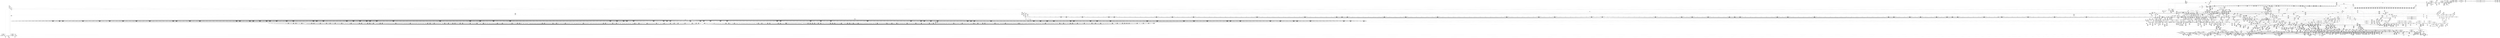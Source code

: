 digraph {
	CE0x4e6b7b0 [shape=record,shape=Mrecord,label="{CE0x4e6b7b0|0:_i16,_4:_i32,_8:_i16,_40:_%struct.super_block*,_:_SCMRE_607,608_}"]
	CE0x4e6eee0 [shape=record,shape=Mrecord,label="{CE0x4e6eee0|0:_i16,_4:_i32,_8:_i16,_40:_%struct.super_block*,_:_SCMRE_704,712_|*MultipleSource*|security/apparmor/lsm.c,435|security/apparmor/include/apparmor.h,117|Function::mediated_filesystem&Arg::inode::|*LoadInst*|include/linux/fs.h,1916}"]
	CE0x4e6d0b0 [shape=record,shape=Mrecord,label="{CE0x4e6d0b0|0:_i16,_4:_i32,_8:_i16,_40:_%struct.super_block*,_:_SCMRE_623,624_}"]
	CE0x4e166b0 [shape=record,shape=Mrecord,label="{CE0x4e166b0|i32_-1|*Constant*|*SummSource*}"]
	CE0x4df9000 [shape=record,shape=Mrecord,label="{CE0x4df9000|aa_cred_profile:do.body6|*SummSink*}"]
	CE0x4ecebe0 [shape=record,shape=Mrecord,label="{CE0x4ecebe0|aa_cred_profile:tmp11|security/apparmor/include/context.h,100}"]
	CE0x4d4aa20 [shape=record,shape=Mrecord,label="{CE0x4d4aa20|common_mmap:tmp21|security/apparmor/lsm.c,483|*SummSink*}"]
	CE0x4db8540 [shape=record,shape=Mrecord,label="{CE0x4db8540|80:_i64,_:_CRE_580,581_}"]
	CE0x4e9fb00 [shape=record,shape=Mrecord,label="{CE0x4e9fb00|80:_i64,_:_CRE_1641,1642_}"]
	CE0x4ea6670 [shape=record,shape=Mrecord,label="{CE0x4ea6670|80:_i64,_:_CRE_1920,1928_|*MultipleSource*|security/apparmor/include/apparmor.h,117|*LoadInst*|security/apparmor/include/apparmor.h,117}"]
	CE0x4e8cbd0 [shape=record,shape=Mrecord,label="{CE0x4e8cbd0|80:_i64,_:_CRE_264,268_|*MultipleSource*|security/apparmor/include/apparmor.h,117|*LoadInst*|security/apparmor/include/apparmor.h,117}"]
	CE0x4e9a180 [shape=record,shape=Mrecord,label="{CE0x4e9a180|80:_i64,_:_CRE_1335,1336_}"]
	CE0x4dee670 [shape=record,shape=Mrecord,label="{CE0x4dee670|__aa_current_profile:tmp3|*SummSink*}"]
	CE0x4ea6120 [shape=record,shape=Mrecord,label="{CE0x4ea6120|80:_i64,_:_CRE_1888,1896_|*MultipleSource*|security/apparmor/include/apparmor.h,117|*LoadInst*|security/apparmor/include/apparmor.h,117}"]
	CE0x4d54470 [shape=record,shape=Mrecord,label="{CE0x4d54470|16:_%struct.vfsmount*,_24:_%struct.dentry*,_32:_%struct.inode*,_408:_%struct.cred*,_456:_i8*,_:_CRE_125,126_}"]
	CE0x4df07e0 [shape=record,shape=Mrecord,label="{CE0x4df07e0|file_inode:tmp}"]
	CE0x4d3a210 [shape=record,shape=Mrecord,label="{CE0x4d3a210|80:_i64,_160:_%struct.file*,_:_CRE_109,110_}"]
	CE0x4e87710 [shape=record,shape=Mrecord,label="{CE0x4e87710|80:_i64,_:_CRE_446,447_}"]
	CE0x4e7be30 [shape=record,shape=Mrecord,label="{CE0x4e7be30|80:_i64,_:_CRE_393,394_}"]
	CE0x4e8b0b0 [shape=record,shape=Mrecord,label="{CE0x4e8b0b0|80:_i64,_:_CRE_136,140_|*MultipleSource*|security/apparmor/include/apparmor.h,117|*LoadInst*|security/apparmor/include/apparmor.h,117}"]
	CE0x4d734a0 [shape=record,shape=Mrecord,label="{CE0x4d734a0|16:_%struct.vfsmount*,_24:_%struct.dentry*,_32:_%struct.inode*,_408:_%struct.cred*,_456:_i8*,_:_CRE_195,196_}"]
	CE0x4e63710 [shape=record,shape=Mrecord,label="{CE0x4e63710|0:_i16,_4:_i32,_8:_i16,_40:_%struct.super_block*,_:_SCMRE_480,481_}"]
	CE0x4daa560 [shape=record,shape=Mrecord,label="{CE0x4daa560|common_file_perm:f_cred|security/apparmor/lsm.c,429|*SummSink*}"]
	CE0x4d4a8a0 [shape=record,shape=Mrecord,label="{CE0x4d4a8a0|common_mmap:tmp21|security/apparmor/lsm.c,483|*SummSource*}"]
	CE0x4e9ac20 [shape=record,shape=Mrecord,label="{CE0x4e9ac20|80:_i64,_:_CRE_1345,1346_}"]
	CE0x4e73ac0 [shape=record,shape=Mrecord,label="{CE0x4e73ac0|0:_i16,_4:_i32,_8:_i16,_40:_%struct.super_block*,_:_SCMRE_881,882_}"]
	CE0x4da7780 [shape=record,shape=Mrecord,label="{CE0x4da7780|%struct.aa_profile*_null|*Constant*|*SummSink*}"]
	CE0x4d364b0 [shape=record,shape=Mrecord,label="{CE0x4d364b0|common_mmap:tmp}"]
	CE0x4dc02d0 [shape=record,shape=Mrecord,label="{CE0x4dc02d0|_ret_%struct.inode*_%tmp4,_!dbg_!15470|include/linux/fs.h,1916|*SummSource*}"]
	CE0x4ecf3f0 [shape=record,shape=Mrecord,label="{CE0x4ecf3f0|i64*_getelementptr_inbounds_(_2_x_i64_,_2_x_i64_*___llvm_gcov_ctr12,_i64_0,_i64_0)|*Constant*}"]
	CE0x4df9aa0 [shape=record,shape=Mrecord,label="{CE0x4df9aa0|common_file_perm:tmp60|security/apparmor/lsm.c,452|*SummSource*}"]
	CE0x4dd10b0 [shape=record,shape=Mrecord,label="{CE0x4dd10b0|i32_0|*Constant*}"]
	CE0x4db4630 [shape=record,shape=Mrecord,label="{CE0x4db4630|common_file_perm:tobool10|security/apparmor/lsm.c,434|*SummSource*}"]
	CE0x4daa8e0 [shape=record,shape=Mrecord,label="{CE0x4daa8e0|aa_cred_profile:do.cond|*SummSource*}"]
	CE0x4eafd00 [shape=record,shape=Mrecord,label="{CE0x4eafd00|__aa_current_profile:land.lhs.true2}"]
	CE0x4eace80 [shape=record,shape=Mrecord,label="{CE0x4eace80|_call_void_mcount()_#2|*SummSink*}"]
	CE0x4e9caf0 [shape=record,shape=Mrecord,label="{CE0x4e9caf0|80:_i64,_:_CRE_1374,1375_}"]
	CE0x4e177d0 [shape=record,shape=Mrecord,label="{CE0x4e177d0|i64_24|*Constant*}"]
	CE0x4dd9fc0 [shape=record,shape=Mrecord,label="{CE0x4dd9fc0|44:_i32,_48:_i16,_128:_i8*,_:_SCMRE_104,112_|*MultipleSource*|*LoadInst*|security/apparmor/lsm.c,429|Function::aa_cred_profile&Arg::cred::|security/apparmor/include/context.h,99}"]
	CE0x4df4ef0 [shape=record,shape=Mrecord,label="{CE0x4df4ef0|0:_i16,_4:_i32,_8:_i16,_40:_%struct.super_block*,_:_SCMRE_162,163_}"]
	CE0x4dbf910 [shape=record,shape=Mrecord,label="{CE0x4dbf910|i64*_getelementptr_inbounds_(_11_x_i64_,_11_x_i64_*___llvm_gcov_ctr58,_i64_0,_i64_10)|*Constant*}"]
	CE0x4e5dc00 [shape=record,shape=Mrecord,label="{CE0x4e5dc00|0:_i16,_4:_i32,_8:_i16,_40:_%struct.super_block*,_:_SCMRE_294,295_}"]
	CE0x4d5b4c0 [shape=record,shape=Mrecord,label="{CE0x4d5b4c0|common_mmap:tobool|security/apparmor/lsm.c,474}"]
	CE0x4e94490 [shape=record,shape=Mrecord,label="{CE0x4e94490|80:_i64,_:_CRE_1229,1230_}"]
	CE0x4eacac0 [shape=record,shape=Mrecord,label="{CE0x4eacac0|get_current:tmp1}"]
	CE0x4e5b040 [shape=record,shape=Mrecord,label="{CE0x4e5b040|0:_i16,_4:_i32,_8:_i16,_40:_%struct.super_block*,_:_SCMRE_266,267_}"]
	CE0x4e1e880 [shape=record,shape=Mrecord,label="{CE0x4e1e880|aa_file_perm:request|Function::aa_file_perm&Arg::request::}"]
	CE0x4e95ae0 [shape=record,shape=Mrecord,label="{CE0x4e95ae0|80:_i64,_:_CRE_1250,1251_}"]
	CE0x4e186a0 [shape=record,shape=Mrecord,label="{CE0x4e186a0|common_file_perm:tmp51|security/apparmor/lsm.c,447}"]
	CE0x4e9c9e0 [shape=record,shape=Mrecord,label="{CE0x4e9c9e0|80:_i64,_:_CRE_1373,1374_}"]
	CE0x4ebb110 [shape=record,shape=Mrecord,label="{CE0x4ebb110|_call_void_mcount()_#2}"]
	CE0x4eb7210 [shape=record,shape=Mrecord,label="{CE0x4eb7210|__aa_current_profile:tmp12|security/apparmor/include/context.h,138|*SummSource*}"]
	CE0x4debb40 [shape=record,shape=Mrecord,label="{CE0x4debb40|0:_%struct.aa_profile*,_:_CMRE_0,8_|*MultipleSource*|security/apparmor/include/context.h,99|*LoadInst*|security/apparmor/include/context.h,99|security/apparmor/include/context.h,100}"]
	CE0x4d4c6f0 [shape=record,shape=Mrecord,label="{CE0x4d4c6f0|common_mmap:tmp24|security/apparmor/lsm.c,483|*SummSource*}"]
	CE0x4e5c170 [shape=record,shape=Mrecord,label="{CE0x4e5c170|0:_i16,_4:_i32,_8:_i16,_40:_%struct.super_block*,_:_SCMRE_277,278_}"]
	CE0x4d4af90 [shape=record,shape=Mrecord,label="{CE0x4d4af90|common_file_perm:tmp31|security/apparmor/lsm.c,434|*SummSource*}"]
	CE0x4d59c30 [shape=record,shape=Mrecord,label="{CE0x4d59c30|16:_%struct.vfsmount*,_24:_%struct.dentry*,_32:_%struct.inode*,_408:_%struct.cred*,_456:_i8*,_:_CRE_64,65_}"]
	CE0x4e7e2d0 [shape=record,shape=Mrecord,label="{CE0x4e7e2d0|80:_i64,_:_CRE_427,428_}"]
	CE0x4dcebc0 [shape=record,shape=Mrecord,label="{CE0x4dcebc0|common_file_perm:tmp12|security/apparmor/lsm.c,432|*SummSource*}"]
	CE0x4e9c380 [shape=record,shape=Mrecord,label="{CE0x4e9c380|80:_i64,_:_CRE_1367,1368_}"]
	CE0x4d50810 [shape=record,shape=Mrecord,label="{CE0x4d50810|i64_0|*Constant*|*SummSource*}"]
	CE0x4d57210 [shape=record,shape=Mrecord,label="{CE0x4d57210|_ret_i32_%call,_!dbg_!15476|security/apparmor/lsm.c,500}"]
	CE0x4e872d0 [shape=record,shape=Mrecord,label="{CE0x4e872d0|80:_i64,_:_CRE_442,443_}"]
	CE0x4dd3650 [shape=record,shape=Mrecord,label="{CE0x4dd3650|0:_i16,_4:_i32,_8:_i16,_40:_%struct.super_block*,_:_SCMRE_151,152_}"]
	CE0x4df7640 [shape=record,shape=Mrecord,label="{CE0x4df7640|aa_cred_profile:if.end}"]
	CE0x4d4ee80 [shape=record,shape=Mrecord,label="{CE0x4d4ee80|common_mmap:tmp5|security/apparmor/lsm.c,474|*SummSource*}"]
	CE0x4e42250 [shape=record,shape=Mrecord,label="{CE0x4e42250|i64*_getelementptr_inbounds_(_16_x_i64_,_16_x_i64_*___llvm_gcov_ctr46,_i64_0,_i64_12)|*Constant*}"]
	CE0x4e78750 [shape=record,shape=Mrecord,label="{CE0x4e78750|0:_i16,_4:_i32,_8:_i16,_40:_%struct.super_block*,_:_SCMRE_930,931_}"]
	CE0x4de17d0 [shape=record,shape=Mrecord,label="{CE0x4de17d0|mediated_filesystem:tmp3}"]
	CE0x4e00350 [shape=record,shape=Mrecord,label="{CE0x4e00350|_call_void_asm_sideeffect_1:_09ud2_0A.pushsection___bug_table,_22a_22_0A2:_09.long_1b_-_2b,_$_0:c_-_2b_0A_09.word_$_1:c_,_0_0A_09.org_2b+$_2:c_0A.popsection_,_i,i,i,_dirflag_,_fpsr_,_flags_(i8*_getelementptr_inbounds_(_36_x_i8_,_36_x_i8_*_.str12,_i32_0,_i32_0),_i32_100,_i64_12)_#2,_!dbg_!15490,_!srcloc_!15493|security/apparmor/include/context.h,100|*SummSink*}"]
	CE0x4e761d0 [shape=record,shape=Mrecord,label="{CE0x4e761d0|0:_i16,_4:_i32,_8:_i16,_40:_%struct.super_block*,_:_SCMRE_906,907_}"]
	CE0x4e91290 [shape=record,shape=Mrecord,label="{CE0x4e91290|80:_i64,_:_CRE_631,632_}"]
	CE0x4e11af0 [shape=record,shape=Mrecord,label="{CE0x4e11af0|common_file_perm:tmp42|security/apparmor/lsm.c,447|*SummSource*}"]
	CE0x4d56ba0 [shape=record,shape=Mrecord,label="{CE0x4d56ba0|_ret_i32_%retval.0,_!dbg_!15500|security/apparmor/lsm.c,489}"]
	CE0x4d66db0 [shape=record,shape=Mrecord,label="{CE0x4d66db0|i64*_getelementptr_inbounds_(_28_x_i64_,_28_x_i64_*___llvm_gcov_ctr87,_i64_0,_i64_16)|*Constant*|*SummSource*}"]
	CE0x4e79ef0 [shape=record,shape=Mrecord,label="{CE0x4e79ef0|0:_i16,_4:_i32,_8:_i16,_40:_%struct.super_block*,_:_SCMRE_977,978_}"]
	CE0x4e6ec80 [shape=record,shape=Mrecord,label="{CE0x4e6ec80|0:_i16,_4:_i32,_8:_i16,_40:_%struct.super_block*,_:_SCMRE_696,704_|*MultipleSource*|security/apparmor/lsm.c,435|security/apparmor/include/apparmor.h,117|Function::mediated_filesystem&Arg::inode::|*LoadInst*|include/linux/fs.h,1916}"]
	CE0x4e0cd00 [shape=record,shape=Mrecord,label="{CE0x4e0cd00|_ret_%struct.aa_profile*_%tmp34,_!dbg_!15510|security/apparmor/include/context.h,101}"]
	CE0x4daff80 [shape=record,shape=Mrecord,label="{CE0x4daff80|aa_cred_profile:cred|Function::aa_cred_profile&Arg::cred::|*SummSink*}"]
	CE0x4d83f80 [shape=record,shape=Mrecord,label="{CE0x4d83f80|common_mmap:tobool1|security/apparmor/lsm.c,474|*SummSink*}"]
	CE0x4e7e3e0 [shape=record,shape=Mrecord,label="{CE0x4e7e3e0|80:_i64,_:_CRE_428,429_}"]
	CE0x4e7a550 [shape=record,shape=Mrecord,label="{CE0x4e7a550|0:_i16,_4:_i32,_8:_i16,_40:_%struct.super_block*,_:_SCMRE_981,982_}"]
	CE0x4d3ea10 [shape=record,shape=Mrecord,label="{CE0x4d3ea10|i64_15|*Constant*|*SummSink*}"]
	CE0x4daebb0 [shape=record,shape=Mrecord,label="{CE0x4daebb0|common_file_perm:tmp19|security/apparmor/lsm.c,432|*SummSink*}"]
	CE0x4d6e5e0 [shape=record,shape=Mrecord,label="{CE0x4d6e5e0|16:_%struct.vfsmount*,_24:_%struct.dentry*,_32:_%struct.inode*,_408:_%struct.cred*,_456:_i8*,_:_CRE_150,151_}"]
	CE0x4ea6e30 [shape=record,shape=Mrecord,label="{CE0x4ea6e30|80:_i64,_:_CRE_2120,2248_|*MultipleSource*|security/apparmor/include/apparmor.h,117|*LoadInst*|security/apparmor/include/apparmor.h,117}"]
	CE0x4e737a0 [shape=record,shape=Mrecord,label="{CE0x4e737a0|0:_i16,_4:_i32,_8:_i16,_40:_%struct.super_block*,_:_SCMRE_879,880_}"]
	CE0x4efe210 [shape=record,shape=Mrecord,label="{CE0x4efe210|file_inode17:f_inode|include/linux/fs.h,1916|*SummSource*}"]
	CE0x4e02b70 [shape=record,shape=Mrecord,label="{CE0x4e02b70|aa_cred_profile:tmp2|*SummSource*}"]
	CE0x4d52c50 [shape=record,shape=Mrecord,label="{CE0x4d52c50|i64_8|*Constant*|*SummSink*}"]
	CE0x4d6ae60 [shape=record,shape=Mrecord,label="{CE0x4d6ae60|common_file_perm:tmp15|security/apparmor/lsm.c,432|*SummSink*}"]
	CE0x4d52b20 [shape=record,shape=Mrecord,label="{CE0x4d52b20|i64_8|*Constant*|*SummSource*}"]
	CE0x4dd9330 [shape=record,shape=Mrecord,label="{CE0x4dd9330|i64*_getelementptr_inbounds_(_2_x_i64_,_2_x_i64_*___llvm_gcov_ctr12,_i64_0,_i64_0)|*Constant*|*SummSink*}"]
	CE0x4e6e0d0 [shape=record,shape=Mrecord,label="{CE0x4e6e0d0|0:_i16,_4:_i32,_8:_i16,_40:_%struct.super_block*,_:_SCMRE_672,680_|*MultipleSource*|security/apparmor/lsm.c,435|security/apparmor/include/apparmor.h,117|Function::mediated_filesystem&Arg::inode::|*LoadInst*|include/linux/fs.h,1916}"]
	CE0x4ddc410 [shape=record,shape=Mrecord,label="{CE0x4ddc410|common_file_perm:conv|security/apparmor/lsm.c,432|*SummSource*}"]
	CE0x4e95040 [shape=record,shape=Mrecord,label="{CE0x4e95040|80:_i64,_:_CRE_1240,1241_}"]
	CE0x4db7dd0 [shape=record,shape=Mrecord,label="{CE0x4db7dd0|80:_i64,_:_CRE_573,574_}"]
	CE0x4d3ad50 [shape=record,shape=Mrecord,label="{CE0x4d3ad50|80:_i64,_160:_%struct.file*,_:_CRE_118,119_}"]
	CE0x4daa2d0 [shape=record,shape=Mrecord,label="{CE0x4daa2d0|aa_cred_profile:if.then}"]
	CE0x4e9bc10 [shape=record,shape=Mrecord,label="{CE0x4e9bc10|80:_i64,_:_CRE_1360,1361_}"]
	CE0x4d86be0 [shape=record,shape=Mrecord,label="{CE0x4d86be0|common_mmap:and|security/apparmor/lsm.c,477}"]
	CE0x4db8870 [shape=record,shape=Mrecord,label="{CE0x4db8870|80:_i64,_:_CRE_583,584_}"]
	CE0x4d57740 [shape=record,shape=Mrecord,label="{CE0x4d57740|common_mmap:if.then|*SummSink*}"]
	CE0x4d68de0 [shape=record,shape=Mrecord,label="{CE0x4d68de0|common_mmap:and7|security/apparmor/lsm.c,483|*SummSource*}"]
	CE0x4e882c0 [shape=record,shape=Mrecord,label="{CE0x4e882c0|80:_i64,_:_CRE_457,458_}"]
	CE0x4d51410 [shape=record,shape=Mrecord,label="{CE0x4d51410|apparmor_file_mprotect:tobool|security/apparmor/lsm.c,501}"]
	CE0x4dad800 [shape=record,shape=Mrecord,label="{CE0x4dad800|common_file_perm:land.lhs.true|*SummSink*}"]
	CE0x4d69090 [shape=record,shape=Mrecord,label="{CE0x4d69090|common_mmap:tobool8|security/apparmor/lsm.c,483}"]
	CE0x4dfa250 [shape=record,shape=Mrecord,label="{CE0x4dfa250|i64_6|*Constant*}"]
	CE0x4eaef10 [shape=record,shape=Mrecord,label="{CE0x4eaef10|__aa_current_profile:tmp}"]
	CE0x4e9cd10 [shape=record,shape=Mrecord,label="{CE0x4e9cd10|80:_i64,_:_CRE_1376,1384_|*MultipleSource*|security/apparmor/include/apparmor.h,117|*LoadInst*|security/apparmor/include/apparmor.h,117}"]
	CE0x4d34060 [shape=record,shape=Mrecord,label="{CE0x4d34060|apparmor_file_mprotect:tmp|*SummSource*}"]
	CE0x4e14e20 [shape=record,shape=Mrecord,label="{CE0x4e14e20|common_file_perm:tmp49|security/apparmor/lsm.c,448|*SummSource*}"]
	CE0x4eb0320 [shape=record,shape=Mrecord,label="{CE0x4eb0320|GLOBAL:current_task|Global_var:current_task|*SummSource*}"]
	CE0x4d608a0 [shape=record,shape=Mrecord,label="{CE0x4d608a0|i64_6|*Constant*|*SummSink*}"]
	CE0x4e86a50 [shape=record,shape=Mrecord,label="{CE0x4e86a50|80:_i64,_:_CRE_434,435_}"]
	CE0x4ea28b0 [shape=record,shape=Mrecord,label="{CE0x4ea28b0|80:_i64,_:_CRE_1684,1685_}"]
	CE0x4e16d50 [shape=record,shape=Mrecord,label="{CE0x4e16d50|common_file_perm:neg|security/apparmor/lsm.c,448|*SummSource*}"]
	CE0x4db6cb0 [shape=record,shape=Mrecord,label="{CE0x4db6cb0|80:_i64,_:_CRE_552,556_|*MultipleSource*|security/apparmor/include/apparmor.h,117|*LoadInst*|security/apparmor/include/apparmor.h,117}"]
	CE0x4da4150 [shape=record,shape=Mrecord,label="{CE0x4da4150|aa_cred_profile:do.end8|*SummSource*}"]
	CE0x4dfe840 [shape=record,shape=Mrecord,label="{CE0x4dfe840|aa_cred_profile:tmp19|security/apparmor/include/context.h,100|*SummSource*}"]
	CE0x4d58330 [shape=record,shape=Mrecord,label="{CE0x4d58330|GLOBAL:__llvm_gcov_ctr96|Global_var:__llvm_gcov_ctr96|*SummSink*}"]
	CE0x4e638a0 [shape=record,shape=Mrecord,label="{CE0x4e638a0|0:_i16,_4:_i32,_8:_i16,_40:_%struct.super_block*,_:_SCMRE_481,482_}"]
	CE0x4db8980 [shape=record,shape=Mrecord,label="{CE0x4db8980|80:_i64,_:_CRE_584,585_}"]
	CE0x4d57880 [shape=record,shape=Mrecord,label="{CE0x4d57880|common_mmap:land.lhs.true}"]
	CE0x4dd1520 [shape=record,shape=Mrecord,label="{CE0x4dd1520|i32_1|*Constant*}"]
	CE0x4e690a0 [shape=record,shape=Mrecord,label="{CE0x4e690a0|0:_i16,_4:_i32,_8:_i16,_40:_%struct.super_block*,_:_SCMRE_582,583_}"]
	CE0x4d77bb0 [shape=record,shape=Mrecord,label="{CE0x4d77bb0|16:_%struct.vfsmount*,_24:_%struct.dentry*,_32:_%struct.inode*,_408:_%struct.cred*,_456:_i8*,_:_CRE_320,324_|*MultipleSource*|*LoadInst*|security/apparmor/lsm.c,500|Function::common_mmap&Arg::file::|security/apparmor/lsm.c,474}"]
	CE0x4efcdf0 [shape=record,shape=Mrecord,label="{CE0x4efcdf0|i64*_getelementptr_inbounds_(_16_x_i64_,_16_x_i64_*___llvm_gcov_ctr46,_i64_0,_i64_10)|*Constant*}"]
	CE0x4ddaa20 [shape=record,shape=Mrecord,label="{CE0x4ddaa20|i32_14|*Constant*}"]
	CE0x4df69f0 [shape=record,shape=Mrecord,label="{CE0x4df69f0|common_file_perm:call11|security/apparmor/lsm.c,435|*SummSource*}"]
	CE0x4e5c300 [shape=record,shape=Mrecord,label="{CE0x4e5c300|0:_i16,_4:_i32,_8:_i16,_40:_%struct.super_block*,_:_SCMRE_278,279_}"]
	CE0x4e5f820 [shape=record,shape=Mrecord,label="{CE0x4e5f820|0:_i16,_4:_i32,_8:_i16,_40:_%struct.super_block*,_:_SCMRE_312,320_|*MultipleSource*|security/apparmor/lsm.c,435|security/apparmor/include/apparmor.h,117|Function::mediated_filesystem&Arg::inode::|*LoadInst*|include/linux/fs.h,1916}"]
	CE0x4e64980 [shape=record,shape=Mrecord,label="{CE0x4e64980|0:_i16,_4:_i32,_8:_i16,_40:_%struct.super_block*,_:_SCMRE_504,508_|*MultipleSource*|security/apparmor/lsm.c,435|security/apparmor/include/apparmor.h,117|Function::mediated_filesystem&Arg::inode::|*LoadInst*|include/linux/fs.h,1916}"]
	CE0x4ebb4b0 [shape=record,shape=Mrecord,label="{CE0x4ebb4b0|aa_file_perm:uid|security/apparmor/file.c,451|*SummSource*}"]
	CE0x4db45c0 [shape=record,shape=Mrecord,label="{CE0x4db45c0|i64_13|*Constant*|*SummSource*}"]
	CE0x4ebe4b0 [shape=record,shape=Mrecord,label="{CE0x4ebe4b0|__aa_current_profile:tobool1|security/apparmor/include/context.h,138|*SummSource*}"]
	CE0x4d281f0 [shape=record,shape=Mrecord,label="{CE0x4d281f0|apparmor_file_mprotect:bb}"]
	CE0x4dc3080 [shape=record,shape=Mrecord,label="{CE0x4dc3080|common_file_perm:op|Function::common_file_perm&Arg::op::|*SummSink*}"]
	CE0x4ed6770 [shape=record,shape=Mrecord,label="{CE0x4ed6770|aa_path_perm:flags|Function::aa_path_perm&Arg::flags::|*SummSource*}"]
	CE0x4da5150 [shape=record,shape=Mrecord,label="{CE0x4da5150|i64*_getelementptr_inbounds_(_16_x_i64_,_16_x_i64_*___llvm_gcov_ctr46,_i64_0,_i64_4)|*Constant*|*SummSource*}"]
	CE0x4e72990 [shape=record,shape=Mrecord,label="{CE0x4e72990|0:_i16,_4:_i32,_8:_i16,_40:_%struct.super_block*,_:_SCMRE_870,871_}"]
	CE0x4e48320 [shape=record,shape=Mrecord,label="{CE0x4e48320|aa_cred_profile:tmp34|security/apparmor/include/context.h,101|*SummSink*}"]
	CE0x4eb9470 [shape=record,shape=Mrecord,label="{CE0x4eb9470|__aa_current_profile:tmp14|security/apparmor/include/context.h,138|*SummSink*}"]
	CE0x4dbb930 [shape=record,shape=Mrecord,label="{CE0x4dbb930|common_mmap:tmp31|security/apparmor/lsm.c,485}"]
	CE0x4d39600 [shape=record,shape=Mrecord,label="{CE0x4d39600|i64*_getelementptr_inbounds_(_2_x_i64_,_2_x_i64_*___llvm_gcov_ctr97,_i64_0,_i64_0)|*Constant*}"]
	CE0x4d5f5b0 [shape=record,shape=Mrecord,label="{CE0x4d5f5b0|16:_%struct.vfsmount*,_24:_%struct.dentry*,_32:_%struct.inode*,_408:_%struct.cred*,_456:_i8*,_:_CRE_109,110_}"]
	CE0x4eac130 [shape=record,shape=Mrecord,label="{CE0x4eac130|aa_cred_profile:tmp19|security/apparmor/include/context.h,100}"]
	CE0x4db6ac0 [shape=record,shape=Mrecord,label="{CE0x4db6ac0|80:_i64,_:_CRE_544,552_|*MultipleSource*|security/apparmor/include/apparmor.h,117|*LoadInst*|security/apparmor/include/apparmor.h,117}"]
	CE0x4ddec30 [shape=record,shape=Mrecord,label="{CE0x4ddec30|common_file_perm:lnot2|security/apparmor/lsm.c,432|*SummSource*}"]
	CE0x4df9f30 [shape=record,shape=Mrecord,label="{CE0x4df9f30|i64_5|*Constant*|*SummSink*}"]
	CE0x4da5970 [shape=record,shape=Mrecord,label="{CE0x4da5970|aa_cred_profile:tmp8|security/apparmor/include/context.h,100}"]
	CE0x4e86e90 [shape=record,shape=Mrecord,label="{CE0x4e86e90|80:_i64,_:_CRE_438,439_}"]
	CE0x4e6ca70 [shape=record,shape=Mrecord,label="{CE0x4e6ca70|0:_i16,_4:_i32,_8:_i16,_40:_%struct.super_block*,_:_SCMRE_619,620_}"]
	CE0x4da7f50 [shape=record,shape=Mrecord,label="{CE0x4da7f50|common_file_perm:tmp7|security/apparmor/lsm.c,432|*SummSink*}"]
	CE0x4eba180 [shape=record,shape=Mrecord,label="{CE0x4eba180|__aa_current_profile:tmp2|*SummSink*}"]
	CE0x4db2cd0 [shape=record,shape=Mrecord,label="{CE0x4db2cd0|0:_i16,_4:_i32,_8:_i16,_40:_%struct.super_block*,_:_SCMRE_203,204_}"]
	CE0x4e86d80 [shape=record,shape=Mrecord,label="{CE0x4e86d80|80:_i64,_:_CRE_437,438_}"]
	CE0x4db9420 [shape=record,shape=Mrecord,label="{CE0x4db9420|80:_i64,_:_CRE_594,595_}"]
	CE0x4de6060 [shape=record,shape=Mrecord,label="{CE0x4de6060|aa_file_perm:tmp|*SummSink*}"]
	CE0x4dcc550 [shape=record,shape=Mrecord,label="{CE0x4dcc550|common_file_perm:if.then26|*SummSource*}"]
	CE0x4d33a80 [shape=record,shape=Mrecord,label="{CE0x4d33a80|80:_i64,_160:_%struct.file*,_:_CRE_80,88_|*MultipleSource*|Function::apparmor_file_mprotect&Arg::vma::|security/apparmor/lsm.c,500}"]
	CE0x4e7c730 [shape=record,shape=Mrecord,label="{CE0x4e7c730|80:_i64,_:_CRE_401,402_}"]
	CE0x4eb3800 [shape=record,shape=Mrecord,label="{CE0x4eb3800|i8_1|*Constant*|*SummSource*}"]
	CE0x4ec72a0 [shape=record,shape=Mrecord,label="{CE0x4ec72a0|i64*_getelementptr_inbounds_(_2_x_i64_,_2_x_i64_*___llvm_gcov_ctr112,_i64_0,_i64_0)|*Constant*|*SummSink*}"]
	CE0x4dd13b0 [shape=record,shape=Mrecord,label="{CE0x4dd13b0|common_file_perm:tmp24|security/apparmor/lsm.c,432|*SummSink*}"]
	CE0x4e796a0 [shape=record,shape=Mrecord,label="{CE0x4e796a0|0:_i16,_4:_i32,_8:_i16,_40:_%struct.super_block*,_:_SCMRE_960,968_|*MultipleSource*|security/apparmor/lsm.c,435|security/apparmor/include/apparmor.h,117|Function::mediated_filesystem&Arg::inode::|*LoadInst*|include/linux/fs.h,1916}"]
	CE0x4d3ac10 [shape=record,shape=Mrecord,label="{CE0x4d3ac10|80:_i64,_160:_%struct.file*,_:_CRE_117,118_}"]
	CE0x4dba090 [shape=record,shape=Mrecord,label="{CE0x4dba090|common_file_perm:tmp34|security/apparmor/lsm.c,436}"]
	CE0x4df0850 [shape=record,shape=Mrecord,label="{CE0x4df0850|COLLAPSED:_GCMRE___llvm_gcov_ctr88_internal_global_2_x_i64_zeroinitializer:_elem_0:default:}"]
	CE0x4deb4b0 [shape=record,shape=Mrecord,label="{CE0x4deb4b0|i64*_getelementptr_inbounds_(_2_x_i64_,_2_x_i64_*___llvm_gcov_ctr88,_i64_0,_i64_1)|*Constant*|*SummSink*}"]
	CE0x4e7d610 [shape=record,shape=Mrecord,label="{CE0x4e7d610|80:_i64,_:_CRE_415,416_}"]
	CE0x4d5e970 [shape=record,shape=Mrecord,label="{CE0x4d5e970|16:_%struct.vfsmount*,_24:_%struct.dentry*,_32:_%struct.inode*,_408:_%struct.cred*,_456:_i8*,_:_CRE_102,103_}"]
	CE0x4e056c0 [shape=record,shape=Mrecord,label="{CE0x4e056c0|0:_i16,_4:_i32,_8:_i16,_40:_%struct.super_block*,_:_SCMRE_147,148_}"]
	CE0x4efb940 [shape=record,shape=Mrecord,label="{CE0x4efb940|aa_cred_profile:tmp2}"]
	CE0x4dbe930 [shape=record,shape=Mrecord,label="{CE0x4dbe930|i64*_getelementptr_inbounds_(_11_x_i64_,_11_x_i64_*___llvm_gcov_ctr58,_i64_0,_i64_9)|*Constant*}"]
	CE0x4eab7e0 [shape=record,shape=Mrecord,label="{CE0x4eab7e0|aa_file_perm:tmp5|security/apparmor/file.c,452}"]
	CE0x4d554d0 [shape=record,shape=Mrecord,label="{CE0x4d554d0|16:_%struct.vfsmount*,_24:_%struct.dentry*,_32:_%struct.inode*,_408:_%struct.cred*,_456:_i8*,_:_CRE_145,146_}"]
	CE0x4e5b810 [shape=record,shape=Mrecord,label="{CE0x4e5b810|0:_i16,_4:_i32,_8:_i16,_40:_%struct.super_block*,_:_SCMRE_271,272_}"]
	CE0x4ddefe0 [shape=record,shape=Mrecord,label="{CE0x4ddefe0|aa_cred_profile:tmp11|security/apparmor/include/context.h,100|*SummSink*}"]
	CE0x4d2d5f0 [shape=record,shape=Mrecord,label="{CE0x4d2d5f0|apparmor_file_mprotect:bb|*SummSink*}"]
	CE0x4dcfbf0 [shape=record,shape=Mrecord,label="{CE0x4dcfbf0|common_file_perm:lor.lhs.false}"]
	CE0x4d37340 [shape=record,shape=Mrecord,label="{CE0x4d37340|i32_19|*Constant*}"]
	CE0x4e777b0 [shape=record,shape=Mrecord,label="{CE0x4e777b0|0:_i16,_4:_i32,_8:_i16,_40:_%struct.super_block*,_:_SCMRE_920,921_}"]
	CE0x4e91980 [shape=record,shape=Mrecord,label="{CE0x4e91980|80:_i64,_:_CRE_664,672_|*MultipleSource*|security/apparmor/include/apparmor.h,117|*LoadInst*|security/apparmor/include/apparmor.h,117}"]
	CE0x4de2910 [shape=record,shape=Mrecord,label="{CE0x4de2910|mediated_filesystem:tmp2|*SummSink*}"]
	CE0x4e48ca0 [shape=record,shape=Mrecord,label="{CE0x4e48ca0|i64*_getelementptr_inbounds_(_2_x_i64_,_2_x_i64_*___llvm_gcov_ctr88,_i64_0,_i64_0)|*Constant*}"]
	CE0x4d4bfe0 [shape=record,shape=Mrecord,label="{CE0x4d4bfe0|i64_12|*Constant*|*SummSource*}"]
	CE0x4dd0080 [shape=record,shape=Mrecord,label="{CE0x4dd0080|mediated_filesystem:inode|Function::mediated_filesystem&Arg::inode::|*SummSource*}"]
	CE0x4d4ecd0 [shape=record,shape=Mrecord,label="{CE0x4d4ecd0|common_mmap:tmp5|security/apparmor/lsm.c,474}"]
	CE0x4da2fa0 [shape=record,shape=Mrecord,label="{CE0x4da2fa0|aa_cred_profile:do.end10|*SummSource*}"]
	CE0x4d49c30 [shape=record,shape=Mrecord,label="{CE0x4d49c30|i64_10|*Constant*|*SummSource*}"]
	CE0x4efec90 [shape=record,shape=Mrecord,label="{CE0x4efec90|aa_file_perm:f_path|security/apparmor/file.c,456|*SummSink*}"]
	CE0x4d51e40 [shape=record,shape=Mrecord,label="{CE0x4d51e40|apparmor_file_mprotect:tobool|security/apparmor/lsm.c,501|*SummSource*}"]
	CE0x4e5b680 [shape=record,shape=Mrecord,label="{CE0x4e5b680|0:_i16,_4:_i32,_8:_i16,_40:_%struct.super_block*,_:_SCMRE_270,271_}"]
	CE0x4d68ab0 [shape=record,shape=Mrecord,label="{CE0x4d68ab0|16:_%struct.vfsmount*,_24:_%struct.dentry*,_32:_%struct.inode*,_408:_%struct.cred*,_456:_i8*,_:_CRE_6,7_}"]
	CE0x4e98480 [shape=record,shape=Mrecord,label="{CE0x4e98480|80:_i64,_:_CRE_1307,1308_}"]
	CE0x4e9ee40 [shape=record,shape=Mrecord,label="{CE0x4e9ee40|80:_i64,_:_CRE_1629,1630_}"]
	CE0x4dd6010 [shape=record,shape=Mrecord,label="{CE0x4dd6010|common_file_perm:tmp11|security/apparmor/lsm.c,432}"]
	CE0x4d6d460 [shape=record,shape=Mrecord,label="{CE0x4d6d460|16:_%struct.vfsmount*,_24:_%struct.dentry*,_32:_%struct.inode*,_408:_%struct.cred*,_456:_i8*,_:_CRE_48,49_}"]
	CE0x4ea0160 [shape=record,shape=Mrecord,label="{CE0x4ea0160|80:_i64,_:_CRE_1647,1648_}"]
	CE0x4ec6fd0 [shape=record,shape=Mrecord,label="{CE0x4ec6fd0|i64_1|*Constant*}"]
	CE0x4deb990 [shape=record,shape=Mrecord,label="{CE0x4deb990|common_file_perm:do.end|*SummSink*}"]
	CE0x4df4d60 [shape=record,shape=Mrecord,label="{CE0x4df4d60|0:_i16,_4:_i32,_8:_i16,_40:_%struct.super_block*,_:_SCMRE_161,162_}"]
	CE0x4d7cc50 [shape=record,shape=Mrecord,label="{CE0x4d7cc50|common_mmap:tmp6|*LoadInst*|security/apparmor/lsm.c,474|*SummSink*}"]
	CE0x4d80020 [shape=record,shape=Mrecord,label="{CE0x4d80020|common_mmap:tmp17|security/apparmor/lsm.c,478|*SummSink*}"]
	CE0x4d81d50 [shape=record,shape=Mrecord,label="{CE0x4d81d50|i64_19|*Constant*}"]
	CE0x4e97130 [shape=record,shape=Mrecord,label="{CE0x4e97130|80:_i64,_:_CRE_1271,1272_}"]
	CE0x4e6bf80 [shape=record,shape=Mrecord,label="{CE0x4e6bf80|0:_i16,_4:_i32,_8:_i16,_40:_%struct.super_block*,_:_SCMRE_612,613_}"]
	CE0x4eaebe0 [shape=record,shape=Mrecord,label="{CE0x4eaebe0|i64*_getelementptr_inbounds_(_11_x_i64_,_11_x_i64_*___llvm_gcov_ctr58,_i64_0,_i64_0)|*Constant*|*SummSource*}"]
	CE0x4d54d30 [shape=record,shape=Mrecord,label="{CE0x4d54d30|16:_%struct.vfsmount*,_24:_%struct.dentry*,_32:_%struct.inode*,_408:_%struct.cred*,_456:_i8*,_:_CRE_136,140_|*MultipleSource*|*LoadInst*|security/apparmor/lsm.c,500|Function::common_mmap&Arg::file::|security/apparmor/lsm.c,474}"]
	CE0x4e9d560 [shape=record,shape=Mrecord,label="{CE0x4e9d560|80:_i64,_:_CRE_1584,1592_|*MultipleSource*|security/apparmor/include/apparmor.h,117|*LoadInst*|security/apparmor/include/apparmor.h,117}"]
	CE0x4e9df10 [shape=record,shape=Mrecord,label="{CE0x4e9df10|80:_i64,_:_CRE_1616,1617_}"]
	CE0x4e99a10 [shape=record,shape=Mrecord,label="{CE0x4e99a10|80:_i64,_:_CRE_1328,1329_}"]
	CE0x4d57b30 [shape=record,shape=Mrecord,label="{CE0x4d57b30|i64_0|*Constant*}"]
	CE0x4df77e0 [shape=record,shape=Mrecord,label="{CE0x4df77e0|aa_cred_profile:if.end|*SummSink*}"]
	CE0x4e66890 [shape=record,shape=Mrecord,label="{CE0x4e66890|0:_i16,_4:_i32,_8:_i16,_40:_%struct.super_block*,_:_SCMRE_556,557_}"]
	CE0x4f07720 [shape=record,shape=Mrecord,label="{CE0x4f07720|aa_cred_profile:profile11|security/apparmor/include/context.h,101}"]
	CE0x4ddddb0 [shape=record,shape=Mrecord,label="{CE0x4ddddb0|i64*_getelementptr_inbounds_(_28_x_i64_,_28_x_i64_*___llvm_gcov_ctr87,_i64_0,_i64_1)|*Constant*}"]
	CE0x4d87da0 [shape=record,shape=Mrecord,label="{CE0x4d87da0|0:_i16,_4:_i32,_8:_i16,_40:_%struct.super_block*,_:_SCMRE_173,174_}"]
	CE0x4eb43b0 [shape=record,shape=Mrecord,label="{CE0x4eb43b0|GLOBAL:lockdep_rcu_suspicious|*Constant*}"]
	CE0x4e8d960 [shape=record,shape=Mrecord,label="{CE0x4e8d960|80:_i64,_:_CRE_312,320_|*MultipleSource*|security/apparmor/include/apparmor.h,117|*LoadInst*|security/apparmor/include/apparmor.h,117}"]
	CE0x4f00a20 [shape=record,shape=Mrecord,label="{CE0x4f00a20|i32_32768|*Constant*|*SummSource*}"]
	CE0x4d891f0 [shape=record,shape=Mrecord,label="{CE0x4d891f0|0:_i16,_4:_i32,_8:_i16,_40:_%struct.super_block*,_:_SCMRE_186,187_}"]
	CE0x4e57f80 [shape=record,shape=Mrecord,label="{CE0x4e57f80|0:_i16,_4:_i32,_8:_i16,_40:_%struct.super_block*,_:_SCMRE_224,232_|*MultipleSource*|security/apparmor/lsm.c,435|security/apparmor/include/apparmor.h,117|Function::mediated_filesystem&Arg::inode::|*LoadInst*|include/linux/fs.h,1916}"]
	CE0x4e9b6c0 [shape=record,shape=Mrecord,label="{CE0x4e9b6c0|80:_i64,_:_CRE_1355,1356_}"]
	CE0x4d75ce0 [shape=record,shape=Mrecord,label="{CE0x4d75ce0|16:_%struct.vfsmount*,_24:_%struct.dentry*,_32:_%struct.inode*,_408:_%struct.cred*,_456:_i8*,_:_CRE_232,240_|*MultipleSource*|*LoadInst*|security/apparmor/lsm.c,500|Function::common_mmap&Arg::file::|security/apparmor/lsm.c,474}"]
	CE0x4e9e510 [shape=record,shape=Mrecord,label="{CE0x4e9e510|80:_i64,_:_CRE_1620,1621_}"]
	CE0x4d5abe0 [shape=record,shape=Mrecord,label="{CE0x4d5abe0|i64_11|*Constant*|*SummSource*}"]
	CE0x4d6cb80 [shape=record,shape=Mrecord,label="{CE0x4d6cb80|16:_%struct.vfsmount*,_24:_%struct.dentry*,_32:_%struct.inode*,_408:_%struct.cred*,_456:_i8*,_:_CRE_24,32_|*MultipleSource*|*LoadInst*|security/apparmor/lsm.c,500|Function::common_mmap&Arg::file::|security/apparmor/lsm.c,474}"]
	CE0x4d3c0a0 [shape=record,shape=Mrecord,label="{CE0x4d3c0a0|i32_8|*Constant*}"]
	CE0x4e74bf0 [shape=record,shape=Mrecord,label="{CE0x4e74bf0|0:_i16,_4:_i32,_8:_i16,_40:_%struct.super_block*,_:_SCMRE_892,893_}"]
	CE0x4dd0ae0 [shape=record,shape=Mrecord,label="{CE0x4dd0ae0|common_file_perm:tmp5|security/apparmor/lsm.c,428}"]
	CE0x4e6e680 [shape=record,shape=Mrecord,label="{CE0x4e6e680|0:_i16,_4:_i32,_8:_i16,_40:_%struct.super_block*,_:_SCMRE_684,688_|*MultipleSource*|security/apparmor/lsm.c,435|security/apparmor/include/apparmor.h,117|Function::mediated_filesystem&Arg::inode::|*LoadInst*|include/linux/fs.h,1916}"]
	CE0x4dfeb20 [shape=record,shape=Mrecord,label="{CE0x4dfeb20|i64*_getelementptr_inbounds_(_16_x_i64_,_16_x_i64_*___llvm_gcov_ctr46,_i64_0,_i64_8)|*Constant*}"]
	CE0x4f03f80 [shape=record,shape=Mrecord,label="{CE0x4f03f80|GLOBAL:__llvm_gcov_ctr46|Global_var:__llvm_gcov_ctr46}"]
	CE0x4e10750 [shape=record,shape=Mrecord,label="{CE0x4e10750|common_file_perm:tmp41|security/apparmor/lsm.c,447|*SummSource*}"]
	CE0x4dba750 [shape=record,shape=Mrecord,label="{CE0x4dba750|common_file_perm:tmp35|security/apparmor/lsm.c,436|*SummSource*}"]
	CE0x4e434c0 [shape=record,shape=Mrecord,label="{CE0x4e434c0|aa_cred_profile:if.then}"]
	CE0x4e96470 [shape=record,shape=Mrecord,label="{CE0x4e96470|80:_i64,_:_CRE_1259,1260_}"]
	CE0x4ed49a0 [shape=record,shape=Mrecord,label="{CE0x4ed49a0|aa_path_perm:cond|Function::aa_path_perm&Arg::cond::}"]
	CE0x4d749a0 [shape=record,shape=Mrecord,label="{CE0x4d749a0|16:_%struct.vfsmount*,_24:_%struct.dentry*,_32:_%struct.inode*,_408:_%struct.cred*,_456:_i8*,_:_CRE_207,208_}"]
	CE0x4e5b360 [shape=record,shape=Mrecord,label="{CE0x4e5b360|0:_i16,_4:_i32,_8:_i16,_40:_%struct.super_block*,_:_SCMRE_268,269_}"]
	CE0x4e05d70 [shape=record,shape=Mrecord,label="{CE0x4e05d70|aa_cred_profile:lnot2|security/apparmor/include/context.h,100}"]
	CE0x4e745b0 [shape=record,shape=Mrecord,label="{CE0x4e745b0|0:_i16,_4:_i32,_8:_i16,_40:_%struct.super_block*,_:_SCMRE_888,889_}"]
	CE0x4dbc570 [shape=record,shape=Mrecord,label="{CE0x4dbc570|i64*_getelementptr_inbounds_(_19_x_i64_,_19_x_i64_*___llvm_gcov_ctr96,_i64_0,_i64_16)|*Constant*|*SummSource*}"]
	CE0x4e92af0 [shape=record,shape=Mrecord,label="{CE0x4e92af0|80:_i64,_:_CRE_896,1208_|*MultipleSource*|security/apparmor/include/apparmor.h,117|*LoadInst*|security/apparmor/include/apparmor.h,117}"]
	CE0x4de60d0 [shape=record,shape=Mrecord,label="{CE0x4de60d0|i64*_getelementptr_inbounds_(_28_x_i64_,_28_x_i64_*___llvm_gcov_ctr87,_i64_0,_i64_4)|*Constant*|*SummSink*}"]
	CE0x4e6c5c0 [shape=record,shape=Mrecord,label="{CE0x4e6c5c0|0:_i16,_4:_i32,_8:_i16,_40:_%struct.super_block*,_:_SCMRE_616,617_}"]
	CE0x4db8650 [shape=record,shape=Mrecord,label="{CE0x4db8650|80:_i64,_:_CRE_581,582_}"]
	CE0x4d3c4c0 [shape=record,shape=Mrecord,label="{CE0x4d3c4c0|apparmor_file_mprotect:conv|security/apparmor/lsm.c,501|*SummSource*}"]
	CE0x4db3180 [shape=record,shape=Mrecord,label="{CE0x4db3180|0:_i16,_4:_i32,_8:_i16,_40:_%struct.super_block*,_:_SCMRE_206,207_}"]
	CE0x4dd58c0 [shape=record,shape=Mrecord,label="{CE0x4dd58c0|aa_cred_profile:tmp4|*LoadInst*|security/apparmor/include/context.h,99|*SummSink*}"]
	CE0x4d726a0 [shape=record,shape=Mrecord,label="{CE0x4d726a0|16:_%struct.vfsmount*,_24:_%struct.dentry*,_32:_%struct.inode*,_408:_%struct.cred*,_456:_i8*,_:_CRE_187,188_}"]
	CE0x4da3250 [shape=record,shape=Mrecord,label="{CE0x4da3250|common_file_perm:tmp17|security/apparmor/lsm.c,432}"]
	"CONST[source:2(external),value:0(static)][purpose:{operation}][SrcIdx:3]"
	CE0x4e89a00 [shape=record,shape=Mrecord,label="{CE0x4e89a00|80:_i64,_:_CRE_48,56_|*MultipleSource*|security/apparmor/include/apparmor.h,117|*LoadInst*|security/apparmor/include/apparmor.h,117}"]
	CE0x4e693c0 [shape=record,shape=Mrecord,label="{CE0x4e693c0|0:_i16,_4:_i32,_8:_i16,_40:_%struct.super_block*,_:_SCMRE_584,585_}"]
	CE0x4dee550 [shape=record,shape=Mrecord,label="{CE0x4dee550|__aa_current_profile:tmp3|*SummSource*}"]
	CE0x4e72cb0 [shape=record,shape=Mrecord,label="{CE0x4e72cb0|0:_i16,_4:_i32,_8:_i16,_40:_%struct.super_block*,_:_SCMRE_872,873_}"]
	CE0x4e13120 [shape=record,shape=Mrecord,label="{CE0x4e13120|common_file_perm:cmp21|security/apparmor/lsm.c,448|*SummSink*}"]
	CE0x4da8750 [shape=record,shape=Mrecord,label="{CE0x4da8750|aa_cred_profile:entry}"]
	CE0x4df4b80 [shape=record,shape=Mrecord,label="{CE0x4df4b80|0:_i16,_4:_i32,_8:_i16,_40:_%struct.super_block*,_:_SCMRE_160,161_}"]
	CE0x4e61420 [shape=record,shape=Mrecord,label="{CE0x4e61420|0:_i16,_4:_i32,_8:_i16,_40:_%struct.super_block*,_:_SCMRE_408,416_|*MultipleSource*|security/apparmor/lsm.c,435|security/apparmor/include/apparmor.h,117|Function::mediated_filesystem&Arg::inode::|*LoadInst*|include/linux/fs.h,1916}"]
	CE0x4e12770 [shape=record,shape=Mrecord,label="{CE0x4e12770|common_file_perm:tmp45|security/apparmor/lsm.c,447}"]
	CE0x4eb7c80 [shape=record,shape=Mrecord,label="{CE0x4eb7c80|mediated_filesystem:tobool|security/apparmor/include/apparmor.h,117|*SummSink*}"]
	CE0x4d367e0 [shape=record,shape=Mrecord,label="{CE0x4d367e0|apparmor_file_mprotect:vma|Function::apparmor_file_mprotect&Arg::vma::|*SummSink*}"]
	CE0x4dadcc0 [shape=record,shape=Mrecord,label="{CE0x4dadcc0|aa_cred_profile:tmp1}"]
	CE0x4ea9180 [shape=record,shape=Mrecord,label="{CE0x4ea9180|aa_file_perm:tmp4|security/apparmor/file.c,452|*SummSink*}"]
	CE0x4e77ad0 [shape=record,shape=Mrecord,label="{CE0x4e77ad0|0:_i16,_4:_i32,_8:_i16,_40:_%struct.super_block*,_:_SCMRE_922,923_}"]
	CE0x4ea0e20 [shape=record,shape=Mrecord,label="{CE0x4ea0e20|80:_i64,_:_CRE_1659,1660_}"]
	CE0x4d845c0 [shape=record,shape=Mrecord,label="{CE0x4d845c0|i64_4|*Constant*|*SummSource*}"]
	CE0x4db4110 [shape=record,shape=Mrecord,label="{CE0x4db4110|common_file_perm:tobool10|security/apparmor/lsm.c,434}"]
	CE0x4d3bf20 [shape=record,shape=Mrecord,label="{CE0x4d3bf20|apparmor_file_mprotect:tmp4|*LoadInst*|security/apparmor/lsm.c,500|*SummSource*}"]
	CE0x4e90a10 [shape=record,shape=Mrecord,label="{CE0x4e90a10|80:_i64,_:_CRE_623,624_}"]
	CE0x4e9a8f0 [shape=record,shape=Mrecord,label="{CE0x4e9a8f0|80:_i64,_:_CRE_1342,1343_}"]
	CE0x4ea7bc0 [shape=record,shape=Mrecord,label="{CE0x4ea7bc0|mediated_filesystem:tmp5|security/apparmor/include/apparmor.h,117|*SummSink*}"]
	CE0x4e171d0 [shape=record,shape=Mrecord,label="{CE0x4e171d0|common_file_perm:neg|security/apparmor/lsm.c,448|*SummSink*}"]
	CE0x4d358b0 [shape=record,shape=Mrecord,label="{CE0x4d358b0|80:_i64,_160:_%struct.file*,_:_CRE_104,105_}"]
	CE0x4e87a40 [shape=record,shape=Mrecord,label="{CE0x4e87a40|80:_i64,_:_CRE_449,450_}"]
	CE0x4db9d70 [shape=record,shape=Mrecord,label="{CE0x4db9d70|common_mmap:tobool13|security/apparmor/lsm.c,485|*SummSource*}"]
	CE0x4d399d0 [shape=record,shape=Mrecord,label="{CE0x4d399d0|aa_cred_profile:profile11|security/apparmor/include/context.h,101}"]
	CE0x4eb8d30 [shape=record,shape=Mrecord,label="{CE0x4eb8d30|__aa_current_profile:tmp8|security/apparmor/include/context.h,138|*SummSink*}"]
	CE0x4de2260 [shape=record,shape=Mrecord,label="{CE0x4de2260|aa_cred_profile:tmp9|security/apparmor/include/context.h,100}"]
	CE0x4f05830 [shape=record,shape=Mrecord,label="{CE0x4f05830|i64_3|*Constant*}"]
	CE0x4dc76d0 [shape=record,shape=Mrecord,label="{CE0x4dc76d0|aa_cred_profile:profile|security/apparmor/include/context.h,100|*SummSink*}"]
	CE0x4dcb330 [shape=record,shape=Mrecord,label="{CE0x4dcb330|common_file_perm:lnot|security/apparmor/lsm.c,432|*SummSink*}"]
	CE0x4ea5b80 [shape=record,shape=Mrecord,label="{CE0x4ea5b80|80:_i64,_:_CRE_1875,1876_}"]
	CE0x4ea5c30 [shape=record,shape=Mrecord,label="{CE0x4ea5c30|80:_i64,_:_CRE_1876,1877_}"]
	CE0x4dab400 [shape=record,shape=Mrecord,label="{CE0x4dab400|0:_i16,_4:_i32,_8:_i16,_40:_%struct.super_block*,_:_SCMRE_76,80_|*MultipleSource*|security/apparmor/lsm.c,435|security/apparmor/include/apparmor.h,117|Function::mediated_filesystem&Arg::inode::|*LoadInst*|include/linux/fs.h,1916}"]
	CE0x4ea0d10 [shape=record,shape=Mrecord,label="{CE0x4ea0d10|80:_i64,_:_CRE_1658,1659_}"]
	CE0x4e7ad20 [shape=record,shape=Mrecord,label="{CE0x4e7ad20|0:_i16,_4:_i32,_8:_i16,_40:_%struct.super_block*,_:_SCMRE_992,1000_|*MultipleSource*|security/apparmor/lsm.c,435|security/apparmor/include/apparmor.h,117|Function::mediated_filesystem&Arg::inode::|*LoadInst*|include/linux/fs.h,1916}"]
	CE0x4ea1f20 [shape=record,shape=Mrecord,label="{CE0x4ea1f20|80:_i64,_:_CRE_1675,1676_}"]
	CE0x4dc3b00 [shape=record,shape=Mrecord,label="{CE0x4dc3b00|common_file_perm:mask|Function::common_file_perm&Arg::mask::|*SummSink*}"]
	CE0x4eb8cc0 [shape=record,shape=Mrecord,label="{CE0x4eb8cc0|__aa_current_profile:tobool1|security/apparmor/include/context.h,138}"]
	CE0x4ed5fb0 [shape=record,shape=Mrecord,label="{CE0x4ed5fb0|aa_path_perm:cond|Function::aa_path_perm&Arg::cond::|*SummSource*}"]
	CE0x4dfb2a0 [shape=record,shape=Mrecord,label="{CE0x4dfb2a0|aa_cred_profile:tmp17|security/apparmor/include/context.h,100|*SummSource*}"]
	CE0x4dff680 [shape=record,shape=Mrecord,label="{CE0x4dff680|aa_cred_profile:tmp20|security/apparmor/include/context.h,100|*SummSink*}"]
	CE0x4ed5b10 [shape=record,shape=Mrecord,label="{CE0x4ed5b10|_ret_%struct.inode*_%tmp4,_!dbg_!15470|include/linux/fs.h,1916|*SummSink*}"]
	CE0x4e77170 [shape=record,shape=Mrecord,label="{CE0x4e77170|0:_i16,_4:_i32,_8:_i16,_40:_%struct.super_block*,_:_SCMRE_916,917_}"]
	CE0x4eccf10 [shape=record,shape=Mrecord,label="{CE0x4eccf10|get_current:tmp}"]
	CE0x4e05e70 [shape=record,shape=Mrecord,label="{CE0x4e05e70|aa_cred_profile:tmp13}"]
	CE0x4eaade0 [shape=record,shape=Mrecord,label="{CE0x4eaade0|GLOBAL:file_inode17|*Constant*}"]
	CE0x4de8080 [shape=record,shape=Mrecord,label="{CE0x4de8080|_call_void_mcount()_#2|*SummSource*}"]
	CE0x4e1a200 [shape=record,shape=Mrecord,label="{CE0x4e1a200|common_file_perm:error.0}"]
	CE0x4e883d0 [shape=record,shape=Mrecord,label="{CE0x4e883d0|80:_i64,_:_CRE_458,459_}"]
	CE0x4da6490 [shape=record,shape=Mrecord,label="{CE0x4da6490|0:_i16,_4:_i32,_8:_i16,_40:_%struct.super_block*,_:_SCMRE_143,144_}"]
	CE0x4e5ab90 [shape=record,shape=Mrecord,label="{CE0x4e5ab90|0:_i16,_4:_i32,_8:_i16,_40:_%struct.super_block*,_:_SCMRE_263,264_}"]
	CE0x4d6de40 [shape=record,shape=Mrecord,label="{CE0x4d6de40|16:_%struct.vfsmount*,_24:_%struct.dentry*,_32:_%struct.inode*,_408:_%struct.cred*,_456:_i8*,_:_CRE_54,55_}"]
	CE0x4efbe00 [shape=record,shape=Mrecord,label="{CE0x4efbe00|file_inode17:tmp2|*SummSink*}"]
	CE0x4e7c240 [shape=record,shape=Mrecord,label="{CE0x4e7c240|80:_i64,_:_CRE_396,397_}"]
	CE0x4eb3460 [shape=record,shape=Mrecord,label="{CE0x4eb3460|i8_1|*Constant*}"]
	CE0x4e5a6e0 [shape=record,shape=Mrecord,label="{CE0x4e5a6e0|0:_i16,_4:_i32,_8:_i16,_40:_%struct.super_block*,_:_SCMRE_260,261_}"]
	CE0x4d84930 [shape=record,shape=Mrecord,label="{CE0x4d84930|common_mmap:tmp7|security/apparmor/lsm.c,474|*SummSink*}"]
	CE0x4d83ea0 [shape=record,shape=Mrecord,label="{CE0x4d83ea0|common_mmap:tobool1|security/apparmor/lsm.c,474}"]
	CE0x4de58a0 [shape=record,shape=Mrecord,label="{CE0x4de58a0|common_file_perm:tmp29|security/apparmor/lsm.c,434|*SummSource*}"]
	CE0x4f094c0 [shape=record,shape=Mrecord,label="{CE0x4f094c0|aa_cred_profile:do.end10}"]
	CE0x4d558b0 [shape=record,shape=Mrecord,label="{CE0x4d558b0|common_mmap:op|Function::common_mmap&Arg::op::|*SummSink*}"]
	CE0x4d48da0 [shape=record,shape=Mrecord,label="{CE0x4d48da0|aa_file_perm:tmp1}"]
	CE0x4d82d40 [shape=record,shape=Mrecord,label="{CE0x4d82d40|common_mmap:mask.0}"]
	CE0x4db68d0 [shape=record,shape=Mrecord,label="{CE0x4db68d0|80:_i64,_:_CRE_536,540_|*MultipleSource*|security/apparmor/include/apparmor.h,117|*LoadInst*|security/apparmor/include/apparmor.h,117}"]
	CE0x4d5dd30 [shape=record,shape=Mrecord,label="{CE0x4d5dd30|16:_%struct.vfsmount*,_24:_%struct.dentry*,_32:_%struct.inode*,_408:_%struct.cred*,_456:_i8*,_:_CRE_84,85_}"]
	CE0x4d6b750 [shape=record,shape=Mrecord,label="{CE0x4d6b750|i64*_getelementptr_inbounds_(_19_x_i64_,_19_x_i64_*___llvm_gcov_ctr96,_i64_0,_i64_17)|*Constant*|*SummSource*}"]
	CE0x4ea8d40 [shape=record,shape=Mrecord,label="{CE0x4ea8d40|__aa_current_profile:bb|*SummSource*}"]
	CE0x4d49d10 [shape=record,shape=Mrecord,label="{CE0x4d49d10|i64_10|*Constant*|*SummSink*}"]
	CE0x4d425a0 [shape=record,shape=Mrecord,label="{CE0x4d425a0|80:_i64,_160:_%struct.file*,_:_CRE_77,78_}"]
	CE0x4dca470 [shape=record,shape=Mrecord,label="{CE0x4dca470|_call_void_mcount()_#2|*SummSink*}"]
	CE0x4e938e0 [shape=record,shape=Mrecord,label="{CE0x4e938e0|80:_i64,_:_CRE_1218,1219_}"]
	CE0x4d50bf0 [shape=record,shape=Mrecord,label="{CE0x4d50bf0|common_mmap:lor.lhs.false|*SummSink*}"]
	CE0x4d88a20 [shape=record,shape=Mrecord,label="{CE0x4d88a20|0:_i16,_4:_i32,_8:_i16,_40:_%struct.super_block*,_:_SCMRE_181,182_}"]
	CE0x4f095f0 [shape=record,shape=Mrecord,label="{CE0x4f095f0|aa_cred_profile:lor.end}"]
	CE0x4e87d70 [shape=record,shape=Mrecord,label="{CE0x4e87d70|80:_i64,_:_CRE_452,453_}"]
	CE0x4e17b80 [shape=record,shape=Mrecord,label="{CE0x4e17b80|common_file_perm:tobool25|security/apparmor/lsm.c,448|*SummSource*}"]
	CE0x4d59fb0 [shape=record,shape=Mrecord,label="{CE0x4d59fb0|16:_%struct.vfsmount*,_24:_%struct.dentry*,_32:_%struct.inode*,_408:_%struct.cred*,_456:_i8*,_:_CRE_66,67_}"]
	CE0x4d508d0 [shape=record,shape=Mrecord,label="{CE0x4d508d0|i64_0|*Constant*|*SummSink*}"]
	CE0x4d732e0 [shape=record,shape=Mrecord,label="{CE0x4d732e0|16:_%struct.vfsmount*,_24:_%struct.dentry*,_32:_%struct.inode*,_408:_%struct.cred*,_456:_i8*,_:_CRE_194,195_}"]
	CE0x4d368e0 [shape=record,shape=Mrecord,label="{CE0x4d368e0|apparmor_file_mprotect:call|security/apparmor/lsm.c,500|*SummSource*}"]
	CE0x4e7c2f0 [shape=record,shape=Mrecord,label="{CE0x4e7c2f0|80:_i64,_:_CRE_397,398_}"]
	CE0x4de8150 [shape=record,shape=Mrecord,label="{CE0x4de8150|common_file_perm:tmp10|security/apparmor/lsm.c,432}"]
	CE0x4dfc230 [shape=record,shape=Mrecord,label="{CE0x4dfc230|i64*_getelementptr_inbounds_(_16_x_i64_,_16_x_i64_*___llvm_gcov_ctr46,_i64_0,_i64_9)|*Constant*|*SummSource*}"]
	CE0x4d6bc20 [shape=record,shape=Mrecord,label="{CE0x4d6bc20|common_mmap:tobool2|security/apparmor/lsm.c,477|*SummSink*}"]
	CE0x4dea5e0 [shape=record,shape=Mrecord,label="{CE0x4dea5e0|aa_cred_profile:tobool|security/apparmor/include/context.h,100}"]
	CE0x4e57b70 [shape=record,shape=Mrecord,label="{CE0x4e57b70|0:_i16,_4:_i32,_8:_i16,_40:_%struct.super_block*,_:_SCMRE_212,216_|*MultipleSource*|security/apparmor/lsm.c,435|security/apparmor/include/apparmor.h,117|Function::mediated_filesystem&Arg::inode::|*LoadInst*|include/linux/fs.h,1916}"]
	CE0x4d37550 [shape=record,shape=Mrecord,label="{CE0x4d37550|i32_19|*Constant*|*SummSource*}"]
	CE0x4e68f10 [shape=record,shape=Mrecord,label="{CE0x4e68f10|0:_i16,_4:_i32,_8:_i16,_40:_%struct.super_block*,_:_SCMRE_581,582_}"]
	CE0x4e93390 [shape=record,shape=Mrecord,label="{CE0x4e93390|80:_i64,_:_CRE_1213,1214_}"]
	CE0x4efb800 [shape=record,shape=Mrecord,label="{CE0x4efb800|aa_cred_profile:tmp1}"]
	CE0x4da8c60 [shape=record,shape=Mrecord,label="{CE0x4da8c60|44:_i32,_48:_i16,_128:_i8*,_:_SCMRE_4,8_|*MultipleSource*|*LoadInst*|security/apparmor/lsm.c,429|Function::aa_cred_profile&Arg::cred::|security/apparmor/include/context.h,99}"]
	CE0x4e142d0 [shape=record,shape=Mrecord,label="{CE0x4e142d0|common_file_perm:tmp47|security/apparmor/lsm.c,448}"]
	CE0x4efab60 [shape=record,shape=Mrecord,label="{CE0x4efab60|i64*_getelementptr_inbounds_(_2_x_i64_,_2_x_i64_*___llvm_gcov_ctr112,_i64_0,_i64_1)|*Constant*|*SummSink*}"]
	CE0x4d88890 [shape=record,shape=Mrecord,label="{CE0x4d88890|0:_i16,_4:_i32,_8:_i16,_40:_%struct.super_block*,_:_SCMRE_180,181_}"]
	CE0x4ea3ef0 [shape=record,shape=Mrecord,label="{CE0x4ea3ef0|80:_i64,_:_CRE_1776,1784_|*MultipleSource*|security/apparmor/include/apparmor.h,117|*LoadInst*|security/apparmor/include/apparmor.h,117}"]
	CE0x4eb0860 [shape=record,shape=Mrecord,label="{CE0x4eb0860|i64*_getelementptr_inbounds_(_11_x_i64_,_11_x_i64_*___llvm_gcov_ctr58,_i64_0,_i64_0)|*Constant*}"]
	CE0x4e73de0 [shape=record,shape=Mrecord,label="{CE0x4e73de0|0:_i16,_4:_i32,_8:_i16,_40:_%struct.super_block*,_:_SCMRE_883,884_}"]
	CE0x4da7210 [shape=record,shape=Mrecord,label="{CE0x4da7210|common_file_perm:tmp18|security/apparmor/lsm.c,432|*SummSource*}"]
	"CONST[source:0(mediator),value:2(dynamic)][purpose:{object}][SnkIdx:2]"
	CE0x4db42e0 [shape=record,shape=Mrecord,label="{CE0x4db42e0|%struct.vfsmount*_null|*Constant*|*SummSink*}"]
	CE0x4d799c0 [shape=record,shape=Mrecord,label="{CE0x4d799c0|16:_%struct.vfsmount*,_24:_%struct.dentry*,_32:_%struct.inode*,_408:_%struct.cred*,_456:_i8*,_:_CRE_400,404_|*MultipleSource*|*LoadInst*|security/apparmor/lsm.c,500|Function::common_mmap&Arg::file::|security/apparmor/lsm.c,474}"]
	CE0x4d34530 [shape=record,shape=Mrecord,label="{CE0x4d34530|apparmor_file_mprotect:lnot|security/apparmor/lsm.c,501|*SummSource*}"]
	CE0x4dcff70 [shape=record,shape=Mrecord,label="{CE0x4dcff70|mediated_filesystem:inode|Function::mediated_filesystem&Arg::inode::}"]
	CE0x4e7cc80 [shape=record,shape=Mrecord,label="{CE0x4e7cc80|80:_i64,_:_CRE_406,407_}"]
	CE0x4d509e0 [shape=record,shape=Mrecord,label="{CE0x4d509e0|common_mmap:if.then14|*SummSink*}"]
	CE0x4e1c340 [shape=record,shape=Mrecord,label="{CE0x4e1c340|common_file_perm:tmp55|security/apparmor/lsm.c,449|*SummSource*}"]
	CE0x4d5fcb0 [shape=record,shape=Mrecord,label="{CE0x4d5fcb0|16:_%struct.vfsmount*,_24:_%struct.dentry*,_32:_%struct.inode*,_408:_%struct.cred*,_456:_i8*,_:_CRE_113,114_}"]
	CE0x4dcf7b0 [shape=record,shape=Mrecord,label="{CE0x4dcf7b0|file_inode:f|Function::file_inode&Arg::f::|*SummSource*}"]
	CE0x4ddd0b0 [shape=record,shape=Mrecord,label="{CE0x4ddd0b0|i64*_getelementptr_inbounds_(_16_x_i64_,_16_x_i64_*___llvm_gcov_ctr46,_i64_0,_i64_4)|*Constant*|*SummSink*}"]
	CE0x4da9230 [shape=record,shape=Mrecord,label="{CE0x4da9230|i64*_getelementptr_inbounds_(_28_x_i64_,_28_x_i64_*___llvm_gcov_ctr87,_i64_0,_i64_11)|*Constant*|*SummSource*}"]
	CE0x4eaa6b0 [shape=record,shape=Mrecord,label="{CE0x4eaa6b0|COLLAPSED:_GCMRE___llvm_gcov_ctr58_internal_global_11_x_i64_zeroinitializer:_elem_0:default:}"]
	CE0x4ec8be0 [shape=record,shape=Mrecord,label="{CE0x4ec8be0|i64*_getelementptr_inbounds_(_16_x_i64_,_16_x_i64_*___llvm_gcov_ctr46,_i64_0,_i64_8)|*Constant*}"]
	CE0x4e16930 [shape=record,shape=Mrecord,label="{CE0x4e16930|i32_-1|*Constant*|*SummSink*}"]
	CE0x4ebc4f0 [shape=record,shape=Mrecord,label="{CE0x4ebc4f0|i32_1|*Constant*}"]
	CE0x4db9640 [shape=record,shape=Mrecord,label="{CE0x4db9640|80:_i64,_:_CRE_596,597_}"]
	CE0x4dc1250 [shape=record,shape=Mrecord,label="{CE0x4dc1250|common_mmap:tmp34|security/apparmor/lsm.c,486}"]
	CE0x4dcb1b0 [shape=record,shape=Mrecord,label="{CE0x4dcb1b0|common_file_perm:lnot|security/apparmor/lsm.c,432}"]
	CE0x4e1dcc0 [shape=record,shape=Mrecord,label="{CE0x4e1dcc0|aa_file_perm:op|Function::aa_file_perm&Arg::op::|*SummSource*}"]
	CE0x4dd8490 [shape=record,shape=Mrecord,label="{CE0x4dd8490|aa_cred_profile:tobool1|security/apparmor/include/context.h,100}"]
	CE0x4e067e0 [shape=record,shape=Mrecord,label="{CE0x4e067e0|0:_i16,_4:_i32,_8:_i16,_40:_%struct.super_block*,_:_SCMRE_145,146_}"]
	CE0x4d838d0 [shape=record,shape=Mrecord,label="{CE0x4d838d0|common_mmap:and5|security/apparmor/lsm.c,483|*SummSource*}"]
	CE0x4ec8f80 [shape=record,shape=Mrecord,label="{CE0x4ec8f80|aa_cred_profile:tmp18|security/apparmor/include/context.h,100}"]
	CE0x4ea1ae0 [shape=record,shape=Mrecord,label="{CE0x4ea1ae0|80:_i64,_:_CRE_1671,1672_}"]
	CE0x4d50f10 [shape=record,shape=Mrecord,label="{CE0x4d50f10|common_mmap:if.then3|*SummSink*}"]
	CE0x4e9f7d0 [shape=record,shape=Mrecord,label="{CE0x4e9f7d0|80:_i64,_:_CRE_1638,1639_}"]
	CE0x4dbc260 [shape=record,shape=Mrecord,label="{CE0x4dbc260|i64*_getelementptr_inbounds_(_19_x_i64_,_19_x_i64_*___llvm_gcov_ctr96,_i64_0,_i64_16)|*Constant*}"]
	CE0x4e7ab90 [shape=record,shape=Mrecord,label="{CE0x4e7ab90|0:_i16,_4:_i32,_8:_i16,_40:_%struct.super_block*,_:_SCMRE_988,992_|*MultipleSource*|security/apparmor/lsm.c,435|security/apparmor/include/apparmor.h,117|Function::mediated_filesystem&Arg::inode::|*LoadInst*|include/linux/fs.h,1916}"]
	CE0x4d89380 [shape=record,shape=Mrecord,label="{CE0x4d89380|0:_i16,_4:_i32,_8:_i16,_40:_%struct.super_block*,_:_SCMRE_187,188_}"]
	CE0x4d73d60 [shape=record,shape=Mrecord,label="{CE0x4d73d60|16:_%struct.vfsmount*,_24:_%struct.dentry*,_32:_%struct.inode*,_408:_%struct.cred*,_456:_i8*,_:_CRE_200,201_}"]
	CE0x4e967a0 [shape=record,shape=Mrecord,label="{CE0x4e967a0|80:_i64,_:_CRE_1262,1263_}"]
	CE0x4ea2be0 [shape=record,shape=Mrecord,label="{CE0x4ea2be0|80:_i64,_:_CRE_1687,1688_}"]
	CE0x4eb8610 [shape=record,shape=Mrecord,label="{CE0x4eb8610|__aa_current_profile:if.end}"]
	CE0x4e1c5d0 [shape=record,shape=Mrecord,label="{CE0x4e1c5d0|common_file_perm:tmp55|security/apparmor/lsm.c,449|*SummSink*}"]
	CE0x4d73ba0 [shape=record,shape=Mrecord,label="{CE0x4d73ba0|16:_%struct.vfsmount*,_24:_%struct.dentry*,_32:_%struct.inode*,_408:_%struct.cred*,_456:_i8*,_:_CRE_199,200_}"]
	CE0x4ea3920 [shape=record,shape=Mrecord,label="{CE0x4ea3920|80:_i64,_:_CRE_1752,1760_|*MultipleSource*|security/apparmor/include/apparmor.h,117|*LoadInst*|security/apparmor/include/apparmor.h,117}"]
	CE0x4ea9890 [shape=record,shape=Mrecord,label="{CE0x4ea9890|__aa_current_profile:tmp14|security/apparmor/include/context.h,138}"]
	CE0x4e121c0 [shape=record,shape=Mrecord,label="{CE0x4e121c0|common_file_perm:tmp44|security/apparmor/lsm.c,447}"]
	CE0x4d79810 [shape=record,shape=Mrecord,label="{CE0x4d79810|16:_%struct.vfsmount*,_24:_%struct.dentry*,_32:_%struct.inode*,_408:_%struct.cred*,_456:_i8*,_:_CRE_396,400_|*MultipleSource*|*LoadInst*|security/apparmor/lsm.c,500|Function::common_mmap&Arg::file::|security/apparmor/lsm.c,474}"]
	CE0x4d3e650 [shape=record,shape=Mrecord,label="{CE0x4d3e650|i64_15|*Constant*}"]
	CE0x4e7bc40 [shape=record,shape=Mrecord,label="{CE0x4e7bc40|80:_i64,_:_CRE_392,393_}"]
	CE0x4db4a20 [shape=record,shape=Mrecord,label="{CE0x4db4a20|common_file_perm:tmp26|security/apparmor/lsm.c,434|*SummSink*}"]
	CE0x4de2830 [shape=record,shape=Mrecord,label="{CE0x4de2830|mediated_filesystem:tmp2}"]
	CE0x4ed60b0 [shape=record,shape=Mrecord,label="{CE0x4ed60b0|aa_path_perm:request|Function::aa_path_perm&Arg::request::}"]
	CE0x4e13770 [shape=record,shape=Mrecord,label="{CE0x4e13770|i64_22|*Constant*|*SummSink*}"]
	CE0x4d81ae0 [shape=record,shape=Mrecord,label="{CE0x4d81ae0|i64_17|*Constant*}"]
	CE0x4e77300 [shape=record,shape=Mrecord,label="{CE0x4e77300|0:_i16,_4:_i32,_8:_i16,_40:_%struct.super_block*,_:_SCMRE_917,918_}"]
	CE0x4e6de20 [shape=record,shape=Mrecord,label="{CE0x4e6de20|0:_i16,_4:_i32,_8:_i16,_40:_%struct.super_block*,_:_SCMRE_664,672_|*MultipleSource*|security/apparmor/lsm.c,435|security/apparmor/include/apparmor.h,117|Function::mediated_filesystem&Arg::inode::|*LoadInst*|include/linux/fs.h,1916}"]
	CE0x4eb0140 [shape=record,shape=Mrecord,label="{CE0x4eb0140|%struct.task_struct*_(%struct.task_struct**)*_asm_movq_%gs:$_1:P_,$0_,_r,im,_dirflag_,_fpsr_,_flags_|*SummSink*}"]
	CE0x4eaf3e0 [shape=record,shape=Mrecord,label="{CE0x4eaf3e0|__aa_current_profile:tmp6|security/apparmor/include/context.h,138|*SummSource*}"]
	CE0x4db0620 [shape=record,shape=Mrecord,label="{CE0x4db0620|common_file_perm:call|security/apparmor/lsm.c,429}"]
	CE0x4d45100 [shape=record,shape=Mrecord,label="{CE0x4d45100|common_mmap:if.end11}"]
	CE0x4e896c0 [shape=record,shape=Mrecord,label="{CE0x4e896c0|80:_i64,_:_CRE_32,40_|*MultipleSource*|security/apparmor/include/apparmor.h,117|*LoadInst*|security/apparmor/include/apparmor.h,117}"]
	CE0x4dd6d10 [shape=record,shape=Mrecord,label="{CE0x4dd6d10|common_file_perm:tmp11|security/apparmor/lsm.c,432|*SummSource*}"]
	CE0x4e49620 [shape=record,shape=Mrecord,label="{CE0x4e49620|aa_cred_profile:tmp33|security/apparmor/include/context.h,101|*SummSource*}"]
	CE0x4eaf8f0 [shape=record,shape=Mrecord,label="{CE0x4eaf8f0|aa_file_perm:tmp3|*SummSink*}"]
	CE0x4d79fa0 [shape=record,shape=Mrecord,label="{CE0x4d79fa0|16:_%struct.vfsmount*,_24:_%struct.dentry*,_32:_%struct.inode*,_408:_%struct.cred*,_456:_i8*,_:_CRE_408,416_|*MultipleSource*|*LoadInst*|security/apparmor/lsm.c,500|Function::common_mmap&Arg::file::|security/apparmor/lsm.c,474}"]
	CE0x4df6b20 [shape=record,shape=Mrecord,label="{CE0x4df6b20|common_file_perm:call11|security/apparmor/lsm.c,435|*SummSink*}"]
	CE0x4e68420 [shape=record,shape=Mrecord,label="{CE0x4e68420|0:_i16,_4:_i32,_8:_i16,_40:_%struct.super_block*,_:_SCMRE_574,575_}"]
	CE0x4ed59b0 [shape=record,shape=Mrecord,label="{CE0x4ed59b0|_ret_%struct.inode*_%tmp4,_!dbg_!15470|include/linux/fs.h,1916|*SummSource*}"]
	CE0x4e5ed30 [shape=record,shape=Mrecord,label="{CE0x4e5ed30|0:_i16,_4:_i32,_8:_i16,_40:_%struct.super_block*,_:_SCMRE_305,306_}"]
	CE0x4e95150 [shape=record,shape=Mrecord,label="{CE0x4e95150|80:_i64,_:_CRE_1241,1242_}"]
	CE0x4e144c0 [shape=record,shape=Mrecord,label="{CE0x4e144c0|common_file_perm:tmp47|security/apparmor/lsm.c,448|*SummSink*}"]
	CE0x4e5e880 [shape=record,shape=Mrecord,label="{CE0x4e5e880|0:_i16,_4:_i32,_8:_i16,_40:_%struct.super_block*,_:_SCMRE_302,303_}"]
	CE0x4e57d00 [shape=record,shape=Mrecord,label="{CE0x4e57d00|0:_i16,_4:_i32,_8:_i16,_40:_%struct.super_block*,_:_SCMRE_216,224_|*MultipleSource*|security/apparmor/lsm.c,435|security/apparmor/include/apparmor.h,117|Function::mediated_filesystem&Arg::inode::|*LoadInst*|include/linux/fs.h,1916}"]
	CE0x4e0fb30 [shape=record,shape=Mrecord,label="{CE0x4e0fb30|common_file_perm:tmp40|security/apparmor/lsm.c,447|*SummSink*}"]
	CE0x4e5aeb0 [shape=record,shape=Mrecord,label="{CE0x4e5aeb0|0:_i16,_4:_i32,_8:_i16,_40:_%struct.super_block*,_:_SCMRE_265,266_}"]
	CE0x4e914b0 [shape=record,shape=Mrecord,label="{CE0x4e914b0|80:_i64,_:_CRE_640,648_|*MultipleSource*|security/apparmor/include/apparmor.h,117|*LoadInst*|security/apparmor/include/apparmor.h,117}"]
	CE0x4d601f0 [shape=record,shape=Mrecord,label="{CE0x4d601f0|16:_%struct.vfsmount*,_24:_%struct.dentry*,_32:_%struct.inode*,_408:_%struct.cred*,_456:_i8*,_:_CRE_116,117_}"]
	CE0x4d3dd60 [shape=record,shape=Mrecord,label="{CE0x4d3dd60|apparmor_file_mprotect:tmp3|*SummSink*}"]
	CE0x4e9d750 [shape=record,shape=Mrecord,label="{CE0x4e9d750|80:_i64,_:_CRE_1592,1596_|*MultipleSource*|security/apparmor/include/apparmor.h,117|*LoadInst*|security/apparmor/include/apparmor.h,117}"]
	CE0x4d504d0 [shape=record,shape=Mrecord,label="{CE0x4d504d0|apparmor_file_mprotect:tmp5|*LoadInst*|security/apparmor/lsm.c,501|*SummSink*}"]
	CE0x4e756e0 [shape=record,shape=Mrecord,label="{CE0x4e756e0|0:_i16,_4:_i32,_8:_i16,_40:_%struct.super_block*,_:_SCMRE_899,900_}"]
	CE0x4d5af40 [shape=record,shape=Mrecord,label="{CE0x4d5af40|common_file_perm:land.lhs.true20|*SummSink*}"]
	CE0x4da2040 [shape=record,shape=Mrecord,label="{CE0x4da2040|_call_void_asm_sideeffect_1:_09ud2_0A.pushsection___bug_table,_22a_22_0A2:_09.long_1b_-_2b,_$_0:c_-_2b_0A_09.word_$_1:c_,_0_0A_09.org_2b+$_2:c_0A.popsection_,_i,i,i,_dirflag_,_fpsr_,_flags_(i8*_getelementptr_inbounds_(_24_x_i8_,_24_x_i8_*_.str8,_i32_0,_i32_0),_i32_432,_i64_12)_#2,_!dbg_!15488,_!srcloc_!15491|security/apparmor/lsm.c,432}"]
	CE0x4e0d790 [shape=record,shape=Mrecord,label="{CE0x4e0d790|__aa_current_profile:tmp20|security/apparmor/include/context.h,138|*SummSource*}"]
	CE0x4e04fa0 [shape=record,shape=Mrecord,label="{CE0x4e04fa0|aa_cred_profile:lnot.ext|security/apparmor/include/context.h,100}"]
	CE0x4ea2360 [shape=record,shape=Mrecord,label="{CE0x4ea2360|80:_i64,_:_CRE_1679,1680_}"]
	CE0x4d38550 [shape=record,shape=Mrecord,label="{CE0x4d38550|apparmor_file_mprotect:tmp1|*SummSource*}"]
	CE0x4e9f9f0 [shape=record,shape=Mrecord,label="{CE0x4e9f9f0|80:_i64,_:_CRE_1640,1641_}"]
	CE0x4d711a0 [shape=record,shape=Mrecord,label="{CE0x4d711a0|16:_%struct.vfsmount*,_24:_%struct.dentry*,_32:_%struct.inode*,_408:_%struct.cred*,_456:_i8*,_:_CRE_175,176_}"]
	CE0x4e1b890 [shape=record,shape=Mrecord,label="{CE0x4e1b890|common_file_perm:retval.0|*SummSource*}"]
	CE0x4ed5240 [shape=record,shape=Mrecord,label="{CE0x4ed5240|file_inode17:entry|*SummSource*}"]
	CE0x4ece490 [shape=record,shape=Mrecord,label="{CE0x4ece490|i32_0|*Constant*}"]
	CE0x4dd7630 [shape=record,shape=Mrecord,label="{CE0x4dd7630|i64_3|*Constant*}"]
	CE0x4e95e10 [shape=record,shape=Mrecord,label="{CE0x4e95e10|80:_i64,_:_CRE_1253,1254_}"]
	CE0x4d3b250 [shape=record,shape=Mrecord,label="{CE0x4d3b250|80:_i64,_160:_%struct.file*,_:_CRE_128,136_|*MultipleSource*|Function::apparmor_file_mprotect&Arg::vma::|security/apparmor/lsm.c,500}"]
	CE0x4d52530 [shape=record,shape=Mrecord,label="{CE0x4d52530|16:_%struct.vfsmount*,_24:_%struct.dentry*,_32:_%struct.inode*,_408:_%struct.cred*,_456:_i8*,_:_CRE_14,15_}"]
	CE0x4ed7450 [shape=record,shape=Mrecord,label="{CE0x4ed7450|get_current:bb}"]
	CE0x4e94270 [shape=record,shape=Mrecord,label="{CE0x4e94270|80:_i64,_:_CRE_1227,1228_}"]
	CE0x4e1acd0 [shape=record,shape=Mrecord,label="{CE0x4e1acd0|common_file_perm:tmp57|security/apparmor/lsm.c,451|*SummSource*}"]
	CE0x4e3fd70 [shape=record,shape=Mrecord,label="{CE0x4e3fd70|0:_i16,_4:_i32,_8:_i16,_40:_%struct.super_block*,_:_SCMRE_158,159_}"]
	CE0x4df8050 [shape=record,shape=Mrecord,label="{CE0x4df8050|aa_cred_profile:lor.end|*SummSink*}"]
	CE0x4eb18a0 [shape=record,shape=Mrecord,label="{CE0x4eb18a0|__aa_current_profile:tmp8|security/apparmor/include/context.h,138}"]
	CE0x4e98b30 [shape=record,shape=Mrecord,label="{CE0x4e98b30|80:_i64,_:_CRE_1314,1315_}"]
	CE0x4d547f0 [shape=record,shape=Mrecord,label="{CE0x4d547f0|16:_%struct.vfsmount*,_24:_%struct.dentry*,_32:_%struct.inode*,_408:_%struct.cred*,_456:_i8*,_:_CRE_127,128_}"]
	CE0x4f07c20 [shape=record,shape=Mrecord,label="{CE0x4f07c20|aa_cred_profile:tmp3}"]
	CE0x4d63300 [shape=record,shape=Mrecord,label="{CE0x4d63300|16:_%struct.vfsmount*,_24:_%struct.dentry*,_32:_%struct.inode*,_408:_%struct.cred*,_456:_i8*,_:_CRE_97,98_}"]
	CE0x4da24c0 [shape=record,shape=Mrecord,label="{CE0x4da24c0|common_file_perm:tmp14|security/apparmor/lsm.c,432|*SummSink*}"]
	CE0x4d6a880 [shape=record,shape=Mrecord,label="{CE0x4d6a880|common_mmap:if.end11|*SummSource*}"]
	CE0x4d7bee0 [shape=record,shape=Mrecord,label="{CE0x4d7bee0|16:_%struct.vfsmount*,_24:_%struct.dentry*,_32:_%struct.inode*,_408:_%struct.cred*,_456:_i8*,_:_CRE_488,496_|*MultipleSource*|*LoadInst*|security/apparmor/lsm.c,500|Function::common_mmap&Arg::file::|security/apparmor/lsm.c,474}"]
	CE0x4d7f100 [shape=record,shape=Mrecord,label="{CE0x4d7f100|common_mmap:tmp14|security/apparmor/lsm.c,477}"]
	CE0x4e6ff00 [shape=record,shape=Mrecord,label="{CE0x4e6ff00|0:_i16,_4:_i32,_8:_i16,_40:_%struct.super_block*,_:_SCMRE_760,768_|*MultipleSource*|security/apparmor/lsm.c,435|security/apparmor/include/apparmor.h,117|Function::mediated_filesystem&Arg::inode::|*LoadInst*|include/linux/fs.h,1916}"]
	CE0x4d4c870 [shape=record,shape=Mrecord,label="{CE0x4d4c870|common_mmap:tmp24|security/apparmor/lsm.c,483|*SummSink*}"]
	CE0x4dd9970 [shape=record,shape=Mrecord,label="{CE0x4dd9970|aa_cred_profile:tmp12|security/apparmor/include/context.h,100}"]
	CE0x4efc080 [shape=record,shape=Mrecord,label="{CE0x4efc080|file_inode17:tmp3}"]
	CE0x4d703a0 [shape=record,shape=Mrecord,label="{CE0x4d703a0|16:_%struct.vfsmount*,_24:_%struct.dentry*,_32:_%struct.inode*,_408:_%struct.cred*,_456:_i8*,_:_CRE_167,168_}"]
	CE0x4ea6a50 [shape=record,shape=Mrecord,label="{CE0x4ea6a50|80:_i64,_:_CRE_2056,2112_|*MultipleSource*|security/apparmor/include/apparmor.h,117|*LoadInst*|security/apparmor/include/apparmor.h,117}"]
	CE0x4d7f8b0 [shape=record,shape=Mrecord,label="{CE0x4d7f8b0|i64*_getelementptr_inbounds_(_19_x_i64_,_19_x_i64_*___llvm_gcov_ctr96,_i64_0,_i64_8)|*Constant*|*SummSource*}"]
	CE0x4e0f210 [shape=record,shape=Mrecord,label="{CE0x4e0f210|common_file_perm:tmp39|security/apparmor/lsm.c,447}"]
	CE0x4d73120 [shape=record,shape=Mrecord,label="{CE0x4d73120|16:_%struct.vfsmount*,_24:_%struct.dentry*,_32:_%struct.inode*,_408:_%struct.cred*,_456:_i8*,_:_CRE_193,194_}"]
	CE0x4ea08d0 [shape=record,shape=Mrecord,label="{CE0x4ea08d0|80:_i64,_:_CRE_1654,1655_}"]
	CE0x4ea5a10 [shape=record,shape=Mrecord,label="{CE0x4ea5a10|80:_i64,_:_CRE_1874,1875_}"]
	CE0x4e5ad20 [shape=record,shape=Mrecord,label="{CE0x4e5ad20|0:_i16,_4:_i32,_8:_i16,_40:_%struct.super_block*,_:_SCMRE_264,265_}"]
	CE0x4d67700 [shape=record,shape=Mrecord,label="{CE0x4d67700|common_mmap:and7|security/apparmor/lsm.c,483}"]
	CE0x4e68290 [shape=record,shape=Mrecord,label="{CE0x4e68290|0:_i16,_4:_i32,_8:_i16,_40:_%struct.super_block*,_:_SCMRE_573,574_}"]
	CE0x4e98120 [shape=record,shape=Mrecord,label="{CE0x4e98120|80:_i64,_:_CRE_1305,1306_}"]
	CE0x4de1be0 [shape=record,shape=Mrecord,label="{CE0x4de1be0|i8*_getelementptr_inbounds_(_24_x_i8_,_24_x_i8_*_.str8,_i32_0,_i32_0)|*Constant*}"]
	CE0x4d4c090 [shape=record,shape=Mrecord,label="{CE0x4d4c090|i64_12|*Constant*|*SummSink*}"]
	CE0x4d83050 [shape=record,shape=Mrecord,label="{CE0x4d83050|common_mmap:or|security/apparmor/lsm.c,478|*SummSource*}"]
	CE0x4efe9e0 [shape=record,shape=Mrecord,label="{CE0x4efe9e0|aa_file_perm:f_path|security/apparmor/file.c,456}"]
	CE0x4e95bf0 [shape=record,shape=Mrecord,label="{CE0x4e95bf0|80:_i64,_:_CRE_1251,1252_}"]
	CE0x4e98530 [shape=record,shape=Mrecord,label="{CE0x4e98530|80:_i64,_:_CRE_1308,1309_}"]
	CE0x4ea5060 [shape=record,shape=Mrecord,label="{CE0x4ea5060|80:_i64,_:_CRE_1848,1856_|*MultipleSource*|security/apparmor/include/apparmor.h,117|*LoadInst*|security/apparmor/include/apparmor.h,117}"]
	CE0x4e11e60 [shape=record,shape=Mrecord,label="{CE0x4e11e60|common_file_perm:tmp43|security/apparmor/lsm.c,447}"]
	CE0x4e13ae0 [shape=record,shape=Mrecord,label="{CE0x4e13ae0|i64_22|*Constant*}"]
	CE0x4daa1c0 [shape=record,shape=Mrecord,label="{CE0x4daa1c0|aa_cred_profile:lor.end}"]
	CE0x4e73480 [shape=record,shape=Mrecord,label="{CE0x4e73480|0:_i16,_4:_i32,_8:_i16,_40:_%struct.super_block*,_:_SCMRE_877,878_}"]
	CE0x4e9b4a0 [shape=record,shape=Mrecord,label="{CE0x4e9b4a0|80:_i64,_:_CRE_1353,1354_}"]
	CE0x4dc1780 [shape=record,shape=Mrecord,label="{CE0x4dc1780|i32_2048|*Constant*}"]
	CE0x4ec5fb0 [shape=record,shape=Mrecord,label="{CE0x4ec5fb0|aa_file_perm:tmp6|security/apparmor/file.c,453}"]
	CE0x4d85150 [shape=record,shape=Mrecord,label="{CE0x4d85150|common_mmap:tmp9|security/apparmor/lsm.c,474|*SummSource*}"]
	CE0x4e198e0 [shape=record,shape=Mrecord,label="{CE0x4e198e0|i64*_getelementptr_inbounds_(_28_x_i64_,_28_x_i64_*___llvm_gcov_ctr87,_i64_0,_i64_25)|*Constant*|*SummSource*}"]
	CE0x4e0c0c0 [shape=record,shape=Mrecord,label="{CE0x4e0c0c0|__aa_current_profile:tmp21|security/apparmor/include/context.h,138|*SummSink*}"]
	CE0x4ebdc60 [shape=record,shape=Mrecord,label="{CE0x4ebdc60|aa_path_perm:cond|Function::aa_path_perm&Arg::cond::|*SummSink*}"]
	CE0x4dbcfa0 [shape=record,shape=Mrecord,label="{CE0x4dbcfa0|__aa_current_profile:entry}"]
	CE0x4db7280 [shape=record,shape=Mrecord,label="{CE0x4db7280|80:_i64,_:_CRE_562,563_}"]
	CE0x4e71430 [shape=record,shape=Mrecord,label="{CE0x4e71430|0:_i16,_4:_i32,_8:_i16,_40:_%struct.super_block*,_:_SCMRE_832,840_|*MultipleSource*|security/apparmor/lsm.c,435|security/apparmor/include/apparmor.h,117|Function::mediated_filesystem&Arg::inode::|*LoadInst*|include/linux/fs.h,1916}"]
	CE0x4ed56c0 [shape=record,shape=Mrecord,label="{CE0x4ed56c0|file_inode17:f|Function::file_inode17&Arg::f::|*SummSink*}"]
	CE0x4e16a60 [shape=record,shape=Mrecord,label="{CE0x4e16a60|common_file_perm:and|security/apparmor/lsm.c,448}"]
	CE0x4db1270 [shape=record,shape=Mrecord,label="{CE0x4db1270|aa_cred_profile:lor.rhs}"]
	CE0x4e3ff00 [shape=record,shape=Mrecord,label="{CE0x4e3ff00|0:_i16,_4:_i32,_8:_i16,_40:_%struct.super_block*,_:_SCMRE_159,160_}"]
	CE0x4e903b0 [shape=record,shape=Mrecord,label="{CE0x4e903b0|80:_i64,_:_CRE_617,618_}"]
	CE0x4d4c190 [shape=record,shape=Mrecord,label="{CE0x4d4c190|common_mmap:tmp23|security/apparmor/lsm.c,483}"]
	CE0x4e6acc0 [shape=record,shape=Mrecord,label="{CE0x4e6acc0|0:_i16,_4:_i32,_8:_i16,_40:_%struct.super_block*,_:_SCMRE_600,601_}"]
	CE0x4dfd4c0 [shape=record,shape=Mrecord,label="{CE0x4dfd4c0|i64*_getelementptr_inbounds_(_16_x_i64_,_16_x_i64_*___llvm_gcov_ctr46,_i64_0,_i64_10)|*Constant*|*SummSink*}"]
	CE0x4da3c30 [shape=record,shape=Mrecord,label="{CE0x4da3c30|i64*_getelementptr_inbounds_(_28_x_i64_,_28_x_i64_*___llvm_gcov_ctr87,_i64_0,_i64_6)|*Constant*|*SummSource*}"]
	CE0x4e978a0 [shape=record,shape=Mrecord,label="{CE0x4e978a0|80:_i64,_:_CRE_1278,1279_}"]
	CE0x4e1c7f0 [shape=record,shape=Mrecord,label="{CE0x4e1c7f0|GLOBAL:aa_file_perm|*Constant*}"]
	CE0x4e45990 [shape=record,shape=Mrecord,label="{CE0x4e45990|i64*_getelementptr_inbounds_(_16_x_i64_,_16_x_i64_*___llvm_gcov_ctr46,_i64_0,_i64_13)|*Constant*|*SummSource*}"]
	CE0x4df08c0 [shape=record,shape=Mrecord,label="{CE0x4df08c0|file_inode:tmp|*SummSource*}"]
	CE0x4e58570 [shape=record,shape=Mrecord,label="{CE0x4e58570|0:_i16,_4:_i32,_8:_i16,_40:_%struct.super_block*,_:_SCMRE_240,241_}"]
	CE0x4e72fd0 [shape=record,shape=Mrecord,label="{CE0x4e72fd0|0:_i16,_4:_i32,_8:_i16,_40:_%struct.super_block*,_:_SCMRE_874,875_}"]
	CE0x4ea9a80 [shape=record,shape=Mrecord,label="{CE0x4ea9a80|i64*_getelementptr_inbounds_(_2_x_i64_,_2_x_i64_*___llvm_gcov_ctr12,_i64_0,_i64_1)|*Constant*}"]
	CE0x4e9c160 [shape=record,shape=Mrecord,label="{CE0x4e9c160|80:_i64,_:_CRE_1365,1366_}"]
	CE0x4e959d0 [shape=record,shape=Mrecord,label="{CE0x4e959d0|80:_i64,_:_CRE_1249,1250_}"]
	CE0x4deed60 [shape=record,shape=Mrecord,label="{CE0x4deed60|aa_cred_profile:lnot.ext|security/apparmor/include/context.h,100}"]
	CE0x4dc1dd0 [shape=record,shape=Mrecord,label="{CE0x4dc1dd0|common_mmap:or15|security/apparmor/lsm.c,486|*SummSource*}"]
	CE0x4eb2ff0 [shape=record,shape=Mrecord,label="{CE0x4eb2ff0|__aa_current_profile:tmp16|security/apparmor/include/context.h,138}"]
	CE0x4dc43e0 [shape=record,shape=Mrecord,label="{CE0x4dc43e0|common_mmap:retval.0|*SummSource*}"]
	CE0x4e59290 [shape=record,shape=Mrecord,label="{CE0x4e59290|0:_i16,_4:_i32,_8:_i16,_40:_%struct.super_block*,_:_SCMRE_247,248_}"]
	CE0x4e69eb0 [shape=record,shape=Mrecord,label="{CE0x4e69eb0|0:_i16,_4:_i32,_8:_i16,_40:_%struct.super_block*,_:_SCMRE_591,592_}"]
	CE0x4ea09e0 [shape=record,shape=Mrecord,label="{CE0x4ea09e0|80:_i64,_:_CRE_1655,1656_}"]
	CE0x4ed6870 [shape=record,shape=Mrecord,label="{CE0x4ed6870|aa_path_perm:flags|Function::aa_path_perm&Arg::flags::|*SummSink*}"]
	CE0x4d50b20 [shape=record,shape=Mrecord,label="{CE0x4d50b20|common_mmap:lor.lhs.false|*SummSource*}"]
	CE0x4d708e0 [shape=record,shape=Mrecord,label="{CE0x4d708e0|16:_%struct.vfsmount*,_24:_%struct.dentry*,_32:_%struct.inode*,_408:_%struct.cred*,_456:_i8*,_:_CRE_170,171_}"]
	CE0x4db5ab0 [shape=record,shape=Mrecord,label="{CE0x4db5ab0|80:_i64,_:_CRE_464,472_|*MultipleSource*|security/apparmor/include/apparmor.h,117|*LoadInst*|security/apparmor/include/apparmor.h,117}"]
	CE0x4d82fe0 [shape=record,shape=Mrecord,label="{CE0x4d82fe0|common_mmap:or|security/apparmor/lsm.c,478}"]
	CE0x4dddef0 [shape=record,shape=Mrecord,label="{CE0x4dddef0|44:_i32,_48:_i16,_128:_i8*,_:_SCMRE_112,120_|*MultipleSource*|*LoadInst*|security/apparmor/lsm.c,429|Function::aa_cred_profile&Arg::cred::|security/apparmor/include/context.h,99}"]
	CE0x4db1350 [shape=record,shape=Mrecord,label="{CE0x4db1350|aa_cred_profile:if.then|*SummSink*}"]
	CE0x4d84360 [shape=record,shape=Mrecord,label="{CE0x4d84360|i64_3|*Constant*|*SummSink*}"]
	CE0x4e97570 [shape=record,shape=Mrecord,label="{CE0x4e97570|80:_i64,_:_CRE_1275,1276_}"]
	CE0x4dec9c0 [shape=record,shape=Mrecord,label="{CE0x4dec9c0|common_file_perm:do.end7|*SummSource*}"]
	CE0x4da8f70 [shape=record,shape=Mrecord,label="{CE0x4da8f70|common_file_perm:tmp22|security/apparmor/lsm.c,432}"]
	CE0x4dadc50 [shape=record,shape=Mrecord,label="{CE0x4dadc50|i64_1|*Constant*}"]
	CE0x4e59a60 [shape=record,shape=Mrecord,label="{CE0x4e59a60|0:_i16,_4:_i32,_8:_i16,_40:_%struct.super_block*,_:_SCMRE_252,253_}"]
	CE0x4db1d30 [shape=record,shape=Mrecord,label="{CE0x4db1d30|0:_i16,_4:_i32,_8:_i16,_40:_%struct.super_block*,_:_SCMRE_193,194_}"]
	CE0x4e947c0 [shape=record,shape=Mrecord,label="{CE0x4e947c0|80:_i64,_:_CRE_1232,1233_}"]
	CE0x4eb3f30 [shape=record,shape=Mrecord,label="{CE0x4eb3f30|_call_void_lockdep_rcu_suspicious(i8*_getelementptr_inbounds_(_36_x_i8_,_36_x_i8_*_.str12,_i32_0,_i32_0),_i32_138,_i8*_getelementptr_inbounds_(_45_x_i8_,_45_x_i8_*_.str14,_i32_0,_i32_0))_#7,_!dbg_!15483|security/apparmor/include/context.h,138}"]
	CE0x4e124d0 [shape=record,shape=Mrecord,label="{CE0x4e124d0|common_file_perm:tmp44|security/apparmor/lsm.c,447|*SummSource*}"]
	CE0x4dd4450 [shape=record,shape=Mrecord,label="{CE0x4dd4450|GLOBAL:file_inode|*Constant*|*SummSink*}"]
	CE0x4d340d0 [shape=record,shape=Mrecord,label="{CE0x4d340d0|COLLAPSED:_GCMRE___llvm_gcov_ctr97_internal_global_2_x_i64_zeroinitializer:_elem_0:default:}"]
	CE0x4d5e1b0 [shape=record,shape=Mrecord,label="{CE0x4d5e1b0|common_mmap:if.then9|*SummSink*}"]
	CE0x4ed2b20 [shape=record,shape=Mrecord,label="{CE0x4ed2b20|_call_void_mcount()_#2}"]
	CE0x4d67ea0 [shape=record,shape=Mrecord,label="{CE0x4d67ea0|common_mmap:f_security|security/apparmor/lsm.c,474}"]
	CE0x4e5b1d0 [shape=record,shape=Mrecord,label="{CE0x4e5b1d0|0:_i16,_4:_i32,_8:_i16,_40:_%struct.super_block*,_:_SCMRE_267,268_}"]
	CE0x4eaa580 [shape=record,shape=Mrecord,label="{CE0x4eaa580|COLLAPSED:_GCMRE___llvm_gcov_ctr2919_internal_global_2_x_i64_zeroinitializer:_elem_0:default:}"]
	CE0x4e5f9b0 [shape=record,shape=Mrecord,label="{CE0x4e5f9b0|0:_i16,_4:_i32,_8:_i16,_40:_%struct.super_block*,_:_SCMRE_320,328_|*MultipleSource*|security/apparmor/lsm.c,435|security/apparmor/include/apparmor.h,117|Function::mediated_filesystem&Arg::inode::|*LoadInst*|include/linux/fs.h,1916}"]
	CE0x4ebee80 [shape=record,shape=Mrecord,label="{CE0x4ebee80|i64_-2147483648|*Constant*|*SummSink*}"]
	CE0x4e12ae0 [shape=record,shape=Mrecord,label="{CE0x4e12ae0|common_file_perm:tmp45|security/apparmor/lsm.c,447|*SummSink*}"]
	CE0x4e0b4e0 [shape=record,shape=Mrecord,label="{CE0x4e0b4e0|__aa_current_profile:cred|security/apparmor/include/context.h,138}"]
	CE0x4efd500 [shape=record,shape=Mrecord,label="{CE0x4efd500|aa_cred_profile:tmp10|security/apparmor/include/context.h,100}"]
	CE0x4d58ff0 [shape=record,shape=Mrecord,label="{CE0x4d58ff0|16:_%struct.vfsmount*,_24:_%struct.dentry*,_32:_%struct.inode*,_408:_%struct.cred*,_456:_i8*,_:_CRE_57,58_}"]
	CE0x4db4d80 [shape=record,shape=Mrecord,label="{CE0x4db4d80|common_file_perm:tmp26|security/apparmor/lsm.c,434}"]
	CE0x4dc9af0 [shape=record,shape=Mrecord,label="{CE0x4dc9af0|_ret_%struct.aa_profile*_%tmp34,_!dbg_!15510|security/apparmor/include/context.h,101|*SummSink*}"]
	CE0x4d3bd30 [shape=record,shape=Mrecord,label="{CE0x4d3bd30|80:_i64,_160:_%struct.file*,_:_CRE_176,184_|*MultipleSource*|Function::apparmor_file_mprotect&Arg::vma::|security/apparmor/lsm.c,500}"]
	CE0x4d6e4b0 [shape=record,shape=Mrecord,label="{CE0x4d6e4b0|16:_%struct.vfsmount*,_24:_%struct.dentry*,_32:_%struct.inode*,_408:_%struct.cred*,_456:_i8*,_:_CRE_149,150_}"]
	CE0x4eaafd0 [shape=record,shape=Mrecord,label="{CE0x4eaafd0|__aa_current_profile:tmp10|security/apparmor/include/context.h,138|*SummSource*}"]
	CE0x4d70c60 [shape=record,shape=Mrecord,label="{CE0x4d70c60|16:_%struct.vfsmount*,_24:_%struct.dentry*,_32:_%struct.inode*,_408:_%struct.cred*,_456:_i8*,_:_CRE_172,173_}"]
	CE0x4dc2550 [shape=record,shape=Mrecord,label="{CE0x4dc2550|GLOBAL:common_file_perm|*Constant*|*SummSource*}"]
	"CONST[source:2(external),value:0(static)][purpose:{operation}][SrcIdx:5]"
	CE0x4d3a490 [shape=record,shape=Mrecord,label="{CE0x4d3a490|80:_i64,_160:_%struct.file*,_:_CRE_111,112_}"]
	CE0x4eb5370 [shape=record,shape=Mrecord,label="{CE0x4eb5370|__aa_current_profile:tobool|security/apparmor/include/context.h,138|*SummSink*}"]
	CE0x4e8ee70 [shape=record,shape=Mrecord,label="{CE0x4e8ee70|i64_-2147483648|*Constant*}"]
	"CONST[source:2(external),value:2(dynamic)][purpose:{operation}][SrcIdx:9]"
	CE0x4e70c20 [shape=record,shape=Mrecord,label="{CE0x4e70c20|0:_i16,_4:_i32,_8:_i16,_40:_%struct.super_block*,_:_SCMRE_808,816_|*MultipleSource*|security/apparmor/lsm.c,435|security/apparmor/include/apparmor.h,117|Function::mediated_filesystem&Arg::inode::|*LoadInst*|include/linux/fs.h,1916}"]
	CE0x4de16c0 [shape=record,shape=Mrecord,label="{CE0x4de16c0|common_file_perm:tmp2|*SummSource*}"]
	CE0x4e011e0 [shape=record,shape=Mrecord,label="{CE0x4e011e0|i8*_getelementptr_inbounds_(_36_x_i8_,_36_x_i8_*_.str12,_i32_0,_i32_0)|*Constant*|*SummSink*}"]
	CE0x4e5dd90 [shape=record,shape=Mrecord,label="{CE0x4e5dd90|0:_i16,_4:_i32,_8:_i16,_40:_%struct.super_block*,_:_SCMRE_295,296_}"]
	CE0x4ed5410 [shape=record,shape=Mrecord,label="{CE0x4ed5410|file_inode17:f|Function::file_inode17&Arg::f::}"]
	CE0x4e1a900 [shape=record,shape=Mrecord,label="{CE0x4e1a900|i64*_getelementptr_inbounds_(_28_x_i64_,_28_x_i64_*___llvm_gcov_ctr87,_i64_0,_i64_26)|*Constant*|*SummSink*}"]
	CE0x4e907f0 [shape=record,shape=Mrecord,label="{CE0x4e907f0|80:_i64,_:_CRE_621,622_}"]
	CE0x4e11ed0 [shape=record,shape=Mrecord,label="{CE0x4e11ed0|common_file_perm:tmp43|security/apparmor/lsm.c,447|*SummSource*}"]
	CE0x4dea240 [shape=record,shape=Mrecord,label="{CE0x4dea240|common_file_perm:if.end28}"]
	CE0x4d334f0 [shape=record,shape=Mrecord,label="{CE0x4d334f0|i32_14|*Constant*|*SummSink*}"]
	CE0x4d4ced0 [shape=record,shape=Mrecord,label="{CE0x4d4ced0|common_mmap:tmp26|security/apparmor/lsm.c,483}"]
	CE0x4dc9330 [shape=record,shape=Mrecord,label="{CE0x4dc9330|common_file_perm:tmp4|*LoadInst*|security/apparmor/lsm.c,428|*SummSource*}"]
	CE0x4eaee60 [shape=record,shape=Mrecord,label="{CE0x4eaee60|i64*_getelementptr_inbounds_(_11_x_i64_,_11_x_i64_*___llvm_gcov_ctr58,_i64_0,_i64_0)|*Constant*|*SummSink*}"]
	CE0x4ed6fb0 [shape=record,shape=Mrecord,label="{CE0x4ed6fb0|i64_4|*Constant*}"]
	CE0x4e1b580 [shape=record,shape=Mrecord,label="{CE0x4e1b580|common_file_perm:tmp58|security/apparmor/lsm.c,451|*SummSink*}"]
	CE0x4e10170 [shape=record,shape=Mrecord,label="{CE0x4e10170|common_file_perm:mode17|security/apparmor/lsm.c,447|*SummSink*}"]
	CE0x4ea1d00 [shape=record,shape=Mrecord,label="{CE0x4ea1d00|80:_i64,_:_CRE_1673,1674_}"]
	CE0x4d4a370 [shape=record,shape=Mrecord,label="{CE0x4d4a370|common_mmap:tmp20|security/apparmor/lsm.c,483|*SummSource*}"]
	CE0x4da75a0 [shape=record,shape=Mrecord,label="{CE0x4da75a0|aa_cred_profile:lnot2|security/apparmor/include/context.h,100|*SummSink*}"]
	CE0x4d74b60 [shape=record,shape=Mrecord,label="{CE0x4d74b60|16:_%struct.vfsmount*,_24:_%struct.dentry*,_32:_%struct.inode*,_408:_%struct.cred*,_456:_i8*,_:_CRE_208,209_}"]
	CE0x4e0e800 [shape=record,shape=Mrecord,label="{CE0x4e0e800|get_current:entry}"]
	CE0x4ec5ce0 [shape=record,shape=Mrecord,label="{CE0x4ec5ce0|aa_file_perm:i_mode|security/apparmor/file.c,453|*SummSource*}"]
	CE0x4e6c430 [shape=record,shape=Mrecord,label="{CE0x4e6c430|0:_i16,_4:_i32,_8:_i16,_40:_%struct.super_block*,_:_SCMRE_615,616_}"]
	CE0x4dcfe60 [shape=record,shape=Mrecord,label="{CE0x4dcfe60|aa_cred_profile:do.cond}"]
	CE0x4dc72c0 [shape=record,shape=Mrecord,label="{CE0x4dc72c0|common_file_perm:f_cred|security/apparmor/lsm.c,429|*SummSource*}"]
	CE0x4eaf9b0 [shape=record,shape=Mrecord,label="{CE0x4eaf9b0|_call_void_mcount()_#2}"]
	CE0x4dceca0 [shape=record,shape=Mrecord,label="{CE0x4dceca0|common_file_perm:tmp12|security/apparmor/lsm.c,432|*SummSink*}"]
	CE0x4ed4180 [shape=record,shape=Mrecord,label="{CE0x4ed4180|_call_void_mcount()_#2|*SummSource*}"]
	CE0x4d4b670 [shape=record,shape=Mrecord,label="{CE0x4d4b670|common_file_perm:tmp33|security/apparmor/lsm.c,434}"]
	CE0x4e15be0 [shape=record,shape=Mrecord,label="{CE0x4e15be0|common_file_perm:tmp50|security/apparmor/lsm.c,448|*SummSink*}"]
	CE0x4e7d500 [shape=record,shape=Mrecord,label="{CE0x4e7d500|80:_i64,_:_CRE_414,415_}"]
	CE0x4ea2580 [shape=record,shape=Mrecord,label="{CE0x4ea2580|80:_i64,_:_CRE_1681,1682_}"]
	CE0x4da3bc0 [shape=record,shape=Mrecord,label="{CE0x4da3bc0|i64*_getelementptr_inbounds_(_28_x_i64_,_28_x_i64_*___llvm_gcov_ctr87,_i64_0,_i64_6)|*Constant*}"]
	CE0x4ddb190 [shape=record,shape=Mrecord,label="{CE0x4ddb190|aa_cred_profile:tmp11|security/apparmor/include/context.h,100|*SummSource*}"]
	CE0x4deb370 [shape=record,shape=Mrecord,label="{CE0x4deb370|i64*_getelementptr_inbounds_(_2_x_i64_,_2_x_i64_*___llvm_gcov_ctr88,_i64_0,_i64_1)|*Constant*|*SummSource*}"]
	CE0x4e8f5e0 [shape=record,shape=Mrecord,label="{CE0x4e8f5e0|80:_i64,_:_CRE_604,605_}"]
	CE0x4dafd30 [shape=record,shape=Mrecord,label="{CE0x4dafd30|aa_cred_profile:cred|Function::aa_cred_profile&Arg::cred::}"]
	CE0x4ea8c40 [shape=record,shape=Mrecord,label="{CE0x4ea8c40|__aa_current_profile:if.then|*SummSink*}"]
	CE0x4d33400 [shape=record,shape=Mrecord,label="{CE0x4d33400|i32_2|*Constant*|*SummSink*}"]
	CE0x4db57c0 [shape=record,shape=Mrecord,label="{CE0x4db57c0|80:_i64,_:_CRE_461,462_}"]
	CE0x4e946b0 [shape=record,shape=Mrecord,label="{CE0x4e946b0|80:_i64,_:_CRE_1231,1232_}"]
	CE0x4d4bf20 [shape=record,shape=Mrecord,label="{CE0x4d4bf20|i64_12|*Constant*}"]
	CE0x4f07790 [shape=record,shape=Mrecord,label="{CE0x4f07790|aa_cred_profile:tmp34|security/apparmor/include/context.h,101}"]
	CE0x4e78a70 [shape=record,shape=Mrecord,label="{CE0x4e78a70|0:_i16,_4:_i32,_8:_i16,_40:_%struct.super_block*,_:_SCMRE_932,933_}"]
	CE0x4e7aa00 [shape=record,shape=Mrecord,label="{CE0x4e7aa00|0:_i16,_4:_i32,_8:_i16,_40:_%struct.super_block*,_:_SCMRE_984,988_|*MultipleSource*|security/apparmor/lsm.c,435|security/apparmor/include/apparmor.h,117|Function::mediated_filesystem&Arg::inode::|*LoadInst*|include/linux/fs.h,1916}"]
	CE0x4e1eee0 [shape=record,shape=Mrecord,label="{CE0x4e1eee0|_ret_i32_%call2,_!dbg_!15480|security/apparmor/file.c,456|*SummSource*}"]
	CE0x4d5b010 [shape=record,shape=Mrecord,label="{CE0x4d5b010|common_file_perm:if.then13}"]
	CE0x4d48140 [shape=record,shape=Mrecord,label="{CE0x4d48140|80:_i64,_160:_%struct.file*,_:_CRE_16,24_|*MultipleSource*|Function::apparmor_file_mprotect&Arg::vma::|security/apparmor/lsm.c,500}"]
	CE0x4de7ac0 [shape=record,shape=Mrecord,label="{CE0x4de7ac0|common_file_perm:do.cond|*SummSink*}"]
	CE0x4dea010 [shape=record,shape=Mrecord,label="{CE0x4dea010|file_inode:tmp2}"]
	CE0x4da97f0 [shape=record,shape=Mrecord,label="{CE0x4da97f0|__aa_current_profile:tmp5|security/apparmor/include/context.h,138}"]
	CE0x4da3b50 [shape=record,shape=Mrecord,label="{CE0x4da3b50|i64_12|*Constant*}"]
	CE0x4ead090 [shape=record,shape=Mrecord,label="{CE0x4ead090|__aa_current_profile:tmp9|security/apparmor/include/context.h,138}"]
	CE0x4d88700 [shape=record,shape=Mrecord,label="{CE0x4d88700|0:_i16,_4:_i32,_8:_i16,_40:_%struct.super_block*,_:_SCMRE_179,180_}"]
	CE0x4e63580 [shape=record,shape=Mrecord,label="{CE0x4e63580|0:_i16,_4:_i32,_8:_i16,_40:_%struct.super_block*,_:_SCMRE_479,480_}"]
	CE0x4dc85a0 [shape=record,shape=Mrecord,label="{CE0x4dc85a0|COLLAPSED:_GCMRE___llvm_gcov_ctr55_internal_global_2_x_i64_zeroinitializer:_elem_0:default:}"]
	CE0x4e163a0 [shape=record,shape=Mrecord,label="{CE0x4e163a0|common_file_perm:conv24|security/apparmor/lsm.c,448}"]
	CE0x4d8a8a0 [shape=record,shape=Mrecord,label="{CE0x4d8a8a0|common_mmap:tmp27|security/apparmor/lsm.c,484}"]
	CE0x4e6f6f0 [shape=record,shape=Mrecord,label="{CE0x4e6f6f0|0:_i16,_4:_i32,_8:_i16,_40:_%struct.super_block*,_:_SCMRE_736,740_|*MultipleSource*|security/apparmor/lsm.c,435|security/apparmor/include/apparmor.h,117|Function::mediated_filesystem&Arg::inode::|*LoadInst*|include/linux/fs.h,1916}"]
	CE0x4ddaf70 [shape=record,shape=Mrecord,label="{CE0x4ddaf70|aa_cred_profile:tmp11|security/apparmor/include/context.h,100}"]
	CE0x4f00cf0 [shape=record,shape=Mrecord,label="{CE0x4f00cf0|aa_path_perm:flags|Function::aa_path_perm&Arg::flags::}"]
	CE0x4e906e0 [shape=record,shape=Mrecord,label="{CE0x4e906e0|80:_i64,_:_CRE_620,621_}"]
	CE0x4eb51b0 [shape=record,shape=Mrecord,label="{CE0x4eb51b0|__aa_current_profile:tobool|security/apparmor/include/context.h,138|*SummSource*}"]
	CE0x4e73610 [shape=record,shape=Mrecord,label="{CE0x4e73610|0:_i16,_4:_i32,_8:_i16,_40:_%struct.super_block*,_:_SCMRE_878,879_}"]
	CE0x4d8ade0 [shape=record,shape=Mrecord,label="{CE0x4d8ade0|common_mmap:tmp28|security/apparmor/lsm.c,484}"]
	CE0x4ea5630 [shape=record,shape=Mrecord,label="{CE0x4ea5630|80:_i64,_:_CRE_1872,1873_}"]
	CE0x4e19400 [shape=record,shape=Mrecord,label="{CE0x4e19400|common_file_perm:tmp54|security/apparmor/lsm.c,447}"]
	CE0x4f00710 [shape=record,shape=Mrecord,label="{CE0x4f00710|aa_path_perm:path|Function::aa_path_perm&Arg::path::|*SummSink*}"]
	CE0x4e59740 [shape=record,shape=Mrecord,label="{CE0x4e59740|0:_i16,_4:_i32,_8:_i16,_40:_%struct.super_block*,_:_SCMRE_250,251_}"]
	CE0x4ec8f10 [shape=record,shape=Mrecord,label="{CE0x4ec8f10|aa_cred_profile:tmp20|security/apparmor/include/context.h,100}"]
	CE0x4e58d70 [shape=record,shape=Mrecord,label="{CE0x4e58d70|0:_i16,_4:_i32,_8:_i16,_40:_%struct.super_block*,_:_SCMRE_243,244_}"]
	CE0x4ed3c30 [shape=record,shape=Mrecord,label="{CE0x4ed3c30|file_inode17:tmp3|*SummSource*}"]
	CE0x4d5e400 [shape=record,shape=Mrecord,label="{CE0x4d5e400|common_mmap:if.then14|*SummSource*}"]
	CE0x4f00ea0 [shape=record,shape=Mrecord,label="{CE0x4f00ea0|aa_cred_profile:tmp21|security/apparmor/include/context.h,100}"]
	CE0x4e9b280 [shape=record,shape=Mrecord,label="{CE0x4e9b280|80:_i64,_:_CRE_1351,1352_}"]
	CE0x4e59100 [shape=record,shape=Mrecord,label="{CE0x4e59100|0:_i16,_4:_i32,_8:_i16,_40:_%struct.super_block*,_:_SCMRE_246,247_}"]
	CE0x4d32ad0 [shape=record,shape=Mrecord,label="{CE0x4d32ad0|80:_i64,_160:_%struct.file*,_:_CRE_64,72_|*MultipleSource*|Function::apparmor_file_mprotect&Arg::vma::|security/apparmor/lsm.c,500}"]
	CE0x4d375f0 [shape=record,shape=Mrecord,label="{CE0x4d375f0|i32_19|*Constant*|*SummSink*}"]
	CE0x4eb31a0 [shape=record,shape=Mrecord,label="{CE0x4eb31a0|__aa_current_profile:tmp16|security/apparmor/include/context.h,138|*SummSource*}"]
	CE0x4d6cd40 [shape=record,shape=Mrecord,label="{CE0x4d6cd40|16:_%struct.vfsmount*,_24:_%struct.dentry*,_32:_%struct.inode*,_408:_%struct.cred*,_456:_i8*,_:_CRE_32,40_|*MultipleSource*|*LoadInst*|security/apparmor/lsm.c,500|Function::common_mmap&Arg::file::|security/apparmor/lsm.c,474}"]
	CE0x4dc3190 [shape=record,shape=Mrecord,label="{CE0x4dc3190|common_file_perm:file|Function::common_file_perm&Arg::file::}"]
	CE0x4e74a60 [shape=record,shape=Mrecord,label="{CE0x4e74a60|0:_i16,_4:_i32,_8:_i16,_40:_%struct.super_block*,_:_SCMRE_891,892_}"]
	CE0x4de43f0 [shape=record,shape=Mrecord,label="{CE0x4de43f0|aa_cred_profile:tmp8|security/apparmor/include/context.h,100|*SummSource*}"]
	CE0x4dbb0f0 [shape=record,shape=Mrecord,label="{CE0x4dbb0f0|common_mmap:tmp29|security/apparmor/lsm.c,485}"]
	CE0x4ed6290 [shape=record,shape=Mrecord,label="{CE0x4ed6290|_ret_i32_%call17,_!dbg_!15526|security/apparmor/file.c,307}"]
	CE0x4e6cf20 [shape=record,shape=Mrecord,label="{CE0x4e6cf20|0:_i16,_4:_i32,_8:_i16,_40:_%struct.super_block*,_:_SCMRE_622,623_}"]
	CE0x4eafbe0 [shape=record,shape=Mrecord,label="{CE0x4eafbe0|__aa_current_profile:bb|*SummSink*}"]
	CE0x4e958c0 [shape=record,shape=Mrecord,label="{CE0x4e958c0|80:_i64,_:_CRE_1248,1249_}"]
	CE0x4dcaf10 [shape=record,shape=Mrecord,label="{CE0x4dcaf10|44:_i32,_48:_i16,_128:_i8*,_:_SCMRE_64,72_|*MultipleSource*|*LoadInst*|security/apparmor/lsm.c,429|Function::aa_cred_profile&Arg::cred::|security/apparmor/include/context.h,99}"]
	CE0x4d34430 [shape=record,shape=Mrecord,label="{CE0x4d34430|i1_true|*Constant*|*SummSink*}"]
	CE0x4dea390 [shape=record,shape=Mrecord,label="{CE0x4dea390|common_file_perm:if.end28|*SummSource*}"]
	CE0x4de83f0 [shape=record,shape=Mrecord,label="{CE0x4de83f0|common_file_perm:tmp10|security/apparmor/lsm.c,432|*SummSink*}"]
	CE0x4d86d60 [shape=record,shape=Mrecord,label="{CE0x4d86d60|common_mmap:and|security/apparmor/lsm.c,477|*SummSource*}"]
	CE0x4de0d80 [shape=record,shape=Mrecord,label="{CE0x4de0d80|common_file_perm:tobool|security/apparmor/lsm.c,432|*SummSource*}"]
	CE0x4ecd1b0 [shape=record,shape=Mrecord,label="{CE0x4ecd1b0|file_inode17:tmp1|*SummSink*}"]
	CE0x4e9ed30 [shape=record,shape=Mrecord,label="{CE0x4e9ed30|80:_i64,_:_CRE_1628,1629_}"]
	CE0x4d3ae90 [shape=record,shape=Mrecord,label="{CE0x4d3ae90|80:_i64,_160:_%struct.file*,_:_CRE_119,120_}"]
	CE0x4e915c0 [shape=record,shape=Mrecord,label="{CE0x4e915c0|80:_i64,_:_CRE_648,656_|*MultipleSource*|security/apparmor/include/apparmor.h,117|*LoadInst*|security/apparmor/include/apparmor.h,117}"]
	CE0x4d6bd30 [shape=record,shape=Mrecord,label="{CE0x4d6bd30|i64_7|*Constant*}"]
	CE0x4e782a0 [shape=record,shape=Mrecord,label="{CE0x4e782a0|0:_i16,_4:_i32,_8:_i16,_40:_%struct.super_block*,_:_SCMRE_927,928_}"]
	CE0x4e76360 [shape=record,shape=Mrecord,label="{CE0x4e76360|0:_i16,_4:_i32,_8:_i16,_40:_%struct.super_block*,_:_SCMRE_907,908_}"]
	CE0x4d4f6c0 [shape=record,shape=Mrecord,label="{CE0x4d4f6c0|common_mmap:if.then}"]
	CE0x4d3f230 [shape=record,shape=Mrecord,label="{CE0x4d3f230|16:_%struct.vfsmount*,_24:_%struct.dentry*,_32:_%struct.inode*,_408:_%struct.cred*,_456:_i8*,_:_CRE_9,10_}"]
	CE0x4e04820 [shape=record,shape=Mrecord,label="{CE0x4e04820|mediated_filesystem:i_sb|security/apparmor/include/apparmor.h,117|*SummSource*}"]
	"CONST[source:2(external),value:0(static)][purpose:{operation}][SrcIdx:7]"
	CE0x4e5f690 [shape=record,shape=Mrecord,label="{CE0x4e5f690|0:_i16,_4:_i32,_8:_i16,_40:_%struct.super_block*,_:_SCMRE_311,312_}"]
	CE0x4e87b50 [shape=record,shape=Mrecord,label="{CE0x4e87b50|80:_i64,_:_CRE_450,451_}"]
	CE0x4d3afd0 [shape=record,shape=Mrecord,label="{CE0x4d3afd0|apparmor_file_mprotect:tmp4|*LoadInst*|security/apparmor/lsm.c,500}"]
	CE0x4e40580 [shape=record,shape=Mrecord,label="{CE0x4e40580|aa_cred_profile:tobool4|security/apparmor/include/context.h,100|*SummSink*}"]
	CE0x4ea5df0 [shape=record,shape=Mrecord,label="{CE0x4ea5df0|80:_i64,_:_CRE_1878,1879_}"]
	CE0x4e67c50 [shape=record,shape=Mrecord,label="{CE0x4e67c50|0:_i16,_4:_i32,_8:_i16,_40:_%struct.super_block*,_:_SCMRE_569,570_}"]
	CE0x4dce030 [shape=record,shape=Mrecord,label="{CE0x4dce030|0:_i16,_4:_i32,_8:_i16,_40:_%struct.super_block*,_:_SCMRE_12,16_|*MultipleSource*|security/apparmor/lsm.c,435|security/apparmor/include/apparmor.h,117|Function::mediated_filesystem&Arg::inode::|*LoadInst*|include/linux/fs.h,1916}"]
	CE0x4efd660 [shape=record,shape=Mrecord,label="{CE0x4efd660|i64_2|*Constant*}"]
	CE0x4e996e0 [shape=record,shape=Mrecord,label="{CE0x4e996e0|80:_i64,_:_CRE_1325,1326_}"]
	CE0x4ddf160 [shape=record,shape=Mrecord,label="{CE0x4ddf160|aa_cred_profile:profile|security/apparmor/include/context.h,100}"]
	CE0x4de5cc0 [shape=record,shape=Mrecord,label="{CE0x4de5cc0|aa_file_perm:tmp|*SummSource*}"]
	CE0x4e99c30 [shape=record,shape=Mrecord,label="{CE0x4e99c30|80:_i64,_:_CRE_1330,1331_}"]
	CE0x4e871c0 [shape=record,shape=Mrecord,label="{CE0x4e871c0|80:_i64,_:_CRE_441,442_}"]
	CE0x4d819d0 [shape=record,shape=Mrecord,label="{CE0x4d819d0|common_file_perm:tmp37|security/apparmor/lsm.c,447|*SummSink*}"]
	CE0x4dba620 [shape=record,shape=Mrecord,label="{CE0x4dba620|common_file_perm:tmp35|security/apparmor/lsm.c,436}"]
	CE0x4ed6ba0 [shape=record,shape=Mrecord,label="{CE0x4ed6ba0|aa_file_perm:tmp5|security/apparmor/file.c,452|*SummSink*}"]
	CE0x4e6d3d0 [shape=record,shape=Mrecord,label="{CE0x4e6d3d0|0:_i16,_4:_i32,_8:_i16,_40:_%struct.super_block*,_:_SCMRE_632,640_|*MultipleSource*|security/apparmor/lsm.c,435|security/apparmor/include/apparmor.h,117|Function::mediated_filesystem&Arg::inode::|*LoadInst*|include/linux/fs.h,1916}"]
	CE0x4d26bf0 [shape=record,shape=Mrecord,label="{CE0x4d26bf0|80:_i64,_160:_%struct.file*,_:_CRE_96,97_}"]
	CE0x4d424c0 [shape=record,shape=Mrecord,label="{CE0x4d424c0|80:_i64,_160:_%struct.file*,_:_CRE_76,77_}"]
	CE0x4e9ae40 [shape=record,shape=Mrecord,label="{CE0x4e9ae40|80:_i64,_:_CRE_1347,1348_}"]
	CE0x4da9620 [shape=record,shape=Mrecord,label="{CE0x4da9620|__aa_current_profile:tmp4|security/apparmor/include/context.h,138}"]
	CE0x4d73820 [shape=record,shape=Mrecord,label="{CE0x4d73820|16:_%struct.vfsmount*,_24:_%struct.dentry*,_32:_%struct.inode*,_408:_%struct.cred*,_456:_i8*,_:_CRE_197,198_}"]
	CE0x4e1c860 [shape=record,shape=Mrecord,label="{CE0x4e1c860|common_file_perm:tmp56|security/apparmor/lsm.c,449}"]
	CE0x4dbb680 [shape=record,shape=Mrecord,label="{CE0x4dbb680|common_mmap:tmp30|security/apparmor/lsm.c,485|*SummSource*}"]
	CE0x4dae500 [shape=record,shape=Mrecord,label="{CE0x4dae500|aa_cred_profile:security|security/apparmor/include/context.h,99|*SummSink*}"]
	CE0x4eb8200 [shape=record,shape=Mrecord,label="{CE0x4eb8200|mediated_filesystem:lnot|security/apparmor/include/apparmor.h,117|*SummSink*}"]
	CE0x4ea7d80 [shape=record,shape=Mrecord,label="{CE0x4ea7d80|__aa_current_profile:tmp12|security/apparmor/include/context.h,138|*SummSink*}"]
	CE0x4d4c2b0 [shape=record,shape=Mrecord,label="{CE0x4d4c2b0|common_mmap:tmp23|security/apparmor/lsm.c,483|*SummSource*}"]
	CE0x4de3b40 [shape=record,shape=Mrecord,label="{CE0x4de3b40|mediated_filesystem:bb}"]
	CE0x4efc4d0 [shape=record,shape=Mrecord,label="{CE0x4efc4d0|get_current:tmp3|*SummSource*}"]
	CE0x4d51500 [shape=record,shape=Mrecord,label="{CE0x4d51500|i64_0|*Constant*}"]
	CE0x4d80d70 [shape=record,shape=Mrecord,label="{CE0x4d80d70|common_file_perm:tmp36|security/apparmor/lsm.c,447|*SummSink*}"]
	CE0x4dc7110 [shape=record,shape=Mrecord,label="{CE0x4dc7110|i32_11|*Constant*|*SummSource*}"]
	CE0x4e06d00 [shape=record,shape=Mrecord,label="{CE0x4e06d00|aa_cred_profile:conv|security/apparmor/include/context.h,100|*SummSource*}"]
	CE0x4d61060 [shape=record,shape=Mrecord,label="{CE0x4d61060|common_mmap:tmp14|security/apparmor/lsm.c,477|*SummSink*}"]
	CE0x4e9a6d0 [shape=record,shape=Mrecord,label="{CE0x4e9a6d0|80:_i64,_:_CRE_1340,1341_}"]
	CE0x4e69d20 [shape=record,shape=Mrecord,label="{CE0x4e69d20|0:_i16,_4:_i32,_8:_i16,_40:_%struct.super_block*,_:_SCMRE_590,591_}"]
	CE0x4d5d9b0 [shape=record,shape=Mrecord,label="{CE0x4d5d9b0|16:_%struct.vfsmount*,_24:_%struct.dentry*,_32:_%struct.inode*,_408:_%struct.cred*,_456:_i8*,_:_CRE_82,83_}"]
	CE0x4eae7d0 [shape=record,shape=Mrecord,label="{CE0x4eae7d0|_call_void_mcount()_#2|*SummSource*}"]
	CE0x4e76fe0 [shape=record,shape=Mrecord,label="{CE0x4e76fe0|0:_i16,_4:_i32,_8:_i16,_40:_%struct.super_block*,_:_SCMRE_915,916_}"]
	CE0x4def180 [shape=record,shape=Mrecord,label="{CE0x4def180|common_file_perm:tmp21|security/apparmor/lsm.c,432}"]
	CE0x4e0f7c0 [shape=record,shape=Mrecord,label="{CE0x4e0f7c0|common_file_perm:tmp40|security/apparmor/lsm.c,447}"]
	CE0x4e60150 [shape=record,shape=Mrecord,label="{CE0x4e60150|0:_i16,_4:_i32,_8:_i16,_40:_%struct.super_block*,_:_SCMRE_344,352_|*MultipleSource*|security/apparmor/lsm.c,435|security/apparmor/include/apparmor.h,117|Function::mediated_filesystem&Arg::inode::|*LoadInst*|include/linux/fs.h,1916}"]
	CE0x4dfde70 [shape=record,shape=Mrecord,label="{CE0x4dfde70|aa_cred_profile:tmp25|security/apparmor/include/context.h,100|*SummSink*}"]
	CE0x4dcd350 [shape=record,shape=Mrecord,label="{CE0x4dcd350|common_file_perm:tmp13|security/apparmor/lsm.c,432|*SummSink*}"]
	CE0x4dab6b0 [shape=record,shape=Mrecord,label="{CE0x4dab6b0|common_file_perm:do.body|*SummSource*}"]
	CE0x4e88c50 [shape=record,shape=Mrecord,label="{CE0x4e88c50|80:_i64,_:_CRE_8,16_|*MultipleSource*|security/apparmor/include/apparmor.h,117|*LoadInst*|security/apparmor/include/apparmor.h,117}"]
	CE0x4d37820 [shape=record,shape=Mrecord,label="{CE0x4d37820|common_mmap:op|Function::common_mmap&Arg::op::}"]
	CE0x4e8fb30 [shape=record,shape=Mrecord,label="{CE0x4e8fb30|80:_i64,_:_CRE_609,610_}"]
	CE0x4e70ed0 [shape=record,shape=Mrecord,label="{CE0x4e70ed0|0:_i16,_4:_i32,_8:_i16,_40:_%struct.super_block*,_:_SCMRE_816,824_|*MultipleSource*|security/apparmor/lsm.c,435|security/apparmor/include/apparmor.h,117|Function::mediated_filesystem&Arg::inode::|*LoadInst*|include/linux/fs.h,1916}"]
	CE0x4d4e670 [shape=record,shape=Mrecord,label="{CE0x4d4e670|common_mmap:if.end16|*SummSink*}"]
	CE0x4e17660 [shape=record,shape=Mrecord,label="{CE0x4e17660|common_file_perm:and|security/apparmor/lsm.c,448|*SummSink*}"]
	CE0x4e89d80 [shape=record,shape=Mrecord,label="{CE0x4e89d80|80:_i64,_:_CRE_64,72_|*MultipleSource*|security/apparmor/include/apparmor.h,117|*LoadInst*|security/apparmor/include/apparmor.h,117}"]
	CE0x4e9fc10 [shape=record,shape=Mrecord,label="{CE0x4e9fc10|80:_i64,_:_CRE_1642,1643_}"]
	CE0x4d72160 [shape=record,shape=Mrecord,label="{CE0x4d72160|16:_%struct.vfsmount*,_24:_%struct.dentry*,_32:_%struct.inode*,_408:_%struct.cred*,_456:_i8*,_:_CRE_184,185_}"]
	CE0x4da67b0 [shape=record,shape=Mrecord,label="{CE0x4da67b0|i64*_getelementptr_inbounds_(_28_x_i64_,_28_x_i64_*___llvm_gcov_ctr87,_i64_0,_i64_10)|*Constant*|*SummSource*}"]
	CE0x4dea9f0 [shape=record,shape=Mrecord,label="{CE0x4dea9f0|GLOBAL:mediated_filesystem|*Constant*|*SummSink*}"]
	CE0x4ed25a0 [shape=record,shape=Mrecord,label="{CE0x4ed25a0|aa_cred_profile:tmp25|security/apparmor/include/context.h,100}"]
	CE0x4e06970 [shape=record,shape=Mrecord,label="{CE0x4e06970|0:_i16,_4:_i32,_8:_i16,_40:_%struct.super_block*,_:_SCMRE_146,147_}"]
	CE0x4eb2120 [shape=record,shape=Mrecord,label="{CE0x4eb2120|GLOBAL:__aa_current_profile.__warned|Global_var:__aa_current_profile.__warned}"]
	CE0x4d320f0 [shape=record,shape=Mrecord,label="{CE0x4d320f0|apparmor_file_mprotect:tmp3|*SummSource*}"]
	CE0x4d665c0 [shape=record,shape=Mrecord,label="{CE0x4d665c0|common_mmap:tmp22|security/apparmor/lsm.c,483|*SummSink*}"]
	CE0x4d34e10 [shape=record,shape=Mrecord,label="{CE0x4d34e10|apparmor_file_mprotect:tmp2}"]
	CE0x4e64fc0 [shape=record,shape=Mrecord,label="{CE0x4e64fc0|0:_i16,_4:_i32,_8:_i16,_40:_%struct.super_block*,_:_SCMRE_512,520_|*MultipleSource*|security/apparmor/lsm.c,435|security/apparmor/include/apparmor.h,117|Function::mediated_filesystem&Arg::inode::|*LoadInst*|include/linux/fs.h,1916}"]
	CE0x4d58080 [shape=record,shape=Mrecord,label="{CE0x4d58080|GLOBAL:__llvm_gcov_ctr96|Global_var:__llvm_gcov_ctr96}"]
	CE0x4db4bc0 [shape=record,shape=Mrecord,label="{CE0x4db4bc0|GLOBAL:file_inode|*Constant*}"]
	CE0x4d73f20 [shape=record,shape=Mrecord,label="{CE0x4d73f20|16:_%struct.vfsmount*,_24:_%struct.dentry*,_32:_%struct.inode*,_408:_%struct.cred*,_456:_i8*,_:_CRE_201,202_}"]
	CE0x4db59a0 [shape=record,shape=Mrecord,label="{CE0x4db59a0|80:_i64,_:_CRE_463,464_}"]
	CE0x4e7d720 [shape=record,shape=Mrecord,label="{CE0x4e7d720|80:_i64,_:_CRE_416,417_}"]
	CE0x4d8b310 [shape=record,shape=Mrecord,label="{CE0x4d8b310|i32_2|*Constant*}"]
	CE0x4d353f0 [shape=record,shape=Mrecord,label="{CE0x4d353f0|80:_i64,_160:_%struct.file*,_:_CRE_94,95_}"]
	CE0x4dc2770 [shape=record,shape=Mrecord,label="{CE0x4dc2770|common_file_perm:entry|*SummSource*}"]
	CE0x4d78a20 [shape=record,shape=Mrecord,label="{CE0x4d78a20|16:_%struct.vfsmount*,_24:_%struct.dentry*,_32:_%struct.inode*,_408:_%struct.cred*,_456:_i8*,_:_CRE_360,368_|*MultipleSource*|*LoadInst*|security/apparmor/lsm.c,500|Function::common_mmap&Arg::file::|security/apparmor/lsm.c,474}"]
	CE0x4e8cdc0 [shape=record,shape=Mrecord,label="{CE0x4e8cdc0|80:_i64,_:_CRE_268,272_|*MultipleSource*|security/apparmor/include/apparmor.h,117|*LoadInst*|security/apparmor/include/apparmor.h,117}"]
	CE0x4eba110 [shape=record,shape=Mrecord,label="{CE0x4eba110|__aa_current_profile:tmp2|*SummSource*}"]
	CE0x4d512d0 [shape=record,shape=Mrecord,label="{CE0x4d512d0|i1_true|*Constant*}"]
	CE0x4d50ff0 [shape=record,shape=Mrecord,label="{CE0x4d50ff0|common_mmap:if.end|*SummSink*}"]
	CE0x4daaa40 [shape=record,shape=Mrecord,label="{CE0x4daaa40|aa_cred_profile:do.body|*SummSource*}"]
	CE0x4eff220 [shape=record,shape=Mrecord,label="{CE0x4eff220|aa_file_perm:call2|security/apparmor/file.c,456}"]
	CE0x4ea2f10 [shape=record,shape=Mrecord,label="{CE0x4ea2f10|80:_i64,_:_CRE_1704,1712_|*MultipleSource*|security/apparmor/include/apparmor.h,117|*LoadInst*|security/apparmor/include/apparmor.h,117}"]
	CE0x4d5f230 [shape=record,shape=Mrecord,label="{CE0x4d5f230|16:_%struct.vfsmount*,_24:_%struct.dentry*,_32:_%struct.inode*,_408:_%struct.cred*,_456:_i8*,_:_CRE_107,108_}"]
	CE0x4e7d830 [shape=record,shape=Mrecord,label="{CE0x4e7d830|80:_i64,_:_CRE_417,418_}"]
	CE0x4d718a0 [shape=record,shape=Mrecord,label="{CE0x4d718a0|16:_%struct.vfsmount*,_24:_%struct.dentry*,_32:_%struct.inode*,_408:_%struct.cred*,_456:_i8*,_:_CRE_179,180_}"]
	CE0x4de3170 [shape=record,shape=Mrecord,label="{CE0x4de3170|44:_i32,_48:_i16,_128:_i8*,_:_SCMRE_144,152_|*MultipleSource*|*LoadInst*|security/apparmor/lsm.c,429|Function::aa_cred_profile&Arg::cred::|security/apparmor/include/context.h,99}"]
	CE0x4e1ed00 [shape=record,shape=Mrecord,label="{CE0x4e1ed00|_ret_i32_%call2,_!dbg_!15480|security/apparmor/file.c,456}"]
	CE0x4e9a7e0 [shape=record,shape=Mrecord,label="{CE0x4e9a7e0|80:_i64,_:_CRE_1341,1342_}"]
	CE0x4e051e0 [shape=record,shape=Mrecord,label="{CE0x4e051e0|aa_cred_profile:conv|security/apparmor/include/context.h,100}"]
	CE0x4e91d60 [shape=record,shape=Mrecord,label="{CE0x4e91d60|80:_i64,_:_CRE_680,696_|*MultipleSource*|security/apparmor/include/apparmor.h,117|*LoadInst*|security/apparmor/include/apparmor.h,117}"]
	CE0x4db29b0 [shape=record,shape=Mrecord,label="{CE0x4db29b0|0:_i16,_4:_i32,_8:_i16,_40:_%struct.super_block*,_:_SCMRE_201,202_}"]
	CE0x4d270b0 [shape=record,shape=Mrecord,label="{CE0x4d270b0|80:_i64,_160:_%struct.file*,_:_CRE_100,101_}"]
	CE0x4d55100 [shape=record,shape=Mrecord,label="{CE0x4d55100|16:_%struct.vfsmount*,_24:_%struct.dentry*,_32:_%struct.inode*,_408:_%struct.cred*,_456:_i8*,_:_CRE_144,145_}"]
	CE0x4e957b0 [shape=record,shape=Mrecord,label="{CE0x4e957b0|80:_i64,_:_CRE_1247,1248_}"]
	CE0x4d60ee0 [shape=record,shape=Mrecord,label="{CE0x4d60ee0|common_mmap:tmp14|security/apparmor/lsm.c,477|*SummSource*}"]
	CE0x4d80ad0 [shape=record,shape=Mrecord,label="{CE0x4d80ad0|common_file_perm:cmp|security/apparmor/lsm.c,447}"]
	CE0x4ebeb90 [shape=record,shape=Mrecord,label="{CE0x4ebeb90|__aa_current_profile:land.lhs.true2|*SummSink*}"]
	CE0x4e90d40 [shape=record,shape=Mrecord,label="{CE0x4e90d40|80:_i64,_:_CRE_626,627_}"]
	CE0x4d54630 [shape=record,shape=Mrecord,label="{CE0x4d54630|16:_%struct.vfsmount*,_24:_%struct.dentry*,_32:_%struct.inode*,_408:_%struct.cred*,_456:_i8*,_:_CRE_126,127_}"]
	CE0x4d49810 [shape=record,shape=Mrecord,label="{CE0x4d49810|i64_9|*Constant*|*SummSource*}"]
	CE0x4e8ec70 [shape=record,shape=Mrecord,label="{CE0x4e8ec70|mediated_filesystem:s_flags|security/apparmor/include/apparmor.h,117}"]
	CE0x4db4710 [shape=record,shape=Mrecord,label="{CE0x4db4710|common_file_perm:tobool10|security/apparmor/lsm.c,434|*SummSink*}"]
	CE0x4d58700 [shape=record,shape=Mrecord,label="{CE0x4d58700|common_mmap:tmp3|security/apparmor/lsm.c,474|*SummSink*}"]
	CE0x4d6e2d0 [shape=record,shape=Mrecord,label="{CE0x4d6e2d0|16:_%struct.vfsmount*,_24:_%struct.dentry*,_32:_%struct.inode*,_408:_%struct.cred*,_456:_i8*,_:_CRE_147,148_}"]
	CE0x4d76960 [shape=record,shape=Mrecord,label="{CE0x4d76960|16:_%struct.vfsmount*,_24:_%struct.dentry*,_32:_%struct.inode*,_408:_%struct.cred*,_456:_i8*,_:_CRE_264,280_|*MultipleSource*|*LoadInst*|security/apparmor/lsm.c,500|Function::common_mmap&Arg::file::|security/apparmor/lsm.c,474}"]
	CE0x4e79240 [shape=record,shape=Mrecord,label="{CE0x4e79240|0:_i16,_4:_i32,_8:_i16,_40:_%struct.super_block*,_:_SCMRE_944,952_|*MultipleSource*|security/apparmor/lsm.c,435|security/apparmor/include/apparmor.h,117|Function::mediated_filesystem&Arg::inode::|*LoadInst*|include/linux/fs.h,1916}"]
	CE0x4d3aad0 [shape=record,shape=Mrecord,label="{CE0x4d3aad0|80:_i64,_160:_%struct.file*,_:_CRE_116,117_}"]
	CE0x4d6f760 [shape=record,shape=Mrecord,label="{CE0x4d6f760|16:_%struct.vfsmount*,_24:_%struct.dentry*,_32:_%struct.inode*,_408:_%struct.cred*,_456:_i8*,_:_CRE_160,161_}"]
	CE0x4e9bb00 [shape=record,shape=Mrecord,label="{CE0x4e9bb00|80:_i64,_:_CRE_1359,1360_}"]
	CE0x4d34d00 [shape=record,shape=Mrecord,label="{CE0x4d34d00|i64*_getelementptr_inbounds_(_2_x_i64_,_2_x_i64_*___llvm_gcov_ctr97,_i64_0,_i64_1)|*Constant*|*SummSink*}"]
	CE0x4df7c30 [shape=record,shape=Mrecord,label="{CE0x4df7c30|aa_cred_profile:do.body5|*SummSource*}"]
	CE0x4db6110 [shape=record,shape=Mrecord,label="{CE0x4db6110|80:_i64,_:_CRE_496,504_|*MultipleSource*|security/apparmor/include/apparmor.h,117|*LoadInst*|security/apparmor/include/apparmor.h,117}"]
	CE0x4d66960 [shape=record,shape=Mrecord,label="{CE0x4d66960|common_file_perm:tmp32|security/apparmor/lsm.c,434|*SummSink*}"]
	CE0x4e65a30 [shape=record,shape=Mrecord,label="{CE0x4e65a30|0:_i16,_4:_i32,_8:_i16,_40:_%struct.super_block*,_:_SCMRE_540,544_|*MultipleSource*|security/apparmor/lsm.c,435|security/apparmor/include/apparmor.h,117|Function::mediated_filesystem&Arg::inode::|*LoadInst*|include/linux/fs.h,1916}"]
	CE0x4ea0c00 [shape=record,shape=Mrecord,label="{CE0x4ea0c00|80:_i64,_:_CRE_1657,1658_}"]
	CE0x4ed5020 [shape=record,shape=Mrecord,label="{CE0x4ed5020|GLOBAL:file_inode17|*Constant*|*SummSource*}"]
	CE0x4e8f3c0 [shape=record,shape=Mrecord,label="{CE0x4e8f3c0|80:_i64,_:_CRE_602,603_}"]
	CE0x4d88bb0 [shape=record,shape=Mrecord,label="{CE0x4d88bb0|0:_i16,_4:_i32,_8:_i16,_40:_%struct.super_block*,_:_SCMRE_182,183_}"]
	CE0x4e96be0 [shape=record,shape=Mrecord,label="{CE0x4e96be0|80:_i64,_:_CRE_1266,1267_}"]
	CE0x4dacaf0 [shape=record,shape=Mrecord,label="{CE0x4dacaf0|common_file_perm:if.end}"]
	CE0x4e40e70 [shape=record,shape=Mrecord,label="{CE0x4e40e70|mediated_filesystem:bb|*SummSource*}"]
	CE0x4deaad0 [shape=record,shape=Mrecord,label="{CE0x4deaad0|mediated_filesystem:entry}"]
	CE0x4e6fc50 [shape=record,shape=Mrecord,label="{CE0x4e6fc50|0:_i16,_4:_i32,_8:_i16,_40:_%struct.super_block*,_:_SCMRE_752,756_|*MultipleSource*|security/apparmor/lsm.c,435|security/apparmor/include/apparmor.h,117|Function::mediated_filesystem&Arg::inode::|*LoadInst*|include/linux/fs.h,1916}"]
	CE0x4da5d70 [shape=record,shape=Mrecord,label="{CE0x4da5d70|common_file_perm:tmp23|security/apparmor/lsm.c,432|*SummSink*}"]
	CE0x4e12050 [shape=record,shape=Mrecord,label="{CE0x4e12050|common_file_perm:tmp43|security/apparmor/lsm.c,447|*SummSink*}"]
	CE0x4de2c20 [shape=record,shape=Mrecord,label="{CE0x4de2c20|i64*_getelementptr_inbounds_(_28_x_i64_,_28_x_i64_*___llvm_gcov_ctr87,_i64_0,_i64_10)|*Constant*}"]
	CE0x4e481c0 [shape=record,shape=Mrecord,label="{CE0x4e481c0|aa_cred_profile:tmp34|security/apparmor/include/context.h,101|*SummSource*}"]
	CE0x4e18b60 [shape=record,shape=Mrecord,label="{CE0x4e18b60|common_file_perm:tmp52|security/apparmor/lsm.c,447|*SummSource*}"]
	CE0x4da8540 [shape=record,shape=Mrecord,label="{CE0x4da8540|44:_i32,_48:_i16,_128:_i8*,_:_SCMRE_52,56_|*MultipleSource*|*LoadInst*|security/apparmor/lsm.c,429|Function::aa_cred_profile&Arg::cred::|security/apparmor/include/context.h,99}"]
	CE0x4d60680 [shape=record,shape=Mrecord,label="{CE0x4d60680|common_mmap:return|*SummSource*}"]
	CE0x4e78430 [shape=record,shape=Mrecord,label="{CE0x4e78430|0:_i16,_4:_i32,_8:_i16,_40:_%struct.super_block*,_:_SCMRE_928,929_}"]
	CE0x4e9d940 [shape=record,shape=Mrecord,label="{CE0x4e9d940|80:_i64,_:_CRE_1596,1600_|*MultipleSource*|security/apparmor/include/apparmor.h,117|*LoadInst*|security/apparmor/include/apparmor.h,117}"]
	CE0x4d7c770 [shape=record,shape=Mrecord,label="{CE0x4d7c770|common_mmap:tmp6|*LoadInst*|security/apparmor/lsm.c,474}"]
	CE0x4e435c0 [shape=record,shape=Mrecord,label="{CE0x4e435c0|aa_cred_profile:do.end}"]
	CE0x4d33ff0 [shape=record,shape=Mrecord,label="{CE0x4d33ff0|apparmor_file_mprotect:tmp}"]
	CE0x4e43e90 [shape=record,shape=Mrecord,label="{CE0x4e43e90|i64*_getelementptr_inbounds_(_16_x_i64_,_16_x_i64_*___llvm_gcov_ctr46,_i64_0,_i64_14)|*Constant*|*SummSource*}"]
	CE0x4d526f0 [shape=record,shape=Mrecord,label="{CE0x4d526f0|16:_%struct.vfsmount*,_24:_%struct.dentry*,_32:_%struct.inode*,_408:_%struct.cred*,_456:_i8*,_:_CRE_15,16_}"]
	CE0x4d867c0 [shape=record,shape=Mrecord,label="{CE0x4d867c0|common_mmap:tmp12|security/apparmor/lsm.c,475|*SummSource*}"]
	CE0x4d56db0 [shape=record,shape=Mrecord,label="{CE0x4d56db0|_ret_i32_%retval.0,_!dbg_!15500|security/apparmor/lsm.c,489|*SummSource*}"]
	CE0x4e86c70 [shape=record,shape=Mrecord,label="{CE0x4e86c70|80:_i64,_:_CRE_436,437_}"]
	CE0x4e0d240 [shape=record,shape=Mrecord,label="{CE0x4e0d240|__aa_current_profile:tmp19|security/apparmor/include/context.h,138|*SummSource*}"]
	CE0x4ed7110 [shape=record,shape=Mrecord,label="{CE0x4ed7110|aa_file_perm:mode|security/apparmor/file.c,451}"]
	CE0x4e8c9e0 [shape=record,shape=Mrecord,label="{CE0x4e8c9e0|80:_i64,_:_CRE_256,264_|*MultipleSource*|security/apparmor/include/apparmor.h,117|*LoadInst*|security/apparmor/include/apparmor.h,117}"]
	CE0x4e881b0 [shape=record,shape=Mrecord,label="{CE0x4e881b0|80:_i64,_:_CRE_456,457_}"]
	CE0x4d7ffb0 [shape=record,shape=Mrecord,label="{CE0x4d7ffb0|common_mmap:tmp17|security/apparmor/lsm.c,478|*SummSource*}"]
	CE0x4ddbfb0 [shape=record,shape=Mrecord,label="{CE0x4ddbfb0|44:_i32,_48:_i16,_128:_i8*,_:_SCMRE_88,89_|*MultipleSource*|*LoadInst*|security/apparmor/lsm.c,429|Function::aa_cred_profile&Arg::cred::|security/apparmor/include/context.h,99}"]
	CE0x4d4d080 [shape=record,shape=Mrecord,label="{CE0x4d4d080|common_mmap:tmp26|security/apparmor/lsm.c,483|*SummSource*}"]
	CE0x4e1ce80 [shape=record,shape=Mrecord,label="{CE0x4e1ce80|common_file_perm:call27|security/apparmor/lsm.c,449|*SummSource*}"]
	CE0x4ecf220 [shape=record,shape=Mrecord,label="{CE0x4ecf220|aa_file_perm:bb|*SummSource*}"]
	CE0x4e9f6c0 [shape=record,shape=Mrecord,label="{CE0x4e9f6c0|80:_i64,_:_CRE_1637,1638_}"]
	CE0x4de3c60 [shape=record,shape=Mrecord,label="{CE0x4de3c60|common_file_perm:tmp|*SummSink*}"]
	CE0x4eaa720 [shape=record,shape=Mrecord,label="{CE0x4eaa720|__aa_current_profile:tmp|*SummSource*}"]
	CE0x4d5ae90 [shape=record,shape=Mrecord,label="{CE0x4d5ae90|common_file_perm:if.then13|*SummSink*}"]
	CE0x4e8a140 [shape=record,shape=Mrecord,label="{CE0x4e8a140|80:_i64,_:_CRE_80,88_|*MultipleSource*|security/apparmor/include/apparmor.h,117|*LoadInst*|security/apparmor/include/apparmor.h,117}"]
	CE0x4e001d0 [shape=record,shape=Mrecord,label="{CE0x4e001d0|_call_void_asm_sideeffect_1:_09ud2_0A.pushsection___bug_table,_22a_22_0A2:_09.long_1b_-_2b,_$_0:c_-_2b_0A_09.word_$_1:c_,_0_0A_09.org_2b+$_2:c_0A.popsection_,_i,i,i,_dirflag_,_fpsr_,_flags_(i8*_getelementptr_inbounds_(_36_x_i8_,_36_x_i8_*_.str12,_i32_0,_i32_0),_i32_100,_i64_12)_#2,_!dbg_!15490,_!srcloc_!15493|security/apparmor/include/context.h,100|*SummSource*}"]
	CE0x4dd94f0 [shape=record,shape=Mrecord,label="{CE0x4dd94f0|aa_file_perm:tmp}"]
	CE0x4ecab90 [shape=record,shape=Mrecord,label="{CE0x4ecab90|aa_cred_profile:tmp17|security/apparmor/include/context.h,100}"]
	CE0x4e58e70 [shape=record,shape=Mrecord,label="{CE0x4e58e70|0:_i16,_4:_i32,_8:_i16,_40:_%struct.super_block*,_:_SCMRE_244,245_}"]
	CE0x4e0da50 [shape=record,shape=Mrecord,label="{CE0x4e0da50|__aa_current_profile:call3|security/apparmor/include/context.h,138}"]
	CE0x4ea7400 [shape=record,shape=Mrecord,label="{CE0x4ea7400|80:_i64,_:_CRE_2264,2268_|*MultipleSource*|security/apparmor/include/apparmor.h,117|*LoadInst*|security/apparmor/include/apparmor.h,117}"]
	CE0x4e04dd0 [shape=record,shape=Mrecord,label="{CE0x4e04dd0|aa_cred_profile:lnot|security/apparmor/include/context.h,100|*SummSink*}"]
	CE0x4d58510 [shape=record,shape=Mrecord,label="{CE0x4d58510|common_mmap:tmp3|security/apparmor/lsm.c,474|*SummSource*}"]
	CE0x4e60910 [shape=record,shape=Mrecord,label="{CE0x4e60910|0:_i16,_4:_i32,_8:_i16,_40:_%struct.super_block*,_:_SCMRE_376,384_|*MultipleSource*|security/apparmor/lsm.c,435|security/apparmor/include/apparmor.h,117|Function::mediated_filesystem&Arg::inode::|*LoadInst*|include/linux/fs.h,1916}"]
	CE0x4e46330 [shape=record,shape=Mrecord,label="{CE0x4e46330|aa_cred_profile:tmp31|security/apparmor/include/context.h,100|*SummSink*}"]
	CE0x4e77c60 [shape=record,shape=Mrecord,label="{CE0x4e77c60|0:_i16,_4:_i32,_8:_i16,_40:_%struct.super_block*,_:_SCMRE_923,924_}"]
	CE0x4d7a250 [shape=record,shape=Mrecord,label="{CE0x4d7a250|16:_%struct.vfsmount*,_24:_%struct.dentry*,_32:_%struct.inode*,_408:_%struct.cred*,_456:_i8*,_:_CRE_416,424_|*MultipleSource*|*LoadInst*|security/apparmor/lsm.c,500|Function::common_mmap&Arg::file::|security/apparmor/lsm.c,474}"]
	CE0x4dcdd20 [shape=record,shape=Mrecord,label="{CE0x4dcdd20|common_file_perm:tmp20|security/apparmor/lsm.c,432|*SummSource*}"]
	CE0x4d3bb40 [shape=record,shape=Mrecord,label="{CE0x4d3bb40|80:_i64,_160:_%struct.file*,_:_CRE_168,176_|*MultipleSource*|Function::apparmor_file_mprotect&Arg::vma::|security/apparmor/lsm.c,500}"]
	CE0x4ec71f0 [shape=record,shape=Mrecord,label="{CE0x4ec71f0|i64*_getelementptr_inbounds_(_2_x_i64_,_2_x_i64_*___llvm_gcov_ctr112,_i64_0,_i64_0)|*Constant*|*SummSource*}"]
	CE0x4dd1c00 [shape=record,shape=Mrecord,label="{CE0x4dd1c00|common_file_perm:tmp18|security/apparmor/lsm.c,432|*SummSink*}"]
	CE0x4dc71a0 [shape=record,shape=Mrecord,label="{CE0x4dc71a0|i32_11|*Constant*|*SummSink*}"]
	CE0x4e0bd10 [shape=record,shape=Mrecord,label="{CE0x4e0bd10|__aa_current_profile:tmp21|security/apparmor/include/context.h,138|*SummSource*}"]
	CE0x4e8ece0 [shape=record,shape=Mrecord,label="{CE0x4e8ece0|mediated_filesystem:s_flags|security/apparmor/include/apparmor.h,117|*SummSource*}"]
	CE0x4e64390 [shape=record,shape=Mrecord,label="{CE0x4e64390|0:_i16,_4:_i32,_8:_i16,_40:_%struct.super_block*,_:_SCMRE_488,496_|*MultipleSource*|security/apparmor/lsm.c,435|security/apparmor/include/apparmor.h,117|Function::mediated_filesystem&Arg::inode::|*LoadInst*|include/linux/fs.h,1916}"]
	CE0x4e9f5b0 [shape=record,shape=Mrecord,label="{CE0x4e9f5b0|80:_i64,_:_CRE_1636,1637_}"]
	CE0x4d70fe0 [shape=record,shape=Mrecord,label="{CE0x4d70fe0|16:_%struct.vfsmount*,_24:_%struct.dentry*,_32:_%struct.inode*,_408:_%struct.cred*,_456:_i8*,_:_CRE_174,175_}"]
	CE0x4d5c670 [shape=record,shape=Mrecord,label="{CE0x4d5c670|16:_%struct.vfsmount*,_24:_%struct.dentry*,_32:_%struct.inode*,_408:_%struct.cred*,_456:_i8*,_:_CRE_71,72_}"]
	CE0x4e58820 [shape=record,shape=Mrecord,label="{CE0x4e58820|0:_i16,_4:_i32,_8:_i16,_40:_%struct.super_block*,_:_SCMRE_241,242_}"]
	CE0x54d8f50 [shape=record,shape=Mrecord,label="{CE0x54d8f50|i32_0|*Constant*|*SummSink*}"]
	CE0x4e76e50 [shape=record,shape=Mrecord,label="{CE0x4e76e50|0:_i16,_4:_i32,_8:_i16,_40:_%struct.super_block*,_:_SCMRE_914,915_}"]
	CE0x4d4f990 [shape=record,shape=Mrecord,label="{CE0x4d4f990|common_mmap:tmp1}"]
	CE0x4dcca80 [shape=record,shape=Mrecord,label="{CE0x4dcca80|44:_i32,_48:_i16,_128:_i8*,_:_SCMRE_28,32_|*MultipleSource*|*LoadInst*|security/apparmor/lsm.c,429|Function::aa_cred_profile&Arg::cred::|security/apparmor/include/context.h,99}"]
	CE0x4e1b290 [shape=record,shape=Mrecord,label="{CE0x4e1b290|common_file_perm:tmp58|security/apparmor/lsm.c,451}"]
	CE0x4e46b40 [shape=record,shape=Mrecord,label="{CE0x4e46b40|i64*_getelementptr_inbounds_(_16_x_i64_,_16_x_i64_*___llvm_gcov_ctr46,_i64_0,_i64_15)|*Constant*|*SummSink*}"]
	CE0x4d57050 [shape=record,shape=Mrecord,label="{CE0x4d57050|common_mmap:land.lhs.true|*SummSink*}"]
	CE0x4da56c0 [shape=record,shape=Mrecord,label="{CE0x4da56c0|GLOBAL:__llvm_gcov_ctr46|Global_var:__llvm_gcov_ctr46|*SummSink*}"]
	CE0x4dffb80 [shape=record,shape=Mrecord,label="{CE0x4dffb80|aa_cred_profile:tmp21|security/apparmor/include/context.h,100|*SummSource*}"]
	CE0x4dfc730 [shape=record,shape=Mrecord,label="{CE0x4dfc730|aa_cred_profile:tmp22|security/apparmor/include/context.h,100|*SummSource*}"]
	CE0x4d4ea20 [shape=record,shape=Mrecord,label="{CE0x4d4ea20|common_mmap:tmp4|security/apparmor/lsm.c,474|*SummSource*}"]
	CE0x4d6df50 [shape=record,shape=Mrecord,label="{CE0x4d6df50|common_mmap:if.end16}"]
	CE0x4dad000 [shape=record,shape=Mrecord,label="{CE0x4dad000|common_file_perm:lor.lhs.false|*SummSource*}"]
	CE0x4d437b0 [shape=record,shape=Mrecord,label="{CE0x4d437b0|common_mmap:if.then|*SummSource*}"]
	CE0x4e968b0 [shape=record,shape=Mrecord,label="{CE0x4e968b0|80:_i64,_:_CRE_1263,1264_}"]
	CE0x4dd1210 [shape=record,shape=Mrecord,label="{CE0x4dd1210|common_file_perm:tmp24|security/apparmor/lsm.c,432}"]
	CE0x4d7e790 [shape=record,shape=Mrecord,label="{CE0x4d7e790|common_mmap:tmp36|security/apparmor/lsm.c,488|*SummSink*}"]
	CE0x4e7a1a0 [shape=record,shape=Mrecord,label="{CE0x4e7a1a0|0:_i16,_4:_i32,_8:_i16,_40:_%struct.super_block*,_:_SCMRE_978,979_}"]
	CE0x4d62f80 [shape=record,shape=Mrecord,label="{CE0x4d62f80|16:_%struct.vfsmount*,_24:_%struct.dentry*,_32:_%struct.inode*,_408:_%struct.cred*,_456:_i8*,_:_CRE_95,96_}"]
	CE0x4e86fa0 [shape=record,shape=Mrecord,label="{CE0x4e86fa0|80:_i64,_:_CRE_439,440_}"]
	CE0x4e41920 [shape=record,shape=Mrecord,label="{CE0x4e41920|mediated_filesystem:i_sb|security/apparmor/include/apparmor.h,117}"]
	CE0x4dc4cc0 [shape=record,shape=Mrecord,label="{CE0x4dc4cc0|common_mmap:tmp37|security/apparmor/lsm.c,489}"]
	CE0x4d6d690 [shape=record,shape=Mrecord,label="{CE0x4d6d690|16:_%struct.vfsmount*,_24:_%struct.dentry*,_32:_%struct.inode*,_408:_%struct.cred*,_456:_i8*,_:_CRE_49,50_}"]
	CE0x4d62500 [shape=record,shape=Mrecord,label="{CE0x4d62500|16:_%struct.vfsmount*,_24:_%struct.dentry*,_32:_%struct.inode*,_408:_%struct.cred*,_456:_i8*,_:_CRE_89,90_}"]
	CE0x4dc9020 [shape=record,shape=Mrecord,label="{CE0x4dc9020|common_file_perm:f_security|security/apparmor/lsm.c,428|*SummSink*}"]
	CE0x4db5150 [shape=record,shape=Mrecord,label="{CE0x4db5150|common_file_perm:tmp27|security/apparmor/lsm.c,434|*SummSource*}"]
	CE0x4dcee50 [shape=record,shape=Mrecord,label="{CE0x4dcee50|i64*_getelementptr_inbounds_(_28_x_i64_,_28_x_i64_*___llvm_gcov_ctr87,_i64_0,_i64_5)|*Constant*|*SummSource*}"]
	CE0x4e87930 [shape=record,shape=Mrecord,label="{CE0x4e87930|80:_i64,_:_CRE_448,449_}"]
	CE0x4e7b850 [shape=record,shape=Mrecord,label="{CE0x4e7b850|mediated_filesystem:tmp4|*LoadInst*|security/apparmor/include/apparmor.h,117|*SummSource*}"]
	CE0x4d87a80 [shape=record,shape=Mrecord,label="{CE0x4d87a80|0:_i16,_4:_i32,_8:_i16,_40:_%struct.super_block*,_:_SCMRE_171,172_}"]
	CE0x4d5cf30 [shape=record,shape=Mrecord,label="{CE0x4d5cf30|16:_%struct.vfsmount*,_24:_%struct.dentry*,_32:_%struct.inode*,_408:_%struct.cred*,_456:_i8*,_:_CRE_76,77_}"]
	CE0x4eb7b00 [shape=record,shape=Mrecord,label="{CE0x4eb7b00|mediated_filesystem:tobool|security/apparmor/include/apparmor.h,117|*SummSource*}"]
	CE0x4eb5f80 [shape=record,shape=Mrecord,label="{CE0x4eb5f80|__aa_current_profile:tmp15|security/apparmor/include/context.h,138}"]
	CE0x4dd1120 [shape=record,shape=Mrecord,label="{CE0x4dd1120|aa_cred_profile:security|security/apparmor/include/context.h,99}"]
	CE0x4e66790 [shape=record,shape=Mrecord,label="{CE0x4e66790|0:_i16,_4:_i32,_8:_i16,_40:_%struct.super_block*,_:_SCMRE_555,556_}"]
	CE0x4d26cf0 [shape=record,shape=Mrecord,label="{CE0x4d26cf0|80:_i64,_160:_%struct.file*,_:_CRE_97,98_}"]
	CE0x4e8f090 [shape=record,shape=Mrecord,label="{CE0x4e8f090|80:_i64,_:_CRE_599,600_}"]
	CE0x4d48e10 [shape=record,shape=Mrecord,label="{CE0x4d48e10|aa_file_perm:tmp1|*SummSource*}"]
	CE0x4da7710 [shape=record,shape=Mrecord,label="{CE0x4da7710|%struct.aa_profile*_null|*Constant*|*SummSource*}"]
	CE0x4e582c0 [shape=record,shape=Mrecord,label="{CE0x4e582c0|0:_i16,_4:_i32,_8:_i16,_40:_%struct.super_block*,_:_SCMRE_232,236_|*MultipleSource*|security/apparmor/lsm.c,435|security/apparmor/include/apparmor.h,117|Function::mediated_filesystem&Arg::inode::|*LoadInst*|include/linux/fs.h,1916}"]
	CE0x4e71ba0 [shape=record,shape=Mrecord,label="{CE0x4e71ba0|0:_i16,_4:_i32,_8:_i16,_40:_%struct.super_block*,_:_SCMRE_856,864_|*MultipleSource*|security/apparmor/lsm.c,435|security/apparmor/include/apparmor.h,117|Function::mediated_filesystem&Arg::inode::|*LoadInst*|include/linux/fs.h,1916}"]
	CE0x4db2690 [shape=record,shape=Mrecord,label="{CE0x4db2690|0:_i16,_4:_i32,_8:_i16,_40:_%struct.super_block*,_:_SCMRE_199,200_}"]
	CE0x4dea080 [shape=record,shape=Mrecord,label="{CE0x4dea080|file_inode:tmp2|*SummSource*}"]
	CE0x4d7c4c0 [shape=record,shape=Mrecord,label="{CE0x4d7c4c0|16:_%struct.vfsmount*,_24:_%struct.dentry*,_32:_%struct.inode*,_408:_%struct.cred*,_456:_i8*,_:_CRE_504,512_|*MultipleSource*|*LoadInst*|security/apparmor/lsm.c,500|Function::common_mmap&Arg::file::|security/apparmor/lsm.c,474}"]
	CE0x4e8e500 [shape=record,shape=Mrecord,label="{CE0x4e8e500|80:_i64,_:_CRE_360,368_|*MultipleSource*|security/apparmor/include/apparmor.h,117|*LoadInst*|security/apparmor/include/apparmor.h,117}"]
	CE0x4de95e0 [shape=record,shape=Mrecord,label="{CE0x4de95e0|aa_cred_profile:tmp4|*LoadInst*|security/apparmor/include/context.h,99}"]
	CE0x4d71a60 [shape=record,shape=Mrecord,label="{CE0x4d71a60|16:_%struct.vfsmount*,_24:_%struct.dentry*,_32:_%struct.inode*,_408:_%struct.cred*,_456:_i8*,_:_CRE_180,181_}"]
	CE0x4ec64c0 [shape=record,shape=Mrecord,label="{CE0x4ec64c0|aa_cred_profile:tmp32|security/apparmor/include/context.h,101}"]
	CE0x4e64520 [shape=record,shape=Mrecord,label="{CE0x4e64520|0:_i16,_4:_i32,_8:_i16,_40:_%struct.super_block*,_:_SCMRE_496,500_|*MultipleSource*|security/apparmor/lsm.c,435|security/apparmor/include/apparmor.h,117|Function::mediated_filesystem&Arg::inode::|*LoadInst*|include/linux/fs.h,1916}"]
	CE0x4d3d910 [shape=record,shape=Mrecord,label="{CE0x4d3d910|80:_i64,_160:_%struct.file*,_:_CRE_73,74_}"]
	CE0x4d878f0 [shape=record,shape=Mrecord,label="{CE0x4d878f0|0:_i16,_4:_i32,_8:_i16,_40:_%struct.super_block*,_:_SCMRE_170,171_}"]
	CE0x4d78d50 [shape=record,shape=Mrecord,label="{CE0x4d78d50|16:_%struct.vfsmount*,_24:_%struct.dentry*,_32:_%struct.inode*,_408:_%struct.cred*,_456:_i8*,_:_CRE_368,372_|*MultipleSource*|*LoadInst*|security/apparmor/lsm.c,500|Function::common_mmap&Arg::file::|security/apparmor/lsm.c,474}"]
	CE0x4dd4750 [shape=record,shape=Mrecord,label="{CE0x4dd4750|file_inode:entry|*SummSource*}"]
	CE0x4ddfbb0 [shape=record,shape=Mrecord,label="{CE0x4ddfbb0|common_file_perm:tmp8|security/apparmor/lsm.c,432}"]
	CE0x4dc9d90 [shape=record,shape=Mrecord,label="{CE0x4dc9d90|0:_i16,_4:_i32,_8:_i16,_40:_%struct.super_block*,_:_SCMRE_40,48_|*MultipleSource*|security/apparmor/lsm.c,435|security/apparmor/include/apparmor.h,117|Function::mediated_filesystem&Arg::inode::|*LoadInst*|include/linux/fs.h,1916}"]
	CE0x4e72b20 [shape=record,shape=Mrecord,label="{CE0x4e72b20|0:_i16,_4:_i32,_8:_i16,_40:_%struct.super_block*,_:_SCMRE_871,872_}"]
	CE0x4e13d60 [shape=record,shape=Mrecord,label="{CE0x4e13d60|0:_i16,_:_CRE_0,1_}"]
	CE0x4d4dee0 [shape=record,shape=Mrecord,label="{CE0x4d4dee0|aa_cred_profile:do.body|*SummSink*}"]
	CE0x4e66cb0 [shape=record,shape=Mrecord,label="{CE0x4e66cb0|0:_i16,_4:_i32,_8:_i16,_40:_%struct.super_block*,_:_SCMRE_559,560_}"]
	CE0x4f06ed0 [shape=record,shape=Mrecord,label="{CE0x4f06ed0|aa_cred_profile:if.end}"]
	CE0x4d66440 [shape=record,shape=Mrecord,label="{CE0x4d66440|common_mmap:tmp22|security/apparmor/lsm.c,483|*SummSource*}"]
	CE0x4dd48f0 [shape=record,shape=Mrecord,label="{CE0x4dd48f0|_call_void_mcount()_#2|*SummSink*}"]
	CE0x4dfc6c0 [shape=record,shape=Mrecord,label="{CE0x4dfc6c0|aa_cred_profile:tmp22|security/apparmor/include/context.h,100}"]
	CE0x4d49e10 [shape=record,shape=Mrecord,label="{CE0x4d49e10|common_mmap:tmp19|security/apparmor/lsm.c,483}"]
	CE0x4d56870 [shape=record,shape=Mrecord,label="{CE0x4d56870|common_mmap:flags|Function::common_mmap&Arg::flags::|*SummSource*}"]
	CE0x4dc5a00 [shape=record,shape=Mrecord,label="{CE0x4dc5a00|common_file_perm:if.end14|*SummSource*}"]
	CE0x4e9e6d0 [shape=record,shape=Mrecord,label="{CE0x4e9e6d0|80:_i64,_:_CRE_1622,1623_}"]
	CE0x4eb4500 [shape=record,shape=Mrecord,label="{CE0x4eb4500|GLOBAL:lockdep_rcu_suspicious|*Constant*|*SummSource*}"]
	CE0x4ea6010 [shape=record,shape=Mrecord,label="{CE0x4ea6010|80:_i64,_:_CRE_1880,1884_|*MultipleSource*|security/apparmor/include/apparmor.h,117|*LoadInst*|security/apparmor/include/apparmor.h,117}"]
	CE0x4d81c50 [shape=record,shape=Mrecord,label="{CE0x4d81c50|i64_17|*Constant*|*SummSink*}"]
	CE0x4d3dea0 [shape=record,shape=Mrecord,label="{CE0x4d3dea0|_call_void_mcount()_#2|*SummSource*}"]
	CE0x4d5b620 [shape=record,shape=Mrecord,label="{CE0x4d5b620|common_mmap:tobool|security/apparmor/lsm.c,474|*SummSource*}"]
	CE0x4eaca50 [shape=record,shape=Mrecord,label="{CE0x4eaca50|get_current:tmp|*SummSink*}"]
	CE0x4eb0b10 [shape=record,shape=Mrecord,label="{CE0x4eb0b10|aa_cred_profile:do.body}"]
	CE0x4e58b70 [shape=record,shape=Mrecord,label="{CE0x4e58b70|0:_i16,_4:_i32,_8:_i16,_40:_%struct.super_block*,_:_SCMRE_242,243_}"]
	CE0x4dc41d0 [shape=record,shape=Mrecord,label="{CE0x4dc41d0|i64*_getelementptr_inbounds_(_19_x_i64_,_19_x_i64_*___llvm_gcov_ctr96,_i64_0,_i64_18)|*Constant*}"]
	CE0x4e008b0 [shape=record,shape=Mrecord,label="{CE0x4e008b0|i8*_getelementptr_inbounds_(_36_x_i8_,_36_x_i8_*_.str12,_i32_0,_i32_0)|*Constant*}"]
	CE0x4e8f1a0 [shape=record,shape=Mrecord,label="{CE0x4e8f1a0|80:_i64,_:_CRE_600,601_}"]
	CE0x4db2e60 [shape=record,shape=Mrecord,label="{CE0x4db2e60|0:_i16,_4:_i32,_8:_i16,_40:_%struct.super_block*,_:_SCMRE_204,205_}"]
	CE0x4eb6610 [shape=record,shape=Mrecord,label="{CE0x4eb6610|GLOBAL:__llvm_gcov_ctr58|Global_var:__llvm_gcov_ctr58}"]
	CE0x4e1cb00 [shape=record,shape=Mrecord,label="{CE0x4e1cb00|common_file_perm:tmp56|security/apparmor/lsm.c,449|*SummSink*}"]
	CE0x4de1b00 [shape=record,shape=Mrecord,label="{CE0x4de1b00|_call_void_mcount()_#2}"]
	CE0x4db8fe0 [shape=record,shape=Mrecord,label="{CE0x4db8fe0|80:_i64,_:_CRE_590,591_}"]
	CE0x4d80760 [shape=record,shape=Mrecord,label="{CE0x4d80760|common_file_perm:mode|security/apparmor/lsm.c,447|*SummSink*}"]
	CE0x4d747e0 [shape=record,shape=Mrecord,label="{CE0x4d747e0|16:_%struct.vfsmount*,_24:_%struct.dentry*,_32:_%struct.inode*,_408:_%struct.cred*,_456:_i8*,_:_CRE_206,207_}"]
	CE0x4e8a500 [shape=record,shape=Mrecord,label="{CE0x4e8a500|80:_i64,_:_CRE_96,104_|*MultipleSource*|security/apparmor/include/apparmor.h,117|*LoadInst*|security/apparmor/include/apparmor.h,117}"]
	CE0x4e10cc0 [shape=record,shape=Mrecord,label="{CE0x4e10cc0|common_file_perm:cmp18|security/apparmor/lsm.c,447|*SummSource*}"]
	CE0x4dd2da0 [shape=record,shape=Mrecord,label="{CE0x4dd2da0|common_file_perm:lor.lhs.false23}"]
	CE0x4ea46b0 [shape=record,shape=Mrecord,label="{CE0x4ea46b0|80:_i64,_:_CRE_1808,1816_|*MultipleSource*|security/apparmor/include/apparmor.h,117|*LoadInst*|security/apparmor/include/apparmor.h,117}"]
	CE0x4d58840 [shape=record,shape=Mrecord,label="{CE0x4d58840|common_mmap:if.end16|*SummSource*}"]
	CE0x4db5ef0 [shape=record,shape=Mrecord,label="{CE0x4db5ef0|80:_i64,_:_CRE_488,496_|*MultipleSource*|security/apparmor/include/apparmor.h,117|*LoadInst*|security/apparmor/include/apparmor.h,117}"]
	CE0x4dfe960 [shape=record,shape=Mrecord,label="{CE0x4dfe960|aa_cred_profile:tmp19|security/apparmor/include/context.h,100|*SummSink*}"]
	CE0x4e8c410 [shape=record,shape=Mrecord,label="{CE0x4e8c410|80:_i64,_:_CRE_224,240_|*MultipleSource*|security/apparmor/include/apparmor.h,117|*LoadInst*|security/apparmor/include/apparmor.h,117}"]
	CE0x4d28140 [shape=record,shape=Mrecord,label="{CE0x4d28140|i64_1|*Constant*}"]
	CE0x4d89720 [shape=record,shape=Mrecord,label="{CE0x4d89720|common_file_perm:f_path|security/apparmor/lsm.c,434|*SummSource*}"]
	CE0x4ea0af0 [shape=record,shape=Mrecord,label="{CE0x4ea0af0|80:_i64,_:_CRE_1656,1657_}"]
	CE0x4daa0c0 [shape=record,shape=Mrecord,label="{CE0x4daa0c0|aa_cred_profile:lor.rhs|*SummSource*}"]
	CE0x4ea2250 [shape=record,shape=Mrecord,label="{CE0x4ea2250|80:_i64,_:_CRE_1678,1679_}"]
	CE0x4d6f3e0 [shape=record,shape=Mrecord,label="{CE0x4d6f3e0|16:_%struct.vfsmount*,_24:_%struct.dentry*,_32:_%struct.inode*,_408:_%struct.cred*,_456:_i8*,_:_CRE_158,159_}"]
	CE0x4e59d80 [shape=record,shape=Mrecord,label="{CE0x4e59d80|0:_i16,_4:_i32,_8:_i16,_40:_%struct.super_block*,_:_SCMRE_254,255_}"]
	CE0x4de0380 [shape=record,shape=Mrecord,label="{CE0x4de0380|_call_void_mcount()_#2}"]
	CE0x4e0f650 [shape=record,shape=Mrecord,label="{CE0x4e0f650|common_file_perm:tmp39|security/apparmor/lsm.c,447|*SummSink*}"]
	CE0x4eb3fa0 [shape=record,shape=Mrecord,label="{CE0x4eb3fa0|_call_void_lockdep_rcu_suspicious(i8*_getelementptr_inbounds_(_36_x_i8_,_36_x_i8_*_.str12,_i32_0,_i32_0),_i32_138,_i8*_getelementptr_inbounds_(_45_x_i8_,_45_x_i8_*_.str14,_i32_0,_i32_0))_#7,_!dbg_!15483|security/apparmor/include/context.h,138|*SummSource*}"]
	CE0x4d71de0 [shape=record,shape=Mrecord,label="{CE0x4d71de0|16:_%struct.vfsmount*,_24:_%struct.dentry*,_32:_%struct.inode*,_408:_%struct.cred*,_456:_i8*,_:_CRE_182,183_}"]
	CE0x4e0ca20 [shape=record,shape=Mrecord,label="{CE0x4e0ca20|aa_cred_profile:cred|Function::aa_cred_profile&Arg::cred::}"]
	CE0x4d82a20 [shape=record,shape=Mrecord,label="{CE0x4d82a20|i32_4|*Constant*}"]
	CE0x4ec6e60 [shape=record,shape=Mrecord,label="{CE0x4ec6e60|get_current:tmp4|./arch/x86/include/asm/current.h,14|*SummSource*}"]
	CE0x4e0cee0 [shape=record,shape=Mrecord,label="{CE0x4e0cee0|aa_file_perm:bb}"]
	CE0x4dc2840 [shape=record,shape=Mrecord,label="{CE0x4dc2840|common_file_perm:entry|*SummSink*}"]
	CE0x4d84760 [shape=record,shape=Mrecord,label="{CE0x4d84760|common_mmap:tmp7|security/apparmor/lsm.c,474}"]
	CE0x4dbaf20 [shape=record,shape=Mrecord,label="{CE0x4dbaf20|i64_14|*Constant*|*SummSource*}"]
	CE0x4eccd30 [shape=record,shape=Mrecord,label="{CE0x4eccd30|aa_path_perm:request|Function::aa_path_perm&Arg::request::|*SummSink*}"]
	CE0x4def5a0 [shape=record,shape=Mrecord,label="{CE0x4def5a0|file_inode:tmp|*SummSink*}"]
	CE0x4d74460 [shape=record,shape=Mrecord,label="{CE0x4d74460|16:_%struct.vfsmount*,_24:_%struct.dentry*,_32:_%struct.inode*,_408:_%struct.cred*,_456:_i8*,_:_CRE_204,205_}"]
	CE0x4e902a0 [shape=record,shape=Mrecord,label="{CE0x4e902a0|80:_i64,_:_CRE_616,617_}"]
	CE0x4d61190 [shape=record,shape=Mrecord,label="{CE0x4d61190|common_mmap:tmp15|security/apparmor/lsm.c,477}"]
	CE0x4d48600 [shape=record,shape=Mrecord,label="{CE0x4d48600|common_file_perm:tmp16|security/apparmor/lsm.c,432|*SummSource*}"]
	CE0x4e93e30 [shape=record,shape=Mrecord,label="{CE0x4e93e30|80:_i64,_:_CRE_1223,1224_}"]
	CE0x4ecf460 [shape=record,shape=Mrecord,label="{CE0x4ecf460|aa_file_perm:bb|*SummSink*}"]
	CE0x4f18a60 [shape=record,shape=Mrecord,label="{CE0x4f18a60|aa_cred_profile:tmp28|security/apparmor/include/context.h,100}"]
	CE0x4d4f440 [shape=record,shape=Mrecord,label="{CE0x4d4f440|i32_14|*Constant*}"]
	CE0x4ea6230 [shape=record,shape=Mrecord,label="{CE0x4ea6230|80:_i64,_:_CRE_1896,1904_|*MultipleSource*|security/apparmor/include/apparmor.h,117|*LoadInst*|security/apparmor/include/apparmor.h,117}"]
	CE0x4ded3d0 [shape=record,shape=Mrecord,label="{CE0x4ded3d0|0:_i16,_4:_i32,_8:_i16,_40:_%struct.super_block*,_:_SCMRE_112,120_|*MultipleSource*|security/apparmor/lsm.c,435|security/apparmor/include/apparmor.h,117|Function::mediated_filesystem&Arg::inode::|*LoadInst*|include/linux/fs.h,1916}"]
	CE0x4e750a0 [shape=record,shape=Mrecord,label="{CE0x4e750a0|0:_i16,_4:_i32,_8:_i16,_40:_%struct.super_block*,_:_SCMRE_895,896_}"]
	CE0x4e18580 [shape=record,shape=Mrecord,label="{CE0x4e18580|i64*_getelementptr_inbounds_(_28_x_i64_,_28_x_i64_*___llvm_gcov_ctr87,_i64_0,_i64_25)|*Constant*}"]
	CE0x4dbd5a0 [shape=record,shape=Mrecord,label="{CE0x4dbd5a0|_ret_%struct.aa_profile*_%call4,_!dbg_!15494|security/apparmor/include/context.h,138}"]
	CE0x4db8760 [shape=record,shape=Mrecord,label="{CE0x4db8760|80:_i64,_:_CRE_582,583_}"]
	CE0x4dd3e90 [shape=record,shape=Mrecord,label="{CE0x4dd3e90|0:_i16,_4:_i32,_8:_i16,_40:_%struct.super_block*,_:_SCMRE_80,88_|*MultipleSource*|security/apparmor/lsm.c,435|security/apparmor/include/apparmor.h,117|Function::mediated_filesystem&Arg::inode::|*LoadInst*|include/linux/fs.h,1916}"]
	CE0x4e73930 [shape=record,shape=Mrecord,label="{CE0x4e73930|0:_i16,_4:_i32,_8:_i16,_40:_%struct.super_block*,_:_SCMRE_880,881_}"]
	CE0x4e936c0 [shape=record,shape=Mrecord,label="{CE0x4e936c0|80:_i64,_:_CRE_1216,1217_}"]
	CE0x4de0610 [shape=record,shape=Mrecord,label="{CE0x4de0610|_call_void_mcount()_#2|*SummSource*}"]
	CE0x4d8c120 [shape=record,shape=Mrecord,label="{CE0x4d8c120|common_mmap:and12|security/apparmor/lsm.c,485|*SummSink*}"]
	CE0x4eab5e0 [shape=record,shape=Mrecord,label="{CE0x4eab5e0|__aa_current_profile:tmp11|security/apparmor/include/context.h,138|*SummSource*}"]
	CE0x4daa5d0 [shape=record,shape=Mrecord,label="{CE0x4daa5d0|common_file_perm:tmp6|*LoadInst*|security/apparmor/lsm.c,429|*SummSource*}"]
	CE0x4d85730 [shape=record,shape=Mrecord,label="{CE0x4d85730|common_mmap:tmp10|security/apparmor/lsm.c,474|*SummSink*}"]
	CE0x4e62140 [shape=record,shape=Mrecord,label="{CE0x4e62140|0:_i16,_4:_i32,_8:_i16,_40:_%struct.super_block*,_:_SCMRE_448,456_|*MultipleSource*|security/apparmor/lsm.c,435|security/apparmor/include/apparmor.h,117|Function::mediated_filesystem&Arg::inode::|*LoadInst*|include/linux/fs.h,1916}"]
	CE0x4d634c0 [shape=record,shape=Mrecord,label="{CE0x4d634c0|16:_%struct.vfsmount*,_24:_%struct.dentry*,_32:_%struct.inode*,_408:_%struct.cred*,_456:_i8*,_:_CRE_98,99_}"]
	CE0x4ec97a0 [shape=record,shape=Mrecord,label="{CE0x4ec97a0|%struct.aa_profile*_null|*Constant*}"]
	CE0x4ea40e0 [shape=record,shape=Mrecord,label="{CE0x4ea40e0|80:_i64,_:_CRE_1784,1792_|*MultipleSource*|security/apparmor/include/apparmor.h,117|*LoadInst*|security/apparmor/include/apparmor.h,117}"]
	CE0x4e96030 [shape=record,shape=Mrecord,label="{CE0x4e96030|80:_i64,_:_CRE_1255,1256_}"]
	CE0x4d82a90 [shape=record,shape=Mrecord,label="{CE0x4d82a90|i32_4|*Constant*|*SummSource*}"]
	CE0x4db52d0 [shape=record,shape=Mrecord,label="{CE0x4db52d0|common_file_perm:tmp27|security/apparmor/lsm.c,434|*SummSink*}"]
	CE0x4ec5bb0 [shape=record,shape=Mrecord,label="{CE0x4ec5bb0|aa_file_perm:i_mode|security/apparmor/file.c,453}"]
	CE0x4e77df0 [shape=record,shape=Mrecord,label="{CE0x4e77df0|0:_i16,_4:_i32,_8:_i16,_40:_%struct.super_block*,_:_SCMRE_924,925_}"]
	CE0x4d345a0 [shape=record,shape=Mrecord,label="{CE0x4d345a0|apparmor_file_mprotect:lnot|security/apparmor/lsm.c,501|*SummSink*}"]
	CE0x4e9e7e0 [shape=record,shape=Mrecord,label="{CE0x4e9e7e0|80:_i64,_:_CRE_1623,1624_}"]
	CE0x4ddc720 [shape=record,shape=Mrecord,label="{CE0x4ddc720|mediated_filesystem:tmp|*SummSink*}"]
	CE0x4e89f60 [shape=record,shape=Mrecord,label="{CE0x4e89f60|80:_i64,_:_CRE_72,80_|*MultipleSource*|security/apparmor/include/apparmor.h,117|*LoadInst*|security/apparmor/include/apparmor.h,117}"]
	CE0x4e96f10 [shape=record,shape=Mrecord,label="{CE0x4e96f10|80:_i64,_:_CRE_1269,1270_}"]
	CE0x4e61e90 [shape=record,shape=Mrecord,label="{CE0x4e61e90|0:_i16,_4:_i32,_8:_i16,_40:_%struct.super_block*,_:_SCMRE_440,448_|*MultipleSource*|security/apparmor/lsm.c,435|security/apparmor/include/apparmor.h,117|Function::mediated_filesystem&Arg::inode::|*LoadInst*|include/linux/fs.h,1916}"]
	CE0x4ded9a0 [shape=record,shape=Mrecord,label="{CE0x4ded9a0|common_file_perm:do.body5}"]
	CE0x4e9c6b0 [shape=record,shape=Mrecord,label="{CE0x4e9c6b0|80:_i64,_:_CRE_1370,1371_}"]
	CE0x4d37ec0 [shape=record,shape=Mrecord,label="{CE0x4d37ec0|80:_i64,_160:_%struct.file*,_:_CRE_8,16_|*MultipleSource*|Function::apparmor_file_mprotect&Arg::vma::|security/apparmor/lsm.c,500}"]
	CE0x4d3e1b0 [shape=record,shape=Mrecord,label="{CE0x4d3e1b0|80:_i64,_160:_%struct.file*,_:_CRE_40,48_|*MultipleSource*|Function::apparmor_file_mprotect&Arg::vma::|security/apparmor/lsm.c,500}"]
	CE0x4e0e110 [shape=record,shape=Mrecord,label="{CE0x4e0e110|GLOBAL:get_current|*Constant*}"]
	CE0x4de4090 [shape=record,shape=Mrecord,label="{CE0x4de4090|aa_cred_profile:tmp7|security/apparmor/include/context.h,100|*SummSink*}"]
	CE0x4e8be40 [shape=record,shape=Mrecord,label="{CE0x4e8be40|80:_i64,_:_CRE_200,204_|*MultipleSource*|security/apparmor/include/apparmor.h,117|*LoadInst*|security/apparmor/include/apparmor.h,117}"]
	CE0x4ddf380 [shape=record,shape=Mrecord,label="{CE0x4ddf380|i32_0|*Constant*}"]
	CE0x4e1e230 [shape=record,shape=Mrecord,label="{CE0x4e1e230|aa_file_perm:profile|Function::aa_file_perm&Arg::profile::|*SummSink*}"]
	CE0x4efe730 [shape=record,shape=Mrecord,label="{CE0x4efe730|file_inode17:bb|*SummSource*}"]
	CE0x4e6e930 [shape=record,shape=Mrecord,label="{CE0x4e6e930|0:_i16,_4:_i32,_8:_i16,_40:_%struct.super_block*,_:_SCMRE_688,692_|*MultipleSource*|security/apparmor/lsm.c,435|security/apparmor/include/apparmor.h,117|Function::mediated_filesystem&Arg::inode::|*LoadInst*|include/linux/fs.h,1916}"]
	CE0x4dcc900 [shape=record,shape=Mrecord,label="{CE0x4dcc900|44:_i32,_48:_i16,_128:_i8*,_:_SCMRE_24,28_|*MultipleSource*|*LoadInst*|security/apparmor/lsm.c,429|Function::aa_cred_profile&Arg::cred::|security/apparmor/include/context.h,99}"]
	CE0x4dff5a0 [shape=record,shape=Mrecord,label="{CE0x4dff5a0|aa_cred_profile:tmp20|security/apparmor/include/context.h,100}"]
	CE0x4e98310 [shape=record,shape=Mrecord,label="{CE0x4e98310|80:_i64,_:_CRE_1306,1307_}"]
	CE0x4d7ed30 [shape=record,shape=Mrecord,label="{CE0x4d7ed30|GLOBAL:common_file_perm|*Constant*}"]
	CE0x4dedd10 [shape=record,shape=Mrecord,label="{CE0x4dedd10|aa_cred_profile:tmp6|security/apparmor/include/context.h,100}"]
	CE0x4e5bfe0 [shape=record,shape=Mrecord,label="{CE0x4e5bfe0|0:_i16,_4:_i32,_8:_i16,_40:_%struct.super_block*,_:_SCMRE_276,277_}"]
	CE0x4e6db70 [shape=record,shape=Mrecord,label="{CE0x4e6db70|0:_i16,_4:_i32,_8:_i16,_40:_%struct.super_block*,_:_SCMRE_656,664_|*MultipleSource*|security/apparmor/lsm.c,435|security/apparmor/include/apparmor.h,117|Function::mediated_filesystem&Arg::inode::|*LoadInst*|include/linux/fs.h,1916}"]
	CE0x4dd1280 [shape=record,shape=Mrecord,label="{CE0x4dd1280|common_file_perm:tmp24|security/apparmor/lsm.c,432|*SummSource*}"]
	CE0x4eadf90 [shape=record,shape=Mrecord,label="{CE0x4eadf90|aa_cred_profile:do.end8}"]
	CE0x4efcac0 [shape=record,shape=Mrecord,label="{CE0x4efcac0|i64*_getelementptr_inbounds_(_16_x_i64_,_16_x_i64_*___llvm_gcov_ctr46,_i64_0,_i64_12)|*Constant*}"]
	CE0x4d86e90 [shape=record,shape=Mrecord,label="{CE0x4d86e90|common_mmap:and|security/apparmor/lsm.c,477|*SummSink*}"]
	CE0x4d82c10 [shape=record,shape=Mrecord,label="{CE0x4d82c10|i32_4|*Constant*|*SummSink*}"]
	CE0x4ea5ce0 [shape=record,shape=Mrecord,label="{CE0x4ea5ce0|80:_i64,_:_CRE_1877,1878_}"]
	CE0x4e87600 [shape=record,shape=Mrecord,label="{CE0x4e87600|80:_i64,_:_CRE_445,446_}"]
	CE0x4db2b40 [shape=record,shape=Mrecord,label="{CE0x4db2b40|0:_i16,_4:_i32,_8:_i16,_40:_%struct.super_block*,_:_SCMRE_202,203_}"]
	CE0x4e6a1d0 [shape=record,shape=Mrecord,label="{CE0x4e6a1d0|0:_i16,_4:_i32,_8:_i16,_40:_%struct.super_block*,_:_SCMRE_593,594_}"]
	CE0x4eb0dd0 [shape=record,shape=Mrecord,label="{CE0x4eb0dd0|__aa_current_profile:tmp6|security/apparmor/include/context.h,138|*SummSink*}"]
	CE0x4e7d2e0 [shape=record,shape=Mrecord,label="{CE0x4e7d2e0|80:_i64,_:_CRE_412,413_}"]
	CE0x4ddebc0 [shape=record,shape=Mrecord,label="{CE0x4ddebc0|common_file_perm:lnot2|security/apparmor/lsm.c,432}"]
	CE0x4d369f0 [shape=record,shape=Mrecord,label="{CE0x4d369f0|apparmor_file_mprotect:call|security/apparmor/lsm.c,500|*SummSink*}"]
	CE0x4eaaac0 [shape=record,shape=Mrecord,label="{CE0x4eaaac0|aa_file_perm:call|security/apparmor/file.c,452}"]
	CE0x4dea650 [shape=record,shape=Mrecord,label="{CE0x4dea650|aa_cred_profile:tobool|security/apparmor/include/context.h,100|*SummSource*}"]
	CE0x4ebbee0 [shape=record,shape=Mrecord,label="{CE0x4ebbee0|i8*_getelementptr_inbounds_(_36_x_i8_,_36_x_i8_*_.str12,_i32_0,_i32_0)|*Constant*}"]
	CE0x4eff7c0 [shape=record,shape=Mrecord,label="{CE0x4eff7c0|GLOBAL:aa_path_perm|*Constant*|*SummSink*}"]
	CE0x4d58c70 [shape=record,shape=Mrecord,label="{CE0x4d58c70|16:_%struct.vfsmount*,_24:_%struct.dentry*,_32:_%struct.inode*,_408:_%struct.cred*,_456:_i8*,_:_CRE_55,56_}"]
	CE0x4effeb0 [shape=record,shape=Mrecord,label="{CE0x4effeb0|aa_path_perm:profile|Function::aa_path_perm&Arg::profile::}"]
	CE0x4e489a0 [shape=record,shape=Mrecord,label="{CE0x4e489a0|file_inode:bb|*SummSource*}"]
	CE0x4dd26a0 [shape=record,shape=Mrecord,label="{CE0x4dd26a0|common_file_perm:tmp9|security/apparmor/lsm.c,432|*SummSource*}"]
	CE0x4e93230 [shape=record,shape=Mrecord,label="{CE0x4e93230|80:_i64,_:_CRE_1211,1212_}"]
	CE0x4e44680 [shape=record,shape=Mrecord,label="{CE0x4e44680|aa_cred_profile:tmp30|security/apparmor/include/context.h,100|*SummSink*}"]
	CE0x4e98d50 [shape=record,shape=Mrecord,label="{CE0x4e98d50|80:_i64,_:_CRE_1316,1317_}"]
	CE0x4ea0270 [shape=record,shape=Mrecord,label="{CE0x4ea0270|80:_i64,_:_CRE_1648,1649_}"]
	CE0x4e9e2f0 [shape=record,shape=Mrecord,label="{CE0x4e9e2f0|80:_i64,_:_CRE_1618,1619_}"]
	CE0x4ecee70 [shape=record,shape=Mrecord,label="{CE0x4ecee70|get_current:tmp2}"]
	CE0x4e7b590 [shape=record,shape=Mrecord,label="{CE0x4e7b590|mediated_filesystem:tmp4|*LoadInst*|security/apparmor/include/apparmor.h,117}"]
	CE0x4dfd900 [shape=record,shape=Mrecord,label="{CE0x4dfd900|aa_cred_profile:tmp24|security/apparmor/include/context.h,100|*SummSource*}"]
	CE0x4e97240 [shape=record,shape=Mrecord,label="{CE0x4e97240|80:_i64,_:_CRE_1272,1273_}"]
	CE0x4e02be0 [shape=record,shape=Mrecord,label="{CE0x4e02be0|aa_cred_profile:tmp2|*SummSink*}"]
	CE0x4ddab20 [shape=record,shape=Mrecord,label="{CE0x4ddab20|common_file_perm:f_security|security/apparmor/lsm.c,428|*SummSource*}"]
	CE0x4e13640 [shape=record,shape=Mrecord,label="{CE0x4e13640|i64_21|*Constant*|*SummSink*}"]
	CE0x4e93f40 [shape=record,shape=Mrecord,label="{CE0x4e93f40|80:_i64,_:_CRE_1224,1225_}"]
	CE0x4e63060 [shape=record,shape=Mrecord,label="{CE0x4e63060|0:_i16,_4:_i32,_8:_i16,_40:_%struct.super_block*,_:_SCMRE_475,476_}"]
	CE0x4e48b20 [shape=record,shape=Mrecord,label="{CE0x4e48b20|file_inode:bb|*SummSink*}"]
	CE0x4e67930 [shape=record,shape=Mrecord,label="{CE0x4e67930|0:_i16,_4:_i32,_8:_i16,_40:_%struct.super_block*,_:_SCMRE_567,568_}"]
	CE0x4eba340 [shape=record,shape=Mrecord,label="{CE0x4eba340|get_current:tmp4|./arch/x86/include/asm/current.h,14|*SummSink*}"]
	CE0x4e9f170 [shape=record,shape=Mrecord,label="{CE0x4e9f170|80:_i64,_:_CRE_1632,1633_}"]
	CE0x4ddfd20 [shape=record,shape=Mrecord,label="{CE0x4ddfd20|common_file_perm:tmp7|security/apparmor/lsm.c,432|*SummSource*}"]
	CE0x4ea79d0 [shape=record,shape=Mrecord,label="{CE0x4ea79d0|mediated_filesystem:tmp5|security/apparmor/include/apparmor.h,117|*SummSource*}"]
	CE0x4d5f070 [shape=record,shape=Mrecord,label="{CE0x4d5f070|16:_%struct.vfsmount*,_24:_%struct.dentry*,_32:_%struct.inode*,_408:_%struct.cred*,_456:_i8*,_:_CRE_106,107_}"]
	CE0x4e9af50 [shape=record,shape=Mrecord,label="{CE0x4e9af50|80:_i64,_:_CRE_1348,1349_}"]
	CE0x4d5c4b0 [shape=record,shape=Mrecord,label="{CE0x4d5c4b0|16:_%struct.vfsmount*,_24:_%struct.dentry*,_32:_%struct.inode*,_408:_%struct.cred*,_456:_i8*,_:_CRE_70,71_}"]
	CE0x4dff1d0 [shape=record,shape=Mrecord,label="{CE0x4dff1d0|i64*_getelementptr_inbounds_(_16_x_i64_,_16_x_i64_*___llvm_gcov_ctr46,_i64_0,_i64_8)|*Constant*|*SummSink*}"]
	CE0x4ea5440 [shape=record,shape=Mrecord,label="{CE0x4ea5440|80:_i64,_:_CRE_1864,1872_|*MultipleSource*|security/apparmor/include/apparmor.h,117|*LoadInst*|security/apparmor/include/apparmor.h,117}"]
	CE0x4db8dc0 [shape=record,shape=Mrecord,label="{CE0x4db8dc0|80:_i64,_:_CRE_588,589_}"]
	CE0x4f06bd0 [shape=record,shape=Mrecord,label="{CE0x4f06bd0|aa_cred_profile:tmp27|security/apparmor/include/context.h,100}"]
	CE0x4dc5b30 [shape=record,shape=Mrecord,label="{CE0x4dc5b30|common_file_perm:if.end14|*SummSink*}"]
	CE0x4e87f90 [shape=record,shape=Mrecord,label="{CE0x4e87f90|80:_i64,_:_CRE_454,455_}"]
	CE0x4e16540 [shape=record,shape=Mrecord,label="{CE0x4e16540|common_file_perm:conv24|security/apparmor/lsm.c,448|*SummSink*}"]
	CE0x4dce940 [shape=record,shape=Mrecord,label="{CE0x4dce940|0:_i16,_4:_i32,_8:_i16,_40:_%struct.super_block*,_:_SCMRE_64,72_|*MultipleSource*|security/apparmor/lsm.c,435|security/apparmor/include/apparmor.h,117|Function::mediated_filesystem&Arg::inode::|*LoadInst*|include/linux/fs.h,1916}"]
	CE0x4d7ea80 [shape=record,shape=Mrecord,label="{CE0x4d7ea80|common_mmap:call|security/apparmor/lsm.c,488|*SummSource*}"]
	CE0x4e92520 [shape=record,shape=Mrecord,label="{CE0x4e92520|80:_i64,_:_CRE_720,736_|*MultipleSource*|security/apparmor/include/apparmor.h,117|*LoadInst*|security/apparmor/include/apparmor.h,117}"]
	CE0x4deb650 [shape=record,shape=Mrecord,label="{CE0x4deb650|common_file_perm:do.end7|*SummSink*}"]
	CE0x4e5e6f0 [shape=record,shape=Mrecord,label="{CE0x4e5e6f0|0:_i16,_4:_i32,_8:_i16,_40:_%struct.super_block*,_:_SCMRE_301,302_}"]
	CE0x4de8560 [shape=record,shape=Mrecord,label="{CE0x4de8560|%struct.aa_task_cxt*_null|*Constant*|*SummSource*}"]
	CE0x4d739e0 [shape=record,shape=Mrecord,label="{CE0x4d739e0|16:_%struct.vfsmount*,_24:_%struct.dentry*,_32:_%struct.inode*,_408:_%struct.cred*,_456:_i8*,_:_CRE_198,199_}"]
	CE0x4dd8840 [shape=record,shape=Mrecord,label="{CE0x4dd8840|i1_true|*Constant*}"]
	CE0x4d4e430 [shape=record,shape=Mrecord,label="{CE0x4d4e430|i64*_getelementptr_inbounds_(_16_x_i64_,_16_x_i64_*___llvm_gcov_ctr46,_i64_0,_i64_0)|*Constant*}"]
	CE0x4d774a0 [shape=record,shape=Mrecord,label="{CE0x4d774a0|16:_%struct.vfsmount*,_24:_%struct.dentry*,_32:_%struct.inode*,_408:_%struct.cred*,_456:_i8*,_:_CRE_304,312_|*MultipleSource*|*LoadInst*|security/apparmor/lsm.c,500|Function::common_mmap&Arg::file::|security/apparmor/lsm.c,474}"]
	CE0x4de9190 [shape=record,shape=Mrecord,label="{CE0x4de9190|common_file_perm:tmp9|security/apparmor/lsm.c,432|*SummSink*}"]
	CE0x4de3910 [shape=record,shape=Mrecord,label="{CE0x4de3910|file_inode:tmp4|*LoadInst*|include/linux/fs.h,1916}"]
	CE0x4e5a550 [shape=record,shape=Mrecord,label="{CE0x4e5a550|0:_i16,_4:_i32,_8:_i16,_40:_%struct.super_block*,_:_SCMRE_259,260_}"]
	CE0x4e8aec0 [shape=record,shape=Mrecord,label="{CE0x4e8aec0|80:_i64,_:_CRE_132,136_|*MultipleSource*|security/apparmor/include/apparmor.h,117|*LoadInst*|security/apparmor/include/apparmor.h,117}"]
	CE0x4ddad60 [shape=record,shape=Mrecord,label="{CE0x4ddad60|common_file_perm:tmp4|*LoadInst*|security/apparmor/lsm.c,428}"]
	CE0x4d5b210 [shape=record,shape=Mrecord,label="{CE0x4d5b210|%struct.file*_null|*Constant*|*SummSource*}"]
	CE0x4e9ff40 [shape=record,shape=Mrecord,label="{CE0x4e9ff40|80:_i64,_:_CRE_1645,1646_}"]
	CE0x4d7df40 [shape=record,shape=Mrecord,label="{CE0x4d7df40|common_mmap:tmp35|security/apparmor/lsm.c,488|*SummSink*}"]
	CE0x4d688f0 [shape=record,shape=Mrecord,label="{CE0x4d688f0|16:_%struct.vfsmount*,_24:_%struct.dentry*,_32:_%struct.inode*,_408:_%struct.cred*,_456:_i8*,_:_CRE_5,6_}"]
	CE0x4e753c0 [shape=record,shape=Mrecord,label="{CE0x4e753c0|0:_i16,_4:_i32,_8:_i16,_40:_%struct.super_block*,_:_SCMRE_897,898_}"]
	CE0x4e7cd90 [shape=record,shape=Mrecord,label="{CE0x4e7cd90|80:_i64,_:_CRE_407,408_}"]
	CE0x4e6a360 [shape=record,shape=Mrecord,label="{CE0x4e6a360|0:_i16,_4:_i32,_8:_i16,_40:_%struct.super_block*,_:_SCMRE_594,595_}"]
	CE0x4e74f10 [shape=record,shape=Mrecord,label="{CE0x4e74f10|0:_i16,_4:_i32,_8:_i16,_40:_%struct.super_block*,_:_SCMRE_894,895_}"]
	CE0x4db5bc0 [shape=record,shape=Mrecord,label="{CE0x4db5bc0|80:_i64,_:_CRE_472,480_|*MultipleSource*|security/apparmor/include/apparmor.h,117|*LoadInst*|security/apparmor/include/apparmor.h,117}"]
	CE0x4e183d0 [shape=record,shape=Mrecord,label="{CE0x4e183d0|i64_23|*Constant*|*SummSource*}"]
	CE0x4d70560 [shape=record,shape=Mrecord,label="{CE0x4d70560|16:_%struct.vfsmount*,_24:_%struct.dentry*,_32:_%struct.inode*,_408:_%struct.cred*,_456:_i8*,_:_CRE_168,169_}"]
	CE0x4dc4340 [shape=record,shape=Mrecord,label="{CE0x4dc4340|common_mmap:retval.0}"]
	CE0x4dfcb30 [shape=record,shape=Mrecord,label="{CE0x4dfcb30|aa_cred_profile:tmp23|security/apparmor/include/context.h,100|*SummSource*}"]
	CE0x4f1c590 [shape=record,shape=Mrecord,label="{CE0x4f1c590|file_inode17:tmp2}"]
	CE0x4e99900 [shape=record,shape=Mrecord,label="{CE0x4e99900|80:_i64,_:_CRE_1327,1328_}"]
	CE0x4e45120 [shape=record,shape=Mrecord,label="{CE0x4e45120|aa_cred_profile:tmp27|security/apparmor/include/context.h,100}"]
	CE0x4e0d890 [shape=record,shape=Mrecord,label="{CE0x4e0d890|__aa_current_profile:tmp20|security/apparmor/include/context.h,138|*SummSink*}"]
	CE0x4d50f80 [shape=record,shape=Mrecord,label="{CE0x4d50f80|common_mmap:if.end|*SummSource*}"]
	CE0x4dbc130 [shape=record,shape=Mrecord,label="{CE0x4dbc130|common_mmap:tmp32|security/apparmor/lsm.c,485|*SummSink*}"]
	CE0x4d3a350 [shape=record,shape=Mrecord,label="{CE0x4d3a350|80:_i64,_160:_%struct.file*,_:_CRE_110,111_}"]
	CE0x4ddbc80 [shape=record,shape=Mrecord,label="{CE0x4ddbc80|common_file_perm:tmp3|*SummSource*}"]
	CE0x4df7950 [shape=record,shape=Mrecord,label="{CE0x4df7950|aa_cred_profile:do.end}"]
	CE0x4d459e0 [shape=record,shape=Mrecord,label="{CE0x4d459e0|common_mmap:tmp|*SummSource*}"]
	CE0x4ed2b90 [shape=record,shape=Mrecord,label="{CE0x4ed2b90|i32_22|*Constant*}"]
	CE0x4e03270 [shape=record,shape=Mrecord,label="{CE0x4e03270|aa_cred_profile:tobool1|security/apparmor/include/context.h,100|*SummSink*}"]
	CE0x4dfe230 [shape=record,shape=Mrecord,label="{CE0x4dfe230|aa_cred_profile:tmp18|security/apparmor/include/context.h,100}"]
	CE0x4e01940 [shape=record,shape=Mrecord,label="{CE0x4e01940|i32_100|*Constant*|*SummSource*}"]
	CE0x4d3eeb0 [shape=record,shape=Mrecord,label="{CE0x4d3eeb0|16:_%struct.vfsmount*,_24:_%struct.dentry*,_32:_%struct.inode*,_408:_%struct.cred*,_456:_i8*,_:_CRE_7,8_}"]
	CE0x4e913a0 [shape=record,shape=Mrecord,label="{CE0x4e913a0|80:_i64,_:_CRE_632,640_|*MultipleSource*|security/apparmor/include/apparmor.h,117|*LoadInst*|security/apparmor/include/apparmor.h,117}"]
	CE0x4e672f0 [shape=record,shape=Mrecord,label="{CE0x4e672f0|0:_i16,_4:_i32,_8:_i16,_40:_%struct.super_block*,_:_SCMRE_563,564_}"]
	CE0x4d383d0 [shape=record,shape=Mrecord,label="{CE0x4d383d0|80:_i64,_160:_%struct.file*,_:_CRE_95,96_}"]
	CE0x4dd0be0 [shape=record,shape=Mrecord,label="{CE0x4dd0be0|common_file_perm:f_cred|security/apparmor/lsm.c,429}"]
	CE0x4e10df0 [shape=record,shape=Mrecord,label="{CE0x4e10df0|common_file_perm:cmp18|security/apparmor/lsm.c,447|*SummSink*}"]
	CE0x4e5f500 [shape=record,shape=Mrecord,label="{CE0x4e5f500|0:_i16,_4:_i32,_8:_i16,_40:_%struct.super_block*,_:_SCMRE_310,311_}"]
	CE0x4dc0750 [shape=record,shape=Mrecord,label="{CE0x4dc0750|GLOBAL:mediated_filesystem|*Constant*}"]
	CE0x4e7da50 [shape=record,shape=Mrecord,label="{CE0x4e7da50|80:_i64,_:_CRE_419,420_}"]
	CE0x4e90c30 [shape=record,shape=Mrecord,label="{CE0x4e90c30|80:_i64,_:_CRE_625,626_}"]
	"CONST[source:1(input),value:2(dynamic)][purpose:{operation}][SrcIdx:10]"
	CE0x4e69230 [shape=record,shape=Mrecord,label="{CE0x4e69230|0:_i16,_4:_i32,_8:_i16,_40:_%struct.super_block*,_:_SCMRE_583,584_}"]
	CE0x4d5eeb0 [shape=record,shape=Mrecord,label="{CE0x4d5eeb0|16:_%struct.vfsmount*,_24:_%struct.dentry*,_32:_%struct.inode*,_408:_%struct.cred*,_456:_i8*,_:_CRE_105,106_}"]
	CE0x4de0680 [shape=record,shape=Mrecord,label="{CE0x4de0680|_call_void_mcount()_#2|*SummSink*}"]
	CE0x4de92b0 [shape=record,shape=Mrecord,label="{CE0x4de92b0|i64*_getelementptr_inbounds_(_28_x_i64_,_28_x_i64_*___llvm_gcov_ctr87,_i64_0,_i64_4)|*Constant*}"]
	CE0x4d49580 [shape=record,shape=Mrecord,label="{CE0x4d49580|i64_9|*Constant*}"]
	CE0x4eaa370 [shape=record,shape=Mrecord,label="{CE0x4eaa370|i64*_getelementptr_inbounds_(_2_x_i64_,_2_x_i64_*___llvm_gcov_ctr2919,_i64_0,_i64_0)|*Constant*|*SummSink*}"]
	CE0x4e72600 [shape=record,shape=Mrecord,label="{CE0x4e72600|0:_i16,_4:_i32,_8:_i16,_40:_%struct.super_block*,_:_SCMRE_867,868_}"]
	CE0x4dec780 [shape=record,shape=Mrecord,label="{CE0x4dec780|common_file_perm:do.body5|*SummSink*}"]
	CE0x4eb4010 [shape=record,shape=Mrecord,label="{CE0x4eb4010|_call_void_lockdep_rcu_suspicious(i8*_getelementptr_inbounds_(_36_x_i8_,_36_x_i8_*_.str12,_i32_0,_i32_0),_i32_138,_i8*_getelementptr_inbounds_(_45_x_i8_,_45_x_i8_*_.str14,_i32_0,_i32_0))_#7,_!dbg_!15483|security/apparmor/include/context.h,138|*SummSink*}"]
	CE0x4e04ab0 [shape=record,shape=Mrecord,label="{CE0x4e04ab0|aa_cred_profile:lnot|security/apparmor/include/context.h,100|*SummSource*}"]
	CE0x4ebb360 [shape=record,shape=Mrecord,label="{CE0x4ebb360|_call_void_mcount()_#2|*SummSource*}"]
	CE0x4da90c0 [shape=record,shape=Mrecord,label="{CE0x4da90c0|common_file_perm:tmp22|security/apparmor/lsm.c,432|*SummSink*}"]
	CE0x4d5b780 [shape=record,shape=Mrecord,label="{CE0x4d5b780|common_mmap:tobool|security/apparmor/lsm.c,474|*SummSink*}"]
	CE0x4d4fa00 [shape=record,shape=Mrecord,label="{CE0x4d4fa00|common_mmap:tmp1|*SummSource*}"]
	CE0x4d84da0 [shape=record,shape=Mrecord,label="{CE0x4d84da0|common_mmap:tmp8|security/apparmor/lsm.c,474|*SummSink*}"]
	CE0x4d78770 [shape=record,shape=Mrecord,label="{CE0x4d78770|16:_%struct.vfsmount*,_24:_%struct.dentry*,_32:_%struct.inode*,_408:_%struct.cred*,_456:_i8*,_:_CRE_344,360_|*MultipleSource*|*LoadInst*|security/apparmor/lsm.c,500|Function::common_mmap&Arg::file::|security/apparmor/lsm.c,474}"]
	CE0x4ebbf50 [shape=record,shape=Mrecord,label="{CE0x4ebbf50|void_(i8*,_i32,_i64)*_asm_sideeffect_1:_09ud2_0A.pushsection___bug_table,_22a_22_0A2:_09.long_1b_-_2b,_$_0:c_-_2b_0A_09.word_$_1:c_,_0_0A_09.org_2b+$_2:c_0A.popsection_,_i,i,i,_dirflag_,_fpsr_,_flags_}"]
	CE0x4df9360 [shape=record,shape=Mrecord,label="{CE0x4df9360|common_file_perm:tmp59|security/apparmor/lsm.c,452|*SummSource*}"]
	CE0x4f07a90 [shape=record,shape=Mrecord,label="{CE0x4f07a90|aa_cred_profile:lor.rhs}"]
	CE0x4e96140 [shape=record,shape=Mrecord,label="{CE0x4e96140|80:_i64,_:_CRE_1256,1257_}"]
	CE0x4e8fd50 [shape=record,shape=Mrecord,label="{CE0x4e8fd50|80:_i64,_:_CRE_611,612_}"]
	CE0x4d380d0 [shape=record,shape=Mrecord,label="{CE0x4d380d0|apparmor_file_mprotect:tmp1|*SummSink*}"]
	CE0x4e8d770 [shape=record,shape=Mrecord,label="{CE0x4e8d770|80:_i64,_:_CRE_304,312_|*MultipleSource*|security/apparmor/include/apparmor.h,117|*LoadInst*|security/apparmor/include/apparmor.h,117}"]
	CE0x4e1a300 [shape=record,shape=Mrecord,label="{CE0x4e1a300|common_file_perm:error.0|*SummSource*}"]
	CE0x4dba8c0 [shape=record,shape=Mrecord,label="{CE0x4dba8c0|common_file_perm:tmp35|security/apparmor/lsm.c,436|*SummSink*}"]
	CE0x4de08c0 [shape=record,shape=Mrecord,label="{CE0x4de08c0|i64*_getelementptr_inbounds_(_2_x_i64_,_2_x_i64_*___llvm_gcov_ctr55,_i64_0,_i64_1)|*Constant*|*SummSource*}"]
	CE0x4dc1970 [shape=record,shape=Mrecord,label="{CE0x4dc1970|i32_2048|*Constant*|*SummSink*}"]
	CE0x4e92330 [shape=record,shape=Mrecord,label="{CE0x4e92330|80:_i64,_:_CRE_712,720_|*MultipleSource*|security/apparmor/include/apparmor.h,117|*LoadInst*|security/apparmor/include/apparmor.h,117}"]
	CE0x4e6b620 [shape=record,shape=Mrecord,label="{CE0x4e6b620|0:_i16,_4:_i32,_8:_i16,_40:_%struct.super_block*,_:_SCMRE_606,607_}"]
	CE0x4d81230 [shape=record,shape=Mrecord,label="{CE0x4d81230|i64_18|*Constant*}"]
	CE0x4ea5820 [shape=record,shape=Mrecord,label="{CE0x4ea5820|80:_i64,_:_CRE_1873,1874_}"]
	CE0x4db5890 [shape=record,shape=Mrecord,label="{CE0x4db5890|80:_i64,_:_CRE_462,463_}"]
	CE0x4e45620 [shape=record,shape=Mrecord,label="{CE0x4e45620|i64*_getelementptr_inbounds_(_16_x_i64_,_16_x_i64_*___llvm_gcov_ctr46,_i64_0,_i64_13)|*Constant*}"]
	CE0x4e15460 [shape=record,shape=Mrecord,label="{CE0x4e15460|common_file_perm:allow|security/apparmor/lsm.c,448|*SummSource*}"]
	CE0x4ec8470 [shape=record,shape=Mrecord,label="{CE0x4ec8470|aa_cred_profile:lnot|security/apparmor/include/context.h,100}"]
	CE0x4dd57f0 [shape=record,shape=Mrecord,label="{CE0x4dd57f0|void_(i8*,_i32,_i64)*_asm_sideeffect_1:_09ud2_0A.pushsection___bug_table,_22a_22_0A2:_09.long_1b_-_2b,_$_0:c_-_2b_0A_09.word_$_1:c_,_0_0A_09.org_2b+$_2:c_0A.popsection_,_i,i,i,_dirflag_,_fpsr_,_flags_|*SummSink*}"]
	CE0x4d6c9c0 [shape=record,shape=Mrecord,label="{CE0x4d6c9c0|16:_%struct.vfsmount*,_24:_%struct.dentry*,_32:_%struct.inode*,_408:_%struct.cred*,_456:_i8*,_:_CRE_16,24_|*MultipleSource*|*LoadInst*|security/apparmor/lsm.c,500|Function::common_mmap&Arg::file::|security/apparmor/lsm.c,474}"]
	CE0x4ddffd0 [shape=record,shape=Mrecord,label="{CE0x4ddffd0|aa_cred_profile:tmp9|security/apparmor/include/context.h,100|*SummSource*}"]
	CE0x4db0420 [shape=record,shape=Mrecord,label="{CE0x4db0420|aa_cred_profile:do.body6|*SummSource*}"]
	CE0x4e92ed0 [shape=record,shape=Mrecord,label="{CE0x4e92ed0|80:_i64,_:_CRE_1209,1210_}"]
	CE0x4e119e0 [shape=record,shape=Mrecord,label="{CE0x4e119e0|common_file_perm:tmp42|security/apparmor/lsm.c,447}"]
	CE0x4e40100 [shape=record,shape=Mrecord,label="{CE0x4e40100|aa_cred_profile:tobool4|security/apparmor/include/context.h,100}"]
	CE0x4d68520 [shape=record,shape=Mrecord,label="{CE0x4d68520|16:_%struct.vfsmount*,_24:_%struct.dentry*,_32:_%struct.inode*,_408:_%struct.cred*,_456:_i8*,_:_CRE_3,4_}"]
	CE0x4de5630 [shape=record,shape=Mrecord,label="{CE0x4de5630|common_file_perm:tmp25|security/apparmor/lsm.c,434|*SummSource*}"]
	CE0x4e03780 [shape=record,shape=Mrecord,label="{CE0x4e03780|0:_i16,_4:_i32,_8:_i16,_40:_%struct.super_block*,_:_SCMRE_0,2_|*MultipleSource*|security/apparmor/lsm.c,435|security/apparmor/include/apparmor.h,117|Function::mediated_filesystem&Arg::inode::|*LoadInst*|include/linux/fs.h,1916}"]
	CE0x4f1cc60 [shape=record,shape=Mrecord,label="{CE0x4f1cc60|aa_cred_profile:tmp9|security/apparmor/include/context.h,100}"]
	CE0x4dfc1c0 [shape=record,shape=Mrecord,label="{CE0x4dfc1c0|i64*_getelementptr_inbounds_(_16_x_i64_,_16_x_i64_*___llvm_gcov_ctr46,_i64_0,_i64_9)|*Constant*}"]
	CE0x4dd95d0 [shape=record,shape=Mrecord,label="{CE0x4dd95d0|%struct.aa_profile*_null|*Constant*}"]
	CE0x4e015a0 [shape=record,shape=Mrecord,label="{CE0x4e015a0|void_(i8*,_i32,_i64)*_asm_sideeffect_1:_09ud2_0A.pushsection___bug_table,_22a_22_0A2:_09.long_1b_-_2b,_$_0:c_-_2b_0A_09.word_$_1:c_,_0_0A_09.org_2b+$_2:c_0A.popsection_,_i,i,i,_dirflag_,_fpsr_,_flags_}"]
	CE0x4de8cd0 [shape=record,shape=Mrecord,label="{CE0x4de8cd0|common_file_perm:do.cond}"]
	CE0x4efde80 [shape=record,shape=Mrecord,label="{CE0x4efde80|i64_6|*Constant*}"]
	CE0x4e04100 [shape=record,shape=Mrecord,label="{CE0x4e04100|0:_i16,_4:_i32,_8:_i16,_40:_%struct.super_block*,_:_SCMRE_141,142_}"]
	CE0x4e8ba60 [shape=record,shape=Mrecord,label="{CE0x4e8ba60|80:_i64,_:_CRE_184,188_|*MultipleSource*|security/apparmor/include/apparmor.h,117|*LoadInst*|security/apparmor/include/apparmor.h,117}"]
	CE0x4d84c20 [shape=record,shape=Mrecord,label="{CE0x4d84c20|common_mmap:tmp8|security/apparmor/lsm.c,474|*SummSource*}"]
	CE0x4d2db80 [shape=record,shape=Mrecord,label="{CE0x4d2db80|apparmor_file_mprotect:entry}"]
	CE0x4e7c020 [shape=record,shape=Mrecord,label="{CE0x4e7c020|80:_i64,_:_CRE_394,395_}"]
	CE0x4dfb420 [shape=record,shape=Mrecord,label="{CE0x4dfb420|aa_cred_profile:tmp17|security/apparmor/include/context.h,100|*SummSink*}"]
	CE0x4ed6a20 [shape=record,shape=Mrecord,label="{CE0x4ed6a20|aa_file_perm:tmp5|security/apparmor/file.c,452|*SummSource*}"]
	CE0x4f189f0 [shape=record,shape=Mrecord,label="{CE0x4f189f0|i64*_getelementptr_inbounds_(_16_x_i64_,_16_x_i64_*___llvm_gcov_ctr46,_i64_0,_i64_13)|*Constant*}"]
	CE0x4d3b570 [shape=record,shape=Mrecord,label="{CE0x4d3b570|80:_i64,_160:_%struct.file*,_:_CRE_144,152_|*MultipleSource*|Function::apparmor_file_mprotect&Arg::vma::|security/apparmor/lsm.c,500}"]
	CE0x4deae50 [shape=record,shape=Mrecord,label="{CE0x4deae50|mediated_filesystem:entry|*SummSink*}"]
	CE0x4d42530 [shape=record,shape=Mrecord,label="{CE0x4d42530|80:_i64,_160:_%struct.file*,_:_CRE_75,76_}"]
	CE0x4ddd300 [shape=record,shape=Mrecord,label="{CE0x4ddd300|common_file_perm:conv|security/apparmor/lsm.c,432|*SummSink*}"]
	CE0x4e7cfb0 [shape=record,shape=Mrecord,label="{CE0x4e7cfb0|80:_i64,_:_CRE_409,410_}"]
	CE0x4ea9610 [shape=record,shape=Mrecord,label="{CE0x4ea9610|__aa_current_profile:tmp13|security/apparmor/include/context.h,138|*SummSource*}"]
	CE0x4e7e0b0 [shape=record,shape=Mrecord,label="{CE0x4e7e0b0|80:_i64,_:_CRE_425,426_}"]
	CE0x4ddd890 [shape=record,shape=Mrecord,label="{CE0x4ddd890|_call_void_mcount()_#2|*SummSource*}"]
	CE0x4d78060 [shape=record,shape=Mrecord,label="{CE0x4d78060|16:_%struct.vfsmount*,_24:_%struct.dentry*,_32:_%struct.inode*,_408:_%struct.cred*,_456:_i8*,_:_CRE_324,328_|*MultipleSource*|*LoadInst*|security/apparmor/lsm.c,500|Function::common_mmap&Arg::file::|security/apparmor/lsm.c,474}"]
	CE0x4f03eb0 [shape=record,shape=Mrecord,label="{CE0x4f03eb0|i64_0|*Constant*}"]
	CE0x4e8cfb0 [shape=record,shape=Mrecord,label="{CE0x4e8cfb0|80:_i64,_:_CRE_272,280_|*MultipleSource*|security/apparmor/include/apparmor.h,117|*LoadInst*|security/apparmor/include/apparmor.h,117}"]
	CE0x4d32080 [shape=record,shape=Mrecord,label="{CE0x4d32080|apparmor_file_mprotect:tmp3}"]
	CE0x4da7380 [shape=record,shape=Mrecord,label="{CE0x4da7380|aa_cred_profile:lnot2|security/apparmor/include/context.h,100|*SummSource*}"]
	CE0x4ea29c0 [shape=record,shape=Mrecord,label="{CE0x4ea29c0|80:_i64,_:_CRE_1685,1686_}"]
	CE0x4e1e3f0 [shape=record,shape=Mrecord,label="{CE0x4e1e3f0|aa_file_perm:file|Function::aa_file_perm&Arg::file::}"]
	CE0x4d344c0 [shape=record,shape=Mrecord,label="{CE0x4d344c0|apparmor_file_mprotect:lnot|security/apparmor/lsm.c,501}"]
	CE0x4f09c20 [shape=record,shape=Mrecord,label="{CE0x4f09c20|aa_cred_profile:tobool1|security/apparmor/include/context.h,100}"]
	CE0x4deca70 [shape=record,shape=Mrecord,label="{CE0x4deca70|aa_cred_profile:tobool|security/apparmor/include/context.h,100|*SummSink*}"]
	CE0x4e8aab0 [shape=record,shape=Mrecord,label="{CE0x4e8aab0|80:_i64,_:_CRE_120,128_|*MultipleSource*|security/apparmor/include/apparmor.h,117|*LoadInst*|security/apparmor/include/apparmor.h,117}"]
	CE0x4e99f60 [shape=record,shape=Mrecord,label="{CE0x4e99f60|80:_i64,_:_CRE_1333,1334_}"]
	CE0x4e9b170 [shape=record,shape=Mrecord,label="{CE0x4e9b170|80:_i64,_:_CRE_1350,1351_}"]
	CE0x4def1f0 [shape=record,shape=Mrecord,label="{CE0x4def1f0|common_file_perm:tmp21|security/apparmor/lsm.c,432|*SummSource*}"]
	CE0x4e02b00 [shape=record,shape=Mrecord,label="{CE0x4e02b00|aa_cred_profile:tmp2}"]
	CE0x4dfd890 [shape=record,shape=Mrecord,label="{CE0x4dfd890|aa_cred_profile:tmp24|security/apparmor/include/context.h,100}"]
	CE0x4ea48a0 [shape=record,shape=Mrecord,label="{CE0x4ea48a0|80:_i64,_:_CRE_1816,1824_|*MultipleSource*|security/apparmor/include/apparmor.h,117|*LoadInst*|security/apparmor/include/apparmor.h,117}"]
	CE0x4de6dd0 [shape=record,shape=Mrecord,label="{CE0x4de6dd0|i32_2|*Constant*}"]
	CE0x4e7a350 [shape=record,shape=Mrecord,label="{CE0x4e7a350|0:_i16,_4:_i32,_8:_i16,_40:_%struct.super_block*,_:_SCMRE_979,980_}"]
	CE0x4ea16a0 [shape=record,shape=Mrecord,label="{CE0x4ea16a0|80:_i64,_:_CRE_1667,1668_}"]
	CE0x4dca160 [shape=record,shape=Mrecord,label="{CE0x4dca160|common_file_perm:tobool3|security/apparmor/lsm.c,432}"]
	CE0x4db74a0 [shape=record,shape=Mrecord,label="{CE0x4db74a0|80:_i64,_:_CRE_564,565_}"]
	CE0x4dca550 [shape=record,shape=Mrecord,label="{CE0x4dca550|__aa_current_profile:call|security/apparmor/include/context.h,138}"]
	CE0x4e873e0 [shape=record,shape=Mrecord,label="{CE0x4e873e0|80:_i64,_:_CRE_443,444_}"]
	CE0x4eaab30 [shape=record,shape=Mrecord,label="{CE0x4eaab30|aa_file_perm:call|security/apparmor/file.c,452|*SummSource*}"]
	CE0x4ddd580 [shape=record,shape=Mrecord,label="{CE0x4ddd580|i64_0|*Constant*}"]
	CE0x4d596f0 [shape=record,shape=Mrecord,label="{CE0x4d596f0|16:_%struct.vfsmount*,_24:_%struct.dentry*,_32:_%struct.inode*,_408:_%struct.cred*,_456:_i8*,_:_CRE_61,62_}"]
	CE0x4e16bd0 [shape=record,shape=Mrecord,label="{CE0x4e16bd0|common_file_perm:neg|security/apparmor/lsm.c,448}"]
	CE0x4d6ac70 [shape=record,shape=Mrecord,label="{CE0x4d6ac70|common_file_perm:tmp15|security/apparmor/lsm.c,432|*SummSource*}"]
	CE0x4e0b260 [shape=record,shape=Mrecord,label="{CE0x4e0b260|i32_78|*Constant*}"]
	CE0x4d61590 [shape=record,shape=Mrecord,label="{CE0x4d61590|common_mmap:tmp15|security/apparmor/lsm.c,477|*SummSink*}"]
	CE0x4ed5190 [shape=record,shape=Mrecord,label="{CE0x4ed5190|file_inode17:entry}"]
	CE0x4eb0740 [shape=record,shape=Mrecord,label="{CE0x4eb0740|__aa_current_profile:do.body|*SummSink*}"]
	CE0x4d72f60 [shape=record,shape=Mrecord,label="{CE0x4d72f60|16:_%struct.vfsmount*,_24:_%struct.dentry*,_32:_%struct.inode*,_408:_%struct.cred*,_456:_i8*,_:_CRE_192,193_}"]
	CE0x4de68f0 [shape=record,shape=Mrecord,label="{CE0x4de68f0|i64*_getelementptr_inbounds_(_28_x_i64_,_28_x_i64_*___llvm_gcov_ctr87,_i64_0,_i64_0)|*Constant*|*SummSource*}"]
	CE0x4de6d00 [shape=record,shape=Mrecord,label="{CE0x4de6d00|_call_void_mcount()_#2|*SummSink*}"]
	CE0x4eb5530 [shape=record,shape=Mrecord,label="{CE0x4eb5530|file_inode17:tmp1|*SummSource*}"]
	CE0x4df5080 [shape=record,shape=Mrecord,label="{CE0x4df5080|0:_i16,_4:_i32,_8:_i16,_40:_%struct.super_block*,_:_SCMRE_163,164_}"]
	CE0x4f00b50 [shape=record,shape=Mrecord,label="{CE0x4f00b50|i32_32768|*Constant*|*SummSink*}"]
	CE0x4dc0c80 [shape=record,shape=Mrecord,label="{CE0x4dc0c80|common_mmap:tmp33|security/apparmor/lsm.c,486|*SummSource*}"]
	CE0x4d5e290 [shape=record,shape=Mrecord,label="{CE0x4d5e290|common_mmap:if.then14}"]
	CE0x4e706c0 [shape=record,shape=Mrecord,label="{CE0x4e706c0|0:_i16,_4:_i32,_8:_i16,_40:_%struct.super_block*,_:_SCMRE_792,800_|*MultipleSource*|security/apparmor/lsm.c,435|security/apparmor/include/apparmor.h,117|Function::mediated_filesystem&Arg::inode::|*LoadInst*|include/linux/fs.h,1916}"]
	CE0x4d8c020 [shape=record,shape=Mrecord,label="{CE0x4d8c020|common_mmap:and12|security/apparmor/lsm.c,485|*SummSource*}"]
	CE0x4d4d960 [shape=record,shape=Mrecord,label="{CE0x4d4d960|aa_cred_profile:tmp12|security/apparmor/include/context.h,100|*SummSink*}"]
	CE0x4eb48b0 [shape=record,shape=Mrecord,label="{CE0x4eb48b0|i32_138|*Constant*|*SummSource*}"]
	CE0x4d332f0 [shape=record,shape=Mrecord,label="{CE0x4d332f0|i32_2|*Constant*|*SummSource*}"]
	CE0x4d3c780 [shape=record,shape=Mrecord,label="{CE0x4d3c780|apparmor_file_mprotect:call|security/apparmor/lsm.c,500}"]
	CE0x4dfe620 [shape=record,shape=Mrecord,label="{CE0x4dfe620|aa_cred_profile:tmp19|security/apparmor/include/context.h,100}"]
	CE0x4d87f30 [shape=record,shape=Mrecord,label="{CE0x4d87f30|0:_i16,_4:_i32,_8:_i16,_40:_%struct.super_block*,_:_SCMRE_174,175_}"]
	CE0x4e59420 [shape=record,shape=Mrecord,label="{CE0x4e59420|0:_i16,_4:_i32,_8:_i16,_40:_%struct.super_block*,_:_SCMRE_248,249_}"]
	CE0x4e8fe60 [shape=record,shape=Mrecord,label="{CE0x4e8fe60|80:_i64,_:_CRE_612,613_}"]
	CE0x4ebe1a0 [shape=record,shape=Mrecord,label="{CE0x4ebe1a0|get_current:bb|*SummSink*}"]
	CE0x4e69550 [shape=record,shape=Mrecord,label="{CE0x4e69550|0:_i16,_4:_i32,_8:_i16,_40:_%struct.super_block*,_:_SCMRE_585,586_}"]
	CE0x4da7de0 [shape=record,shape=Mrecord,label="{CE0x4da7de0|44:_i32,_48:_i16,_128:_i8*,_:_SCMRE_136,144_|*MultipleSource*|*LoadInst*|security/apparmor/lsm.c,429|Function::aa_cred_profile&Arg::cred::|security/apparmor/include/context.h,99}"]
	CE0x4d76c10 [shape=record,shape=Mrecord,label="{CE0x4d76c10|16:_%struct.vfsmount*,_24:_%struct.dentry*,_32:_%struct.inode*,_408:_%struct.cred*,_456:_i8*,_:_CRE_280,288_|*MultipleSource*|*LoadInst*|security/apparmor/lsm.c,500|Function::common_mmap&Arg::file::|security/apparmor/lsm.c,474}"]
	CE0x4d740e0 [shape=record,shape=Mrecord,label="{CE0x4d740e0|16:_%struct.vfsmount*,_24:_%struct.dentry*,_32:_%struct.inode*,_408:_%struct.cred*,_456:_i8*,_:_CRE_202,203_}"]
	CE0x4e44b80 [shape=record,shape=Mrecord,label="{CE0x4e44b80|aa_cred_profile:tmp31|security/apparmor/include/context.h,100|*SummSource*}"]
	CE0x4e1e710 [shape=record,shape=Mrecord,label="{CE0x4e1e710|aa_file_perm:file|Function::aa_file_perm&Arg::file::|*SummSink*}"]
	CE0x4d3dc50 [shape=record,shape=Mrecord,label="{CE0x4d3dc50|80:_i64,_160:_%struct.file*,_:_CRE_56,64_|*MultipleSource*|Function::apparmor_file_mprotect&Arg::vma::|security/apparmor/lsm.c,500}"]
	CE0x4ded790 [shape=record,shape=Mrecord,label="{CE0x4ded790|common_file_perm:if.then|*SummSource*}"]
	CE0x4d3c290 [shape=record,shape=Mrecord,label="{CE0x4d3c290|i32_8|*Constant*|*SummSink*}"]
	CE0x4e7c190 [shape=record,shape=Mrecord,label="{CE0x4e7c190|80:_i64,_:_CRE_395,396_}"]
	CE0x4e5cad0 [shape=record,shape=Mrecord,label="{CE0x4e5cad0|0:_i16,_4:_i32,_8:_i16,_40:_%struct.super_block*,_:_SCMRE_283,284_}"]
	CE0x4d61410 [shape=record,shape=Mrecord,label="{CE0x4d61410|common_mmap:tmp15|security/apparmor/lsm.c,477|*SummSource*}"]
	CE0x4e17cf0 [shape=record,shape=Mrecord,label="{CE0x4e17cf0|common_file_perm:tobool25|security/apparmor/lsm.c,448|*SummSink*}"]
	CE0x4e1ea30 [shape=record,shape=Mrecord,label="{CE0x4e1ea30|aa_file_perm:request|Function::aa_file_perm&Arg::request::|*SummSource*}"]
	CE0x4e0c5e0 [shape=record,shape=Mrecord,label="{CE0x4e0c5e0|GLOBAL:aa_cred_profile|*Constant*}"]
	CE0x4dc4da0 [shape=record,shape=Mrecord,label="{CE0x4dc4da0|common_mmap:tmp37|security/apparmor/lsm.c,489|*SummSink*}"]
	CE0x4e6cd90 [shape=record,shape=Mrecord,label="{CE0x4e6cd90|0:_i16,_4:_i32,_8:_i16,_40:_%struct.super_block*,_:_SCMRE_621,622_}"]
	CE0x4ed5330 [shape=record,shape=Mrecord,label="{CE0x4ed5330|file_inode17:entry|*SummSink*}"]
	CE0x4ea9680 [shape=record,shape=Mrecord,label="{CE0x4ea9680|__aa_current_profile:tmp13|security/apparmor/include/context.h,138|*SummSink*}"]
	CE0x4da3df0 [shape=record,shape=Mrecord,label="{CE0x4da3df0|common_file_perm:lor.lhs.false23|*SummSink*}"]
	CE0x4dfa430 [shape=record,shape=Mrecord,label="{CE0x4dfa430|aa_cred_profile:tmp14|security/apparmor/include/context.h,100|*SummSink*}"]
	CE0x4d51ff0 [shape=record,shape=Mrecord,label="{CE0x4d51ff0|16:_%struct.vfsmount*,_24:_%struct.dentry*,_32:_%struct.inode*,_408:_%struct.cred*,_456:_i8*,_:_CRE_11,12_}"]
	CE0x4d6ac00 [shape=record,shape=Mrecord,label="{CE0x4d6ac00|common_file_perm:tmp15|security/apparmor/lsm.c,432}"]
	CE0x4d5a790 [shape=record,shape=Mrecord,label="{CE0x4d5a790|common_mmap:tobool8|security/apparmor/lsm.c,483|*SummSink*}"]
	CE0x4da99f0 [shape=record,shape=Mrecord,label="{CE0x4da99f0|_call_void_mcount()_#2}"]
	CE0x4e059d0 [shape=record,shape=Mrecord,label="{CE0x4e059d0|0:_i16,_4:_i32,_8:_i16,_40:_%struct.super_block*,_:_SCMRE_149,150_}"]
	CE0x4dea450 [shape=record,shape=Mrecord,label="{CE0x4dea450|common_file_perm:do.body4}"]
	CE0x4ebe690 [shape=record,shape=Mrecord,label="{CE0x4ebe690|i64_4|*Constant*}"]
	CE0x4e14630 [shape=record,shape=Mrecord,label="{CE0x4e14630|common_file_perm:tmp48|security/apparmor/lsm.c,448}"]
	CE0x4ddcce0 [shape=record,shape=Mrecord,label="{CE0x4ddcce0|i64*_getelementptr_inbounds_(_28_x_i64_,_28_x_i64_*___llvm_gcov_ctr87,_i64_0,_i64_9)|*Constant*|*SummSink*}"]
	CE0x4e997f0 [shape=record,shape=Mrecord,label="{CE0x4e997f0|80:_i64,_:_CRE_1326,1327_}"]
	CE0x4ea77e0 [shape=record,shape=Mrecord,label="{CE0x4ea77e0|mediated_filesystem:tmp5|security/apparmor/include/apparmor.h,117}"]
	CE0x4e8e120 [shape=record,shape=Mrecord,label="{CE0x4e8e120|80:_i64,_:_CRE_344,352_|*MultipleSource*|security/apparmor/include/apparmor.h,117|*LoadInst*|security/apparmor/include/apparmor.h,117}"]
	CE0x4e76cc0 [shape=record,shape=Mrecord,label="{CE0x4e76cc0|0:_i16,_4:_i32,_8:_i16,_40:_%struct.super_block*,_:_SCMRE_913,914_}"]
	CE0x4d51950 [shape=record,shape=Mrecord,label="{CE0x4d51950|apparmor_file_mprotect:vm_flags|security/apparmor/lsm.c,501|*SummSink*}"]
	CE0x4d4c9a0 [shape=record,shape=Mrecord,label="{CE0x4d4c9a0|common_mmap:tmp25|security/apparmor/lsm.c,483}"]
	CE0x4e11430 [shape=record,shape=Mrecord,label="{CE0x4e11430|common_file_perm:tmp42|security/apparmor/lsm.c,447|*SummSink*}"]
	CE0x4dc7550 [shape=record,shape=Mrecord,label="{CE0x4dc7550|aa_cred_profile:profile|security/apparmor/include/context.h,100|*SummSource*}"]
	CE0x4eb2ad0 [shape=record,shape=Mrecord,label="{CE0x4eb2ad0|aa_cred_profile:expval|security/apparmor/include/context.h,100}"]
	CE0x4d3db50 [shape=record,shape=Mrecord,label="{CE0x4d3db50|80:_i64,_160:_%struct.file*,_:_CRE_48,56_|*MultipleSource*|Function::apparmor_file_mprotect&Arg::vma::|security/apparmor/lsm.c,500}"]
	CE0x4e8f6f0 [shape=record,shape=Mrecord,label="{CE0x4e8f6f0|80:_i64,_:_CRE_605,606_}"]
	CE0x4d287f0 [shape=record,shape=Mrecord,label="{CE0x4d287f0|i32_14|*Constant*}"]
	CE0x4d8bc60 [shape=record,shape=Mrecord,label="{CE0x4d8bc60|common_mmap:mask.1|*SummSink*}"]
	CE0x4e44e20 [shape=record,shape=Mrecord,label="{CE0x4e44e20|aa_cred_profile:tmp26|security/apparmor/include/context.h,100|*SummSource*}"]
	CE0x4e9ab10 [shape=record,shape=Mrecord,label="{CE0x4e9ab10|80:_i64,_:_CRE_1344,1345_}"]
	CE0x4d35c70 [shape=record,shape=Mrecord,label="{CE0x4d35c70|80:_i64,_160:_%struct.file*,_:_CRE_107,108_}"]
	CE0x4e98800 [shape=record,shape=Mrecord,label="{CE0x4e98800|80:_i64,_:_CRE_1311,1312_}"]
	CE0x4e6b490 [shape=record,shape=Mrecord,label="{CE0x4e6b490|0:_i16,_4:_i32,_8:_i16,_40:_%struct.super_block*,_:_SCMRE_605,606_}"]
	CE0x4daa3e0 [shape=record,shape=Mrecord,label="{CE0x4daa3e0|aa_cred_profile:if.then|*SummSource*}"]
	CE0x4daacf0 [shape=record,shape=Mrecord,label="{CE0x4daacf0|common_file_perm:expval|security/apparmor/lsm.c,432}"]
	CE0x4e94e20 [shape=record,shape=Mrecord,label="{CE0x4e94e20|80:_i64,_:_CRE_1238,1239_}"]
	CE0x4ea9f50 [shape=record,shape=Mrecord,label="{CE0x4ea9f50|__aa_current_profile:tobool|security/apparmor/include/context.h,138}"]
	CE0x4e8e8e0 [shape=record,shape=Mrecord,label="{CE0x4e8e8e0|80:_i64,_:_CRE_376,380_|*MultipleSource*|security/apparmor/include/apparmor.h,117|*LoadInst*|security/apparmor/include/apparmor.h,117}"]
	CE0x4e91760 [shape=record,shape=Mrecord,label="{CE0x4e91760|80:_i64,_:_CRE_656,664_|*MultipleSource*|security/apparmor/include/apparmor.h,117|*LoadInst*|security/apparmor/include/apparmor.h,117}"]
	CE0x4dc8d50 [shape=record,shape=Mrecord,label="{CE0x4dc8d50|44:_i32,_48:_i16,_128:_i8*,_:_SCMRE_72,80_|*MultipleSource*|*LoadInst*|security/apparmor/lsm.c,429|Function::aa_cred_profile&Arg::cred::|security/apparmor/include/context.h,99}"]
	CE0x4d701e0 [shape=record,shape=Mrecord,label="{CE0x4d701e0|16:_%struct.vfsmount*,_24:_%struct.dentry*,_32:_%struct.inode*,_408:_%struct.cred*,_456:_i8*,_:_CRE_166,167_}"]
	CE0x4e790b0 [shape=record,shape=Mrecord,label="{CE0x4e790b0|0:_i16,_4:_i32,_8:_i16,_40:_%struct.super_block*,_:_SCMRE_936,944_|*MultipleSource*|security/apparmor/lsm.c,435|security/apparmor/include/apparmor.h,117|Function::mediated_filesystem&Arg::inode::|*LoadInst*|include/linux/fs.h,1916}"]
	CE0x4e67610 [shape=record,shape=Mrecord,label="{CE0x4e67610|0:_i16,_4:_i32,_8:_i16,_40:_%struct.super_block*,_:_SCMRE_565,566_}"]
	CE0x4e5f1e0 [shape=record,shape=Mrecord,label="{CE0x4e5f1e0|0:_i16,_4:_i32,_8:_i16,_40:_%struct.super_block*,_:_SCMRE_308,309_}"]
	CE0x4d385c0 [shape=record,shape=Mrecord,label="{CE0x4d385c0|i64*_getelementptr_inbounds_(_2_x_i64_,_2_x_i64_*___llvm_gcov_ctr97,_i64_0,_i64_1)|*Constant*}"]
	CE0x4d7b980 [shape=record,shape=Mrecord,label="{CE0x4d7b980|16:_%struct.vfsmount*,_24:_%struct.dentry*,_32:_%struct.inode*,_408:_%struct.cred*,_456:_i8*,_:_CRE_472,480_|*MultipleSource*|*LoadInst*|security/apparmor/lsm.c,500|Function::common_mmap&Arg::file::|security/apparmor/lsm.c,474}"]
	CE0x4dedde0 [shape=record,shape=Mrecord,label="{CE0x4dedde0|i64_0|*Constant*}"]
	CE0x4dd40d0 [shape=record,shape=Mrecord,label="{CE0x4dd40d0|GLOBAL:file_inode|*Constant*|*SummSource*}"]
	CE0x4da8fe0 [shape=record,shape=Mrecord,label="{CE0x4da8fe0|common_file_perm:tmp22|security/apparmor/lsm.c,432|*SummSource*}"]
	CE0x4da9690 [shape=record,shape=Mrecord,label="{CE0x4da9690|__aa_current_profile:tmp4|security/apparmor/include/context.h,138|*SummSink*}"]
	CE0x4e98f70 [shape=record,shape=Mrecord,label="{CE0x4e98f70|80:_i64,_:_CRE_1318,1319_}"]
	CE0x4d766b0 [shape=record,shape=Mrecord,label="{CE0x4d766b0|16:_%struct.vfsmount*,_24:_%struct.dentry*,_32:_%struct.inode*,_408:_%struct.cred*,_456:_i8*,_:_CRE_256,264_|*MultipleSource*|*LoadInst*|security/apparmor/lsm.c,500|Function::common_mmap&Arg::file::|security/apparmor/lsm.c,474}"]
	CE0x4db0f90 [shape=record,shape=Mrecord,label="{CE0x4db0f90|common_file_perm:lnot1|security/apparmor/lsm.c,432}"]
	CE0x4d52900 [shape=record,shape=Mrecord,label="{CE0x4d52900|apparmor_file_mprotect:conv|security/apparmor/lsm.c,501}"]
	CE0x4e986f0 [shape=record,shape=Mrecord,label="{CE0x4e986f0|80:_i64,_:_CRE_1310,1311_}"]
	CE0x4daf300 [shape=record,shape=Mrecord,label="{CE0x4daf300|i64*_getelementptr_inbounds_(_16_x_i64_,_16_x_i64_*___llvm_gcov_ctr46,_i64_0,_i64_14)|*Constant*}"]
	CE0x4dd51e0 [shape=record,shape=Mrecord,label="{CE0x4dd51e0|0:_i16,_4:_i32,_8:_i16,_40:_%struct.super_block*,_:_SCMRE_88,96_|*MultipleSource*|security/apparmor/lsm.c,435|security/apparmor/include/apparmor.h,117|Function::mediated_filesystem&Arg::inode::|*LoadInst*|include/linux/fs.h,1916}"]
	CE0x4d76480 [shape=record,shape=Mrecord,label="{CE0x4d76480|16:_%struct.vfsmount*,_24:_%struct.dentry*,_32:_%struct.inode*,_408:_%struct.cred*,_456:_i8*,_:_CRE_248,256_|*MultipleSource*|*LoadInst*|security/apparmor/lsm.c,500|Function::common_mmap&Arg::file::|security/apparmor/lsm.c,474}"]
	CE0x4e12c50 [shape=record,shape=Mrecord,label="{CE0x4e12c50|common_file_perm:cmp21|security/apparmor/lsm.c,448}"]
	CE0x4dc13d0 [shape=record,shape=Mrecord,label="{CE0x4dc13d0|common_mmap:tmp34|security/apparmor/lsm.c,486|*SummSource*}"]
	CE0x4df8c40 [shape=record,shape=Mrecord,label="{CE0x4df8c40|aa_cred_profile:do.end|*SummSource*}"]
	CE0x4d85e20 [shape=record,shape=Mrecord,label="{CE0x4d85e20|i64*_getelementptr_inbounds_(_19_x_i64_,_19_x_i64_*___llvm_gcov_ctr96,_i64_0,_i64_5)|*Constant*|*SummSink*}"]
	CE0x4d6fca0 [shape=record,shape=Mrecord,label="{CE0x4d6fca0|16:_%struct.vfsmount*,_24:_%struct.dentry*,_32:_%struct.inode*,_408:_%struct.cred*,_456:_i8*,_:_CRE_163,164_}"]
	CE0x4e41da0 [shape=record,shape=Mrecord,label="{CE0x4e41da0|__aa_current_profile:tmp1}"]
	CE0x4d7ee10 [shape=record,shape=Mrecord,label="{CE0x4d7ee10|i64_7|*Constant*|*SummSource*}"]
	CE0x4ea3d00 [shape=record,shape=Mrecord,label="{CE0x4ea3d00|80:_i64,_:_CRE_1768,1776_|*MultipleSource*|security/apparmor/include/apparmor.h,117|*LoadInst*|security/apparmor/include/apparmor.h,117}"]
	CE0x4da2610 [shape=record,shape=Mrecord,label="{CE0x4da2610|_call_void_asm_sideeffect_1:_09ud2_0A.pushsection___bug_table,_22a_22_0A2:_09.long_1b_-_2b,_$_0:c_-_2b_0A_09.word_$_1:c_,_0_0A_09.org_2b+$_2:c_0A.popsection_,_i,i,i,_dirflag_,_fpsr_,_flags_(i8*_getelementptr_inbounds_(_24_x_i8_,_24_x_i8_*_.str8,_i32_0,_i32_0),_i32_432,_i64_12)_#2,_!dbg_!15488,_!srcloc_!15491|security/apparmor/lsm.c,432|*SummSink*}"]
	CE0x4dc49f0 [shape=record,shape=Mrecord,label="{CE0x4dc49f0|i64*_getelementptr_inbounds_(_19_x_i64_,_19_x_i64_*___llvm_gcov_ctr96,_i64_0,_i64_18)|*Constant*|*SummSink*}"]
	CE0x4d3c300 [shape=record,shape=Mrecord,label="{CE0x4d3c300|i32_8|*Constant*|*SummSource*}"]
	CE0x4ea6450 [shape=record,shape=Mrecord,label="{CE0x4ea6450|80:_i64,_:_CRE_1904,1920_|*MultipleSource*|security/apparmor/include/apparmor.h,117|*LoadInst*|security/apparmor/include/apparmor.h,117}"]
	CE0x4d57ba0 [shape=record,shape=Mrecord,label="{CE0x4d57ba0|common_mmap:tmp2|security/apparmor/lsm.c,474}"]
	CE0x4e979b0 [shape=record,shape=Mrecord,label="{CE0x4e979b0|80:_i64,_:_CRE_1279,1280_}"]
	CE0x4de4ca0 [shape=record,shape=Mrecord,label="{CE0x4de4ca0|COLLAPSED:_GCMRE___llvm_gcov_ctr87_internal_global_28_x_i64_zeroinitializer:_elem_0:default:}"]
	CE0x4e18ce0 [shape=record,shape=Mrecord,label="{CE0x4e18ce0|common_file_perm:tmp52|security/apparmor/lsm.c,447|*SummSink*}"]
	CE0x4eae870 [shape=record,shape=Mrecord,label="{CE0x4eae870|_call_void_mcount()_#2|*SummSink*}"]
	CE0x4db64f0 [shape=record,shape=Mrecord,label="{CE0x4db64f0|80:_i64,_:_CRE_512,528_|*MultipleSource*|security/apparmor/include/apparmor.h,117|*LoadInst*|security/apparmor/include/apparmor.h,117}"]
	CE0x4d5bb40 [shape=record,shape=Mrecord,label="{CE0x4d5bb40|i64_2|*Constant*|*SummSource*}"]
	CE0x4e6ab30 [shape=record,shape=Mrecord,label="{CE0x4e6ab30|0:_i16,_4:_i32,_8:_i16,_40:_%struct.super_block*,_:_SCMRE_599,600_}"]
	CE0x4e75550 [shape=record,shape=Mrecord,label="{CE0x4e75550|0:_i16,_4:_i32,_8:_i16,_40:_%struct.super_block*,_:_SCMRE_898,899_}"]
	CE0x4eb1bf0 [shape=record,shape=Mrecord,label="{CE0x4eb1bf0|GLOBAL:llvm.expect.i64|*Constant*}"]
	CE0x4e0c360 [shape=record,shape=Mrecord,label="{CE0x4e0c360|__aa_current_profile:call4|security/apparmor/include/context.h,138|*SummSource*}"]
	CE0x4e68740 [shape=record,shape=Mrecord,label="{CE0x4e68740|0:_i16,_4:_i32,_8:_i16,_40:_%struct.super_block*,_:_SCMRE_576,577_}"]
	CE0x4d37130 [shape=record,shape=Mrecord,label="{CE0x4d37130|common_mmap:entry|*SummSource*}"]
	CE0x4e7aff0 [shape=record,shape=Mrecord,label="{CE0x4e7aff0|0:_i16,_4:_i32,_8:_i16,_40:_%struct.super_block*,_:_SCMRE_1000,1008_|*MultipleSource*|security/apparmor/lsm.c,435|security/apparmor/include/apparmor.h,117|Function::mediated_filesystem&Arg::inode::|*LoadInst*|include/linux/fs.h,1916}"]
	CE0x4ead1f0 [shape=record,shape=Mrecord,label="{CE0x4ead1f0|__aa_current_profile:tmp9|security/apparmor/include/context.h,138|*SummSource*}"]
	CE0x4e5cf80 [shape=record,shape=Mrecord,label="{CE0x4e5cf80|0:_i16,_4:_i32,_8:_i16,_40:_%struct.super_block*,_:_SCMRE_286,287_}"]
	CE0x4e3f750 [shape=record,shape=Mrecord,label="{CE0x4e3f750|aa_cred_profile:do.body}"]
	CE0x4ed5620 [shape=record,shape=Mrecord,label="{CE0x4ed5620|file_inode17:f|Function::file_inode17&Arg::f::|*SummSource*}"]
	CE0x4eb4e40 [shape=record,shape=Mrecord,label="{CE0x4eb4e40|i64*_getelementptr_inbounds_(_2_x_i64_,_2_x_i64_*___llvm_gcov_ctr12,_i64_0,_i64_1)|*Constant*|*SummSink*}"]
	CE0x4d6dd10 [shape=record,shape=Mrecord,label="{CE0x4d6dd10|16:_%struct.vfsmount*,_24:_%struct.dentry*,_32:_%struct.inode*,_408:_%struct.cred*,_456:_i8*,_:_CRE_53,54_}"]
	CE0x4d861a0 [shape=record,shape=Mrecord,label="{CE0x4d861a0|common_mmap:tmp11|security/apparmor/lsm.c,475|*SummSource*}"]
	CE0x4e5c940 [shape=record,shape=Mrecord,label="{CE0x4e5c940|0:_i16,_4:_i32,_8:_i16,_40:_%struct.super_block*,_:_SCMRE_282,283_}"]
	CE0x4d5ade0 [shape=record,shape=Mrecord,label="{CE0x4d5ade0|common_file_perm:lor.lhs.false|*SummSink*}"]
	CE0x4d4fe10 [shape=record,shape=Mrecord,label="{CE0x4d4fe10|common_mmap:tmp1|*SummSink*}"]
	CE0x4d883e0 [shape=record,shape=Mrecord,label="{CE0x4d883e0|0:_i16,_4:_i32,_8:_i16,_40:_%struct.super_block*,_:_SCMRE_177,178_}"]
	CE0x4ea9e90 [shape=record,shape=Mrecord,label="{CE0x4ea9e90|__aa_current_profile:call|security/apparmor/include/context.h,138|*SummSource*}"]
	CE0x4f00090 [shape=record,shape=Mrecord,label="{CE0x4f00090|aa_path_perm:profile|Function::aa_path_perm&Arg::profile::|*SummSource*}"]
	CE0x4d63140 [shape=record,shape=Mrecord,label="{CE0x4d63140|16:_%struct.vfsmount*,_24:_%struct.dentry*,_32:_%struct.inode*,_408:_%struct.cred*,_456:_i8*,_:_CRE_96,97_}"]
	CE0x4dbd6c0 [shape=record,shape=Mrecord,label="{CE0x4dbd6c0|_ret_%struct.aa_profile*_%call4,_!dbg_!15494|security/apparmor/include/context.h,138|*SummSink*}"]
	CE0x4e59f10 [shape=record,shape=Mrecord,label="{CE0x4e59f10|0:_i16,_4:_i32,_8:_i16,_40:_%struct.super_block*,_:_SCMRE_255,256_}"]
	CE0x4dfa2c0 [shape=record,shape=Mrecord,label="{CE0x4dfa2c0|aa_cred_profile:tmp14|security/apparmor/include/context.h,100}"]
	CE0x4dbf750 [shape=record,shape=Mrecord,label="{CE0x4dbf750|__aa_current_profile:tmp18|security/apparmor/include/context.h,138|*SummSink*}"]
	CE0x4e94050 [shape=record,shape=Mrecord,label="{CE0x4e94050|80:_i64,_:_CRE_1225,1226_}"]
	CE0x4e9c7c0 [shape=record,shape=Mrecord,label="{CE0x4e9c7c0|80:_i64,_:_CRE_1371,1372_}"]
	CE0x4d7ded0 [shape=record,shape=Mrecord,label="{CE0x4d7ded0|common_mmap:tmp35|security/apparmor/lsm.c,488|*SummSource*}"]
	CE0x4ed3cd0 [shape=record,shape=Mrecord,label="{CE0x4ed3cd0|file_inode17:tmp3|*SummSink*}"]
	CE0x4d4dcc0 [shape=record,shape=Mrecord,label="{CE0x4d4dcc0|GLOBAL:llvm.expect.i64|*Constant*|*SummSource*}"]
	CE0x4db5440 [shape=record,shape=Mrecord,label="{CE0x4db5440|common_file_perm:tmp28|security/apparmor/lsm.c,434}"]
	CE0x4e9ce20 [shape=record,shape=Mrecord,label="{CE0x4e9ce20|80:_i64,_:_CRE_1384,1392_|*MultipleSource*|security/apparmor/include/apparmor.h,117|*LoadInst*|security/apparmor/include/apparmor.h,117}"]
	CE0x4dc1d60 [shape=record,shape=Mrecord,label="{CE0x4dc1d60|common_mmap:or15|security/apparmor/lsm.c,486}"]
	CE0x4de1180 [shape=record,shape=Mrecord,label="{CE0x4de1180|44:_i32,_48:_i16,_128:_i8*,_:_SCMRE_160,168_|*MultipleSource*|*LoadInst*|security/apparmor/lsm.c,429|Function::aa_cred_profile&Arg::cred::|security/apparmor/include/context.h,99}"]
	CE0x4de1f80 [shape=record,shape=Mrecord,label="{CE0x4de1f80|i8*_getelementptr_inbounds_(_24_x_i8_,_24_x_i8_*_.str8,_i32_0,_i32_0)|*Constant*|*SummSink*}"]
	CE0x4e9db30 [shape=record,shape=Mrecord,label="{CE0x4e9db30|80:_i64,_:_CRE_1600,1604_|*MultipleSource*|security/apparmor/include/apparmor.h,117|*LoadInst*|security/apparmor/include/apparmor.h,117}"]
	CE0x4da9e00 [shape=record,shape=Mrecord,label="{CE0x4da9e00|void_(i8*,_i32,_i64)*_asm_sideeffect_1:_09ud2_0A.pushsection___bug_table,_22a_22_0A2:_09.long_1b_-_2b,_$_0:c_-_2b_0A_09.word_$_1:c_,_0_0A_09.org_2b+$_2:c_0A.popsection_,_i,i,i,_dirflag_,_fpsr_,_flags_}"]
	CE0x4d39590 [shape=record,shape=Mrecord,label="{CE0x4d39590|apparmor_file_mprotect:vma|Function::apparmor_file_mprotect&Arg::vma::|*SummSource*}"]
	CE0x4f003f0 [shape=record,shape=Mrecord,label="{CE0x4f003f0|aa_path_perm:path|Function::aa_path_perm&Arg::path::}"]
	CE0x4e68bf0 [shape=record,shape=Mrecord,label="{CE0x4e68bf0|0:_i16,_4:_i32,_8:_i16,_40:_%struct.super_block*,_:_SCMRE_579,580_}"]
	CE0x4df83e0 [shape=record,shape=Mrecord,label="{CE0x4df83e0|0:_i16,_4:_i32,_8:_i16,_40:_%struct.super_block*,_:_SCMRE_138,139_}"]
	CE0x4d71c20 [shape=record,shape=Mrecord,label="{CE0x4d71c20|16:_%struct.vfsmount*,_24:_%struct.dentry*,_32:_%struct.inode*,_408:_%struct.cred*,_456:_i8*,_:_CRE_181,182_}"]
	CE0x4e49500 [shape=record,shape=Mrecord,label="{CE0x4e49500|aa_cred_profile:tmp33|security/apparmor/include/context.h,101}"]
	CE0x4da2b70 [shape=record,shape=Mrecord,label="{CE0x4da2b70|i64*_getelementptr_inbounds_(_2_x_i64_,_2_x_i64_*___llvm_gcov_ctr55,_i64_0,_i64_0)|*Constant*|*SummSink*}"]
	CE0x4e5ea10 [shape=record,shape=Mrecord,label="{CE0x4e5ea10|0:_i16,_4:_i32,_8:_i16,_40:_%struct.super_block*,_:_SCMRE_303,304_}"]
	CE0x4d481b0 [shape=record,shape=Mrecord,label="{CE0x4d481b0|80:_i64,_160:_%struct.file*,_:_CRE_24,32_|*MultipleSource*|Function::apparmor_file_mprotect&Arg::vma::|security/apparmor/lsm.c,500}"]
	CE0x4e9aa00 [shape=record,shape=Mrecord,label="{CE0x4e9aa00|80:_i64,_:_CRE_1343,1344_}"]
	CE0x4d3b950 [shape=record,shape=Mrecord,label="{CE0x4d3b950|80:_i64,_160:_%struct.file*,_:_CRE_160,168_|*MultipleSource*|Function::apparmor_file_mprotect&Arg::vma::|security/apparmor/lsm.c,500}"]
	CE0x4d5e470 [shape=record,shape=Mrecord,label="{CE0x4d5e470|common_mmap:lor.lhs.false}"]
	CE0x4e1cfb0 [shape=record,shape=Mrecord,label="{CE0x4e1cfb0|common_file_perm:call27|security/apparmor/lsm.c,449|*SummSink*}"]
	CE0x4e5c7b0 [shape=record,shape=Mrecord,label="{CE0x4e5c7b0|0:_i16,_4:_i32,_8:_i16,_40:_%struct.super_block*,_:_SCMRE_281,282_}"]
	CE0x4d87380 [shape=record,shape=Mrecord,label="{CE0x4d87380|i64_3|*Constant*}"]
	CE0x4e102e0 [shape=record,shape=Mrecord,label="{CE0x4e102e0|common_file_perm:tmp41|security/apparmor/lsm.c,447}"]
	CE0x4e1d120 [shape=record,shape=Mrecord,label="{CE0x4e1d120|GLOBAL:aa_file_perm|*Constant*|*SummSource*}"]
	CE0x4d53df0 [shape=record,shape=Mrecord,label="{CE0x4d53df0|16:_%struct.vfsmount*,_24:_%struct.dentry*,_32:_%struct.inode*,_408:_%struct.cred*,_456:_i8*,_:_CRE_121,122_}"]
	CE0x4d560c0 [shape=record,shape=Mrecord,label="{CE0x4d560c0|apparmor_file_mprotect:prot|Function::apparmor_file_mprotect&Arg::prot::|*SummSink*}"]
	CE0x4eb6f90 [shape=record,shape=Mrecord,label="{CE0x4eb6f90|__aa_current_profile:tmp12|security/apparmor/include/context.h,138}"]
	CE0x4dd9560 [shape=record,shape=Mrecord,label="{CE0x4dd9560|COLLAPSED:_GCMRE___llvm_gcov_ctr12_internal_global_2_x_i64_zeroinitializer:_elem_0:default:}"]
	CE0x4e15d50 [shape=record,shape=Mrecord,label="{CE0x4e15d50|common_file_perm:tmp50|security/apparmor/lsm.c,448}"]
	CE0x4d4a620 [shape=record,shape=Mrecord,label="{CE0x4d4a620|common_mmap:tmp21|security/apparmor/lsm.c,483}"]
	CE0x4f181c0 [shape=record,shape=Mrecord,label="{CE0x4f181c0|aa_cred_profile:tmp12|security/apparmor/include/context.h,100}"]
	CE0x4d35180 [shape=record,shape=Mrecord,label="{CE0x4d35180|80:_i64,_160:_%struct.file*,_:_CRE_92,93_}"]
	CE0x4e19290 [shape=record,shape=Mrecord,label="{CE0x4e19290|common_file_perm:tmp53|security/apparmor/lsm.c,447|*SummSink*}"]
	CE0x4e87e80 [shape=record,shape=Mrecord,label="{CE0x4e87e80|80:_i64,_:_CRE_453,454_}"]
	CE0x4e880a0 [shape=record,shape=Mrecord,label="{CE0x4e880a0|80:_i64,_:_CRE_455,456_}"]
	CE0x4d6f5a0 [shape=record,shape=Mrecord,label="{CE0x4d6f5a0|16:_%struct.vfsmount*,_24:_%struct.dentry*,_32:_%struct.inode*,_408:_%struct.cred*,_456:_i8*,_:_CRE_159,160_}"]
	CE0x4e15ab0 [shape=record,shape=Mrecord,label="{CE0x4e15ab0|i32_-1|*Constant*}"]
	CE0x4d33940 [shape=record,shape=Mrecord,label="{CE0x4d33940|80:_i64,_160:_%struct.file*,_:_CRE_88,89_}"]
	CE0x4d39bc0 [shape=record,shape=Mrecord,label="{CE0x4d39bc0|aa_cred_profile:profile11|security/apparmor/include/context.h,101|*SummSink*}"]
	CE0x4dbe550 [shape=record,shape=Mrecord,label="{CE0x4dbe550|i8*_getelementptr_inbounds_(_45_x_i8_,_45_x_i8_*_.str14,_i32_0,_i32_0)|*Constant*|*SummSink*}"]
	CE0x4e904c0 [shape=record,shape=Mrecord,label="{CE0x4e904c0|80:_i64,_:_CRE_618,619_}"]
	CE0x4e74d80 [shape=record,shape=Mrecord,label="{CE0x4e74d80|0:_i16,_4:_i32,_8:_i16,_40:_%struct.super_block*,_:_SCMRE_893,894_}"]
	CE0x4d52dd0 [shape=record,shape=Mrecord,label="{CE0x4d52dd0|apparmor_file_mprotect:and|security/apparmor/lsm.c,501}"]
	CE0x4dfdc80 [shape=record,shape=Mrecord,label="{CE0x4dfdc80|aa_cred_profile:tmp25|security/apparmor/include/context.h,100}"]
	CE0x4d76f40 [shape=record,shape=Mrecord,label="{CE0x4d76f40|16:_%struct.vfsmount*,_24:_%struct.dentry*,_32:_%struct.inode*,_408:_%struct.cred*,_456:_i8*,_:_CRE_288,292_|*MultipleSource*|*LoadInst*|security/apparmor/lsm.c,500|Function::common_mmap&Arg::file::|security/apparmor/lsm.c,474}"]
	CE0x4dedb70 [shape=record,shape=Mrecord,label="{CE0x4dedb70|aa_cred_profile:tmp6|security/apparmor/include/context.h,100|*SummSource*}"]
	CE0x4d89e10 [shape=record,shape=Mrecord,label="{CE0x4d89e10|common_mmap:tmp26|security/apparmor/lsm.c,483|*SummSink*}"]
	CE0x4e99b20 [shape=record,shape=Mrecord,label="{CE0x4e99b20|80:_i64,_:_CRE_1329,1330_}"]
	CE0x4df8540 [shape=record,shape=Mrecord,label="{CE0x4df8540|GLOBAL:llvm.expect.i64|*Constant*}"]
	CE0x4e685b0 [shape=record,shape=Mrecord,label="{CE0x4e685b0|0:_i16,_4:_i32,_8:_i16,_40:_%struct.super_block*,_:_SCMRE_575,576_}"]
	CE0x4df76b0 [shape=record,shape=Mrecord,label="{CE0x4df76b0|aa_cred_profile:if.end|*SummSource*}"]
	CE0x4eb8ba0 [shape=record,shape=Mrecord,label="{CE0x4eb8ba0|__aa_current_profile:tmp8|security/apparmor/include/context.h,138|*SummSource*}"]
	CE0x4e7d0c0 [shape=record,shape=Mrecord,label="{CE0x4e7d0c0|80:_i64,_:_CRE_410,411_}"]
	CE0x4dad3a0 [shape=record,shape=Mrecord,label="{CE0x4dad3a0|i32_1|*Constant*|*SummSink*}"]
	CE0x4d62a40 [shape=record,shape=Mrecord,label="{CE0x4d62a40|16:_%struct.vfsmount*,_24:_%struct.dentry*,_32:_%struct.inode*,_408:_%struct.cred*,_456:_i8*,_:_CRE_92,93_}"]
	CE0x4dc1aa0 [shape=record,shape=Mrecord,label="{CE0x4dc1aa0|common_mmap:mask.2}"]
	CE0x4e7e600 [shape=record,shape=Mrecord,label="{CE0x4e7e600|80:_i64,_:_CRE_430,431_}"]
	CE0x4e72700 [shape=record,shape=Mrecord,label="{CE0x4e72700|0:_i16,_4:_i32,_8:_i16,_40:_%struct.super_block*,_:_SCMRE_868,869_}"]
	CE0x4d83120 [shape=record,shape=Mrecord,label="{CE0x4d83120|common_mmap:or|security/apparmor/lsm.c,478|*SummSink*}"]
	CE0x4de3980 [shape=record,shape=Mrecord,label="{CE0x4de3980|file_inode:tmp4|*LoadInst*|include/linux/fs.h,1916|*SummSource*}"]
	CE0x4ead510 [shape=record,shape=Mrecord,label="{CE0x4ead510|__aa_current_profile:tmp9|security/apparmor/include/context.h,138|*SummSink*}"]
	CE0x4d4b540 [shape=record,shape=Mrecord,label="{CE0x4d4b540|common_file_perm:tmp32|security/apparmor/lsm.c,434|*SummSource*}"]
	CE0x4d500f0 [shape=record,shape=Mrecord,label="{CE0x4d500f0|%struct.file*_null|*Constant*}"]
	CE0x4d7a480 [shape=record,shape=Mrecord,label="{CE0x4d7a480|16:_%struct.vfsmount*,_24:_%struct.dentry*,_32:_%struct.inode*,_408:_%struct.cred*,_456:_i8*,_:_CRE_424,428_|*MultipleSource*|*LoadInst*|security/apparmor/lsm.c,500|Function::common_mmap&Arg::file::|security/apparmor/lsm.c,474}"]
	CE0x4e6afe0 [shape=record,shape=Mrecord,label="{CE0x4e6afe0|0:_i16,_4:_i32,_8:_i16,_40:_%struct.super_block*,_:_SCMRE_602,603_}"]
	CE0x4e8e6f0 [shape=record,shape=Mrecord,label="{CE0x4e8e6f0|80:_i64,_:_CRE_368,372_|*MultipleSource*|security/apparmor/include/apparmor.h,117|*LoadInst*|security/apparmor/include/apparmor.h,117}"]
	CE0x4e99190 [shape=record,shape=Mrecord,label="{CE0x4e99190|80:_i64,_:_CRE_1320,1321_}"]
	CE0x4daae50 [shape=record,shape=Mrecord,label="{CE0x4daae50|common_file_perm:expval|security/apparmor/lsm.c,432|*SummSource*}"]
	CE0x4e9a5c0 [shape=record,shape=Mrecord,label="{CE0x4e9a5c0|80:_i64,_:_CRE_1339,1340_}"]
	CE0x4da4ea0 [shape=record,shape=Mrecord,label="{CE0x4da4ea0|i64*_getelementptr_inbounds_(_16_x_i64_,_16_x_i64_*___llvm_gcov_ctr46,_i64_0,_i64_4)|*Constant*}"]
	CE0x4db0f20 [shape=record,shape=Mrecord,label="{CE0x4db0f20|common_file_perm:conv|security/apparmor/lsm.c,432}"]
	CE0x4eba400 [shape=record,shape=Mrecord,label="{CE0x4eba400|%struct.task_struct*_(%struct.task_struct**)*_asm_movq_%gs:$_1:P_,$0_,_r,im,_dirflag_,_fpsr_,_flags_}"]
	CE0x4e10880 [shape=record,shape=Mrecord,label="{CE0x4e10880|common_file_perm:tmp41|security/apparmor/lsm.c,447|*SummSink*}"]
	CE0x4dfaed0 [shape=record,shape=Mrecord,label="{CE0x4dfaed0|aa_cred_profile:tmp16|security/apparmor/include/context.h,100|*SummSink*}"]
	CE0x4d51c10 [shape=record,shape=Mrecord,label="{CE0x4d51c10|apparmor_file_mprotect:vm_flags|security/apparmor/lsm.c,501|*SummSource*}"]
	CE0x4dc28b0 [shape=record,shape=Mrecord,label="{CE0x4dc28b0|common_file_perm:op|Function::common_file_perm&Arg::op::}"]
	CE0x4deb890 [shape=record,shape=Mrecord,label="{CE0x4deb890|common_file_perm:do.end|*SummSource*}"]
	CE0x4e13290 [shape=record,shape=Mrecord,label="{CE0x4e13290|i64_21|*Constant*|*SummSource*}"]
	CE0x4e92ce0 [shape=record,shape=Mrecord,label="{CE0x4e92ce0|80:_i64,_:_CRE_1208,1209_}"]
	CE0x4eb57a0 [shape=record,shape=Mrecord,label="{CE0x4eb57a0|i64*_getelementptr_inbounds_(_2_x_i64_,_2_x_i64_*___llvm_gcov_ctr2919,_i64_0,_i64_1)|*Constant*}"]
	CE0x4e94c00 [shape=record,shape=Mrecord,label="{CE0x4e94c00|80:_i64,_:_CRE_1236,1237_}"]
	CE0x4db50e0 [shape=record,shape=Mrecord,label="{CE0x4db50e0|common_file_perm:tmp27|security/apparmor/lsm.c,434}"]
	CE0x4e1ac60 [shape=record,shape=Mrecord,label="{CE0x4e1ac60|common_file_perm:tmp57|security/apparmor/lsm.c,451}"]
	CE0x4dbe4e0 [shape=record,shape=Mrecord,label="{CE0x4dbe4e0|i8*_getelementptr_inbounds_(_45_x_i8_,_45_x_i8_*_.str14,_i32_0,_i32_0)|*Constant*|*SummSource*}"]
	CE0x4e73c50 [shape=record,shape=Mrecord,label="{CE0x4e73c50|0:_i16,_4:_i32,_8:_i16,_40:_%struct.super_block*,_:_SCMRE_882,883_}"]
	CE0x4dc7880 [shape=record,shape=Mrecord,label="{CE0x4dc7880|common_file_perm:call12|security/apparmor/lsm.c,435}"]
	CE0x4f01ad0 [shape=record,shape=Mrecord,label="{CE0x4f01ad0|i64*_getelementptr_inbounds_(_16_x_i64_,_16_x_i64_*___llvm_gcov_ctr46,_i64_0,_i64_9)|*Constant*}"]
	CE0x4e63160 [shape=record,shape=Mrecord,label="{CE0x4e63160|0:_i16,_4:_i32,_8:_i16,_40:_%struct.super_block*,_:_SCMRE_476,477_}"]
	CE0x4e76680 [shape=record,shape=Mrecord,label="{CE0x4e76680|0:_i16,_4:_i32,_8:_i16,_40:_%struct.super_block*,_:_SCMRE_909,910_}"]
	CE0x4e1db10 [shape=record,shape=Mrecord,label="{CE0x4e1db10|aa_file_perm:op|Function::aa_file_perm&Arg::op::}"]
	CE0x4d53c30 [shape=record,shape=Mrecord,label="{CE0x4d53c30|16:_%struct.vfsmount*,_24:_%struct.dentry*,_32:_%struct.inode*,_408:_%struct.cred*,_456:_i8*,_:_CRE_120,121_}"]
	CE0x4ea1e10 [shape=record,shape=Mrecord,label="{CE0x4ea1e10|80:_i64,_:_CRE_1674,1675_}"]
	CE0x4d81f80 [shape=record,shape=Mrecord,label="{CE0x4d81f80|common_file_perm:tmp37|security/apparmor/lsm.c,447|*SummSource*}"]
	CE0x4ed1af0 [shape=record,shape=Mrecord,label="{CE0x4ed1af0|aa_cred_profile:tmp15|security/apparmor/include/context.h,100}"]
	CE0x4da8340 [shape=record,shape=Mrecord,label="{CE0x4da8340|44:_i32,_48:_i16,_128:_i8*,_:_SCMRE_48,52_|*MultipleSource*|*LoadInst*|security/apparmor/lsm.c,429|Function::aa_cred_profile&Arg::cred::|security/apparmor/include/context.h,99}"]
	CE0x4d6b430 [shape=record,shape=Mrecord,label="{CE0x4d6b430|common_mmap:mask.2|*SummSink*}"]
	CE0x4e1e5c0 [shape=record,shape=Mrecord,label="{CE0x4e1e5c0|aa_file_perm:file|Function::aa_file_perm&Arg::file::|*SummSource*}"]
	CE0x4ded890 [shape=record,shape=Mrecord,label="{CE0x4ded890|common_file_perm:if.then|*SummSink*}"]
	CE0x4def720 [shape=record,shape=Mrecord,label="{CE0x4def720|i64*_getelementptr_inbounds_(_28_x_i64_,_28_x_i64_*___llvm_gcov_ctr87,_i64_0,_i64_7)|*Constant*|*SummSource*}"]
	CE0x4e416d0 [shape=record,shape=Mrecord,label="{CE0x4e416d0|COLLAPSED:_GCMRE___llvm_gcov_ctr46_internal_global_16_x_i64_zeroinitializer:_elem_0:default:}"]
	CE0x4dfc910 [shape=record,shape=Mrecord,label="{CE0x4dfc910|aa_cred_profile:tmp23|security/apparmor/include/context.h,100}"]
	CE0x4eb54c0 [shape=record,shape=Mrecord,label="{CE0x4eb54c0|file_inode17:tmp1}"]
	CE0x4d5d2b0 [shape=record,shape=Mrecord,label="{CE0x4d5d2b0|16:_%struct.vfsmount*,_24:_%struct.dentry*,_32:_%struct.inode*,_408:_%struct.cred*,_456:_i8*,_:_CRE_78,79_}"]
	CE0x4e7dfa0 [shape=record,shape=Mrecord,label="{CE0x4e7dfa0|80:_i64,_:_CRE_424,425_}"]
	CE0x4ea9050 [shape=record,shape=Mrecord,label="{CE0x4ea9050|aa_file_perm:tmp4|security/apparmor/file.c,452|*SummSource*}"]
	CE0x4e034d0 [shape=record,shape=Mrecord,label="{CE0x4e034d0|aa_cred_profile:lnot|security/apparmor/include/context.h,100}"]
	CE0x4eafe40 [shape=record,shape=Mrecord,label="{CE0x4eafe40|__aa_current_profile:do.end}"]
	CE0x4e0f520 [shape=record,shape=Mrecord,label="{CE0x4e0f520|common_file_perm:tmp39|security/apparmor/lsm.c,447|*SummSource*}"]
	CE0x4d4d130 [shape=record,shape=Mrecord,label="{CE0x4d4d130|common_mmap:if.end}"]
	CE0x4d4fbd0 [shape=record,shape=Mrecord,label="{CE0x4d4fbd0|_call_void_mcount()_#2}"]
	CE0x4e44db0 [shape=record,shape=Mrecord,label="{CE0x4e44db0|aa_cred_profile:tmp26|security/apparmor/include/context.h,100}"]
	CE0x4ebd990 [shape=record,shape=Mrecord,label="{CE0x4ebd990|aa_file_perm:tmp3}"]
	CE0x4ea1590 [shape=record,shape=Mrecord,label="{CE0x4ea1590|80:_i64,_:_CRE_1666,1667_}"]
	CE0x4d2c320 [shape=record,shape=Mrecord,label="{CE0x4d2c320|apparmor_file_mprotect:bb|*SummSource*}"]
	CE0x4da6620 [shape=record,shape=Mrecord,label="{CE0x4da6620|0:_i16,_4:_i32,_8:_i16,_40:_%struct.super_block*,_:_SCMRE_144,145_}"]
	CE0x4e7de90 [shape=record,shape=Mrecord,label="{CE0x4e7de90|80:_i64,_:_CRE_423,424_}"]
	CE0x4dc8a00 [shape=record,shape=Mrecord,label="{CE0x4dc8a00|common_file_perm:lnot|security/apparmor/lsm.c,432|*SummSource*}"]
	CE0x4dacc30 [shape=record,shape=Mrecord,label="{CE0x4dacc30|common_file_perm:if.end|*SummSource*}"]
	CE0x4da8960 [shape=record,shape=Mrecord,label="{CE0x4da8960|GLOBAL:aa_cred_profile|*Constant*|*SummSink*}"]
	CE0x4e8c030 [shape=record,shape=Mrecord,label="{CE0x4e8c030|80:_i64,_:_CRE_208,216_|*MultipleSource*|security/apparmor/include/apparmor.h,117|*LoadInst*|security/apparmor/include/apparmor.h,117}"]
	CE0x4e6b300 [shape=record,shape=Mrecord,label="{CE0x4e6b300|0:_i16,_4:_i32,_8:_i16,_40:_%struct.super_block*,_:_SCMRE_604,605_}"]
	CE0x4efeb60 [shape=record,shape=Mrecord,label="{CE0x4efeb60|aa_file_perm:f_path|security/apparmor/file.c,456|*SummSource*}"]
	CE0x4dfd180 [shape=record,shape=Mrecord,label="{CE0x4dfd180|i64*_getelementptr_inbounds_(_16_x_i64_,_16_x_i64_*___llvm_gcov_ctr46,_i64_0,_i64_10)|*Constant*|*SummSource*}"]
	CE0x4e1d4d0 [shape=record,shape=Mrecord,label="{CE0x4e1d4d0|GLOBAL:aa_file_perm|*Constant*|*SummSink*}"]
	CE0x4dfce10 [shape=record,shape=Mrecord,label="{CE0x4dfce10|i64*_getelementptr_inbounds_(_16_x_i64_,_16_x_i64_*___llvm_gcov_ctr46,_i64_0,_i64_10)|*Constant*}"]
	CE0x4e9eb10 [shape=record,shape=Mrecord,label="{CE0x4e9eb10|80:_i64,_:_CRE_1626,1627_}"]
	CE0x4d5dfe0 [shape=record,shape=Mrecord,label="{CE0x4d5dfe0|i64_3|*Constant*}"]
	CE0x4e935b0 [shape=record,shape=Mrecord,label="{CE0x4e935b0|80:_i64,_:_CRE_1215,1216_}"]
	CE0x4dae170 [shape=record,shape=Mrecord,label="{CE0x4dae170|GLOBAL:aa_cred_profile|*Constant*}"]
	CE0x4dd4a00 [shape=record,shape=Mrecord,label="{CE0x4dd4a00|i32_22|*Constant*}"]
	CE0x4eb8070 [shape=record,shape=Mrecord,label="{CE0x4eb8070|mediated_filesystem:lnot|security/apparmor/include/apparmor.h,117|*SummSource*}"]
	CE0x4d70020 [shape=record,shape=Mrecord,label="{CE0x4d70020|16:_%struct.vfsmount*,_24:_%struct.dentry*,_32:_%struct.inode*,_408:_%struct.cred*,_456:_i8*,_:_CRE_165,166_}"]
	CE0x4e8f910 [shape=record,shape=Mrecord,label="{CE0x4e8f910|80:_i64,_:_CRE_607,608_}"]
	CE0x4ebc7a0 [shape=record,shape=Mrecord,label="{CE0x4ebc7a0|aa_file_perm:cond|security/apparmor/file.c, 451|*SummSource*}"]
	CE0x4e95590 [shape=record,shape=Mrecord,label="{CE0x4e95590|80:_i64,_:_CRE_1245,1246_}"]
	CE0x4e748d0 [shape=record,shape=Mrecord,label="{CE0x4e748d0|0:_i16,_4:_i32,_8:_i16,_40:_%struct.super_block*,_:_SCMRE_890,891_}"]
	CE0x4d4a040 [shape=record,shape=Mrecord,label="{CE0x4d4a040|common_mmap:tmp19|security/apparmor/lsm.c,483|*SummSink*}"]
	CE0x4d619a0 [shape=record,shape=Mrecord,label="{CE0x4d619a0|common_file_perm:tmp13|security/apparmor/lsm.c,432}"]
	CE0x4d606f0 [shape=record,shape=Mrecord,label="{CE0x4d606f0|common_mmap:return|*SummSink*}"]
	CE0x4d285e0 [shape=record,shape=Mrecord,label="{CE0x4d285e0|i64_1|*Constant*|*SummSource*}"]
	CE0x4db4df0 [shape=record,shape=Mrecord,label="{CE0x4db4df0|common_file_perm:tmp26|security/apparmor/lsm.c,434|*SummSource*}"]
	CE0x4dfe310 [shape=record,shape=Mrecord,label="{CE0x4dfe310|aa_cred_profile:tmp18|security/apparmor/include/context.h,100|*SummSink*}"]
	CE0x4e431c0 [shape=record,shape=Mrecord,label="{CE0x4e431c0|aa_cred_profile:tmp33|security/apparmor/include/context.h,101}"]
	CE0x4d72320 [shape=record,shape=Mrecord,label="{CE0x4d72320|16:_%struct.vfsmount*,_24:_%struct.dentry*,_32:_%struct.inode*,_408:_%struct.cred*,_456:_i8*,_:_CRE_185,186_}"]
	CE0x4ebdd40 [shape=record,shape=Mrecord,label="{CE0x4ebdd40|_ret_i32_%call17,_!dbg_!15526|security/apparmor/file.c,307|*SummSource*}"]
	CE0x4d75b20 [shape=record,shape=Mrecord,label="{CE0x4d75b20|16:_%struct.vfsmount*,_24:_%struct.dentry*,_32:_%struct.inode*,_408:_%struct.cred*,_456:_i8*,_:_CRE_224,232_|*MultipleSource*|*LoadInst*|security/apparmor/lsm.c,500|Function::common_mmap&Arg::file::|security/apparmor/lsm.c,474}"]
	CE0x4d6fe60 [shape=record,shape=Mrecord,label="{CE0x4d6fe60|16:_%struct.vfsmount*,_24:_%struct.dentry*,_32:_%struct.inode*,_408:_%struct.cred*,_456:_i8*,_:_CRE_164,165_}"]
	CE0x4dbf250 [shape=record,shape=Mrecord,label="{CE0x4dbf250|__aa_current_profile:tmp17|security/apparmor/include/context.h,138|*SummSink*}"]
	CE0x4de6b00 [shape=record,shape=Mrecord,label="{CE0x4de6b00|i64*_getelementptr_inbounds_(_28_x_i64_,_28_x_i64_*___llvm_gcov_ctr87,_i64_0,_i64_0)|*Constant*|*SummSink*}"]
	CE0x4e10f60 [shape=record,shape=Mrecord,label="{CE0x4e10f60|i64_19|*Constant*|*SummSource*}"]
	CE0x4e3f8d0 [shape=record,shape=Mrecord,label="{CE0x4e3f8d0|0:_i16,_4:_i32,_8:_i16,_40:_%struct.super_block*,_:_SCMRE_155,156_}"]
	CE0x4e445a0 [shape=record,shape=Mrecord,label="{CE0x4e445a0|aa_cred_profile:tmp30|security/apparmor/include/context.h,100}"]
	CE0x4dc3430 [shape=record,shape=Mrecord,label="{CE0x4dc3430|common_file_perm:file|Function::common_file_perm&Arg::file::|*SummSource*}"]
	CE0x4e7e1c0 [shape=record,shape=Mrecord,label="{CE0x4e7e1c0|80:_i64,_:_CRE_426,427_}"]
	CE0x4ec61a0 [shape=record,shape=Mrecord,label="{CE0x4ec61a0|aa_file_perm:tmp6|security/apparmor/file.c,453|*SummSink*}"]
	CE0x4e73160 [shape=record,shape=Mrecord,label="{CE0x4e73160|0:_i16,_4:_i32,_8:_i16,_40:_%struct.super_block*,_:_SCMRE_875,876_}"]
	CE0x4ed57d0 [shape=record,shape=Mrecord,label="{CE0x4ed57d0|_ret_%struct.inode*_%tmp4,_!dbg_!15470|include/linux/fs.h,1916}"]
	CE0x4e8eab0 [shape=record,shape=Mrecord,label="{CE0x4e8eab0|i32_10|*Constant*|*SummSource*}"]
	CE0x4d89f40 [shape=record,shape=Mrecord,label="{CE0x4d89f40|i64*_getelementptr_inbounds_(_19_x_i64_,_19_x_i64_*___llvm_gcov_ctr96,_i64_0,_i64_13)|*Constant*}"]
	CE0x4e06080 [shape=record,shape=Mrecord,label="{CE0x4e06080|__aa_current_profile:tmp5|security/apparmor/include/context.h,138|*SummSink*}"]
	CE0x4eab850 [shape=record,shape=Mrecord,label="{CE0x4eab850|aa_file_perm:call1|security/apparmor/file.c,453}"]
	CE0x4ddc2a0 [shape=record,shape=Mrecord,label="{CE0x4ddc2a0|common_file_perm:lnot.ext|security/apparmor/lsm.c,432|*SummSink*}"]
	CE0x4d59a70 [shape=record,shape=Mrecord,label="{CE0x4d59a70|16:_%struct.vfsmount*,_24:_%struct.dentry*,_32:_%struct.inode*,_408:_%struct.cred*,_456:_i8*,_:_CRE_63,64_}"]
	CE0x4e94af0 [shape=record,shape=Mrecord,label="{CE0x4e94af0|80:_i64,_:_CRE_1235,1236_}"]
	CE0x4db2370 [shape=record,shape=Mrecord,label="{CE0x4db2370|0:_i16,_4:_i32,_8:_i16,_40:_%struct.super_block*,_:_SCMRE_197,198_}"]
	CE0x4d841e0 [shape=record,shape=Mrecord,label="{CE0x4d841e0|i64_3|*Constant*|*SummSource*}"]
	CE0x4e41d10 [shape=record,shape=Mrecord,label="{CE0x4e41d10|__aa_current_profile:tmp|*SummSink*}"]
	CE0x4e9f8e0 [shape=record,shape=Mrecord,label="{CE0x4e9f8e0|80:_i64,_:_CRE_1639,1640_}"]
	CE0x4d666a0 [shape=record,shape=Mrecord,label="{CE0x4d666a0|common_file_perm:tmp29|security/apparmor/lsm.c,434}"]
	CE0x4d7de60 [shape=record,shape=Mrecord,label="{CE0x4d7de60|common_mmap:tmp35|security/apparmor/lsm.c,488}"]
	CE0x4d89060 [shape=record,shape=Mrecord,label="{CE0x4d89060|0:_i16,_4:_i32,_8:_i16,_40:_%struct.super_block*,_:_SCMRE_185,186_}"]
	CE0x4d755e0 [shape=record,shape=Mrecord,label="{CE0x4d755e0|16:_%struct.vfsmount*,_24:_%struct.dentry*,_32:_%struct.inode*,_408:_%struct.cred*,_456:_i8*,_:_CRE_214,215_}"]
	CE0x4e86720 [shape=record,shape=Mrecord,label="{CE0x4e86720|80:_i64,_:_CRE_431,432_}"]
	CE0x4d5a610 [shape=record,shape=Mrecord,label="{CE0x4d5a610|common_mmap:tobool8|security/apparmor/lsm.c,483|*SummSource*}"]
	CE0x4e49000 [shape=record,shape=Mrecord,label="{CE0x4e49000|aa_cred_profile:tmp32|security/apparmor/include/context.h,101|*SummSink*}"]
	CE0x4e5bb30 [shape=record,shape=Mrecord,label="{CE0x4e5bb30|0:_i16,_4:_i32,_8:_i16,_40:_%struct.super_block*,_:_SCMRE_273,274_}"]
	CE0x4ed4220 [shape=record,shape=Mrecord,label="{CE0x4ed4220|_call_void_mcount()_#2|*SummSink*}"]
	CE0x4e5bcc0 [shape=record,shape=Mrecord,label="{CE0x4e5bcc0|0:_i16,_4:_i32,_8:_i16,_40:_%struct.super_block*,_:_SCMRE_274,275_}"]
	CE0x4d3a850 [shape=record,shape=Mrecord,label="{CE0x4d3a850|80:_i64,_160:_%struct.file*,_:_CRE_114,115_}"]
	CE0x4f18150 [shape=record,shape=Mrecord,label="{CE0x4f18150|aa_cred_profile:profile|security/apparmor/include/context.h,100}"]
	CE0x4e969c0 [shape=record,shape=Mrecord,label="{CE0x4e969c0|80:_i64,_:_CRE_1264,1265_}"]
	CE0x4d67c70 [shape=record,shape=Mrecord,label="{CE0x4d67c70|common_mmap:f_security|security/apparmor/lsm.c,474|*SummSink*}"]
	CE0x4dbf170 [shape=record,shape=Mrecord,label="{CE0x4dbf170|__aa_current_profile:tmp17|security/apparmor/include/context.h,138}"]
	CE0x4dd7a40 [shape=record,shape=Mrecord,label="{CE0x4dd7a40|i64*_getelementptr_inbounds_(_2_x_i64_,_2_x_i64_*___llvm_gcov_ctr12,_i64_0,_i64_0)|*Constant*|*SummSource*}"]
	CE0x4d875d0 [shape=record,shape=Mrecord,label="{CE0x4d875d0|0:_i16,_4:_i32,_8:_i16,_40:_%struct.super_block*,_:_SCMRE_168,169_}"]
	CE0x4eb8b30 [shape=record,shape=Mrecord,label="{CE0x4eb8b30|0:_i8,_:_GCMR___aa_current_profile.__warned_internal_global_i8_0,_section_.data.unlikely_,_align_1:_elem_0:default:}"]
	CE0x4d4f130 [shape=record,shape=Mrecord,label="{CE0x4d4f130|i32_0|*Constant*}"]
	CE0x4d8bf80 [shape=record,shape=Mrecord,label="{CE0x4d8bf80|common_mmap:and12|security/apparmor/lsm.c,485}"]
	CE0x4e497e0 [shape=record,shape=Mrecord,label="{CE0x4e497e0|aa_cred_profile:tmp33|security/apparmor/include/context.h,101|*SummSink*}"]
	CE0x4e88db0 [shape=record,shape=Mrecord,label="{CE0x4e88db0|80:_i64,_:_CRE_16,20_|*MultipleSource*|security/apparmor/include/apparmor.h,117|*LoadInst*|security/apparmor/include/apparmor.h,117}"]
	CE0x4d50e40 [shape=record,shape=Mrecord,label="{CE0x4d50e40|common_mmap:if.then3|*SummSource*}"]
	CE0x4e5c490 [shape=record,shape=Mrecord,label="{CE0x4e5c490|0:_i16,_4:_i32,_8:_i16,_40:_%struct.super_block*,_:_SCMRE_279,280_}"]
	CE0x4d359f0 [shape=record,shape=Mrecord,label="{CE0x4d359f0|80:_i64,_160:_%struct.file*,_:_CRE_105,106_}"]
	CE0x4e044a0 [shape=record,shape=Mrecord,label="{CE0x4e044a0|i64*_getelementptr_inbounds_(_16_x_i64_,_16_x_i64_*___llvm_gcov_ctr46,_i64_0,_i64_1)|*Constant*|*SummSink*}"]
	CE0x4e91b70 [shape=record,shape=Mrecord,label="{CE0x4e91b70|80:_i64,_:_CRE_672,680_|*MultipleSource*|security/apparmor/include/apparmor.h,117|*LoadInst*|security/apparmor/include/apparmor.h,117}"]
	CE0x4e45340 [shape=record,shape=Mrecord,label="{CE0x4e45340|aa_cred_profile:tmp27|security/apparmor/include/context.h,100|*SummSource*}"]
	CE0x4e764f0 [shape=record,shape=Mrecord,label="{CE0x4e764f0|0:_i16,_4:_i32,_8:_i16,_40:_%struct.super_block*,_:_SCMRE_908,909_}"]
	CE0x4d82670 [shape=record,shape=Mrecord,label="{CE0x4d82670|common_mmap:tmp18|security/apparmor/lsm.c,478|*SummSource*}"]
	CE0x4eb14f0 [shape=record,shape=Mrecord,label="{CE0x4eb14f0|i64_12|*Constant*}"]
	CE0x4dc17f0 [shape=record,shape=Mrecord,label="{CE0x4dc17f0|i32_2048|*Constant*|*SummSource*}"]
	CE0x4ebadf0 [shape=record,shape=Mrecord,label="{CE0x4ebadf0|get_current:tmp1|*SummSink*}"]
	CE0x4eceac0 [shape=record,shape=Mrecord,label="{CE0x4eceac0|aa_cred_profile:tobool|security/apparmor/include/context.h,100}"]
	CE0x4e9f060 [shape=record,shape=Mrecord,label="{CE0x4e9f060|80:_i64,_:_CRE_1631,1632_}"]
	CE0x4dfb5a0 [shape=record,shape=Mrecord,label="{CE0x4dfb5a0|i64*_getelementptr_inbounds_(_16_x_i64_,_16_x_i64_*___llvm_gcov_ctr46,_i64_0,_i64_7)|*Constant*}"]
	CE0x4eab130 [shape=record,shape=Mrecord,label="{CE0x4eab130|__aa_current_profile:tmp10|security/apparmor/include/context.h,138|*SummSink*}"]
	CE0x4e6c110 [shape=record,shape=Mrecord,label="{CE0x4e6c110|0:_i16,_4:_i32,_8:_i16,_40:_%struct.super_block*,_:_SCMRE_613,614_}"]
	CE0x48e6dd0 [shape=record,shape=Mrecord,label="{CE0x48e6dd0|apparmor_file_mprotect:vm_file|security/apparmor/lsm.c,500|*SummSink*}"]
	CE0x4e8dd40 [shape=record,shape=Mrecord,label="{CE0x4e8dd40|80:_i64,_:_CRE_328,336_|*MultipleSource*|security/apparmor/include/apparmor.h,117|*LoadInst*|security/apparmor/include/apparmor.h,117}"]
	CE0x4e945a0 [shape=record,shape=Mrecord,label="{CE0x4e945a0|80:_i64,_:_CRE_1230,1231_}"]
	CE0x4db8ba0 [shape=record,shape=Mrecord,label="{CE0x4db8ba0|80:_i64,_:_CRE_586,587_}"]
	CE0x4dcde50 [shape=record,shape=Mrecord,label="{CE0x4dcde50|common_file_perm:tmp20|security/apparmor/lsm.c,432|*SummSink*}"]
	CE0x4dbbcd0 [shape=record,shape=Mrecord,label="{CE0x4dbbcd0|common_mmap:tmp31|security/apparmor/lsm.c,485|*SummSink*}"]
	CE0x4e934a0 [shape=record,shape=Mrecord,label="{CE0x4e934a0|80:_i64,_:_CRE_1214,1215_}"]
	CE0x4e99080 [shape=record,shape=Mrecord,label="{CE0x4e99080|80:_i64,_:_CRE_1319,1320_}"]
	CE0x4e76810 [shape=record,shape=Mrecord,label="{CE0x4e76810|0:_i16,_4:_i32,_8:_i16,_40:_%struct.super_block*,_:_SCMRE_910,911_}"]
	CE0x4e6ae50 [shape=record,shape=Mrecord,label="{CE0x4e6ae50|0:_i16,_4:_i32,_8:_i16,_40:_%struct.super_block*,_:_SCMRE_601,602_}"]
	CE0x4d89c00 [shape=record,shape=Mrecord,label="{CE0x4d89c00|%struct.vfsmount*_null|*Constant*}"]
	CE0x4e0d5c0 [shape=record,shape=Mrecord,label="{CE0x4e0d5c0|__aa_current_profile:tmp20|security/apparmor/include/context.h,138}"]
	CE0x4dba5b0 [shape=record,shape=Mrecord,label="{CE0x4dba5b0|GLOBAL:__aa_current_profile|*Constant*}"]
	CE0x4dec520 [shape=record,shape=Mrecord,label="{CE0x4dec520|i64*_getelementptr_inbounds_(_2_x_i64_,_2_x_i64_*___llvm_gcov_ctr88,_i64_0,_i64_1)|*Constant*}"]
	CE0x4da9f70 [shape=record,shape=Mrecord,label="{CE0x4da9f70|void_(i8*,_i32,_i64)*_asm_sideeffect_1:_09ud2_0A.pushsection___bug_table,_22a_22_0A2:_09.long_1b_-_2b,_$_0:c_-_2b_0A_09.word_$_1:c_,_0_0A_09.org_2b+$_2:c_0A.popsection_,_i,i,i,_dirflag_,_fpsr_,_flags_|*SummSource*}"]
	CE0x4d895f0 [shape=record,shape=Mrecord,label="{CE0x4d895f0|common_file_perm:f_path|security/apparmor/lsm.c,434}"]
	CE0x4e66b20 [shape=record,shape=Mrecord,label="{CE0x4e66b20|0:_i16,_4:_i32,_8:_i16,_40:_%struct.super_block*,_:_SCMRE_558,559_}"]
	CE0x4df8130 [shape=record,shape=Mrecord,label="{CE0x4df8130|0:_i16,_4:_i32,_8:_i16,_40:_%struct.super_block*,_:_SCMRE_137,138_}"]
	CE0x4ea0050 [shape=record,shape=Mrecord,label="{CE0x4ea0050|80:_i64,_:_CRE_1646,1647_}"]
	CE0x4e696e0 [shape=record,shape=Mrecord,label="{CE0x4e696e0|0:_i16,_4:_i32,_8:_i16,_40:_%struct.super_block*,_:_SCMRE_586,587_}"]
	CE0x4de87b0 [shape=record,shape=Mrecord,label="{CE0x4de87b0|%struct.aa_task_cxt*_null|*Constant*|*SummSink*}"]
	CE0x4e8b2a0 [shape=record,shape=Mrecord,label="{CE0x4e8b2a0|80:_i64,_:_CRE_144,152_|*MultipleSource*|security/apparmor/include/apparmor.h,117|*LoadInst*|security/apparmor/include/apparmor.h,117}"]
	CE0x4daf020 [shape=record,shape=Mrecord,label="{CE0x4daf020|aa_cred_profile:tmp29|security/apparmor/include/context.h,100|*SummSource*}"]
	CE0x4d74ee0 [shape=record,shape=Mrecord,label="{CE0x4d74ee0|16:_%struct.vfsmount*,_24:_%struct.dentry*,_32:_%struct.inode*,_408:_%struct.cred*,_456:_i8*,_:_CRE_210,211_}"]
	CE0x4d5cbb0 [shape=record,shape=Mrecord,label="{CE0x4d5cbb0|16:_%struct.vfsmount*,_24:_%struct.dentry*,_32:_%struct.inode*,_408:_%struct.cred*,_456:_i8*,_:_CRE_74,75_}"]
	CE0x4e7ca60 [shape=record,shape=Mrecord,label="{CE0x4e7ca60|80:_i64,_:_CRE_404,405_}"]
	CE0x4eab2d0 [shape=record,shape=Mrecord,label="{CE0x4eab2d0|__aa_current_profile:tmp11|security/apparmor/include/context.h,138}"]
	CE0x4e64d10 [shape=record,shape=Mrecord,label="{CE0x4e64d10|0:_i16,_4:_i32,_8:_i16,_40:_%struct.super_block*,_:_SCMRE_508,512_|*MultipleSource*|security/apparmor/lsm.c,435|security/apparmor/include/apparmor.h,117|Function::mediated_filesystem&Arg::inode::|*LoadInst*|include/linux/fs.h,1916}"]
	CE0x4e13f90 [shape=record,shape=Mrecord,label="{CE0x4e13f90|common_file_perm:tmp46|security/apparmor/lsm.c,448|*SummSource*}"]
	CE0x4deac40 [shape=record,shape=Mrecord,label="{CE0x4deac40|mediated_filesystem:entry|*SummSource*}"]
	CE0x4e7ba80 [shape=record,shape=Mrecord,label="{CE0x4e7ba80|80:_i64,_:_CRE_384,388_|*MultipleSource*|security/apparmor/include/apparmor.h,117|*LoadInst*|security/apparmor/include/apparmor.h,117}"]
	CE0x4e0d1d0 [shape=record,shape=Mrecord,label="{CE0x4e0d1d0|__aa_current_profile:tmp19|security/apparmor/include/context.h,138}"]
	CE0x4e78f20 [shape=record,shape=Mrecord,label="{CE0x4e78f20|0:_i16,_4:_i32,_8:_i16,_40:_%struct.super_block*,_:_SCMRE_935,936_}"]
	CE0x4d7ea10 [shape=record,shape=Mrecord,label="{CE0x4d7ea10|common_mmap:call|security/apparmor/lsm.c,488}"]
	CE0x4d3c110 [shape=record,shape=Mrecord,label="{CE0x4d3c110|apparmor_file_mprotect:tmp4|*LoadInst*|security/apparmor/lsm.c,500|*SummSink*}"]
	CE0x4d591b0 [shape=record,shape=Mrecord,label="{CE0x4d591b0|16:_%struct.vfsmount*,_24:_%struct.dentry*,_32:_%struct.inode*,_408:_%struct.cred*,_456:_i8*,_:_CRE_58,59_}"]
	CE0x4d56a30 [shape=record,shape=Mrecord,label="{CE0x4d56a30|common_mmap:flags|Function::common_mmap&Arg::flags::|*SummSink*}"]
	CE0x4d3e030 [shape=record,shape=Mrecord,label="{CE0x4d3e030|common_file_perm:bb|*SummSource*}"]
	CE0x4e71690 [shape=record,shape=Mrecord,label="{CE0x4e71690|0:_i16,_4:_i32,_8:_i16,_40:_%struct.super_block*,_:_SCMRE_840,848_|*MultipleSource*|security/apparmor/lsm.c,435|security/apparmor/include/apparmor.h,117|Function::mediated_filesystem&Arg::inode::|*LoadInst*|include/linux/fs.h,1916}"]
	CE0x4ea17b0 [shape=record,shape=Mrecord,label="{CE0x4ea17b0|80:_i64,_:_CRE_1668,1669_}"]
	CE0x4e6a680 [shape=record,shape=Mrecord,label="{CE0x4e6a680|0:_i16,_4:_i32,_8:_i16,_40:_%struct.super_block*,_:_SCMRE_596,597_}"]
	CE0x4e8acd0 [shape=record,shape=Mrecord,label="{CE0x4e8acd0|80:_i64,_:_CRE_128,132_|*MultipleSource*|security/apparmor/include/apparmor.h,117|*LoadInst*|security/apparmor/include/apparmor.h,117}"]
	CE0x4eff9c0 [shape=record,shape=Mrecord,label="{CE0x4eff9c0|aa_path_perm:entry|*SummSource*}"]
	CE0x4d839e0 [shape=record,shape=Mrecord,label="{CE0x4d839e0|common_mmap:and5|security/apparmor/lsm.c,483|*SummSink*}"]
	CE0x4dbb800 [shape=record,shape=Mrecord,label="{CE0x4dbb800|common_mmap:tmp30|security/apparmor/lsm.c,485|*SummSink*}"]
	CE0x4e8c220 [shape=record,shape=Mrecord,label="{CE0x4e8c220|80:_i64,_:_CRE_216,224_|*MultipleSource*|security/apparmor/include/apparmor.h,117|*LoadInst*|security/apparmor/include/apparmor.h,117}"]
	CE0x4d44ff0 [shape=record,shape=Mrecord,label="{CE0x4d44ff0|common_mmap:bb|*SummSink*}"]
	CE0x4d7e4e0 [shape=record,shape=Mrecord,label="{CE0x4d7e4e0|common_mmap:tmp36|security/apparmor/lsm.c,488}"]
	CE0x4d724e0 [shape=record,shape=Mrecord,label="{CE0x4d724e0|16:_%struct.vfsmount*,_24:_%struct.dentry*,_32:_%struct.inode*,_408:_%struct.cred*,_456:_i8*,_:_CRE_186,187_}"]
	CE0x4ed72d0 [shape=record,shape=Mrecord,label="{CE0x4ed72d0|_ret_i32_%call17,_!dbg_!15526|security/apparmor/file.c,307|*SummSink*}"]
	CE0x4d4b230 [shape=record,shape=Mrecord,label="{CE0x4d4b230|common_file_perm:tmp32|security/apparmor/lsm.c,434}"]
	CE0x4e86830 [shape=record,shape=Mrecord,label="{CE0x4e86830|80:_i64,_:_CRE_432,433_}"]
	CE0x4e0ea50 [shape=record,shape=Mrecord,label="{CE0x4e0ea50|get_current:entry|*SummSink*}"]
	CE0x4dea0f0 [shape=record,shape=Mrecord,label="{CE0x4dea0f0|file_inode:tmp2|*SummSink*}"]
	CE0x4ebb590 [shape=record,shape=Mrecord,label="{CE0x4ebb590|aa_file_perm:uid|security/apparmor/file.c,451|*SummSink*}"]
	CE0x4e97460 [shape=record,shape=Mrecord,label="{CE0x4e97460|80:_i64,_:_CRE_1274,1275_}"]
	CE0x4eb2d00 [shape=record,shape=Mrecord,label="{CE0x4eb2d00|aa_cred_profile:tobool4|security/apparmor/include/context.h,100}"]
	CE0x4dd6a00 [shape=record,shape=Mrecord,label="{CE0x4dd6a00|0:_i16,_4:_i32,_8:_i16,_40:_%struct.super_block*,_:_SCMRE_24,32_|*MultipleSource*|security/apparmor/lsm.c,435|security/apparmor/include/apparmor.h,117|Function::mediated_filesystem&Arg::inode::|*LoadInst*|include/linux/fs.h,1916}"]
	CE0x4e91f50 [shape=record,shape=Mrecord,label="{CE0x4e91f50|80:_i64,_:_CRE_696,704_|*MultipleSource*|security/apparmor/include/apparmor.h,117|*LoadInst*|security/apparmor/include/apparmor.h,117}"]
	CE0x4da48e0 [shape=record,shape=Mrecord,label="{CE0x4da48e0|aa_cred_profile:tmp10|security/apparmor/include/context.h,100}"]
	CE0x4e701b0 [shape=record,shape=Mrecord,label="{CE0x4e701b0|0:_i16,_4:_i32,_8:_i16,_40:_%struct.super_block*,_:_SCMRE_768,776_|*MultipleSource*|security/apparmor/lsm.c,435|security/apparmor/include/apparmor.h,117|Function::mediated_filesystem&Arg::inode::|*LoadInst*|include/linux/fs.h,1916}"]
	CE0x4dec680 [shape=record,shape=Mrecord,label="{CE0x4dec680|common_file_perm:do.body5|*SummSource*}"]
	CE0x4ea5250 [shape=record,shape=Mrecord,label="{CE0x4ea5250|80:_i64,_:_CRE_1856,1864_|*MultipleSource*|security/apparmor/include/apparmor.h,117|*LoadInst*|security/apparmor/include/apparmor.h,117}"]
	CE0x4e1f030 [shape=record,shape=Mrecord,label="{CE0x4e1f030|_ret_i32_%call2,_!dbg_!15480|security/apparmor/file.c,456|*SummSink*}"]
	CE0x4ec5dc0 [shape=record,shape=Mrecord,label="{CE0x4ec5dc0|aa_file_perm:i_mode|security/apparmor/file.c,453|*SummSink*}"]
	CE0x4e930c0 [shape=record,shape=Mrecord,label="{CE0x4e930c0|80:_i64,_:_CRE_1210,1211_}"]
	CE0x4f01a20 [shape=record,shape=Mrecord,label="{CE0x4f01a20|aa_cred_profile:tmp23|security/apparmor/include/context.h,100}"]
	CE0x4e441d0 [shape=record,shape=Mrecord,label="{CE0x4e441d0|i64*_getelementptr_inbounds_(_16_x_i64_,_16_x_i64_*___llvm_gcov_ctr46,_i64_0,_i64_14)|*Constant*|*SummSink*}"]
	CE0x4d86130 [shape=record,shape=Mrecord,label="{CE0x4d86130|common_mmap:tmp11|security/apparmor/lsm.c,475}"]
	CE0x4d53a70 [shape=record,shape=Mrecord,label="{CE0x4d53a70|16:_%struct.vfsmount*,_24:_%struct.dentry*,_32:_%struct.inode*,_408:_%struct.cred*,_456:_i8*,_:_CRE_119,120_}"]
	CE0x4ddbb60 [shape=record,shape=Mrecord,label="{CE0x4ddbb60|common_file_perm:tmp3}"]
	CE0x4dece80 [shape=record,shape=Mrecord,label="{CE0x4dece80|GLOBAL:__llvm_gcov_ctr87|Global_var:__llvm_gcov_ctr87}"]
	CE0x4dad510 [shape=record,shape=Mrecord,label="{CE0x4dad510|common_file_perm:f_path|security/apparmor/lsm.c,434|*SummSink*}"]
	CE0x4d72a20 [shape=record,shape=Mrecord,label="{CE0x4d72a20|16:_%struct.vfsmount*,_24:_%struct.dentry*,_32:_%struct.inode*,_408:_%struct.cred*,_456:_i8*,_:_CRE_189,190_}"]
	CE0x4e7dd80 [shape=record,shape=Mrecord,label="{CE0x4e7dd80|80:_i64,_:_CRE_422,423_}"]
	CE0x4e06010 [shape=record,shape=Mrecord,label="{CE0x4e06010|__aa_current_profile:tmp5|security/apparmor/include/context.h,138|*SummSource*}"]
	CE0x4d60970 [shape=record,shape=Mrecord,label="{CE0x4d60970|common_mmap:tmp13|security/apparmor/lsm.c,477}"]
	CE0x4d39a40 [shape=record,shape=Mrecord,label="{CE0x4d39a40|aa_cred_profile:profile11|security/apparmor/include/context.h,101|*SummSource*}"]
	CE0x4e7c950 [shape=record,shape=Mrecord,label="{CE0x4e7c950|80:_i64,_:_CRE_403,404_}"]
	CE0x4d80eb0 [shape=record,shape=Mrecord,label="{CE0x4d80eb0|common_file_perm:tmp36|security/apparmor/lsm.c,447|*SummSource*}"]
	CE0x4e018d0 [shape=record,shape=Mrecord,label="{CE0x4e018d0|i32_100|*Constant*|*SummSink*}"]
	CE0x4ec74e0 [shape=record,shape=Mrecord,label="{CE0x4ec74e0|aa_cred_profile:lnot3|security/apparmor/include/context.h,100}"]
	CE0x4d48590 [shape=record,shape=Mrecord,label="{CE0x4d48590|common_file_perm:tmp16|security/apparmor/lsm.c,432}"]
	CE0x4dbffd0 [shape=record,shape=Mrecord,label="{CE0x4dbffd0|i64*_getelementptr_inbounds_(_11_x_i64_,_11_x_i64_*___llvm_gcov_ctr58,_i64_0,_i64_10)|*Constant*|*SummSink*}"]
	CE0x4ebca00 [shape=record,shape=Mrecord,label="{CE0x4ebca00|__aa_current_profile:call|security/apparmor/include/context.h,138|*SummSink*}"]
	CE0x4f0d670 [shape=record,shape=Mrecord,label="{CE0x4f0d670|aa_cred_profile:tmp4|*LoadInst*|security/apparmor/include/context.h,99}"]
	CE0x4d37230 [shape=record,shape=Mrecord,label="{CE0x4d37230|common_mmap:entry|*SummSink*}"]
	"CONST[source:2(external),value:0(static)][purpose:{object}][SrcIdx:4]"
	CE0x4dcc360 [shape=record,shape=Mrecord,label="{CE0x4dcc360|i64*_getelementptr_inbounds_(_28_x_i64_,_28_x_i64_*___llvm_gcov_ctr87,_i64_0,_i64_1)|*Constant*|*SummSource*}"]
	CE0x4e90f60 [shape=record,shape=Mrecord,label="{CE0x4e90f60|80:_i64,_:_CRE_628,629_}"]
	CE0x4dc6180 [shape=record,shape=Mrecord,label="{CE0x4dc6180|common_file_perm:tmp23|security/apparmor/lsm.c,432|*SummSource*}"]
	CE0x4e02620 [shape=record,shape=Mrecord,label="{CE0x4e02620|mediated_filesystem:tmp4|*LoadInst*|security/apparmor/include/apparmor.h,117|*SummSink*}"]
	CE0x4ebef70 [shape=record,shape=Mrecord,label="{CE0x4ebef70|mediated_filesystem:tobool|security/apparmor/include/apparmor.h,117}"]
	CE0x4dac9b0 [shape=record,shape=Mrecord,label="{CE0x4dac9b0|aa_cred_profile:do.end8}"]
	CE0x4e8a8c0 [shape=record,shape=Mrecord,label="{CE0x4e8a8c0|80:_i64,_:_CRE_112,120_|*MultipleSource*|security/apparmor/include/apparmor.h,117|*LoadInst*|security/apparmor/include/apparmor.h,117}"]
	CE0x4e11740 [shape=record,shape=Mrecord,label="{CE0x4e11740|i64_20|*Constant*|*SummSource*}"]
	CE0x4e937d0 [shape=record,shape=Mrecord,label="{CE0x4e937d0|80:_i64,_:_CRE_1217,1218_}"]
	CE0x4e86940 [shape=record,shape=Mrecord,label="{CE0x4e86940|80:_i64,_:_CRE_433,434_}"]
	CE0x4d39d80 [shape=record,shape=Mrecord,label="{CE0x4d39d80|aa_cred_profile:tmp34|security/apparmor/include/context.h,101}"]
	CE0x4e7c620 [shape=record,shape=Mrecord,label="{CE0x4e7c620|80:_i64,_:_CRE_400,401_}"]
	CE0x4e14340 [shape=record,shape=Mrecord,label="{CE0x4e14340|common_file_perm:tmp47|security/apparmor/lsm.c,448|*SummSource*}"]
	CE0x4ebbe70 [shape=record,shape=Mrecord,label="{CE0x4ebbe70|_call_void_asm_sideeffect_1:_09ud2_0A.pushsection___bug_table,_22a_22_0A2:_09.long_1b_-_2b,_$_0:c_-_2b_0A_09.word_$_1:c_,_0_0A_09.org_2b+$_2:c_0A.popsection_,_i,i,i,_dirflag_,_fpsr_,_flags_(i8*_getelementptr_inbounds_(_36_x_i8_,_36_x_i8_*_.str12,_i32_0,_i32_0),_i32_100,_i64_12)_#2,_!dbg_!15490,_!srcloc_!15493|security/apparmor/include/context.h,100}"]
	CE0x4e15ed0 [shape=record,shape=Mrecord,label="{CE0x4e15ed0|common_file_perm:tmp50|security/apparmor/lsm.c,448|*SummSource*}"]
	CE0x4e68100 [shape=record,shape=Mrecord,label="{CE0x4e68100|0:_i16,_4:_i32,_8:_i16,_40:_%struct.super_block*,_:_SCMRE_572,573_}"]
	CE0x4e65d30 [shape=record,shape=Mrecord,label="{CE0x4e65d30|0:_i16,_4:_i32,_8:_i16,_40:_%struct.super_block*,_:_SCMRE_544,552_|*MultipleSource*|security/apparmor/lsm.c,435|security/apparmor/include/apparmor.h,117|Function::mediated_filesystem&Arg::inode::|*LoadInst*|include/linux/fs.h,1916}"]
	CE0x54d8e80 [shape=record,shape=Mrecord,label="{CE0x54d8e80|i32_0|*Constant*|*SummSource*}"]
	CE0x4ea42d0 [shape=record,shape=Mrecord,label="{CE0x4ea42d0|80:_i64,_:_CRE_1792,1800_|*MultipleSource*|security/apparmor/include/apparmor.h,117|*LoadInst*|security/apparmor/include/apparmor.h,117}"]
	CE0x4d683b0 [shape=record,shape=Mrecord,label="{CE0x4d683b0|i8*_null|*Constant*}"]
	CE0x4d378f0 [shape=record,shape=Mrecord,label="{CE0x4d378f0|apparmor_file_mprotect:vm_file|security/apparmor/lsm.c,500}"]
	CE0x4e5eec0 [shape=record,shape=Mrecord,label="{CE0x4e5eec0|0:_i16,_4:_i32,_8:_i16,_40:_%struct.super_block*,_:_SCMRE_306,307_}"]
	CE0x4dc23d0 [shape=record,shape=Mrecord,label="{CE0x4dc23d0|GLOBAL:common_file_perm|*Constant*|*SummSink*}"]
	CE0x4d7ec00 [shape=record,shape=Mrecord,label="{CE0x4d7ec00|common_mmap:call|security/apparmor/lsm.c,488|*SummSink*}"]
	"CONST[source:2(external),value:2(dynamic)][purpose:{subject}][SrcIdx:13]"
	CE0x4e5d750 [shape=record,shape=Mrecord,label="{CE0x4e5d750|0:_i16,_4:_i32,_8:_i16,_40:_%struct.super_block*,_:_SCMRE_291,292_}"]
	CE0x4eb49e0 [shape=record,shape=Mrecord,label="{CE0x4eb49e0|i32_138|*Constant*|*SummSink*}"]
	CE0x4d6b240 [shape=record,shape=Mrecord,label="{CE0x4d6b240|common_mmap:tobool2|security/apparmor/lsm.c,477}"]
	CE0x4e69870 [shape=record,shape=Mrecord,label="{CE0x4e69870|0:_i16,_4:_i32,_8:_i16,_40:_%struct.super_block*,_:_SCMRE_587,588_}"]
	CE0x4d8b630 [shape=record,shape=Mrecord,label="{CE0x4d8b630|common_mmap:mask.1}"]
	CE0x4ec5750 [shape=record,shape=Mrecord,label="{CE0x4ec5750|aa_file_perm:call1|security/apparmor/file.c,453|*SummSource*}"]
	CE0x4d824f0 [shape=record,shape=Mrecord,label="{CE0x4d824f0|common_mmap:tmp18|security/apparmor/lsm.c,478}"]
	CE0x4d750a0 [shape=record,shape=Mrecord,label="{CE0x4d750a0|16:_%struct.vfsmount*,_24:_%struct.dentry*,_32:_%struct.inode*,_408:_%struct.cred*,_456:_i8*,_:_CRE_211,212_}"]
	CE0x4e18af0 [shape=record,shape=Mrecord,label="{CE0x4e18af0|common_file_perm:tmp52|security/apparmor/lsm.c,447}"]
	CE0x4dca1d0 [shape=record,shape=Mrecord,label="{CE0x4dca1d0|common_file_perm:tobool3|security/apparmor/lsm.c,432|*SummSource*}"]
	CE0x4dc39b0 [shape=record,shape=Mrecord,label="{CE0x4dc39b0|common_file_perm:mask|Function::common_file_perm&Arg::mask::|*SummSource*}"]
	CE0x4dfbc10 [shape=record,shape=Mrecord,label="{CE0x4dfbc10|i64*_getelementptr_inbounds_(_16_x_i64_,_16_x_i64_*___llvm_gcov_ctr46,_i64_0,_i64_7)|*Constant*|*SummSink*}"]
	CE0x4e66030 [shape=record,shape=Mrecord,label="{CE0x4e66030|0:_i16,_4:_i32,_8:_i16,_40:_%struct.super_block*,_:_SCMRE_552,553_}"]
	CE0x4e74100 [shape=record,shape=Mrecord,label="{CE0x4e74100|0:_i16,_4:_i32,_8:_i16,_40:_%struct.super_block*,_:_SCMRE_885,886_}"]
	CE0x4ea8fe0 [shape=record,shape=Mrecord,label="{CE0x4ea8fe0|aa_file_perm:tmp4|security/apparmor/file.c,452}"]
	CE0x4ec6020 [shape=record,shape=Mrecord,label="{CE0x4ec6020|aa_file_perm:tmp6|security/apparmor/file.c,453|*SummSource*}"]
	CE0x4e71e50 [shape=record,shape=Mrecord,label="{CE0x4e71e50|0:_i16,_4:_i32,_8:_i16,_40:_%struct.super_block*,_:_SCMRE_864,865_}"]
	CE0x4e67de0 [shape=record,shape=Mrecord,label="{CE0x4e67de0|0:_i16,_4:_i32,_8:_i16,_40:_%struct.super_block*,_:_SCMRE_570,571_}"]
	CE0x4de1730 [shape=record,shape=Mrecord,label="{CE0x4de1730|common_file_perm:tmp2|*SummSink*}"]
	CE0x4e985e0 [shape=record,shape=Mrecord,label="{CE0x4e985e0|80:_i64,_:_CRE_1309,1310_}"]
	CE0x4efc600 [shape=record,shape=Mrecord,label="{CE0x4efc600|_call_void_mcount()_#2}"]
	CE0x4e60c10 [shape=record,shape=Mrecord,label="{CE0x4e60c10|0:_i16,_4:_i32,_8:_i16,_40:_%struct.super_block*,_:_SCMRE_384,388_|*MultipleSource*|security/apparmor/lsm.c,435|security/apparmor/include/apparmor.h,117|Function::mediated_filesystem&Arg::inode::|*LoadInst*|include/linux/fs.h,1916}"]
	CE0x4e64070 [shape=record,shape=Mrecord,label="{CE0x4e64070|0:_i16,_4:_i32,_8:_i16,_40:_%struct.super_block*,_:_SCMRE_486,487_}"]
	CE0x4d347e0 [shape=record,shape=Mrecord,label="{CE0x4d347e0|aa_cred_profile:do.end8|*SummSink*}"]
	CE0x4d68210 [shape=record,shape=Mrecord,label="{CE0x4d68210|16:_%struct.vfsmount*,_24:_%struct.dentry*,_32:_%struct.inode*,_408:_%struct.cred*,_456:_i8*,_:_CRE_1,2_}"]
	CE0x4d67f70 [shape=record,shape=Mrecord,label="{CE0x4d67f70|common_mmap:f_security|security/apparmor/lsm.c,474|*SummSource*}"]
	CE0x4e06190 [shape=record,shape=Mrecord,label="{CE0x4e06190|__aa_current_profile:tmp6|security/apparmor/include/context.h,138}"]
	CE0x4ea9cb0 [shape=record,shape=Mrecord,label="{CE0x4ea9cb0|aa_file_perm:cond|security/apparmor/file.c, 451|*SummSink*}"]
	CE0x4dc83f0 [shape=record,shape=Mrecord,label="{CE0x4dc83f0|i64*_getelementptr_inbounds_(_2_x_i64_,_2_x_i64_*___llvm_gcov_ctr55,_i64_0,_i64_0)|*Constant*|*SummSource*}"]
	CE0x4dd34c0 [shape=record,shape=Mrecord,label="{CE0x4dd34c0|0:_i16,_4:_i32,_8:_i16,_40:_%struct.super_block*,_:_SCMRE_150,151_}"]
	CE0x4decfb0 [shape=record,shape=Mrecord,label="{CE0x4decfb0|GLOBAL:__llvm_gcov_ctr87|Global_var:__llvm_gcov_ctr87|*SummSource*}"]
	CE0x4eb0220 [shape=record,shape=Mrecord,label="{CE0x4eb0220|GLOBAL:current_task|Global_var:current_task}"]
	CE0x4d3f070 [shape=record,shape=Mrecord,label="{CE0x4d3f070|16:_%struct.vfsmount*,_24:_%struct.dentry*,_32:_%struct.inode*,_408:_%struct.cred*,_456:_i8*,_:_CRE_8,9_}"]
	CE0x4d7f5a0 [shape=record,shape=Mrecord,label="{CE0x4d7f5a0|i64*_getelementptr_inbounds_(_19_x_i64_,_19_x_i64_*___llvm_gcov_ctr96,_i64_0,_i64_8)|*Constant*}"]
	CE0x4e024a0 [shape=record,shape=Mrecord,label="{CE0x4e024a0|aa_cred_profile:tmp1|*SummSink*}"]
	CE0x4da87e0 [shape=record,shape=Mrecord,label="{CE0x4da87e0|GLOBAL:aa_cred_profile|*Constant*|*SummSource*}"]
	CE0x4ed2c00 [shape=record,shape=Mrecord,label="{CE0x4ed2c00|i32_0|*Constant*}"]
	CE0x4d51ba0 [shape=record,shape=Mrecord,label="{CE0x4d51ba0|apparmor_file_mprotect:vm_flags|security/apparmor/lsm.c,501}"]
	CE0x4e60660 [shape=record,shape=Mrecord,label="{CE0x4e60660|0:_i16,_4:_i32,_8:_i16,_40:_%struct.super_block*,_:_SCMRE_360,376_|*MultipleSource*|security/apparmor/lsm.c,435|security/apparmor/include/apparmor.h,117|Function::mediated_filesystem&Arg::inode::|*LoadInst*|include/linux/fs.h,1916}"]
	CE0x4d603b0 [shape=record,shape=Mrecord,label="{CE0x4d603b0|16:_%struct.vfsmount*,_24:_%struct.dentry*,_32:_%struct.inode*,_408:_%struct.cred*,_456:_i8*,_:_CRE_117,118_}"]
	CE0x4e04c30 [shape=record,shape=Mrecord,label="{CE0x4e04c30|aa_cred_profile:tmp13|*SummSource*}"]
	CE0x4ddc1f0 [shape=record,shape=Mrecord,label="{CE0x4ddc1f0|44:_i32,_48:_i16,_128:_i8*,_:_SCMRE_96,104_|*MultipleSource*|*LoadInst*|security/apparmor/lsm.c,429|Function::aa_cred_profile&Arg::cred::|security/apparmor/include/context.h,99}"]
	CE0x4e9dd20 [shape=record,shape=Mrecord,label="{CE0x4e9dd20|80:_i64,_:_CRE_1608,1612_|*MultipleSource*|security/apparmor/include/apparmor.h,117|*LoadInst*|security/apparmor/include/apparmor.h,117}"]
	CE0x4e13b90 [shape=record,shape=Mrecord,label="{CE0x4e13b90|i64_22|*Constant*|*SummSource*}"]
	CE0x4e40ee0 [shape=record,shape=Mrecord,label="{CE0x4e40ee0|mediated_filesystem:bb|*SummSink*}"]
	CE0x4dab770 [shape=record,shape=Mrecord,label="{CE0x4dab770|common_file_perm:do.body|*SummSink*}"]
	CE0x4dee400 [shape=record,shape=Mrecord,label="{CE0x4dee400|__aa_current_profile:tmp3}"]
	CE0x4e0c8c0 [shape=record,shape=Mrecord,label="{CE0x4e0c8c0|aa_cred_profile:entry}"]
	CE0x4e70970 [shape=record,shape=Mrecord,label="{CE0x4e70970|0:_i16,_4:_i32,_8:_i16,_40:_%struct.super_block*,_:_SCMRE_800,804_|*MultipleSource*|security/apparmor/lsm.c,435|security/apparmor/include/apparmor.h,117|Function::mediated_filesystem&Arg::inode::|*LoadInst*|include/linux/fs.h,1916}"]
	CE0x4dc3710 [shape=record,shape=Mrecord,label="{CE0x4dc3710|common_file_perm:mask|Function::common_file_perm&Arg::mask::}"]
	CE0x4e9be30 [shape=record,shape=Mrecord,label="{CE0x4e9be30|80:_i64,_:_CRE_1362,1363_}"]
	CE0x4da9910 [shape=record,shape=Mrecord,label="{CE0x4da9910|aa_cred_profile:tmp3|*SummSink*}"]
	CE0x4d4d460 [shape=record,shape=Mrecord,label="{CE0x4d4d460|0:_i16,_4:_i32,_8:_i16,_40:_%struct.super_block*,_:_SCMRE_128,136_|*MultipleSource*|security/apparmor/lsm.c,435|security/apparmor/include/apparmor.h,117|Function::mediated_filesystem&Arg::inode::|*LoadInst*|include/linux/fs.h,1916}"]
	CE0x4d5bd20 [shape=record,shape=Mrecord,label="{CE0x4d5bd20|file_inode:f_inode|include/linux/fs.h,1916|*SummSink*}"]
	CE0x4d79560 [shape=record,shape=Mrecord,label="{CE0x4d79560|16:_%struct.vfsmount*,_24:_%struct.dentry*,_32:_%struct.inode*,_408:_%struct.cred*,_456:_i8*,_:_CRE_392,396_|*MultipleSource*|*LoadInst*|security/apparmor/lsm.c,500|Function::common_mmap&Arg::file::|security/apparmor/lsm.c,474}"]
	CE0x4d87110 [shape=record,shape=Mrecord,label="{CE0x4d87110|i8*_null|*Constant*|*SummSource*}"]
	CE0x4dd5a40 [shape=record,shape=Mrecord,label="{CE0x4dd5a40|44:_i32,_48:_i16,_128:_i8*,_:_SCMRE_44,48_|*MultipleSource*|*LoadInst*|security/apparmor/lsm.c,429|Function::aa_cred_profile&Arg::cred::|security/apparmor/include/context.h,99}"]
	CE0x4d4b0c0 [shape=record,shape=Mrecord,label="{CE0x4d4b0c0|common_file_perm:tmp31|security/apparmor/lsm.c,434|*SummSink*}"]
	CE0x4e1ce10 [shape=record,shape=Mrecord,label="{CE0x4e1ce10|common_file_perm:call27|security/apparmor/lsm.c,449}"]
	CE0x4e6a9a0 [shape=record,shape=Mrecord,label="{CE0x4e6a9a0|0:_i16,_4:_i32,_8:_i16,_40:_%struct.super_block*,_:_SCMRE_598,599_}"]
	CE0x4d6a9c0 [shape=record,shape=Mrecord,label="{CE0x4d6a9c0|common_mmap:if.then9}"]
	CE0x4dcc780 [shape=record,shape=Mrecord,label="{CE0x4dcc780|44:_i32,_48:_i16,_128:_i8*,_:_SCMRE_40,44_|*MultipleSource*|*LoadInst*|security/apparmor/lsm.c,429|Function::aa_cred_profile&Arg::cred::|security/apparmor/include/context.h,99}"]
	CE0x4e948d0 [shape=record,shape=Mrecord,label="{CE0x4e948d0|80:_i64,_:_CRE_1233,1234_}"]
	CE0x4df7d00 [shape=record,shape=Mrecord,label="{CE0x4df7d00|aa_cred_profile:do.body5|*SummSink*}"]
	CE0x4dc4590 [shape=record,shape=Mrecord,label="{CE0x4dc4590|common_mmap:retval.0|*SummSink*}"]
	CE0x4eb9320 [shape=record,shape=Mrecord,label="{CE0x4eb9320|__aa_current_profile:tmp14|security/apparmor/include/context.h,138|*SummSource*}"]
	CE0x4d33800 [shape=record,shape=Mrecord,label="{CE0x4d33800|80:_i64,_160:_%struct.file*,_:_CRE_79,80_}"]
	CE0x4d77750 [shape=record,shape=Mrecord,label="{CE0x4d77750|16:_%struct.vfsmount*,_24:_%struct.dentry*,_32:_%struct.inode*,_408:_%struct.cred*,_456:_i8*,_:_CRE_312,316_|*MultipleSource*|*LoadInst*|security/apparmor/lsm.c,500|Function::common_mmap&Arg::file::|security/apparmor/lsm.c,474}"]
	CE0x4ebe580 [shape=record,shape=Mrecord,label="{CE0x4ebe580|__aa_current_profile:tobool1|security/apparmor/include/context.h,138|*SummSink*}"]
	CE0x4eb7730 [shape=record,shape=Mrecord,label="{CE0x4eb7730|mediated_filesystem:and|security/apparmor/include/apparmor.h,117}"]
	CE0x4ea8b20 [shape=record,shape=Mrecord,label="{CE0x4ea8b20|__aa_current_profile:if.then}"]
	CE0x4d81ba0 [shape=record,shape=Mrecord,label="{CE0x4d81ba0|i64_17|*Constant*|*SummSource*}"]
	CE0x4ecf020 [shape=record,shape=Mrecord,label="{CE0x4ecf020|get_current:tmp3}"]
	CE0x4de2080 [shape=record,shape=Mrecord,label="{CE0x4de2080|aa_cred_profile:tmp8|security/apparmor/include/context.h,100|*SummSink*}"]
	CE0x4eae3e0 [shape=record,shape=Mrecord,label="{CE0x4eae3e0|aa_cred_profile:tmp29|security/apparmor/include/context.h,100}"]
	CE0x4db2820 [shape=record,shape=Mrecord,label="{CE0x4db2820|0:_i16,_4:_i32,_8:_i16,_40:_%struct.super_block*,_:_SCMRE_200,201_}"]
	CE0x4e68a60 [shape=record,shape=Mrecord,label="{CE0x4e68a60|0:_i16,_4:_i32,_8:_i16,_40:_%struct.super_block*,_:_SCMRE_578,579_}"]
	CE0x4dfb910 [shape=record,shape=Mrecord,label="{CE0x4dfb910|i64*_getelementptr_inbounds_(_16_x_i64_,_16_x_i64_*___llvm_gcov_ctr46,_i64_0,_i64_7)|*Constant*|*SummSource*}"]
	CE0x4db8ed0 [shape=record,shape=Mrecord,label="{CE0x4db8ed0|80:_i64,_:_CRE_589,590_}"]
	CE0x4ed5c40 [shape=record,shape=Mrecord,label="{CE0x4ed5c40|aa_file_perm:i_uid|security/apparmor/file.c,452|*SummSink*}"]
	CE0x4d5f770 [shape=record,shape=Mrecord,label="{CE0x4d5f770|16:_%struct.vfsmount*,_24:_%struct.dentry*,_32:_%struct.inode*,_408:_%struct.cred*,_456:_i8*,_:_CRE_110,111_}"]
	CE0x4dc8610 [shape=record,shape=Mrecord,label="{CE0x4dc8610|mediated_filesystem:tmp|*SummSource*}"]
	CE0x4e5d430 [shape=record,shape=Mrecord,label="{CE0x4e5d430|0:_i16,_4:_i32,_8:_i16,_40:_%struct.super_block*,_:_SCMRE_289,290_}"]
	"CONST[source:2(external),value:0(static)][purpose:{operation}][SrcIdx:1]"
	CE0x4d84440 [shape=record,shape=Mrecord,label="{CE0x4d84440|common_mmap:tmp8|security/apparmor/lsm.c,474}"]
	CE0x4d61a10 [shape=record,shape=Mrecord,label="{CE0x4d61a10|common_file_perm:tmp13|security/apparmor/lsm.c,432|*SummSource*}"]
	CE0x4dda4f0 [shape=record,shape=Mrecord,label="{CE0x4dda4f0|i32_11|*Constant*}"]
	CE0x4dcf850 [shape=record,shape=Mrecord,label="{CE0x4dcf850|file_inode:f|Function::file_inode&Arg::f::|*SummSink*}"]
	CE0x4e41330 [shape=record,shape=Mrecord,label="{CE0x4e41330|__aa_current_profile:do.end|*SummSink*}"]
	CE0x4eb5ff0 [shape=record,shape=Mrecord,label="{CE0x4eb5ff0|__aa_current_profile:tmp15|security/apparmor/include/context.h,138|*SummSource*}"]
	CE0x4e7c840 [shape=record,shape=Mrecord,label="{CE0x4e7c840|80:_i64,_:_CRE_402,403_}"]
	CE0x4e41000 [shape=record,shape=Mrecord,label="{CE0x4e41000|i64*_getelementptr_inbounds_(_2_x_i64_,_2_x_i64_*___llvm_gcov_ctr55,_i64_0,_i64_0)|*Constant*}"]
	CE0x4eb5a90 [shape=record,shape=Mrecord,label="{CE0x4eb5a90|i64*_getelementptr_inbounds_(_11_x_i64_,_11_x_i64_*___llvm_gcov_ctr58,_i64_0,_i64_8)|*Constant*|*SummSink*}"]
	CE0x4e0df50 [shape=record,shape=Mrecord,label="{CE0x4e0df50|__aa_current_profile:call3|security/apparmor/include/context.h,138|*SummSink*}"]
	CE0x4dc2680 [shape=record,shape=Mrecord,label="{CE0x4dc2680|common_file_perm:entry}"]
	CE0x4dd2420 [shape=record,shape=Mrecord,label="{CE0x4dd2420|common_file_perm:land.lhs.true20|*SummSource*}"]
	CE0x4d5c9f0 [shape=record,shape=Mrecord,label="{CE0x4d5c9f0|16:_%struct.vfsmount*,_24:_%struct.dentry*,_32:_%struct.inode*,_408:_%struct.cred*,_456:_i8*,_:_CRE_73,74_}"]
	CE0x4d771f0 [shape=record,shape=Mrecord,label="{CE0x4d771f0|16:_%struct.vfsmount*,_24:_%struct.dentry*,_32:_%struct.inode*,_408:_%struct.cred*,_456:_i8*,_:_CRE_296,304_|*MultipleSource*|*LoadInst*|security/apparmor/lsm.c,500|Function::common_mmap&Arg::file::|security/apparmor/lsm.c,474}"]
	CE0x4d88570 [shape=record,shape=Mrecord,label="{CE0x4d88570|0:_i16,_4:_i32,_8:_i16,_40:_%struct.super_block*,_:_SCMRE_178,179_}"]
	CE0x4dc4d30 [shape=record,shape=Mrecord,label="{CE0x4dc4d30|common_mmap:tmp37|security/apparmor/lsm.c,489|*SummSource*}"]
	CE0x4e993b0 [shape=record,shape=Mrecord,label="{CE0x4e993b0|80:_i64,_:_CRE_1322,1323_}"]
	CE0x4dfa770 [shape=record,shape=Mrecord,label="{CE0x4dfa770|aa_cred_profile:tmp15|security/apparmor/include/context.h,100|*SummSource*}"]
	CE0x4ea5f00 [shape=record,shape=Mrecord,label="{CE0x4ea5f00|80:_i64,_:_CRE_1879,1880_}"]
	CE0x4d50d00 [shape=record,shape=Mrecord,label="{CE0x4d50d00|common_mmap:if.then3}"]
	CE0x4da7020 [shape=record,shape=Mrecord,label="{CE0x4da7020|common_file_perm:tmp17|security/apparmor/lsm.c,432|*SummSink*}"]
	CE0x4e15700 [shape=record,shape=Mrecord,label="{CE0x4e15700|0:_i16,_:_CRE_1,2_}"]
	"CONST[source:0(mediator),value:0(static)][purpose:{operation}][SnkIdx:4]"
	CE0x4dec250 [shape=record,shape=Mrecord,label="{CE0x4dec250|file_inode:tmp1|*SummSink*}"]
	CE0x4da5390 [shape=record,shape=Mrecord,label="{CE0x4da5390|i64*_getelementptr_inbounds_(_28_x_i64_,_28_x_i64_*___llvm_gcov_ctr87,_i64_0,_i64_10)|*Constant*|*SummSink*}"]
	CE0x4d4be50 [shape=record,shape=Mrecord,label="{CE0x4d4be50|common_mmap:tmp24|security/apparmor/lsm.c,483}"]
	CE0x4e13e80 [shape=record,shape=Mrecord,label="{CE0x4e13e80|common_file_perm:tmp46|security/apparmor/lsm.c,448}"]
	CE0x4e5fe10 [shape=record,shape=Mrecord,label="{CE0x4e5fe10|0:_i16,_4:_i32,_8:_i16,_40:_%struct.super_block*,_:_SCMRE_336,344_|*MultipleSource*|security/apparmor/lsm.c,435|security/apparmor/include/apparmor.h,117|Function::mediated_filesystem&Arg::inode::|*LoadInst*|include/linux/fs.h,1916}"]
	CE0x4d6ece0 [shape=record,shape=Mrecord,label="{CE0x4d6ece0|16:_%struct.vfsmount*,_24:_%struct.dentry*,_32:_%struct.inode*,_408:_%struct.cred*,_456:_i8*,_:_CRE_154,155_}"]
	CE0x4db8320 [shape=record,shape=Mrecord,label="{CE0x4db8320|80:_i64,_:_CRE_578,579_}"]
	CE0x4e97ac0 [shape=record,shape=Mrecord,label="{CE0x4e97ac0|80:_i64,_:_CRE_1280,1288_|*MultipleSource*|security/apparmor/include/apparmor.h,117|*LoadInst*|security/apparmor/include/apparmor.h,117}"]
	CE0x4d85400 [shape=record,shape=Mrecord,label="{CE0x4d85400|common_mmap:tmp10|security/apparmor/lsm.c,474}"]
	CE0x4effb80 [shape=record,shape=Mrecord,label="{CE0x4effb80|aa_path_perm:op|Function::aa_path_perm&Arg::op::}"]
	CE0x4dbc820 [shape=record,shape=Mrecord,label="{CE0x4dbc820|i64*_getelementptr_inbounds_(_19_x_i64_,_19_x_i64_*___llvm_gcov_ctr96,_i64_0,_i64_16)|*Constant*|*SummSink*}"]
	CE0x4d79c70 [shape=record,shape=Mrecord,label="{CE0x4d79c70|16:_%struct.vfsmount*,_24:_%struct.dentry*,_32:_%struct.inode*,_408:_%struct.cred*,_456:_i8*,_:_CRE_404,408_|*MultipleSource*|*LoadInst*|security/apparmor/lsm.c,500|Function::common_mmap&Arg::file::|security/apparmor/lsm.c,474}"]
	CE0x4e9b5b0 [shape=record,shape=Mrecord,label="{CE0x4e9b5b0|80:_i64,_:_CRE_1354,1355_}"]
	CE0x4d4ab50 [shape=record,shape=Mrecord,label="{CE0x4d4ab50|common_mmap:tmp22|security/apparmor/lsm.c,483}"]
	CE0x4db9200 [shape=record,shape=Mrecord,label="{CE0x4db9200|80:_i64,_:_CRE_592,593_}"]
	CE0x4d86640 [shape=record,shape=Mrecord,label="{CE0x4d86640|common_mmap:tmp12|security/apparmor/lsm.c,475}"]
	CE0x4d3ec90 [shape=record,shape=Mrecord,label="{CE0x4d3ec90|i64_14|*Constant*}"]
	CE0x4e9d370 [shape=record,shape=Mrecord,label="{CE0x4e9d370|80:_i64,_:_CRE_1568,1584_|*MultipleSource*|security/apparmor/include/apparmor.h,117|*LoadInst*|security/apparmor/include/apparmor.h,117}"]
	CE0x4da8eb0 [shape=record,shape=Mrecord,label="{CE0x4da8eb0|44:_i32,_48:_i16,_128:_i8*,_:_SCMRE_20,24_|*MultipleSource*|*LoadInst*|security/apparmor/lsm.c,429|Function::aa_cred_profile&Arg::cred::|security/apparmor/include/context.h,99}"]
	CE0x4dbd110 [shape=record,shape=Mrecord,label="{CE0x4dbd110|__aa_current_profile:entry|*SummSink*}"]
	CE0x4e0be90 [shape=record,shape=Mrecord,label="{CE0x4e0be90|__aa_current_profile:call4|security/apparmor/include/context.h,138}"]
	CE0x4e0bbb0 [shape=record,shape=Mrecord,label="{CE0x4e0bbb0|__aa_current_profile:tmp21|security/apparmor/include/context.h,138}"]
	CE0x4d8a980 [shape=record,shape=Mrecord,label="{CE0x4d8a980|common_mmap:tmp27|security/apparmor/lsm.c,484|*SummSink*}"]
	CE0x4f005c0 [shape=record,shape=Mrecord,label="{CE0x4f005c0|aa_path_perm:path|Function::aa_path_perm&Arg::path::|*SummSource*}"]
	CE0x4d8b380 [shape=record,shape=Mrecord,label="{CE0x4d8b380|common_mmap:or10|security/apparmor/lsm.c,484}"]
	CE0x4d35630 [shape=record,shape=Mrecord,label="{CE0x4d35630|80:_i64,_160:_%struct.file*,_:_CRE_102,103_}"]
	CE0x4dc3e70 [shape=record,shape=Mrecord,label="{CE0x4dc3e70|_ret_i32_%retval.0,_!dbg_!15536|security/apparmor/lsm.c,452|*SummSource*}"]
	CE0x4ea2030 [shape=record,shape=Mrecord,label="{CE0x4ea2030|80:_i64,_:_CRE_1676,1677_}"]
	CE0x4da4040 [shape=record,shape=Mrecord,label="{CE0x4da4040|aa_cred_profile:lor.end|*SummSource*}"]
	CE0x4d6ab00 [shape=record,shape=Mrecord,label="{CE0x4d6ab00|common_mmap:if.then9|*SummSource*}"]
	CE0x4ea2690 [shape=record,shape=Mrecord,label="{CE0x4ea2690|80:_i64,_:_CRE_1682,1683_}"]
	CE0x4de1f10 [shape=record,shape=Mrecord,label="{CE0x4de1f10|i8*_getelementptr_inbounds_(_24_x_i8_,_24_x_i8_*_.str8,_i32_0,_i32_0)|*Constant*|*SummSource*}"]
	CE0x4d70720 [shape=record,shape=Mrecord,label="{CE0x4d70720|16:_%struct.vfsmount*,_24:_%struct.dentry*,_32:_%struct.inode*,_408:_%struct.cred*,_456:_i8*,_:_CRE_169,170_}"]
	CE0x4dd17d0 [shape=record,shape=Mrecord,label="{CE0x4dd17d0|44:_i32,_48:_i16,_128:_i8*,_:_SCMRE_16,20_|*MultipleSource*|*LoadInst*|security/apparmor/lsm.c,429|Function::aa_cred_profile&Arg::cred::|security/apparmor/include/context.h,99}"]
	CE0x4dc7a30 [shape=record,shape=Mrecord,label="{CE0x4dc7a30|common_file_perm:call12|security/apparmor/lsm.c,435|*SummSource*}"]
	CE0x4db8a90 [shape=record,shape=Mrecord,label="{CE0x4db8a90|80:_i64,_:_CRE_585,586_}"]
	CE0x4db3aa0 [shape=record,shape=Mrecord,label="{CE0x4db3aa0|common_file_perm:tmp30|security/apparmor/lsm.c,434|*SummSource*}"]
	CE0x4e05520 [shape=record,shape=Mrecord,label="{CE0x4e05520|aa_cred_profile:lnot.ext|security/apparmor/include/context.h,100|*SummSink*}"]
	CE0x4e425c0 [shape=record,shape=Mrecord,label="{CE0x4e425c0|i64*_getelementptr_inbounds_(_16_x_i64_,_16_x_i64_*___llvm_gcov_ctr46,_i64_0,_i64_12)|*Constant*|*SummSource*}"]
	CE0x4dbfcb0 [shape=record,shape=Mrecord,label="{CE0x4dbfcb0|i64*_getelementptr_inbounds_(_11_x_i64_,_11_x_i64_*___llvm_gcov_ctr58,_i64_0,_i64_10)|*Constant*|*SummSource*}"]
	CE0x4db16f0 [shape=record,shape=Mrecord,label="{CE0x4db16f0|0:_i16,_4:_i32,_8:_i16,_40:_%struct.super_block*,_:_SCMRE_189,190_}"]
	CE0x4d73660 [shape=record,shape=Mrecord,label="{CE0x4d73660|16:_%struct.vfsmount*,_24:_%struct.dentry*,_32:_%struct.inode*,_408:_%struct.cred*,_456:_i8*,_:_CRE_196,197_}"]
	CE0x4e66e40 [shape=record,shape=Mrecord,label="{CE0x4e66e40|0:_i16,_4:_i32,_8:_i16,_40:_%struct.super_block*,_:_SCMRE_560,561_}"]
	CE0x4d26e30 [shape=record,shape=Mrecord,label="{CE0x4d26e30|80:_i64,_160:_%struct.file*,_:_CRE_98,99_}"]
	CE0x4d51570 [shape=record,shape=Mrecord,label="{CE0x4d51570|apparmor_file_mprotect:and|security/apparmor/lsm.c,501|*SummSource*}"]
	CE0x4d549b0 [shape=record,shape=Mrecord,label="{CE0x4d549b0|16:_%struct.vfsmount*,_24:_%struct.dentry*,_32:_%struct.inode*,_408:_%struct.cred*,_456:_i8*,_:_CRE_128,132_|*MultipleSource*|*LoadInst*|security/apparmor/lsm.c,500|Function::common_mmap&Arg::file::|security/apparmor/lsm.c,474}"]
	CE0x4e1ba30 [shape=record,shape=Mrecord,label="{CE0x4e1ba30|i64*_getelementptr_inbounds_(_28_x_i64_,_28_x_i64_*___llvm_gcov_ctr87,_i64_0,_i64_27)|*Constant*}"]
	CE0x4d67280 [shape=record,shape=Mrecord,label="{CE0x4d67280|i64*_getelementptr_inbounds_(_28_x_i64_,_28_x_i64_*___llvm_gcov_ctr87,_i64_0,_i64_16)|*Constant*|*SummSink*}"]
	CE0x4da7660 [shape=record,shape=Mrecord,label="{CE0x4da7660|aa_cred_profile:lnot3|security/apparmor/include/context.h,100}"]
	CE0x4e7d940 [shape=record,shape=Mrecord,label="{CE0x4e7d940|80:_i64,_:_CRE_418,419_}"]
	CE0x4da7ba0 [shape=record,shape=Mrecord,label="{CE0x4da7ba0|44:_i32,_48:_i16,_128:_i8*,_:_SCMRE_128,136_|*MultipleSource*|*LoadInst*|security/apparmor/lsm.c,429|Function::aa_cred_profile&Arg::cred::|security/apparmor/include/context.h,99}"]
	CE0x4d68730 [shape=record,shape=Mrecord,label="{CE0x4d68730|16:_%struct.vfsmount*,_24:_%struct.dentry*,_32:_%struct.inode*,_408:_%struct.cred*,_456:_i8*,_:_CRE_4,5_}"]
	CE0x4dcf130 [shape=record,shape=Mrecord,label="{CE0x4dcf130|44:_i32,_48:_i16,_128:_i8*,_:_SCMRE_36,40_|*MultipleSource*|*LoadInst*|security/apparmor/lsm.c,429|Function::aa_cred_profile&Arg::cred::|security/apparmor/include/context.h,99}"]
	CE0x4df05e0 [shape=record,shape=Mrecord,label="{CE0x4df05e0|i64*_getelementptr_inbounds_(_2_x_i64_,_2_x_i64_*___llvm_gcov_ctr88,_i64_0,_i64_0)|*Constant*|*SummSink*}"]
	CE0x4e98910 [shape=record,shape=Mrecord,label="{CE0x4e98910|80:_i64,_:_CRE_1312,1313_}"]
	CE0x4e16410 [shape=record,shape=Mrecord,label="{CE0x4e16410|common_file_perm:conv24|security/apparmor/lsm.c,448|*SummSource*}"]
	CE0x4de8bc0 [shape=record,shape=Mrecord,label="{CE0x4de8bc0|common_file_perm:do.body4|*SummSink*}"]
	CE0x4d54b70 [shape=record,shape=Mrecord,label="{CE0x4d54b70|16:_%struct.vfsmount*,_24:_%struct.dentry*,_32:_%struct.inode*,_408:_%struct.cred*,_456:_i8*,_:_CRE_132,136_|*MultipleSource*|*LoadInst*|security/apparmor/lsm.c,500|Function::common_mmap&Arg::file::|security/apparmor/lsm.c,474}"]
	CE0x4e8d1a0 [shape=record,shape=Mrecord,label="{CE0x4e8d1a0|80:_i64,_:_CRE_280,288_|*MultipleSource*|security/apparmor/include/apparmor.h,117|*LoadInst*|security/apparmor/include/apparmor.h,117}"]
	CE0x4d3b760 [shape=record,shape=Mrecord,label="{CE0x4d3b760|80:_i64,_160:_%struct.file*,_:_CRE_152,160_|*MultipleSource*|Function::apparmor_file_mprotect&Arg::vma::|security/apparmor/lsm.c,500}"]
	CE0x4e97f00 [shape=record,shape=Mrecord,label="{CE0x4e97f00|80:_i64,_:_CRE_1304,1305_}"]
	CE0x4e61170 [shape=record,shape=Mrecord,label="{CE0x4e61170|0:_i16,_4:_i32,_8:_i16,_40:_%struct.super_block*,_:_SCMRE_400,408_|*MultipleSource*|security/apparmor/lsm.c,435|security/apparmor/include/apparmor.h,117|Function::mediated_filesystem&Arg::inode::|*LoadInst*|include/linux/fs.h,1916}"]
	CE0x4dff990 [shape=record,shape=Mrecord,label="{CE0x4dff990|aa_cred_profile:tmp21|security/apparmor/include/context.h,100}"]
	CE0x4d32510 [shape=record,shape=Mrecord,label="{CE0x4d32510|i64*_getelementptr_inbounds_(_19_x_i64_,_19_x_i64_*___llvm_gcov_ctr96,_i64_0,_i64_0)|*Constant*|*SummSource*}"]
	CE0x4e616d0 [shape=record,shape=Mrecord,label="{CE0x4e616d0|0:_i16,_4:_i32,_8:_i16,_40:_%struct.super_block*,_:_SCMRE_416,424_|*MultipleSource*|security/apparmor/lsm.c,435|security/apparmor/include/apparmor.h,117|Function::mediated_filesystem&Arg::inode::|*LoadInst*|include/linux/fs.h,1916}"]
	CE0x4dd88b0 [shape=record,shape=Mrecord,label="{CE0x4dd88b0|common_file_perm:tobool|security/apparmor/lsm.c,432}"]
	CE0x4de79f0 [shape=record,shape=Mrecord,label="{CE0x4de79f0|common_file_perm:do.cond|*SummSource*}"]
	CE0x4d50030 [shape=record,shape=Mrecord,label="{CE0x4d50030|_call_void_mcount()_#2|*SummSink*}"]
	CE0x4dea770 [shape=record,shape=Mrecord,label="{CE0x4dea770|aa_cred_profile:tmp5|security/apparmor/include/context.h,99|*SummSink*}"]
	CE0x4e8f2b0 [shape=record,shape=Mrecord,label="{CE0x4e8f2b0|80:_i64,_:_CRE_601,602_}"]
	CE0x4d32be0 [shape=record,shape=Mrecord,label="{CE0x4d32be0|i64*_getelementptr_inbounds_(_2_x_i64_,_2_x_i64_*___llvm_gcov_ctr97,_i64_0,_i64_1)|*Constant*|*SummSource*}"]
	CE0x4d7b750 [shape=record,shape=Mrecord,label="{CE0x4d7b750|16:_%struct.vfsmount*,_24:_%struct.dentry*,_32:_%struct.inode*,_408:_%struct.cred*,_456:_i8*,_:_CRE_464,472_|*MultipleSource*|*LoadInst*|security/apparmor/lsm.c,500|Function::common_mmap&Arg::file::|security/apparmor/lsm.c,474}"]
	CE0x4e118c0 [shape=record,shape=Mrecord,label="{CE0x4e118c0|i64_21|*Constant*}"]
	CE0x4db6300 [shape=record,shape=Mrecord,label="{CE0x4db6300|80:_i64,_:_CRE_504,512_|*MultipleSource*|security/apparmor/include/apparmor.h,117|*LoadInst*|security/apparmor/include/apparmor.h,117}"]
	CE0x4e13cf0 [shape=record,shape=Mrecord,label="{CE0x4e13cf0|common_file_perm:tmp46|security/apparmor/lsm.c,448|*SummSink*}"]
	CE0x4e44e90 [shape=record,shape=Mrecord,label="{CE0x4e44e90|aa_cred_profile:tmp26|security/apparmor/include/context.h,100|*SummSink*}"]
	CE0x4d271f0 [shape=record,shape=Mrecord,label="{CE0x4d271f0|80:_i64,_160:_%struct.file*,_:_CRE_101,102_}"]
	CE0x4d7af40 [shape=record,shape=Mrecord,label="{CE0x4d7af40|16:_%struct.vfsmount*,_24:_%struct.dentry*,_32:_%struct.inode*,_408:_%struct.cred*,_456:_i8*,_:_CRE_440,448_|*MultipleSource*|*LoadInst*|security/apparmor/lsm.c,500|Function::common_mmap&Arg::file::|security/apparmor/lsm.c,474}"]
	CE0x4e8bc50 [shape=record,shape=Mrecord,label="{CE0x4e8bc50|80:_i64,_:_CRE_192,200_|*MultipleSource*|security/apparmor/include/apparmor.h,117|*LoadInst*|security/apparmor/include/apparmor.h,117}"]
	CE0x4e9a290 [shape=record,shape=Mrecord,label="{CE0x4e9a290|80:_i64,_:_CRE_1336,1337_}"]
	CE0x4e723b0 [shape=record,shape=Mrecord,label="{CE0x4e723b0|0:_i16,_4:_i32,_8:_i16,_40:_%struct.super_block*,_:_SCMRE_866,867_}"]
	CE0x4d62dc0 [shape=record,shape=Mrecord,label="{CE0x4d62dc0|16:_%struct.vfsmount*,_24:_%struct.dentry*,_32:_%struct.inode*,_408:_%struct.cred*,_456:_i8*,_:_CRE_94,95_}"]
	CE0x4e799e0 [shape=record,shape=Mrecord,label="{CE0x4e799e0|0:_i16,_4:_i32,_8:_i16,_40:_%struct.super_block*,_:_SCMRE_968,976_|*MultipleSource*|security/apparmor/lsm.c,435|security/apparmor/include/apparmor.h,117|Function::mediated_filesystem&Arg::inode::|*LoadInst*|include/linux/fs.h,1916}"]
	CE0x4d342a0 [shape=record,shape=Mrecord,label="{CE0x4d342a0|i32_2|*Constant*}"]
	CE0x4ed3d90 [shape=record,shape=Mrecord,label="{CE0x4ed3d90|_call_void_mcount()_#2}"]
	CE0x4e5e0b0 [shape=record,shape=Mrecord,label="{CE0x4e5e0b0|0:_i16,_4:_i32,_8:_i16,_40:_%struct.super_block*,_:_SCMRE_297,298_}"]
	CE0x4eff3c0 [shape=record,shape=Mrecord,label="{CE0x4eff3c0|aa_file_perm:call2|security/apparmor/file.c,456|*SummSink*}"]
	CE0x4d8b500 [shape=record,shape=Mrecord,label="{CE0x4d8b500|common_mmap:or10|security/apparmor/lsm.c,484|*SummSource*}"]
	CE0x4ebbbc0 [shape=record,shape=Mrecord,label="{CE0x4ebbbc0|GLOBAL:__aa_current_profile.__warned|Global_var:__aa_current_profile.__warned|*SummSource*}"]
	CE0x4df56c0 [shape=record,shape=Mrecord,label="{CE0x4df56c0|0:_i16,_4:_i32,_8:_i16,_40:_%struct.super_block*,_:_SCMRE_167,168_}"]
	"CONST[source:2(external),value:0(static)][purpose:{operation}][SrcIdx:6]"
	CE0x4d5d630 [shape=record,shape=Mrecord,label="{CE0x4d5d630|16:_%struct.vfsmount*,_24:_%struct.dentry*,_32:_%struct.inode*,_408:_%struct.cred*,_456:_i8*,_:_CRE_80,81_}"]
	CE0x4e9ad30 [shape=record,shape=Mrecord,label="{CE0x4e9ad30|80:_i64,_:_CRE_1346,1347_}"]
	CE0x4efd6d0 [shape=record,shape=Mrecord,label="{CE0x4efd6d0|aa_cred_profile:tmp6|security/apparmor/include/context.h,100}"]
	CE0x4d75260 [shape=record,shape=Mrecord,label="{CE0x4d75260|16:_%struct.vfsmount*,_24:_%struct.dentry*,_32:_%struct.inode*,_408:_%struct.cred*,_456:_i8*,_:_CRE_212,213_}"]
	CE0x4df0450 [shape=record,shape=Mrecord,label="{CE0x4df0450|i64*_getelementptr_inbounds_(_2_x_i64_,_2_x_i64_*___llvm_gcov_ctr88,_i64_0,_i64_0)|*Constant*|*SummSource*}"]
	CE0x4dbce70 [shape=record,shape=Mrecord,label="{CE0x4dbce70|GLOBAL:__aa_current_profile|*Constant*|*SummSink*}"]
	CE0x4dadff0 [shape=record,shape=Mrecord,label="{CE0x4dadff0|common_file_perm:call|security/apparmor/lsm.c,429|*SummSink*}"]
	CE0x4d598b0 [shape=record,shape=Mrecord,label="{CE0x4d598b0|16:_%struct.vfsmount*,_24:_%struct.dentry*,_32:_%struct.inode*,_408:_%struct.cred*,_456:_i8*,_:_CRE_62,63_}"]
	CE0x4e5fb40 [shape=record,shape=Mrecord,label="{CE0x4e5fb40|0:_i16,_4:_i32,_8:_i16,_40:_%struct.super_block*,_:_SCMRE_328,336_|*MultipleSource*|security/apparmor/lsm.c,435|security/apparmor/include/apparmor.h,117|Function::mediated_filesystem&Arg::inode::|*LoadInst*|include/linux/fs.h,1916}"]
	CE0x4dc2170 [shape=record,shape=Mrecord,label="{CE0x4dc2170|common_mmap:mask.2|*SummSource*}"]
	CE0x4dd7f60 [shape=record,shape=Mrecord,label="{CE0x4dd7f60|common_file_perm:return|*SummSink*}"]
	CE0x4e59bf0 [shape=record,shape=Mrecord,label="{CE0x4e59bf0|0:_i16,_4:_i32,_8:_i16,_40:_%struct.super_block*,_:_SCMRE_253,254_}"]
	CE0x4dd0e80 [shape=record,shape=Mrecord,label="{CE0x4dd0e80|aa_cred_profile:security|security/apparmor/include/context.h,99|*SummSource*}"]
	CE0x4dda370 [shape=record,shape=Mrecord,label="{CE0x4dda370|common_file_perm:tmp5|security/apparmor/lsm.c,428|*SummSink*}"]
	CE0x4dd5440 [shape=record,shape=Mrecord,label="{CE0x4dd5440|0:_i16,_4:_i32,_8:_i16,_40:_%struct.super_block*,_:_SCMRE_96,104_|*MultipleSource*|security/apparmor/lsm.c,435|security/apparmor/include/apparmor.h,117|Function::mediated_filesystem&Arg::inode::|*LoadInst*|include/linux/fs.h,1916}"]
	CE0x4d7c210 [shape=record,shape=Mrecord,label="{CE0x4d7c210|16:_%struct.vfsmount*,_24:_%struct.dentry*,_32:_%struct.inode*,_408:_%struct.cred*,_456:_i8*,_:_CRE_496,504_|*MultipleSource*|*LoadInst*|security/apparmor/lsm.c,500|Function::common_mmap&Arg::file::|security/apparmor/lsm.c,474}"]
	CE0x4eb7e00 [shape=record,shape=Mrecord,label="{CE0x4eb7e00|mediated_filesystem:lnot|security/apparmor/include/apparmor.h,117}"]
	CE0x4d521b0 [shape=record,shape=Mrecord,label="{CE0x4d521b0|16:_%struct.vfsmount*,_24:_%struct.dentry*,_32:_%struct.inode*,_408:_%struct.cred*,_456:_i8*,_:_CRE_12,13_}"]
	CE0x4d423c0 [shape=record,shape=Mrecord,label="{CE0x4d423c0|80:_i64,_160:_%struct.file*,_:_CRE_74,75_}"]
	CE0x4d57340 [shape=record,shape=Mrecord,label="{CE0x4d57340|_ret_i32_%call,_!dbg_!15476|security/apparmor/lsm.c,500|*SummSource*}"]
	CE0x4d626c0 [shape=record,shape=Mrecord,label="{CE0x4d626c0|16:_%struct.vfsmount*,_24:_%struct.dentry*,_32:_%struct.inode*,_408:_%struct.cred*,_456:_i8*,_:_CRE_90,91_}"]
	CE0x4dc7c00 [shape=record,shape=Mrecord,label="{CE0x4dc7c00|GLOBAL:mediated_filesystem|*Constant*|*SummSource*}"]
	CE0x4d8b090 [shape=record,shape=Mrecord,label="{CE0x4d8b090|common_mmap:tmp28|security/apparmor/lsm.c,484|*SummSink*}"]
	CE0x4f046d0 [shape=record,shape=Mrecord,label="{CE0x4f046d0|i32_100|*Constant*}"]
	CE0x4e994c0 [shape=record,shape=Mrecord,label="{CE0x4e994c0|80:_i64,_:_CRE_1323,1324_}"]
	CE0x4dcbe60 [shape=record,shape=Mrecord,label="{CE0x4dcbe60|i32_22|*Constant*|*SummSource*}"]
	CE0x4dddae0 [shape=record,shape=Mrecord,label="{CE0x4dddae0|common_file_perm:tmp1}"]
	CE0x4e9ea00 [shape=record,shape=Mrecord,label="{CE0x4e9ea00|80:_i64,_:_CRE_1625,1626_}"]
	CE0x4de9820 [shape=record,shape=Mrecord,label="{CE0x4de9820|aa_cred_profile:tmp4|*LoadInst*|security/apparmor/include/context.h,99|*SummSource*}"]
	CE0x4dc4880 [shape=record,shape=Mrecord,label="{CE0x4dc4880|i64*_getelementptr_inbounds_(_19_x_i64_,_19_x_i64_*___llvm_gcov_ctr96,_i64_0,_i64_18)|*Constant*|*SummSource*}"]
	CE0x4e14f50 [shape=record,shape=Mrecord,label="{CE0x4e14f50|common_file_perm:tmp49|security/apparmor/lsm.c,448|*SummSink*}"]
	CE0x54d8e10 [shape=record,shape=Mrecord,label="{CE0x54d8e10|i32_0|*Constant*}"]
	CE0x4d557f0 [shape=record,shape=Mrecord,label="{CE0x4d557f0|common_mmap:op|Function::common_mmap&Arg::op::|*SummSource*}"]
	CE0x4e662e0 [shape=record,shape=Mrecord,label="{CE0x4e662e0|0:_i16,_4:_i32,_8:_i16,_40:_%struct.super_block*,_:_SCMRE_553,554_}"]
	CE0x4e77f80 [shape=record,shape=Mrecord,label="{CE0x4e77f80|0:_i16,_4:_i32,_8:_i16,_40:_%struct.super_block*,_:_SCMRE_925,926_}"]
	CE0x4db1180 [shape=record,shape=Mrecord,label="{CE0x4db1180|aa_cred_profile:bb}"]
	CE0x4de28a0 [shape=record,shape=Mrecord,label="{CE0x4de28a0|mediated_filesystem:tmp2|*SummSource*}"]
	CE0x4dc5590 [shape=record,shape=Mrecord,label="{CE0x4dc5590|common_mmap:tmp38|security/apparmor/lsm.c,489|*SummSink*}"]
	CE0x4d77a00 [shape=record,shape=Mrecord,label="{CE0x4d77a00|16:_%struct.vfsmount*,_24:_%struct.dentry*,_32:_%struct.inode*,_408:_%struct.cred*,_456:_i8*,_:_CRE_316,320_|*MultipleSource*|*LoadInst*|security/apparmor/lsm.c,500|Function::common_mmap&Arg::file::|security/apparmor/lsm.c,474}"]
	CE0x4eaacb0 [shape=record,shape=Mrecord,label="{CE0x4eaacb0|aa_file_perm:call|security/apparmor/file.c,452|*SummSink*}"]
	CE0x4ebaf20 [shape=record,shape=Mrecord,label="{CE0x4ebaf20|i64*_getelementptr_inbounds_(_2_x_i64_,_2_x_i64_*___llvm_gcov_ctr112,_i64_0,_i64_1)|*Constant*|*SummSource*}"]
	CE0x4e45cd0 [shape=record,shape=Mrecord,label="{CE0x4e45cd0|i64*_getelementptr_inbounds_(_16_x_i64_,_16_x_i64_*___llvm_gcov_ctr46,_i64_0,_i64_13)|*Constant*|*SummSink*}"]
	CE0x4dd4fd0 [shape=record,shape=Mrecord,label="{CE0x4dd4fd0|i64*_getelementptr_inbounds_(_28_x_i64_,_28_x_i64_*___llvm_gcov_ctr87,_i64_0,_i64_5)|*Constant*|*SummSink*}"]
	CE0x4ea95a0 [shape=record,shape=Mrecord,label="{CE0x4ea95a0|__aa_current_profile:tmp13|security/apparmor/include/context.h,138}"]
	CE0x4dafcc0 [shape=record,shape=Mrecord,label="{CE0x4dafcc0|aa_cred_profile:entry|*SummSink*}"]
	CE0x4ecd330 [shape=record,shape=Mrecord,label="{CE0x4ecd330|i64*_getelementptr_inbounds_(_2_x_i64_,_2_x_i64_*___llvm_gcov_ctr2919,_i64_0,_i64_1)|*Constant*|*SummSource*}"]
	CE0x4e5a870 [shape=record,shape=Mrecord,label="{CE0x4e5a870|0:_i16,_4:_i32,_8:_i16,_40:_%struct.super_block*,_:_SCMRE_261,262_}"]
	CE0x4dbbb50 [shape=record,shape=Mrecord,label="{CE0x4dbbb50|common_mmap:tmp31|security/apparmor/lsm.c,485|*SummSource*}"]
	CE0x4d61e00 [shape=record,shape=Mrecord,label="{CE0x4d61e00|16:_%struct.vfsmount*,_24:_%struct.dentry*,_32:_%struct.inode*,_408:_%struct.cred*,_456:_i8*,_:_CRE_85,86_}"]
	CE0x4e6a4f0 [shape=record,shape=Mrecord,label="{CE0x4e6a4f0|0:_i16,_4:_i32,_8:_i16,_40:_%struct.super_block*,_:_SCMRE_595,596_}"]
	CE0x4ec76a0 [shape=record,shape=Mrecord,label="{CE0x4ec76a0|aa_cred_profile:lnot2|security/apparmor/include/context.h,100}"]
	CE0x4e5f050 [shape=record,shape=Mrecord,label="{CE0x4e5f050|0:_i16,_4:_i32,_8:_i16,_40:_%struct.super_block*,_:_SCMRE_307,308_}"]
	CE0x4e78d90 [shape=record,shape=Mrecord,label="{CE0x4e78d90|0:_i16,_4:_i32,_8:_i16,_40:_%struct.super_block*,_:_SCMRE_934,935_}"]
	CE0x4e9a4b0 [shape=record,shape=Mrecord,label="{CE0x4e9a4b0|80:_i64,_:_CRE_1338,1339_}"]
	CE0x4ddbcf0 [shape=record,shape=Mrecord,label="{CE0x4ddbcf0|common_file_perm:tmp3|*SummSink*}"]
	CE0x4e19db0 [shape=record,shape=Mrecord,label="{CE0x4e19db0|i64*_getelementptr_inbounds_(_28_x_i64_,_28_x_i64_*___llvm_gcov_ctr87,_i64_0,_i64_25)|*Constant*|*SummSink*}"]
	CE0x4daa970 [shape=record,shape=Mrecord,label="{CE0x4daa970|aa_cred_profile:do.cond|*SummSink*}"]
	CE0x4d5c130 [shape=record,shape=Mrecord,label="{CE0x4d5c130|16:_%struct.vfsmount*,_24:_%struct.dentry*,_32:_%struct.inode*,_408:_%struct.cred*,_456:_i8*,_:_CRE_68,69_}"]
	CE0x4dc5460 [shape=record,shape=Mrecord,label="{CE0x4dc5460|common_mmap:tmp38|security/apparmor/lsm.c,489|*SummSource*}"]
	CE0x4dbeb90 [shape=record,shape=Mrecord,label="{CE0x4dbeb90|i64*_getelementptr_inbounds_(_11_x_i64_,_11_x_i64_*___llvm_gcov_ctr58,_i64_0,_i64_9)|*Constant*|*SummSink*}"]
	CE0x4de8ab0 [shape=record,shape=Mrecord,label="{CE0x4de8ab0|common_file_perm:do.body4|*SummSource*}"]
	CE0x4ebedb0 [shape=record,shape=Mrecord,label="{CE0x4ebedb0|i64_-2147483648|*Constant*|*SummSource*}"]
	CE0x4dfee90 [shape=record,shape=Mrecord,label="{CE0x4dfee90|i64*_getelementptr_inbounds_(_16_x_i64_,_16_x_i64_*___llvm_gcov_ctr46,_i64_0,_i64_8)|*Constant*|*SummSource*}"]
	CE0x4d81e70 [shape=record,shape=Mrecord,label="{CE0x4d81e70|common_file_perm:tmp37|security/apparmor/lsm.c,447}"]
	CE0x4eff930 [shape=record,shape=Mrecord,label="{CE0x4eff930|aa_path_perm:entry}"]
	CE0x4d7e660 [shape=record,shape=Mrecord,label="{CE0x4d7e660|common_mmap:tmp36|security/apparmor/lsm.c,488|*SummSource*}"]
	CE0x4e905d0 [shape=record,shape=Mrecord,label="{CE0x4e905d0|80:_i64,_:_CRE_619,620_}"]
	CE0x4d5c2f0 [shape=record,shape=Mrecord,label="{CE0x4d5c2f0|16:_%struct.vfsmount*,_24:_%struct.dentry*,_32:_%struct.inode*,_408:_%struct.cred*,_456:_i8*,_:_CRE_69,70_}"]
	CE0x4d5d0f0 [shape=record,shape=Mrecord,label="{CE0x4d5d0f0|16:_%struct.vfsmount*,_24:_%struct.dentry*,_32:_%struct.inode*,_408:_%struct.cred*,_456:_i8*,_:_CRE_77,78_}"]
	CE0x4ed50b0 [shape=record,shape=Mrecord,label="{CE0x4ed50b0|GLOBAL:file_inode17|*Constant*|*SummSink*}"]
	CE0x4db7ee0 [shape=record,shape=Mrecord,label="{CE0x4db7ee0|80:_i64,_:_CRE_574,575_}"]
	CE0x4e6c2a0 [shape=record,shape=Mrecord,label="{CE0x4e6c2a0|0:_i16,_4:_i32,_8:_i16,_40:_%struct.super_block*,_:_SCMRE_614,615_}"]
	CE0x4e90e50 [shape=record,shape=Mrecord,label="{CE0x4e90e50|80:_i64,_:_CRE_627,628_}"]
	CE0x4ebaa40 [shape=record,shape=Mrecord,label="{CE0x4ebaa40|file_inode17:bb|*SummSink*}"]
	CE0x4e9e100 [shape=record,shape=Mrecord,label="{CE0x4e9e100|80:_i64,_:_CRE_1617,1618_}"]
	CE0x4e1c2d0 [shape=record,shape=Mrecord,label="{CE0x4e1c2d0|common_file_perm:tmp55|security/apparmor/lsm.c,449}"]
	CE0x4d60b80 [shape=record,shape=Mrecord,label="{CE0x4d60b80|common_mmap:tmp13|security/apparmor/lsm.c,477|*SummSink*}"]
	CE0x4f1cbf0 [shape=record,shape=Mrecord,label="{CE0x4f1cbf0|i64*_getelementptr_inbounds_(_16_x_i64_,_16_x_i64_*___llvm_gcov_ctr46,_i64_0,_i64_4)|*Constant*}"]
	CE0x4e67160 [shape=record,shape=Mrecord,label="{CE0x4e67160|0:_i16,_4:_i32,_8:_i16,_40:_%struct.super_block*,_:_SCMRE_562,563_}"]
	CE0x4e1eb60 [shape=record,shape=Mrecord,label="{CE0x4e1eb60|aa_file_perm:request|Function::aa_file_perm&Arg::request::|*SummSink*}"]
	CE0x4d3da10 [shape=record,shape=Mrecord,label="{CE0x4d3da10|80:_i64,_160:_%struct.file*,_:_CRE_78,79_}"]
	CE0x4ea8090 [shape=record,shape=Mrecord,label="{CE0x4ea8090|i64*_getelementptr_inbounds_(_11_x_i64_,_11_x_i64_*___llvm_gcov_ctr58,_i64_0,_i64_6)|*Constant*|*SummSource*}"]
	CE0x4ea0380 [shape=record,shape=Mrecord,label="{CE0x4ea0380|80:_i64,_:_CRE_1649,1650_}"]
	CE0x4e9b7d0 [shape=record,shape=Mrecord,label="{CE0x4e9b7d0|80:_i64,_:_CRE_1356,1357_}"]
	CE0x4e9f390 [shape=record,shape=Mrecord,label="{CE0x4e9f390|80:_i64,_:_CRE_1634,1635_}"]
	CE0x4e484a0 [shape=record,shape=Mrecord,label="{CE0x4e484a0|file_inode:bb}"]
	CE0x4d7b1f0 [shape=record,shape=Mrecord,label="{CE0x4d7b1f0|16:_%struct.vfsmount*,_24:_%struct.dentry*,_32:_%struct.inode*,_408:_%struct.cred*,_456:_i8*,_:_CRE_448,456_|*MultipleSource*|*LoadInst*|security/apparmor/lsm.c,500|Function::common_mmap&Arg::file::|security/apparmor/lsm.c,474}"]
	CE0x4e9d150 [shape=record,shape=Mrecord,label="{CE0x4e9d150|80:_i64,_:_CRE_1536,1568_|*MultipleSource*|security/apparmor/include/apparmor.h,117|*LoadInst*|security/apparmor/include/apparmor.h,117}"]
	CE0x4ed6540 [shape=record,shape=Mrecord,label="{CE0x4ed6540|aa_path_perm:request|Function::aa_path_perm&Arg::request::|*SummSource*}"]
	CE0x4d5bc70 [shape=record,shape=Mrecord,label="{CE0x4d5bc70|i64_2|*Constant*|*SummSink*}"]
	"CONST[source:0(mediator),value:2(dynamic)][purpose:{subject}][SnkIdx:1]"
	CE0x4ea3b10 [shape=record,shape=Mrecord,label="{CE0x4ea3b10|80:_i64,_:_CRE_1760,1764_|*MultipleSource*|security/apparmor/include/apparmor.h,117|*LoadInst*|security/apparmor/include/apparmor.h,117}"]
	CE0x4d83830 [shape=record,shape=Mrecord,label="{CE0x4d83830|common_mmap:and5|security/apparmor/lsm.c,483}"]
	CE0x4dc4050 [shape=record,shape=Mrecord,label="{CE0x4dc4050|_ret_i32_%retval.0,_!dbg_!15536|security/apparmor/lsm.c,452|*SummSink*}"]
	CE0x4ddac90 [shape=record,shape=Mrecord,label="{CE0x4ddac90|common_file_perm:f_security|security/apparmor/lsm.c,428}"]
	CE0x4d852d0 [shape=record,shape=Mrecord,label="{CE0x4d852d0|common_mmap:tmp9|security/apparmor/lsm.c,474|*SummSink*}"]
	CE0x4e995d0 [shape=record,shape=Mrecord,label="{CE0x4e995d0|80:_i64,_:_CRE_1324,1325_}"]
	CE0x4dffe60 [shape=record,shape=Mrecord,label="{CE0x4dffe60|_call_void_asm_sideeffect_1:_09ud2_0A.pushsection___bug_table,_22a_22_0A2:_09.long_1b_-_2b,_$_0:c_-_2b_0A_09.word_$_1:c_,_0_0A_09.org_2b+$_2:c_0A.popsection_,_i,i,i,_dirflag_,_fpsr_,_flags_(i8*_getelementptr_inbounds_(_36_x_i8_,_36_x_i8_*_.str12,_i32_0,_i32_0),_i32_100,_i64_12)_#2,_!dbg_!15490,_!srcloc_!15493|security/apparmor/include/context.h,100}"]
	CE0x4d49f30 [shape=record,shape=Mrecord,label="{CE0x4d49f30|common_mmap:tmp19|security/apparmor/lsm.c,483|*SummSource*}"]
	CE0x4d363a0 [shape=record,shape=Mrecord,label="{CE0x4d363a0|i64*_getelementptr_inbounds_(_19_x_i64_,_19_x_i64_*___llvm_gcov_ctr96,_i64_0,_i64_0)|*Constant*|*SummSink*}"]
	CE0x4e9c050 [shape=record,shape=Mrecord,label="{CE0x4e9c050|80:_i64,_:_CRE_1364,1365_}"]
	CE0x4e9f4a0 [shape=record,shape=Mrecord,label="{CE0x4e9f4a0|80:_i64,_:_CRE_1635,1636_}"]
	CE0x4e9c490 [shape=record,shape=Mrecord,label="{CE0x4e9c490|80:_i64,_:_CRE_1368,1369_}"]
	CE0x4d27f60 [shape=record,shape=Mrecord,label="{CE0x4d27f60|i64*_getelementptr_inbounds_(_2_x_i64_,_2_x_i64_*___llvm_gcov_ctr97,_i64_0,_i64_0)|*Constant*|*SummSink*}"]
	CE0x4f059f0 [shape=record,shape=Mrecord,label="{CE0x4f059f0|aa_cred_profile:tmp7|security/apparmor/include/context.h,100}"]
	CE0x4d822d0 [shape=record,shape=Mrecord,label="{CE0x4d822d0|common_file_perm:tmp38|security/apparmor/lsm.c,447|*SummSource*}"]
	CE0x4d87c10 [shape=record,shape=Mrecord,label="{CE0x4d87c10|0:_i16,_4:_i32,_8:_i16,_40:_%struct.super_block*,_:_SCMRE_172,173_}"]
	CE0x4eb8960 [shape=record,shape=Mrecord,label="{CE0x4eb8960|__aa_current_profile:if.end|*SummSink*}"]
	CE0x4e5d110 [shape=record,shape=Mrecord,label="{CE0x4e5d110|0:_i16,_4:_i32,_8:_i16,_40:_%struct.super_block*,_:_SCMRE_287,288_}"]
	CE0x4e8a6e0 [shape=record,shape=Mrecord,label="{CE0x4e8a6e0|80:_i64,_:_CRE_104,112_|*MultipleSource*|security/apparmor/include/apparmor.h,117|*LoadInst*|security/apparmor/include/apparmor.h,117}"]
	CE0x4d6e7a0 [shape=record,shape=Mrecord,label="{CE0x4d6e7a0|16:_%struct.vfsmount*,_24:_%struct.dentry*,_32:_%struct.inode*,_408:_%struct.cred*,_456:_i8*,_:_CRE_151,152_}"]
	CE0x4d833f0 [shape=record,shape=Mrecord,label="{CE0x4d833f0|common_mmap:mask.0|*SummSource*}"]
	CE0x4dc8530 [shape=record,shape=Mrecord,label="{CE0x4dc8530|mediated_filesystem:tmp}"]
	CE0x4d8af60 [shape=record,shape=Mrecord,label="{CE0x4d8af60|common_mmap:tmp28|security/apparmor/lsm.c,484|*SummSource*}"]
	CE0x4ea1260 [shape=record,shape=Mrecord,label="{CE0x4ea1260|80:_i64,_:_CRE_1663,1664_}"]
	CE0x4e97bd0 [shape=record,shape=Mrecord,label="{CE0x4e97bd0|80:_i64,_:_CRE_1288,1296_|*MultipleSource*|security/apparmor/include/apparmor.h,117|*LoadInst*|security/apparmor/include/apparmor.h,117}"]
	CE0x4e9bf40 [shape=record,shape=Mrecord,label="{CE0x4e9bf40|80:_i64,_:_CRE_1363,1364_}"]
	CE0x4f07800 [shape=record,shape=Mrecord,label="{CE0x4f07800|file_inode17:bb}"]
	CE0x4dc35a0 [shape=record,shape=Mrecord,label="{CE0x4dc35a0|common_file_perm:file|Function::common_file_perm&Arg::file::|*SummSink*}"]
	"CONST[source:2(external),value:0(static)][purpose:{operation}][SrcIdx:2]"
	CE0x4dad0b0 [shape=record,shape=Mrecord,label="{CE0x4dad0b0|common_file_perm:lor.lhs.false23|*SummSource*}"]
	CE0x4e732f0 [shape=record,shape=Mrecord,label="{CE0x4e732f0|0:_i16,_4:_i32,_8:_i16,_40:_%struct.super_block*,_:_SCMRE_876,877_}"]
	CE0x4e63ee0 [shape=record,shape=Mrecord,label="{CE0x4e63ee0|0:_i16,_4:_i32,_8:_i16,_40:_%struct.super_block*,_:_SCMRE_485,486_}"]
	CE0x4e9e460 [shape=record,shape=Mrecord,label="{CE0x4e9e460|80:_i64,_:_CRE_1619,1620_}"]
	CE0x4d7f2f0 [shape=record,shape=Mrecord,label="{CE0x4d7f2f0|common_mmap:tmp16|security/apparmor/lsm.c,477|*SummSource*}"]
	CE0x4dadd30 [shape=record,shape=Mrecord,label="{CE0x4dadd30|aa_cred_profile:tmp1|*SummSource*}"]
	CE0x4e414e0 [shape=record,shape=Mrecord,label="{CE0x4e414e0|__aa_current_profile:land.lhs.true}"]
	CE0x4e87c60 [shape=record,shape=Mrecord,label="{CE0x4e87c60|80:_i64,_:_CRE_451,452_}"]
	CE0x4db1440 [shape=record,shape=Mrecord,label="{CE0x4db1440|aa_cred_profile:do.end10}"]
	CE0x4d880c0 [shape=record,shape=Mrecord,label="{CE0x4d880c0|0:_i16,_4:_i32,_8:_i16,_40:_%struct.super_block*,_:_SCMRE_175,176_}"]
	CE0x4ecef50 [shape=record,shape=Mrecord,label="{CE0x4ecef50|get_current:tmp2|*SummSink*}"]
	CE0x4d36b60 [shape=record,shape=Mrecord,label="{CE0x4d36b60|GLOBAL:common_mmap|*Constant*}"]
	CE0x4e7c510 [shape=record,shape=Mrecord,label="{CE0x4e7c510|80:_i64,_:_CRE_399,400_}"]
	CE0x4e769a0 [shape=record,shape=Mrecord,label="{CE0x4e769a0|0:_i16,_4:_i32,_8:_i16,_40:_%struct.super_block*,_:_SCMRE_911,912_}"]
	CE0x4d61fc0 [shape=record,shape=Mrecord,label="{CE0x4d61fc0|16:_%struct.vfsmount*,_24:_%struct.dentry*,_32:_%struct.inode*,_408:_%struct.cred*,_456:_i8*,_:_CRE_86,87_}"]
	CE0x4ea4e70 [shape=record,shape=Mrecord,label="{CE0x4ea4e70|80:_i64,_:_CRE_1840,1848_|*MultipleSource*|security/apparmor/include/apparmor.h,117|*LoadInst*|security/apparmor/include/apparmor.h,117}"]
	CE0x4e042f0 [shape=record,shape=Mrecord,label="{CE0x4e042f0|i64*_getelementptr_inbounds_(_16_x_i64_,_16_x_i64_*___llvm_gcov_ctr46,_i64_0,_i64_1)|*Constant*|*SummSource*}"]
	CE0x4efc540 [shape=record,shape=Mrecord,label="{CE0x4efc540|get_current:tmp3|*SummSink*}"]
	CE0x4ece560 [shape=record,shape=Mrecord,label="{CE0x4ece560|file_inode17:f_inode|include/linux/fs.h,1916}"]
	CE0x4e88f30 [shape=record,shape=Mrecord,label="{CE0x4e88f30|80:_i64,_:_CRE_597,598_}"]
	CE0x4d59370 [shape=record,shape=Mrecord,label="{CE0x4d59370|16:_%struct.vfsmount*,_24:_%struct.dentry*,_32:_%struct.inode*,_408:_%struct.cred*,_456:_i8*,_:_CRE_59,60_}"]
	CE0x4db7660 [shape=record,shape=Mrecord,label="{CE0x4db7660|80:_i64,_:_CRE_566,567_}"]
	CE0x4e1bba0 [shape=record,shape=Mrecord,label="{CE0x4e1bba0|i64*_getelementptr_inbounds_(_28_x_i64_,_28_x_i64_*___llvm_gcov_ctr87,_i64_0,_i64_27)|*Constant*|*SummSource*}"]
	CE0x4db3f70 [shape=record,shape=Mrecord,label="{CE0x4db3f70|i64_13|*Constant*}"]
	CE0x4ec58d0 [shape=record,shape=Mrecord,label="{CE0x4ec58d0|aa_file_perm:call1|security/apparmor/file.c,453|*SummSink*}"]
	CE0x4e9f280 [shape=record,shape=Mrecord,label="{CE0x4e9f280|80:_i64,_:_CRE_1633,1634_}"]
	CE0x4e65270 [shape=record,shape=Mrecord,label="{CE0x4e65270|0:_i16,_4:_i32,_8:_i16,_40:_%struct.super_block*,_:_SCMRE_520,528_|*MultipleSource*|security/apparmor/lsm.c,435|security/apparmor/include/apparmor.h,117|Function::mediated_filesystem&Arg::inode::|*LoadInst*|include/linux/fs.h,1916}"]
	CE0x4e6f9a0 [shape=record,shape=Mrecord,label="{CE0x4e6f9a0|0:_i16,_4:_i32,_8:_i16,_40:_%struct.super_block*,_:_SCMRE_744,752_|*MultipleSource*|security/apparmor/lsm.c,435|security/apparmor/include/apparmor.h,117|Function::mediated_filesystem&Arg::inode::|*LoadInst*|include/linux/fs.h,1916}"]
	CE0x4db3310 [shape=record,shape=Mrecord,label="{CE0x4db3310|0:_i16,_4:_i32,_8:_i16,_40:_%struct.super_block*,_:_SCMRE_207,208_}"]
	CE0x4e9b9f0 [shape=record,shape=Mrecord,label="{CE0x4e9b9f0|80:_i64,_:_CRE_1358,1359_}"]
	CE0x4e41e10 [shape=record,shape=Mrecord,label="{CE0x4e41e10|__aa_current_profile:tmp1|*SummSource*}"]
	CE0x4dd0600 [shape=record,shape=Mrecord,label="{CE0x4dd0600|common_file_perm:tmp30|security/apparmor/lsm.c,434|*SummSink*}"]
	CE0x4dd8700 [shape=record,shape=Mrecord,label="{CE0x4dd8700|i1_true|*Constant*}"]
	CE0x4e0f0a0 [shape=record,shape=Mrecord,label="{CE0x4e0f0a0|common_file_perm:tmp38|security/apparmor/lsm.c,447|*SummSink*}"]
	CE0x4e5c620 [shape=record,shape=Mrecord,label="{CE0x4e5c620|0:_i16,_4:_i32,_8:_i16,_40:_%struct.super_block*,_:_SCMRE_280,281_}"]
	CE0x4daa640 [shape=record,shape=Mrecord,label="{CE0x4daa640|common_file_perm:tmp6|*LoadInst*|security/apparmor/lsm.c,429|*SummSink*}"]
	CE0x4df92f0 [shape=record,shape=Mrecord,label="{CE0x4df92f0|common_file_perm:tmp59|security/apparmor/lsm.c,452}"]
	CE0x4de9a50 [shape=record,shape=Mrecord,label="{CE0x4de9a50|common_file_perm:do.end9}"]
	CE0x4e40990 [shape=record,shape=Mrecord,label="{CE0x4e40990|0:_i16,_4:_i32,_8:_i16,_40:_%struct.super_block*,_:_SCMRE_152,153_}"]
	CE0x4eff290 [shape=record,shape=Mrecord,label="{CE0x4eff290|aa_file_perm:call2|security/apparmor/file.c,456|*SummSource*}"]
	CE0x4e677a0 [shape=record,shape=Mrecord,label="{CE0x4e677a0|0:_i16,_4:_i32,_8:_i16,_40:_%struct.super_block*,_:_SCMRE_566,567_}"]
	CE0x4ecacf0 [shape=record,shape=Mrecord,label="{CE0x4ecacf0|i64_5|*Constant*}"]
	CE0x4ebded0 [shape=record,shape=Mrecord,label="{CE0x4ebded0|i64*_getelementptr_inbounds_(_2_x_i64_,_2_x_i64_*___llvm_gcov_ctr112,_i64_0,_i64_0)|*Constant*}"]
	CE0x4dfad50 [shape=record,shape=Mrecord,label="{CE0x4dfad50|aa_cred_profile:tmp16|security/apparmor/include/context.h,100|*SummSource*}"]
	CE0x4da6070 [shape=record,shape=Mrecord,label="{CE0x4da6070|common_file_perm:bb}"]
	CE0x4d80590 [shape=record,shape=Mrecord,label="{CE0x4d80590|common_file_perm:mode|security/apparmor/lsm.c,447}"]
	CE0x4dbad70 [shape=record,shape=Mrecord,label="{CE0x4dbad70|common_file_perm:call15|security/apparmor/lsm.c,438|*SummSink*}"]
	CE0x4e04000 [shape=record,shape=Mrecord,label="{CE0x4e04000|0:_i16,_4:_i32,_8:_i16,_40:_%struct.super_block*,_:_SCMRE_140,141_}"]
	CE0x4e90190 [shape=record,shape=Mrecord,label="{CE0x4e90190|80:_i64,_:_CRE_615,616_}"]
	CE0x4e0c430 [shape=record,shape=Mrecord,label="{CE0x4e0c430|__aa_current_profile:call4|security/apparmor/include/context.h,138|*SummSink*}"]
	CE0x4e02cd0 [shape=record,shape=Mrecord,label="{CE0x4e02cd0|aa_cred_profile:tmp3}"]
	CE0x4d88ed0 [shape=record,shape=Mrecord,label="{CE0x4d88ed0|0:_i16,_4:_i32,_8:_i16,_40:_%struct.super_block*,_:_SCMRE_184,185_}"]
	CE0x4eb1e40 [shape=record,shape=Mrecord,label="{CE0x4eb1e40|__aa_current_profile:tmp7|security/apparmor/include/context.h,138|*SummSource*}"]
	CE0x4e79c40 [shape=record,shape=Mrecord,label="{CE0x4e79c40|0:_i16,_4:_i32,_8:_i16,_40:_%struct.super_block*,_:_SCMRE_976,977_}"]
	CE0x4d540b0 [shape=record,shape=Mrecord,label="{CE0x4d540b0|16:_%struct.vfsmount*,_24:_%struct.dentry*,_32:_%struct.inode*,_408:_%struct.cred*,_456:_i8*,_:_CRE_123,124_}"]
	CE0x4e117f0 [shape=record,shape=Mrecord,label="{CE0x4e117f0|i64_20|*Constant*|*SummSink*}"]
	CE0x4d75960 [shape=record,shape=Mrecord,label="{CE0x4d75960|16:_%struct.vfsmount*,_24:_%struct.dentry*,_32:_%struct.inode*,_408:_%struct.cred*,_456:_i8*,_:_CRE_216,224_|*MultipleSource*|*LoadInst*|security/apparmor/lsm.c,500|Function::common_mmap&Arg::file::|security/apparmor/lsm.c,474}"]
	CE0x4e86b60 [shape=record,shape=Mrecord,label="{CE0x4e86b60|80:_i64,_:_CRE_435,436_}"]
	CE0x4d74d20 [shape=record,shape=Mrecord,label="{CE0x4d74d20|16:_%struct.vfsmount*,_24:_%struct.dentry*,_32:_%struct.inode*,_408:_%struct.cred*,_456:_i8*,_:_CRE_209,210_}"]
	CE0x4e93c10 [shape=record,shape=Mrecord,label="{CE0x4e93c10|80:_i64,_:_CRE_1221,1222_}"]
	CE0x4e9fe30 [shape=record,shape=Mrecord,label="{CE0x4e9fe30|80:_i64,_:_CRE_1644,1645_}"]
	CE0x4dadb00 [shape=record,shape=Mrecord,label="{CE0x4dadb00|common_file_perm:if.then13|*SummSource*}"]
	CE0x4d89580 [shape=record,shape=Mrecord,label="{CE0x4d89580|common_file_perm:mnt|security/apparmor/lsm.c,434}"]
	CE0x4d5a8c0 [shape=record,shape=Mrecord,label="{CE0x4d5a8c0|i64_11|*Constant*}"]
	CE0x4d81040 [shape=record,shape=Mrecord,label="{CE0x4d81040|common_file_perm:cmp|security/apparmor/lsm.c,447|*SummSource*}"]
	CE0x4dab510 [shape=record,shape=Mrecord,label="{CE0x4dab510|common_file_perm:do.body}"]
	CE0x4ec95c0 [shape=record,shape=Mrecord,label="{CE0x4ec95c0|aa_cred_profile:tmp13}"]
	CE0x4dfc150 [shape=record,shape=Mrecord,label="{CE0x4dfc150|i64_12|*Constant*}"]
	CE0x4e5d5c0 [shape=record,shape=Mrecord,label="{CE0x4e5d5c0|0:_i16,_4:_i32,_8:_i16,_40:_%struct.super_block*,_:_SCMRE_290,291_}"]
	CE0x4e8f4d0 [shape=record,shape=Mrecord,label="{CE0x4e8f4d0|80:_i64,_:_CRE_603,604_}"]
	CE0x4dab100 [shape=record,shape=Mrecord,label="{CE0x4dab100|0:_i16,_4:_i32,_8:_i16,_40:_%struct.super_block*,_:_SCMRE_72,76_|*MultipleSource*|security/apparmor/lsm.c,435|security/apparmor/include/apparmor.h,117|Function::mediated_filesystem&Arg::inode::|*LoadInst*|include/linux/fs.h,1916}"]
	CE0x4e62eb0 [shape=record,shape=Mrecord,label="{CE0x4e62eb0|0:_i16,_4:_i32,_8:_i16,_40:_%struct.super_block*,_:_SCMRE_474,475_}"]
	CE0x4dfa330 [shape=record,shape=Mrecord,label="{CE0x4dfa330|aa_cred_profile:tmp14|security/apparmor/include/context.h,100|*SummSource*}"]
	CE0x4d70e20 [shape=record,shape=Mrecord,label="{CE0x4d70e20|16:_%struct.vfsmount*,_24:_%struct.dentry*,_32:_%struct.inode*,_408:_%struct.cred*,_456:_i8*,_:_CRE_173,174_}"]
	CE0x4eb8ef0 [shape=record,shape=Mrecord,label="{CE0x4eb8ef0|file_inode17:tmp|*SummSink*}"]
	CE0x4e69b90 [shape=record,shape=Mrecord,label="{CE0x4e69b90|0:_i16,_4:_i32,_8:_i16,_40:_%struct.super_block*,_:_SCMRE_589,590_}"]
	CE0x4d80520 [shape=record,shape=Mrecord,label="{CE0x4d80520|common_file_perm:mode|security/apparmor/lsm.c,447|*SummSource*}"]
	CE0x4dab470 [shape=record,shape=Mrecord,label="{CE0x4dab470|0:_i16,_4:_i32,_8:_i16,_40:_%struct.super_block*,_:_SCMRE_120,128_|*MultipleSource*|security/apparmor/lsm.c,435|security/apparmor/include/apparmor.h,117|Function::mediated_filesystem&Arg::inode::|*LoadInst*|include/linux/fs.h,1916}"]
	CE0x4de0df0 [shape=record,shape=Mrecord,label="{CE0x4de0df0|common_file_perm:tobool|security/apparmor/lsm.c,432|*SummSink*}"]
	CE0x4d37700 [shape=record,shape=Mrecord,label="{CE0x4d37700|common_mmap:file|Function::common_mmap&Arg::file::}"]
	CE0x4e1a700 [shape=record,shape=Mrecord,label="{CE0x4e1a700|i64*_getelementptr_inbounds_(_28_x_i64_,_28_x_i64_*___llvm_gcov_ctr87,_i64_0,_i64_26)|*Constant*|*SummSource*}"]
	CE0x4e0b7a0 [shape=record,shape=Mrecord,label="{CE0x4e0b7a0|__aa_current_profile:cred|security/apparmor/include/context.h,138|*SummSink*}"]
	CE0x4d62c00 [shape=record,shape=Mrecord,label="{CE0x4d62c00|16:_%struct.vfsmount*,_24:_%struct.dentry*,_32:_%struct.inode*,_408:_%struct.cred*,_456:_i8*,_:_CRE_93,94_}"]
	CE0x4e10040 [shape=record,shape=Mrecord,label="{CE0x4e10040|common_file_perm:mode17|security/apparmor/lsm.c,447|*SummSource*}"]
	CE0x4dd4880 [shape=record,shape=Mrecord,label="{CE0x4dd4880|_call_void_mcount()_#2|*SummSource*}"]
	CE0x4e89520 [shape=record,shape=Mrecord,label="{CE0x4e89520|80:_i64,_:_CRE_24,32_|*MultipleSource*|security/apparmor/include/apparmor.h,117|*LoadInst*|security/apparmor/include/apparmor.h,117}"]
	CE0x4d49260 [shape=record,shape=Mrecord,label="{CE0x4d49260|common_mmap:tobool6|security/apparmor/lsm.c,483}"]
	CE0x4dcd570 [shape=record,shape=Mrecord,label="{CE0x4dcd570|common_file_perm:tmp14|security/apparmor/lsm.c,432|*SummSource*}"]
	CE0x4dc6110 [shape=record,shape=Mrecord,label="{CE0x4dc6110|common_file_perm:tmp23|security/apparmor/lsm.c,432}"]
	CE0x4dcba90 [shape=record,shape=Mrecord,label="{CE0x4dcba90|i64_2|*Constant*}"]
	CE0x4eb8f80 [shape=record,shape=Mrecord,label="{CE0x4eb8f80|i64_1|*Constant*}"]
	CE0x4dec2c0 [shape=record,shape=Mrecord,label="{CE0x4dec2c0|file_inode:tmp1|*SummSource*}"]
	CE0x4e91180 [shape=record,shape=Mrecord,label="{CE0x4e91180|80:_i64,_:_CRE_630,631_}"]
	CE0x4de1650 [shape=record,shape=Mrecord,label="{CE0x4de1650|common_file_perm:tmp2}"]
	CE0x4e6bad0 [shape=record,shape=Mrecord,label="{CE0x4e6bad0|0:_i16,_4:_i32,_8:_i16,_40:_%struct.super_block*,_:_SCMRE_609,610_}"]
	CE0x4db8cb0 [shape=record,shape=Mrecord,label="{CE0x4db8cb0|80:_i64,_:_CRE_587,588_}"]
	CE0x4e90080 [shape=record,shape=Mrecord,label="{CE0x4e90080|80:_i64,_:_CRE_614,615_}"]
	CE0x4dcd100 [shape=record,shape=Mrecord,label="{CE0x4dcd100|common_file_perm:if.then26}"]
	CE0x4dfaa70 [shape=record,shape=Mrecord,label="{CE0x4dfaa70|aa_cred_profile:tmp16|security/apparmor/include/context.h,100}"]
	CE0x4e5b4f0 [shape=record,shape=Mrecord,label="{CE0x4e5b4f0|0:_i16,_4:_i32,_8:_i16,_40:_%struct.super_block*,_:_SCMRE_269,270_}"]
	CE0x4e46490 [shape=record,shape=Mrecord,label="{CE0x4e46490|i64*_getelementptr_inbounds_(_16_x_i64_,_16_x_i64_*___llvm_gcov_ctr46,_i64_0,_i64_15)|*Constant*}"]
	CE0x4e0ddf0 [shape=record,shape=Mrecord,label="{CE0x4e0ddf0|__aa_current_profile:call3|security/apparmor/include/context.h,138|*SummSource*}"]
	CE0x4e6f140 [shape=record,shape=Mrecord,label="{CE0x4e6f140|0:_i16,_4:_i32,_8:_i16,_40:_%struct.super_block*,_:_SCMRE_712,728_|*MultipleSource*|security/apparmor/lsm.c,435|security/apparmor/include/apparmor.h,117|Function::mediated_filesystem&Arg::inode::|*LoadInst*|include/linux/fs.h,1916}"]
	CE0x4d85b70 [shape=record,shape=Mrecord,label="{CE0x4d85b70|i64*_getelementptr_inbounds_(_19_x_i64_,_19_x_i64_*___llvm_gcov_ctr96,_i64_0,_i64_5)|*Constant*|*SummSource*}"]
	CE0x4db9ea0 [shape=record,shape=Mrecord,label="{CE0x4db9ea0|common_mmap:tobool13|security/apparmor/lsm.c,485|*SummSink*}"]
	CE0x4d3d060 [shape=record,shape=Mrecord,label="{CE0x4d3d060|apparmor_file_mprotect:tobool|security/apparmor/lsm.c,501|*SummSink*}"]
	CE0x4dd8580 [shape=record,shape=Mrecord,label="{CE0x4dd8580|aa_cred_profile:tobool1|security/apparmor/include/context.h,100|*SummSource*}"]
	CE0x4eb0960 [shape=record,shape=Mrecord,label="{CE0x4eb0960|GLOBAL:current_task|Global_var:current_task|*SummSink*}"]
	CE0x4e42120 [shape=record,shape=Mrecord,label="{CE0x4e42120|aa_cred_profile:tmp25|security/apparmor/include/context.h,100|*SummSource*}"]
	CE0x4ec6b20 [shape=record,shape=Mrecord,label="{CE0x4ec6b20|aa_cred_profile:security|security/apparmor/include/context.h,99}"]
	CE0x4dded60 [shape=record,shape=Mrecord,label="{CE0x4dded60|common_file_perm:lnot2|security/apparmor/lsm.c,432|*SummSink*}"]
	CE0x4e63260 [shape=record,shape=Mrecord,label="{CE0x4e63260|0:_i16,_4:_i32,_8:_i16,_40:_%struct.super_block*,_:_SCMRE_477,478_}"]
	CE0x4d88250 [shape=record,shape=Mrecord,label="{CE0x4d88250|0:_i16,_4:_i32,_8:_i16,_40:_%struct.super_block*,_:_SCMRE_176,177_}"]
	CE0x4e8ff70 [shape=record,shape=Mrecord,label="{CE0x4e8ff70|80:_i64,_:_CRE_613,614_}"]
	CE0x4ebd1f0 [shape=record,shape=Mrecord,label="{CE0x4ebd1f0|__aa_current_profile:if.then|*SummSource*}"]
	CE0x4e885f0 [shape=record,shape=Mrecord,label="{CE0x4e885f0|80:_i64,_:_CRE_460,461_}"]
	CE0x4d8a210 [shape=record,shape=Mrecord,label="{CE0x4d8a210|i64*_getelementptr_inbounds_(_19_x_i64_,_19_x_i64_*___llvm_gcov_ctr96,_i64_0,_i64_13)|*Constant*|*SummSource*}"]
	CE0x4ea8970 [shape=record,shape=Mrecord,label="{CE0x4ea8970|__aa_current_profile:bb}"]
	CE0x4e67ac0 [shape=record,shape=Mrecord,label="{CE0x4e67ac0|0:_i16,_4:_i32,_8:_i16,_40:_%struct.super_block*,_:_SCMRE_568,569_}"]
	"CONST[source:0(mediator),value:0(static)][purpose:{operation}][SrcIdx:11]"
	CE0x4d4cda0 [shape=record,shape=Mrecord,label="{CE0x4d4cda0|common_mmap:tmp25|security/apparmor/lsm.c,483|*SummSink*}"]
	CE0x4e949e0 [shape=record,shape=Mrecord,label="{CE0x4e949e0|80:_i64,_:_CRE_1234,1235_}"]
	CE0x4eacf40 [shape=record,shape=Mrecord,label="{CE0x4eacf40|get_current:tmp4|./arch/x86/include/asm/current.h,14}"]
	CE0x4d56ee0 [shape=record,shape=Mrecord,label="{CE0x4d56ee0|_ret_i32_%retval.0,_!dbg_!15500|security/apparmor/lsm.c,489|*SummSink*}"]
	CE0x4e62950 [shape=record,shape=Mrecord,label="{CE0x4e62950|0:_i16,_4:_i32,_8:_i16,_40:_%struct.super_block*,_:_SCMRE_472,473_}"]
	CE0x4da2450 [shape=record,shape=Mrecord,label="{CE0x4da2450|GLOBAL:__llvm_gcov_ctr58|Global_var:__llvm_gcov_ctr58|*SummSink*}"]
	CE0x4d62340 [shape=record,shape=Mrecord,label="{CE0x4d62340|16:_%struct.vfsmount*,_24:_%struct.dentry*,_32:_%struct.inode*,_408:_%struct.cred*,_456:_i8*,_:_CRE_88,89_}"]
	CE0x4ea05a0 [shape=record,shape=Mrecord,label="{CE0x4ea05a0|80:_i64,_:_CRE_1651,1652_}"]
	CE0x4dca350 [shape=record,shape=Mrecord,label="{CE0x4dca350|common_file_perm:tobool3|security/apparmor/lsm.c,432|*SummSink*}"]
	CE0x4d86210 [shape=record,shape=Mrecord,label="{CE0x4d86210|common_mmap:tmp11|security/apparmor/lsm.c,475|*SummSink*}"]
	CE0x4dcb6c0 [shape=record,shape=Mrecord,label="{CE0x4dcb6c0|aa_file_perm:i_uid|security/apparmor/file.c,452|*SummSource*}"]
	CE0x4df8490 [shape=record,shape=Mrecord,label="{CE0x4df8490|0:_i16,_4:_i32,_8:_i16,_40:_%struct.super_block*,_:_SCMRE_139,140_}"]
	CE0x4e7b330 [shape=record,shape=Mrecord,label="{CE0x4e7b330|i32_10|*Constant*}"]
	CE0x4d35db0 [shape=record,shape=Mrecord,label="{CE0x4d35db0|80:_i64,_160:_%struct.file*,_:_CRE_108,109_}"]
	CE0x4df9670 [shape=record,shape=Mrecord,label="{CE0x4df9670|common_file_perm:tmp59|security/apparmor/lsm.c,452|*SummSink*}"]
	CE0x4ea07c0 [shape=record,shape=Mrecord,label="{CE0x4ea07c0|80:_i64,_:_CRE_1653,1654_}"]
	CE0x4dc9910 [shape=record,shape=Mrecord,label="{CE0x4dc9910|_ret_%struct.aa_profile*_%tmp34,_!dbg_!15510|security/apparmor/include/context.h,101}"]
	CE0x4d5b2b0 [shape=record,shape=Mrecord,label="{CE0x4d5b2b0|%struct.file*_null|*Constant*|*SummSink*}"]
	CE0x4e62c00 [shape=record,shape=Mrecord,label="{CE0x4e62c00|0:_i16,_4:_i32,_8:_i16,_40:_%struct.super_block*,_:_SCMRE_473,474_}"]
	CE0x4dba100 [shape=record,shape=Mrecord,label="{CE0x4dba100|common_file_perm:tmp34|security/apparmor/lsm.c,436|*SummSource*}"]
	CE0x4d351f0 [shape=record,shape=Mrecord,label="{CE0x4d351f0|80:_i64,_160:_%struct.file*,_:_CRE_91,92_}"]
	CE0x4dcacd0 [shape=record,shape=Mrecord,label="{CE0x4dcacd0|44:_i32,_48:_i16,_128:_i8*,_:_SCMRE_56,64_|*MultipleSource*|*LoadInst*|security/apparmor/lsm.c,429|Function::aa_cred_profile&Arg::cred::|security/apparmor/include/context.h,99}"]
	CE0x4e90900 [shape=record,shape=Mrecord,label="{CE0x4e90900|80:_i64,_:_CRE_622,623_}"]
	CE0x4dc9570 [shape=record,shape=Mrecord,label="{CE0x4dc9570|0:_i16,_4:_i32,_8:_i16,_40:_%struct.super_block*,_:_SCMRE_136,137_}"]
	CE0x4d6eb20 [shape=record,shape=Mrecord,label="{CE0x4d6eb20|16:_%struct.vfsmount*,_24:_%struct.dentry*,_32:_%struct.inode*,_408:_%struct.cred*,_456:_i8*,_:_CRE_153,154_}"]
	CE0x4e0ed70 [shape=record,shape=Mrecord,label="{CE0x4e0ed70|_ret_%struct.task_struct*_%tmp4,_!dbg_!15471|./arch/x86/include/asm/current.h,14}"]
	CE0x4d7fb60 [shape=record,shape=Mrecord,label="{CE0x4d7fb60|i64*_getelementptr_inbounds_(_19_x_i64_,_19_x_i64_*___llvm_gcov_ctr96,_i64_0,_i64_8)|*Constant*|*SummSink*}"]
	CE0x4d48e80 [shape=record,shape=Mrecord,label="{CE0x4d48e80|aa_file_perm:tmp1|*SummSink*}"]
	CE0x4e3fa50 [shape=record,shape=Mrecord,label="{CE0x4e3fa50|0:_i16,_4:_i32,_8:_i16,_40:_%struct.super_block*,_:_SCMRE_156,157_}"]
	CE0x4d792b0 [shape=record,shape=Mrecord,label="{CE0x4d792b0|16:_%struct.vfsmount*,_24:_%struct.dentry*,_32:_%struct.inode*,_408:_%struct.cred*,_456:_i8*,_:_CRE_384,392_|*MultipleSource*|*LoadInst*|security/apparmor/lsm.c,500|Function::common_mmap&Arg::file::|security/apparmor/lsm.c,474}"]
	CE0x4db8210 [shape=record,shape=Mrecord,label="{CE0x4db8210|80:_i64,_:_CRE_577,578_}"]
	CE0x4e97350 [shape=record,shape=Mrecord,label="{CE0x4e97350|80:_i64,_:_CRE_1273,1274_}"]
	CE0x4d742a0 [shape=record,shape=Mrecord,label="{CE0x4d742a0|16:_%struct.vfsmount*,_24:_%struct.dentry*,_32:_%struct.inode*,_408:_%struct.cred*,_456:_i8*,_:_CRE_203,204_}"]
	CE0x4db2050 [shape=record,shape=Mrecord,label="{CE0x4db2050|0:_i16,_4:_i32,_8:_i16,_40:_%struct.super_block*,_:_SCMRE_195,196_}"]
	CE0x4e42900 [shape=record,shape=Mrecord,label="{CE0x4e42900|i64*_getelementptr_inbounds_(_16_x_i64_,_16_x_i64_*___llvm_gcov_ctr46,_i64_0,_i64_12)|*Constant*|*SummSink*}"]
	CE0x4d7f280 [shape=record,shape=Mrecord,label="{CE0x4d7f280|i64_6|*Constant*|*SummSource*}"]
	CE0x4d7b4a0 [shape=record,shape=Mrecord,label="{CE0x4d7b4a0|16:_%struct.vfsmount*,_24:_%struct.dentry*,_32:_%struct.inode*,_408:_%struct.cred*,_456:_i8*,_:_CRE_456,464_|*MultipleSource*|*LoadInst*|security/apparmor/lsm.c,500|Function::common_mmap&Arg::file::|security/apparmor/lsm.c,474}"]
	CE0x4eb87a0 [shape=record,shape=Mrecord,label="{CE0x4eb87a0|__aa_current_profile:if.end|*SummSource*}"]
	CE0x4d5ecf0 [shape=record,shape=Mrecord,label="{CE0x4d5ecf0|16:_%struct.vfsmount*,_24:_%struct.dentry*,_32:_%struct.inode*,_408:_%struct.cred*,_456:_i8*,_:_CRE_104,105_}"]
	CE0x4e8b680 [shape=record,shape=Mrecord,label="{CE0x4e8b680|80:_i64,_:_CRE_160,176_|*MultipleSource*|security/apparmor/include/apparmor.h,117|*LoadInst*|security/apparmor/include/apparmor.h,117}"]
	CE0x4e92900 [shape=record,shape=Mrecord,label="{CE0x4e92900|80:_i64,_:_CRE_880,896_|*MultipleSource*|security/apparmor/include/apparmor.h,117|*LoadInst*|security/apparmor/include/apparmor.h,117}"]
	CE0x4e150c0 [shape=record,shape=Mrecord,label="{CE0x4e150c0|common_file_perm:allow|security/apparmor/lsm.c,448}"]
	CE0x4eb3960 [shape=record,shape=Mrecord,label="{CE0x4eb3960|i8_1|*Constant*|*SummSink*}"]
	CE0x4efe0d0 [shape=record,shape=Mrecord,label="{CE0x4efe0d0|file_inode17:tmp4|*LoadInst*|include/linux/fs.h,1916}"]
	CE0x4d510d0 [shape=record,shape=Mrecord,label="{CE0x4d510d0|common_mmap:if.end4}"]
	CE0x4d38140 [shape=record,shape=Mrecord,label="{CE0x4d38140|apparmor_file_mprotect:tmp1}"]
	CE0x4dac100 [shape=record,shape=Mrecord,label="{CE0x4dac100|aa_cred_profile:tmp|*SummSink*}"]
	CE0x4dbf650 [shape=record,shape=Mrecord,label="{CE0x4dbf650|__aa_current_profile:tmp18|security/apparmor/include/context.h,138|*SummSource*}"]
	CE0x4dd6f40 [shape=record,shape=Mrecord,label="{CE0x4dd6f40|common_file_perm:tmp11|security/apparmor/lsm.c,432|*SummSink*}"]
	CE0x4f0b5d0 [shape=record,shape=Mrecord,label="{CE0x4f0b5d0|i1_true|*Constant*}"]
	CE0x4e633f0 [shape=record,shape=Mrecord,label="{CE0x4e633f0|0:_i16,_4:_i32,_8:_i16,_40:_%struct.super_block*,_:_SCMRE_478,479_}"]
	CE0x4dd7830 [shape=record,shape=Mrecord,label="{CE0x4dd7830|common_file_perm:tmp7|security/apparmor/lsm.c,432}"]
	CE0x4ea0f30 [shape=record,shape=Mrecord,label="{CE0x4ea0f30|80:_i64,_:_CRE_1660,1661_}"]
	CE0x4dbe420 [shape=record,shape=Mrecord,label="{CE0x4dbe420|i8*_getelementptr_inbounds_(_45_x_i8_,_45_x_i8_*_.str14,_i32_0,_i32_0)|*Constant*}"]
	CE0x4ed6e30 [shape=record,shape=Mrecord,label="{CE0x4ed6e30|i32_4|*Constant*}"]
	CE0x4e77490 [shape=record,shape=Mrecord,label="{CE0x4e77490|0:_i16,_4:_i32,_8:_i16,_40:_%struct.super_block*,_:_SCMRE_918,919_}"]
	CE0x4dec0a0 [shape=record,shape=Mrecord,label="{CE0x4dec0a0|common_file_perm:tmp9|security/apparmor/lsm.c,432}"]
	CE0x4d6e120 [shape=record,shape=Mrecord,label="{CE0x4d6e120|16:_%struct.vfsmount*,_24:_%struct.dentry*,_32:_%struct.inode*,_408:_%struct.cred*,_456:_i8*,_:_CRE_146,147_}"]
	CE0x4d4bce0 [shape=record,shape=Mrecord,label="{CE0x4d4bce0|i64_11|*Constant*|*SummSink*}"]
	CE0x4d35770 [shape=record,shape=Mrecord,label="{CE0x4d35770|80:_i64,_160:_%struct.file*,_:_CRE_103,104_}"]
	CE0x4d7ef90 [shape=record,shape=Mrecord,label="{CE0x4d7ef90|i64_7|*Constant*|*SummSink*}"]
	CE0x4d87240 [shape=record,shape=Mrecord,label="{CE0x4d87240|i8*_null|*Constant*|*SummSink*}"]
	CE0x4dc1ed0 [shape=record,shape=Mrecord,label="{CE0x4dc1ed0|common_mmap:or15|security/apparmor/lsm.c,486|*SummSink*}"]
	CE0x4e06e90 [shape=record,shape=Mrecord,label="{CE0x4e06e90|aa_cred_profile:conv|security/apparmor/include/context.h,100|*SummSink*}"]
	CE0x4e9ec20 [shape=record,shape=Mrecord,label="{CE0x4e9ec20|80:_i64,_:_CRE_1627,1628_}"]
	CE0x4e19770 [shape=record,shape=Mrecord,label="{CE0x4e19770|common_file_perm:tmp54|security/apparmor/lsm.c,447|*SummSink*}"]
	CE0x4d6b560 [shape=record,shape=Mrecord,label="{CE0x4d6b560|i64*_getelementptr_inbounds_(_19_x_i64_,_19_x_i64_*___llvm_gcov_ctr96,_i64_0,_i64_17)|*Constant*}"]
	CE0x4d3f3f0 [shape=record,shape=Mrecord,label="{CE0x4d3f3f0|16:_%struct.vfsmount*,_24:_%struct.dentry*,_32:_%struct.inode*,_408:_%struct.cred*,_456:_i8*,_:_CRE_10,11_}"]
	CE0x4d68f60 [shape=record,shape=Mrecord,label="{CE0x4d68f60|common_mmap:and7|security/apparmor/lsm.c,483|*SummSink*}"]
	CE0x4db9310 [shape=record,shape=Mrecord,label="{CE0x4db9310|80:_i64,_:_CRE_593,594_}"]
	CE0x4e72800 [shape=record,shape=Mrecord,label="{CE0x4e72800|0:_i16,_4:_i32,_8:_i16,_40:_%struct.super_block*,_:_SCMRE_869,870_}"]
	CE0x4d83560 [shape=record,shape=Mrecord,label="{CE0x4d83560|common_mmap:mask.0|*SummSink*}"]
	CE0x4ea4a90 [shape=record,shape=Mrecord,label="{CE0x4ea4a90|80:_i64,_:_CRE_1824,1828_|*MultipleSource*|security/apparmor/include/apparmor.h,117|*LoadInst*|security/apparmor/include/apparmor.h,117}"]
	CE0x4e61be0 [shape=record,shape=Mrecord,label="{CE0x4e61be0|0:_i16,_4:_i32,_8:_i16,_40:_%struct.super_block*,_:_SCMRE_432,440_|*MultipleSource*|security/apparmor/lsm.c,435|security/apparmor/include/apparmor.h,117|Function::mediated_filesystem&Arg::inode::|*LoadInst*|include/linux/fs.h,1916}"]
	CE0x4d60a70 [shape=record,shape=Mrecord,label="{CE0x4d60a70|common_mmap:tmp13|security/apparmor/lsm.c,477|*SummSource*}"]
	CE0x4ed2260 [shape=record,shape=Mrecord,label="{CE0x4ed2260|aa_cred_profile:tmp22|security/apparmor/include/context.h,100}"]
	CE0x4e1c090 [shape=record,shape=Mrecord,label="{CE0x4e1c090|i64*_getelementptr_inbounds_(_28_x_i64_,_28_x_i64_*___llvm_gcov_ctr87,_i64_0,_i64_27)|*Constant*|*SummSink*}"]
	"CONST[source:0(mediator),value:2(dynamic)][purpose:{object}][SnkIdx:3]"
	CE0x4d53fb0 [shape=record,shape=Mrecord,label="{CE0x4d53fb0|16:_%struct.vfsmount*,_24:_%struct.dentry*,_32:_%struct.inode*,_408:_%struct.cred*,_456:_i8*,_:_CRE_122,123_}"]
	CE0x4d50460 [shape=record,shape=Mrecord,label="{CE0x4d50460|apparmor_file_mprotect:tmp5|*LoadInst*|security/apparmor/lsm.c,501|*SummSource*}"]
	CE0x4df8a70 [shape=record,shape=Mrecord,label="{CE0x4df8a70|aa_cred_profile:expval|security/apparmor/include/context.h,100|*SummSink*}"]
	CE0x4e9e5c0 [shape=record,shape=Mrecord,label="{CE0x4e9e5c0|80:_i64,_:_CRE_1621,1622_}"]
	CE0x4df9920 [shape=record,shape=Mrecord,label="{CE0x4df9920|common_file_perm:tmp60|security/apparmor/lsm.c,452}"]
	CE0x4dd3940 [shape=record,shape=Mrecord,label="{CE0x4dd3940|_call_void_asm_sideeffect_1:_09ud2_0A.pushsection___bug_table,_22a_22_0A2:_09.long_1b_-_2b,_$_0:c_-_2b_0A_09.word_$_1:c_,_0_0A_09.org_2b+$_2:c_0A.popsection_,_i,i,i,_dirflag_,_fpsr_,_flags_(i8*_getelementptr_inbounds_(_24_x_i8_,_24_x_i8_*_.str8,_i32_0,_i32_0),_i32_432,_i64_12)_#2,_!dbg_!15488,_!srcloc_!15491|security/apparmor/lsm.c,432|*SummSource*}"]
	CE0x4e89ba0 [shape=record,shape=Mrecord,label="{CE0x4e89ba0|80:_i64,_:_CRE_56,64_|*MultipleSource*|security/apparmor/include/apparmor.h,117|*LoadInst*|security/apparmor/include/apparmor.h,117}"]
	CE0x4da5500 [shape=record,shape=Mrecord,label="{CE0x4da5500|i64*_getelementptr_inbounds_(_28_x_i64_,_28_x_i64_*___llvm_gcov_ctr87,_i64_0,_i64_11)|*Constant*}"]
	CE0x4db9530 [shape=record,shape=Mrecord,label="{CE0x4db9530|80:_i64,_:_CRE_595,596_}"]
	CE0x4dbb210 [shape=record,shape=Mrecord,label="{CE0x4dbb210|common_mmap:tmp29|security/apparmor/lsm.c,485|*SummSource*}"]
	CE0x4d813a0 [shape=record,shape=Mrecord,label="{CE0x4d813a0|i64_18|*Constant*|*SummSource*}"]
	CE0x4d273c0 [shape=record,shape=Mrecord,label="{CE0x4d273c0|apparmor_file_mprotect:entry|*SummSink*}"]
	CE0x4d6e380 [shape=record,shape=Mrecord,label="{CE0x4d6e380|16:_%struct.vfsmount*,_24:_%struct.dentry*,_32:_%struct.inode*,_408:_%struct.cred*,_456:_i8*,_:_CRE_148,149_}"]
	CE0x4e6cc00 [shape=record,shape=Mrecord,label="{CE0x4e6cc00|0:_i16,_4:_i32,_8:_i16,_40:_%struct.super_block*,_:_SCMRE_620,621_}"]
	CE0x4d72da0 [shape=record,shape=Mrecord,label="{CE0x4d72da0|16:_%struct.vfsmount*,_24:_%struct.dentry*,_32:_%struct.inode*,_408:_%struct.cred*,_456:_i8*,_:_CRE_191,192_}"]
	CE0x4eb6310 [shape=record,shape=Mrecord,label="{CE0x4eb6310|aa_file_perm:uid|security/apparmor/file.c,451}"]
	CE0x4dceb50 [shape=record,shape=Mrecord,label="{CE0x4dceb50|common_file_perm:tmp12|security/apparmor/lsm.c,432}"]
	CE0x4ebd530 [shape=record,shape=Mrecord,label="{CE0x4ebd530|i64*_getelementptr_inbounds_(_11_x_i64_,_11_x_i64_*___llvm_gcov_ctr58,_i64_0,_i64_1)|*Constant*|*SummSink*}"]
	CE0x4e6c750 [shape=record,shape=Mrecord,label="{CE0x4e6c750|0:_i16,_4:_i32,_8:_i16,_40:_%struct.super_block*,_:_SCMRE_617,618_}"]
	CE0x4eb0cb0 [shape=record,shape=Mrecord,label="{CE0x4eb0cb0|aa_cred_profile:do.body6}"]
	CE0x4d579d0 [shape=record,shape=Mrecord,label="{CE0x4d579d0|common_mmap:land.lhs.true|*SummSource*}"]
	CE0x4ebeca0 [shape=record,shape=Mrecord,label="{CE0x4ebeca0|__aa_current_profile:do.body}"]
	CE0x4dbe9a0 [shape=record,shape=Mrecord,label="{CE0x4dbe9a0|i64*_getelementptr_inbounds_(_11_x_i64_,_11_x_i64_*___llvm_gcov_ctr58,_i64_0,_i64_9)|*Constant*|*SummSource*}"]
	CE0x4e63d50 [shape=record,shape=Mrecord,label="{CE0x4e63d50|0:_i16,_4:_i32,_8:_i16,_40:_%struct.super_block*,_:_SCMRE_484,485_}"]
	CE0x4d3eb80 [shape=record,shape=Mrecord,label="{CE0x4d3eb80|common_mmap:tmp30|security/apparmor/lsm.c,485}"]
	CE0x4d56260 [shape=record,shape=Mrecord,label="{CE0x4d56260|common_mmap:prot|Function::common_mmap&Arg::prot::}"]
	CE0x4e40700 [shape=record,shape=Mrecord,label="{CE0x4e40700|i64_5|*Constant*}"]
	CE0x4db6ea0 [shape=record,shape=Mrecord,label="{CE0x4db6ea0|80:_i64,_:_CRE_560,561_}"]
	CE0x4e63a30 [shape=record,shape=Mrecord,label="{CE0x4e63a30|0:_i16,_4:_i32,_8:_i16,_40:_%struct.super_block*,_:_SCMRE_482,483_}"]
	CE0x4d52370 [shape=record,shape=Mrecord,label="{CE0x4d52370|16:_%struct.vfsmount*,_24:_%struct.dentry*,_32:_%struct.inode*,_408:_%struct.cred*,_456:_i8*,_:_CRE_13,14_}"]
	CE0x4dd8c50 [shape=record,shape=Mrecord,label="{CE0x4dd8c50|44:_i32,_48:_i16,_128:_i8*,_:_SCMRE_168,176_|*MultipleSource*|*LoadInst*|security/apparmor/lsm.c,429|Function::aa_cred_profile&Arg::cred::|security/apparmor/include/context.h,99}"]
	CE0x4daf140 [shape=record,shape=Mrecord,label="{CE0x4daf140|aa_cred_profile:tmp29|security/apparmor/include/context.h,100|*SummSink*}"]
	CE0x4e5a0a0 [shape=record,shape=Mrecord,label="{CE0x4e5a0a0|0:_i16,_4:_i32,_8:_i16,_40:_%struct.super_block*,_:_SCMRE_256,257_}"]
	CE0x4da4a90 [shape=record,shape=Mrecord,label="{CE0x4da4a90|i64*_getelementptr_inbounds_(_28_x_i64_,_28_x_i64_*___llvm_gcov_ctr87,_i64_0,_i64_7)|*Constant*|*SummSink*}"]
	CE0x4db1a10 [shape=record,shape=Mrecord,label="{CE0x4db1a10|0:_i16,_4:_i32,_8:_i16,_40:_%struct.super_block*,_:_SCMRE_191,192_}"]
	CE0x4dd0dc0 [shape=record,shape=Mrecord,label="{CE0x4dd0dc0|i32_22|*Constant*|*SummSink*}"]
	CE0x4d56510 [shape=record,shape=Mrecord,label="{CE0x4d56510|common_mmap:prot|Function::common_mmap&Arg::prot::|*SummSink*}"]
	CE0x4de7d40 [shape=record,shape=Mrecord,label="{CE0x4de7d40|file_inode:tmp3|*SummSink*}"]
	CE0x4ebc1f0 [shape=record,shape=Mrecord,label="{CE0x4ebc1f0|i64*_getelementptr_inbounds_(_11_x_i64_,_11_x_i64_*___llvm_gcov_ctr58,_i64_0,_i64_1)|*Constant*|*SummSource*}"]
	CE0x4db21e0 [shape=record,shape=Mrecord,label="{CE0x4db21e0|0:_i16,_4:_i32,_8:_i16,_40:_%struct.super_block*,_:_SCMRE_196,197_}"]
	CE0x4e595b0 [shape=record,shape=Mrecord,label="{CE0x4e595b0|0:_i16,_4:_i32,_8:_i16,_40:_%struct.super_block*,_:_SCMRE_249,250_}"]
	CE0x4de8280 [shape=record,shape=Mrecord,label="{CE0x4de8280|common_file_perm:tmp10|security/apparmor/lsm.c,432|*SummSource*}"]
	CE0x4ed6cd0 [shape=record,shape=Mrecord,label="{CE0x4ed6cd0|aa_file_perm:tmp5|security/apparmor/file.c,452}"]
	CE0x4e19160 [shape=record,shape=Mrecord,label="{CE0x4e19160|common_file_perm:tmp53|security/apparmor/lsm.c,447|*SummSource*}"]
	CE0x4dafdc0 [shape=record,shape=Mrecord,label="{CE0x4dafdc0|aa_cred_profile:cred|Function::aa_cred_profile&Arg::cred::|*SummSource*}"]
	CE0x4d56440 [shape=record,shape=Mrecord,label="{CE0x4d56440|common_mmap:prot|Function::common_mmap&Arg::prot::|*SummSource*}"]
	CE0x4e9c8d0 [shape=record,shape=Mrecord,label="{CE0x4e9c8d0|80:_i64,_:_CRE_1372,1373_}"]
	CE0x4ded120 [shape=record,shape=Mrecord,label="{CE0x4ded120|GLOBAL:__llvm_gcov_ctr87|Global_var:__llvm_gcov_ctr87|*SummSink*}"]
	CE0x4e48f90 [shape=record,shape=Mrecord,label="{CE0x4e48f90|aa_cred_profile:tmp32|security/apparmor/include/context.h,101|*SummSource*}"]
	CE0x4e75a00 [shape=record,shape=Mrecord,label="{CE0x4e75a00|0:_i16,_4:_i32,_8:_i16,_40:_%struct.super_block*,_:_SCMRE_901,902_}"]
	CE0x4e1e090 [shape=record,shape=Mrecord,label="{CE0x4e1e090|aa_file_perm:profile|Function::aa_file_perm&Arg::profile::|*SummSource*}"]
	CE0x4dc0490 [shape=record,shape=Mrecord,label="{CE0x4dc0490|_ret_%struct.inode*_%tmp4,_!dbg_!15470|include/linux/fs.h,1916|*SummSink*}"]
	CE0x4f086e0 [shape=record,shape=Mrecord,label="{CE0x4f086e0|aa_cred_profile:tmp24|security/apparmor/include/context.h,100}"]
	CE0x4d83f10 [shape=record,shape=Mrecord,label="{CE0x4d83f10|common_mmap:tobool1|security/apparmor/lsm.c,474|*SummSource*}"]
	CE0x4e95f20 [shape=record,shape=Mrecord,label="{CE0x4e95f20|80:_i64,_:_CRE_1254,1255_}"]
	CE0x4dceff0 [shape=record,shape=Mrecord,label="{CE0x4dceff0|44:_i32,_48:_i16,_128:_i8*,_:_SCMRE_32,36_|*MultipleSource*|*LoadInst*|security/apparmor/lsm.c,429|Function::aa_cred_profile&Arg::cred::|security/apparmor/include/context.h,99}"]
	CE0x4f1cb00 [shape=record,shape=Mrecord,label="{CE0x4f1cb00|aa_cred_profile:tmp8|security/apparmor/include/context.h,100}"]
	CE0x4e75d20 [shape=record,shape=Mrecord,label="{CE0x4e75d20|0:_i16,_4:_i32,_8:_i16,_40:_%struct.super_block*,_:_SCMRE_903,904_}"]
	CE0x4e77620 [shape=record,shape=Mrecord,label="{CE0x4e77620|0:_i16,_4:_i32,_8:_i16,_40:_%struct.super_block*,_:_SCMRE_919,920_}"]
	CE0x4e0ee10 [shape=record,shape=Mrecord,label="{CE0x4e0ee10|_ret_%struct.task_struct*_%tmp4,_!dbg_!15471|./arch/x86/include/asm/current.h,14|*SummSink*}"]
	CE0x4d35060 [shape=record,shape=Mrecord,label="{CE0x4d35060|80:_i64,_160:_%struct.file*,_:_CRE_90,91_}"]
	CE0x48e6d60 [shape=record,shape=Mrecord,label="{CE0x48e6d60|80:_i64,_160:_%struct.file*,_:_CRE_72,73_}"]
	CE0x4dffca0 [shape=record,shape=Mrecord,label="{CE0x4dffca0|aa_cred_profile:tmp21|security/apparmor/include/context.h,100|*SummSink*}"]
	CE0x4db1560 [shape=record,shape=Mrecord,label="{CE0x4db1560|0:_i16,_4:_i32,_8:_i16,_40:_%struct.super_block*,_:_SCMRE_188,189_}"]
	CE0x4dbcaa0 [shape=record,shape=Mrecord,label="{CE0x4dbcaa0|GLOBAL:__aa_current_profile|*Constant*|*SummSource*}"]
	CE0x4eba5a0 [shape=record,shape=Mrecord,label="{CE0x4eba5a0|%struct.task_struct*_(%struct.task_struct**)*_asm_movq_%gs:$_1:P_,$0_,_r,im,_dirflag_,_fpsr_,_flags_|*SummSource*}"]
	CE0x4dbbe00 [shape=record,shape=Mrecord,label="{CE0x4dbbe00|common_mmap:tmp32|security/apparmor/lsm.c,485}"]
	CE0x4d5faf0 [shape=record,shape=Mrecord,label="{CE0x4d5faf0|16:_%struct.vfsmount*,_24:_%struct.dentry*,_32:_%struct.inode*,_408:_%struct.cred*,_456:_i8*,_:_CRE_112,113_}"]
	CE0x4e9b060 [shape=record,shape=Mrecord,label="{CE0x4e9b060|80:_i64,_:_CRE_1349,1350_}"]
	CE0x4e19640 [shape=record,shape=Mrecord,label="{CE0x4e19640|common_file_perm:tmp54|security/apparmor/lsm.c,447|*SummSource*}"]
	CE0x4dc0520 [shape=record,shape=Mrecord,label="{CE0x4dc0520|common_file_perm:call12|security/apparmor/lsm.c,435|*SummSink*}"]
	CE0x4df8cf0 [shape=record,shape=Mrecord,label="{CE0x4df8cf0|aa_cred_profile:do.body6}"]
	CE0x4dbbfb0 [shape=record,shape=Mrecord,label="{CE0x4dbbfb0|common_mmap:tmp32|security/apparmor/lsm.c,485|*SummSource*}"]
	CE0x4e646b0 [shape=record,shape=Mrecord,label="{CE0x4e646b0|0:_i16,_4:_i32,_8:_i16,_40:_%struct.super_block*,_:_SCMRE_500,504_|*MultipleSource*|security/apparmor/lsm.c,435|security/apparmor/include/apparmor.h,117|Function::mediated_filesystem&Arg::inode::|*LoadInst*|include/linux/fs.h,1916}"]
	CE0x4e78110 [shape=record,shape=Mrecord,label="{CE0x4e78110|0:_i16,_4:_i32,_8:_i16,_40:_%struct.super_block*,_:_SCMRE_926,927_}"]
	CE0x4ebe030 [shape=record,shape=Mrecord,label="{CE0x4ebe030|get_current:bb|*SummSource*}"]
	CE0x4d37af0 [shape=record,shape=Mrecord,label="{CE0x4d37af0|apparmor_file_mprotect:cond|security/apparmor/lsm.c,501|*SummSource*}"]
	CE0x4d8a910 [shape=record,shape=Mrecord,label="{CE0x4d8a910|common_mmap:tmp27|security/apparmor/lsm.c,484|*SummSource*}"]
	CE0x4e40400 [shape=record,shape=Mrecord,label="{CE0x4e40400|aa_cred_profile:tobool4|security/apparmor/include/context.h,100|*SummSource*}"]
	CE0x4ea18c0 [shape=record,shape=Mrecord,label="{CE0x4ea18c0|80:_i64,_:_CRE_1669,1670_}"]
	CE0x4e75b90 [shape=record,shape=Mrecord,label="{CE0x4e75b90|0:_i16,_4:_i32,_8:_i16,_40:_%struct.super_block*,_:_SCMRE_902,903_}"]
	CE0x4eff530 [shape=record,shape=Mrecord,label="{CE0x4eff530|GLOBAL:aa_path_perm|*Constant*}"]
	CE0x4d50620 [shape=record,shape=Mrecord,label="{CE0x4d50620|i64_8|*Constant*}"]
	CE0x4db8430 [shape=record,shape=Mrecord,label="{CE0x4db8430|80:_i64,_:_CRE_579,580_}"]
	CE0x4df9c10 [shape=record,shape=Mrecord,label="{CE0x4df9c10|common_file_perm:tmp60|security/apparmor/lsm.c,452|*SummSink*}"]
	CE0x4e889b0 [shape=record,shape=Mrecord,label="{CE0x4e889b0|mediated_filesystem:s_flags|security/apparmor/include/apparmor.h,117|*SummSink*}"]
	CE0x4eba0a0 [shape=record,shape=Mrecord,label="{CE0x4eba0a0|__aa_current_profile:tmp2}"]
	CE0x4de09c0 [shape=record,shape=Mrecord,label="{CE0x4de09c0|i64*_getelementptr_inbounds_(_2_x_i64_,_2_x_i64_*___llvm_gcov_ctr55,_i64_0,_i64_1)|*Constant*|*SummSink*}"]
	CE0x4d71520 [shape=record,shape=Mrecord,label="{CE0x4d71520|16:_%struct.vfsmount*,_24:_%struct.dentry*,_32:_%struct.inode*,_408:_%struct.cred*,_456:_i8*,_:_CRE_177,178_}"]
	CE0x4d56690 [shape=record,shape=Mrecord,label="{CE0x4d56690|common_mmap:flags|Function::common_mmap&Arg::flags::}"]
	CE0x4d63680 [shape=record,shape=Mrecord,label="{CE0x4d63680|16:_%struct.vfsmount*,_24:_%struct.dentry*,_32:_%struct.inode*,_408:_%struct.cred*,_456:_i8*,_:_CRE_99,100_}"]
	CE0x4dde9c0 [shape=record,shape=Mrecord,label="{CE0x4dde9c0|i64*_getelementptr_inbounds_(_2_x_i64_,_2_x_i64_*___llvm_gcov_ctr55,_i64_0,_i64_1)|*Constant*}"]
	CE0x4effda0 [shape=record,shape=Mrecord,label="{CE0x4effda0|aa_path_perm:op|Function::aa_path_perm&Arg::op::|*SummSink*}"]
	CE0x4e41550 [shape=record,shape=Mrecord,label="{CE0x4e41550|__aa_current_profile:land.lhs.true|*SummSource*}"]
	CE0x4e0b380 [shape=record,shape=Mrecord,label="{CE0x4e0b380|i32_78|*Constant*|*SummSource*}"]
	CE0x4e623f0 [shape=record,shape=Mrecord,label="{CE0x4e623f0|0:_i16,_4:_i32,_8:_i16,_40:_%struct.super_block*,_:_SCMRE_456,464_|*MultipleSource*|security/apparmor/lsm.c,435|security/apparmor/include/apparmor.h,117|Function::mediated_filesystem&Arg::inode::|*LoadInst*|include/linux/fs.h,1916}"]
	CE0x4e174e0 [shape=record,shape=Mrecord,label="{CE0x4e174e0|common_file_perm:and|security/apparmor/lsm.c,448|*SummSource*}"]
	CE0x4da5840 [shape=record,shape=Mrecord,label="{CE0x4da5840|aa_cred_profile:tmp7|security/apparmor/include/context.h,100}"]
	CE0x4da3710 [shape=record,shape=Mrecord,label="{CE0x4da3710|0:_i16,_4:_i32,_8:_i16,_40:_%struct.super_block*,_:_SCMRE_8,12_|*MultipleSource*|security/apparmor/lsm.c,435|security/apparmor/include/apparmor.h,117|Function::mediated_filesystem&Arg::inode::|*LoadInst*|include/linux/fs.h,1916}"]
	CE0x4d88d40 [shape=record,shape=Mrecord,label="{CE0x4d88d40|0:_i16,_4:_i32,_8:_i16,_40:_%struct.super_block*,_:_SCMRE_183,184_}"]
	CE0x4e6d240 [shape=record,shape=Mrecord,label="{CE0x4e6d240|0:_i16,_4:_i32,_8:_i16,_40:_%struct.super_block*,_:_SCMRE_624,628_|*MultipleSource*|security/apparmor/lsm.c,435|security/apparmor/include/apparmor.h,117|Function::mediated_filesystem&Arg::inode::|*LoadInst*|include/linux/fs.h,1916}"]
	CE0x4dddb50 [shape=record,shape=Mrecord,label="{CE0x4dddb50|common_file_perm:tmp1|*SummSource*}"]
	CE0x4d4f890 [shape=record,shape=Mrecord,label="{CE0x4d4f890|common_mmap:tmp|*SummSink*}"]
	CE0x4dc2bb0 [shape=record,shape=Mrecord,label="{CE0x4dc2bb0|common_file_perm:op|Function::common_file_perm&Arg::op::|*SummSource*}"]
	CE0x4e5e560 [shape=record,shape=Mrecord,label="{CE0x4e5e560|0:_i16,_4:_i32,_8:_i16,_40:_%struct.super_block*,_:_SCMRE_300,301_}"]
	CE0x4de89a0 [shape=record,shape=Mrecord,label="{CE0x4de89a0|common_file_perm:if.end28|*SummSink*}"]
	CE0x4ea06b0 [shape=record,shape=Mrecord,label="{CE0x4ea06b0|80:_i64,_:_CRE_1652,1653_}"]
	CE0x4ea44c0 [shape=record,shape=Mrecord,label="{CE0x4ea44c0|80:_i64,_:_CRE_1800,1804_|*MultipleSource*|security/apparmor/include/apparmor.h,117|*LoadInst*|security/apparmor/include/apparmor.h,117}"]
	CE0x4ea0490 [shape=record,shape=Mrecord,label="{CE0x4ea0490|80:_i64,_:_CRE_1650,1651_}"]
	CE0x4de13e0 [shape=record,shape=Mrecord,label="{CE0x4de13e0|i64*_getelementptr_inbounds_(_28_x_i64_,_28_x_i64_*___llvm_gcov_ctr87,_i64_0,_i64_1)|*Constant*|*SummSink*}"]
	CE0x4d36fd0 [shape=record,shape=Mrecord,label="{CE0x4d36fd0|common_mmap:entry}"]
	CE0x4d6f920 [shape=record,shape=Mrecord,label="{CE0x4d6f920|16:_%struct.vfsmount*,_24:_%struct.dentry*,_32:_%struct.inode*,_408:_%struct.cred*,_456:_i8*,_:_CRE_161,162_}"]
	CE0x4e05bf0 [shape=record,shape=Mrecord,label="{CE0x4e05bf0|aa_cred_profile:tmp13|*SummSink*}"]
	CE0x4db39d0 [shape=record,shape=Mrecord,label="{CE0x4db39d0|common_file_perm:tmp30|security/apparmor/lsm.c,434}"]
	CE0x4e61930 [shape=record,shape=Mrecord,label="{CE0x4e61930|0:_i16,_4:_i32,_8:_i16,_40:_%struct.super_block*,_:_SCMRE_424,432_|*MultipleSource*|security/apparmor/lsm.c,435|security/apparmor/include/apparmor.h,117|Function::mediated_filesystem&Arg::inode::|*LoadInst*|include/linux/fs.h,1916}"]
	CE0x4e7a870 [shape=record,shape=Mrecord,label="{CE0x4e7a870|0:_i16,_4:_i32,_8:_i16,_40:_%struct.super_block*,_:_SCMRE_983,984_}"]
	CE0x4e0eb60 [shape=record,shape=Mrecord,label="{CE0x4e0eb60|_ret_%struct.task_struct*_%tmp4,_!dbg_!15471|./arch/x86/include/asm/current.h,14|*SummSource*}"]
	CE0x4dd0190 [shape=record,shape=Mrecord,label="{CE0x4dd0190|mediated_filesystem:inode|Function::mediated_filesystem&Arg::inode::|*SummSink*}"]
	CE0x4e02290 [shape=record,shape=Mrecord,label="{CE0x4e02290|i64*_getelementptr_inbounds_(_16_x_i64_,_16_x_i64_*___llvm_gcov_ctr46,_i64_0,_i64_1)|*Constant*}"]
	CE0x4efce60 [shape=record,shape=Mrecord,label="{CE0x4efce60|i64*_getelementptr_inbounds_(_2_x_i64_,_2_x_i64_*___llvm_gcov_ctr112,_i64_0,_i64_1)|*Constant*}"]
	CE0x4dc52e0 [shape=record,shape=Mrecord,label="{CE0x4dc52e0|common_mmap:tmp38|security/apparmor/lsm.c,489}"]
	CE0x4e187b0 [shape=record,shape=Mrecord,label="{CE0x4e187b0|common_file_perm:tmp51|security/apparmor/lsm.c,447|*SummSource*}"]
	CE0x4d4af20 [shape=record,shape=Mrecord,label="{CE0x4d4af20|common_file_perm:tmp31|security/apparmor/lsm.c,434}"]
	CE0x4e8b870 [shape=record,shape=Mrecord,label="{CE0x4e8b870|80:_i64,_:_CRE_176,184_|*MultipleSource*|security/apparmor/include/apparmor.h,117|*LoadInst*|security/apparmor/include/apparmor.h,117}"]
	CE0x4e6a040 [shape=record,shape=Mrecord,label="{CE0x4e6a040|0:_i16,_4:_i32,_8:_i16,_40:_%struct.super_block*,_:_SCMRE_592,593_}"]
	CE0x4d63840 [shape=record,shape=Mrecord,label="{CE0x4d63840|16:_%struct.vfsmount*,_24:_%struct.dentry*,_32:_%struct.inode*,_408:_%struct.cred*,_456:_i8*,_:_CRE_100,101_}"]
	CE0x4d31fb0 [shape=record,shape=Mrecord,label="{CE0x4d31fb0|apparmor_file_mprotect:tmp2|*SummSource*}"]
	CE0x4e053a0 [shape=record,shape=Mrecord,label="{CE0x4e053a0|aa_cred_profile:lnot.ext|security/apparmor/include/context.h,100|*SummSource*}"]
	CE0x4d5cd70 [shape=record,shape=Mrecord,label="{CE0x4d5cd70|16:_%struct.vfsmount*,_24:_%struct.dentry*,_32:_%struct.inode*,_408:_%struct.cred*,_456:_i8*,_:_CRE_75,76_}"]
	CE0x4e1a430 [shape=record,shape=Mrecord,label="{CE0x4e1a430|common_file_perm:error.0|*SummSink*}"]
	CE0x4e9e8f0 [shape=record,shape=Mrecord,label="{CE0x4e9e8f0|80:_i64,_:_CRE_1624,1625_}"]
	CE0x4d84550 [shape=record,shape=Mrecord,label="{CE0x4d84550|i64_4|*Constant*}"]
	CE0x4d3c5d0 [shape=record,shape=Mrecord,label="{CE0x4d3c5d0|apparmor_file_mprotect:conv|security/apparmor/lsm.c,501|*SummSink*}"]
	CE0x4e5a3c0 [shape=record,shape=Mrecord,label="{CE0x4e5a3c0|0:_i16,_4:_i32,_8:_i16,_40:_%struct.super_block*,_:_SCMRE_258,259_}"]
	CE0x4dcb510 [shape=record,shape=Mrecord,label="{CE0x4dcb510|aa_file_perm:i_uid|security/apparmor/file.c,452}"]
	CE0x4eab9d0 [shape=record,shape=Mrecord,label="{CE0x4eab9d0|aa_file_perm:mode|security/apparmor/file.c,451|*SummSink*}"]
	CE0x4e90b20 [shape=record,shape=Mrecord,label="{CE0x4e90b20|80:_i64,_:_CRE_624,625_}"]
	CE0x4de0c10 [shape=record,shape=Mrecord,label="{CE0x4de0c10|%struct.aa_profile*_null|*Constant*}"]
	CE0x4d810b0 [shape=record,shape=Mrecord,label="{CE0x4d810b0|common_file_perm:cmp|security/apparmor/lsm.c,447|*SummSink*}"]
	CE0x4e41660 [shape=record,shape=Mrecord,label="{CE0x4e41660|aa_cred_profile:tmp}"]
	CE0x4e66590 [shape=record,shape=Mrecord,label="{CE0x4e66590|0:_i16,_4:_i32,_8:_i16,_40:_%struct.super_block*,_:_SCMRE_554,555_}"]
	CE0x4d35b30 [shape=record,shape=Mrecord,label="{CE0x4d35b30|80:_i64,_160:_%struct.file*,_:_CRE_106,107_}"]
	CE0x4d855b0 [shape=record,shape=Mrecord,label="{CE0x4d855b0|common_mmap:tmp10|security/apparmor/lsm.c,474|*SummSource*}"]
	CE0x4de3520 [shape=record,shape=Mrecord,label="{CE0x4de3520|i32_432|*Constant*|*SummSource*}"]
	CE0x4e6bdf0 [shape=record,shape=Mrecord,label="{CE0x4e6bdf0|0:_i16,_4:_i32,_8:_i16,_40:_%struct.super_block*,_:_SCMRE_611,612_}"]
	CE0x4e7dc70 [shape=record,shape=Mrecord,label="{CE0x4e7dc70|80:_i64,_:_CRE_421,422_}"]
	CE0x4d58200 [shape=record,shape=Mrecord,label="{CE0x4d58200|GLOBAL:__llvm_gcov_ctr96|Global_var:__llvm_gcov_ctr96|*SummSource*}"]
	CE0x4e46110 [shape=record,shape=Mrecord,label="{CE0x4e46110|aa_cred_profile:tmp28|security/apparmor/include/context.h,100|*SummSource*}"]
	CE0x4e75230 [shape=record,shape=Mrecord,label="{CE0x4e75230|0:_i16,_4:_i32,_8:_i16,_40:_%struct.super_block*,_:_SCMRE_896,897_}"]
	CE0x4d3a5d0 [shape=record,shape=Mrecord,label="{CE0x4d3a5d0|80:_i64,_160:_%struct.file*,_:_CRE_112,113_}"]
	CE0x4def630 [shape=record,shape=Mrecord,label="{CE0x4def630|file_inode:tmp1}"]
	CE0x4d72be0 [shape=record,shape=Mrecord,label="{CE0x4d72be0|16:_%struct.vfsmount*,_24:_%struct.dentry*,_32:_%struct.inode*,_408:_%struct.cred*,_456:_i8*,_:_CRE_190,191_}"]
	CE0x4e74420 [shape=record,shape=Mrecord,label="{CE0x4e74420|0:_i16,_4:_i32,_8:_i16,_40:_%struct.super_block*,_:_SCMRE_887,888_}"]
	CE0x4de76a0 [shape=record,shape=Mrecord,label="{CE0x4de76a0|GLOBAL:__llvm_gcov_ctr46|Global_var:__llvm_gcov_ctr46|*SummSource*}"]
	CE0x4dd4580 [shape=record,shape=Mrecord,label="{CE0x4dd4580|file_inode:entry}"]
	CE0x4efe000 [shape=record,shape=Mrecord,label="{CE0x4efe000|aa_cred_profile:tmp14|security/apparmor/include/context.h,100}"]
	CE0x4db1880 [shape=record,shape=Mrecord,label="{CE0x4db1880|0:_i16,_4:_i32,_8:_i16,_40:_%struct.super_block*,_:_SCMRE_190,191_}"]
	CE0x4e415c0 [shape=record,shape=Mrecord,label="{CE0x4e415c0|i64*_getelementptr_inbounds_(_16_x_i64_,_16_x_i64_*___llvm_gcov_ctr46,_i64_0,_i64_0)|*Constant*|*SummSink*}"]
	CE0x4e0b310 [shape=record,shape=Mrecord,label="{CE0x4e0b310|i32_78|*Constant*|*SummSink*}"]
	CE0x4d5b9c0 [shape=record,shape=Mrecord,label="{CE0x4d5b9c0|i64_2|*Constant*}"]
	CE0x4d5d470 [shape=record,shape=Mrecord,label="{CE0x4d5d470|16:_%struct.vfsmount*,_24:_%struct.dentry*,_32:_%struct.inode*,_408:_%struct.cred*,_456:_i8*,_:_CRE_79,80_}"]
	CE0x4e18480 [shape=record,shape=Mrecord,label="{CE0x4e18480|i64_23|*Constant*|*SummSink*}"]
	CE0x4ebdb20 [shape=record,shape=Mrecord,label="{CE0x4ebdb20|__aa_current_profile:do.end|*SummSource*}"]
	CE0x4dae490 [shape=record,shape=Mrecord,label="{CE0x4dae490|44:_i32,_48:_i16,_128:_i8*,_:_SCMRE_0,4_|*MultipleSource*|*LoadInst*|security/apparmor/lsm.c,429|Function::aa_cred_profile&Arg::cred::|security/apparmor/include/context.h,99}"]
	CE0x4e65520 [shape=record,shape=Mrecord,label="{CE0x4e65520|0:_i16,_4:_i32,_8:_i16,_40:_%struct.super_block*,_:_SCMRE_528,536_|*MultipleSource*|security/apparmor/lsm.c,435|security/apparmor/include/apparmor.h,117|Function::mediated_filesystem&Arg::inode::|*LoadInst*|include/linux/fs.h,1916}"]
	CE0x4e71180 [shape=record,shape=Mrecord,label="{CE0x4e71180|0:_i16,_4:_i32,_8:_i16,_40:_%struct.super_block*,_:_SCMRE_824,832_|*MultipleSource*|security/apparmor/lsm.c,435|security/apparmor/include/apparmor.h,117|Function::mediated_filesystem&Arg::inode::|*LoadInst*|include/linux/fs.h,1916}"]
	CE0x4e89860 [shape=record,shape=Mrecord,label="{CE0x4e89860|80:_i64,_:_CRE_40,48_|*MultipleSource*|security/apparmor/include/apparmor.h,117|*LoadInst*|security/apparmor/include/apparmor.h,117}"]
	CE0x4db48c0 [shape=record,shape=Mrecord,label="{CE0x4db48c0|i64_13|*Constant*|*SummSink*}"]
	CE0x4dd7d50 [shape=record,shape=Mrecord,label="{CE0x4dd7d50|common_file_perm:return}"]
	CE0x4e9a3a0 [shape=record,shape=Mrecord,label="{CE0x4e9a3a0|80:_i64,_:_CRE_1337,1338_}"]
	CE0x4d7ff40 [shape=record,shape=Mrecord,label="{CE0x4d7ff40|common_mmap:tmp17|security/apparmor/lsm.c,478}"]
	CE0x4de3690 [shape=record,shape=Mrecord,label="{CE0x4de3690|i64*_getelementptr_inbounds_(_28_x_i64_,_28_x_i64_*___llvm_gcov_ctr87,_i64_0,_i64_6)|*Constant*|*SummSink*}"]
	CE0x4e96e00 [shape=record,shape=Mrecord,label="{CE0x4e96e00|80:_i64,_:_CRE_1268,1269_}"]
	CE0x4dfd970 [shape=record,shape=Mrecord,label="{CE0x4dfd970|aa_cred_profile:tmp24|security/apparmor/include/context.h,100|*SummSink*}"]
	CE0x4db7880 [shape=record,shape=Mrecord,label="{CE0x4db7880|80:_i64,_:_CRE_568,569_}"]
	CE0x4f18fd0 [shape=record,shape=Mrecord,label="{CE0x4f18fd0|i64*_getelementptr_inbounds_(_16_x_i64_,_16_x_i64_*___llvm_gcov_ctr46,_i64_0,_i64_14)|*Constant*}"]
	CE0x4d80c00 [shape=record,shape=Mrecord,label="{CE0x4d80c00|common_file_perm:tmp36|security/apparmor/lsm.c,447}"]
	CE0x4d288a0 [shape=record,shape=Mrecord,label="{CE0x4d288a0|i32_14|*Constant*|*SummSource*}"]
	CE0x4e8fa20 [shape=record,shape=Mrecord,label="{CE0x4e8fa20|80:_i64,_:_CRE_608,609_}"]
	CE0x4e874f0 [shape=record,shape=Mrecord,label="{CE0x4e874f0|80:_i64,_:_CRE_444,445_}"]
	CE0x4de3620 [shape=record,shape=Mrecord,label="{CE0x4de3620|i32_432|*Constant*|*SummSink*}"]
	CE0x4d74620 [shape=record,shape=Mrecord,label="{CE0x4d74620|16:_%struct.vfsmount*,_24:_%struct.dentry*,_32:_%struct.inode*,_408:_%struct.cred*,_456:_i8*,_:_CRE_205,206_}"]
	CE0x4ebd300 [shape=record,shape=Mrecord,label="{CE0x4ebd300|i64*_getelementptr_inbounds_(_11_x_i64_,_11_x_i64_*___llvm_gcov_ctr58,_i64_0,_i64_1)|*Constant*}"]
	CE0x4d36520 [shape=record,shape=Mrecord,label="{CE0x4d36520|COLLAPSED:_GCMRE___llvm_gcov_ctr96_internal_global_19_x_i64_zeroinitializer:_elem_0:default:}"]
	CE0x4e626a0 [shape=record,shape=Mrecord,label="{CE0x4e626a0|0:_i16,_4:_i32,_8:_i16,_40:_%struct.super_block*,_:_SCMRE_464,472_|*MultipleSource*|security/apparmor/lsm.c,435|security/apparmor/include/apparmor.h,117|Function::mediated_filesystem&Arg::inode::|*LoadInst*|include/linux/fs.h,1916}"]
	CE0x4e8ec00 [shape=record,shape=Mrecord,label="{CE0x4e8ec00|80:_i64,_:_CRE_0,8_|*MultipleSource*|security/apparmor/include/apparmor.h,117|*LoadInst*|security/apparmor/include/apparmor.h,117}"]
	CE0x4d616c0 [shape=record,shape=Mrecord,label="{CE0x4d616c0|common_mmap:tmp16|security/apparmor/lsm.c,477}"]
	CE0x4da3060 [shape=record,shape=Mrecord,label="{CE0x4da3060|aa_cred_profile:do.end10|*SummSink*}"]
	CE0x4ea2140 [shape=record,shape=Mrecord,label="{CE0x4ea2140|80:_i64,_:_CRE_1677,1678_}"]
	CE0x4e75870 [shape=record,shape=Mrecord,label="{CE0x4e75870|0:_i16,_4:_i32,_8:_i16,_40:_%struct.super_block*,_:_SCMRE_900,901_}"]
	CE0x4ddd410 [shape=record,shape=Mrecord,label="{CE0x4ddd410|GLOBAL:llvm.expect.i64|*Constant*}"]
	CE0x4ddc790 [shape=record,shape=Mrecord,label="{CE0x4ddc790|mediated_filesystem:tmp1}"]
	CE0x4eb4590 [shape=record,shape=Mrecord,label="{CE0x4eb4590|GLOBAL:lockdep_rcu_suspicious|*Constant*|*SummSink*}"]
	CE0x4d37a80 [shape=record,shape=Mrecord,label="{CE0x4d37a80|apparmor_file_mprotect:cond|security/apparmor/lsm.c,501}"]
	CE0x4d87760 [shape=record,shape=Mrecord,label="{CE0x4d87760|0:_i16,_4:_i32,_8:_i16,_40:_%struct.super_block*,_:_SCMRE_169,170_}"]
	CE0x4d3b3e0 [shape=record,shape=Mrecord,label="{CE0x4d3b3e0|80:_i64,_160:_%struct.file*,_:_CRE_136,144_|*MultipleSource*|Function::apparmor_file_mprotect&Arg::vma::|security/apparmor/lsm.c,500}"]
	CE0x4d71fa0 [shape=record,shape=Mrecord,label="{CE0x4d71fa0|16:_%struct.vfsmount*,_24:_%struct.dentry*,_32:_%struct.inode*,_408:_%struct.cred*,_456:_i8*,_:_CRE_183,184_}"]
	CE0x4e17f10 [shape=record,shape=Mrecord,label="{CE0x4e17f10|i64_24|*Constant*|*SummSink*}"]
	CE0x4eab900 [shape=record,shape=Mrecord,label="{CE0x4eab900|aa_file_perm:mode|security/apparmor/file.c,451|*SummSource*}"]
	CE0x4da4c00 [shape=record,shape=Mrecord,label="{CE0x4da4c00|i64*_getelementptr_inbounds_(_28_x_i64_,_28_x_i64_*___llvm_gcov_ctr87,_i64_0,_i64_9)|*Constant*}"]
	CE0x4dc5880 [shape=record,shape=Mrecord,label="{CE0x4dc5880|common_file_perm:if.end14}"]
	CE0x4debf90 [shape=record,shape=Mrecord,label="{CE0x4debf90|common_file_perm:tmp8|security/apparmor/lsm.c,432|*SummSink*}"]
	CE0x4de5530 [shape=record,shape=Mrecord,label="{CE0x4de5530|common_file_perm:tmp25|security/apparmor/lsm.c,434}"]
	CE0x4d84860 [shape=record,shape=Mrecord,label="{CE0x4d84860|common_mmap:tmp7|security/apparmor/lsm.c,474|*SummSource*}"]
	CE0x4e76b30 [shape=record,shape=Mrecord,label="{CE0x4e76b30|0:_i16,_4:_i32,_8:_i16,_40:_%struct.super_block*,_:_SCMRE_912,913_}"]
	CE0x4d48380 [shape=record,shape=Mrecord,label="{CE0x4d48380|i1_true|*Constant*|*SummSource*}"]
	CE0x4e1b410 [shape=record,shape=Mrecord,label="{CE0x4e1b410|common_file_perm:tmp58|security/apparmor/lsm.c,451|*SummSource*}"]
	CE0x4d8bae0 [shape=record,shape=Mrecord,label="{CE0x4d8bae0|common_mmap:mask.1|*SummSource*}"]
	CE0x4e0fa00 [shape=record,shape=Mrecord,label="{CE0x4e0fa00|common_file_perm:tmp40|security/apparmor/lsm.c,447|*SummSource*}"]
	CE0x4d4a4f0 [shape=record,shape=Mrecord,label="{CE0x4d4a4f0|common_mmap:tmp20|security/apparmor/lsm.c,483|*SummSink*}"]
	CE0x4de59d0 [shape=record,shape=Mrecord,label="{CE0x4de59d0|common_file_perm:tmp29|security/apparmor/lsm.c,434|*SummSink*}"]
	CE0x4e038c0 [shape=record,shape=Mrecord,label="{CE0x4e038c0|0:_i16,_4:_i32,_8:_i16,_40:_%struct.super_block*,_:_SCMRE_4,8_|*MultipleSource*|security/apparmor/lsm.c,435|security/apparmor/include/apparmor.h,117|Function::mediated_filesystem&Arg::inode::|*LoadInst*|include/linux/fs.h,1916}"]
	CE0x4e9cc00 [shape=record,shape=Mrecord,label="{CE0x4e9cc00|80:_i64,_:_CRE_1375,1376_}"]
	CE0x4df53a0 [shape=record,shape=Mrecord,label="{CE0x4df53a0|0:_i16,_4:_i32,_8:_i16,_40:_%struct.super_block*,_:_SCMRE_165,166_}"]
	CE0x4e44990 [shape=record,shape=Mrecord,label="{CE0x4e44990|aa_cred_profile:tmp31|security/apparmor/include/context.h,100}"]
	CE0x4f19040 [shape=record,shape=Mrecord,label="{CE0x4f19040|aa_cred_profile:tmp30|security/apparmor/include/context.h,100}"]
	CE0x4e7d3f0 [shape=record,shape=Mrecord,label="{CE0x4e7d3f0|80:_i64,_:_CRE_413,414_}"]
	CE0x4d7ac90 [shape=record,shape=Mrecord,label="{CE0x4d7ac90|16:_%struct.vfsmount*,_24:_%struct.dentry*,_32:_%struct.inode*,_408:_%struct.cred*,_456:_i8*,_:_CRE_436,440_|*MultipleSource*|*LoadInst*|security/apparmor/lsm.c,500|Function::common_mmap&Arg::file::|security/apparmor/lsm.c,474}"]
	CE0x4ea2cf0 [shape=record,shape=Mrecord,label="{CE0x4ea2cf0|80:_i64,_:_CRE_1688,1696_|*MultipleSource*|security/apparmor/include/apparmor.h,117|*LoadInst*|security/apparmor/include/apparmor.h,117}"]
	CE0x4ecd490 [shape=record,shape=Mrecord,label="{CE0x4ecd490|i64*_getelementptr_inbounds_(_2_x_i64_,_2_x_i64_*___llvm_gcov_ctr2919,_i64_0,_i64_1)|*Constant*|*SummSink*}"]
	CE0x4d44db0 [shape=record,shape=Mrecord,label="{CE0x4d44db0|common_mmap:bb}"]
	CE0x4d760b0 [shape=record,shape=Mrecord,label="{CE0x4d760b0|16:_%struct.vfsmount*,_24:_%struct.dentry*,_32:_%struct.inode*,_408:_%struct.cred*,_456:_i8*,_:_CRE_240,248_|*MultipleSource*|*LoadInst*|security/apparmor/lsm.c,500|Function::common_mmap&Arg::file::|security/apparmor/lsm.c,474}"]
	CE0x4e8ef80 [shape=record,shape=Mrecord,label="{CE0x4e8ef80|80:_i64,_:_CRE_598,599_}"]
	CE0x4d82260 [shape=record,shape=Mrecord,label="{CE0x4d82260|common_file_perm:tmp38|security/apparmor/lsm.c,447}"]
	CE0x4ec70c0 [shape=record,shape=Mrecord,label="{CE0x4ec70c0|get_current:tmp1|*SummSource*}"]
	CE0x4e97790 [shape=record,shape=Mrecord,label="{CE0x4e97790|80:_i64,_:_CRE_1277,1278_}"]
	CE0x4de9ba0 [shape=record,shape=Mrecord,label="{CE0x4de9ba0|common_file_perm:do.end9|*SummSource*}"]
	CE0x4dd03d0 [shape=record,shape=Mrecord,label="{CE0x4dd03d0|_ret_i1_%lnot,_!dbg_!15473|security/apparmor/include/apparmor.h,117|*SummSource*}"]
	CE0x4db3850 [shape=record,shape=Mrecord,label="{CE0x4db3850|i64*_getelementptr_inbounds_(_28_x_i64_,_28_x_i64_*___llvm_gcov_ctr87,_i64_0,_i64_16)|*Constant*}"]
	CE0x4e00de0 [shape=record,shape=Mrecord,label="{CE0x4e00de0|i8*_getelementptr_inbounds_(_36_x_i8_,_36_x_i8_*_.str12,_i32_0,_i32_0)|*Constant*|*SummSource*}"]
	CE0x4d70aa0 [shape=record,shape=Mrecord,label="{CE0x4d70aa0|16:_%struct.vfsmount*,_24:_%struct.dentry*,_32:_%struct.inode*,_408:_%struct.cred*,_456:_i8*,_:_CRE_171,172_}"]
	CE0x4e7d1d0 [shape=record,shape=Mrecord,label="{CE0x4e7d1d0|80:_i64,_:_CRE_411,412_}"]
	CE0x4da32c0 [shape=record,shape=Mrecord,label="{CE0x4da32c0|common_file_perm:tmp17|security/apparmor/lsm.c,432|*SummSource*}"]
	CE0x4e8d580 [shape=record,shape=Mrecord,label="{CE0x4e8d580|80:_i64,_:_CRE_296,304_|*MultipleSource*|security/apparmor/include/apparmor.h,117|*LoadInst*|security/apparmor/include/apparmor.h,117}"]
	CE0x4e58f70 [shape=record,shape=Mrecord,label="{CE0x4e58f70|0:_i16,_4:_i32,_8:_i16,_40:_%struct.super_block*,_:_SCMRE_245,246_}"]
	CE0x4d3a710 [shape=record,shape=Mrecord,label="{CE0x4d3a710|80:_i64,_160:_%struct.file*,_:_CRE_113,114_}"]
	CE0x4db7770 [shape=record,shape=Mrecord,label="{CE0x4db7770|80:_i64,_:_CRE_567,568_}"]
	CE0x4db0040 [shape=record,shape=Mrecord,label="{CE0x4db0040|_ret_%struct.aa_profile*_%tmp34,_!dbg_!15510|security/apparmor/include/context.h,101|*SummSource*}"]
	CE0x4dcf960 [shape=record,shape=Mrecord,label="{CE0x4dcf960|_ret_%struct.inode*_%tmp4,_!dbg_!15470|include/linux/fs.h,1916}"]
	CE0x4db36d0 [shape=record,shape=Mrecord,label="{CE0x4db36d0|i64_14|*Constant*}"]
	CE0x4ea6860 [shape=record,shape=Mrecord,label="{CE0x4ea6860|80:_i64,_:_CRE_1928,2056_|*MultipleSource*|security/apparmor/include/apparmor.h,117|*LoadInst*|security/apparmor/include/apparmor.h,117}"]
	CE0x4e66fd0 [shape=record,shape=Mrecord,label="{CE0x4e66fd0|0:_i16,_4:_i32,_8:_i16,_40:_%struct.super_block*,_:_SCMRE_561,562_}"]
	CE0x4e9b390 [shape=record,shape=Mrecord,label="{CE0x4e9b390|80:_i64,_:_CRE_1352,1353_}"]
	CE0x4e0e990 [shape=record,shape=Mrecord,label="{CE0x4e0e990|get_current:entry|*SummSource*}"]
	CE0x4dbb320 [shape=record,shape=Mrecord,label="{CE0x4dbb320|common_mmap:tmp29|security/apparmor/lsm.c,485|*SummSink*}"]
	CE0x4e688d0 [shape=record,shape=Mrecord,label="{CE0x4e688d0|0:_i16,_4:_i32,_8:_i16,_40:_%struct.super_block*,_:_SCMRE_577,578_}"]
	CE0x4e1c990 [shape=record,shape=Mrecord,label="{CE0x4e1c990|common_file_perm:tmp56|security/apparmor/lsm.c,449|*SummSource*}"]
	CE0x4de88d0 [shape=record,shape=Mrecord,label="{CE0x4de88d0|i64_2|*Constant*}"]
	CE0x4e8df30 [shape=record,shape=Mrecord,label="{CE0x4e8df30|80:_i64,_:_CRE_336,344_|*MultipleSource*|security/apparmor/include/apparmor.h,117|*LoadInst*|security/apparmor/include/apparmor.h,117}"]
	CE0x4dea160 [shape=record,shape=Mrecord,label="{CE0x4dea160|file_inode:tmp3}"]
	CE0x4d57c40 [shape=record,shape=Mrecord,label="{CE0x4d57c40|common_mmap:tmp2|security/apparmor/lsm.c,474|*SummSource*}"]
	CE0x4e5f370 [shape=record,shape=Mrecord,label="{CE0x4e5f370|0:_i16,_4:_i32,_8:_i16,_40:_%struct.super_block*,_:_SCMRE_309,310_}"]
	CE0x4db0790 [shape=record,shape=Mrecord,label="{CE0x4db0790|common_file_perm:call|security/apparmor/lsm.c,429|*SummSource*}"]
	CE0x4efada0 [shape=record,shape=Mrecord,label="{CE0x4efada0|aa_cred_profile:tmp}"]
	CE0x4e1b900 [shape=record,shape=Mrecord,label="{CE0x4e1b900|common_file_perm:retval.0|*SummSink*}"]
	CE0x4e6e380 [shape=record,shape=Mrecord,label="{CE0x4e6e380|0:_i16,_4:_i32,_8:_i16,_40:_%struct.super_block*,_:_SCMRE_680,684_|*MultipleSource*|security/apparmor/lsm.c,435|security/apparmor/include/apparmor.h,117|Function::mediated_filesystem&Arg::inode::|*LoadInst*|include/linux/fs.h,1916}"]
	CE0x4e932e0 [shape=record,shape=Mrecord,label="{CE0x4e932e0|80:_i64,_:_CRE_1212,1213_}"]
	CE0x4d4f7d0 [shape=record,shape=Mrecord,label="{CE0x4d4f7d0|common_mmap:return}"]
	CE0x4d757a0 [shape=record,shape=Mrecord,label="{CE0x4d757a0|16:_%struct.vfsmount*,_24:_%struct.dentry*,_32:_%struct.inode*,_408:_%struct.cred*,_456:_i8*,_:_CRE_215,216_}"]
	CE0x4e98c40 [shape=record,shape=Mrecord,label="{CE0x4e98c40|80:_i64,_:_CRE_1315,1316_}"]
	CE0x4e14a70 [shape=record,shape=Mrecord,label="{CE0x4e14a70|common_file_perm:tmp48|security/apparmor/lsm.c,448|*SummSink*}"]
	CE0x4d78390 [shape=record,shape=Mrecord,label="{CE0x4d78390|16:_%struct.vfsmount*,_24:_%struct.dentry*,_32:_%struct.inode*,_408:_%struct.cred*,_456:_i8*,_:_CRE_328,336_|*MultipleSource*|*LoadInst*|security/apparmor/lsm.c,500|Function::common_mmap&Arg::file::|security/apparmor/lsm.c,474}"]
	CE0x4d60030 [shape=record,shape=Mrecord,label="{CE0x4d60030|16:_%struct.vfsmount*,_24:_%struct.dentry*,_32:_%struct.inode*,_408:_%struct.cred*,_456:_i8*,_:_CRE_115,116_}"]
	CE0x4de4d10 [shape=record,shape=Mrecord,label="{CE0x4de4d10|common_file_perm:tmp|*SummSource*}"]
	CE0x4de4770 [shape=record,shape=Mrecord,label="{CE0x4de4770|i32_432|*Constant*}"]
	CE0x4dde710 [shape=record,shape=Mrecord,label="{CE0x4dde710|mediated_filesystem:tmp1|*SummSource*}"]
	CE0x4de19f0 [shape=record,shape=Mrecord,label="{CE0x4de19f0|mediated_filesystem:tmp3|*SummSink*}"]
	CE0x4e41e80 [shape=record,shape=Mrecord,label="{CE0x4e41e80|__aa_current_profile:tmp1|*SummSink*}"]
	CE0x4dc0c10 [shape=record,shape=Mrecord,label="{CE0x4dc0c10|common_mmap:tmp33|security/apparmor/lsm.c,486}"]
	CE0x4ebd780 [shape=record,shape=Mrecord,label="{CE0x4ebd780|aa_file_perm:tmp2|*SummSink*}"]
	CE0x4d5eb30 [shape=record,shape=Mrecord,label="{CE0x4d5eb30|16:_%struct.vfsmount*,_24:_%struct.dentry*,_32:_%struct.inode*,_408:_%struct.cred*,_456:_i8*,_:_CRE_103,104_}"]
	CE0x4e99e50 [shape=record,shape=Mrecord,label="{CE0x4e99e50|80:_i64,_:_CRE_1332,1333_}"]
	CE0x4e8a320 [shape=record,shape=Mrecord,label="{CE0x4e8a320|80:_i64,_:_CRE_88,96_|*MultipleSource*|security/apparmor/include/apparmor.h,117|*LoadInst*|security/apparmor/include/apparmor.h,117}"]
	CE0x4d4f5c0 [shape=record,shape=Mrecord,label="{CE0x4d4f5c0|16:_%struct.vfsmount*,_24:_%struct.dentry*,_32:_%struct.inode*,_408:_%struct.cred*,_456:_i8*,_:_CRE_0,1_}"]
	CE0x4e7cb70 [shape=record,shape=Mrecord,label="{CE0x4e7cb70|80:_i64,_:_CRE_405,406_}"]
	CE0x4db7990 [shape=record,shape=Mrecord,label="{CE0x4db7990|80:_i64,_:_CRE_569,570_}"]
	CE0x4de7bd0 [shape=record,shape=Mrecord,label="{CE0x4de7bd0|i64*_getelementptr_inbounds_(_28_x_i64_,_28_x_i64_*___llvm_gcov_ctr87,_i64_0,_i64_0)|*Constant*}"]
	CE0x4de7de0 [shape=record,shape=Mrecord,label="{CE0x4de7de0|_call_void_mcount()_#2}"]
	CE0x4ea27a0 [shape=record,shape=Mrecord,label="{CE0x4ea27a0|80:_i64,_:_CRE_1683,1684_}"]
	CE0x4e5eba0 [shape=record,shape=Mrecord,label="{CE0x4e5eba0|0:_i16,_4:_i32,_8:_i16,_40:_%struct.super_block*,_:_SCMRE_304,305_}"]
	CE0x4ddb340 [shape=record,shape=Mrecord,label="{CE0x4ddb340|common_file_perm:lnot1|security/apparmor/lsm.c,432|*SummSource*}"]
	CE0x4e718f0 [shape=record,shape=Mrecord,label="{CE0x4e718f0|0:_i16,_4:_i32,_8:_i16,_40:_%struct.super_block*,_:_SCMRE_848,856_|*MultipleSource*|security/apparmor/lsm.c,435|security/apparmor/include/apparmor.h,117|Function::mediated_filesystem&Arg::inode::|*LoadInst*|include/linux/fs.h,1916}"]
	CE0x4de3cf0 [shape=record,shape=Mrecord,label="{CE0x4de3cf0|i64_1|*Constant*}"]
	CE0x4d26f70 [shape=record,shape=Mrecord,label="{CE0x4d26f70|80:_i64,_160:_%struct.file*,_:_CRE_99,100_}"]
	CE0x4f083f0 [shape=record,shape=Mrecord,label="{CE0x4f083f0|aa_cred_profile:tmp26|security/apparmor/include/context.h,100}"]
	CE0x4dbac40 [shape=record,shape=Mrecord,label="{CE0x4dbac40|common_file_perm:call15|security/apparmor/lsm.c,438|*SummSource*}"]
	CE0x4e76040 [shape=record,shape=Mrecord,label="{CE0x4e76040|0:_i16,_4:_i32,_8:_i16,_40:_%struct.super_block*,_:_SCMRE_905,906_}"]
	CE0x4dfe2a0 [shape=record,shape=Mrecord,label="{CE0x4dfe2a0|aa_cred_profile:tmp18|security/apparmor/include/context.h,100|*SummSource*}"]
	CE0x4e6d830 [shape=record,shape=Mrecord,label="{CE0x4e6d830|0:_i16,_4:_i32,_8:_i16,_40:_%struct.super_block*,_:_SCMRE_648,656_|*MultipleSource*|security/apparmor/lsm.c,435|security/apparmor/include/apparmor.h,117|Function::mediated_filesystem&Arg::inode::|*LoadInst*|include/linux/fs.h,1916}"]
	CE0x4d6f220 [shape=record,shape=Mrecord,label="{CE0x4d6f220|16:_%struct.vfsmount*,_24:_%struct.dentry*,_32:_%struct.inode*,_408:_%struct.cred*,_456:_i8*,_:_CRE_157,158_}"]
	CE0x4dd24f0 [shape=record,shape=Mrecord,label="{CE0x4dd24f0|common_file_perm:land.lhs.true}"]
	CE0x4e0b550 [shape=record,shape=Mrecord,label="{CE0x4e0b550|COLLAPSED:_GCRE_current_task_external_global_%struct.task_struct*:_elem_0::|security/apparmor/include/context.h,138}"]
	CE0x4d55c00 [shape=record,shape=Mrecord,label="{CE0x4d55c00|common_mmap:file|Function::common_mmap&Arg::file::|*SummSink*}"]
	CE0x4d34da0 [shape=record,shape=Mrecord,label="{CE0x4d34da0|apparmor_file_mprotect:tmp2|*SummSink*}"]
	CE0x4dae920 [shape=record,shape=Mrecord,label="{CE0x4dae920|common_file_perm:tmp19|security/apparmor/lsm.c,432|*SummSource*}"]
	CE0x4d28400 [shape=record,shape=Mrecord,label="{CE0x4d28400|i64*_getelementptr_inbounds_(_2_x_i64_,_2_x_i64_*___llvm_gcov_ctr97,_i64_0,_i64_0)|*Constant*|*SummSource*}"]
	CE0x4e8e310 [shape=record,shape=Mrecord,label="{CE0x4e8e310|80:_i64,_:_CRE_352,360_|*MultipleSource*|security/apparmor/include/apparmor.h,117|*LoadInst*|security/apparmor/include/apparmor.h,117}"]
	CE0x4d55aa0 [shape=record,shape=Mrecord,label="{CE0x4d55aa0|common_mmap:file|Function::common_mmap&Arg::file::|*SummSource*}"]
	CE0x4e1d600 [shape=record,shape=Mrecord,label="{CE0x4e1d600|aa_file_perm:entry}"]
	CE0x4e956a0 [shape=record,shape=Mrecord,label="{CE0x4e956a0|80:_i64,_:_CRE_1246,1247_}"]
	CE0x4d49bc0 [shape=record,shape=Mrecord,label="{CE0x4d49bc0|i64_10|*Constant*}"]
	CE0x4e1d9b0 [shape=record,shape=Mrecord,label="{CE0x4e1d9b0|aa_file_perm:entry|*SummSink*}"]
	CE0x4e72100 [shape=record,shape=Mrecord,label="{CE0x4e72100|0:_i16,_4:_i32,_8:_i16,_40:_%struct.super_block*,_:_SCMRE_865,866_}"]
	CE0x4eb7830 [shape=record,shape=Mrecord,label="{CE0x4eb7830|mediated_filesystem:and|security/apparmor/include/apparmor.h,117|*SummSink*}"]
	CE0x4df8710 [shape=record,shape=Mrecord,label="{CE0x4df8710|aa_cred_profile:expval|security/apparmor/include/context.h,100}"]
	CE0x4d7a6b0 [shape=record,shape=Mrecord,label="{CE0x4d7a6b0|16:_%struct.vfsmount*,_24:_%struct.dentry*,_32:_%struct.inode*,_408:_%struct.cred*,_456:_i8*,_:_CRE_428,432_|*MultipleSource*|*LoadInst*|security/apparmor/lsm.c,500|Function::common_mmap&Arg::file::|security/apparmor/lsm.c,474}"]
	CE0x4ea2e00 [shape=record,shape=Mrecord,label="{CE0x4ea2e00|80:_i64,_:_CRE_1696,1704_|*MultipleSource*|security/apparmor/include/apparmor.h,117|*LoadInst*|security/apparmor/include/apparmor.h,117}"]
	CE0x4db34a0 [shape=record,shape=Mrecord,label="{CE0x4db34a0|0:_i16,_4:_i32,_8:_i16,_40:_%struct.super_block*,_:_SCMRE_208,210_|*MultipleSource*|security/apparmor/lsm.c,435|security/apparmor/include/apparmor.h,117|Function::mediated_filesystem&Arg::inode::|*LoadInst*|include/linux/fs.h,1916}"]
	CE0x4dfa0b0 [shape=record,shape=Mrecord,label="{CE0x4dfa0b0|aa_cred_profile:tmp15|security/apparmor/include/context.h,100}"]
	CE0x4e8b490 [shape=record,shape=Mrecord,label="{CE0x4e8b490|80:_i64,_:_CRE_152,160_|*MultipleSource*|security/apparmor/include/apparmor.h,117|*LoadInst*|security/apparmor/include/apparmor.h,117}"]
	CE0x4eaa5f0 [shape=record,shape=Mrecord,label="{CE0x4eaa5f0|file_inode17:tmp|*SummSource*}"]
	CE0x4dccdf0 [shape=record,shape=Mrecord,label="{CE0x4dccdf0|i64*_getelementptr_inbounds_(_28_x_i64_,_28_x_i64_*___llvm_gcov_ctr87,_i64_0,_i64_11)|*Constant*|*SummSink*}"]
	CE0x4eca440 [shape=record,shape=Mrecord,label="{CE0x4eca440|i64*_getelementptr_inbounds_(_16_x_i64_,_16_x_i64_*___llvm_gcov_ctr46,_i64_0,_i64_0)|*Constant*}"]
	CE0x4d58620 [shape=record,shape=Mrecord,label="{CE0x4d58620|common_mmap:tmp4|security/apparmor/lsm.c,474}"]
	CE0x4d323a0 [shape=record,shape=Mrecord,label="{CE0x4d323a0|i64*_getelementptr_inbounds_(_19_x_i64_,_19_x_i64_*___llvm_gcov_ctr96,_i64_0,_i64_0)|*Constant*}"]
	CE0x4e1d770 [shape=record,shape=Mrecord,label="{CE0x4e1d770|aa_file_perm:entry|*SummSource*}"]
	CE0x4e5be50 [shape=record,shape=Mrecord,label="{CE0x4e5be50|0:_i16,_4:_i32,_8:_i16,_40:_%struct.super_block*,_:_SCMRE_275,276_}"]
	CE0x4de6240 [shape=record,shape=Mrecord,label="{CE0x4de6240|i64*_getelementptr_inbounds_(_28_x_i64_,_28_x_i64_*___llvm_gcov_ctr87,_i64_0,_i64_5)|*Constant*}"]
	CE0x4eca680 [shape=record,shape=Mrecord,label="{CE0x4eca680|file_inode17:tmp4|*LoadInst*|include/linux/fs.h,1916|*SummSource*}"]
	CE0x4e9fd20 [shape=record,shape=Mrecord,label="{CE0x4e9fd20|80:_i64,_:_CRE_1643,1644_}"]
	CE0x4effd00 [shape=record,shape=Mrecord,label="{CE0x4effd00|aa_path_perm:op|Function::aa_path_perm&Arg::op::|*SummSource*}"]
	CE0x4e73f70 [shape=record,shape=Mrecord,label="{CE0x4e73f70|0:_i16,_4:_i32,_8:_i16,_40:_%struct.super_block*,_:_SCMRE_884,885_}"]
	CE0x4de5b40 [shape=record,shape=Mrecord,label="{CE0x4de5b40|common_file_perm:call11|security/apparmor/lsm.c,435}"]
	CE0x4e67480 [shape=record,shape=Mrecord,label="{CE0x4e67480|0:_i16,_4:_i32,_8:_i16,_40:_%struct.super_block*,_:_SCMRE_564,565_}"]
	CE0x4e5da70 [shape=record,shape=Mrecord,label="{CE0x4e5da70|0:_i16,_4:_i32,_8:_i16,_40:_%struct.super_block*,_:_SCMRE_293,294_}"]
	CE0x4d78540 [shape=record,shape=Mrecord,label="{CE0x4d78540|16:_%struct.vfsmount*,_24:_%struct.dentry*,_32:_%struct.inode*,_408:_%struct.cred*,_456:_i8*,_:_CRE_336,344_|*MultipleSource*|*LoadInst*|security/apparmor/lsm.c,500|Function::common_mmap&Arg::file::|security/apparmor/lsm.c,474}"]
	CE0x4e11300 [shape=record,shape=Mrecord,label="{CE0x4e11300|i64_19|*Constant*|*SummSink*}"]
	CE0x4e70460 [shape=record,shape=Mrecord,label="{CE0x4e70460|0:_i16,_4:_i32,_8:_i16,_40:_%struct.super_block*,_:_SCMRE_776,792_|*MultipleSource*|security/apparmor/lsm.c,435|security/apparmor/include/apparmor.h,117|Function::mediated_filesystem&Arg::inode::|*LoadInst*|include/linux/fs.h,1916}"]
	CE0x4e8eb90 [shape=record,shape=Mrecord,label="{CE0x4e8eb90|i32_10|*Constant*|*SummSink*}"]
	CE0x4dbf440 [shape=record,shape=Mrecord,label="{CE0x4dbf440|__aa_current_profile:tmp18|security/apparmor/include/context.h,138}"]
	CE0x4dcd6c0 [shape=record,shape=Mrecord,label="{CE0x4dcd6c0|0:_i16,_4:_i32,_8:_i16,_40:_%struct.super_block*,_:_SCMRE_48,56_|*MultipleSource*|security/apparmor/lsm.c,435|security/apparmor/include/apparmor.h,117|Function::mediated_filesystem&Arg::inode::|*LoadInst*|include/linux/fs.h,1916}"]
	CE0x4ed4330 [shape=record,shape=Mrecord,label="{CE0x4ed4330|i32_2|*Constant*}"]
	CE0x4e5d2a0 [shape=record,shape=Mrecord,label="{CE0x4e5d2a0|0:_i16,_4:_i32,_8:_i16,_40:_%struct.super_block*,_:_SCMRE_288,289_}"]
	CE0x4dd0440 [shape=record,shape=Mrecord,label="{CE0x4dd0440|_ret_i1_%lnot,_!dbg_!15473|security/apparmor/include/apparmor.h,117|*SummSink*}"]
	CE0x4dbabd0 [shape=record,shape=Mrecord,label="{CE0x4dbabd0|common_file_perm:call15|security/apparmor/lsm.c,438}"]
	CE0x4d32290 [shape=record,shape=Mrecord,label="{CE0x4d32290|common_mmap:if.end4|*SummSink*}"]
	CE0x4d85860 [shape=record,shape=Mrecord,label="{CE0x4d85860|i64*_getelementptr_inbounds_(_19_x_i64_,_19_x_i64_*___llvm_gcov_ctr96,_i64_0,_i64_5)|*Constant*}"]
	CE0x4df5530 [shape=record,shape=Mrecord,label="{CE0x4df5530|0:_i16,_4:_i32,_8:_i16,_40:_%struct.super_block*,_:_SCMRE_166,167_}"]
	CE0x4eae090 [shape=record,shape=Mrecord,label="{CE0x4eae090|aa_cred_profile:do.cond}"]
	CE0x4d3e8e0 [shape=record,shape=Mrecord,label="{CE0x4d3e8e0|i64_15|*Constant*|*SummSource*}"]
	CE0x4d4b960 [shape=record,shape=Mrecord,label="{CE0x4d4b960|common_file_perm:tmp28|security/apparmor/lsm.c,434|*SummSink*}"]
	CE0x4e18e50 [shape=record,shape=Mrecord,label="{CE0x4e18e50|common_file_perm:tmp53|security/apparmor/lsm.c,447}"]
	CE0x4e17a00 [shape=record,shape=Mrecord,label="{CE0x4e17a00|common_file_perm:tobool25|security/apparmor/lsm.c,448}"]
	CE0x4dcc5f0 [shape=record,shape=Mrecord,label="{CE0x4dcc5f0|common_file_perm:if.then26|*SummSink*}"]
	CE0x4d4cc20 [shape=record,shape=Mrecord,label="{CE0x4d4cc20|common_mmap:tmp25|security/apparmor/lsm.c,483|*SummSource*}"]
	CE0x4e3fbe0 [shape=record,shape=Mrecord,label="{CE0x4e3fbe0|0:_i16,_4:_i32,_8:_i16,_40:_%struct.super_block*,_:_SCMRE_157,158_}"]
	CE0x4db5cd0 [shape=record,shape=Mrecord,label="{CE0x4db5cd0|80:_i64,_:_CRE_480,488_|*MultipleSource*|security/apparmor/include/apparmor.h,117|*LoadInst*|security/apparmor/include/apparmor.h,117}"]
	CE0x4daab20 [shape=record,shape=Mrecord,label="{CE0x4daab20|aa_cred_profile:bb|*SummSource*}"]
	CE0x4ebeaa0 [shape=record,shape=Mrecord,label="{CE0x4ebeaa0|__aa_current_profile:land.lhs.true2|*SummSource*}"]
	CE0x4e12ff0 [shape=record,shape=Mrecord,label="{CE0x4e12ff0|common_file_perm:cmp21|security/apparmor/lsm.c,448|*SummSource*}"]
	CE0x4d55f00 [shape=record,shape=Mrecord,label="{CE0x4d55f00|apparmor_file_mprotect:prot|Function::apparmor_file_mprotect&Arg::prot::|*SummSource*}"]
	CE0x4e95260 [shape=record,shape=Mrecord,label="{CE0x4e95260|80:_i64,_:_CRE_1242,1243_}"]
	CE0x4e01e20 [shape=record,shape=Mrecord,label="{CE0x4e01e20|i64*_getelementptr_inbounds_(_16_x_i64_,_16_x_i64_*___llvm_gcov_ctr46,_i64_0,_i64_9)|*Constant*|*SummSink*}"]
	CE0x4d59530 [shape=record,shape=Mrecord,label="{CE0x4d59530|16:_%struct.vfsmount*,_24:_%struct.dentry*,_32:_%struct.inode*,_408:_%struct.cred*,_456:_i8*,_:_CRE_60,61_}"]
	CE0x4d62180 [shape=record,shape=Mrecord,label="{CE0x4d62180|16:_%struct.vfsmount*,_24:_%struct.dentry*,_32:_%struct.inode*,_408:_%struct.cred*,_456:_i8*,_:_CRE_87,88_}"]
	CE0x4e95370 [shape=record,shape=Mrecord,label="{CE0x4e95370|80:_i64,_:_CRE_1243,1244_}"]
	CE0x4d5a170 [shape=record,shape=Mrecord,label="{CE0x4d5a170|16:_%struct.vfsmount*,_24:_%struct.dentry*,_32:_%struct.inode*,_408:_%struct.cred*,_456:_i8*,_:_CRE_67,68_}"]
	CE0x4db0c70 [shape=record,shape=Mrecord,label="{CE0x4db0c70|aa_cred_profile:lnot3|security/apparmor/include/context.h,100|*SummSource*}"]
	CE0x4e0b6d0 [shape=record,shape=Mrecord,label="{CE0x4e0b6d0|__aa_current_profile:cred|security/apparmor/include/context.h,138|*SummSource*}"]
	CE0x4dfa8f0 [shape=record,shape=Mrecord,label="{CE0x4dfa8f0|aa_cred_profile:tmp15|security/apparmor/include/context.h,100|*SummSink*}"]
	CE0x4df5210 [shape=record,shape=Mrecord,label="{CE0x4df5210|0:_i16,_4:_i32,_8:_i16,_40:_%struct.super_block*,_:_SCMRE_164,165_}"]
	CE0x4e6d560 [shape=record,shape=Mrecord,label="{CE0x4e6d560|0:_i16,_4:_i32,_8:_i16,_40:_%struct.super_block*,_:_SCMRE_640,648_|*MultipleSource*|security/apparmor/lsm.c,435|security/apparmor/include/apparmor.h,117|Function::mediated_filesystem&Arg::inode::|*LoadInst*|include/linux/fs.h,1916}"]
	CE0x4e94d10 [shape=record,shape=Mrecord,label="{CE0x4e94d10|80:_i64,_:_CRE_1237,1238_}"]
	CE0x4dff610 [shape=record,shape=Mrecord,label="{CE0x4dff610|aa_cred_profile:tmp20|security/apparmor/include/context.h,100|*SummSource*}"]
	CE0x4e939f0 [shape=record,shape=Mrecord,label="{CE0x4e939f0|80:_i64,_:_CRE_1219,1220_}"]
	CE0x4d6dbe0 [shape=record,shape=Mrecord,label="{CE0x4d6dbe0|16:_%struct.vfsmount*,_24:_%struct.dentry*,_32:_%struct.inode*,_408:_%struct.cred*,_456:_i8*,_:_CRE_52,53_}"]
	CE0x4d51610 [shape=record,shape=Mrecord,label="{CE0x4d51610|apparmor_file_mprotect:and|security/apparmor/lsm.c,501|*SummSink*}"]
	CE0x4da49c0 [shape=record,shape=Mrecord,label="{CE0x4da49c0|aa_cred_profile:tmp10|security/apparmor/include/context.h,100|*SummSink*}"]
	CE0x4e96580 [shape=record,shape=Mrecord,label="{CE0x4e96580|80:_i64,_:_CRE_1260,1261_}"]
	CE0x4d8b8f0 [shape=record,shape=Mrecord,label="{CE0x4d8b8f0|common_mmap:or10|security/apparmor/lsm.c,484|*SummSink*}"]
	CE0x4e788e0 [shape=record,shape=Mrecord,label="{CE0x4e788e0|0:_i16,_4:_i32,_8:_i16,_40:_%struct.super_block*,_:_SCMRE_931,932_}"]
	CE0x4e95480 [shape=record,shape=Mrecord,label="{CE0x4e95480|80:_i64,_:_CRE_1244,1245_}"]
	CE0x4e96cf0 [shape=record,shape=Mrecord,label="{CE0x4e96cf0|80:_i64,_:_CRE_1267,1268_}"]
	CE0x4dc0cf0 [shape=record,shape=Mrecord,label="{CE0x4dc0cf0|common_mmap:tmp33|security/apparmor/lsm.c,486|*SummSink*}"]
	CE0x4e96690 [shape=record,shape=Mrecord,label="{CE0x4e96690|80:_i64,_:_CRE_1261,1262_}"]
	CE0x4dc6230 [shape=record,shape=Mrecord,label="{CE0x4dc6230|common_file_perm:land.lhs.true20}"]
	CE0x4dce1e0 [shape=record,shape=Mrecord,label="{CE0x4dce1e0|0:_i16,_4:_i32,_8:_i16,_40:_%struct.super_block*,_:_SCMRE_16,24_|*MultipleSource*|security/apparmor/lsm.c,435|security/apparmor/include/apparmor.h,117|Function::mediated_filesystem&Arg::inode::|*LoadInst*|include/linux/fs.h,1916}"]
	CE0x4efb8d0 [shape=record,shape=Mrecord,label="{CE0x4efb8d0|i64*_getelementptr_inbounds_(_16_x_i64_,_16_x_i64_*___llvm_gcov_ctr46,_i64_0,_i64_1)|*Constant*}"]
	CE0x4dad270 [shape=record,shape=Mrecord,label="{CE0x4dad270|i32_1|*Constant*|*SummSource*}"]
	CE0x4ea1480 [shape=record,shape=Mrecord,label="{CE0x4ea1480|80:_i64,_:_CRE_1665,1666_}"]
	CE0x4d5e7b0 [shape=record,shape=Mrecord,label="{CE0x4d5e7b0|16:_%struct.vfsmount*,_24:_%struct.dentry*,_32:_%struct.inode*,_408:_%struct.cred*,_456:_i8*,_:_CRE_101,102_}"]
	CE0x4d5d7f0 [shape=record,shape=Mrecord,label="{CE0x4d5d7f0|16:_%struct.vfsmount*,_24:_%struct.dentry*,_32:_%struct.inode*,_408:_%struct.cred*,_456:_i8*,_:_CRE_81,82_}"]
	CE0x4e5cc60 [shape=record,shape=Mrecord,label="{CE0x4e5cc60|0:_i16,_4:_i32,_8:_i16,_40:_%struct.super_block*,_:_SCMRE_284,285_}"]
	CE0x4eb5010 [shape=record,shape=Mrecord,label="{CE0x4eb5010|aa_file_perm:tmp2}"]
	CE0x4e78c00 [shape=record,shape=Mrecord,label="{CE0x4e78c00|0:_i16,_4:_i32,_8:_i16,_40:_%struct.super_block*,_:_SCMRE_933,934_}"]
	CE0x4dd7e10 [shape=record,shape=Mrecord,label="{CE0x4dd7e10|common_file_perm:return|*SummSource*}"]
	CE0x4e94380 [shape=record,shape=Mrecord,label="{CE0x4e94380|80:_i64,_:_CRE_1228,1229_}"]
	CE0x4e785c0 [shape=record,shape=Mrecord,label="{CE0x4e785c0|0:_i16,_4:_i32,_8:_i16,_40:_%struct.super_block*,_:_SCMRE_929,930_}"]
	CE0x4d48730 [shape=record,shape=Mrecord,label="{CE0x4d48730|common_file_perm:tmp16|security/apparmor/lsm.c,432|*SummSink*}"]
	CE0x4d27bf0 [shape=record,shape=Mrecord,label="{CE0x4d27bf0|apparmor_file_mprotect:entry|*SummSource*}"]
	CE0x4d352f0 [shape=record,shape=Mrecord,label="{CE0x4d352f0|80:_i64,_160:_%struct.file*,_:_CRE_93,94_}"]
	CE0x4e98e60 [shape=record,shape=Mrecord,label="{CE0x4e98e60|80:_i64,_:_CRE_1317,1318_}"]
	CE0x4d36d10 [shape=record,shape=Mrecord,label="{CE0x4d36d10|GLOBAL:common_mmap|*Constant*|*SummSource*}"]
	CE0x4dd6320 [shape=record,shape=Mrecord,label="{CE0x4dd6320|0:_i16,_4:_i32,_8:_i16,_40:_%struct.super_block*,_:_SCMRE_104,112_|*MultipleSource*|security/apparmor/lsm.c,435|security/apparmor/include/apparmor.h,117|Function::mediated_filesystem&Arg::inode::|*LoadInst*|include/linux/fs.h,1916}"]
	CE0x4f00880 [shape=record,shape=Mrecord,label="{CE0x4f00880|i32_32768|*Constant*}"]
	CE0x4e9cf30 [shape=record,shape=Mrecord,label="{CE0x4e9cf30|80:_i64,_:_CRE_1392,1536_|*MultipleSource*|security/apparmor/include/apparmor.h,117|*LoadInst*|security/apparmor/include/apparmor.h,117}"]
	CE0x4e5b9a0 [shape=record,shape=Mrecord,label="{CE0x4e5b9a0|0:_i16,_4:_i32,_8:_i16,_40:_%struct.super_block*,_:_SCMRE_272,273_}"]
	CE0x4d72860 [shape=record,shape=Mrecord,label="{CE0x4d72860|16:_%struct.vfsmount*,_24:_%struct.dentry*,_32:_%struct.inode*,_408:_%struct.cred*,_456:_i8*,_:_CRE_188,189_}"]
	CE0x4d81860 [shape=record,shape=Mrecord,label="{CE0x4d81860|i64_18|*Constant*|*SummSink*}"]
	CE0x4e5aa00 [shape=record,shape=Mrecord,label="{CE0x4e5aa00|0:_i16,_4:_i32,_8:_i16,_40:_%struct.super_block*,_:_SCMRE_262,263_}"]
	CE0x4e92140 [shape=record,shape=Mrecord,label="{CE0x4e92140|80:_i64,_:_CRE_704,708_|*MultipleSource*|security/apparmor/include/apparmor.h,117|*LoadInst*|security/apparmor/include/apparmor.h,117}"]
	CE0x4de72d0 [shape=record,shape=Mrecord,label="{CE0x4de72d0|i64*_getelementptr_inbounds_(_28_x_i64_,_28_x_i64_*___llvm_gcov_ctr87,_i64_0,_i64_4)|*Constant*|*SummSource*}"]
	CE0x4e93b00 [shape=record,shape=Mrecord,label="{CE0x4e93b00|80:_i64,_:_CRE_1220,1221_}"]
	CE0x4dc3cb0 [shape=record,shape=Mrecord,label="{CE0x4dc3cb0|_ret_i32_%retval.0,_!dbg_!15536|security/apparmor/lsm.c,452}"]
	CE0x4e6b170 [shape=record,shape=Mrecord,label="{CE0x4e6b170|0:_i16,_4:_i32,_8:_i16,_40:_%struct.super_block*,_:_SCMRE_603,604_}"]
	CE0x4ebacb0 [shape=record,shape=Mrecord,label="{CE0x4ebacb0|i64*_getelementptr_inbounds_(_2_x_i64_,_2_x_i64_*___llvm_gcov_ctr2919,_i64_0,_i64_0)|*Constant*}"]
	CE0x4e05840 [shape=record,shape=Mrecord,label="{CE0x4e05840|0:_i16,_4:_i32,_8:_i16,_40:_%struct.super_block*,_:_SCMRE_148,149_}"]
	CE0x4d7a9e0 [shape=record,shape=Mrecord,label="{CE0x4d7a9e0|16:_%struct.vfsmount*,_24:_%struct.dentry*,_32:_%struct.inode*,_408:_%struct.cred*,_456:_i8*,_:_CRE_432,436_|*MultipleSource*|*LoadInst*|security/apparmor/lsm.c,500|Function::common_mmap&Arg::file::|security/apparmor/lsm.c,474}"]
	CE0x4e93d20 [shape=record,shape=Mrecord,label="{CE0x4e93d20|80:_i64,_:_CRE_1222,1223_}"]
	CE0x4e8d390 [shape=record,shape=Mrecord,label="{CE0x4e8d390|80:_i64,_:_CRE_288,296_|*MultipleSource*|security/apparmor/include/apparmor.h,117|*LoadInst*|security/apparmor/include/apparmor.h,117}"]
	CE0x4dcf590 [shape=record,shape=Mrecord,label="{CE0x4dcf590|file_inode:f|Function::file_inode&Arg::f::}"]
	CE0x4e9c5a0 [shape=record,shape=Mrecord,label="{CE0x4e9c5a0|80:_i64,_:_CRE_1369,1370_}"]
	CE0x4db0150 [shape=record,shape=Mrecord,label="{CE0x4db0150|i64*_getelementptr_inbounds_(_16_x_i64_,_16_x_i64_*___llvm_gcov_ctr46,_i64_0,_i64_0)|*Constant*|*SummSource*}"]
	CE0x4dcbb90 [shape=record,shape=Mrecord,label="{CE0x4dcbb90|common_file_perm:expval|security/apparmor/lsm.c,432|*SummSink*}"]
	CE0x4ed1d10 [shape=record,shape=Mrecord,label="{CE0x4ed1d10|aa_cred_profile:tmp16|security/apparmor/include/context.h,100}"]
	CE0x4efbe70 [shape=record,shape=Mrecord,label="{CE0x4efbe70|file_inode17:tmp2|*SummSource*}"]
	CE0x4d5c830 [shape=record,shape=Mrecord,label="{CE0x4d5c830|16:_%struct.vfsmount*,_24:_%struct.dentry*,_32:_%struct.inode*,_408:_%struct.cred*,_456:_i8*,_:_CRE_72,73_}"]
	CE0x4e96ad0 [shape=record,shape=Mrecord,label="{CE0x4e96ad0|80:_i64,_:_CRE_1265,1266_}"]
	CE0x4db1ba0 [shape=record,shape=Mrecord,label="{CE0x4db1ba0|0:_i16,_4:_i32,_8:_i16,_40:_%struct.super_block*,_:_SCMRE_192,193_}"]
	CE0x4db1ec0 [shape=record,shape=Mrecord,label="{CE0x4db1ec0|0:_i16,_4:_i32,_8:_i16,_40:_%struct.super_block*,_:_SCMRE_194,195_}"]
	CE0x4d6b2b0 [shape=record,shape=Mrecord,label="{CE0x4d6b2b0|common_mmap:tobool2|security/apparmor/lsm.c,477|*SummSource*}"]
	CE0x4e77940 [shape=record,shape=Mrecord,label="{CE0x4e77940|0:_i16,_4:_i32,_8:_i16,_40:_%struct.super_block*,_:_SCMRE_921,922_}"]
	CE0x4e5a230 [shape=record,shape=Mrecord,label="{CE0x4e5a230|0:_i16,_4:_i32,_8:_i16,_40:_%struct.super_block*,_:_SCMRE_257,258_}"]
	CE0x4e9a070 [shape=record,shape=Mrecord,label="{CE0x4e9a070|80:_i64,_:_CRE_1334,1335_}"]
	CE0x4d6e960 [shape=record,shape=Mrecord,label="{CE0x4d6e960|16:_%struct.vfsmount*,_24:_%struct.dentry*,_32:_%struct.inode*,_408:_%struct.cred*,_456:_i8*,_:_CRE_152,153_}"]
	CE0x4d6d190 [shape=record,shape=Mrecord,label="{CE0x4d6d190|16:_%struct.vfsmount*,_24:_%struct.dentry*,_32:_%struct.inode*,_408:_%struct.cred*,_456:_i8*,_:_CRE_40,48_|*MultipleSource*|*LoadInst*|security/apparmor/lsm.c,500|Function::common_mmap&Arg::file::|security/apparmor/lsm.c,474}"]
	CE0x4e1de70 [shape=record,shape=Mrecord,label="{CE0x4e1de70|aa_file_perm:profile|Function::aa_file_perm&Arg::profile::}"]
	CE0x4dd1ad0 [shape=record,shape=Mrecord,label="{CE0x4dd1ad0|common_file_perm:tmp18|security/apparmor/lsm.c,432}"]
	CE0x4d6b8b0 [shape=record,shape=Mrecord,label="{CE0x4d6b8b0|i64*_getelementptr_inbounds_(_19_x_i64_,_19_x_i64_*___llvm_gcov_ctr96,_i64_0,_i64_17)|*Constant*|*SummSink*}"]
	CE0x4d62880 [shape=record,shape=Mrecord,label="{CE0x4d62880|16:_%struct.vfsmount*,_24:_%struct.dentry*,_32:_%struct.inode*,_408:_%struct.cred*,_456:_i8*,_:_CRE_91,92_}"]
	CE0x4d574f0 [shape=record,shape=Mrecord,label="{CE0x4d574f0|_ret_i32_%call,_!dbg_!15476|security/apparmor/lsm.c,500|*SummSink*}"]
	CE0x4dace80 [shape=record,shape=Mrecord,label="{CE0x4dace80|common_file_perm:bb|*SummSink*}"]
	CE0x4e046b0 [shape=record,shape=Mrecord,label="{CE0x4e046b0|mediated_filesystem:i_sb|security/apparmor/include/apparmor.h,117|*SummSink*}"]
	CE0x4e109f0 [shape=record,shape=Mrecord,label="{CE0x4e109f0|common_file_perm:cmp18|security/apparmor/lsm.c,447}"]
	CE0x4e69a00 [shape=record,shape=Mrecord,label="{CE0x4e69a00|0:_i16,_4:_i32,_8:_i16,_40:_%struct.super_block*,_:_SCMRE_588,589_}"]
	CE0x4e0e620 [shape=record,shape=Mrecord,label="{CE0x4e0e620|GLOBAL:get_current|*Constant*|*SummSink*}"]
	CE0x4d34670 [shape=record,shape=Mrecord,label="{CE0x4d34670|80:_i64,_160:_%struct.file*,_:_CRE_0,8_|*MultipleSource*|Function::apparmor_file_mprotect&Arg::vma::|security/apparmor/lsm.c,500}"]
	CE0x4e115a0 [shape=record,shape=Mrecord,label="{CE0x4e115a0|i64_20|*Constant*}"]
	CE0x4e5e240 [shape=record,shape=Mrecord,label="{CE0x4e5e240|0:_i16,_4:_i32,_8:_i16,_40:_%struct.super_block*,_:_SCMRE_298,299_}"]
	CE0x4d6a8f0 [shape=record,shape=Mrecord,label="{CE0x4d6a8f0|common_mmap:if.end11|*SummSink*}"]
	CE0x4dbd3a0 [shape=record,shape=Mrecord,label="{CE0x4dbd3a0|_ret_%struct.aa_profile*_%call4,_!dbg_!15494|security/apparmor/include/context.h,138|*SummSource*}"]
	CE0x4ea83b0 [shape=record,shape=Mrecord,label="{CE0x4ea83b0|i64*_getelementptr_inbounds_(_11_x_i64_,_11_x_i64_*___llvm_gcov_ctr58,_i64_0,_i64_6)|*Constant*|*SummSink*}"]
	CE0x4dacd30 [shape=record,shape=Mrecord,label="{CE0x4dacd30|common_file_perm:if.end|*SummSink*}"]
	CE0x4dd1d70 [shape=record,shape=Mrecord,label="{CE0x4dd1d70|i64*_getelementptr_inbounds_(_28_x_i64_,_28_x_i64_*___llvm_gcov_ctr87,_i64_0,_i64_9)|*Constant*|*SummSource*}"]
	CE0x4d5be90 [shape=record,shape=Mrecord,label="{CE0x4d5be90|file_inode:f_inode|include/linux/fs.h,1916|*SummSource*}"]
	CE0x4e129b0 [shape=record,shape=Mrecord,label="{CE0x4e129b0|common_file_perm:tmp45|security/apparmor/lsm.c,447|*SummSource*}"]
	CE0x4ea1bf0 [shape=record,shape=Mrecord,label="{CE0x4ea1bf0|80:_i64,_:_CRE_1672,1673_}"]
	"CONST[source:0(mediator),value:2(dynamic)][purpose:{subject}][SrcIdx:12]"
	CE0x4e99d40 [shape=record,shape=Mrecord,label="{CE0x4e99d40|80:_i64,_:_CRE_1331,1332_}"]
	CE0x4e44610 [shape=record,shape=Mrecord,label="{CE0x4e44610|aa_cred_profile:tmp30|security/apparmor/include/context.h,100|*SummSource*}"]
	CE0x4d34ed0 [shape=record,shape=Mrecord,label="{CE0x4d34ed0|80:_i64,_160:_%struct.file*,_:_CRE_89,90_}"]
	CE0x4e8fc40 [shape=record,shape=Mrecord,label="{CE0x4e8fc40|80:_i64,_:_CRE_610,611_}"]
	CE0x4d49450 [shape=record,shape=Mrecord,label="{CE0x4d49450|common_mmap:tobool6|security/apparmor/lsm.c,483|*SummSink*}"]
	CE0x4e40cb0 [shape=record,shape=Mrecord,label="{CE0x4e40cb0|0:_i16,_4:_i32,_8:_i16,_40:_%struct.super_block*,_:_SCMRE_154,155_}"]
	CE0x4d806f0 [shape=record,shape=Mrecord,label="{CE0x4d806f0|COLLAPSED:_CRE:_elem_0::|security/apparmor/lsm.c,447}"]
	CE0x4ead370 [shape=record,shape=Mrecord,label="{CE0x4ead370|__aa_current_profile:tmp10|security/apparmor/include/context.h,138}"]
	CE0x4eb7370 [shape=record,shape=Mrecord,label="{CE0x4eb7370|i64*_getelementptr_inbounds_(_11_x_i64_,_11_x_i64_*___llvm_gcov_ctr58,_i64_0,_i64_6)|*Constant*}"]
	CE0x4daf450 [shape=record,shape=Mrecord,label="{CE0x4daf450|i32_8|*Constant*}"]
	CE0x4da8aa0 [shape=record,shape=Mrecord,label="{CE0x4da8aa0|aa_cred_profile:entry|*SummSource*}"]
	CE0x4db90f0 [shape=record,shape=Mrecord,label="{CE0x4db90f0|80:_i64,_:_CRE_591,592_}"]
	CE0x4eb68a0 [shape=record,shape=Mrecord,label="{CE0x4eb68a0|__aa_current_profile:tmp4|security/apparmor/include/context.h,138|*SummSource*}"]
	CE0x4efaf10 [shape=record,shape=Mrecord,label="{CE0x4efaf10|get_current:tmp|*SummSource*}"]
	CE0x4d75420 [shape=record,shape=Mrecord,label="{CE0x4d75420|16:_%struct.vfsmount*,_24:_%struct.dentry*,_32:_%struct.inode*,_408:_%struct.cred*,_456:_i8*,_:_CRE_213,214_}"]
	CE0x4e9ef50 [shape=record,shape=Mrecord,label="{CE0x4e9ef50|80:_i64,_:_CRE_1630,1631_}"]
	CE0x4e5df20 [shape=record,shape=Mrecord,label="{CE0x4e5df20|0:_i16,_4:_i32,_8:_i16,_40:_%struct.super_block*,_:_SCMRE_296,297_}"]
	CE0x4e94160 [shape=record,shape=Mrecord,label="{CE0x4e94160|80:_i64,_:_CRE_1226,1227_}"]
	CE0x4dea860 [shape=record,shape=Mrecord,label="{CE0x4dea860|%struct.aa_task_cxt*_null|*Constant*}"]
	CE0x4d827a0 [shape=record,shape=Mrecord,label="{CE0x4d827a0|common_mmap:tmp18|security/apparmor/lsm.c,478|*SummSink*}"]
	CE0x4de0140 [shape=record,shape=Mrecord,label="{CE0x4de0140|aa_cred_profile:tmp9|security/apparmor/include/context.h,100|*SummSink*}"]
	CE0x4eaa510 [shape=record,shape=Mrecord,label="{CE0x4eaa510|file_inode17:tmp}"]
	CE0x4e64200 [shape=record,shape=Mrecord,label="{CE0x4e64200|0:_i16,_4:_i32,_8:_i16,_40:_%struct.super_block*,_:_SCMRE_487,488_}"]
	CE0x4d5fe70 [shape=record,shape=Mrecord,label="{CE0x4d5fe70|16:_%struct.vfsmount*,_24:_%struct.dentry*,_32:_%struct.inode*,_408:_%struct.cred*,_456:_i8*,_:_CRE_114,115_}"]
	CE0x4e97680 [shape=record,shape=Mrecord,label="{CE0x4e97680|80:_i64,_:_CRE_1276,1277_}"]
	CE0x4dcf430 [shape=record,shape=Mrecord,label="{CE0x4dcf430|file_inode:entry|*SummSink*}"]
	CE0x4d79000 [shape=record,shape=Mrecord,label="{CE0x4d79000|16:_%struct.vfsmount*,_24:_%struct.dentry*,_32:_%struct.inode*,_408:_%struct.cred*,_456:_i8*,_:_CRE_376,384_|*MultipleSource*|*LoadInst*|security/apparmor/lsm.c,500|Function::common_mmap&Arg::file::|security/apparmor/lsm.c,474}"]
	CE0x4dbb020 [shape=record,shape=Mrecord,label="{CE0x4dbb020|i64_14|*Constant*|*SummSink*}"]
	CE0x4d6eea0 [shape=record,shape=Mrecord,label="{CE0x4d6eea0|16:_%struct.vfsmount*,_24:_%struct.dentry*,_32:_%struct.inode*,_408:_%struct.cred*,_456:_i8*,_:_CRE_155,156_}"]
	CE0x4dcdcb0 [shape=record,shape=Mrecord,label="{CE0x4dcdcb0|common_file_perm:tmp20|security/apparmor/lsm.c,432}"]
	CE0x4db2ff0 [shape=record,shape=Mrecord,label="{CE0x4db2ff0|0:_i16,_4:_i32,_8:_i16,_40:_%struct.super_block*,_:_SCMRE_205,206_}"]
	CE0x4e603b0 [shape=record,shape=Mrecord,label="{CE0x4e603b0|0:_i16,_4:_i32,_8:_i16,_40:_%struct.super_block*,_:_SCMRE_352,360_|*MultipleSource*|security/apparmor/lsm.c,435|security/apparmor/include/apparmor.h,117|Function::mediated_filesystem&Arg::inode::|*LoadInst*|include/linux/fs.h,1916}"]
	CE0x4e7c400 [shape=record,shape=Mrecord,label="{CE0x4e7c400|80:_i64,_:_CRE_398,399_}"]
	CE0x4d3de00 [shape=record,shape=Mrecord,label="{CE0x4d3de00|_call_void_mcount()_#2}"]
	CE0x4eff640 [shape=record,shape=Mrecord,label="{CE0x4eff640|GLOBAL:aa_path_perm|*Constant*|*SummSource*}"]
	CE0x4d538b0 [shape=record,shape=Mrecord,label="{CE0x4d538b0|16:_%struct.vfsmount*,_24:_%struct.dentry*,_32:_%struct.inode*,_408:_%struct.cred*,_456:_i8*,_:_CRE_118,119_}"]
	CE0x4e0e4c0 [shape=record,shape=Mrecord,label="{CE0x4e0e4c0|GLOBAL:get_current|*Constant*|*SummSource*}"]
	CE0x4ddd990 [shape=record,shape=Mrecord,label="{CE0x4ddd990|_call_void_mcount()_#2|*SummSink*}"]
	CE0x4f1d4a0 [shape=record,shape=Mrecord,label="{CE0x4f1d4a0|i64*_getelementptr_inbounds_(_2_x_i64_,_2_x_i64_*___llvm_gcov_ctr2919,_i64_0,_i64_0)|*Constant*|*SummSource*}"]
	CE0x4d36e20 [shape=record,shape=Mrecord,label="{CE0x4d36e20|GLOBAL:common_mmap|*Constant*|*SummSink*}"]
	CE0x4dde780 [shape=record,shape=Mrecord,label="{CE0x4dde780|mediated_filesystem:tmp1|*SummSink*}"]
	CE0x4e75eb0 [shape=record,shape=Mrecord,label="{CE0x4e75eb0|0:_i16,_4:_i32,_8:_i16,_40:_%struct.super_block*,_:_SCMRE_904,905_}"]
	CE0x4d3a990 [shape=record,shape=Mrecord,label="{CE0x4d3a990|80:_i64,_160:_%struct.file*,_:_CRE_115,116_}"]
	"CONST[source:1(input),value:2(dynamic)][purpose:{object}][SrcIdx:8]"
	CE0x4eacde0 [shape=record,shape=Mrecord,label="{CE0x4eacde0|_call_void_mcount()_#2|*SummSource*}"]
	CE0x4e14940 [shape=record,shape=Mrecord,label="{CE0x4e14940|common_file_perm:tmp48|security/apparmor/lsm.c,448|*SummSource*}"]
	CE0x4eb3b20 [shape=record,shape=Mrecord,label="{CE0x4eb3b20|i32_138|*Constant*}"]
	CE0x4e992a0 [shape=record,shape=Mrecord,label="{CE0x4e992a0|80:_i64,_:_CRE_1321,1322_}"]
	CE0x4e74740 [shape=record,shape=Mrecord,label="{CE0x4e74740|0:_i16,_4:_i32,_8:_i16,_40:_%struct.super_block*,_:_SCMRE_889,890_}"]
	CE0x4e65780 [shape=record,shape=Mrecord,label="{CE0x4e65780|0:_i16,_4:_i32,_8:_i16,_40:_%struct.super_block*,_:_SCMRE_536,540_|*MultipleSource*|security/apparmor/lsm.c,435|security/apparmor/include/apparmor.h,117|Function::mediated_filesystem&Arg::inode::|*LoadInst*|include/linux/fs.h,1916}"]
	CE0x4e74290 [shape=record,shape=Mrecord,label="{CE0x4e74290|0:_i16,_4:_i32,_8:_i16,_40:_%struct.super_block*,_:_SCMRE_886,887_}"]
	CE0x4dbd210 [shape=record,shape=Mrecord,label="{CE0x4dbd210|__aa_current_profile:entry|*SummSource*}"]
	CE0x4d6d940 [shape=record,shape=Mrecord,label="{CE0x4d6d940|16:_%struct.vfsmount*,_24:_%struct.dentry*,_32:_%struct.inode*,_408:_%struct.cred*,_456:_i8*,_:_CRE_50,51_}"]
	CE0x4db7550 [shape=record,shape=Mrecord,label="{CE0x4db7550|80:_i64,_:_CRE_565,566_}"]
	CE0x4dd07b0 [shape=record,shape=Mrecord,label="{CE0x4dd07b0|i64_15|*Constant*}"]
	CE0x4db9d00 [shape=record,shape=Mrecord,label="{CE0x4db9d00|common_mmap:tobool13|security/apparmor/lsm.c,485}"]
	CE0x4d6fae0 [shape=record,shape=Mrecord,label="{CE0x4d6fae0|16:_%struct.vfsmount*,_24:_%struct.dentry*,_32:_%struct.inode*,_408:_%struct.cred*,_456:_i8*,_:_CRE_162,163_}"]
	CE0x4de7520 [shape=record,shape=Mrecord,label="{CE0x4de7520|GLOBAL:__llvm_gcov_ctr46|Global_var:__llvm_gcov_ctr46}"]
	CE0x4eb6c50 [shape=record,shape=Mrecord,label="{CE0x4eb6c50|%struct.aa_task_cxt*_null|*Constant*}"]
	CE0x4e8c7f0 [shape=record,shape=Mrecord,label="{CE0x4e8c7f0|80:_i64,_:_CRE_248,252_|*MultipleSource*|security/apparmor/include/apparmor.h,117|*LoadInst*|security/apparmor/include/apparmor.h,117}"]
	CE0x4e01750 [shape=record,shape=Mrecord,label="{CE0x4e01750|i32_100|*Constant*}"]
	CE0x4e91070 [shape=record,shape=Mrecord,label="{CE0x4e91070|80:_i64,_:_CRE_629,630_}"]
	CE0x4d84660 [shape=record,shape=Mrecord,label="{CE0x4d84660|i64_4|*Constant*|*SummSink*}"]
	CE0x4df6cf0 [shape=record,shape=Mrecord,label="{CE0x4df6cf0|file_inode:f_inode|include/linux/fs.h,1916}"]
	CE0x4ec9fc0 [shape=record,shape=Mrecord,label="{CE0x4ec9fc0|i64*_getelementptr_inbounds_(_16_x_i64_,_16_x_i64_*___llvm_gcov_ctr46,_i64_0,_i64_7)|*Constant*}"]
	CE0x4eaf850 [shape=record,shape=Mrecord,label="{CE0x4eaf850|aa_file_perm:tmp3|*SummSource*}"]
	CE0x4e48f20 [shape=record,shape=Mrecord,label="{CE0x4e48f20|aa_cred_profile:tmp32|security/apparmor/include/context.h,101}"]
	CE0x4df98b0 [shape=record,shape=Mrecord,label="{CE0x4df98b0|aa_cred_profile:lor.rhs|*SummSink*}"]
	CE0x4e1dd60 [shape=record,shape=Mrecord,label="{CE0x4e1dd60|aa_file_perm:op|Function::aa_file_perm&Arg::op::|*SummSink*}"]
	CE0x4daee30 [shape=record,shape=Mrecord,label="{CE0x4daee30|aa_cred_profile:tmp29|security/apparmor/include/context.h,100}"]
	CE0x4de18f0 [shape=record,shape=Mrecord,label="{CE0x4de18f0|mediated_filesystem:tmp3|*SummSource*}"]
	CE0x4da58b0 [shape=record,shape=Mrecord,label="{CE0x4da58b0|aa_cred_profile:tmp7|security/apparmor/include/context.h,100|*SummSource*}"]
	CE0x4e8c600 [shape=record,shape=Mrecord,label="{CE0x4e8c600|80:_i64,_:_CRE_240,248_|*MultipleSource*|security/apparmor/include/apparmor.h,117|*LoadInst*|security/apparmor/include/apparmor.h,117}"]
	CE0x4db3fe0 [shape=record,shape=Mrecord,label="{CE0x4db3fe0|%struct.vfsmount*_null|*Constant*|*SummSource*}"]
	CE0x4de33b0 [shape=record,shape=Mrecord,label="{CE0x4de33b0|44:_i32,_48:_i16,_128:_i8*,_:_SCMRE_152,160_|*MultipleSource*|*LoadInst*|security/apparmor/lsm.c,429|Function::aa_cred_profile&Arg::cred::|security/apparmor/include/context.h,99}"]
	CE0x4e68d80 [shape=record,shape=Mrecord,label="{CE0x4e68d80|0:_i16,_4:_i32,_8:_i16,_40:_%struct.super_block*,_:_SCMRE_580,581_}"]
	CE0x4e97020 [shape=record,shape=Mrecord,label="{CE0x4e97020|80:_i64,_:_CRE_1270,1271_}"]
	CE0x4eb4ca0 [shape=record,shape=Mrecord,label="{CE0x4eb4ca0|i64*_getelementptr_inbounds_(_2_x_i64_,_2_x_i64_*___llvm_gcov_ctr12,_i64_0,_i64_1)|*Constant*|*SummSource*}"]
	CE0x4e5e3d0 [shape=record,shape=Mrecord,label="{CE0x4e5e3d0|0:_i16,_4:_i32,_8:_i16,_40:_%struct.super_block*,_:_SCMRE_299,300_}"]
	CE0x4deafe0 [shape=record,shape=Mrecord,label="{CE0x4deafe0|_ret_i1_%lnot,_!dbg_!15473|security/apparmor/include/apparmor.h,117}"]
	CE0x4eb6e10 [shape=record,shape=Mrecord,label="{CE0x4eb6e10|__aa_current_profile:tmp11|security/apparmor/include/context.h,138|*SummSink*}"]
	CE0x4ea19d0 [shape=record,shape=Mrecord,label="{CE0x4ea19d0|80:_i64,_:_CRE_1670,1671_}"]
	CE0x4e66990 [shape=record,shape=Mrecord,label="{CE0x4e66990|0:_i16,_4:_i32,_8:_i16,_40:_%struct.super_block*,_:_SCMRE_557,558_}"]
	CE0x4e1f1a0 [shape=record,shape=Mrecord,label="{CE0x4e1f1a0|i64*_getelementptr_inbounds_(_28_x_i64_,_28_x_i64_*___llvm_gcov_ctr87,_i64_0,_i64_26)|*Constant*}"]
	CE0x4ddb6b0 [shape=record,shape=Mrecord,label="{CE0x4ddb6b0|GLOBAL:__aa_current_profile.__warned|Global_var:__aa_current_profile.__warned|*SummSink*}"]
	CE0x4ea7210 [shape=record,shape=Mrecord,label="{CE0x4ea7210|80:_i64,_:_CRE_2256,2264_|*MultipleSource*|security/apparmor/include/apparmor.h,117|*LoadInst*|security/apparmor/include/apparmor.h,117}"]
	CE0x4ea3350 [shape=record,shape=Mrecord,label="{CE0x4ea3350|80:_i64,_:_CRE_1720,1728_|*MultipleSource*|security/apparmor/include/apparmor.h,117|*LoadInst*|security/apparmor/include/apparmor.h,117}"]
	CE0x4eca800 [shape=record,shape=Mrecord,label="{CE0x4eca800|file_inode17:tmp4|*LoadInst*|include/linux/fs.h,1916|*SummSink*}"]
	CE0x4e46180 [shape=record,shape=Mrecord,label="{CE0x4e46180|aa_cred_profile:tmp28|security/apparmor/include/context.h,100|*SummSink*}"]
	CE0x4e0d2b0 [shape=record,shape=Mrecord,label="{CE0x4e0d2b0|__aa_current_profile:tmp19|security/apparmor/include/context.h,138|*SummSink*}"]
	CE0x4e5d8e0 [shape=record,shape=Mrecord,label="{CE0x4e5d8e0|0:_i16,_4:_i32,_8:_i16,_40:_%struct.super_block*,_:_SCMRE_292,293_}"]
	CE0x4da6300 [shape=record,shape=Mrecord,label="{CE0x4da6300|0:_i16,_4:_i32,_8:_i16,_40:_%struct.super_block*,_:_SCMRE_142,143_}"]
	CE0x4d49940 [shape=record,shape=Mrecord,label="{CE0x4d49940|i64_9|*Constant*|*SummSink*}"]
	CE0x4ea2470 [shape=record,shape=Mrecord,label="{CE0x4ea2470|80:_i64,_:_CRE_1680,1681_}"]
	CE0x4deebe0 [shape=record,shape=Mrecord,label="{CE0x4deebe0|aa_cred_profile:lnot3|security/apparmor/include/context.h,100|*SummSink*}"]
	CE0x4d6f060 [shape=record,shape=Mrecord,label="{CE0x4d6f060|16:_%struct.vfsmount*,_24:_%struct.dentry*,_32:_%struct.inode*,_408:_%struct.cred*,_456:_i8*,_:_CRE_156,157_}"]
	CE0x4ea1040 [shape=record,shape=Mrecord,label="{CE0x4ea1040|80:_i64,_:_CRE_1661,1662_}"]
	CE0x4ea2ad0 [shape=record,shape=Mrecord,label="{CE0x4ea2ad0|80:_i64,_:_CRE_1686,1687_}"]
	CE0x4da4950 [shape=record,shape=Mrecord,label="{CE0x4da4950|aa_cred_profile:tmp10|security/apparmor/include/context.h,100|*SummSource*}"]
	CE0x4eb0f50 [shape=record,shape=Mrecord,label="{CE0x4eb0f50|__aa_current_profile:tmp7|security/apparmor/include/context.h,138}"]
	CE0x4e9bd20 [shape=record,shape=Mrecord,label="{CE0x4e9bd20|80:_i64,_:_CRE_1361,1362_}"]
	CE0x4ea3730 [shape=record,shape=Mrecord,label="{CE0x4ea3730|80:_i64,_:_CRE_1736,1752_|*MultipleSource*|security/apparmor/include/apparmor.h,117|*LoadInst*|security/apparmor/include/apparmor.h,117}"]
	CE0x4d321d0 [shape=record,shape=Mrecord,label="{CE0x4d321d0|common_mmap:if.end4|*SummSource*}"]
	CE0x4eb6060 [shape=record,shape=Mrecord,label="{CE0x4eb6060|__aa_current_profile:tmp15|security/apparmor/include/context.h,138|*SummSink*}"]
	CE0x4e14be0 [shape=record,shape=Mrecord,label="{CE0x4e14be0|common_file_perm:tmp49|security/apparmor/lsm.c,448}"]
	CE0x4f0d5a0 [shape=record,shape=Mrecord,label="{CE0x4f0d5a0|aa_cred_profile:tmp5|security/apparmor/include/context.h,99}"]
	CE0x4ea3130 [shape=record,shape=Mrecord,label="{CE0x4ea3130|80:_i64,_:_CRE_1712,1720_|*MultipleSource*|security/apparmor/include/apparmor.h,117|*LoadInst*|security/apparmor/include/apparmor.h,117}"]
	CE0x4d868f0 [shape=record,shape=Mrecord,label="{CE0x4d868f0|common_mmap:tmp12|security/apparmor/lsm.c,475|*SummSink*}"]
	CE0x4d3d5d0 [shape=record,shape=Mrecord,label="{CE0x4d3d5d0|apparmor_file_mprotect:tmp5|*LoadInst*|security/apparmor/lsm.c,501}"]
	CE0x4d89ad0 [shape=record,shape=Mrecord,label="{CE0x4d89ad0|common_file_perm:mnt|security/apparmor/lsm.c,434|*SummSink*}"]
	CE0x4d55d30 [shape=record,shape=Mrecord,label="{CE0x4d55d30|apparmor_file_mprotect:prot|Function::apparmor_file_mprotect&Arg::prot::}"]
	CE0x4e7e4f0 [shape=record,shape=Mrecord,label="{CE0x4e7e4f0|80:_i64,_:_CRE_429,430_}"]
	CE0x4daa820 [shape=record,shape=Mrecord,label="{CE0x4daa820|common_file_perm:tmp6|*LoadInst*|security/apparmor/lsm.c,429}"]
	CE0x4e94f30 [shape=record,shape=Mrecord,label="{CE0x4e94f30|80:_i64,_:_CRE_1239,1240_}"]
	CE0x4dd8e90 [shape=record,shape=Mrecord,label="{CE0x4dd8e90|aa_cred_profile:tmp5|security/apparmor/include/context.h,99}"]
	CE0x4dec890 [shape=record,shape=Mrecord,label="{CE0x4dec890|common_file_perm:do.end7}"]
	CE0x4f00230 [shape=record,shape=Mrecord,label="{CE0x4f00230|aa_path_perm:profile|Function::aa_path_perm&Arg::profile::|*SummSink*}"]
	CE0x4da4610 [shape=record,shape=Mrecord,label="{CE0x4da4610|i64*_getelementptr_inbounds_(_28_x_i64_,_28_x_i64_*___llvm_gcov_ctr87,_i64_0,_i64_7)|*Constant*}"]
	CE0x4f070e0 [shape=record,shape=Mrecord,label="{CE0x4f070e0|aa_cred_profile:tmp31|security/apparmor/include/context.h,100}"]
	CE0x4e72e40 [shape=record,shape=Mrecord,label="{CE0x4e72e40|0:_i16,_4:_i32,_8:_i16,_40:_%struct.super_block*,_:_SCMRE_873,874_}"]
	CE0x4dfcc50 [shape=record,shape=Mrecord,label="{CE0x4dfcc50|aa_cred_profile:tmp23|security/apparmor/include/context.h,100|*SummSink*}"]
	CE0x4e6f3f0 [shape=record,shape=Mrecord,label="{CE0x4e6f3f0|0:_i16,_4:_i32,_8:_i16,_40:_%struct.super_block*,_:_SCMRE_728,736_|*MultipleSource*|security/apparmor/lsm.c,435|security/apparmor/include/apparmor.h,117|Function::mediated_filesystem&Arg::inode::|*LoadInst*|include/linux/fs.h,1916}"]
	CE0x4d6dab0 [shape=record,shape=Mrecord,label="{CE0x4d6dab0|16:_%struct.vfsmount*,_24:_%struct.dentry*,_32:_%struct.inode*,_408:_%struct.cred*,_456:_i8*,_:_CRE_51,52_}"]
	CE0x4db8100 [shape=record,shape=Mrecord,label="{CE0x4db8100|80:_i64,_:_CRE_576,577_}"]
	CE0x4d58e30 [shape=record,shape=Mrecord,label="{CE0x4d58e30|16:_%struct.vfsmount*,_24:_%struct.dentry*,_32:_%struct.inode*,_408:_%struct.cred*,_456:_i8*,_:_CRE_56,57_}"]
	CE0x4da8d30 [shape=record,shape=Mrecord,label="{CE0x4da8d30|44:_i32,_48:_i16,_128:_i8*,_:_SCMRE_8,16_|*MultipleSource*|*LoadInst*|security/apparmor/lsm.c,429|Function::aa_cred_profile&Arg::cred::|security/apparmor/include/context.h,99}"]
	CE0x4d3e350 [shape=record,shape=Mrecord,label="{CE0x4d3e350|_call_void_mcount()_#2|*SummSink*}"]
	CE0x4d84ed0 [shape=record,shape=Mrecord,label="{CE0x4d84ed0|common_mmap:tmp9|security/apparmor/lsm.c,474}"]
	CE0x4d5f3f0 [shape=record,shape=Mrecord,label="{CE0x4d5f3f0|16:_%struct.vfsmount*,_24:_%struct.dentry*,_32:_%struct.inode*,_408:_%struct.cred*,_456:_i8*,_:_CRE_108,109_}"]
	CE0x4db2500 [shape=record,shape=Mrecord,label="{CE0x4db2500|0:_i16,_4:_i32,_8:_i16,_40:_%struct.super_block*,_:_SCMRE_198,199_}"]
	CE0x4de9c60 [shape=record,shape=Mrecord,label="{CE0x4de9c60|common_file_perm:do.end9|*SummSink*}"]
	CE0x4e9c270 [shape=record,shape=Mrecord,label="{CE0x4e9c270|80:_i64,_:_CRE_1366,1367_}"]
	CE0x4dcb400 [shape=record,shape=Mrecord,label="{CE0x4dcb400|common_file_perm:tmp5|security/apparmor/lsm.c,428|*SummSource*}"]
	CE0x4d4d720 [shape=record,shape=Mrecord,label="{CE0x4d4d720|aa_cred_profile:tmp12|security/apparmor/include/context.h,100|*SummSource*}"]
	CE0x4e63bc0 [shape=record,shape=Mrecord,label="{CE0x4e63bc0|0:_i16,_4:_i32,_8:_i16,_40:_%struct.super_block*,_:_SCMRE_483,484_}"]
	CE0x4e9b8e0 [shape=record,shape=Mrecord,label="{CE0x4e9b8e0|80:_i64,_:_CRE_1357,1358_}"]
	CE0x4ea1370 [shape=record,shape=Mrecord,label="{CE0x4ea1370|80:_i64,_:_CRE_1664,1665_}"]
	CE0x4d89a60 [shape=record,shape=Mrecord,label="{CE0x4d89a60|common_file_perm:mnt|security/apparmor/lsm.c,434|*SummSource*}"]
	CE0x4e793d0 [shape=record,shape=Mrecord,label="{CE0x4e793d0|0:_i16,_4:_i32,_8:_i16,_40:_%struct.super_block*,_:_SCMRE_952,960_|*MultipleSource*|security/apparmor/lsm.c,435|security/apparmor/include/apparmor.h,117|Function::mediated_filesystem&Arg::inode::|*LoadInst*|include/linux/fs.h,1916}"]
	CE0x4d4f000 [shape=record,shape=Mrecord,label="{CE0x4d4f000|common_mmap:tmp5|security/apparmor/lsm.c,474|*SummSink*}"]
	CE0x4e96250 [shape=record,shape=Mrecord,label="{CE0x4e96250|80:_i64,_:_CRE_1257,1258_}"]
	CE0x4e46800 [shape=record,shape=Mrecord,label="{CE0x4e46800|i64*_getelementptr_inbounds_(_16_x_i64_,_16_x_i64_*___llvm_gcov_ctr46,_i64_0,_i64_15)|*Constant*|*SummSource*}"]
	CE0x4d59df0 [shape=record,shape=Mrecord,label="{CE0x4d59df0|16:_%struct.vfsmount*,_24:_%struct.dentry*,_32:_%struct.inode*,_408:_%struct.cred*,_456:_i8*,_:_CRE_65,66_}"]
	CE0x4d3e3f0 [shape=record,shape=Mrecord,label="{CE0x4d3e3f0|apparmor_file_mprotect:vma|Function::apparmor_file_mprotect&Arg::vma::}"]
	CE0x4d27ca0 [shape=record,shape=Mrecord,label="{CE0x4d27ca0|i64_1|*Constant*|*SummSink*}"]
	CE0x4de3ab0 [shape=record,shape=Mrecord,label="{CE0x4de3ab0|file_inode:tmp4|*LoadInst*|include/linux/fs.h,1916|*SummSink*}"]
	CE0x4e12600 [shape=record,shape=Mrecord,label="{CE0x4e12600|common_file_perm:tmp44|security/apparmor/lsm.c,447|*SummSink*}"]
	CE0x4e7db60 [shape=record,shape=Mrecord,label="{CE0x4e7db60|80:_i64,_:_CRE_420,421_}"]
	CE0x4e6bc60 [shape=record,shape=Mrecord,label="{CE0x4e6bc60|0:_i16,_4:_i32,_8:_i16,_40:_%struct.super_block*,_:_SCMRE_610,611_}"]
	CE0x4dfb050 [shape=record,shape=Mrecord,label="{CE0x4dfb050|aa_cred_profile:tmp17|security/apparmor/include/context.h,100}"]
	CE0x4e7a6e0 [shape=record,shape=Mrecord,label="{CE0x4e7a6e0|0:_i16,_4:_i32,_8:_i16,_40:_%struct.super_block*,_:_SCMRE_982,983_}"]
	CE0x4eb0650 [shape=record,shape=Mrecord,label="{CE0x4eb0650|__aa_current_profile:do.body|*SummSource*}"]
	CE0x4ebc700 [shape=record,shape=Mrecord,label="{CE0x4ebc700|aa_file_perm:cond|security/apparmor/file.c, 451}"]
	CE0x47b3070 [shape=record,shape=Mrecord,label="{CE0x47b3070|80:_i64,_160:_%struct.file*,_:_CRE_32,40_|*MultipleSource*|Function::apparmor_file_mprotect&Arg::vma::|security/apparmor/lsm.c,500}"]
	CE0x4db7bb0 [shape=record,shape=Mrecord,label="{CE0x4db7bb0|80:_i64,_:_CRE_571,572_}"]
	CE0x4e95d00 [shape=record,shape=Mrecord,label="{CE0x4e95d00|80:_i64,_:_CRE_1252,1253_}"]
	CE0x4e98a20 [shape=record,shape=Mrecord,label="{CE0x4e98a20|80:_i64,_:_CRE_1313,1314_}"]
	CE0x4dfc7a0 [shape=record,shape=Mrecord,label="{CE0x4dfc7a0|aa_cred_profile:tmp22|security/apparmor/include/context.h,100|*SummSink*}"]
	CE0x4e6c8e0 [shape=record,shape=Mrecord,label="{CE0x4e6c8e0|0:_i16,_4:_i32,_8:_i16,_40:_%struct.super_block*,_:_SCMRE_618,619_}"]
	CE0x4efe2e0 [shape=record,shape=Mrecord,label="{CE0x4efe2e0|file_inode17:f_inode|include/linux/fs.h,1916|*SummSink*}"]
	CE0x4d38060 [shape=record,shape=Mrecord,label="{CE0x4d38060|apparmor_file_mprotect:tmp|*SummSink*}"]
	CE0x4e92710 [shape=record,shape=Mrecord,label="{CE0x4e92710|80:_i64,_:_CRE_736,880_|*MultipleSource*|security/apparmor/include/apparmor.h,117|*LoadInst*|security/apparmor/include/apparmor.h,117}"]
	CE0x4dcd970 [shape=record,shape=Mrecord,label="{CE0x4dcd970|0:_i16,_4:_i32,_8:_i16,_40:_%struct.super_block*,_:_SCMRE_56,64_|*MultipleSource*|security/apparmor/lsm.c,435|security/apparmor/include/apparmor.h,117|Function::mediated_filesystem&Arg::inode::|*LoadInst*|include/linux/fs.h,1916}"]
	CE0x4e5cdf0 [shape=record,shape=Mrecord,label="{CE0x4e5cdf0|0:_i16,_4:_i32,_8:_i16,_40:_%struct.super_block*,_:_SCMRE_285,286_}"]
	CE0x4e1afe0 [shape=record,shape=Mrecord,label="{CE0x4e1afe0|common_file_perm:tmp57|security/apparmor/lsm.c,451|*SummSink*}"]
	CE0x4e413a0 [shape=record,shape=Mrecord,label="{CE0x4e413a0|__aa_current_profile:land.lhs.true|*SummSink*}"]
	CE0x4e17ea0 [shape=record,shape=Mrecord,label="{CE0x4e17ea0|i64_24|*Constant*|*SummSource*}"]
	CE0x4d66b10 [shape=record,shape=Mrecord,label="{CE0x4d66b10|common_file_perm:tmp33|security/apparmor/lsm.c,434|*SummSource*}"]
	"CONST[source:0(mediator),value:0(static)][purpose:{operation}][SnkIdx:0]"
	CE0x4d48430 [shape=record,shape=Mrecord,label="{CE0x4d48430|apparmor_file_mprotect:vm_file|security/apparmor/lsm.c,500|*SummSource*}"]
	CE0x4dbf1e0 [shape=record,shape=Mrecord,label="{CE0x4dbf1e0|__aa_current_profile:tmp17|security/apparmor/include/context.h,138|*SummSource*}"]
	CE0x4dcb930 [shape=record,shape=Mrecord,label="{CE0x4dcb930|GLOBAL:llvm.expect.i64|*Constant*|*SummSink*}"]
	CE0x4e45460 [shape=record,shape=Mrecord,label="{CE0x4e45460|aa_cred_profile:tmp27|security/apparmor/include/context.h,100|*SummSink*}"]
	CE0x4eccea0 [shape=record,shape=Mrecord,label="{CE0x4eccea0|COLLAPSED:_GCMRE___llvm_gcov_ctr112_internal_global_2_x_i64_zeroinitializer:_elem_0:default:}"]
	CE0x4e40b20 [shape=record,shape=Mrecord,label="{CE0x4e40b20|0:_i16,_4:_i32,_8:_i16,_40:_%struct.super_block*,_:_SCMRE_153,154_}"]
	CE0x4e18070 [shape=record,shape=Mrecord,label="{CE0x4e18070|common_file_perm:tmp51|security/apparmor/lsm.c,447|*SummSink*}"]
	CE0x4eb32a0 [shape=record,shape=Mrecord,label="{CE0x4eb32a0|__aa_current_profile:tmp16|security/apparmor/include/context.h,138|*SummSink*}"]
	CE0x4daac10 [shape=record,shape=Mrecord,label="{CE0x4daac10|aa_cred_profile:bb|*SummSink*}"]
	CE0x4db5750 [shape=record,shape=Mrecord,label="{CE0x4db5750|common_file_perm:tmp28|security/apparmor/lsm.c,434|*SummSource*}"]
	CE0x4d68280 [shape=record,shape=Mrecord,label="{CE0x4d68280|16:_%struct.vfsmount*,_24:_%struct.dentry*,_32:_%struct.inode*,_408:_%struct.cred*,_456:_i8*,_:_CRE_2,3_}"]
	CE0x4d7f470 [shape=record,shape=Mrecord,label="{CE0x4d7f470|common_mmap:tmp16|security/apparmor/lsm.c,477|*SummSink*}"]
	CE0x4d4c3c0 [shape=record,shape=Mrecord,label="{CE0x4d4c3c0|common_mmap:tmp23|security/apparmor/lsm.c,483|*SummSink*}"]
	CE0x4e1b220 [shape=record,shape=Mrecord,label="{CE0x4e1b220|common_file_perm:retval.0}"]
	CE0x4db7aa0 [shape=record,shape=Mrecord,label="{CE0x4db7aa0|80:_i64,_:_CRE_570,571_}"]
	CE0x4d66c40 [shape=record,shape=Mrecord,label="{CE0x4d66c40|common_file_perm:tmp33|security/apparmor/lsm.c,434|*SummSink*}"]
	CE0x4e67f70 [shape=record,shape=Mrecord,label="{CE0x4e67f70|0:_i16,_4:_i32,_8:_i16,_40:_%struct.super_block*,_:_SCMRE_571,572_}"]
	CE0x4e8f800 [shape=record,shape=Mrecord,label="{CE0x4e8f800|80:_i64,_:_CRE_606,607_}"]
	CE0x4dd9c90 [shape=record,shape=Mrecord,label="{CE0x4dd9c90|common_file_perm:lnot.ext|security/apparmor/lsm.c,432|*SummSource*}"]
	CE0x4e96360 [shape=record,shape=Mrecord,label="{CE0x4e96360|80:_i64,_:_CRE_1258,1259_}"]
	CE0x4ea6c40 [shape=record,shape=Mrecord,label="{CE0x4ea6c40|80:_i64,_:_CRE_2112,2120_|*MultipleSource*|security/apparmor/include/apparmor.h,117|*LoadInst*|security/apparmor/include/apparmor.h,117}"]
	CE0x4e598d0 [shape=record,shape=Mrecord,label="{CE0x4e598d0|0:_i16,_4:_i32,_8:_i16,_40:_%struct.super_block*,_:_SCMRE_251,252_}"]
	CE0x4ebd710 [shape=record,shape=Mrecord,label="{CE0x4ebd710|aa_file_perm:tmp2|*SummSource*}"]
	CE0x4ea4c80 [shape=record,shape=Mrecord,label="{CE0x4ea4c80|80:_i64,_:_CRE_1832,1840_|*MultipleSource*|security/apparmor/include/apparmor.h,117|*LoadInst*|security/apparmor/include/apparmor.h,117}"]
	CE0x4dafa40 [shape=record,shape=Mrecord,label="{CE0x4dafa40|common_file_perm:tmp21|security/apparmor/lsm.c,432|*SummSink*}"]
	CE0x4d37b90 [shape=record,shape=Mrecord,label="{CE0x4d37b90|apparmor_file_mprotect:cond|security/apparmor/lsm.c,501|*SummSink*}"]
	CE0x4e06b10 [shape=record,shape=Mrecord,label="{CE0x4e06b10|aa_cred_profile:conv|security/apparmor/include/context.h,100}"]
	CE0x4da6d80 [shape=record,shape=Mrecord,label="{CE0x4da6d80|aa_cred_profile:do.body5}"]
	CE0x4ecdd00 [shape=record,shape=Mrecord,label="{CE0x4ecdd00|aa_cred_profile:bb}"]
	CE0x4dcd500 [shape=record,shape=Mrecord,label="{CE0x4dcd500|common_file_perm:tmp14|security/apparmor/lsm.c,432}"]
	CE0x4dd9060 [shape=record,shape=Mrecord,label="{CE0x4dd9060|common_file_perm:land.lhs.true|*SummSource*}"]
	CE0x4ddb4b0 [shape=record,shape=Mrecord,label="{CE0x4ddb4b0|common_file_perm:lnot1|security/apparmor/lsm.c,432|*SummSink*}"]
	CE0x4d3b110 [shape=record,shape=Mrecord,label="{CE0x4d3b110|80:_i64,_160:_%struct.file*,_:_CRE_120,128_|*MultipleSource*|Function::apparmor_file_mprotect&Arg::vma::|security/apparmor/lsm.c,500}"]
	CE0x4d49ab0 [shape=record,shape=Mrecord,label="{CE0x4d49ab0|common_mmap:tmp20|security/apparmor/lsm.c,483}"]
	CE0x4d7ca20 [shape=record,shape=Mrecord,label="{CE0x4d7ca20|common_mmap:tmp6|*LoadInst*|security/apparmor/lsm.c,474|*SummSource*}"]
	CE0x4eb9970 [shape=record,shape=Mrecord,label="{CE0x4eb9970|i64*_getelementptr_inbounds_(_11_x_i64_,_11_x_i64_*___llvm_gcov_ctr58,_i64_0,_i64_8)|*Constant*|*SummSource*}"]
	CE0x4f06f80 [shape=record,shape=Mrecord,label="{CE0x4f06f80|aa_cred_profile:do.body5}"]
	CE0x4d57d50 [shape=record,shape=Mrecord,label="{CE0x4d57d50|common_mmap:tmp2|security/apparmor/lsm.c,474|*SummSink*}"]
	CE0x4e892f0 [shape=record,shape=Mrecord,label="{CE0x4e892f0|80:_i64,_:_CRE_20,21_|*MultipleSource*|security/apparmor/include/apparmor.h,117|*LoadInst*|security/apparmor/include/apparmor.h,117}"]
	CE0x4ea3540 [shape=record,shape=Mrecord,label="{CE0x4ea3540|80:_i64,_:_CRE_1728,1736_|*MultipleSource*|security/apparmor/include/apparmor.h,117|*LoadInst*|security/apparmor/include/apparmor.h,117}"]
	CE0x4de90f0 [shape=record,shape=Mrecord,label="{CE0x4de90f0|file_inode:tmp3|*SummSource*}"]
	CE0x4e884e0 [shape=record,shape=Mrecord,label="{CE0x4e884e0|80:_i64,_:_CRE_459,460_}"]
	CE0x4dd0a00 [shape=record,shape=Mrecord,label="{CE0x4dd0a00|common_file_perm:tmp4|*LoadInst*|security/apparmor/lsm.c,428|*SummSink*}"]
	CE0x4e6b940 [shape=record,shape=Mrecord,label="{CE0x4e6b940|0:_i16,_4:_i32,_8:_i16,_40:_%struct.super_block*,_:_SCMRE_608,609_}"]
	CE0x4e8db50 [shape=record,shape=Mrecord,label="{CE0x4e8db50|80:_i64,_:_CRE_320,328_|*MultipleSource*|security/apparmor/include/apparmor.h,117|*LoadInst*|security/apparmor/include/apparmor.h,117}"]
	CE0x4dc8f00 [shape=record,shape=Mrecord,label="{CE0x4dc8f00|44:_i32,_48:_i16,_128:_i8*,_:_SCMRE_80,88_|*MultipleSource*|*LoadInst*|security/apparmor/lsm.c,429|Function::aa_cred_profile&Arg::cred::|security/apparmor/include/context.h,99}"]
	CE0x4ec6450 [shape=record,shape=Mrecord,label="{CE0x4ec6450|i64*_getelementptr_inbounds_(_16_x_i64_,_16_x_i64_*___llvm_gcov_ctr46,_i64_0,_i64_15)|*Constant*}"]
	CE0x4df8890 [shape=record,shape=Mrecord,label="{CE0x4df8890|aa_cred_profile:expval|security/apparmor/include/context.h,100|*SummSource*}"]
	CE0x4db7090 [shape=record,shape=Mrecord,label="{CE0x4db7090|80:_i64,_:_CRE_561,562_}"]
	CE0x4ea1150 [shape=record,shape=Mrecord,label="{CE0x4ea1150|80:_i64,_:_CRE_1662,1663_}"]
	CE0x4d4ff90 [shape=record,shape=Mrecord,label="{CE0x4d4ff90|_call_void_mcount()_#2|*SummSource*}"]
	CE0x4effaa0 [shape=record,shape=Mrecord,label="{CE0x4effaa0|aa_path_perm:entry|*SummSink*}"]
	CE0x4d44f20 [shape=record,shape=Mrecord,label="{CE0x4d44f20|common_mmap:bb|*SummSource*}"]
	CE0x4d4f920 [shape=record,shape=Mrecord,label="{CE0x4d4f920|i64_1|*Constant*}"]
	CE0x4debf20 [shape=record,shape=Mrecord,label="{CE0x4debf20|common_file_perm:tmp8|security/apparmor/lsm.c,432|*SummSource*}"]
	CE0x4e15590 [shape=record,shape=Mrecord,label="{CE0x4e15590|common_file_perm:allow|security/apparmor/lsm.c,448|*SummSink*}"]
	CE0x4d5f930 [shape=record,shape=Mrecord,label="{CE0x4d5f930|16:_%struct.vfsmount*,_24:_%struct.dentry*,_32:_%struct.inode*,_408:_%struct.cred*,_456:_i8*,_:_CRE_111,112_}"]
	CE0x4dac780 [shape=record,shape=Mrecord,label="{CE0x4dac780|aa_cred_profile:do.end|*SummSink*}"]
	CE0x4e41740 [shape=record,shape=Mrecord,label="{CE0x4e41740|aa_cred_profile:tmp|*SummSource*}"]
	CE0x4e460a0 [shape=record,shape=Mrecord,label="{CE0x4e460a0|aa_cred_profile:tmp28|security/apparmor/include/context.h,100}"]
	CE0x4da98a0 [shape=record,shape=Mrecord,label="{CE0x4da98a0|aa_cred_profile:tmp3|*SummSource*}"]
	CE0x4de6570 [shape=record,shape=Mrecord,label="{CE0x4de6570|aa_cred_profile:tmp6|security/apparmor/include/context.h,100|*SummSink*}"]
	CE0x4ded6a0 [shape=record,shape=Mrecord,label="{CE0x4ded6a0|common_file_perm:if.then}"]
	CE0x4eb1fa0 [shape=record,shape=Mrecord,label="{CE0x4eb1fa0|__aa_current_profile:tmp7|security/apparmor/include/context.h,138|*SummSink*}"]
	CE0x4e60ec0 [shape=record,shape=Mrecord,label="{CE0x4e60ec0|0:_i16,_4:_i32,_8:_i16,_40:_%struct.super_block*,_:_SCMRE_392,400_|*MultipleSource*|security/apparmor/lsm.c,435|security/apparmor/include/apparmor.h,117|Function::mediated_filesystem&Arg::inode::|*LoadInst*|include/linux/fs.h,1916}"]
	CE0x4e0fca0 [shape=record,shape=Mrecord,label="{CE0x4e0fca0|common_file_perm:mode17|security/apparmor/lsm.c,447}"]
	CE0x4e037f0 [shape=record,shape=Mrecord,label="{CE0x4e037f0|0:_i16,_4:_i32,_8:_i16,_40:_%struct.super_block*,_:_SCMRE_2,4_|*MultipleSource*|security/apparmor/lsm.c,435|security/apparmor/include/apparmor.h,117|Function::mediated_filesystem&Arg::inode::|*LoadInst*|include/linux/fs.h,1916}"]
	CE0x4dc1500 [shape=record,shape=Mrecord,label="{CE0x4dc1500|common_mmap:tmp34|security/apparmor/lsm.c,486|*SummSink*}"]
	CE0x4d7bc30 [shape=record,shape=Mrecord,label="{CE0x4d7bc30|16:_%struct.vfsmount*,_24:_%struct.dentry*,_32:_%struct.inode*,_408:_%struct.cred*,_456:_i8*,_:_CRE_480,488_|*MultipleSource*|*LoadInst*|security/apparmor/lsm.c,500|Function::common_mmap&Arg::file::|security/apparmor/lsm.c,474}"]
	CE0x4deb760 [shape=record,shape=Mrecord,label="{CE0x4deb760|common_file_perm:do.end}"]
	CE0x4da2140 [shape=record,shape=Mrecord,label="{CE0x4da2140|GLOBAL:__llvm_gcov_ctr58|Global_var:__llvm_gcov_ctr58|*SummSource*}"]
	CE0x4df9db0 [shape=record,shape=Mrecord,label="{CE0x4df9db0|i64_5|*Constant*|*SummSource*}"]
	CE0x4eceee0 [shape=record,shape=Mrecord,label="{CE0x4eceee0|get_current:tmp2|*SummSource*}"]
	CE0x4e18210 [shape=record,shape=Mrecord,label="{CE0x4e18210|i64_23|*Constant*}"]
	CE0x4eb95d0 [shape=record,shape=Mrecord,label="{CE0x4eb95d0|i64*_getelementptr_inbounds_(_11_x_i64_,_11_x_i64_*___llvm_gcov_ctr58,_i64_0,_i64_8)|*Constant*}"]
	CE0x4dde130 [shape=record,shape=Mrecord,label="{CE0x4dde130|44:_i32,_48:_i16,_128:_i8*,_:_SCMRE_120,128_|*MultipleSource*|*LoadInst*|security/apparmor/lsm.c,429|Function::aa_cred_profile&Arg::cred::|security/apparmor/include/context.h,99}"]
	CE0x4db7ff0 [shape=record,shape=Mrecord,label="{CE0x4db7ff0|80:_i64,_:_CRE_575,576_}"]
	CE0x4de57a0 [shape=record,shape=Mrecord,label="{CE0x4de57a0|common_file_perm:tmp25|security/apparmor/lsm.c,434|*SummSink*}"]
	CE0x4e870b0 [shape=record,shape=Mrecord,label="{CE0x4e870b0|80:_i64,_:_CRE_440,441_}"]
	CE0x4e7a450 [shape=record,shape=Mrecord,label="{CE0x4e7a450|0:_i16,_4:_i32,_8:_i16,_40:_%struct.super_block*,_:_SCMRE_980,981_}"]
	CE0x4db7cc0 [shape=record,shape=Mrecord,label="{CE0x4db7cc0|80:_i64,_:_CRE_572,573_}"]
	CE0x4dba390 [shape=record,shape=Mrecord,label="{CE0x4dba390|common_file_perm:tmp34|security/apparmor/lsm.c,436|*SummSink*}"]
	CE0x4d542b0 [shape=record,shape=Mrecord,label="{CE0x4d542b0|16:_%struct.vfsmount*,_24:_%struct.dentry*,_32:_%struct.inode*,_408:_%struct.cred*,_456:_i8*,_:_CRE_124,125_}"]
	CE0x4d5db70 [shape=record,shape=Mrecord,label="{CE0x4d5db70|16:_%struct.vfsmount*,_24:_%struct.dentry*,_32:_%struct.inode*,_408:_%struct.cred*,_456:_i8*,_:_CRE_83,84_}"]
	CE0x4d716e0 [shape=record,shape=Mrecord,label="{CE0x4d716e0|16:_%struct.vfsmount*,_24:_%struct.dentry*,_32:_%struct.inode*,_408:_%struct.cred*,_456:_i8*,_:_CRE_178,179_}"]
	CE0x4db66e0 [shape=record,shape=Mrecord,label="{CE0x4db66e0|80:_i64,_:_CRE_528,536_|*MultipleSource*|security/apparmor/include/apparmor.h,117|*LoadInst*|security/apparmor/include/apparmor.h,117}"]
	CE0x4e97ce0 [shape=record,shape=Mrecord,label="{CE0x4e97ce0|80:_i64,_:_CRE_1296,1300_|*MultipleSource*|security/apparmor/include/apparmor.h,117|*LoadInst*|security/apparmor/include/apparmor.h,117}"]
	CE0x4ea7020 [shape=record,shape=Mrecord,label="{CE0x4ea7020|80:_i64,_:_CRE_2248,2256_|*MultipleSource*|security/apparmor/include/apparmor.h,117|*LoadInst*|security/apparmor/include/apparmor.h,117}"]
	CE0x4d8a4c0 [shape=record,shape=Mrecord,label="{CE0x4d8a4c0|i64*_getelementptr_inbounds_(_19_x_i64_,_19_x_i64_*___llvm_gcov_ctr96,_i64_0,_i64_13)|*Constant*|*SummSink*}"]
	CE0x4dcc1b0 [shape=record,shape=Mrecord,label="{CE0x4dcc1b0|common_file_perm:tmp1|*SummSink*}"]
	CE0x4d4eba0 [shape=record,shape=Mrecord,label="{CE0x4d4eba0|common_mmap:tmp4|security/apparmor/lsm.c,474|*SummSink*}"]
	CE0x4d492d0 [shape=record,shape=Mrecord,label="{CE0x4d492d0|common_mmap:tobool6|security/apparmor/lsm.c,483|*SummSource*}"]
	CE0x4d71360 [shape=record,shape=Mrecord,label="{CE0x4d71360|16:_%struct.vfsmount*,_24:_%struct.dentry*,_32:_%struct.inode*,_408:_%struct.cred*,_456:_i8*,_:_CRE_176,177_}"]
	CE0x4e6a810 [shape=record,shape=Mrecord,label="{CE0x4e6a810|0:_i16,_4:_i32,_8:_i16,_40:_%struct.super_block*,_:_SCMRE_597,598_}"]
	CE0x4e7cea0 [shape=record,shape=Mrecord,label="{CE0x4e7cea0|80:_i64,_:_CRE_408,409_}"]
	CE0x4e87820 [shape=record,shape=Mrecord,label="{CE0x4e87820|80:_i64,_:_CRE_447,448_}"]
	CE0x4eb77a0 [shape=record,shape=Mrecord,label="{CE0x4eb77a0|mediated_filesystem:and|security/apparmor/include/apparmor.h,117|*SummSource*}"]
	CE0x4d584a0 [shape=record,shape=Mrecord,label="{CE0x4d584a0|common_mmap:tmp3|security/apparmor/lsm.c,474}"]
	CE0x4dd9a00 [shape=record,shape=Mrecord,label="{CE0x4dd9a00|common_file_perm:lnot.ext|security/apparmor/lsm.c,432}"]
	CE0x4d7f210 [shape=record,shape=Mrecord,label="{CE0x4d7f210|i64_6|*Constant*}"]
	CE0x4dd6bf0 [shape=record,shape=Mrecord,label="{CE0x4dd6bf0|0:_i16,_4:_i32,_8:_i16,_40:_%struct.super_block*,_:_SCMRE_32,40_|*MultipleSource*|security/apparmor/lsm.c,435|security/apparmor/include/apparmor.h,117|Function::mediated_filesystem&Arg::inode::|*LoadInst*|include/linux/fs.h,1916}"]
	CE0x4db73f0 [shape=record,shape=Mrecord,label="{CE0x4db73f0|80:_i64,_:_CRE_563,564_}"]
	CE0x4dae8b0 [shape=record,shape=Mrecord,label="{CE0x4dae8b0|common_file_perm:tmp19|security/apparmor/lsm.c,432}"]
	CE0x4de6c30 [shape=record,shape=Mrecord,label="{CE0x4de6c30|common_file_perm:tmp}"]
	CE0x4dea700 [shape=record,shape=Mrecord,label="{CE0x4dea700|aa_cred_profile:tmp5|security/apparmor/include/context.h,99|*SummSource*}"]
	CE0x4ea75f0 [shape=record,shape=Mrecord,label="{CE0x4ea75f0|80:_i64,_:_CRE_2268,2304_|*MultipleSource*|security/apparmor/include/apparmor.h,117|*LoadInst*|security/apparmor/include/apparmor.h,117}"]
	CE0x4dea450 -> CE0x4da2040
	CE0x4dd94f0 -> CE0x4de6060
	CE0x4e0e800 -> CE0x4eccf10
	CE0x4d79560 -> "CONST[source:0(mediator),value:2(dynamic)][purpose:{object}][SnkIdx:2]"
	CE0x4ed6cd0 -> CE0x4e623f0
	CE0x4df7c30 -> CE0x4da6d80
	CE0x4ed6e30 -> CE0x4e5a3c0
	CE0x4d51e40 -> CE0x4d51410
	CE0x4ea2ad0 -> "CONST[source:0(mediator),value:2(dynamic)][purpose:{object}][SnkIdx:3]"
	CE0x4d4af20 -> CE0x4de4ca0
	CE0x4d3e3f0 -> CE0x4d51ba0
	CE0x4e0c8c0 -> CE0x4eae090
	CE0x4da5500 -> CE0x4de4ca0
	CE0x4db1180 -> CE0x4e02cd0
	CE0x4d4ea20 -> CE0x4d58620
	CE0x4db3aa0 -> CE0x4db39d0
	CE0x4e0fa00 -> CE0x4e0f7c0
	CE0x4ed6e30 -> CE0x4e6b300
	CE0x4dc9330 -> CE0x4ddad60
	CE0x4d5c670 -> "CONST[source:0(mediator),value:2(dynamic)][purpose:{object}][SnkIdx:2]"
	CE0x4ed6e30 -> CE0x4d87da0
	CE0x4ec5fb0 -> CE0x4ec61a0
	CE0x4e5d2a0 -> "CONST[source:0(mediator),value:2(dynamic)][purpose:{object}][SnkIdx:3]"
	CE0x4d3e3f0 -> CE0x4d367e0
	CE0x4e904c0 -> "CONST[source:0(mediator),value:2(dynamic)][purpose:{object}][SnkIdx:3]"
	CE0x4ed6cd0 -> CE0x4e61be0
	CE0x4ed6cd0 -> CE0x4e750a0
	CE0x4ed6e30 -> CE0x4dc9d90
	CE0x4e913a0 -> "CONST[source:0(mediator),value:2(dynamic)][purpose:{object}][SnkIdx:3]"
	CE0x4dca1d0 -> CE0x4dca160
	CE0x4d36d10 -> CE0x4d36b60
	CE0x4ed6e30 -> CE0x4e633f0
	CE0x4e937d0 -> "CONST[source:0(mediator),value:2(dynamic)][purpose:{object}][SnkIdx:3]"
	"CONST[source:1(input),value:2(dynamic)][purpose:{object}][SrcIdx:8]" -> CE0x4d35db0
	CE0x4e66fd0 -> "CONST[source:0(mediator),value:2(dynamic)][purpose:{object}][SnkIdx:3]"
	CE0x4ed6e30 -> CE0x4e66790
	CE0x4ed6cd0 -> CE0x4e5c300
	CE0x4ea2140 -> "CONST[source:0(mediator),value:2(dynamic)][purpose:{object}][SnkIdx:3]"
	CE0x4ea0d10 -> "CONST[source:0(mediator),value:2(dynamic)][purpose:{object}][SnkIdx:3]"
	CE0x4de95e0 -> CE0x4dd58c0
	CE0x4d739e0 -> "CONST[source:0(mediator),value:2(dynamic)][purpose:{object}][SnkIdx:2]"
	CE0x4ed6fb0 -> CE0x4d88570
	CE0x4db4bc0 -> CE0x4dd4580
	CE0x4ddb340 -> CE0x4db0f90
	CE0x4ed6cd0 -> CE0x4d878f0
	CE0x4eab2d0 -> CE0x4eb6e10
	CE0x4de4ca0 -> CE0x4dba090
	"CONST[source:0(mediator),value:2(dynamic)][purpose:{subject}][SrcIdx:12]" -> CE0x4dbac40
	CE0x4e57b70 -> "CONST[source:0(mediator),value:2(dynamic)][purpose:{object}][SnkIdx:3]"
	CE0x4ed6e30 -> CE0x4e72700
	CE0x4dc2680 -> CE0x4dcd100
	CE0x4e150c0 -> CE0x4e15d50
	CE0x4db45c0 -> CE0x4db3f70
	CE0x4ed6fb0 -> CE0x4e67610
	CE0x4d58840 -> CE0x4d6df50
	CE0x4ed6e30 -> CE0x4e603b0
	CE0x4de0380 -> CE0x4de0680
	CE0x4d67ea0 -> CE0x4d7c770
	CE0x4dcb400 -> CE0x4dd0ae0
	CE0x4e3fa50 -> "CONST[source:0(mediator),value:2(dynamic)][purpose:{object}][SnkIdx:3]"
	CE0x4ddf380 -> CE0x4dd0be0
	CE0x4e15700 -> "CONST[source:0(mediator),value:2(dynamic)][purpose:{object}][SnkIdx:2]"
	CE0x4e435c0 -> CE0x4dac780
	CE0x4ea29c0 -> "CONST[source:0(mediator),value:2(dynamic)][purpose:{object}][SnkIdx:3]"
	CE0x4e129b0 -> CE0x4e12770
	CE0x4dcbe60 -> CE0x4ed2b90
	CE0x4de8150 -> CE0x4de4ca0
	CE0x4dd8840 -> CE0x4d34430
	CE0x4eff9c0 -> CE0x4eff930
	CE0x4ed6cd0 -> CE0x4e74f10
	CE0x4d364b0 -> CE0x4d4f990
	CE0x4e45990 -> CE0x4f189f0
	CE0x4ec8470 -> CE0x4ec95c0
	CE0x4dbb680 -> CE0x4d3eb80
	CE0x4eae3e0 -> CE0x4daf140
	CE0x4ed6fb0 -> CE0x4e769a0
	CE0x4ec8be0 -> CE0x4dff1d0
	CE0x4e756e0 -> "CONST[source:0(mediator),value:2(dynamic)][purpose:{object}][SnkIdx:3]"
	CE0x4dbcfa0 -> CE0x4e41da0
	CE0x4df7950 -> CE0x4dac780
	CE0x4ed6fb0 -> CE0x4e59740
	CE0x4db7bb0 -> "CONST[source:0(mediator),value:2(dynamic)][purpose:{object}][SnkIdx:3]"
	CE0x4d4bf20 -> CE0x4d4c090
	CE0x4ed6fb0 -> CE0x4e72800
	CE0x4ed6cd0 -> CE0x4e63060
	CE0x4dd9a00 -> CE0x4db0f20
	CE0x4db0150 -> CE0x4d4e430
	CE0x4e18e50 -> CE0x4e19290
	CE0x4ed6fb0 -> CE0x4e5b810
	CE0x4e880a0 -> "CONST[source:0(mediator),value:2(dynamic)][purpose:{object}][SnkIdx:3]"
	CE0x4daf450 -> CE0x4e41920
	CE0x4e78110 -> "CONST[source:0(mediator),value:2(dynamic)][purpose:{object}][SnkIdx:3]"
	CE0x4dc5a00 -> CE0x4dc5880
	CE0x4d63680 -> "CONST[source:0(mediator),value:2(dynamic)][purpose:{object}][SnkIdx:2]"
	CE0x4ebacb0 -> CE0x4eaa580
	CE0x4dec890 -> CE0x4deb650
	CE0x4ed6e30 -> CE0x4e57b70
	CE0x4d76480 -> "CONST[source:0(mediator),value:2(dynamic)][purpose:{object}][SnkIdx:2]"
	CE0x4e633f0 -> "CONST[source:0(mediator),value:2(dynamic)][purpose:{object}][SnkIdx:3]"
	CE0x4e8fb30 -> "CONST[source:0(mediator),value:2(dynamic)][purpose:{object}][SnkIdx:3]"
	CE0x4ed6e30 -> CE0x4e5f9b0
	CE0x4ed6e30 -> CE0x4e04000
	CE0x4d5f770 -> "CONST[source:0(mediator),value:2(dynamic)][purpose:{object}][SnkIdx:2]"
	CE0x4e86940 -> "CONST[source:0(mediator),value:2(dynamic)][purpose:{object}][SnkIdx:3]"
	CE0x4e051e0 -> CE0x4eb2ad0
	CE0x4d7ed30 -> CE0x4dc23d0
	CE0x4da3b50 -> CE0x4db4d80
	CE0x4d7f100 -> CE0x4d36520
	CE0x4ea1590 -> "CONST[source:0(mediator),value:2(dynamic)][purpose:{object}][SnkIdx:3]"
	CE0x4ed6fb0 -> CE0x4db1ba0
	CE0x4dde9c0 -> CE0x4dc85a0
	CE0x4ddd580 -> CE0x4d508d0
	CE0x4e9fc10 -> "CONST[source:0(mediator),value:2(dynamic)][purpose:{object}][SnkIdx:3]"
	CE0x4e8a140 -> "CONST[source:0(mediator),value:2(dynamic)][purpose:{object}][SnkIdx:3]"
	CE0x4dcf960 -> CE0x4dc0490
	CE0x4e14be0 -> CE0x4e14f50
	CE0x4ed6fb0 -> CE0x4e7a450
	CE0x4dea240 -> CE0x4e1b290
	CE0x4df53a0 -> "CONST[source:0(mediator),value:2(dynamic)][purpose:{object}][SnkIdx:3]"
	CE0x4e5dd90 -> "CONST[source:0(mediator),value:2(dynamic)][purpose:{object}][SnkIdx:3]"
	CE0x4da9230 -> CE0x4da5500
	CE0x4e053a0 -> CE0x4deed60
	CE0x4db7880 -> "CONST[source:0(mediator),value:2(dynamic)][purpose:{object}][SnkIdx:3]"
	CE0x4ed6fb0 -> CE0x4e6a040
	CE0x4d4f990 -> CE0x4d36520
	CE0x4f18fd0 -> CE0x4e441d0
	CE0x4d28140 -> CE0x4d32080
	CE0x4ecdd00 -> CE0x4efb940
	CE0x4dc9570 -> "CONST[source:0(mediator),value:2(dynamic)][purpose:{object}][SnkIdx:3]"
	CE0x4d3e030 -> CE0x4da6070
	CE0x4e6ec80 -> "CONST[source:0(mediator),value:2(dynamic)][purpose:{object}][SnkIdx:3]"
	CE0x4d4d130 -> CE0x4d61190
	CE0x4d88700 -> "CONST[source:0(mediator),value:2(dynamic)][purpose:{object}][SnkIdx:3]"
	CE0x4e76810 -> "CONST[source:0(mediator),value:2(dynamic)][purpose:{object}][SnkIdx:3]"
	CE0x4d6f3e0 -> "CONST[source:0(mediator),value:2(dynamic)][purpose:{object}][SnkIdx:2]"
	CE0x4da6300 -> "CONST[source:0(mediator),value:2(dynamic)][purpose:{object}][SnkIdx:3]"
	CE0x4e6a040 -> "CONST[source:0(mediator),value:2(dynamic)][purpose:{object}][SnkIdx:3]"
	"CONST[source:1(input),value:2(dynamic)][purpose:{object}][SrcIdx:8]" -> CE0x4d353f0
	CE0x4e416d0 -> CE0x4da5970
	CE0x4de3910 -> CE0x4dcf960
	CE0x4ed6cd0 -> CE0x4e58b70
	CE0x4de92b0 -> CE0x4de4ca0
	CE0x4e73930 -> "CONST[source:0(mediator),value:2(dynamic)][purpose:{object}][SnkIdx:3]"
	CE0x4eb57a0 -> CE0x4f1c590
	CE0x4e7c2f0 -> "CONST[source:0(mediator),value:2(dynamic)][purpose:{object}][SnkIdx:3]"
	CE0x4eb5ff0 -> CE0x4eb5f80
	CE0x4e5e0b0 -> "CONST[source:0(mediator),value:2(dynamic)][purpose:{object}][SnkIdx:3]"
	CE0x4ed6e30 -> CE0x4e6c430
	CE0x4ed6cd0 -> CE0x4e03780
	CE0x4e0cee0 -> CE0x4ec5fb0
	"CONST[source:1(input),value:2(dynamic)][purpose:{object}][SrcIdx:8]" -> CE0x4d3ae90
	CE0x4e17a00 -> CE0x4e186a0
	CE0x4e5ab90 -> "CONST[source:0(mediator),value:2(dynamic)][purpose:{object}][SnkIdx:3]"
	CE0x4ed6cd0 -> CE0x4e76040
	CE0x4d4be50 -> CE0x4d36520
	CE0x4ed6fb0 -> CE0x4e5a0a0
	CE0x4d84550 -> CE0x4d8bf80
	CE0x4e9f7d0 -> "CONST[source:0(mediator),value:2(dynamic)][purpose:{object}][SnkIdx:3]"
	CE0x4e6bad0 -> "CONST[source:0(mediator),value:2(dynamic)][purpose:{object}][SnkIdx:3]"
	CE0x4dfa770 -> CE0x4ed1af0
	CE0x4ed6e30 -> CE0x4df4ef0
	CE0x4e881b0 -> "CONST[source:0(mediator),value:2(dynamic)][purpose:{object}][SnkIdx:3]"
	CE0x4ed6e30 -> CE0x4e74420
	CE0x4dadc50 -> CE0x4ea9890
	CE0x4d36fd0 -> CE0x4d4f990
	CE0x4da3c30 -> CE0x4da3bc0
	CE0x4dfcb30 -> CE0x4f01a20
	CE0x4ed6cd0 -> CE0x4e66e40
	CE0x4dd94f0 -> CE0x4d48da0
	CE0x4d57880 -> CE0x4d4be50
	CE0x4e86a50 -> "CONST[source:0(mediator),value:2(dynamic)][purpose:{object}][SnkIdx:3]"
	CE0x4ed6540 -> CE0x4ed60b0
	CE0x4ebc4f0 -> CE0x4ebc700
	CE0x4ed6cd0 -> CE0x4e6c8e0
	CE0x4e979b0 -> "CONST[source:0(mediator),value:2(dynamic)][purpose:{object}][SnkIdx:3]"
	CE0x4e896c0 -> "CONST[source:0(mediator),value:2(dynamic)][purpose:{object}][SnkIdx:3]"
	CE0x4dd8e90 -> CE0x4ddf160
	CE0x4dcd100 -> CE0x4e1c860
	CE0x4e416d0 -> CE0x4da48e0
	CE0x4de3b40 -> CE0x4eb7e00
	CE0x4ed6e30 -> CE0x4e5cf80
	CE0x4e796a0 -> "CONST[source:0(mediator),value:2(dynamic)][purpose:{object}][SnkIdx:3]"
	CE0x4dce030 -> "CONST[source:0(mediator),value:2(dynamic)][purpose:{object}][SnkIdx:3]"
	CE0x4d75260 -> "CONST[source:0(mediator),value:2(dynamic)][purpose:{object}][SnkIdx:2]"
	CE0x4d7c770 -> CE0x4d7cc50
	CE0x4df7640 -> CE0x4e445a0
	CE0x4e9e6d0 -> "CONST[source:0(mediator),value:2(dynamic)][purpose:{object}][SnkIdx:3]"
	CE0x4d82260 -> CE0x4e0f0a0
	CE0x4ed6cd0 -> CE0x4e5bcc0
	CE0x4ed6fb0 -> CE0x4dce940
	CE0x4e91d60 -> "CONST[source:0(mediator),value:2(dynamic)][purpose:{object}][SnkIdx:3]"
	CE0x4ed6e30 -> CE0x4e79240
	CE0x4ec6fd0 -> CE0x4efb800
	CE0x4eb1bf0 -> CE0x4dcb930
	CE0x4def1f0 -> CE0x4def180
	CE0x4ed7110 -> CE0x4eab9d0
	CE0x4e8cbd0 -> "CONST[source:0(mediator),value:2(dynamic)][purpose:{object}][SnkIdx:3]"
	CE0x4e425c0 -> CE0x4e42250
	CE0x4d36520 -> CE0x4d7ff40
	CE0x4e74d80 -> "CONST[source:0(mediator),value:2(dynamic)][purpose:{object}][SnkIdx:3]"
	CE0x4dd10b0 -> CE0x4ec5bb0
	CE0x4ec6fd0 -> CE0x4f07c20
	CE0x4ed6e30 -> CE0x4d875d0
	CE0x4d70e20 -> "CONST[source:0(mediator),value:2(dynamic)][purpose:{object}][SnkIdx:2]"
	CE0x4d36fd0 -> CE0x4d45100
	CE0x4ec9fc0 -> CE0x4ec8f80
	CE0x4ed6e30 -> CE0x4e76cc0
	CE0x4ed6e30 -> CE0x4e58d70
	CE0x4e44610 -> CE0x4e445a0
	CE0x4ead370 -> CE0x4eab2d0
	CE0x4db7550 -> "CONST[source:0(mediator),value:2(dynamic)][purpose:{object}][SnkIdx:3]"
	CE0x4d749a0 -> "CONST[source:0(mediator),value:2(dynamic)][purpose:{object}][SnkIdx:2]"
	CE0x4de6c30 -> CE0x4dddae0
	CE0x4db0f20 -> CE0x4daacf0
	CE0x4dddb50 -> CE0x4dddae0
	CE0x4d89720 -> CE0x4d895f0
	CE0x4ed6cd0 -> CE0x4e5d750
	CE0x4e1ed00 -> CE0x4e1ce10
	CE0x4ed6e30 -> CE0x4e73de0
	CE0x4d4be50 -> CE0x4d4c870
	CE0x4d73f20 -> "CONST[source:0(mediator),value:2(dynamic)][purpose:{object}][SnkIdx:2]"
	CE0x4ed6fb0 -> CE0x4e40b20
	CE0x4e9d370 -> "CONST[source:0(mediator),value:2(dynamic)][purpose:{object}][SnkIdx:3]"
	CE0x4dcd570 -> CE0x4dcd500
	CE0x4eb3460 -> CE0x4eb8b30
	CE0x4f095f0 -> CE0x4ec76a0
	CE0x4e9ec20 -> "CONST[source:0(mediator),value:2(dynamic)][purpose:{object}][SnkIdx:3]"
	CE0x4e6c430 -> "CONST[source:0(mediator),value:2(dynamic)][purpose:{object}][SnkIdx:3]"
	CE0x4d4be50 -> CE0x4d4c9a0
	CE0x4d724e0 -> "CONST[source:0(mediator),value:2(dynamic)][purpose:{object}][SnkIdx:2]"
	CE0x4d8a910 -> CE0x4d8a8a0
	CE0x4d3c0a0 -> CE0x4d51ba0
	CE0x4ed6cd0 -> CE0x4e5c7b0
	CE0x4dc8a00 -> CE0x4dcb1b0
	CE0x4e02cd0 -> CE0x4da9910
	CE0x4ed6e30 -> CE0x4e5b680
	CE0x4ed6fb0 -> CE0x4e796a0
	CE0x4ed6cd0 -> CE0x4e6acc0
	CE0x4ed6cd0 -> CE0x4e788e0
	CE0x4e8a6e0 -> "CONST[source:0(mediator),value:2(dynamic)][purpose:{object}][SnkIdx:3]"
	CE0x4da5150 -> CE0x4da4ea0
	CE0x4dbe930 -> CE0x4dbf170
	CE0x4ed6cd0 -> CE0x4e3fbe0
	CE0x4d4f6c0 -> CE0x4d36520
	CE0x4dc1250 -> CE0x4dc1500
	CE0x4d58080 -> CE0x4d84440
	CE0x4d5c130 -> "CONST[source:0(mediator),value:2(dynamic)][purpose:{object}][SnkIdx:2]"
	CE0x4daa1c0 -> CE0x4e06b10
	CE0x4e9fb00 -> "CONST[source:0(mediator),value:2(dynamic)][purpose:{object}][SnkIdx:3]"
	CE0x4ecf3f0 -> CE0x4dd94f0
	CE0x4ed6cd0 -> CE0x4e75eb0
	CE0x4f181c0 -> CE0x4f09c20
	CE0x4db3850 -> CE0x4de4ca0
	CE0x4e1ba30 -> CE0x4e1c090
	CE0x4d87110 -> CE0x4d683b0
	CE0x4e484a0 -> CE0x4dea160
	CE0x4e19640 -> CE0x4e19400
	CE0x4d50620 -> CE0x4d52c50
	CE0x4ed6fb0 -> CE0x4e67160
	CE0x4eb8f80 -> CE0x4efc080
	CE0x4ed6e30 -> CE0x4e785c0
	CE0x4e1a200 -> CE0x4e1b220
	CE0x4dc3190 -> CE0x4dd0be0
	CE0x4dd10b0 -> CE0x4df6cf0
	CE0x4de4ca0 -> CE0x4e121c0
	CE0x4daa1c0 -> CE0x4e40100
	CE0x4e8c9e0 -> "CONST[source:0(mediator),value:2(dynamic)][purpose:{object}][SnkIdx:3]"
	CE0x4daa0c0 -> CE0x4f07a90
	CE0x4ed6e30 -> CE0x4e71690
	CE0x4d81d50 -> CE0x4e119e0
	CE0x4ea5ce0 -> "CONST[source:0(mediator),value:2(dynamic)][purpose:{object}][SnkIdx:3]"
	CE0x4d6dab0 -> "CONST[source:0(mediator),value:2(dynamic)][purpose:{object}][SnkIdx:2]"
	CE0x4d82d40 -> CE0x4d8b380
	CE0x4d891f0 -> "CONST[source:0(mediator),value:2(dynamic)][purpose:{object}][SnkIdx:3]"
	CE0x4eac130 -> CE0x4dfe960
	CE0x4ed6fb0 -> CE0x4e71430
	CE0x4dec0a0 -> CE0x4de9190
	CE0x4d75960 -> "CONST[source:0(mediator),value:2(dynamic)][purpose:{object}][SnkIdx:2]"
	CE0x4ed6e30 -> CE0x4e58b70
	CE0x4dac9b0 -> CE0x4e416d0
	CE0x4e416d0 -> CE0x4f18a60
	CE0x4ed6e30 -> CE0x4e7aff0
	CE0x4e13d60 -> "CONST[source:0(mediator),value:2(dynamic)][purpose:{object}][SnkIdx:2]"
	CE0x4d68ab0 -> "CONST[source:0(mediator),value:2(dynamic)][purpose:{object}][SnkIdx:2]"
	CE0x4de88d0 -> CE0x4dedd10
	CE0x4d36fd0 -> CE0x4d5e470
	CE0x4dd8700 -> CE0x4df8cf0
	CE0x4ed6cd0 -> CE0x4d89380
	CE0x4dc3710 -> CE0x4e1e880
	CE0x4eff640 -> CE0x4eff530
	CE0x4ed6fb0 -> CE0x4e78430
	CE0x4df8490 -> "CONST[source:0(mediator),value:2(dynamic)][purpose:{object}][SnkIdx:3]"
	CE0x4d342a0 -> CE0x4d37a80
	CE0x4dbd5a0 -> CE0x4dbabd0
	CE0x4dad270 -> CE0x4dd1520
	CE0x4ed6cd0 -> CE0x4d88890
	CE0x4e60910 -> "CONST[source:0(mediator),value:2(dynamic)][purpose:{object}][SnkIdx:3]"
	CE0x4d8bf80 -> CE0x4d8c120
	CE0x4eb6c50 -> CE0x4eceac0
	CE0x4dceb50 -> CE0x4dceca0
	CE0x4ebeca0 -> CE0x4da9620
	CE0x4ed6fb0 -> CE0x4db2ff0
	CE0x4d68de0 -> CE0x4d67700
	CE0x4e3f750 -> CE0x4e416d0
	CE0x4e416d0 -> CE0x4e02b00
	CE0x4ed6cd0 -> CE0x4e67c50
	CE0x4e0c8c0 -> CE0x4dafcc0
	CE0x4d48380 -> CE0x4dd8700
	CE0x4dadc50 -> CE0x4ddc790
	CE0x4e1d600 -> CE0x4dd94f0
	CE0x4e0c8c0 -> CE0x4efb800
	CE0x4e10040 -> CE0x4e0fca0
	CE0x4ed6e30 -> CE0x4d88700
	CE0x4d71520 -> "CONST[source:0(mediator),value:2(dynamic)][purpose:{object}][SnkIdx:2]"
	CE0x4d6e2d0 -> "CONST[source:0(mediator),value:2(dynamic)][purpose:{object}][SnkIdx:2]"
	CE0x4ed6cd0 -> CE0x4d87c10
	CE0x4e416d0 -> CE0x4efb940
	CE0x4e0cee0 -> CE0x4ec5bb0
	CE0x4ddffd0 -> CE0x4de2260
	CE0x4ddb190 -> CE0x4ddaf70
	CE0x4e7dc70 -> "CONST[source:0(mediator),value:2(dynamic)][purpose:{object}][SnkIdx:3]"
	CE0x4d38140 -> CE0x4d340d0
	CE0x4ea0050 -> "CONST[source:0(mediator),value:2(dynamic)][purpose:{object}][SnkIdx:3]"
	CE0x4d51ba0 -> CE0x4d3d5d0
	CE0x4ed6fb0 -> CE0x4e69eb0
	CE0x4ed6e30 -> CE0x4e72990
	CE0x4de4ca0 -> CE0x4dc6110
	CE0x4e97f00 -> "CONST[source:0(mediator),value:2(dynamic)][purpose:{object}][SnkIdx:3]"
	CE0x4de3cf0 -> CE0x4dd1ad0
	CE0x4d3c300 -> CE0x4daf450
	CE0x4ea8d40 -> CE0x4ea8970
	CE0x4ed6e30 -> CE0x4e77df0
	CE0x4e67480 -> "CONST[source:0(mediator),value:2(dynamic)][purpose:{object}][SnkIdx:3]"
	CE0x4ed6e30 -> CE0x4e5f690
	CE0x4dadc50 -> CE0x4dff990
	CE0x4ebc4f0 -> CE0x4efe9e0
	CE0x4e05e70 -> CE0x4e05d70
	CE0x4de3b40 -> CE0x4ebef70
	CE0x4f1cbf0 -> CE0x4efd500
	CE0x4d3c4c0 -> CE0x4d52900
	CE0x4dcd500 -> CE0x4da24c0
	CE0x4ed6cd0 -> CE0x4e73f70
	CE0x4dca550 -> CE0x4ea9f50
	CE0x4d6fae0 -> "CONST[source:0(mediator),value:2(dynamic)][purpose:{object}][SnkIdx:2]"
	CE0x4ed6e30 -> CE0x4e6f6f0
	CE0x4f1d4a0 -> CE0x4ebacb0
	CE0x4ed6cd0 -> CE0x4e76680
	CE0x4e64070 -> "CONST[source:0(mediator),value:2(dynamic)][purpose:{object}][SnkIdx:3]"
	CE0x4e1e5c0 -> CE0x4e1e3f0
	CE0x4d37340 -> CE0x4d375f0
	CE0x4d6df50 -> CE0x4d4e670
	CE0x4ed6cd0 -> CE0x4e5d110
	CE0x4d34e10 -> CE0x4d34da0
	CE0x4d340d0 -> CE0x4d33ff0
	CE0x4e9e460 -> "CONST[source:0(mediator),value:2(dynamic)][purpose:{object}][SnkIdx:3]"
	CE0x4de7520 -> CE0x4da5840
	CE0x4d45100 -> CE0x4d3eb80
	CE0x4e109f0 -> CE0x4e10df0
	CE0x4ed6cd0 -> CE0x4e58820
	CE0x4ed6e30 -> CE0x4e059d0
	CE0x4ed6e30 -> CE0x4e748d0
	CE0x4ea0e20 -> "CONST[source:0(mediator),value:2(dynamic)][purpose:{object}][SnkIdx:3]"
	CE0x4e7d720 -> "CONST[source:0(mediator),value:2(dynamic)][purpose:{object}][SnkIdx:3]"
	CE0x4ed6cd0 -> CE0x4e74100
	CE0x4ed6cd0 -> CE0x4e6cf20
	CE0x4ed6e30 -> CE0x4e595b0
	CE0x4dadc50 -> CE0x4e44990
	CE0x4ed6fb0 -> CE0x4e58e70
	"CONST[source:2(external),value:2(dynamic)][purpose:{subject}][SrcIdx:13]" -> CE0x4ddbfb0
	CE0x4e76cc0 -> "CONST[source:0(mediator),value:2(dynamic)][purpose:{object}][SnkIdx:3]"
	CE0x4e484a0 -> CE0x4de3910
	CE0x4ecab90 -> CE0x4e416d0
	CE0x4ed6cd0 -> CE0x4e6b620
	CE0x4ed6e30 -> CE0x4e5e3d0
	CE0x4ed6cd0 -> CE0x4e77490
	CE0x4da98a0 -> CE0x4f07c20
	CE0x4ed6cd0 -> CE0x4e633f0
	CE0x4e68bf0 -> "CONST[source:0(mediator),value:2(dynamic)][purpose:{object}][SnkIdx:3]"
	CE0x4ed6cd0 -> CE0x4dab470
	CE0x4e0e800 -> CE0x4eccea0
	CE0x4ed6cd0 -> CE0x4e732f0
	CE0x4d5be90 -> CE0x4df6cf0
	CE0x4ed6fb0 -> CE0x4e5be50
	CE0x4f05830 -> CE0x4d84360
	CE0x4e0b4e0 -> CE0x4e0b7a0
	CE0x4ed6e30 -> CE0x4d82c10
	CE0x4f03eb0 -> CE0x4f059f0
	CE0x4dc5880 -> CE0x4de4ca0
	CE0x4e64390 -> "CONST[source:0(mediator),value:2(dynamic)][purpose:{object}][SnkIdx:3]"
	CE0x4ed6e30 -> CE0x4dc9570
	CE0x4dbcfa0 -> CE0x4eb8610
	CE0x4d74b60 -> "CONST[source:0(mediator),value:2(dynamic)][purpose:{object}][SnkIdx:2]"
	CE0x4ed6cd0 -> CE0x4e40990
	CE0x4daa1c0 -> CE0x4e416d0
	CE0x4e5aa00 -> "CONST[source:0(mediator),value:2(dynamic)][purpose:{object}][SnkIdx:3]"
	CE0x4e5e6f0 -> "CONST[source:0(mediator),value:2(dynamic)][purpose:{object}][SnkIdx:3]"
	CE0x4ed6e30 -> CE0x4e6c8e0
	CE0x4d6f760 -> "CONST[source:0(mediator),value:2(dynamic)][purpose:{object}][SnkIdx:2]"
	CE0x4e0be90 -> CE0x4dbd5a0
	"CONST[source:2(external),value:0(static)][purpose:{operation}][SrcIdx:6]" -> CE0x4d4f920
	CE0x4e62c00 -> "CONST[source:0(mediator),value:2(dynamic)][purpose:{object}][SnkIdx:3]"
	CE0x4e11e60 -> CE0x4e121c0
	CE0x4dcfe60 -> CE0x4df8cf0
	"CONST[source:2(external),value:0(static)][purpose:{operation}][SrcIdx:7]" -> CE0x4d5b9c0
	CE0x4e64fc0 -> "CONST[source:0(mediator),value:2(dynamic)][purpose:{object}][SnkIdx:3]"
	CE0x4e0fca0 -> CE0x4e10170
	CE0x4e74bf0 -> "CONST[source:0(mediator),value:2(dynamic)][purpose:{object}][SnkIdx:3]"
	CE0x4d71fa0 -> "CONST[source:0(mediator),value:2(dynamic)][purpose:{object}][SnkIdx:2]"
	CE0x4e9a290 -> "CONST[source:0(mediator),value:2(dynamic)][purpose:{object}][SnkIdx:3]"
	CE0x4def630 -> CE0x4df0850
	CE0x4dab510 -> CE0x4deb760
	CE0x4ed6fb0 -> CE0x4e63ee0
	CE0x4ed6e30 -> CE0x4e5a230
	CE0x4ed6cd0 -> CE0x4e63260
	CE0x4e0e800 -> CE0x4ed7450
	CE0x4eab7e0 -> CE0x4ed6ba0
	CE0x4e62140 -> "CONST[source:0(mediator),value:2(dynamic)][purpose:{object}][SnkIdx:3]"
	CE0x4ed6cd0 -> CE0x4e61420
	CE0x4d33ff0 -> CE0x4d38140
	CE0x4d45100 -> CE0x4db9d00
	CE0x4db39d0 -> CE0x4dd0600
	CE0x4ed6cd0 -> CE0x4e598d0
	CE0x4ed6fb0 -> CE0x4e72700
	CE0x4daa1c0 -> CE0x4da7660
	CE0x4e5c7b0 -> "CONST[source:0(mediator),value:2(dynamic)][purpose:{object}][SnkIdx:3]"
	CE0x4e77c60 -> "CONST[source:0(mediator),value:2(dynamic)][purpose:{object}][SnkIdx:3]"
	CE0x4ec6020 -> CE0x4ec5fb0
	CE0x4ddd580 -> CE0x4daacf0
	CE0x4d81230 -> CE0x4d81860
	CE0x4e15460 -> CE0x4e150c0
	CE0x4ec64c0 -> CE0x4e49000
	CE0x4d3de00 -> CE0x4d3e350
	CE0x4eab850 -> CE0x4ec5bb0
	CE0x4ed6cd0 -> CE0x4e72100
	CE0x4e14e20 -> CE0x4e14be0
	CE0x4eff220 -> CE0x4eff3c0
	CE0x4d36520 -> CE0x4dc0c10
	CE0x4e74f10 -> "CONST[source:0(mediator),value:2(dynamic)][purpose:{object}][SnkIdx:3]"
	CE0x4da4c00 -> CE0x4dae8b0
	"CONST[source:2(external),value:2(dynamic)][purpose:{subject}][SrcIdx:13]" -> CE0x4de1180
	CE0x4e63710 -> "CONST[source:0(mediator),value:2(dynamic)][purpose:{object}][SnkIdx:3]"
	CE0x4de9a50 -> CE0x4de9c60
	CE0x4ed6fb0 -> CE0x4e77620
	CE0x4ed6e30 -> CE0x4e5d2a0
	CE0x4dd95d0 -> CE0x4da7780
	CE0x4e02b00 -> CE0x4e02be0
	CE0x4e1ba30 -> CE0x4df92f0
	CE0x4e416d0 -> CE0x4efada0
	CE0x4ed6cd0 -> CE0x4e777b0
	CE0x4de6dd0 -> CE0x4dcb510
	CE0x4da8750 -> CE0x4db1180
	CE0x4ed5190 -> CE0x4eaa580
	CE0x4dadc50 -> CE0x4dfdc80
	CE0x4eacac0 -> CE0x4eccea0
	CE0x4e777b0 -> "CONST[source:0(mediator),value:2(dynamic)][purpose:{object}][SnkIdx:3]"
	CE0x4e9b9f0 -> "CONST[source:0(mediator),value:2(dynamic)][purpose:{object}][SnkIdx:3]"
	CE0x4ed6cd0 -> CE0x4e78f20
	CE0x4dacaf0 -> CE0x4dd1210
	CE0x4e02b70 -> CE0x4e02b00
	CE0x4ed6cd0 -> CE0x4e6b170
	CE0x4ed6e30 -> CE0x4df5080
	CE0x4ed6fb0 -> CE0x4e5dd90
	CE0x4db4110 -> CE0x4db4710
	CE0x4e8e310 -> "CONST[source:0(mediator),value:2(dynamic)][purpose:{object}][SnkIdx:3]"
	CE0x4e46110 -> CE0x4e460a0
	CE0x4dfd890 -> CE0x4dfd970
	CE0x4e95040 -> "CONST[source:0(mediator),value:2(dynamic)][purpose:{object}][SnkIdx:3]"
	CE0x4da4610 -> CE0x4da3250
	CE0x4e76040 -> "CONST[source:0(mediator),value:2(dynamic)][purpose:{object}][SnkIdx:3]"
	CE0x4ed6cd0 -> CE0x4e63a30
	CE0x4daf020 -> CE0x4daee30
	CE0x4ed6cd0 -> CE0x4e5e240
	CE0x4ded9a0 -> CE0x4d6ac00
	CE0x4e40100 -> CE0x4dfa2c0
	CE0x4de72d0 -> CE0x4de92b0
	CE0x4ed6cd0 -> CE0x4e77170
	CE0x4ed6fb0 -> CE0x4df8490
	CE0x4e481c0 -> CE0x4f07790
	CE0x4db7cc0 -> "CONST[source:0(mediator),value:2(dynamic)][purpose:{object}][SnkIdx:3]"
	CE0x4ebbee0 -> CE0x4e011e0
	CE0x4ed6cd0 -> CE0x4df4ef0
	CE0x4da2040 -> CE0x4da2610
	CE0x4d7c4c0 -> "CONST[source:0(mediator),value:2(dynamic)][purpose:{object}][SnkIdx:2]"
	CE0x4dcfe60 -> CE0x4dfd890
	CE0x4e04ab0 -> CE0x4e034d0
	CE0x4ed6fb0 -> CE0x4e68bf0
	CE0x4e416d0 -> CE0x4ed1d10
	CE0x4ed6e30 -> CE0x4df8130
	CE0x4f07a90 -> CE0x4ec8470
	CE0x4dde9c0 -> CE0x4de09c0
	"CONST[source:1(input),value:2(dynamic)][purpose:{object}][SrcIdx:8]" -> CE0x4d37ec0
	CE0x4dd7d50 -> CE0x4dd7f60
	CE0x4df0450 -> CE0x4e48ca0
	CE0x4e414e0 -> CE0x4ead090
	CE0x4e96250 -> "CONST[source:0(mediator),value:2(dynamic)][purpose:{object}][SnkIdx:3]"
	CE0x4da8750 -> CE0x4dac9b0
	CE0x4e57f80 -> "CONST[source:0(mediator),value:2(dynamic)][purpose:{object}][SnkIdx:3]"
	CE0x4de9a50 -> CE0x4db5440
	CE0x4deb760 -> CE0x4dae8b0
	CE0x4ed6cd0 -> CE0x4e5cc60
	CE0x4ed6fb0 -> CE0x4e72600
	"CONST[source:1(input),value:2(dynamic)][purpose:{object}][SrcIdx:8]" -> CE0x4d3a990
	CE0x4dd4880 -> CE0x4da99f0
	CE0x4e706c0 -> "CONST[source:0(mediator),value:2(dynamic)][purpose:{object}][SnkIdx:3]"
	CE0x4ed6cd0 -> CE0x4e71690
	CE0x4eb0cb0 -> CE0x4ed2260
	CE0x4e119e0 -> CE0x4e11430
	CE0x4da9e00 -> CE0x4dd57f0
	CE0x4ed6cd0 -> CE0x4e73930
	CE0x4d70720 -> "CONST[source:0(mediator),value:2(dynamic)][purpose:{object}][SnkIdx:2]"
	CE0x4dadc50 -> CE0x4d27ca0
	CE0x4e445a0 -> CE0x4e44990
	CE0x4ea6860 -> "CONST[source:0(mediator),value:2(dynamic)][purpose:{object}][SnkIdx:3]"
	CE0x4e873e0 -> "CONST[source:0(mediator),value:2(dynamic)][purpose:{object}][SnkIdx:3]"
	CE0x4db3180 -> "CONST[source:0(mediator),value:2(dynamic)][purpose:{object}][SnkIdx:3]"
	CE0x4d36520 -> CE0x4d84ed0
	CE0x4da2fa0 -> CE0x4f094c0
	CE0x4f07790 -> CE0x4e0cd00
	CE0x4e40400 -> CE0x4e40100
	CE0x4f095f0 -> CE0x4ec74e0
	CE0x4dbb0f0 -> CE0x4dbb320
	CE0x4e61e90 -> "CONST[source:0(mediator),value:2(dynamic)][purpose:{object}][SnkIdx:3]"
	CE0x4d49bc0 -> CE0x4d49d10
	CE0x4d51ff0 -> "CONST[source:0(mediator),value:2(dynamic)][purpose:{object}][SnkIdx:2]"
	CE0x4ed6cd0 -> CE0x4e59a60
	CE0x4d332f0 -> CE0x4ed4330
	CE0x4dfad50 -> CE0x4ed1d10
	CE0x4d7b4a0 -> CE0x4d7c770
	CE0x4d88570 -> "CONST[source:0(mediator),value:2(dynamic)][purpose:{object}][SnkIdx:3]"
	CE0x4ed6fb0 -> CE0x4e756e0
	CE0x4dab510 -> CE0x4db0f20
	CE0x4ed6cd0 -> CE0x4e66590
	CE0x4ed6fb0 -> CE0x4e056c0
	CE0x4d766b0 -> "CONST[source:0(mediator),value:2(dynamic)][purpose:{object}][SnkIdx:2]"
	CE0x4ed6fb0 -> CE0x4e6b170
	CE0x4e88c50 -> "CONST[source:0(mediator),value:2(dynamic)][purpose:{object}][SnkIdx:3]"
	CE0x4de1650 -> CE0x4ddbb60
	CE0x4eba110 -> CE0x4eba0a0
	CE0x4ed6fb0 -> CE0x4e6e380
	CE0x4ed6cd0 -> CE0x4e5b9a0
	CE0x4dd3650 -> "CONST[source:0(mediator),value:2(dynamic)][purpose:{object}][SnkIdx:3]"
	CE0x4ed6e30 -> CE0x4e72cb0
	CE0x4ed6e30 -> CE0x4e64070
	CE0x4de3b40 -> CE0x4de1b00
	CE0x4ed6e30 -> CE0x4e037f0
	CE0x4ed6e30 -> CE0x4e75b90
	CE0x4dc4cc0 -> CE0x4dc52e0
	CE0x4e61420 -> "CONST[source:0(mediator),value:2(dynamic)][purpose:{object}][SnkIdx:3]"
	CE0x4d5f230 -> "CONST[source:0(mediator),value:2(dynamic)][purpose:{object}][SnkIdx:2]"
	CE0x4d58080 -> CE0x4d584a0
	CE0x4dbbb50 -> CE0x4dbb930
	CE0x4da7660 -> CE0x4deebe0
	CE0x4de5cc0 -> CE0x4dd94f0
	CE0x4ebbf50 -> CE0x4dd57f0
	CE0x4dca160 -> CE0x4dca350
	"CONST[source:0(mediator),value:0(static)][purpose:{operation}][SrcIdx:11]" -> CE0x4d557f0
	CE0x4ed6fb0 -> CE0x4e5a870
	CE0x4ed6fb0 -> CE0x4e5a3c0
	CE0x4ed6cd0 -> CE0x4d88bb0
	CE0x4d4f920 -> CE0x4d4ecd0
	CE0x4ed6cd0 -> CE0x4e6de20
	CE0x4d6b240 -> CE0x4d50d00
	CE0x4ed6cd0 -> CE0x4e75a00
	CE0x4efe9e0 -> CE0x4f003f0
	CE0x4d285e0 -> CE0x4eb8f80
	CE0x4ed6e30 -> CE0x4e58f70
	CE0x4ed6e30 -> CE0x4e701b0
	CE0x4ed6fb0 -> CE0x4e732f0
	CE0x4ed6fb0 -> CE0x4e60910
	CE0x4e7d940 -> "CONST[source:0(mediator),value:2(dynamic)][purpose:{object}][SnkIdx:3]"
	CE0x4dca160 -> CE0x4deb760
	CE0x4dece80 -> CE0x4e18af0
	CE0x4d7ff40 -> CE0x4d80020
	CE0x4d4f130 -> CE0x4d82fe0
	CE0x4db3fe0 -> CE0x4d89c00
	CE0x4e8e500 -> "CONST[source:0(mediator),value:2(dynamic)][purpose:{object}][SnkIdx:3]"
	CE0x4ed6cd0 -> CE0x4e04100
	CE0x4d7c770 -> CE0x4d83ea0
	CE0x4e40100 -> CE0x4e40580
	CE0x4d49e10 -> CE0x4d49ab0
	CE0x4d56260 -> CE0x4d86be0
	CE0x4da6620 -> "CONST[source:0(mediator),value:2(dynamic)][purpose:{object}][SnkIdx:3]"
	CE0x4dfc150 -> CE0x4d4c090
	CE0x4ed6e30 -> CE0x4e67f70
	CE0x4ed6fb0 -> CE0x4e72e40
	CE0x4dca160 -> CE0x4ded9a0
	CE0x4efe210 -> CE0x4ece560
	CE0x4e98c40 -> "CONST[source:0(mediator),value:2(dynamic)][purpose:{object}][SnkIdx:3]"
	CE0x4ed1af0 -> CE0x4dfa8f0
	CE0x4ed6cd0 -> CE0x4e5d8e0
	CE0x4eceac0 -> CE0x4efd6d0
	CE0x4ed6cd0 -> CE0x4e6bdf0
	CE0x4d62500 -> "CONST[source:0(mediator),value:2(dynamic)][purpose:{object}][SnkIdx:2]"
	CE0x4efada0 -> CE0x4dac100
	CE0x4d6df50 -> CE0x4d7de60
	CE0x4d37550 -> CE0x4d37340
	CE0x4e0eb60 -> CE0x4e0ed70
	CE0x4d5b4c0 -> CE0x4d5b780
	CE0x4db0c70 -> CE0x4da7660
	CE0x4e99d40 -> "CONST[source:0(mediator),value:2(dynamic)][purpose:{object}][SnkIdx:3]"
	CE0x4db6cb0 -> "CONST[source:0(mediator),value:2(dynamic)][purpose:{object}][SnkIdx:3]"
	CE0x4dc6180 -> CE0x4dc6110
	CE0x4dc7550 -> CE0x4ddf160
	CE0x4e40990 -> "CONST[source:0(mediator),value:2(dynamic)][purpose:{object}][SnkIdx:3]"
	CE0x4e5cc60 -> "CONST[source:0(mediator),value:2(dynamic)][purpose:{object}][SnkIdx:3]"
	"CONST[source:2(external),value:2(dynamic)][purpose:{subject}][SrcIdx:13]" -> CE0x4dcf130
	CE0x4efcac0 -> CE0x4e42900
	CE0x4db2820 -> "CONST[source:0(mediator),value:2(dynamic)][purpose:{object}][SnkIdx:3]"
	CE0x4ed6fb0 -> CE0x4e5ab90
	CE0x4d750a0 -> "CONST[source:0(mediator),value:2(dynamic)][purpose:{object}][SnkIdx:2]"
	CE0x4d7b750 -> "CONST[source:0(mediator),value:2(dynamic)][purpose:{object}][SnkIdx:2]"
	CE0x4d56690 -> CE0x4d56a30
	CE0x4f0d5a0 -> CE0x4f18150
	CE0x4dea860 -> CE0x4de87b0
	CE0x4d6d190 -> "CONST[source:0(mediator),value:2(dynamic)][purpose:{object}][SnkIdx:2]"
	CE0x4e02cd0 -> CE0x4e416d0
	CE0x4ddf380 -> CE0x4d80590
	CE0x4ed6fb0 -> CE0x4e68f10
	CE0x4dd10b0 -> CE0x4ed7110
	CE0x4d48380 -> CE0x4f0b5d0
	CE0x4ed6cd0 -> CE0x4dab100
	CE0x4ed6cd0 -> CE0x4ded3d0
	CE0x4f09c20 -> CE0x4e03270
	CE0x4e9ad30 -> "CONST[source:0(mediator),value:2(dynamic)][purpose:{object}][SnkIdx:3]"
	CE0x4e79c40 -> "CONST[source:0(mediator),value:2(dynamic)][purpose:{object}][SnkIdx:3]"
	CE0x4dfa0b0 -> CE0x4e416d0
	CE0x4ed6fb0 -> CE0x4e63160
	CE0x4de8280 -> CE0x4de8150
	CE0x4ed6fb0 -> CE0x4e598d0
	CE0x4ed6e30 -> CE0x4e78110
	CE0x4db1270 -> CE0x4ddf160
	CE0x4ddf380 -> CE0x4e17a00
	CE0x4dfb050 -> CE0x4dfb420
	CE0x4ddd580 -> CE0x4ddfbb0
	CE0x4ed6fb0 -> CE0x4e5f050
	CE0x4ea9e90 -> CE0x4dca550
	CE0x4ed6fb0 -> CE0x4e6a360
	CE0x4ed6cd0 -> CE0x4e61170
	CE0x4e5c620 -> "CONST[source:0(mediator),value:2(dynamic)][purpose:{object}][SnkIdx:3]"
	CE0x4db1180 -> CE0x4dd8e90
	CE0x4ddbb60 -> CE0x4de4ca0
	CE0x4dc2680 -> CE0x4dab510
	CE0x4dca160 -> CE0x4dd7830
	CE0x4ed6fb0 -> CE0x4e68d80
	CE0x4dcebc0 -> CE0x4dceb50
	CE0x4e94160 -> "CONST[source:0(mediator),value:2(dynamic)][purpose:{object}][SnkIdx:3]"
	CE0x4e18af0 -> CE0x4e18ce0
	CE0x4f03eb0 -> CE0x4d508d0
	CE0x4ed6cd0 -> CE0x4d87a80
	CE0x4e118c0 -> CE0x4e13e80
	CE0x4ed6fb0 -> CE0x4d87c10
	CE0x4dc2680 -> CE0x4deb760
	CE0x4e5df20 -> "CONST[source:0(mediator),value:2(dynamic)][purpose:{object}][SnkIdx:3]"
	CE0x4e44db0 -> CE0x4e45120
	CE0x4e484a0 -> CE0x4df0850
	CE0x4e68a60 -> "CONST[source:0(mediator),value:2(dynamic)][purpose:{object}][SnkIdx:3]"
	CE0x4da4c00 -> CE0x4de4ca0
	CE0x4ed6e30 -> CE0x4e64390
	CE0x4de8560 -> CE0x4eb6c50
	CE0x4dadd30 -> CE0x4efb800
	CE0x4ed6e30 -> CE0x4e61be0
	CE0x4db73f0 -> "CONST[source:0(mediator),value:2(dynamic)][purpose:{object}][SnkIdx:3]"
	CE0x4dfc730 -> CE0x4ed2260
	CE0x4e6afe0 -> "CONST[source:0(mediator),value:2(dynamic)][purpose:{object}][SnkIdx:3]"
	CE0x4daa8e0 -> CE0x4dcfe60
	CE0x4d85860 -> CE0x4d36520
	CE0x4e9c270 -> "CONST[source:0(mediator),value:2(dynamic)][purpose:{object}][SnkIdx:3]"
	CE0x4e16a60 -> CE0x4e17a00
	CE0x4eb2ad0 -> CE0x4df8a70
	CE0x4ed6e30 -> CE0x4da6300
	CE0x4d71a60 -> "CONST[source:0(mediator),value:2(dynamic)][purpose:{object}][SnkIdx:2]"
	"CONST[source:1(input),value:2(dynamic)][purpose:{object}][SrcIdx:8]" -> CE0x4d3a350
	"CONST[source:1(input),value:2(dynamic)][purpose:{object}][SrcIdx:8]" -> CE0x4d48140
	CE0x4d7a480 -> "CONST[source:0(mediator),value:2(dynamic)][purpose:{object}][SnkIdx:2]"
	CE0x4d56260 -> CE0x4d56510
	CE0x4ed6fb0 -> CE0x4e79240
	CE0x4dab510 -> CE0x4db0f90
	CE0x4dab510 -> CE0x4dab770
	CE0x4e9fe30 -> "CONST[source:0(mediator),value:2(dynamic)][purpose:{object}][SnkIdx:3]"
	CE0x4e16410 -> CE0x4e163a0
	CE0x4e04ab0 -> CE0x4ec8470
	CE0x4ebb4b0 -> CE0x4eb6310
	CE0x4ecdd00 -> CE0x4daac10
	CE0x4ed6e30 -> CE0x4e3fd70
	CE0x4ed6e30 -> CE0x4e7ad20
	CE0x4eb95d0 -> CE0x4eaa6b0
	CE0x4d601f0 -> "CONST[source:0(mediator),value:2(dynamic)][purpose:{object}][SnkIdx:2]"
	CE0x4da5500 -> CE0x4dccdf0
	CE0x4de4ca0 -> CE0x4e1ac60
	CE0x4da8750 -> CE0x4e416d0
	CE0x4ed6e30 -> CE0x4e646b0
	CE0x4ed6cd0 -> CE0x4e73de0
	CE0x4e142d0 -> CE0x4de4ca0
	CE0x4ed6e30 -> CE0x4e05840
	CE0x4e0cee0 -> CE0x4eab850
	CE0x4e1f1a0 -> CE0x4e1ac60
	CE0x4e18210 -> CE0x4e18480
	CE0x4ed6cd0 -> CE0x4e57f80
	CE0x4d63140 -> "CONST[source:0(mediator),value:2(dynamic)][purpose:{object}][SnkIdx:2]"
	CE0x4e1c2d0 -> CE0x4e1c860
	CE0x4e64980 -> "CONST[source:0(mediator),value:2(dynamic)][purpose:{object}][SnkIdx:3]"
	CE0x4d89380 -> "CONST[source:0(mediator),value:2(dynamic)][purpose:{object}][SnkIdx:3]"
	CE0x4d4f130 -> CE0x4d67ea0
	CE0x4f06f80 -> CE0x4f00ea0
	CE0x4dea160 -> CE0x4df0850
	CE0x4dcfbf0 -> CE0x4dd4580
	CE0x4f07800 -> CE0x4eaa580
	CE0x4db0f90 -> CE0x4ddebc0
	CE0x4ddf380 -> CE0x4d89580
	CE0x4e46110 -> CE0x4f18a60
	CE0x4db9530 -> "CONST[source:0(mediator),value:2(dynamic)][purpose:{object}][SnkIdx:3]"
	CE0x4e1c340 -> CE0x4e1c2d0
	CE0x4ed6fb0 -> CE0x4e6ab30
	CE0x4ed6cd0 -> CE0x4e68f10
	CE0x4ed6e30 -> CE0x4e65520
	CE0x4d5ecf0 -> "CONST[source:0(mediator),value:2(dynamic)][purpose:{object}][SnkIdx:2]"
	CE0x4e63260 -> "CONST[source:0(mediator),value:2(dynamic)][purpose:{object}][SnkIdx:3]"
	CE0x4ebeca0 -> CE0x4eaa6b0
	CE0x4dc0c10 -> CE0x4dc1250
	CE0x4ea1f20 -> "CONST[source:0(mediator),value:2(dynamic)][purpose:{object}][SnkIdx:3]"
	CE0x4ed6cd0 -> CE0x4e5c490
	CE0x4ed6cd0 -> CE0x4e693c0
	CE0x4e6db70 -> "CONST[source:0(mediator),value:2(dynamic)][purpose:{object}][SnkIdx:3]"
	CE0x4f095f0 -> CE0x4df8050
	CE0x4ed6e30 -> CE0x4e76b30
	CE0x4e12770 -> CE0x4de4ca0
	CE0x4ed6fb0 -> CE0x4e66990
	CE0x4ed6cd0 -> CE0x4e672f0
	CE0x4d4b230 -> CE0x4d66960
	CE0x4eca440 -> CE0x4e415c0
	CE0x4ed6fb0 -> CE0x4e68290
	CE0x4de5b40 -> CE0x4dcff70
	CE0x4ed6fb0 -> CE0x4e75d20
	CE0x4ed6fb0 -> CE0x4e64200
	CE0x4ed6fb0 -> CE0x4e58d70
	CE0x4d385c0 -> CE0x4d340d0
	CE0x4ed6e30 -> CE0x4e78430
	CE0x4e0d240 -> CE0x4e0d1d0
	CE0x4ed7450 -> CE0x4ecee70
	CE0x4ed6e30 -> CE0x4e6eee0
	CE0x4d32be0 -> CE0x4d385c0
	CE0x4e11740 -> CE0x4e115a0
	CE0x4e1d600 -> CE0x4e1d9b0
	CE0x4ed6cd0 -> CE0x4e769a0
	CE0x4dd24f0 -> CE0x4e102e0
	CE0x4eae090 -> CE0x4ed25a0
	CE0x4e12ff0 -> CE0x4e12c50
	CE0x4ed6e30 -> CE0x4d88a20
	CE0x4ea8970 -> CE0x4dee400
	CE0x4e1ce10 -> CE0x4e1cfb0
	CE0x4dab470 -> "CONST[source:0(mediator),value:2(dynamic)][purpose:{object}][SnkIdx:3]"
	CE0x4d4f7d0 -> CE0x4dc4340
	CE0x4ed6fb0 -> CE0x4e785c0
	CE0x4efcdf0 -> CE0x4e416d0
	CE0x4d72860 -> "CONST[source:0(mediator),value:2(dynamic)][purpose:{object}][SnkIdx:2]"
	CE0x4eb8b30 -> CE0x4eb18a0
	CE0x4d57340 -> CE0x4d57210
	CE0x4d6e7a0 -> "CONST[source:0(mediator),value:2(dynamic)][purpose:{object}][SnkIdx:2]"
	CE0x4ed6e30 -> CE0x4e06970
	CE0x4e02290 -> CE0x4e02b00
	CE0x4dea010 -> CE0x4dea160
	CE0x4ed6fb0 -> CE0x4e57b70
	CE0x4daf300 -> CE0x4e416d0
	CE0x4ed6cd0 -> CE0x4e77c60
	CE0x4db8540 -> "CONST[source:0(mediator),value:2(dynamic)][purpose:{object}][SnkIdx:3]"
	CE0x4ed6fb0 -> CE0x4e5da70
	CE0x4e6e930 -> "CONST[source:0(mediator),value:2(dynamic)][purpose:{object}][SnkIdx:3]"
	CE0x4eafe40 -> CE0x4e0c8c0
	CE0x4ed6cd0 -> CE0x4e78430
	CE0x4ed6fb0 -> CE0x4e69d20
	CE0x4e8ec70 -> CE0x4ea77e0
	CE0x4dd88b0 -> CE0x4de0df0
	CE0x4ed6fb0 -> CE0x4e74bf0
	CE0x4ddd410 -> CE0x4dcb930
	CE0x4d883e0 -> "CONST[source:0(mediator),value:2(dynamic)][purpose:{object}][SnkIdx:3]"
	CE0x4e0e800 -> CE0x4eacac0
	CE0x4e0c8c0 -> CE0x4e434c0
	CE0x4f18150 -> CE0x4dc76d0
	CE0x4e0ca20 -> CE0x4daff80
	CE0x4e6e0d0 -> "CONST[source:0(mediator),value:2(dynamic)][purpose:{object}][SnkIdx:3]"
	CE0x4d6d690 -> "CONST[source:0(mediator),value:2(dynamic)][purpose:{object}][SnkIdx:2]"
	CE0x4dc28b0 -> CE0x4e1db10
	CE0x4ed6cd0 -> CE0x4e65780
	CE0x4e996e0 -> "CONST[source:0(mediator),value:2(dynamic)][purpose:{object}][SnkIdx:3]"
	CE0x4d6ab00 -> CE0x4d6a9c0
	CE0x4ed6cd0 -> CE0x4e6a810
	CE0x4e892f0 -> "CONST[source:0(mediator),value:2(dynamic)][purpose:{object}][SnkIdx:3]"
	CE0x4ed6e30 -> CE0x4e68290
	CE0x4df07e0 -> CE0x4def630
	CE0x4eaaac0 -> CE0x4dcb510
	CE0x4dd0ae0 -> CE0x4e150c0
	CE0x4dab510 -> CE0x4ded9a0
	CE0x4e883d0 -> "CONST[source:0(mediator),value:2(dynamic)][purpose:{object}][SnkIdx:3]"
	CE0x4e1dcc0 -> CE0x4e1db10
	CE0x4de4ca0 -> CE0x4e0f210
	CE0x4dfb2a0 -> CE0x4dfb050
	CE0x4ed6cd0 -> CE0x4e5aa00
	CE0x4d80ad0 -> CE0x4d810b0
	CE0x4ebdd40 -> CE0x4ed6290
	CE0x4dcd500 -> CE0x4de4ca0
	CE0x4d84440 -> CE0x4d84ed0
	CE0x4ed6fb0 -> CE0x4e5e6f0
	CE0x4ed6cd0 -> CE0x4db2690
	CE0x4d6eb20 -> "CONST[source:0(mediator),value:2(dynamic)][purpose:{object}][SnkIdx:2]"
	CE0x4e68d80 -> "CONST[source:0(mediator),value:2(dynamic)][purpose:{object}][SnkIdx:3]"
	CE0x4db0f90 -> CE0x4ddb4b0
	CE0x4dafdc0 -> CE0x4dafd30
	CE0x4e696e0 -> "CONST[source:0(mediator),value:2(dynamic)][purpose:{object}][SnkIdx:3]"
	CE0x4f06ed0 -> CE0x4df77e0
	CE0x4dd8580 -> CE0x4f09c20
	CE0x4d57880 -> CE0x4d4c190
	CE0x4e001d0 -> CE0x4dffe60
	CE0x4ed6e30 -> CE0x4e6e930
	CE0x4ea28b0 -> "CONST[source:0(mediator),value:2(dynamic)][purpose:{object}][SnkIdx:3]"
	CE0x4eb6f90 -> CE0x4eaa6b0
	CE0x4e68f10 -> "CONST[source:0(mediator),value:2(dynamic)][purpose:{object}][SnkIdx:3]"
	CE0x4ed6cd0 -> CE0x4e5f1e0
	CE0x4ed6e30 -> CE0x4e70c20
	CE0x4e986f0 -> "CONST[source:0(mediator),value:2(dynamic)][purpose:{object}][SnkIdx:3]"
	CE0x4e616d0 -> "CONST[source:0(mediator),value:2(dynamic)][purpose:{object}][SnkIdx:3]"
	CE0x4dc2680 -> CE0x4dec890
	CE0x4dadc50 -> CE0x4def630
	CE0x4e198e0 -> CE0x4e18580
	CE0x4ed6fb0 -> CE0x4e66fd0
	CE0x4d82fe0 -> CE0x4d83120
	CE0x4d6cb80 -> "CONST[source:0(mediator),value:2(dynamic)][purpose:{object}][SnkIdx:2]"
	CE0x4ed6e30 -> CE0x4e64520
	CE0x4ea8b20 -> CE0x4eb5f80
	CE0x4dd9970 -> CE0x4dd8490
	CE0x4d33ff0 -> CE0x4d38060
	CE0x4e05d70 -> CE0x4da7660
	CE0x4e77940 -> "CONST[source:0(mediator),value:2(dynamic)][purpose:{object}][SnkIdx:3]"
	CE0x4e8bc50 -> "CONST[source:0(mediator),value:2(dynamic)][purpose:{object}][SnkIdx:3]"
	CE0x4e109f0 -> CE0x4e119e0
	CE0x4dbabd0 -> CE0x4e1de70
	CE0x4ed6e30 -> CE0x4e6cc00
	CE0x4ed6cd0 -> CE0x4e68d80
	CE0x4eadf90 -> CE0x4d347e0
	CE0x4f095f0 -> CE0x4ed1d10
	CE0x4d57880 -> CE0x4d67700
	CE0x4d82d40 -> CE0x4d8b630
	"CONST[source:1(input),value:2(dynamic)][purpose:{object}][SrcIdx:8]" -> CE0x4d26cf0
	CE0x4daa1c0 -> CE0x4dfaa70
	CE0x4d321d0 -> CE0x4d510d0
	CE0x4ed6cd0 -> CE0x4e5d430
	CE0x4ea27a0 -> "CONST[source:0(mediator),value:2(dynamic)][purpose:{object}][SnkIdx:3]"
	CE0x4e603b0 -> "CONST[source:0(mediator),value:2(dynamic)][purpose:{object}][SnkIdx:3]"
	CE0x4e034d0 -> CE0x4e05e70
	CE0x4d28140 -> CE0x4d27ca0
	CE0x4dadc50 -> CE0x4e02cd0
	CE0x4f18fd0 -> CE0x4f19040
	CE0x4ea19d0 -> "CONST[source:0(mediator),value:2(dynamic)][purpose:{object}][SnkIdx:3]"
	CE0x4e0b550 -> CE0x4e0b550
	CE0x4df8c40 -> CE0x4e435c0
	CE0x4e93e30 -> "CONST[source:0(mediator),value:2(dynamic)][purpose:{object}][SnkIdx:3]"
	CE0x4e142d0 -> CE0x4e14630
	CE0x4e93f40 -> "CONST[source:0(mediator),value:2(dynamic)][purpose:{object}][SnkIdx:3]"
	CE0x4ed6fb0 -> CE0x4e3fbe0
	CE0x4d48380 -> CE0x4d512d0
	CE0x4d36520 -> CE0x4d4c9a0
	CE0x4dd10b0 -> CE0x4d399d0
	CE0x4eaa6b0 -> CE0x4e0d1d0
	"CONST[source:2(external),value:2(dynamic)][purpose:{subject}][SrcIdx:13]" -> CE0x4da8eb0
	CE0x4dcb1b0 -> CE0x4db0f90
	CE0x4ed6e30 -> CE0x4e598d0
	CE0x4f19040 -> CE0x4e44680
	CE0x4d56ba0 -> CE0x4d56ee0
	CE0x4ed6fb0 -> CE0x4e67c50
	CE0x4daa0c0 -> CE0x4db1270
	CE0x4dc2680 -> CE0x4de6c30
	CE0x4ed6fb0 -> CE0x4e74f10
	CE0x4ed6cd0 -> CE0x4e595b0
	CE0x4ed6cd0 -> CE0x4e6bc60
	CE0x4de1f10 -> CE0x4de1be0
	CE0x4de0610 -> CE0x4de0380
	CE0x4d58e30 -> "CONST[source:0(mediator),value:2(dynamic)][purpose:{object}][SnkIdx:2]"
	CE0x4ed6e30 -> CE0x4e5aa00
	CE0x4ed7450 -> CE0x4e0ed70
	CE0x4dd9060 -> CE0x4dd24f0
	CE0x4f095f0 -> CE0x4e435c0
	CE0x4e92140 -> "CONST[source:0(mediator),value:2(dynamic)][purpose:{object}][SnkIdx:3]"
	CE0x4ed6fb0 -> CE0x4d88ed0
	CE0x4eba400 -> CE0x4e0b550
	CE0x4dbabd0 -> CE0x4d80590
	CE0x4d57b30 -> CE0x4d4be50
	CE0x4dd2da0 -> CE0x4e16a60
	CE0x4ed6fb0 -> CE0x4e63580
	CE0x4d6c9c0 -> CE0x4de5530
	CE0x4eb2d00 -> CE0x4eb0cb0
	CE0x4e69870 -> "CONST[source:0(mediator),value:2(dynamic)][purpose:{object}][SnkIdx:3]"
	CE0x4dab510 -> CE0x4ddebc0
	CE0x4d69090 -> CE0x4d5a790
	CE0x4dd10b0 -> CE0x4e41920
	CE0x4d4ff90 -> CE0x4d4fbd0
	CE0x4ea0490 -> "CONST[source:0(mediator),value:2(dynamic)][purpose:{object}][SnkIdx:3]"
	CE0x4ed6e30 -> CE0x4e78750
	CE0x4e95260 -> "CONST[source:0(mediator),value:2(dynamic)][purpose:{object}][SnkIdx:3]"
	CE0x4d28400 -> CE0x4d39600
	CE0x4e87930 -> "CONST[source:0(mediator),value:2(dynamic)][purpose:{object}][SnkIdx:3]"
	CE0x4dd24f0 -> CE0x4e119e0
	CE0x4e1e3f0 -> CE0x4e1e710
	CE0x4ed6fb0 -> CE0x4e6cd90
	CE0x4dd9c90 -> CE0x4dd9a00
	CE0x4ed7450 -> CE0x4eccea0
	CE0x4ed6e30 -> CE0x4dd6320
	CE0x4ed6e30 -> CE0x4e723b0
	CE0x4db7990 -> "CONST[source:0(mediator),value:2(dynamic)][purpose:{object}][SnkIdx:3]"
	CE0x4dc2680 -> CE0x4dd24f0
	CE0x4ed6fb0 -> CE0x4e5fb40
	CE0x4f1c590 -> CE0x4efc080
	CE0x4ed6fb0 -> CE0x4e74100
	CE0x4ed6e30 -> CE0x4dd3650
	CE0x4ed6e30 -> CE0x4db2b40
	CE0x4ebeca0 -> CE0x4e06190
	CE0x4ed6e30 -> CE0x4e764f0
	CE0x4ed6fb0 -> CE0x4e63bc0
	"CONST[source:2(external),value:2(dynamic)][purpose:{subject}][SrcIdx:13]" -> CE0x4dcaf10
	CE0x4d4ecd0 -> CE0x4d4f000
	CE0x4ed6cd0 -> CE0x4e77df0
	CE0x4ed6e30 -> CE0x4e66590
	CE0x4e9b390 -> "CONST[source:0(mediator),value:2(dynamic)][purpose:{object}][SnkIdx:3]"
	CE0x4ddd580 -> CE0x4dca160
	CE0x4efcdf0 -> CE0x4dfd4c0
	CE0x4de8cd0 -> CE0x4ded9a0
	"CONST[source:2(external),value:2(dynamic)][purpose:{subject}][SrcIdx:13]" -> CE0x4eb0320
	CE0x4de8cd0 -> CE0x4dd1ad0
	CE0x4ddab20 -> CE0x4ddac90
	CE0x4dfc1c0 -> CE0x4e416d0
	CE0x4ded6a0 -> CE0x4de4ca0
	CE0x4e0cee0 -> CE0x4eff220
	CE0x4dab510 -> CE0x4dd88b0
	CE0x4d742a0 -> "CONST[source:0(mediator),value:2(dynamic)][purpose:{object}][SnkIdx:2]"
	CE0x4de1be0 -> CE0x4de1f80
	CE0x4ed6fb0 -> CE0x4e71e50
	CE0x4d88890 -> "CONST[source:0(mediator),value:2(dynamic)][purpose:{object}][SnkIdx:3]"
	CE0x4e6ff00 -> "CONST[source:0(mediator),value:2(dynamic)][purpose:{object}][SnkIdx:3]"
	CE0x4e69b90 -> "CONST[source:0(mediator),value:2(dynamic)][purpose:{object}][SnkIdx:3]"
	CE0x4e74100 -> "CONST[source:0(mediator),value:2(dynamic)][purpose:{object}][SnkIdx:3]"
	CE0x4d50d00 -> CE0x4d7ff40
	CE0x4db1180 -> CE0x4dd1120
	CE0x4dc1d60 -> CE0x4dc1ed0
	CE0x4ed6fb0 -> CE0x4e6d3d0
	"CONST[source:1(input),value:2(dynamic)][purpose:{object}][SrcIdx:8]" -> CE0x4d3b760
	CE0x4eaa720 -> CE0x4eaef10
	CE0x4e46800 -> CE0x4ec6450
	CE0x4f07720 -> CE0x4d39bc0
	CE0x4e177d0 -> CE0x4e17f10
	CE0x4de3b40 -> CE0x4e8ec70
	"CONST[source:2(external),value:2(dynamic)][purpose:{subject}][SrcIdx:13]" -> CE0x4ddc1f0
	CE0x4e0da50 -> CE0x4e0df50
	CE0x4d734a0 -> "CONST[source:0(mediator),value:2(dynamic)][purpose:{object}][SnkIdx:2]"
	CE0x4d80eb0 -> CE0x4d80c00
	"CONST[source:1(input),value:2(dynamic)][purpose:{object}][SrcIdx:8]" -> CE0x4d32ad0
	CE0x4ece490 -> CE0x54d8f50
	CE0x4d89f40 -> CE0x4d36520
	CE0x4d4f920 -> CE0x4d86640
	CE0x4e12770 -> CE0x4e12ae0
	CE0x4da7710 -> CE0x4dd95d0
	CE0x4ec71f0 -> CE0x4ebded0
	CE0x4ed6fb0 -> CE0x4e71690
	CE0x4de4ca0 -> CE0x4de6c30
	CE0x4d3afd0 -> CE0x4d3c110
	CE0x4ed6cd0 -> CE0x4e63710
	CE0x4d7f280 -> CE0x4dfa250
	CE0x4ed6e30 -> CE0x4e73ac0
	CE0x4ebd1f0 -> CE0x4ea8b20
	CE0x4d716e0 -> "CONST[source:0(mediator),value:2(dynamic)][purpose:{object}][SnkIdx:2]"
	CE0x4e77620 -> "CONST[source:0(mediator),value:2(dynamic)][purpose:{object}][SnkIdx:3]"
	CE0x4e431c0 -> CE0x4e416d0
	CE0x4ed6fb0 -> CE0x4e6b940
	CE0x4e885f0 -> "CONST[source:0(mediator),value:2(dynamic)][purpose:{object}][SnkIdx:3]"
	CE0x4ed6cd0 -> CE0x4e63ee0
	CE0x4dfe230 -> CE0x4dfe620
	CE0x4ecf3f0 -> CE0x4dd9330
	CE0x4ed6fb0 -> CE0x4df4d60
	CE0x4de3cf0 -> CE0x4e14be0
	CE0x4ecdd00 -> CE0x4f0d670
	CE0x4daf300 -> CE0x4e441d0
	CE0x4ed6cd0 -> CE0x4e5cdf0
	CE0x4d4f7d0 -> CE0x4dc4cc0
	CE0x4f083f0 -> CE0x4e44e90
	CE0x4dadc50 -> CE0x4dea160
	CE0x4ed6cd0 -> CE0x4e059d0
	CE0x4e74290 -> "CONST[source:0(mediator),value:2(dynamic)][purpose:{object}][SnkIdx:3]"
	CE0x4ec5bb0 -> CE0x4ec5fb0
	CE0x4dd2da0 -> CE0x4e15d50
	CE0x4e677a0 -> "CONST[source:0(mediator),value:2(dynamic)][purpose:{object}][SnkIdx:3]"
	CE0x4d58080 -> CE0x4d4be50
	CE0x4ed6fb0 -> CE0x4e037f0
	CE0x4ed6fb0 -> CE0x4dd34c0
	CE0x4dc3cb0 -> CE0x4d7ea10
	CE0x4ed6cd0 -> CE0x4d87760
	CE0x4dc6230 -> CE0x4e14630
	CE0x4dea240 -> CE0x4e1a200
	"CONST[source:2(external),value:2(dynamic)][purpose:{subject}][SrcIdx:13]" -> CE0x4dde130
	CE0x4ed6fb0 -> CE0x4e68a60
	CE0x4f03eb0 -> CE0x4eb2d00
	CE0x4f0b5d0 -> CE0x4d34430
	CE0x4d61190 -> CE0x4d616c0
	CE0x4ed6fb0 -> CE0x4dd6bf0
	CE0x4ed6cd0 -> CE0x4e5cad0
	CE0x4d4c6f0 -> CE0x4d4be50
	CE0x4ed6fb0 -> CE0x4e059d0
	CE0x4ed7450 -> CE0x4efc600
	CE0x4d7f100 -> CE0x4d61060
	CE0x4d54470 -> "CONST[source:0(mediator),value:2(dynamic)][purpose:{object}][SnkIdx:2]"
	CE0x4dbf650 -> CE0x4dbf440
	CE0x4ea0270 -> "CONST[source:0(mediator),value:2(dynamic)][purpose:{object}][SnkIdx:3]"
	CE0x4ec5fb0 -> CE0x4e038c0
	CE0x4ed6cd0 -> CE0x4e5cf80
	"CONST[source:1(input),value:2(dynamic)][purpose:{object}][SrcIdx:8]" -> CE0x4d3db50
	CE0x4e70ed0 -> "CONST[source:0(mediator),value:2(dynamic)][purpose:{object}][SnkIdx:3]"
	CE0x4db34a0 -> "CONST[source:0(mediator),value:2(dynamic)][purpose:{object}][SnkIdx:3]"
	CE0x4ddf380 -> CE0x54d8f50
	CE0x4d3d5d0 -> CE0x4d52dd0
	CE0x4ed6e30 -> CE0x4e67480
	CE0x4d510d0 -> CE0x4d82d40
	CE0x4e19400 -> CE0x4de4ca0
	CE0x4efada0 -> CE0x4efb800
	CE0x4da3250 -> CE0x4dd1ad0
	CE0x4e5f9b0 -> "CONST[source:0(mediator),value:2(dynamic)][purpose:{object}][SnkIdx:3]"
	CE0x4dea080 -> CE0x4dea010
	CE0x4f09c20 -> CE0x4ec8470
	CE0x4e435c0 -> CE0x4f083f0
	CE0x4ed6e30 -> CE0x4e77620
	CE0x4dc13d0 -> CE0x4dc1250
	CE0x4ed6cd0 -> CE0x4e58f70
	CE0x4d4dcc0 -> CE0x4df8540
	CE0x4e416d0 -> CE0x4ec64c0
	CE0x4ed6cd0 -> CE0x4e65520
	CE0x4ed6fb0 -> CE0x4e5d2a0
	CE0x4e9c490 -> "CONST[source:0(mediator),value:2(dynamic)][purpose:{object}][SnkIdx:3]"
	CE0x4e96140 -> "CONST[source:0(mediator),value:2(dynamic)][purpose:{object}][SnkIdx:3]"
	CE0x4e0cee0 -> CE0x4e1ed00
	CE0x4da6070 -> CE0x4dace80
	CE0x4d87f30 -> "CONST[source:0(mediator),value:2(dynamic)][purpose:{object}][SnkIdx:3]"
	CE0x4d2db80 -> CE0x4d33ff0
	CE0x4dc2680 -> CE0x4da6070
	CE0x4e0c8c0 -> CE0x4eb0cb0
	CE0x4de17d0 -> CE0x4de19f0
	CE0x4d5e470 -> CE0x4d84760
	CE0x4d332f0 -> CE0x4d8b310
	CE0x4dc6230 -> CE0x4e14be0
	CE0x4ed6e30 -> CE0x4d87a80
	CE0x4e416d0 -> CE0x4e460a0
	CE0x4e8e6f0 -> "CONST[source:0(mediator),value:2(dynamic)][purpose:{object}][SnkIdx:3]"
	CE0x4f07800 -> CE0x4ed57d0
	CE0x4e042f0 -> CE0x4e02290
	CE0x4d547f0 -> "CONST[source:0(mediator),value:2(dynamic)][purpose:{object}][SnkIdx:2]"
	CE0x4e70c20 -> "CONST[source:0(mediator),value:2(dynamic)][purpose:{object}][SnkIdx:3]"
	CE0x4ebef70 -> CE0x4eb7e00
	CE0x4ed6cd0 -> CE0x4e5c940
	CE0x4e94490 -> "CONST[source:0(mediator),value:2(dynamic)][purpose:{object}][SnkIdx:3]"
	CE0x4eaebe0 -> CE0x4eb0860
	CE0x4e91070 -> "CONST[source:0(mediator),value:2(dynamic)][purpose:{object}][SnkIdx:3]"
	CE0x4dc4340 -> CE0x4d56ba0
	CE0x4d89f40 -> CE0x4d8a4c0
	CE0x4e1e230 -> "CONST[source:0(mediator),value:2(dynamic)][purpose:{subject}][SnkIdx:1]"
	CE0x4ed6cd0 -> CE0x4e6c5c0
	CE0x4e45620 -> CE0x4e460a0
	CE0x4e5a230 -> "CONST[source:0(mediator),value:2(dynamic)][purpose:{object}][SnkIdx:3]"
	CE0x4e1f1a0 -> CE0x4e1a900
	CE0x4ea8970 -> CE0x4ebb110
	CE0x4ed6e30 -> CE0x4e5cad0
	CE0x4db8650 -> "CONST[source:0(mediator),value:2(dynamic)][purpose:{object}][SnkIdx:3]"
	CE0x4ed6e30 -> CE0x4db1880
	CE0x4ed6fb0 -> CE0x4e701b0
	CE0x4dae170 -> CE0x4da8750
	CE0x4de3b40 -> CE0x4ea77e0
	CE0x4deac40 -> CE0x4deaad0
	CE0x4dc9910 -> CE0x4db0620
	CE0x4ed6fb0 -> CE0x4e67480
	CE0x4ed6fb0 -> CE0x4e5b360
	CE0x4d37a80 -> CE0x4d52900
	CE0x4ed6e30 -> CE0x4e74d80
	CE0x4dece80 -> CE0x4e142d0
	CE0x4db7ff0 -> "CONST[source:0(mediator),value:2(dynamic)][purpose:{object}][SnkIdx:3]"
	CE0x4ed6cd0 -> CE0x4e6f3f0
	CE0x4e04100 -> "CONST[source:0(mediator),value:2(dynamic)][purpose:{object}][SnkIdx:3]"
	CE0x4eb0b10 -> CE0x4f1cc60
	CE0x4d83f10 -> CE0x4d83ea0
	CE0x4e8a320 -> "CONST[source:0(mediator),value:2(dynamic)][purpose:{object}][SnkIdx:3]"
	CE0x4d4d130 -> CE0x4d6b240
	CE0x4e96cf0 -> "CONST[source:0(mediator),value:2(dynamic)][purpose:{object}][SnkIdx:3]"
	CE0x4e8aec0 -> "CONST[source:0(mediator),value:2(dynamic)][purpose:{object}][SnkIdx:3]"
	CE0x4d37130 -> CE0x4d36fd0
	CE0x4db5ef0 -> "CONST[source:0(mediator),value:2(dynamic)][purpose:{object}][SnkIdx:3]"
	CE0x4ed6cd0 -> CE0x4e75870
	CE0x4ed6fb0 -> CE0x4e672f0
	CE0x4da8f70 -> CE0x4da90c0
	CE0x4ed6cd0 -> CE0x4e5f820
	CE0x4d806f0 -> CE0x4e102e0
	CE0x4eafd00 -> CE0x4ea95a0
	CE0x4ed6e30 -> CE0x4e6ff00
	CE0x4e17a00 -> CE0x4e17cf0
	CE0x4ed6cd0 -> CE0x4e69870
	CE0x4ebc4f0 -> CE0x4ed7110
	CE0x4eb4500 -> CE0x4eb43b0
	CE0x4e416d0 -> CE0x4f19040
	CE0x4ed6e30 -> CE0x4e73160
	CE0x4dd03d0 -> CE0x4deafe0
	CE0x4e95bf0 -> "CONST[source:0(mediator),value:2(dynamic)][purpose:{object}][SnkIdx:3]"
	CE0x4dc6230 -> CE0x4d5af40
	CE0x4e416d0 -> CE0x4dfd890
	CE0x4d4ecd0 -> CE0x4d36520
	CE0x4ed6fb0 -> CE0x4e5d750
	CE0x4e6b620 -> "CONST[source:0(mediator),value:2(dynamic)][purpose:{object}][SnkIdx:3]"
	CE0x4debf20 -> CE0x4ddfbb0
	CE0x4db1ba0 -> "CONST[source:0(mediator),value:2(dynamic)][purpose:{object}][SnkIdx:3]"
	CE0x4d7b4a0 -> CE0x4ddad60
	CE0x4d5d9b0 -> "CONST[source:0(mediator),value:2(dynamic)][purpose:{object}][SnkIdx:2]"
	CE0x4db1440 -> CE0x4d39d80
	CE0x4d82a90 -> CE0x4d82a20
	CE0x4e72fd0 -> "CONST[source:0(mediator),value:2(dynamic)][purpose:{object}][SnkIdx:3]"
	CE0x4d4e430 -> CE0x4e415c0
	CE0x4ea75f0 -> "CONST[source:0(mediator),value:2(dynamic)][purpose:{object}][SnkIdx:3]"
	CE0x4ed6e30 -> CE0x4e6a9a0
	CE0x4dcb1b0 -> CE0x4dcb330
	CE0x4ddaa20 -> CE0x4ddac90
	CE0x4dbcfa0 -> CE0x4eaef10
	CE0x4ed6cd0 -> CE0x4e63d50
	CE0x4dffb80 -> CE0x4dff990
	CE0x4ec6fd0 -> CE0x4ecebe0
	CE0x4e967a0 -> "CONST[source:0(mediator),value:2(dynamic)][purpose:{object}][SnkIdx:3]"
	CE0x4da8750 -> CE0x4df7950
	CE0x4d732e0 -> "CONST[source:0(mediator),value:2(dynamic)][purpose:{object}][SnkIdx:2]"
	CE0x4da4040 -> CE0x4f095f0
	CE0x4ed7450 -> CE0x4eacf40
	CE0x4dab510 -> CE0x4ddfbb0
	CE0x4ed6fb0 -> CE0x4e5aa00
	CE0x4dfdc80 -> CE0x4dfde70
	CE0x4dea390 -> CE0x4dea240
	CE0x4ed6fb0 -> CE0x4e78750
	CE0x4dbd210 -> CE0x4dbcfa0
	CE0x4e94f30 -> "CONST[source:0(mediator),value:2(dynamic)][purpose:{object}][SnkIdx:3]"
	CE0x4daacf0 -> CE0x4dca160
	CE0x4e66b20 -> "CONST[source:0(mediator),value:2(dynamic)][purpose:{object}][SnkIdx:3]"
	CE0x4d6d940 -> "CONST[source:0(mediator),value:2(dynamic)][purpose:{object}][SnkIdx:2]"
	CE0x4d5eeb0 -> "CONST[source:0(mediator),value:2(dynamic)][purpose:{object}][SnkIdx:2]"
	CE0x4eafe40 -> CE0x4e0be90
	CE0x4de43f0 -> CE0x4da5970
	CE0x4dc7880 -> CE0x4db39d0
	CE0x4eb7e00 -> CE0x4eb8200
	CE0x4e40b20 -> "CONST[source:0(mediator),value:2(dynamic)][purpose:{object}][SnkIdx:3]"
	CE0x4ded3d0 -> "CONST[source:0(mediator),value:2(dynamic)][purpose:{object}][SnkIdx:3]"
	CE0x4e9e510 -> "CONST[source:0(mediator),value:2(dynamic)][purpose:{object}][SnkIdx:3]"
	CE0x4eb2ad0 -> CE0x4eb2d00
	CE0x4dab510 -> CE0x4de4ca0
	CE0x4e14630 -> CE0x4e14a70
	CE0x4e788e0 -> "CONST[source:0(mediator),value:2(dynamic)][purpose:{object}][SnkIdx:3]"
	CE0x4e7c400 -> "CONST[source:0(mediator),value:2(dynamic)][purpose:{object}][SnkIdx:3]"
	CE0x4ed6cd0 -> CE0x4e66990
	CE0x4ed6cd0 -> CE0x4e75230
	CE0x4d584a0 -> CE0x4d58700
	CE0x4db1180 -> CE0x4da99f0
	CE0x4ed6cd0 -> CE0x4e78750
	CE0x4e63060 -> "CONST[source:0(mediator),value:2(dynamic)][purpose:{object}][SnkIdx:3]"
	CE0x4d6bd30 -> CE0x4d7ef90
	CE0x4e1c860 -> CE0x4de4ca0
	CE0x4ed6fb0 -> CE0x4e74290
	CE0x4ed6fb0 -> CE0x4dab100
	CE0x4ed6e30 -> CE0x4e5e6f0
	CE0x4e99a10 -> "CONST[source:0(mediator),value:2(dynamic)][purpose:{object}][SnkIdx:3]"
	CE0x4ed6e30 -> CE0x4e65780
	CE0x4ebeca0 -> CE0x4eb0740
	CE0x4da6d80 -> CE0x4e416d0
	CE0x4ed6cd0 -> CE0x4e5a550
	CE0x4d87380 -> CE0x4d84760
	CE0x4ea8b20 -> CE0x4ea8c40
	CE0x4ed6cd0 -> CE0x4e5e560
	CE0x4d56870 -> CE0x4d56690
	CE0x4d88bb0 -> "CONST[source:0(mediator),value:2(dynamic)][purpose:{object}][SnkIdx:3]"
	CE0x4d368e0 -> CE0x4d3c780
	CE0x4ebacb0 -> CE0x4eaa370
	CE0x4df5080 -> "CONST[source:0(mediator),value:2(dynamic)][purpose:{object}][SnkIdx:3]"
	CE0x4d2db80 -> CE0x4d340d0
	CE0x4eb54c0 -> CE0x4eaa580
	CE0x4ed6fb0 -> CE0x4dce030
	CE0x4ed6cd0 -> CE0x4e59d80
	CE0x4d50810 -> CE0x4ddd580
	CE0x4ed6e30 -> CE0x4e69a00
	CE0x4ed6cd0 -> CE0x4e67de0
	CE0x4db21e0 -> "CONST[source:0(mediator),value:2(dynamic)][purpose:{object}][SnkIdx:3]"
	CE0x4db1560 -> "CONST[source:0(mediator),value:2(dynamic)][purpose:{object}][SnkIdx:3]"
	CE0x4dbe930 -> CE0x4eaa6b0
	CE0x4ed6fb0 -> CE0x4da6490
	CE0x4dc85a0 -> CE0x4dc8530
	CE0x4dadc50 -> CE0x4dee400
	CE0x4ed6fb0 -> CE0x4e696e0
	CE0x4ed6cd0 -> CE0x4e68bf0
	CE0x4ddddb0 -> CE0x4de13e0
	CE0x4dcf590 -> CE0x4df6cf0
	CE0x4f0d5a0 -> CE0x4eceac0
	CE0x4ed6fb0 -> CE0x4e65780
	CE0x4e72100 -> "CONST[source:0(mediator),value:2(dynamic)][purpose:{object}][SnkIdx:3]"
	CE0x4e949e0 -> "CONST[source:0(mediator),value:2(dynamic)][purpose:{object}][SnkIdx:3]"
	CE0x4ed6cd0 -> CE0x4e78a70
	CE0x4ed6e30 -> CE0x4e60660
	CE0x4e8fe60 -> "CONST[source:0(mediator),value:2(dynamic)][purpose:{object}][SnkIdx:3]"
	CE0x4ed6e30 -> CE0x4e67c50
	CE0x4d598b0 -> "CONST[source:0(mediator),value:2(dynamic)][purpose:{object}][SnkIdx:2]"
	CE0x4e97240 -> "CONST[source:0(mediator),value:2(dynamic)][purpose:{object}][SnkIdx:3]"
	CE0x4eca680 -> CE0x4efe0d0
	CE0x4e9a4b0 -> "CONST[source:0(mediator),value:2(dynamic)][purpose:{object}][SnkIdx:3]"
	CE0x4ed6fb0 -> CE0x4e6fc50
	CE0x4dfc230 -> CE0x4dfc1c0
	CE0x4d50f80 -> CE0x4d4d130
	CE0x4e7d1d0 -> "CONST[source:0(mediator),value:2(dynamic)][purpose:{object}][SnkIdx:3]"
	CE0x4ebe030 -> CE0x4ed7450
	CE0x4ed1af0 -> CE0x4ed1d10
	CE0x4da6490 -> "CONST[source:0(mediator),value:2(dynamic)][purpose:{object}][SnkIdx:3]"
	CE0x4e6b300 -> "CONST[source:0(mediator),value:2(dynamic)][purpose:{object}][SnkIdx:3]"
	CE0x4d4a8a0 -> CE0x4d4a620
	CE0x4db9420 -> "CONST[source:0(mediator),value:2(dynamic)][purpose:{object}][SnkIdx:3]"
	CE0x4ed6e30 -> CE0x4e750a0
	CE0x4ed6fb0 -> CE0x4e77300
	CE0x4d5f930 -> "CONST[source:0(mediator),value:2(dynamic)][purpose:{object}][SnkIdx:2]"
	CE0x4db2370 -> "CONST[source:0(mediator),value:2(dynamic)][purpose:{object}][SnkIdx:3]"
	CE0x4e19400 -> CE0x4e19770
	CE0x4de3b40 -> CE0x4dc85a0
	CE0x4d7de60 -> CE0x4d7e4e0
	CE0x4e41920 -> CE0x4e046b0
	CE0x4ed6fb0 -> CE0x4e73480
	CE0x4ddac90 -> CE0x4ddad60
	CE0x4d666a0 -> CE0x4de59d0
	CE0x4e60ec0 -> "CONST[source:0(mediator),value:2(dynamic)][purpose:{object}][SnkIdx:3]"
	CE0x4da6070 -> CE0x4de1650
	CE0x4d57880 -> CE0x4d36520
	CE0x4ed6e30 -> CE0x4e75a00
	CE0x4d4f6c0 -> CE0x4d57740
	CE0x4ed6a20 -> CE0x4eab7e0
	CE0x4d37820 -> CE0x4dc28b0
	CE0x4ebc1f0 -> CE0x4ebd300
	CE0x4ed6fb0 -> CE0x4e59100
	CE0x4eb3800 -> CE0x4eb3460
	CE0x4ed6fb0 -> CE0x4e7a870
	CE0x4d342a0 -> CE0x4d33400
	CE0x4ed6cd0 -> CE0x4db2500
	CE0x4ed6cd0 -> CE0x4e5fb40
	CE0x4dfb2a0 -> CE0x4ecab90
	CE0x4db1180 -> CE0x4daac10
	CE0x4de90f0 -> CE0x4dea160
	CE0x4ed6fb0 -> CE0x4e76360
	CE0x4ddebc0 -> CE0x4dd9a00
	CE0x4e15ab0 -> CE0x4e16bd0
	CE0x4d50810 -> CE0x4d51500
	CE0x4ed6fb0 -> CE0x4e6acc0
	CE0x4dadcc0 -> CE0x4e416d0
	CE0x4dc5880 -> CE0x4e0f210
	CE0x4e13d60 -> CE0x4e15d50
	CE0x4e41740 -> CE0x4efada0
	CE0x4dd6a00 -> "CONST[source:0(mediator),value:2(dynamic)][purpose:{object}][SnkIdx:3]"
	CE0x4ed6e30 -> CE0x4d88ed0
	CE0x4ed6fb0 -> CE0x4db2cd0
	CE0x4e5bcc0 -> "CONST[source:0(mediator),value:2(dynamic)][purpose:{object}][SnkIdx:3]"
	CE0x4ed6cd0 -> CE0x4db2b40
	CE0x4ed6e30 -> CE0x4e04100
	CE0x4ed6fb0 -> CE0x4df4b80
	CE0x54d8e10 -> CE0x54d8f50
	CE0x4f03f80 -> CE0x4da56c0
	CE0x4dc4d30 -> CE0x4dc4cc0
	CE0x4d323a0 -> CE0x4d363a0
	CE0x4d703a0 -> "CONST[source:0(mediator),value:2(dynamic)][purpose:{object}][SnkIdx:2]"
	CE0x4e87a40 -> "CONST[source:0(mediator),value:2(dynamic)][purpose:{object}][SnkIdx:3]"
	"CONST[source:1(input),value:2(dynamic)][purpose:{object}][SrcIdx:8]" -> CE0x4d34670
	CE0x4d72be0 -> "CONST[source:0(mediator),value:2(dynamic)][purpose:{object}][SnkIdx:2]"
	CE0x4ed6cd0 -> CE0x4e638a0
	CE0x4ea40e0 -> "CONST[source:0(mediator),value:2(dynamic)][purpose:{object}][SnkIdx:3]"
	CE0x4ed6fb0 -> CE0x4e5b040
	CE0x4ed6e30 -> CE0x4e58820
	CE0x4eb5010 -> CE0x4ebd990
	CE0x4d68280 -> "CONST[source:0(mediator),value:2(dynamic)][purpose:{object}][SnkIdx:2]"
	CE0x4ed6e30 -> CE0x4e732f0
	CE0x4d510d0 -> CE0x4d49260
	CE0x4e0f7c0 -> CE0x4e0fb30
	CE0x4eaf850 -> CE0x4ebd990
	CE0x4d61fc0 -> "CONST[source:0(mediator),value:2(dynamic)][purpose:{object}][SnkIdx:2]"
	CE0x4d59a70 -> "CONST[source:0(mediator),value:2(dynamic)][purpose:{object}][SnkIdx:2]"
	CE0x4ed6e30 -> CE0x4e60910
	CE0x4e98530 -> "CONST[source:0(mediator),value:2(dynamic)][purpose:{object}][SnkIdx:3]"
	"CONST[source:1(input),value:2(dynamic)][purpose:{object}][SrcIdx:8]" -> CE0x4d425a0
	CE0x4ebd710 -> CE0x4eb5010
	CE0x4dd2da0 -> CE0x4de4ca0
	CE0x4ed6e30 -> CE0x4e6d240
	CE0x4e460a0 -> CE0x4daee30
	CE0x4e58820 -> "CONST[source:0(mediator),value:2(dynamic)][purpose:{object}][SnkIdx:3]"
	CE0x4e7cc80 -> "CONST[source:0(mediator),value:2(dynamic)][purpose:{object}][SnkIdx:3]"
	CE0x4dc4340 -> CE0x4dc4590
	CE0x4ed6e30 -> CE0x4e6d830
	CE0x4ed6fb0 -> CE0x4e5e3d0
	CE0x4d510d0 -> CE0x4d4a620
	CE0x4ed6fb0 -> CE0x4e76fe0
	CE0x4ea3540 -> "CONST[source:0(mediator),value:2(dynamic)][purpose:{object}][SnkIdx:3]"
	CE0x4e96be0 -> "CONST[source:0(mediator),value:2(dynamic)][purpose:{object}][SnkIdx:3]"
	CE0x4da99f0 -> CE0x4dd48f0
	CE0x4d666a0 -> CE0x4de4ca0
	CE0x4d7e660 -> CE0x4d7e4e0
	CE0x4ed6cd0 -> CE0x4e718f0
	CE0x4ed6fb0 -> CE0x4e6bf80
	CE0x4d755e0 -> "CONST[source:0(mediator),value:2(dynamic)][purpose:{object}][SnkIdx:2]"
	CE0x4ed6fb0 -> CE0x4e73160
	CE0x4dd4880 -> CE0x4ed2b20
	CE0x4ed6cd0 -> CE0x4e67f70
	CE0x4ea1ae0 -> "CONST[source:0(mediator),value:2(dynamic)][purpose:{object}][SnkIdx:3]"
	CE0x4e435c0 -> CE0x4f06bd0
	CE0x4dec520 -> CE0x4deb4b0
	CE0x4dd10b0 -> CE0x4efe9e0
	CE0x4e9f170 -> "CONST[source:0(mediator),value:2(dynamic)][purpose:{object}][SnkIdx:3]"
	CE0x4dd1ad0 -> CE0x4dd1c00
	CE0x4daa1c0 -> CE0x4dac9b0
	CE0x4ed6e30 -> CE0x4da6620
	CE0x4e0e4c0 -> CE0x4e0e110
	CE0x4ead090 -> CE0x4ead370
	CE0x4ed5020 -> CE0x4eaade0
	CE0x4dea240 -> CE0x4de4ca0
	CE0x4d5a8c0 -> CE0x4d4c190
	CE0x4ed6cd0 -> CE0x4e73160
	CE0x4e66790 -> "CONST[source:0(mediator),value:2(dynamic)][purpose:{object}][SnkIdx:3]"
	CE0x4dd8840 -> CE0x4ddebc0
	CE0x4e77df0 -> "CONST[source:0(mediator),value:2(dynamic)][purpose:{object}][SnkIdx:3]"
	"CONST[source:1(input),value:2(dynamic)][purpose:{object}][SrcIdx:8]" -> CE0x4d271f0
	CE0x4ed6fb0 -> CE0x4e72b20
	CE0x4e0c8c0 -> CE0x4f07a90
	CE0x4dffe60 -> CE0x4e00350
	CE0x4d6ac00 -> CE0x4d48590
	CE0x4ed6fb0 -> CE0x4e73de0
	CE0x4e8ef80 -> "CONST[source:0(mediator),value:2(dynamic)][purpose:{object}][SnkIdx:3]"
	CE0x4db7aa0 -> "CONST[source:0(mediator),value:2(dynamic)][purpose:{object}][SnkIdx:3]"
	CE0x4db9d70 -> CE0x4db9d00
	CE0x4ed6fb0 -> CE0x4d88a20
	CE0x4f18a60 -> CE0x4e46180
	CE0x4df8540 -> CE0x4dcb930
	CE0x4d5fe70 -> "CONST[source:0(mediator),value:2(dynamic)][purpose:{object}][SnkIdx:2]"
	CE0x4dfad50 -> CE0x4dfaa70
	CE0x54d8e80 -> CE0x4ddf380
	CE0x4ed6fb0 -> CE0x4e3ff00
	CE0x4e115a0 -> CE0x4e117f0
	CE0x4d288a0 -> CE0x4d287f0
	"CONST[source:0(mediator),value:2(dynamic)][purpose:{subject}][SrcIdx:12]" -> CE0x4d806f0
	"CONST[source:1(input),value:2(dynamic)][purpose:{object}][SrcIdx:8]" -> CE0x4d3b570
	CE0x4de3cf0 -> CE0x4df9920
	CE0x4f0b5d0 -> CE0x4ec8470
	CE0x4ed6fb0 -> CE0x4e5ad20
	CE0x4db57c0 -> "CONST[source:0(mediator),value:2(dynamic)][purpose:{object}][SnkIdx:3]"
	CE0x4db2050 -> "CONST[source:0(mediator),value:2(dynamic)][purpose:{object}][SnkIdx:3]"
	CE0x4dbf1e0 -> CE0x4dbf170
	CE0x4ea2f10 -> "CONST[source:0(mediator),value:2(dynamic)][purpose:{object}][SnkIdx:3]"
	CE0x4e94e20 -> "CONST[source:0(mediator),value:2(dynamic)][purpose:{object}][SnkIdx:3]"
	CE0x4d50d00 -> CE0x4d824f0
	CE0x4daaa40 -> CE0x4e3f750
	CE0x4ed6cd0 -> CE0x4e6cd90
	CE0x4e0da50 -> CE0x4e0b4e0
	CE0x4db8a90 -> "CONST[source:0(mediator),value:2(dynamic)][purpose:{object}][SnkIdx:3]"
	CE0x4e45340 -> CE0x4e45120
	CE0x4dde710 -> CE0x4ddc790
	CE0x4ed6cd0 -> CE0x4e5f500
	CE0x4e0c8c0 -> CE0x4eadf90
	CE0x4e63580 -> "CONST[source:0(mediator),value:2(dynamic)][purpose:{object}][SnkIdx:3]"
	CE0x4ec6fd0 -> CE0x4f1cc60
	CE0x4ed6cd0 -> CE0x4e76b30
	CE0x4ed6fb0 -> CE0x4e5e240
	CE0x4e06d00 -> CE0x4e051e0
	CE0x4ed6fb0 -> CE0x4db2820
	CE0x4f095f0 -> CE0x4ed1af0
	CE0x4f095f0 -> CE0x4e051e0
	CE0x4ed6e30 -> CE0x4d88bb0
	CE0x4daa1c0 -> CE0x4dfa2c0
	CE0x4dab400 -> "CONST[source:0(mediator),value:2(dynamic)][purpose:{object}][SnkIdx:3]"
	CE0x4e40100 -> CE0x4df8cf0
	CE0x4d799c0 -> "CONST[source:0(mediator),value:2(dynamic)][purpose:{object}][SnkIdx:2]"
	CE0x4ed6fb0 -> CE0x4e6ae50
	CE0x4ec6fd0 -> CE0x4ed25a0
	CE0x4df83e0 -> "CONST[source:0(mediator),value:2(dynamic)][purpose:{object}][SnkIdx:3]"
	CE0x4f07a90 -> CE0x4efd500
	CE0x4de9a50 -> CE0x4d89580
	CE0x4ed6fb0 -> CE0x4e6e930
	CE0x4eccea0 -> CE0x4ecee70
	CE0x4dd51e0 -> "CONST[source:0(mediator),value:2(dynamic)][purpose:{object}][SnkIdx:3]"
	CE0x4d895f0 -> CE0x4dad510
	CE0x4ed6e30 -> CE0x4e69550
	CE0x4d8b310 -> CE0x4d8b380
	CE0x4e946b0 -> "CONST[source:0(mediator),value:2(dynamic)][purpose:{object}][SnkIdx:3]"
	CE0x4e3f750 -> CE0x4da5970
	CE0x4de3cf0 -> CE0x4e1c860
	CE0x4db6ac0 -> "CONST[source:0(mediator),value:2(dynamic)][purpose:{object}][SnkIdx:3]"
	CE0x4e60c10 -> "CONST[source:0(mediator),value:2(dynamic)][purpose:{object}][SnkIdx:3]"
	CE0x4e93b00 -> "CONST[source:0(mediator),value:2(dynamic)][purpose:{object}][SnkIdx:3]"
	CE0x4ec8be0 -> CE0x4ec8f10
	CE0x4daa820 -> CE0x4daa640
	CE0x4ed6e30 -> CE0x4e6cd90
	CE0x4e416d0 -> CE0x4dfaa70
	CE0x4ed6fb0 -> CE0x4e5cdf0
	CE0x4ed6cd0 -> CE0x4e6fc50
	CE0x4da6d80 -> CE0x4df7d00
	CE0x4e89d80 -> "CONST[source:0(mediator),value:2(dynamic)][purpose:{object}][SnkIdx:3]"
	CE0x4ed6e30 -> CE0x4e75d20
	CE0x4de4ca0 -> CE0x4d6ac00
	CE0x4eaa510 -> CE0x4eb54c0
	CE0x4e49620 -> CE0x4e431c0
	CE0x4d84550 -> CE0x4d84660
	CE0x4d80590 -> CE0x4d80c00
	CE0x4dff990 -> CE0x4e416d0
	CE0x4d27bf0 -> CE0x4d2db80
	CE0x4e9c7c0 -> "CONST[source:0(mediator),value:2(dynamic)][purpose:{object}][SnkIdx:3]"
	CE0x4dd2da0 -> CE0x4da3df0
	CE0x4de4ca0 -> CE0x4e1c2d0
	CE0x4dc3190 -> CE0x4ddac90
	CE0x4e06010 -> CE0x4da97f0
	CE0x4d52900 -> CE0x4d3c5d0
	CE0x4ed6e30 -> CE0x4e5d8e0
	CE0x4db74a0 -> "CONST[source:0(mediator),value:2(dynamic)][purpose:{object}][SnkIdx:3]"
	CE0x4e40e70 -> CE0x4de3b40
	CE0x4e7cea0 -> "CONST[source:0(mediator),value:2(dynamic)][purpose:{object}][SnkIdx:3]"
	CE0x4dedde0 -> CE0x4da97f0
	CE0x4ec6450 -> CE0x4e416d0
	CE0x4d512d0 -> CE0x4d34430
	CE0x4ed6cd0 -> CE0x4db2370
	CE0x4ed6fb0 -> CE0x4e6a810
	CE0x4e77300 -> "CONST[source:0(mediator),value:2(dynamic)][purpose:{object}][SnkIdx:3]"
	CE0x4ed6cd0 -> CE0x4e60c10
	CE0x4ed6cd0 -> CE0x4e706c0
	CE0x4ecdd00 -> CE0x4e416d0
	CE0x4db9200 -> "CONST[source:0(mediator),value:2(dynamic)][purpose:{object}][SnkIdx:3]"
	CE0x4ed57d0 -> CE0x4ed5b10
	CE0x4d82d40 -> CE0x4d83560
	CE0x4dfc910 -> CE0x4e416d0
	CE0x4ed6e30 -> CE0x4e5a550
	CE0x4efce60 -> CE0x4ecee70
	CE0x4dc5880 -> CE0x4dc5b30
	CE0x4e3fd70 -> "CONST[source:0(mediator),value:2(dynamic)][purpose:{object}][SnkIdx:3]"
	CE0x4ed6e30 -> CE0x4e626a0
	CE0x4ed6fb0 -> CE0x4e6c5c0
	CE0x4ed6cd0 -> CE0x4e5eec0
	CE0x4e0cd00 -> CE0x4dc9af0
	CE0x4ebc7a0 -> CE0x4ebc700
	CE0x4ed6fb0 -> CE0x4e6a680
	CE0x4e67610 -> "CONST[source:0(mediator),value:2(dynamic)][purpose:{object}][SnkIdx:3]"
	CE0x4e1b410 -> CE0x4e1b290
	CE0x4e6acc0 -> "CONST[source:0(mediator),value:2(dynamic)][purpose:{object}][SnkIdx:3]"
	CE0x4e41000 -> CE0x4dc8530
	CE0x4d6a9c0 -> CE0x4d8a8a0
	CE0x4e9f9f0 -> "CONST[source:0(mediator),value:2(dynamic)][purpose:{object}][SnkIdx:3]"
	CE0x4ed6cd0 -> CE0x4e64390
	CE0x4dec0a0 -> CE0x4de8150
	CE0x4d2db80 -> CE0x4d273c0
	CE0x4d78a20 -> "CONST[source:0(mediator),value:2(dynamic)][purpose:{object}][SnkIdx:2]"
	CE0x4e89520 -> "CONST[source:0(mediator),value:2(dynamic)][purpose:{object}][SnkIdx:3]"
	CE0x4db90f0 -> "CONST[source:0(mediator),value:2(dynamic)][purpose:{object}][SnkIdx:3]"
	CE0x4e7d500 -> "CONST[source:0(mediator),value:2(dynamic)][purpose:{object}][SnkIdx:3]"
	CE0x4ed1d10 -> CE0x4ecab90
	CE0x4ed6cd0 -> CE0x4e76360
	CE0x4eb0b10 -> CE0x4f1cb00
	CE0x4d60970 -> CE0x4d60b80
	CE0x4dd10b0 -> CE0x4dd1120
	CE0x4ed6e30 -> CE0x4e40b20
	CE0x4e9bb00 -> "CONST[source:0(mediator),value:2(dynamic)][purpose:{object}][SnkIdx:3]"
	CE0x4ed6e30 -> CE0x4e68420
	CE0x4d78060 -> "CONST[source:0(mediator),value:2(dynamic)][purpose:{object}][SnkIdx:2]"
	CE0x4e753c0 -> "CONST[source:0(mediator),value:2(dynamic)][purpose:{object}][SnkIdx:3]"
	CE0x4ed6fb0 -> CE0x4e60ec0
	CE0x4ed6e30 -> CE0x4e70970
	CE0x4ea8b20 -> CE0x4eaa6b0
	CE0x4dd1120 -> CE0x4de95e0
	CE0x4e9e8f0 -> "CONST[source:0(mediator),value:2(dynamic)][purpose:{object}][SnkIdx:3]"
	CE0x4d63300 -> "CONST[source:0(mediator),value:2(dynamic)][purpose:{object}][SnkIdx:2]"
	CE0x4ed6e30 -> CE0x4e65d30
	CE0x4e5aeb0 -> "CONST[source:0(mediator),value:2(dynamic)][purpose:{object}][SnkIdx:3]"
	CE0x4ed6e30 -> CE0x4e69eb0
	CE0x4efd660 -> CE0x4efd6d0
	CE0x4ec74e0 -> CE0x4e04fa0
	CE0x4d45100 -> CE0x4dbb930
	CE0x4d49ab0 -> CE0x4d4a4f0
	CE0x4ea5b80 -> "CONST[source:0(mediator),value:2(dynamic)][purpose:{object}][SnkIdx:3]"
	CE0x4e166b0 -> CE0x4e15ab0
	CE0x4d3ec90 -> CE0x4dbb020
	CE0x4de9a50 -> CE0x4db4d80
	CE0x4ed6cd0 -> CE0x4e688d0
	CE0x4e748d0 -> "CONST[source:0(mediator),value:2(dynamic)][purpose:{object}][SnkIdx:3]"
	CE0x4dbe930 -> CE0x4dbeb90
	CE0x4e90c30 -> "CONST[source:0(mediator),value:2(dynamic)][purpose:{object}][SnkIdx:3]"
	CE0x4de17d0 -> CE0x4dc85a0
	CE0x4ed6e30 -> CE0x4e40990
	CE0x4ed6e30 -> CE0x4e63580
	CE0x4f07a90 -> CE0x4df98b0
	CE0x4db50e0 -> CE0x4db5440
	CE0x4ea9f50 -> CE0x4ea8b20
	CE0x4ed6cd0 -> CE0x4e6d240
	CE0x4e0c8c0 -> CE0x4eb0b10
	CE0x4e92520 -> "CONST[source:0(mediator),value:2(dynamic)][purpose:{object}][SnkIdx:3]"
	CE0x4db1270 -> CE0x4da48e0
	CE0x4ed6fb0 -> CE0x4e64390
	CE0x4e43e90 -> CE0x4daf300
	CE0x4d7ca20 -> CE0x4d7c770
	CE0x4ed6cd0 -> CE0x4e79c40
	CE0x4f1cbf0 -> CE0x4ddd0b0
	CE0x4e414e0 -> CE0x4eb6f90
	CE0x4eb8610 -> CE0x4eb8960
	CE0x4db1270 -> CE0x4dd9970
	CE0x4df8cf0 -> CE0x4dfc910
	CE0x4e62950 -> "CONST[source:0(mediator),value:2(dynamic)][purpose:{object}][SnkIdx:3]"
	CE0x4e8c410 -> "CONST[source:0(mediator),value:2(dynamic)][purpose:{object}][SnkIdx:3]"
	CE0x4d7f5a0 -> CE0x4d36520
	CE0x4e6a810 -> "CONST[source:0(mediator),value:2(dynamic)][purpose:{object}][SnkIdx:3]"
	CE0x4ddfbb0 -> CE0x4dec0a0
	CE0x4ece560 -> CE0x4efe2e0
	CE0x4de7bd0 -> CE0x4de6c30
	CE0x4e06b10 -> CE0x4e06e90
	CE0x4ed6fb0 -> CE0x4e6b620
	CE0x4e0cee0 -> CE0x4dd9560
	CE0x4ed6cd0 -> CE0x4db3180
	CE0x4e1dd60 -> "CONST[source:0(mediator),value:0(static)][purpose:{operation}][SnkIdx:0]"
	CE0x4d281f0 -> CE0x4d36fd0
	CE0x4d58620 -> CE0x4d4ecd0
	CE0x4d80520 -> CE0x4d80590
	CE0x4de2830 -> CE0x4de17d0
	CE0x4e9ce20 -> "CONST[source:0(mediator),value:2(dynamic)][purpose:{object}][SnkIdx:3]"
	CE0x4ed6fb0 -> CE0x4e6a9a0
	CE0x4df6cf0 -> CE0x4d5bd20
	CE0x4d84440 -> CE0x4d36520
	CE0x4dfeb20 -> CE0x4dff1d0
	CE0x4ed6fb0 -> CE0x4db3180
	CE0x4e0b6d0 -> CE0x4e0b4e0
	CE0x4e1ac60 -> CE0x4e1afe0
	CE0x4ed6e30 -> CE0x4e753c0
	CE0x4d3c0a0 -> CE0x4d3c290
	CE0x4ed6fb0 -> CE0x4db21e0
	CE0x4dd1ad0 -> CE0x4de4ca0
	CE0x4eafe40 -> CE0x4e41330
	CE0x4ed6cd0 -> CE0x4e6eee0
	CE0x4ed6fb0 -> CE0x4db29b0
	CE0x4d285e0 -> CE0x4ec6fd0
	CE0x4d510d0 -> CE0x4d6a9c0
	CE0x4e96690 -> "CONST[source:0(mediator),value:2(dynamic)][purpose:{object}][SnkIdx:3]"
	CE0x4ed6cd0 -> CE0x4e65a30
	CE0x4ea5440 -> "CONST[source:0(mediator),value:2(dynamic)][purpose:{object}][SnkIdx:3]"
	CE0x4ed6fb0 -> CE0x4db2e60
	CE0x4de6dd0 -> CE0x4df6cf0
	CE0x4ed6e30 -> CE0x4e62140
	CE0x4d526f0 -> "CONST[source:0(mediator),value:2(dynamic)][purpose:{object}][SnkIdx:2]"
	CE0x4e1bba0 -> CE0x4e1ba30
	CE0x4d36fd0 -> CE0x4d6df50
	CE0x4e7a550 -> "CONST[source:0(mediator),value:2(dynamic)][purpose:{object}][SnkIdx:3]"
	CE0x4d7a250 -> "CONST[source:0(mediator),value:2(dynamic)][purpose:{object}][SnkIdx:2]"
	CE0x4d51500 -> CE0x4d51410
	CE0x4d5d7f0 -> "CONST[source:0(mediator),value:2(dynamic)][purpose:{object}][SnkIdx:2]"
	CE0x4de8150 -> CE0x4de83f0
	CE0x4ed6fb0 -> CE0x4e78f20
	CE0x4e71180 -> "CONST[source:0(mediator),value:2(dynamic)][purpose:{object}][SnkIdx:3]"
	CE0x4d510d0 -> CE0x4d49e10
	CE0x4ed6cd0 -> CE0x4e6e680
	CE0x4ed6e30 -> CE0x4e71ba0
	CE0x4dcfbf0 -> CE0x4deaad0
	CE0x4e5cf80 -> "CONST[source:0(mediator),value:2(dynamic)][purpose:{object}][SnkIdx:3]"
	CE0x4dc5460 -> CE0x4dc52e0
	CE0x4d5e290 -> CE0x4d36520
	CE0x4eb9970 -> CE0x4eb95d0
	CE0x4d50d00 -> CE0x4d50f10
	CE0x4f07c20 -> CE0x4da9910
	CE0x4ebc700 -> CE0x4ed7110
	CE0x4dd7d50 -> CE0x4df9920
	CE0x4e638a0 -> "CONST[source:0(mediator),value:2(dynamic)][purpose:{object}][SnkIdx:3]"
	CE0x4e42250 -> CE0x4e42900
	CE0x4ed6cd0 -> CE0x4db1a10
	CE0x4daa1c0 -> CE0x4dcfe60
	CE0x4ed6cd0 -> CE0x4db29b0
	CE0x4e0d1d0 -> CE0x4e0d5c0
	CE0x4e0cd00 -> CE0x4e0be90
	CE0x4de9a50 -> CE0x4de4ca0
	CE0x4d7ee10 -> CE0x4d6bd30
	CE0x4ed6cd0 -> CE0x4e6d560
	CE0x4ed6e30 -> CE0x4e5c490
	CE0x4daae50 -> CE0x4daacf0
	CE0x4d58620 -> CE0x4d4eba0
	CE0x4e985e0 -> "CONST[source:0(mediator),value:2(dynamic)][purpose:{object}][SnkIdx:3]"
	CE0x4e99190 -> "CONST[source:0(mediator),value:2(dynamic)][purpose:{object}][SnkIdx:3]"
	CE0x4ed6e30 -> CE0x4db2500
	CE0x4d37af0 -> CE0x4d37a80
	CE0x4d57b30 -> CE0x4d3eb80
	"CONST[source:1(input),value:2(dynamic)][purpose:{object}][SrcIdx:8]" -> CE0x48e6d60
	CE0x4dea650 -> CE0x4eceac0
	CE0x4ed6e30 -> CE0x4df53a0
	CE0x4dd7830 -> CE0x4ddfbb0
	"CONST[source:1(input),value:2(dynamic)][purpose:{object}][SrcIdx:8]" -> CE0x4d3a490
	CE0x4db7ee0 -> "CONST[source:0(mediator),value:2(dynamic)][purpose:{object}][SnkIdx:3]"
	CE0x4e02b00 -> CE0x4e02cd0
	CE0x4ed6cd0 -> CE0x4e58d70
	CE0x4e7b850 -> CE0x4e7b590
	CE0x4e0b550 -> CE0x4eacf40
	CE0x4d56ba0 -> CE0x4d3c780
	CE0x4dc2770 -> CE0x4dc2680
	CE0x4ed6cd0 -> CE0x4dd34c0
	CE0x4d4fbd0 -> CE0x4d50030
	CE0x4ed6fb0 -> CE0x4e65d30
	CE0x4db0420 -> CE0x4df8cf0
	CE0x4ebbe70 -> CE0x4e00350
	CE0x4da58b0 -> CE0x4f059f0
	CE0x4ed6cd0 -> CE0x4e5a870
	CE0x4e44db0 -> CE0x4e44e90
	CE0x4dd4580 -> CE0x4def630
	CE0x4d52b20 -> CE0x4d50620
	CE0x4f06f80 -> CE0x4df7d00
	CE0x4ed6e30 -> CE0x4e68f10
	CE0x4d5e470 -> CE0x4d85400
	CE0x4ea5630 -> "CONST[source:0(mediator),value:2(dynamic)][purpose:{object}][SnkIdx:3]"
	CE0x4ed6cd0 -> CE0x4e76fe0
	CE0x4eb2d00 -> CE0x4efe000
	CE0x4f01ad0 -> CE0x4e416d0
	CE0x4ed6cd0 -> CE0x4e796a0
	CE0x4e98310 -> "CONST[source:0(mediator),value:2(dynamic)][purpose:{object}][SnkIdx:3]"
	CE0x4ed6fb0 -> CE0x4db16f0
	CE0x4de6dd0 -> CE0x4d33400
	CE0x4e7be30 -> "CONST[source:0(mediator),value:2(dynamic)][purpose:{object}][SnkIdx:3]"
	CE0x4e42250 -> CE0x4e44db0
	CE0x4e76fe0 -> "CONST[source:0(mediator),value:2(dynamic)][purpose:{object}][SnkIdx:3]"
	CE0x4d52dd0 -> CE0x4d51410
	CE0x4e98f70 -> "CONST[source:0(mediator),value:2(dynamic)][purpose:{object}][SnkIdx:3]"
	CE0x4e5a550 -> "CONST[source:0(mediator),value:2(dynamic)][purpose:{object}][SnkIdx:3]"
	CE0x4e8f4d0 -> "CONST[source:0(mediator),value:2(dynamic)][purpose:{object}][SnkIdx:3]"
	CE0x4ed6fb0 -> CE0x4e6ec80
	CE0x4dd24f0 -> CE0x4e12770
	CE0x4da8750 -> CE0x4df8cf0
	CE0x4dd8840 -> CE0x4ded9a0
	CE0x4ed6cd0 -> CE0x4e5bfe0
	CE0x4dacaf0 -> CE0x4dacd30
	CE0x4ed6e30 -> CE0x4e696e0
	CE0x4d7ea80 -> CE0x4d7ea10
	CE0x4ed6fb0 -> CE0x4e58570
	CE0x4dae920 -> CE0x4dae8b0
	CE0x4e48f90 -> CE0x4ec64c0
	CE0x4ea8b20 -> CE0x4eb8b30
	CE0x4d79810 -> "CONST[source:0(mediator),value:2(dynamic)][purpose:{object}][SnkIdx:2]"
	CE0x4f083f0 -> CE0x4f06bd0
	CE0x4e7c510 -> "CONST[source:0(mediator),value:2(dynamic)][purpose:{object}][SnkIdx:3]"
	CE0x4db8430 -> "CONST[source:0(mediator),value:2(dynamic)][purpose:{object}][SnkIdx:3]"
	CE0x4ed6cd0 -> CE0x4e69550
	CE0x4ddbc80 -> CE0x4ddbb60
	CE0x4e1ce80 -> CE0x4e1ce10
	CE0x4ed6cd0 -> CE0x4db16f0
	CE0x4e15ed0 -> CE0x4e15d50
	CE0x4eb8cc0 -> CE0x4eafd00
	CE0x4ed6e30 -> CE0x4e76040
	CE0x4dbcfa0 -> CE0x4eafd00
	CE0x4e9f8e0 -> "CONST[source:0(mediator),value:2(dynamic)][purpose:{object}][SnkIdx:3]"
	CE0x4ea7020 -> "CONST[source:0(mediator),value:2(dynamic)][purpose:{object}][SnkIdx:3]"
	CE0x4ed6fb0 -> CE0x4dd5440
	CE0x4d70aa0 -> "CONST[source:0(mediator),value:2(dynamic)][purpose:{object}][SnkIdx:2]"
	CE0x4d3f230 -> "CONST[source:0(mediator),value:2(dynamic)][purpose:{object}][SnkIdx:2]"
	CE0x4ec95c0 -> CE0x4ec76a0
	CE0x4dbcfa0 -> CE0x4ea8b20
	CE0x4e0c8c0 -> CE0x4f095f0
	CE0x4e1ed00 -> CE0x4e1f030
	CE0x4e14be0 -> CE0x4de4ca0
	CE0x4eaaac0 -> CE0x4eaacb0
	CE0x4dab510 -> CE0x4dea450
	CE0x4ed6fb0 -> CE0x4db2370
	CE0x4d72f60 -> "CONST[source:0(mediator),value:2(dynamic)][purpose:{object}][SnkIdx:2]"
	CE0x4db64f0 -> "CONST[source:0(mediator),value:2(dynamic)][purpose:{object}][SnkIdx:3]"
	CE0x4ed7450 -> CE0x4e0b550
	CE0x4ed6e30 -> CE0x4e68a60
	CE0x4e10cc0 -> CE0x4e109f0
	CE0x4d87c10 -> "CONST[source:0(mediator),value:2(dynamic)][purpose:{object}][SnkIdx:3]"
	CE0x4d84760 -> CE0x4d84440
	CE0x4d89f40 -> CE0x4d8a8a0
	CE0x4ed6fb0 -> CE0x4da6620
	CE0x4d619a0 -> CE0x4dcd350
	CE0x4ed6e30 -> CE0x4dd5440
	CE0x4eb8070 -> CE0x4eb7e00
	CE0x4eab850 -> CE0x4ec58d0
	CE0x4dea860 -> CE0x4dea5e0
	CE0x4e18580 -> CE0x4de4ca0
	CE0x4dd24f0 -> CE0x4de4ca0
	CE0x4dab510 -> CE0x4daacf0
	CE0x4ed6e30 -> CE0x4dce1e0
	"CONST[source:2(external),value:2(dynamic)][purpose:{subject}][SrcIdx:13]" -> CE0x4da8540
	CE0x4dab6b0 -> CE0x4dab510
	CE0x4e782a0 -> "CONST[source:0(mediator),value:2(dynamic)][purpose:{object}][SnkIdx:3]"
	CE0x4ed6e30 -> CE0x4e5e560
	"CONST[source:2(external),value:2(dynamic)][purpose:{subject}][SrcIdx:13]" -> CE0x4da8340
	CE0x4daa2d0 -> CE0x4dfe620
	CE0x4dcd100 -> CE0x4e1ce10
	CE0x4dbd5a0 -> CE0x4dbd6c0
	CE0x4e0e990 -> CE0x4e0e800
	CE0x4e7d2e0 -> "CONST[source:0(mediator),value:2(dynamic)][purpose:{object}][SnkIdx:3]"
	CE0x4e89f60 -> "CONST[source:0(mediator),value:2(dynamic)][purpose:{object}][SnkIdx:3]"
	CE0x4ed7450 -> CE0x4ebe1a0
	CE0x4f03f80 -> CE0x4f059f0
	CE0x4ed6fb0 -> CE0x4e5c620
	CE0x4e034d0 -> CE0x4e04dd0
	CE0x4ed2260 -> CE0x4f01a20
	CE0x4ded6a0 -> CE0x4ded890
	CE0x4d36520 -> CE0x4dc4cc0
	CE0x4e18e50 -> CE0x4e19400
	CE0x4d48590 -> CE0x4d48730
	CE0x4ddd580 -> CE0x4db50e0
	CE0x4db9d00 -> CE0x4d5e290
	CE0x4ebd990 -> CE0x4dd9560
	CE0x4d56440 -> CE0x4d56260
	CE0x4e58b70 -> "CONST[source:0(mediator),value:2(dynamic)][purpose:{object}][SnkIdx:3]"
	CE0x4ed6cd0 -> CE0x4e6a4f0
	CE0x4ed6e30 -> CE0x4e616d0
	CE0x4ea5060 -> "CONST[source:0(mediator),value:2(dynamic)][purpose:{object}][SnkIdx:3]"
	CE0x4eceac0 -> CE0x4deca70
	CE0x4f01ad0 -> CE0x4ed2260
	CE0x4dd8840 -> CE0x4dcb1b0
	CE0x4e5fb40 -> "CONST[source:0(mediator),value:2(dynamic)][purpose:{object}][SnkIdx:3]"
	CE0x4ed6cd0 -> CE0x4db2e60
	CE0x4d5e470 -> CE0x4d83ea0
	CE0x4dea450 -> CE0x4de8bc0
	CE0x4efd6d0 -> CE0x4de6570
	CE0x4ed6cd0 -> CE0x4e60150
	CE0x4ea9890 -> CE0x4eb9470
	CE0x4d36fd0 -> CE0x4d57880
	CE0x4d774a0 -> "CONST[source:0(mediator),value:2(dynamic)][purpose:{object}][SnkIdx:2]"
	CE0x4e6e680 -> "CONST[source:0(mediator),value:2(dynamic)][purpose:{object}][SnkIdx:3]"
	CE0x4d84440 -> CE0x4d84da0
	CE0x4d4af90 -> CE0x4d4af20
	CE0x4d39d80 -> CE0x4dc9910
	CE0x4ed6e30 -> CE0x4db1a10
	CE0x4db7090 -> "CONST[source:0(mediator),value:2(dynamic)][purpose:{object}][SnkIdx:3]"
	CE0x4ed6cd0 -> CE0x4e68a60
	CE0x4ed6cd0 -> CE0x4e5ed30
	CE0x4dd5440 -> "CONST[source:0(mediator),value:2(dynamic)][purpose:{object}][SnkIdx:3]"
	CE0x4ed6fb0 -> CE0x4e5b680
	CE0x4de5530 -> CE0x4de57a0
	CE0x4ed6fb0 -> CE0x4e58f70
	"CONST[source:1(input),value:2(dynamic)][purpose:{object}][SrcIdx:8]" -> CE0x4d424c0
	CE0x4ed6e30 -> CE0x4d88250
	CE0x4dbd3a0 -> CE0x4dbd5a0
	CE0x4ed6e30 -> CE0x4e6db70
	CE0x4e49500 -> CE0x4e497e0
	CE0x4ed6fb0 -> CE0x4e61930
	CE0x4dfce10 -> CE0x4e416d0
	CE0x4ed6cd0 -> CE0x4db2cd0
	CE0x4dca160 -> CE0x4de8cd0
	CE0x4ed6fb0 -> CE0x4e67de0
	CE0x4dc7c00 -> CE0x4dc0750
	CE0x4ed6fb0 -> CE0x4e63d50
	CE0x4e0bbb0 -> CE0x4e0ca20
	CE0x4e94050 -> "CONST[source:0(mediator),value:2(dynamic)][purpose:{object}][SnkIdx:3]"
	CE0x4e907f0 -> "CONST[source:0(mediator),value:2(dynamic)][purpose:{object}][SnkIdx:3]"
	CE0x4e76360 -> "CONST[source:0(mediator),value:2(dynamic)][purpose:{object}][SnkIdx:3]"
	CE0x4ed6cd0 -> CE0x4e59420
	CE0x4ed6cd0 -> CE0x4e5bb30
	CE0x4ed6cd0 -> CE0x4e5b4f0
	CE0x4ed6e30 -> CE0x4e6afe0
	CE0x4d4d130 -> CE0x4d50d00
	CE0x4ed6cd0 -> CE0x4e69d20
	CE0x4dd7d50 -> CE0x4e1b220
	CE0x4e0e800 -> CE0x4e0ea50
	CE0x4dc7a30 -> CE0x4dc7880
	CE0x4ed6cd0 -> CE0x4e62eb0
	CE0x4da5840 -> CE0x4e416d0
	CE0x4d51410 -> CE0x4d344c0
	CE0x4ed6fb0 -> CE0x4e72cb0
	CE0x4ecf3f0 -> CE0x4dd9560
	CE0x4ed6cd0 -> CE0x4e6b300
	CE0x4ed6fb0 -> CE0x4e73610
	CE0x4ed6e30 -> CE0x4e73f70
	CE0x4eb7370 -> CE0x4ea83b0
	CE0x4d52900 -> CE0x4d56690
	CE0x4ed6fb0 -> CE0x4e70c20
	CE0x4d824f0 -> CE0x4d36520
	CE0x4eb0860 -> CE0x4eaa6b0
	CE0x54d8e80 -> CE0x4ece490
	CE0x4d89c00 -> CE0x4db42e0
	CE0x4e99f60 -> "CONST[source:0(mediator),value:2(dynamic)][purpose:{object}][SnkIdx:3]"
	CE0x4dcff70 -> CE0x4dd0190
	CE0x4ed6e30 -> CE0x4e5b360
	CE0x4da7710 -> CE0x4de0c10
	CE0x4ddebc0 -> CE0x4dded60
	CE0x4daa1c0 -> CE0x4dfb050
	CE0x4d344c0 -> CE0x4d345a0
	CE0x4d813a0 -> CE0x4d81230
	CE0x4d385c0 -> CE0x4d34d00
	CE0x4d75ce0 -> "CONST[source:0(mediator),value:2(dynamic)][purpose:{object}][SnkIdx:2]"
	CE0x4d4d080 -> CE0x4d4ced0
	CE0x4da2140 -> CE0x4eb6610
	CE0x4d88d40 -> "CONST[source:0(mediator),value:2(dynamic)][purpose:{object}][SnkIdx:3]"
	CE0x4dceb50 -> CE0x4de4ca0
	CE0x4eae090 -> CE0x4daa970
	CE0x4ed6e30 -> CE0x4e66990
	CE0x4ed6cd0 -> CE0x4e7ad20
	CE0x4d5dfe0 -> CE0x4dedd10
	CE0x4e0e110 -> CE0x4e0e800
	CE0x4ed6cd0 -> CE0x4e677a0
	CE0x4ed6cd0 -> CE0x4e037f0
	CE0x4ed6fb0 -> CE0x4e5bb30
	CE0x4dda4f0 -> CE0x4dd0be0
	CE0x4d8b500 -> CE0x4d8b380
	CE0x4e86d80 -> "CONST[source:0(mediator),value:2(dynamic)][purpose:{object}][SnkIdx:3]"
	CE0x4e69d20 -> "CONST[source:0(mediator),value:2(dynamic)][purpose:{object}][SnkIdx:3]"
	CE0x4ed6cd0 -> CE0x4e5b360
	CE0x4e5eba0 -> "CONST[source:0(mediator),value:2(dynamic)][purpose:{object}][SnkIdx:3]"
	CE0x4e7d830 -> "CONST[source:0(mediator),value:2(dynamic)][purpose:{object}][SnkIdx:3]"
	CE0x4db3850 -> CE0x4dba090
	CE0x4ed6e30 -> CE0x4e6b620
	CE0x4e1d770 -> CE0x4e1d600
	CE0x4daa1c0 -> CE0x4df8cf0
	CE0x4e9db30 -> "CONST[source:0(mediator),value:2(dynamic)][purpose:{object}][SnkIdx:3]"
	CE0x4ed6fb0 -> CE0x4e75a00
	CE0x4d74d20 -> "CONST[source:0(mediator),value:2(dynamic)][purpose:{object}][SnkIdx:2]"
	CE0x4dd2420 -> CE0x4dc6230
	CE0x4de3b40 -> CE0x4de2830
	CE0x4e6de20 -> "CONST[source:0(mediator),value:2(dynamic)][purpose:{object}][SnkIdx:3]"
	CE0x4ec5750 -> CE0x4eab850
	CE0x4db3f70 -> CE0x4db4d80
	CE0x4d44db0 -> CE0x4d58620
	CE0x4dc6230 -> CE0x4e12c50
	CE0x4ed6e30 -> CE0x4e74740
	CE0x4de2c20 -> CE0x4def180
	CE0x4d3afd0 -> CE0x4d37700
	CE0x4ed6cd0 -> CE0x4e04000
	CE0x4dfee90 -> CE0x4ec8be0
	CE0x4e3ff00 -> "CONST[source:0(mediator),value:2(dynamic)][purpose:{object}][SnkIdx:3]"
	CE0x4de1650 -> CE0x4de1730
	CE0x4efb800 -> CE0x4e416d0
	CE0x4ed6e30 -> CE0x4e77490
	CE0x4d89c00 -> CE0x4db4110
	CE0x4ed6e30 -> CE0x4e662e0
	CE0x4d845c0 -> CE0x4d84550
	CE0x4e72700 -> "CONST[source:0(mediator),value:2(dynamic)][purpose:{object}][SnkIdx:3]"
	CE0x4ed6cd0 -> CE0x4e6c430
	CE0x4dedde0 -> CE0x4e40100
	CE0x4e8ee70 -> CE0x4ebee80
	CE0x4e7ca60 -> "CONST[source:0(mediator),value:2(dynamic)][purpose:{object}][SnkIdx:3]"
	CE0x4db0040 -> CE0x4dc9910
	CE0x4ed6e30 -> CE0x4e76360
	CE0x4ed6cd0 -> CE0x4e7a870
	CE0x4e8f1a0 -> "CONST[source:0(mediator),value:2(dynamic)][purpose:{object}][SnkIdx:3]"
	CE0x4ed6cd0 -> CE0x4e067e0
	CE0x4dfa770 -> CE0x4dfa0b0
	CE0x4ddf160 -> CE0x4dd9970
	CE0x4e183d0 -> CE0x4e18210
	CE0x4e7d3f0 -> "CONST[source:0(mediator),value:2(dynamic)][purpose:{object}][SnkIdx:3]"
	CE0x4dd0ae0 -> CE0x4dda370
	CE0x4da58b0 -> CE0x4da5840
	CE0x4ed6e30 -> CE0x4d880c0
	CE0x4d75420 -> "CONST[source:0(mediator),value:2(dynamic)][purpose:{object}][SnkIdx:2]"
	CE0x4eae090 -> CE0x4f086e0
	CE0x4ed6fb0 -> CE0x4e688d0
	CE0x4eafe40 -> CE0x4e0d5c0
	CE0x4e01940 -> CE0x4f046d0
	CE0x4e97460 -> "CONST[source:0(mediator),value:2(dynamic)][purpose:{object}][SnkIdx:3]"
	CE0x4e7e600 -> "CONST[source:0(mediator),value:2(dynamic)][purpose:{object}][SnkIdx:3]"
	CE0x4db9310 -> "CONST[source:0(mediator),value:2(dynamic)][purpose:{object}][SnkIdx:3]"
	CE0x4e71690 -> "CONST[source:0(mediator),value:2(dynamic)][purpose:{object}][SnkIdx:3]"
	CE0x4efd500 -> CE0x4ecebe0
	CE0x4df92f0 -> CE0x4df9920
	CE0x4dd10b0 -> CE0x4eb6310
	CE0x4e008b0 -> CE0x4e011e0
	CE0x4d4c9a0 -> CE0x4d4ced0
	CE0x4db1270 -> CE0x4e416d0
	CE0x4ed6e30 -> CE0x4e64200
	CE0x4e959d0 -> "CONST[source:0(mediator),value:2(dynamic)][purpose:{object}][SnkIdx:3]"
	CE0x4eb7730 -> CE0x4eb7830
	CE0x4da6d80 -> CE0x4dff5a0
	CE0x4ed6cd0 -> CE0x4e78c00
	CE0x4ed6cd0 -> CE0x4dc9570
	CE0x4e0c5e0 -> CE0x4da8960
	CE0x4e0f7c0 -> CE0x4de4ca0
	CE0x4df56c0 -> "CONST[source:0(mediator),value:2(dynamic)][purpose:{object}][SnkIdx:3]"
	CE0x4ed6cd0 -> CE0x4da3710
	CE0x4ed6e30 -> CE0x4e74a60
	CE0x4ed6e30 -> CE0x4e5e0b0
	CE0x4d4f6c0 -> CE0x4d86130
	CE0x4ed6e30 -> CE0x4dce030
	CE0x4ed6e30 -> CE0x4e769a0
	CE0x4ed6fb0 -> CE0x4db1d30
	CE0x4ed6fb0 -> CE0x4e05840
	CE0x4ed6fb0 -> CE0x4e6e0d0
	CE0x4d79fa0 -> CE0x4daa820
	CE0x4ecdd00 -> CE0x4f0d5a0
	CE0x4da3bc0 -> CE0x4d6ac00
	CE0x4ed6cd0 -> CE0x4e745b0
	CE0x4e1b290 -> CE0x4e1b580
	CE0x4ed6fb0 -> CE0x4e65520
	CE0x4ed6cd0 -> CE0x4dce940
	CE0x4dbaf20 -> CE0x4d3ec90
	CE0x4dcd100 -> CE0x4dcc5f0
	CE0x4e059d0 -> "CONST[source:0(mediator),value:2(dynamic)][purpose:{object}][SnkIdx:3]"
	CE0x4dd7630 -> CE0x4d80ad0
	CE0x4e9e5c0 -> "CONST[source:0(mediator),value:2(dynamic)][purpose:{object}][SnkIdx:3]"
	CE0x4ec9fc0 -> CE0x4e416d0
	"CONST[source:1(input),value:2(dynamic)][purpose:{object}][SrcIdx:8]" -> CE0x4d358b0
	CE0x4eafd00 -> CE0x4eaa6b0
	CE0x4efb940 -> CE0x4f07c20
	CE0x4d4cc20 -> CE0x4d4c9a0
	CE0x4ed6fb0 -> CE0x4e6b490
	CE0x4e86fa0 -> "CONST[source:0(mediator),value:2(dynamic)][purpose:{object}][SnkIdx:3]"
	CE0x4d285e0 -> CE0x4de3cf0
	CE0x4dd6010 -> CE0x4dceb50
	CE0x4d7f280 -> CE0x4d7f210
	CE0x4ed1d10 -> CE0x4dfaed0
	CE0x4f1cc60 -> CE0x4e416d0
	CE0x4d36520 -> CE0x4d4a620
	CE0x4f070e0 -> CE0x4e416d0
	CE0x4d44db0 -> CE0x4d584a0
	CE0x4eb87a0 -> CE0x4eb8610
	CE0x4dedd10 -> CE0x4de6570
	CE0x4ed6e30 -> CE0x4e5aeb0
	CE0x4e67f70 -> "CONST[source:0(mediator),value:2(dynamic)][purpose:{object}][SnkIdx:3]"
	CE0x4d6e120 -> "CONST[source:0(mediator),value:2(dynamic)][purpose:{object}][SnkIdx:2]"
	CE0x4d82a90 -> CE0x4ed6e30
	CE0x4d77bb0 -> "CONST[source:0(mediator),value:2(dynamic)][purpose:{object}][SnkIdx:2]"
	CE0x4ea6a50 -> "CONST[source:0(mediator),value:2(dynamic)][purpose:{object}][SnkIdx:3]"
	CE0x4dacaf0 -> CE0x4dc6110
	CE0x4e97130 -> "CONST[source:0(mediator),value:2(dynamic)][purpose:{object}][SnkIdx:3]"
	CE0x4e484a0 -> CE0x4dcf960
	CE0x4dba750 -> CE0x4dba620
	CE0x4ed6fb0 -> CE0x4e73f70
	CE0x4ed6fb0 -> CE0x4e5c170
	CE0x4dc9910 -> CE0x4dc9af0
	CE0x4dfce10 -> CE0x4dfd4c0
	CE0x4deafe0 -> CE0x4dd0440
	CE0x4eb8f80 -> CE0x4d27ca0
	CE0x4e7c020 -> "CONST[source:0(mediator),value:2(dynamic)][purpose:{object}][SnkIdx:3]"
	CE0x4ed6fb0 -> CE0x4e5e560
	"CONST[source:1(input),value:2(dynamic)][purpose:{object}][SrcIdx:8]" -> CE0x4d35b30
	CE0x4dab510 -> CE0x4de8150
	CE0x4ebe4b0 -> CE0x4eb8cc0
	CE0x4ed6cd0 -> CE0x4e72800
	CE0x4dfd900 -> CE0x4f086e0
	CE0x4dbcaa0 -> CE0x4dba5b0
	CE0x4dc2680 -> CE0x4dc5880
	CE0x4ed6e30 -> CE0x4dd6a00
	CE0x4eacf40 -> CE0x4e0ed70
	CE0x4e71430 -> "CONST[source:0(mediator),value:2(dynamic)][purpose:{object}][SnkIdx:3]"
	CE0x4ed6cd0 -> CE0x4e5d5c0
	CE0x4dfe840 -> CE0x4eac130
	CE0x4d5e290 -> CE0x4d509e0
	CE0x4e59d80 -> "CONST[source:0(mediator),value:2(dynamic)][purpose:{object}][SnkIdx:3]"
	CE0x4e90190 -> "CONST[source:0(mediator),value:2(dynamic)][purpose:{object}][SnkIdx:3]"
	CE0x4ed6fb0 -> CE0x4e69a00
	CE0x4ed6fb0 -> CE0x4e7a550
	CE0x4eb4ca0 -> CE0x4ea9a80
	CE0x4e0cee0 -> CE0x4eab7e0
	CE0x4ddaf70 -> CE0x4e416d0
	CE0x4d48430 -> CE0x4d378f0
	CE0x4ed6e30 -> CE0x4e5b4f0
	CE0x4ea1040 -> "CONST[source:0(mediator),value:2(dynamic)][purpose:{object}][SnkIdx:3]"
	CE0x4ebeca0 -> CE0x4eb0f50
	"CONST[source:2(external),value:2(dynamic)][purpose:{subject}][SrcIdx:13]" -> CE0x4dceff0
	CE0x4dcfbf0 -> CE0x4d4b670
	CE0x4de2c20 -> CE0x4de4ca0
	CE0x4ddd580 -> CE0x4d82260
	CE0x4de8cd0 -> CE0x4da3250
	CE0x4dd9a00 -> CE0x4ddc2a0
	CE0x4dadc50 -> CE0x4ebd990
	CE0x4d62340 -> "CONST[source:0(mediator),value:2(dynamic)][purpose:{object}][SnkIdx:2]"
	CE0x4e90d40 -> "CONST[source:0(mediator),value:2(dynamic)][purpose:{object}][SnkIdx:3]"
	CE0x4da3bc0 -> CE0x4de4ca0
	CE0x4ed6cd0 -> CE0x4e7aa00
	CE0x4e1ac60 -> CE0x4e1b290
	CE0x4f01a20 -> CE0x4dfcc50
	CE0x4d500f0 -> CE0x4d5b2b0
	CE0x4d4bfe0 -> CE0x4eb14f0
	CE0x4ed6cd0 -> CE0x4e6afe0
	CE0x4eadf90 -> CE0x4e416d0
	CE0x4e97bd0 -> "CONST[source:0(mediator),value:2(dynamic)][purpose:{object}][SnkIdx:3]"
	CE0x4efaf10 -> CE0x4eccf10
	CE0x4eb0320 -> CE0x4eb0220
	CE0x4d4bfe0 -> CE0x4da3b50
	CE0x4dadc50 -> CE0x4de2260
	CE0x4e92710 -> "CONST[source:0(mediator),value:2(dynamic)][purpose:{object}][SnkIdx:3]"
	CE0x4d5a8c0 -> CE0x4d4bce0
	CE0x4eaef10 -> CE0x4e41d10
	CE0x4e9c380 -> "CONST[source:0(mediator),value:2(dynamic)][purpose:{object}][SnkIdx:3]"
	CE0x4ed6cd0 -> CE0x4e66cb0
	CE0x4de4ca0 -> CE0x4d4b230
	CE0x4ed6cd0 -> CE0x4e616d0
	CE0x4ed6e30 -> CE0x4e5e240
	CE0x4e3f8d0 -> "CONST[source:0(mediator),value:2(dynamic)][purpose:{object}][SnkIdx:3]"
	CE0x4ed6fb0 -> CE0x4df5080
	CE0x4ed6cd0 -> CE0x4e60910
	CE0x4eb2d00 -> CE0x4f06f80
	CE0x4ed6fb0 -> CE0x4e03780
	CE0x4db1270 -> CE0x4df98b0
	CE0x4ed6cd0 -> CE0x4dd6320
	CE0x4ea6120 -> "CONST[source:0(mediator),value:2(dynamic)][purpose:{object}][SnkIdx:3]"
	CE0x4ed6fb0 -> CE0x4e74a60
	CE0x4dab510 -> CE0x4dd9a00
	CE0x4ed6cd0 -> CE0x4e038c0
	CE0x4ed6cd0 -> CE0x4e74740
	CE0x4ed6cd0 -> CE0x4d88d40
	CE0x4ed6cd0 -> CE0x4e7a1a0
	CE0x4dcfbf0 -> CE0x4d5ade0
	CE0x4ed6fb0 -> CE0x4dce1e0
	CE0x4ed6e30 -> CE0x4d87760
	CE0x4e0cee0 -> CE0x4eb5010
	CE0x4e12c50 -> CE0x4e13120
	CE0x4ed6cd0 -> CE0x4e582c0
	CE0x4dddae0 -> CE0x4de4ca0
	"CONST[source:1(input),value:2(dynamic)][purpose:{object}][SrcIdx:8]" -> CE0x4d3bd30
	CE0x4efec90 -> "CONST[source:0(mediator),value:2(dynamic)][purpose:{object}][SnkIdx:2]"
	CE0x4d6cd40 -> CE0x4efe0d0
	CE0x4deaad0 -> CE0x4deae50
	CE0x4da8750 -> CE0x4e41660
	CE0x4ed6cd0 -> CE0x4e5a230
	CE0x4e18b60 -> CE0x4e18af0
	CE0x4e9c6b0 -> "CONST[source:0(mediator),value:2(dynamic)][purpose:{object}][SnkIdx:3]"
	CE0x4d7e4e0 -> CE0x4d7e790
	CE0x4d83ea0 -> CE0x4d84760
	CE0x4ed6e30 -> CE0x4e66b20
	CE0x4f00ea0 -> CE0x4dffca0
	CE0x4f086e0 -> CE0x4dfd970
	CE0x4db66e0 -> "CONST[source:0(mediator),value:2(dynamic)][purpose:{object}][SnkIdx:3]"
	CE0x4dd3940 -> CE0x4da2040
	"CONST[source:1(input),value:2(dynamic)][purpose:{object}][SrcIdx:8]" -> CE0x4d39590
	CE0x4ea2580 -> "CONST[source:0(mediator),value:2(dynamic)][purpose:{object}][SnkIdx:3]"
	CE0x4e73480 -> "CONST[source:0(mediator),value:2(dynamic)][purpose:{object}][SnkIdx:3]"
	CE0x4dda4f0 -> CE0x4e0fca0
	CE0x4f181c0 -> CE0x4d4d960
	CE0x4de9a50 -> CE0x4db50e0
	CE0x4e45990 -> CE0x4e45620
	CE0x4dcdcb0 -> CE0x4dcde50
	CE0x4deb890 -> CE0x4deb760
	CE0x4dece80 -> CE0x4e11e60
	CE0x4da98a0 -> CE0x4e02cd0
	CE0x4ed6e30 -> CE0x4e5df20
	CE0x4de4d10 -> CE0x4de6c30
	CE0x4d76960 -> "CONST[source:0(mediator),value:2(dynamic)][purpose:{object}][SnkIdx:2]"
	CE0x4de4ca0 -> CE0x4e14630
	CE0x4db1270 -> CE0x4e034d0
	CE0x4d80c00 -> CE0x4d80ad0
	CE0x4d5e470 -> CE0x4d84ed0
	CE0x4e18af0 -> CE0x4de4ca0
	CE0x4d4d130 -> CE0x4d36520
	CE0x4ed6cd0 -> CE0x4e61930
	CE0x4eacf40 -> CE0x4eba340
	CE0x4ec6fd0 -> CE0x4f070e0
	CE0x4ed6fb0 -> CE0x4e793d0
	CE0x4e8cfb0 -> "CONST[source:0(mediator),value:2(dynamic)][purpose:{object}][SnkIdx:3]"
	CE0x4d7ded0 -> CE0x4d7de60
	CE0x4e45620 -> CE0x4e416d0
	CE0x4e0cee0 -> CE0x4ebd990
	CE0x4ed6fb0 -> CE0x4da3710
	CE0x4ed6e30 -> CE0x4e782a0
	CE0x4ed6e30 -> CE0x4e5f820
	CE0x4dcc360 -> CE0x4ddddb0
	CE0x4eb6610 -> CE0x4ead370
	CE0x4ec6450 -> CE0x4ec64c0
	CE0x4ed6fb0 -> CE0x4e59bf0
	CE0x4e8db50 -> "CONST[source:0(mediator),value:2(dynamic)][purpose:{object}][SnkIdx:3]"
	CE0x4dc2680 -> CE0x4ded9a0
	CE0x4e7da50 -> "CONST[source:0(mediator),value:2(dynamic)][purpose:{object}][SnkIdx:3]"
	CE0x4ec6fd0 -> CE0x4eacac0
	CE0x4e445a0 -> CE0x4e44680
	CE0x4deb370 -> CE0x4dec520
	CE0x4dadc50 -> CE0x4d48da0
	CE0x4ebded0 -> CE0x4ec72a0
	CE0x4dd1120 -> CE0x4dae500
	CE0x4e89860 -> "CONST[source:0(mediator),value:2(dynamic)][purpose:{object}][SnkIdx:3]"
	CE0x4da6070 -> CE0x4ddad60
	CE0x4ec6fd0 -> CE0x4ecab90
	CE0x4efe0d0 -> CE0x4eca800
	CE0x4ddfbb0 -> CE0x4debf90
	CE0x4dd8700 -> CE0x4da7660
	CE0x4e1d600 -> CE0x4d48da0
	CE0x4de3cf0 -> CE0x4e0f7c0
	CE0x4e16bd0 -> CE0x4e171d0
	CE0x4db5150 -> CE0x4db50e0
	CE0x4dd9560 -> CE0x4eb5010
	CE0x4ed6cd0 -> CE0x4dd3e90
	CE0x4eff290 -> CE0x4eff220
	CE0x4e63160 -> "CONST[source:0(mediator),value:2(dynamic)][purpose:{object}][SnkIdx:3]"
	CE0x4ed6cd0 -> CE0x4da6620
	CE0x4f00880 -> CE0x4f00cf0
	CE0x4eaafd0 -> CE0x4ead370
	CE0x4d57880 -> CE0x4d4ced0
	CE0x4ed6e30 -> CE0x4d878f0
	CE0x4f059f0 -> CE0x4f1cb00
	CE0x4ed6fb0 -> CE0x4e753c0
	CE0x4dfc730 -> CE0x4dfc6c0
	CE0x4e68290 -> "CONST[source:0(mediator),value:2(dynamic)][purpose:{object}][SnkIdx:3]"
	CE0x4d7c210 -> "CONST[source:0(mediator),value:2(dynamic)][purpose:{object}][SnkIdx:2]"
	CE0x4ed6e30 -> CE0x4e5eba0
	CE0x4e78430 -> "CONST[source:0(mediator),value:2(dynamic)][purpose:{object}][SnkIdx:3]"
	CE0x4d4ee80 -> CE0x4d4ecd0
	CE0x4ebded0 -> CE0x4eccea0
	CE0x4ec95c0 -> CE0x4e05bf0
	CE0x4dab510 -> CE0x4de8cd0
	CE0x4e87b50 -> "CONST[source:0(mediator),value:2(dynamic)][purpose:{object}][SnkIdx:3]"
	CE0x4db1180 -> CE0x4de95e0
	CE0x4da6d80 -> CE0x4dff990
	CE0x4da8aa0 -> CE0x4e0c8c0
	CE0x4de4ca0 -> CE0x4db5440
	CE0x4e0cee0 -> CE0x4ed5190
	CE0x4dc4cc0 -> CE0x4dc4da0
	CE0x4e0c8c0 -> CE0x4e416d0
	CE0x4d81e70 -> CE0x4d819d0
	CE0x4ddf380 -> CE0x4e150c0
	CE0x4ed6cd0 -> CE0x4e71430
	CE0x4e90a10 -> "CONST[source:0(mediator),value:2(dynamic)][purpose:{object}][SnkIdx:3]"
	CE0x4e1ce10 -> CE0x4e1a200
	CE0x4ed6fb0 -> CE0x4e646b0
	CE0x4e0cee0 -> CE0x4ea8fe0
	CE0x4e68740 -> "CONST[source:0(mediator),value:2(dynamic)][purpose:{object}][SnkIdx:3]"
	CE0x4d7f210 -> CE0x4d608a0
	CE0x4d59370 -> "CONST[source:0(mediator),value:2(dynamic)][purpose:{object}][SnkIdx:2]"
	CE0x54d8e80 -> CE0x4d4f130
	CE0x4eaa6b0 -> CE0x4dbf170
	CE0x4ed6e30 -> CE0x4e69230
	CE0x4e118c0 -> CE0x4e13640
	CE0x4de1b00 -> CE0x4ddd990
	CE0x4ed6cd0 -> CE0x4e57b70
	CE0x4e15ab0 -> CE0x4e16930
	CE0x4ed6cd0 -> CE0x4e69eb0
	CE0x4e0ed70 -> CE0x4e0ee10
	CE0x4df69f0 -> CE0x4de5b40
	CE0x4e186a0 -> CE0x4e18070
	CE0x4e9bd20 -> "CONST[source:0(mediator),value:2(dynamic)][purpose:{object}][SnkIdx:3]"
	CE0x4ed6e30 -> CE0x4e6e380
	CE0x4dfa330 -> CE0x4efe000
	CE0x4d806f0 -> CE0x4d80c00
	CE0x4ed6cd0 -> CE0x4e68100
	CE0x4e40100 -> CE0x4da6d80
	CE0x4e8e120 -> "CONST[source:0(mediator),value:2(dynamic)][purpose:{object}][SnkIdx:3]"
	CE0x4dadc50 -> CE0x4dadcc0
	CE0x4ead370 -> CE0x4eab130
	CE0x4efc4d0 -> CE0x4ecf020
	CE0x4ed6e30 -> CE0x4e788e0
	"CONST[source:2(external),value:2(dynamic)][purpose:{subject}][SrcIdx:13]" -> CE0x4dddef0
	CE0x4dfc910 -> CE0x4dfcc50
	CE0x4de6240 -> CE0x4dd4fd0
	CE0x4ed6cd0 -> CE0x4e73480
	CE0x4ed6cd0 -> CE0x4dd5440
	CE0x4d2c320 -> CE0x4d281f0
	CE0x4de4ca0 -> CE0x4d619a0
	CE0x4d81040 -> CE0x4d80ad0
	CE0x4eafe40 -> CE0x4dbd5a0
	CE0x4dc41d0 -> CE0x4dc49f0
	CE0x4d281f0 -> CE0x4d32080
	CE0x4e5cdf0 -> "CONST[source:0(mediator),value:2(dynamic)][purpose:{object}][SnkIdx:3]"
	CE0x4e718f0 -> "CONST[source:0(mediator),value:2(dynamic)][purpose:{object}][SnkIdx:3]"
	CE0x4ed6cd0 -> CE0x4e753c0
	CE0x4eafe40 -> CE0x4e0e800
	CE0x4f094c0 -> CE0x4ec64c0
	"CONST[source:1(input),value:2(dynamic)][purpose:{object}][SrcIdx:8]" -> CE0x4d359f0
	CE0x4de5630 -> CE0x4de5530
	CE0x4e119e0 -> CE0x4e11e60
	CE0x4e186a0 -> CE0x4e18af0
	CE0x4ed6fb0 -> CE0x4e75eb0
	CE0x4ed6fb0 -> CE0x4e764f0
	CE0x4d45100 -> CE0x4d36520
	CE0x4e75b90 -> "CONST[source:0(mediator),value:2(dynamic)][purpose:{object}][SnkIdx:3]"
	CE0x4dafd30 -> CE0x4daff80
	"CONST[source:2(external),value:2(dynamic)][purpose:{subject}][SrcIdx:13]" -> CE0x4dd9fc0
	CE0x4d83ea0 -> CE0x4d83f80
	CE0x4e8d390 -> "CONST[source:0(mediator),value:2(dynamic)][purpose:{object}][SnkIdx:3]"
	CE0x4ed6cd0 -> CE0x4e6bf80
	CE0x4f00a20 -> CE0x4f00880
	CE0x4e59f10 -> "CONST[source:0(mediator),value:2(dynamic)][purpose:{object}][SnkIdx:3]"
	CE0x4d53df0 -> "CONST[source:0(mediator),value:2(dynamic)][purpose:{object}][SnkIdx:2]"
	CE0x4e9dd20 -> "CONST[source:0(mediator),value:2(dynamic)][purpose:{object}][SnkIdx:3]"
	CE0x4d5e290 -> CE0x4dc0c10
	CE0x4d55d30 -> CE0x4d560c0
	CE0x4e414e0 -> CE0x4ea8b20
	CE0x4d399d0 -> CE0x4d39bc0
	CE0x4ed6fb0 -> CE0x4e6db70
	CE0x4e98b30 -> "CONST[source:0(mediator),value:2(dynamic)][purpose:{object}][SnkIdx:3]"
	CE0x4ed6cd0 -> CE0x4e77940
	CE0x4e77f80 -> "CONST[source:0(mediator),value:2(dynamic)][purpose:{object}][SnkIdx:3]"
	CE0x4db5ab0 -> "CONST[source:0(mediator),value:2(dynamic)][purpose:{object}][SnkIdx:3]"
	CE0x4d7de60 -> CE0x4d7df40
	CE0x4dc0750 -> CE0x4deaad0
	CE0x4ec6fd0 -> CE0x4f00ea0
	CE0x4dc3cb0 -> CE0x4dc4050
	CE0x4e99080 -> "CONST[source:0(mediator),value:2(dynamic)][purpose:{object}][SnkIdx:3]"
	CE0x4ea0af0 -> "CONST[source:0(mediator),value:2(dynamic)][purpose:{object}][SnkIdx:3]"
	CE0x4daab20 -> CE0x4ecdd00
	CE0x4dfc6c0 -> CE0x4dfc910
	CE0x4dc2680 -> CE0x4dd2da0
	CE0x4f095f0 -> CE0x4ec95c0
	CE0x4e94270 -> "CONST[source:0(mediator),value:2(dynamic)][purpose:{object}][SnkIdx:3]"
	CE0x4dba5b0 -> CE0x4dbce70
	CE0x4dc5880 -> CE0x4dbabd0
	CE0x4d8b630 -> CE0x4dc1aa0
	CE0x4ec5bb0 -> CE0x4ec5dc0
	CE0x4f06bd0 -> CE0x4e45460
	CE0x4d6cd40 -> CE0x4de3910
	CE0x4e1e3f0 -> CE0x4ed5410
	CE0x4ed6fb0 -> CE0x4e78d90
	CE0x4dec890 -> CE0x4def180
	CE0x4ed6e30 -> CE0x4db2ff0
	CE0x4d557f0 -> CE0x4d37820
	CE0x4f0b5d0 -> CE0x4eb0cb0
	CE0x4dcbe60 -> CE0x4dd4a00
	CE0x4e75550 -> "CONST[source:0(mediator),value:2(dynamic)][purpose:{object}][SnkIdx:3]"
	CE0x4ecdd00 -> CE0x4ed2b20
	CE0x4e41da0 -> CE0x4e41e80
	CE0x4ed6e30 -> CE0x4e6b940
	CE0x4ecd330 -> CE0x4eb57a0
	CE0x4ed6cd0 -> CE0x4e40cb0
	CE0x4dbb930 -> CE0x4dbbe00
	CE0x4ed6e30 -> CE0x4e74f10
	CE0x4d76c10 -> "CONST[source:0(mediator),value:2(dynamic)][purpose:{object}][SnkIdx:2]"
	CE0x4f095f0 -> CE0x4eae090
	CE0x4e871c0 -> "CONST[source:0(mediator),value:2(dynamic)][purpose:{object}][SnkIdx:3]"
	CE0x4db7dd0 -> "CONST[source:0(mediator),value:2(dynamic)][purpose:{object}][SnkIdx:3]"
	CE0x4ddfbb0 -> CE0x4de4ca0
	CE0x4e1d120 -> CE0x4e1c7f0
	CE0x4ed6e30 -> CE0x4e78c00
	CE0x4ed6cd0 -> CE0x4df4d60
	CE0x4dd4750 -> CE0x4dd4580
	CE0x4eb3fa0 -> CE0x4eb3f30
	CE0x4dea010 -> CE0x4dea0f0
	CE0x4e460a0 -> CE0x4e46180
	CE0x4d6ece0 -> "CONST[source:0(mediator),value:2(dynamic)][purpose:{object}][SnkIdx:2]"
	CE0x4de9820 -> CE0x4f0d670
	CE0x4d6a9c0 -> CE0x4d5e1b0
	CE0x4de3cf0 -> CE0x4ddbb60
	CE0x4ed6e30 -> CE0x4e69b90
	CE0x4e9a5c0 -> "CONST[source:0(mediator),value:2(dynamic)][purpose:{object}][SnkIdx:3]"
	CE0x4eb7b00 -> CE0x4ebef70
	CE0x4d81d50 -> CE0x4e11300
	CE0x4e78c00 -> "CONST[source:0(mediator),value:2(dynamic)][purpose:{object}][SnkIdx:3]"
	CE0x4e5f820 -> "CONST[source:0(mediator),value:2(dynamic)][purpose:{object}][SnkIdx:3]"
	CE0x4ed6cd0 -> CE0x4e74420
	CE0x4ec5ce0 -> CE0x4ec5bb0
	CE0x4e8b870 -> "CONST[source:0(mediator),value:2(dynamic)][purpose:{object}][SnkIdx:3]"
	CE0x4d36520 -> CE0x4d86130
	CE0x4d6b560 -> CE0x4d36520
	CE0x4e9ed30 -> "CONST[source:0(mediator),value:2(dynamic)][purpose:{object}][SnkIdx:3]"
	CE0x4e72990 -> "CONST[source:0(mediator),value:2(dynamic)][purpose:{object}][SnkIdx:3]"
	CE0x4e0d1d0 -> CE0x4e0d2b0
	CE0x4d281f0 -> CE0x4d51410
	CE0x4de3910 -> CE0x4de3ab0
	CE0x4ed6fb0 -> CE0x4e6f9a0
	CE0x4e0cee0 -> CE0x4efe9e0
	CE0x4dde9c0 -> CE0x4de2830
	CE0x4ed6e30 -> CE0x4e78d90
	CE0x4e6ca70 -> "CONST[source:0(mediator),value:2(dynamic)][purpose:{object}][SnkIdx:3]"
	CE0x4f01ad0 -> CE0x4e01e20
	CE0x4e8b0b0 -> "CONST[source:0(mediator),value:2(dynamic)][purpose:{object}][SnkIdx:3]"
	CE0x4eff530 -> CE0x4eff930
	"CONST[source:1(input),value:2(dynamic)][purpose:{object}][SrcIdx:8]" -> CE0x4d3d910
	CE0x4df8710 -> CE0x4e40100
	CE0x4e9e100 -> "CONST[source:0(mediator),value:2(dynamic)][purpose:{object}][SnkIdx:3]"
	CE0x4ea8090 -> CE0x4eb7370
	CE0x4dd1d70 -> CE0x4da4c00
	CE0x4ed6fb0 -> CE0x4e5b1d0
	CE0x4f189f0 -> CE0x4e416d0
	CE0x4d4f130 -> CE0x4d82d40
	CE0x4dba5b0 -> CE0x4dbcfa0
	CE0x4ea8970 -> CE0x4eaa6b0
	CE0x4dbc260 -> CE0x4dbc820
	CE0x4eb8cc0 -> CE0x4ea8b20
	CE0x4e15d50 -> CE0x4e15be0
	CE0x4ed6fb0 -> CE0x4e77940
	CE0x4d5e470 -> CE0x4d67ea0
	CE0x4d6a9c0 -> CE0x4d8ade0
	CE0x4d4c2b0 -> CE0x4d4c190
	CE0x4ea2030 -> "CONST[source:0(mediator),value:2(dynamic)][purpose:{object}][SnkIdx:3]"
	CE0x4d36520 -> CE0x4d61190
	CE0x4ed6cd0 -> CE0x4dd6bf0
	CE0x4ed6fb0 -> CE0x4e71180
	CE0x4dedb70 -> CE0x4efd6d0
	CE0x4ecebe0 -> CE0x4ddefe0
	CE0x4ebbbc0 -> CE0x4eb2120
	CE0x4d4f5c0 -> "CONST[source:0(mediator),value:2(dynamic)][purpose:{object}][SnkIdx:2]"
	CE0x4e68100 -> "CONST[source:0(mediator),value:2(dynamic)][purpose:{object}][SnkIdx:3]"
	CE0x4dab510 -> CE0x4dca160
	CE0x4e18580 -> CE0x4e19db0
	CE0x4daa1c0 -> CE0x4e05e70
	CE0x4dc52e0 -> CE0x4dc5590
	CE0x4d579d0 -> CE0x4d57880
	CE0x4e8c030 -> "CONST[source:0(mediator),value:2(dynamic)][purpose:{object}][SnkIdx:3]"
	CE0x4ed6e30 -> CE0x4e5c940
	CE0x4d747e0 -> "CONST[source:0(mediator),value:2(dynamic)][purpose:{object}][SnkIdx:2]"
	CE0x4e95480 -> "CONST[source:0(mediator),value:2(dynamic)][purpose:{object}][SnkIdx:3]"
	CE0x4e65270 -> "CONST[source:0(mediator),value:2(dynamic)][purpose:{object}][SnkIdx:3]"
	CE0x4ea2250 -> "CONST[source:0(mediator),value:2(dynamic)][purpose:{object}][SnkIdx:3]"
	CE0x4ed6fb0 -> CE0x4e75230
	CE0x4e5ed30 -> "CONST[source:0(mediator),value:2(dynamic)][purpose:{object}][SnkIdx:3]"
	CE0x4df7640 -> CE0x4e44990
	CE0x4f095f0 -> CE0x4eb0cb0
	CE0x4ed6cd0 -> CE0x4e793d0
	CE0x4ed6e30 -> CE0x4e638a0
	CE0x4ed6fb0 -> CE0x4e6d830
	CE0x4ed6cd0 -> CE0x4e5dd90
	CE0x4ed6cd0 -> CE0x4e70ed0
	CE0x4ed6fb0 -> CE0x4e76810
	CE0x4ed6e30 -> CE0x4e73c50
	CE0x4dea700 -> CE0x4dd8e90
	CE0x4e9fd20 -> "CONST[source:0(mediator),value:2(dynamic)][purpose:{object}][SnkIdx:3]"
	CE0x4e86c70 -> "CONST[source:0(mediator),value:2(dynamic)][purpose:{object}][SnkIdx:3]"
	CE0x4e0cee0 -> CE0x4eb6310
	CE0x4d34060 -> CE0x4d33ff0
	CE0x4dec2c0 -> CE0x4def630
	CE0x4e40400 -> CE0x4eb2d00
	CE0x4ed6cd0 -> CE0x4d4d460
	CE0x4e9b060 -> "CONST[source:0(mediator),value:2(dynamic)][purpose:{object}][SnkIdx:3]"
	CE0x4d62180 -> "CONST[source:0(mediator),value:2(dynamic)][purpose:{object}][SnkIdx:2]"
	CE0x4e5f1e0 -> "CONST[source:0(mediator),value:2(dynamic)][purpose:{object}][SnkIdx:3]"
	CE0x4dddae0 -> CE0x4dcc1b0
	CE0x4d36fd0 -> CE0x4d37230
	CE0x4da4150 -> CE0x4eadf90
	CE0x54d8e10 -> CE0x4d37a80
	CE0x4ed6fb0 -> CE0x4da6300
	CE0x4f086e0 -> CE0x4ed25a0
	CE0x4dd0be0 -> CE0x4daa560
	CE0x4d88a20 -> "CONST[source:0(mediator),value:2(dynamic)][purpose:{object}][SnkIdx:3]"
	CE0x4d378f0 -> CE0x4d3afd0
	CE0x4e9a7e0 -> "CONST[source:0(mediator),value:2(dynamic)][purpose:{object}][SnkIdx:3]"
	CE0x4e8b2a0 -> "CONST[source:0(mediator),value:2(dynamic)][purpose:{object}][SnkIdx:3]"
	CE0x4ed6e30 -> CE0x4e66030
	CE0x4ed6fb0 -> CE0x4e6bad0
	CE0x4e05e70 -> CE0x4e05bf0
	CE0x4d861a0 -> CE0x4d86130
	CE0x4daa8e0 -> CE0x4eae090
	CE0x4ed6e30 -> CE0x4e66890
	CE0x4f19040 -> CE0x4f070e0
	CE0x4e1e3f0 -> CE0x4efe9e0
	"CONST[source:1(input),value:2(dynamic)][purpose:{object}][SrcIdx:8]" -> CE0x4d33a80
	CE0x4e434c0 -> CE0x4ec8f80
	CE0x4ed6e30 -> CE0x4e79c40
	CE0x4e61930 -> "CONST[source:0(mediator),value:2(dynamic)][purpose:{object}][SnkIdx:3]"
	CE0x4ed6fb0 -> CE0x4e633f0
	CE0x4d3e3f0 -> CE0x4d378f0
	CE0x4f005c0 -> CE0x4f003f0
	CE0x4dc3430 -> CE0x4dc3190
	CE0x4e40100 -> CE0x4dac9b0
	CE0x4ed6e30 -> CE0x4e7a350
	CE0x4d81f80 -> CE0x4d81e70
	CE0x4e67c50 -> "CONST[source:0(mediator),value:2(dynamic)][purpose:{object}][SnkIdx:3]"
	CE0x4e97ce0 -> "CONST[source:0(mediator),value:2(dynamic)][purpose:{object}][SnkIdx:3]"
	CE0x4eaa6b0 -> CE0x4eb5f80
	CE0x4eb8cc0 -> CE0x4ebe580
	CE0x4e958c0 -> "CONST[source:0(mediator),value:2(dynamic)][purpose:{object}][SnkIdx:3]"
	CE0x4ed6fb0 -> CE0x4db2050
	CE0x4de8cd0 -> CE0x4de7ac0
	CE0x4d378f0 -> CE0x48e6dd0
	CE0x4ed6e30 -> CE0x4e6e680
	"CONST[source:1(input),value:2(dynamic)][purpose:{object}][SrcIdx:8]" -> CE0x4d3a210
	CE0x4e9f5b0 -> "CONST[source:0(mediator),value:2(dynamic)][purpose:{object}][SnkIdx:3]"
	CE0x4dbf170 -> CE0x4dbf440
	CE0x4ed6cd0 -> CE0x4e59100
	CE0x4e481c0 -> CE0x4d39d80
	CE0x4ed6cd0 -> CE0x4e71ba0
	CE0x4d5b010 -> CE0x4de4ca0
	CE0x4d87380 -> CE0x4d84360
	CE0x4d281f0 -> CE0x4d52900
	CE0x4e7a870 -> "CONST[source:0(mediator),value:2(dynamic)][purpose:{object}][SnkIdx:3]"
	CE0x4ec70c0 -> CE0x4eacac0
	CE0x4e93230 -> "CONST[source:0(mediator),value:2(dynamic)][purpose:{object}][SnkIdx:3]"
	CE0x4dc1780 -> CE0x4dc1970
	CE0x4f094c0 -> CE0x4f07790
	CE0x4e14940 -> CE0x4e14630
	CE0x4e73610 -> "CONST[source:0(mediator),value:2(dynamic)][purpose:{object}][SnkIdx:3]"
	CE0x4ed6cd0 -> CE0x4e6a1d0
	CE0x4e5f370 -> "CONST[source:0(mediator),value:2(dynamic)][purpose:{object}][SnkIdx:3]"
	CE0x4ed5fb0 -> CE0x4ed49a0
	CE0x4e995d0 -> "CONST[source:0(mediator),value:2(dynamic)][purpose:{object}][SnkIdx:3]"
	CE0x4d86130 -> CE0x4d86640
	CE0x4d80c00 -> CE0x4d80d70
	CE0x4d6df50 -> CE0x4d7ea10
	CE0x4e882c0 -> "CONST[source:0(mediator),value:2(dynamic)][purpose:{object}][SnkIdx:3]"
	CE0x4d7ac90 -> "CONST[source:0(mediator),value:2(dynamic)][purpose:{object}][SnkIdx:2]"
	CE0x4de9a50 -> CE0x4d895f0
	CE0x4d5dd30 -> "CONST[source:0(mediator),value:2(dynamic)][purpose:{object}][SnkIdx:2]"
	CE0x4ed6cd0 -> CE0x4e71e50
	CE0x4dfb910 -> CE0x4dfb5a0
	CE0x4d4fa00 -> CE0x4d4f990
	CE0x4e5c490 -> "CONST[source:0(mediator),value:2(dynamic)][purpose:{object}][SnkIdx:3]"
	CE0x4ed6fb0 -> CE0x4d84660
	CE0x4eaa6b0 -> CE0x4e06190
	"CONST[source:2(external),value:2(dynamic)][purpose:{subject}][SrcIdx:13]" -> CE0x4dc8f00
	CE0x4ed2b90 -> CE0x4dd0dc0
	CE0x4ed6fb0 -> CE0x4e76e50
	CE0x4d4f440 -> CE0x4d67ea0
	CE0x4df9db0 -> CE0x4ecacf0
	CE0x4d5bb40 -> CE0x4efd660
	CE0x4e1acd0 -> CE0x4e1ac60
	CE0x4dfb5a0 -> CE0x4dfbc10
	CE0x4dadc50 -> CE0x4de17d0
	CE0x4eccea0 -> CE0x4eccf10
	CE0x4e64d10 -> "CONST[source:0(mediator),value:2(dynamic)][purpose:{object}][SnkIdx:3]"
	"CONST[source:1(input),value:2(dynamic)][purpose:{object}][SrcIdx:8]" -> CE0x4d270b0
	"CONST[source:1(input),value:2(dynamic)][purpose:{object}][SrcIdx:8]" -> CE0x4d3ac10
	CE0x4dff5a0 -> CE0x4dff990
	CE0x4d85150 -> CE0x4d84ed0
	CE0x4db2690 -> "CONST[source:0(mediator),value:2(dynamic)][purpose:{object}][SnkIdx:3]"
	CE0x4d7a6b0 -> "CONST[source:0(mediator),value:2(dynamic)][purpose:{object}][SnkIdx:2]"
	CE0x4e63ee0 -> "CONST[source:0(mediator),value:2(dynamic)][purpose:{object}][SnkIdx:3]"
	CE0x4ed6fb0 -> CE0x4e3fa50
	CE0x4e61be0 -> "CONST[source:0(mediator),value:2(dynamic)][purpose:{object}][SnkIdx:3]"
	CE0x4e5c300 -> "CONST[source:0(mediator),value:2(dynamic)][purpose:{object}][SnkIdx:3]"
	CE0x4e723b0 -> "CONST[source:0(mediator),value:2(dynamic)][purpose:{object}][SnkIdx:3]"
	CE0x4d51c10 -> CE0x4d51ba0
	CE0x4dcfbf0 -> CE0x4db39d0
	CE0x4dd0be0 -> CE0x4daa820
	CE0x4eb2120 -> CE0x4ddb6b0
	CE0x4d845c0 -> CE0x4ebe690
	CE0x4de6240 -> CE0x4de4ca0
	CE0x4d323a0 -> CE0x4d364b0
	CE0x4effeb0 -> CE0x4f00230
	CE0x4de58a0 -> CE0x4d666a0
	CE0x4d85860 -> CE0x4d86130
	CE0x4ed6fb0 -> CE0x4e57d00
	CE0x4ed6e30 -> CE0x4e5eec0
	CE0x4e11ed0 -> CE0x4e11e60
	CE0x4ea3b10 -> "CONST[source:0(mediator),value:2(dynamic)][purpose:{object}][SnkIdx:3]"
	CE0x4d48380 -> CE0x4dd8840
	CE0x4d62dc0 -> "CONST[source:0(mediator),value:2(dynamic)][purpose:{object}][SnkIdx:2]"
	CE0x4d57b30 -> CE0x4d584a0
	CE0x4ea9a80 -> CE0x4dd9560
	CE0x4dd34c0 -> "CONST[source:0(mediator),value:2(dynamic)][purpose:{object}][SnkIdx:3]"
	CE0x4dadc50 -> CE0x4ddaf70
	CE0x4e1a700 -> CE0x4e1f1a0
	CE0x4dca160 -> CE0x4dec890
	CE0x4dbcfa0 -> CE0x4ea8970
	CE0x4dcfbf0 -> CE0x4d4af20
	CE0x4d591b0 -> "CONST[source:0(mediator),value:2(dynamic)][purpose:{object}][SnkIdx:2]"
	CE0x4d757a0 -> "CONST[source:0(mediator),value:2(dynamic)][purpose:{object}][SnkIdx:2]"
	CE0x4ed6e30 -> CE0x4df8490
	CE0x4e73de0 -> "CONST[source:0(mediator),value:2(dynamic)][purpose:{object}][SnkIdx:3]"
	CE0x4e9e2f0 -> "CONST[source:0(mediator),value:2(dynamic)][purpose:{object}][SnkIdx:3]"
	"CONST[source:1(input),value:2(dynamic)][purpose:{object}][SrcIdx:8]" -> CE0x4d3dc50
	CE0x4d4e430 -> CE0x4e416d0
	CE0x4d84550 -> CE0x4d84760
	CE0x4ed6e30 -> CE0x4dab400
	CE0x4ea9890 -> CE0x4eaa6b0
	CE0x4dd4580 -> CE0x4e484a0
	CE0x4eb2d00 -> CE0x4e40580
	CE0x4ed6fb0 -> CE0x4e5e880
	CE0x4d6f5a0 -> "CONST[source:0(mediator),value:2(dynamic)][purpose:{object}][SnkIdx:2]"
	CE0x4e5d430 -> "CONST[source:0(mediator),value:2(dynamic)][purpose:{object}][SnkIdx:3]"
	CE0x4d4f7d0 -> CE0x4d606f0
	"CONST[source:2(external),value:2(dynamic)][purpose:{subject}][SrcIdx:13]" -> CE0x4dcc780
	CE0x4eb54c0 -> CE0x4ecd1b0
	CE0x4dc2680 -> CE0x4dea450
	CE0x4ebd990 -> CE0x4eaf8f0
	CE0x4d50620 -> CE0x4d52dd0
	CE0x4dadc50 -> CE0x4eb6f90
	CE0x4d48da0 -> CE0x4dd9560
	CE0x4eafe40 -> CE0x4e0d1d0
	CE0x4d84760 -> CE0x4d84930
	CE0x4ed6e30 -> CE0x4dcd6c0
	CE0x4dcb510 -> CE0x4eab7e0
	CE0x4ed6e30 -> CE0x4d87c10
	CE0x4e40100 -> CE0x4daa2d0
	CE0x4e02290 -> CE0x4e416d0
	CE0x4d3bf20 -> CE0x4d3afd0
	CE0x4d83830 -> CE0x4d49260
	CE0x4dfb5a0 -> CE0x4dfe230
	CE0x4ed6fb0 -> CE0x4d88250
	CE0x4f07a90 -> CE0x4f09c20
	CE0x4e8a140 -> CE0x4ea77e0
	CE0x4e99e50 -> "CONST[source:0(mediator),value:2(dynamic)][purpose:{object}][SnkIdx:3]"
	"CONST[source:2(external),value:2(dynamic)][purpose:{subject}][SrcIdx:13]" -> CE0x4da8d30
	CE0x4dcb6c0 -> CE0x4dcb510
	CE0x4da3710 -> "CONST[source:0(mediator),value:2(dynamic)][purpose:{object}][SnkIdx:3]"
	CE0x4e948d0 -> "CONST[source:0(mediator),value:2(dynamic)][purpose:{object}][SnkIdx:3]"
	CE0x4ed6e30 -> CE0x4e70ed0
	CE0x4ed6cd0 -> CE0x4e6d0b0
	CE0x4d4f130 -> CE0x4dc4340
	CE0x4ed6cd0 -> CE0x4db1ba0
	CE0x4db7280 -> "CONST[source:0(mediator),value:2(dynamic)][purpose:{object}][SnkIdx:3]"
	CE0x4ed6e30 -> CE0x4e5a0a0
	CE0x4e6d3d0 -> "CONST[source:0(mediator),value:2(dynamic)][purpose:{object}][SnkIdx:3]"
	CE0x4ed6fb0 -> CE0x4e5f690
	CE0x4ed6fb0 -> CE0x4db1a10
	CE0x4ed6e30 -> CE0x4e70460
	CE0x4ed5190 -> CE0x4f07800
	CE0x4ed6fb0 -> CE0x4e64d10
	CE0x4ed6e30 -> CE0x4e6f3f0
	CE0x4ed57d0 -> CE0x4eaaac0
	CE0x4ed6cd0 -> CE0x4df4b80
	CE0x4ed6e30 -> CE0x4e5d5c0
	CE0x4ddf380 -> CE0x4e0fca0
	CE0x4d37820 -> CE0x4d558b0
	CE0x4ed6cd0 -> CE0x4d89060
	CE0x4dca160 -> CE0x4ded6a0
	CE0x4d5cbb0 -> "CONST[source:0(mediator),value:2(dynamic)][purpose:{object}][SnkIdx:2]"
	CE0x4e5d110 -> "CONST[source:0(mediator),value:2(dynamic)][purpose:{object}][SnkIdx:3]"
	CE0x4d85860 -> CE0x4d85e20
	CE0x4ed6fb0 -> CE0x4e6f140
	CE0x4dedde0 -> CE0x4df8710
	CE0x4e5e880 -> "CONST[source:0(mediator),value:2(dynamic)][purpose:{object}][SnkIdx:3]"
	CE0x4db4110 -> CE0x4db4d80
	CE0x4e75eb0 -> "CONST[source:0(mediator),value:2(dynamic)][purpose:{object}][SnkIdx:3]"
	CE0x4d39a40 -> CE0x4f07720
	CE0x4d36fd0 -> CE0x4d6a9c0
	CE0x4df8cf0 -> CE0x4dfc6c0
	CE0x4dea5e0 -> CE0x4dedd10
	CE0x4e13f90 -> CE0x4e13e80
	CE0x4ed6e30 -> CE0x4e6c5c0
	CE0x4eb0b10 -> CE0x4f07a90
	CE0x4df9aa0 -> CE0x4df9920
	CE0x4de3b40 -> CE0x4e41920
	CE0x4eb0860 -> CE0x4eaee60
	CE0x4da97f0 -> CE0x4e06190
	CE0x4e115a0 -> CE0x4e119e0
	CE0x4df5210 -> "CONST[source:0(mediator),value:2(dynamic)][purpose:{object}][SnkIdx:3]"
	CE0x4ea77e0 -> CE0x4ea7bc0
	CE0x4e9df10 -> "CONST[source:0(mediator),value:2(dynamic)][purpose:{object}][SnkIdx:3]"
	CE0x4e6eee0 -> "CONST[source:0(mediator),value:2(dynamic)][purpose:{object}][SnkIdx:3]"
	CE0x4e0cee0 -> CE0x4ed7110
	CE0x4e051e0 -> CE0x4e06e90
	CE0x4df8cf0 -> CE0x4df9000
	CE0x4ddad60 -> CE0x4dd0ae0
	CE0x4efbe70 -> CE0x4f1c590
	CE0x4dedde0 -> CE0x4d508d0
	CE0x4e96470 -> "CONST[source:0(mediator),value:2(dynamic)][purpose:{object}][SnkIdx:3]"
	CE0x4e0c8c0 -> CE0x4efada0
	CE0x4ed6cd0 -> CE0x4e3fa50
	CE0x4f07800 -> CE0x4efe0d0
	CE0x4ed6fb0 -> CE0x4e76b30
	CE0x4ed6fb0 -> CE0x4e62140
	CE0x4d7ffb0 -> CE0x4d7ff40
	CE0x4e04fa0 -> CE0x4e051e0
	CE0x4ddd410 -> CE0x4daacf0
	CE0x4e02b70 -> CE0x4efb940
	CE0x4ea9f50 -> CE0x4eafd00
	CE0x4db39d0 -> CE0x4d4af20
	CE0x4e19160 -> CE0x4e18e50
	CE0x4eb0f50 -> CE0x4eaa6b0
	CE0x4ed6fb0 -> CE0x4d87760
	CE0x4de3b40 -> CE0x4e7b590
	CE0x4e44610 -> CE0x4f19040
	CE0x4d878f0 -> "CONST[source:0(mediator),value:2(dynamic)][purpose:{object}][SnkIdx:3]"
	CE0x4d74ee0 -> "CONST[source:0(mediator),value:2(dynamic)][purpose:{object}][SnkIdx:2]"
	CE0x4d4a620 -> CE0x4d4ab50
	CE0x4ea3350 -> "CONST[source:0(mediator),value:2(dynamic)][purpose:{object}][SnkIdx:3]"
	CE0x4f189f0 -> CE0x4e45cd0
	CE0x4daa5d0 -> CE0x4daa820
	CE0x4ed6fb0 -> CE0x4dd51e0
	CE0x4de3cf0 -> CE0x4dd1210
	CE0x4e98480 -> "CONST[source:0(mediator),value:2(dynamic)][purpose:{object}][SnkIdx:3]"
	CE0x4ed6e30 -> CE0x4db1ec0
	CE0x4e0c8c0 -> CE0x4e435c0
	CE0x4d584a0 -> CE0x4d36520
	CE0x4ed6fb0 -> CE0x4e74740
	CE0x4eb68a0 -> CE0x4da9620
	CE0x4eab900 -> CE0x4ed7110
	CE0x4d34e10 -> CE0x4d32080
	CE0x4e64200 -> "CONST[source:0(mediator),value:2(dynamic)][purpose:{object}][SnkIdx:3]"
	CE0x4dcf590 -> CE0x4dcf850
	CE0x4eafe40 -> CE0x4e0bbb0
	CE0x4e0f210 -> CE0x4e0f650
	CE0x4ed6fb0 -> CE0x4e706c0
	CE0x4e9a180 -> "CONST[source:0(mediator),value:2(dynamic)][purpose:{object}][SnkIdx:3]"
	"CONST[source:1(input),value:2(dynamic)][purpose:{object}][SrcIdx:8]" -> CE0x4d351f0
	CE0x4d4d720 -> CE0x4f181c0
	CE0x4e6b170 -> "CONST[source:0(mediator),value:2(dynamic)][purpose:{object}][SnkIdx:3]"
	CE0x4ed6cd0 -> CE0x4db2ff0
	CE0x4db8870 -> "CONST[source:0(mediator),value:2(dynamic)][purpose:{object}][SnkIdx:3]"
	CE0x4ed6e30 -> CE0x4e6a4f0
	CE0x4d45100 -> CE0x4dbb0f0
	CE0x4dea5e0 -> CE0x4deca70
	CE0x4e1c7f0 -> CE0x4e1d4d0
	CE0x4ed6fb0 -> CE0x4e5fe10
	CE0x4e49500 -> CE0x4e416d0
	CE0x4ed6fb0 -> CE0x4e6c430
	CE0x4d5b4c0 -> CE0x4d57ba0
	CE0x4ed6fb0 -> CE0x4e6b300
	CE0x4dadd30 -> CE0x4dadcc0
	CE0x4da3250 -> CE0x4da7020
	CE0x4db8980 -> "CONST[source:0(mediator),value:2(dynamic)][purpose:{object}][SnkIdx:3]"
	CE0x4e6d0b0 -> "CONST[source:0(mediator),value:2(dynamic)][purpose:{object}][SnkIdx:3]"
	CE0x4ed6fb0 -> CE0x4e788e0
	CE0x4e9b4a0 -> "CONST[source:0(mediator),value:2(dynamic)][purpose:{object}][SnkIdx:3]"
	CE0x4dd2da0 -> CE0x4e18af0
	CE0x4f00880 -> CE0x4f00b50
	CE0x4ed6fb0 -> CE0x4e7ad20
	CE0x4ed6fb0 -> CE0x4e6a1d0
	CE0x4d6f920 -> "CONST[source:0(mediator),value:2(dynamic)][purpose:{object}][SnkIdx:2]"
	CE0x4de2260 -> CE0x4e416d0
	CE0x4eb95d0 -> CE0x4eb5a90
	CE0x4e416d0 -> CE0x4ec8f80
	CE0x4d45100 -> CE0x4d6a8f0
	CE0x4e04fa0 -> CE0x4e05520
	CE0x4ed6fb0 -> CE0x4e6a4f0
	CE0x4d5c830 -> "CONST[source:0(mediator),value:2(dynamic)][purpose:{object}][SnkIdx:2]"
	CE0x4d4ab50 -> CE0x4d36520
	CE0x4de18f0 -> CE0x4de17d0
	CE0x4dfcb30 -> CE0x4dfc910
	CE0x4ea07c0 -> "CONST[source:0(mediator),value:2(dynamic)][purpose:{object}][SnkIdx:3]"
	CE0x4de76a0 -> CE0x4de7520
	CE0x4d288a0 -> CE0x4ddaa20
	CE0x4e17b80 -> CE0x4e17a00
	CE0x4ed6cd0 -> CE0x4e6ca70
	CE0x4e5d750 -> "CONST[source:0(mediator),value:2(dynamic)][purpose:{object}][SnkIdx:3]"
	CE0x4ed4330 -> CE0x4ece560
	CE0x4ed6e30 -> CE0x4e6ae50
	CE0x4e9eb10 -> "CONST[source:0(mediator),value:2(dynamic)][purpose:{object}][SnkIdx:3]"
	CE0x4ed3d90 -> CE0x4ed4220
	CE0x4d57b30 -> CE0x4d69090
	"CONST[source:2(external),value:0(static)][purpose:{object}][SrcIdx:4]" -> CE0x4e8ee70
	CE0x4eafe40 -> CE0x4eaa6b0
	CE0x4f059f0 -> CE0x4de4090
	"CONST[source:2(external),value:2(dynamic)][purpose:{subject}][SrcIdx:13]" -> CE0x4dcc900
	CE0x4e02290 -> CE0x4e044a0
	CE0x4ed6e30 -> CE0x4d891f0
	CE0x4eafe40 -> CE0x4e0da50
	CE0x4d4c9a0 -> CE0x4d4cda0
	CE0x4ed5240 -> CE0x4ed5190
	CE0x4dee400 -> CE0x4eaa6b0
	CE0x4e8f090 -> "CONST[source:0(mediator),value:2(dynamic)][purpose:{object}][SnkIdx:3]"
	CE0x4d60ee0 -> CE0x4d7f100
	CE0x4ed6cd0 -> CE0x4e77620
	CE0x4de3cf0 -> CE0x4dcdcb0
	CE0x4d81230 -> CE0x4d81e70
	"CONST[source:1(input),value:2(dynamic)][purpose:{object}][SrcIdx:8]" -> CE0x4d3aad0
	CE0x4eb2d00 -> CE0x4e435c0
	CE0x4ed6e30 -> CE0x4db34a0
	CE0x4d2db80 -> CE0x4d281f0
	CE0x4e0c5e0 -> CE0x4e0c8c0
	CE0x4efe9e0 -> CE0x4efec90
	CE0x4ed6cd0 -> CE0x4da6300
	CE0x4df76b0 -> CE0x4df7640
	CE0x4ed6cd0 -> CE0x4dce030
	CE0x4e14630 -> CE0x4e14be0
	CE0x4ed6fb0 -> CE0x4d875d0
	CE0x4d51410 -> CE0x4d3d060
	CE0x4d711a0 -> "CONST[source:0(mediator),value:2(dynamic)][purpose:{object}][SnkIdx:2]"
	CE0x4e95150 -> "CONST[source:0(mediator),value:2(dynamic)][purpose:{object}][SnkIdx:3]"
	CE0x4ec64c0 -> CE0x4e431c0
	CE0x4e46490 -> CE0x4e416d0
	CE0x4ed5620 -> CE0x4ed5410
	CE0x4ed6cd0 -> CE0x4e6ae50
	CE0x4e95370 -> "CONST[source:0(mediator),value:2(dynamic)][purpose:{object}][SnkIdx:3]"
	CE0x4ed6cd0 -> CE0x4e72700
	CE0x4de2260 -> CE0x4de0140
	CE0x4ed6e30 -> CE0x4e5bcc0
	CE0x4dce1e0 -> "CONST[source:0(mediator),value:2(dynamic)][purpose:{object}][SnkIdx:3]"
	CE0x4e6e380 -> "CONST[source:0(mediator),value:2(dynamic)][purpose:{object}][SnkIdx:3]"
	CE0x4d48600 -> CE0x4d48590
	CE0x4dd2da0 -> CE0x4e18e50
	CE0x4e7aff0 -> "CONST[source:0(mediator),value:2(dynamic)][purpose:{object}][SnkIdx:3]"
	CE0x4ed6cd0 -> CE0x4dc9d90
	CE0x4eaef10 -> CE0x4e41da0
	CE0x4d3eb80 -> CE0x4d36520
	CE0x4e18580 -> CE0x4e1c2d0
	CE0x4ed6fb0 -> CE0x4e693c0
	CE0x4ed6e30 -> CE0x4e777b0
	CE0x4e997f0 -> "CONST[source:0(mediator),value:2(dynamic)][purpose:{object}][SnkIdx:3]"
	CE0x4ed6cd0 -> CE0x4dab400
	CE0x4da3bc0 -> CE0x4de3690
	CE0x4dadc50 -> CE0x4dfe620
	CE0x4ed6e30 -> CE0x4e718f0
	CE0x4e914b0 -> "CONST[source:0(mediator),value:2(dynamic)][purpose:{object}][SnkIdx:3]"
	CE0x4d57b30 -> CE0x4db9d00
	CE0x4e3fbe0 -> "CONST[source:0(mediator),value:2(dynamic)][purpose:{object}][SnkIdx:3]"
	CE0x4e58f70 -> "CONST[source:0(mediator),value:2(dynamic)][purpose:{object}][SnkIdx:3]"
	CE0x4de5b40 -> CE0x4df6b20
	CE0x4ebdb20 -> CE0x4eafe40
	CE0x4db36d0 -> CE0x4db39d0
	CE0x4dbbfb0 -> CE0x4dbbe00
	CE0x4ed6e30 -> CE0x4e76fe0
	CE0x4efb8d0 -> CE0x4efb940
	CE0x4e1c2d0 -> CE0x4e1c5d0
	CE0x4ea0160 -> "CONST[source:0(mediator),value:2(dynamic)][purpose:{object}][SnkIdx:3]"
	CE0x4db2e60 -> "CONST[source:0(mediator),value:2(dynamic)][purpose:{object}][SnkIdx:3]"
	CE0x4e79ef0 -> "CONST[source:0(mediator),value:2(dynamic)][purpose:{object}][SnkIdx:3]"
	CE0x4e1de70 -> CE0x4e1e230
	CE0x4ed6cd0 -> CE0x4e6e930
	CE0x4ed6cd0 -> CE0x4e7aff0
	CE0x4d7ea10 -> CE0x4dc4340
	CE0x4e187b0 -> CE0x4e186a0
	CE0x4db1440 -> CE0x4dc9910
	CE0x4e1eee0 -> CE0x4e1ed00
	CE0x4ed6fb0 -> CE0x4e66790
	CE0x4e5c170 -> "CONST[source:0(mediator),value:2(dynamic)][purpose:{object}][SnkIdx:3]"
	CE0x4ed6e30 -> CE0x4e69d20
	CE0x4d70560 -> "CONST[source:0(mediator),value:2(dynamic)][purpose:{object}][SnkIdx:2]"
	CE0x4da8750 -> CE0x4dadcc0
	CE0x4e1f1a0 -> CE0x4de4ca0
	CE0x4eb0220 -> CE0x4eacf40
	CE0x4d74620 -> "CONST[source:0(mediator),value:2(dynamic)][purpose:{object}][SnkIdx:2]"
	CE0x4e16a60 -> CE0x4e17660
	CE0x4d4c190 -> CE0x4d4be50
	CE0x4ed6cd0 -> CE0x4e62140
	CE0x4ed6cd0 -> CE0x4e748d0
	CE0x4e10750 -> CE0x4e102e0
	CE0x4e95e10 -> "CONST[source:0(mediator),value:2(dynamic)][purpose:{object}][SnkIdx:3]"
	CE0x4de2830 -> CE0x4de2910
	CE0x4e66cb0 -> "CONST[source:0(mediator),value:2(dynamic)][purpose:{object}][SnkIdx:3]"
	CE0x4d3c780 -> CE0x4d57210
	CE0x4ed6e30 -> CE0x4e59d80
	CE0x4ed6cd0 -> CE0x4e72600
	CE0x4da6070 -> CE0x4dd0be0
	CE0x4d6f060 -> "CONST[source:0(mediator),value:2(dynamic)][purpose:{object}][SnkIdx:2]"
	CE0x4ed6e30 -> CE0x4e73610
	CE0x4eafd00 -> CE0x4ea9890
	CE0x4df9920 -> CE0x4de4ca0
	CE0x4eb95d0 -> CE0x4eb5f80
	CE0x4d619a0 -> CE0x4dcd500
	CE0x4dfeb20 -> CE0x4dff5a0
	CE0x4ed6e30 -> CE0x4e6d3d0
	CE0x4eab5e0 -> CE0x4eab2d0
	CE0x4ea2690 -> "CONST[source:0(mediator),value:2(dynamic)][purpose:{object}][SnkIdx:3]"
	CE0x4ed6fb0 -> CE0x4e5f500
	CE0x4ed6cd0 -> CE0x4e6d830
	CE0x4ed6e30 -> CE0x4e60ec0
	CE0x4ebaf20 -> CE0x4efce60
	CE0x4ddf380 -> CE0x4e1b220
	CE0x4d3eb80 -> CE0x4dbb800
	CE0x4dbf910 -> CE0x4eaa6b0
	CE0x4ed6e30 -> CE0x4e63160
	CE0x4d82fe0 -> CE0x4d82d40
	CE0x4dd7a40 -> CE0x4ecf3f0
	CE0x4dc3e70 -> CE0x4dc3cb0
	CE0x4dfa330 -> CE0x4dfa2c0
	CE0x4ed6cd0 -> CE0x4e59740
	CE0x4dc39b0 -> CE0x4dc3710
	CE0x4deafe0 -> CE0x4dc7880
	CE0x4ed6e30 -> CE0x4e7a6e0
	CE0x4ed6cd0 -> CE0x4e59290
	CE0x4ed6e30 -> CE0x4db1ba0
	CE0x4e9a6d0 -> "CONST[source:0(mediator),value:2(dynamic)][purpose:{object}][SnkIdx:3]"
	CE0x4eae3e0 -> CE0x4e416d0
	CE0x4d6d460 -> "CONST[source:0(mediator),value:2(dynamic)][purpose:{object}][SnkIdx:2]"
	CE0x4eafe40 -> CE0x4e0b4e0
	CE0x4ed6e30 -> CE0x4e77f80
	CE0x4e45340 -> CE0x4f06bd0
	CE0x4ec6fd0 -> CE0x4eac130
	CE0x4e60660 -> "CONST[source:0(mediator),value:2(dynamic)][purpose:{object}][SnkIdx:3]"
	CE0x4ed6fb0 -> CE0x4e685b0
	CE0x4da4ea0 -> CE0x4da48e0
	CE0x4ed6cd0 -> CE0x4e7a6e0
	CE0x4ebded0 -> CE0x4eccf10
	"CONST[source:2(external),value:2(dynamic)][purpose:{subject}][SrcIdx:13]" -> CE0x4dcca80
	CE0x4d37700 -> CE0x4d5b4c0
	CE0x4e015a0 -> CE0x4dd57f0
	CE0x4dd7d50 -> CE0x4dc3cb0
	CE0x4ed6e30 -> CE0x4dab470
	CE0x4ed6cd0 -> CE0x4e78110
	CE0x4dfe2a0 -> CE0x4ec8f80
	CE0x4ed6fb0 -> CE0x4e59a60
	CE0x4ddf380 -> CE0x4e1a200
	CE0x4dea450 -> CE0x4dcd500
	CE0x4ed6e30 -> CE0x4e69870
	CE0x4eb2d00 -> CE0x4eadf90
	CE0x4d7b1f0 -> "CONST[source:0(mediator),value:2(dynamic)][purpose:{object}][SnkIdx:2]"
	CE0x4ed6e30 -> CE0x4e64d10
	CE0x4e3f750 -> CE0x4dedd10
	CE0x4dff990 -> CE0x4dffca0
	CE0x4ec6450 -> CE0x4e46b40
	CE0x4e3f750 -> CE0x4d4dee0
	CE0x4ed6fb0 -> CE0x4e77f80
	CE0x4e71ba0 -> "CONST[source:0(mediator),value:2(dynamic)][purpose:{object}][SnkIdx:3]"
	CE0x4dca160 -> CE0x4dea450
	CE0x4f00090 -> CE0x4effeb0
	CE0x4e434c0 -> CE0x4db1350
	CE0x4dcd100 -> CE0x4e1d600
	CE0x4efd500 -> CE0x4da49c0
	CE0x4ed6fb0 -> CE0x4e6cc00
	CE0x4d7f5a0 -> CE0x4d7fb60
	CE0x4eb8610 -> CE0x4dbf170
	CE0x4e8eab0 -> CE0x4e7b330
	CE0x4ed6e30 -> CE0x4e6ec80
	CE0x4e9ef50 -> "CONST[source:0(mediator),value:2(dynamic)][purpose:{object}][SnkIdx:3]"
	CE0x4d459e0 -> CE0x4d364b0
	CE0x4da67b0 -> CE0x4de2c20
	CE0x4dc0c80 -> CE0x4dc0c10
	CE0x4efb940 -> CE0x4e02be0
	CE0x4e7cb70 -> "CONST[source:0(mediator),value:2(dynamic)][purpose:{object}][SnkIdx:3]"
	CE0x4e9c9e0 -> "CONST[source:0(mediator),value:2(dynamic)][purpose:{object}][SnkIdx:3]"
	CE0x4dd8580 -> CE0x4dd8490
	CE0x4da7ba0 -> CE0x4f0d670
	CE0x4e1db10 -> CE0x4effb80
	CE0x4dc2550 -> CE0x4d7ed30
	CE0x4d80ad0 -> CE0x4d81e70
	CE0x4e484a0 -> CE0x4e48b20
	CE0x4ed6e30 -> CE0x4e66cb0
	CE0x4e737a0 -> "CONST[source:0(mediator),value:2(dynamic)][purpose:{object}][SnkIdx:3]"
	CE0x4dcfbf0 -> CE0x4de4ca0
	CE0x4ebeca0 -> CE0x4e414e0
	CE0x4e97350 -> "CONST[source:0(mediator),value:2(dynamic)][purpose:{object}][SnkIdx:3]"
	CE0x4e416d0 -> CE0x4e48f20
	CE0x4ed6fb0 -> CE0x4e66030
	CE0x4ed6fb0 -> CE0x4e59d80
	CE0x4e99900 -> "CONST[source:0(mediator),value:2(dynamic)][purpose:{object}][SnkIdx:3]"
	CE0x4e9c050 -> "CONST[source:0(mediator),value:2(dynamic)][purpose:{object}][SnkIdx:3]"
	CE0x4ed6e30 -> CE0x4e3fa50
	CE0x4d81ae0 -> CE0x4d81c50
	CE0x4ed6fb0 -> CE0x4e71ba0
	CE0x4e98d50 -> "CONST[source:0(mediator),value:2(dynamic)][purpose:{object}][SnkIdx:3]"
	CE0x4e1eb60 -> "CONST[source:0(mediator),value:0(static)][purpose:{operation}][SnkIdx:4]"
	CE0x4d52530 -> "CONST[source:0(mediator),value:2(dynamic)][purpose:{object}][SnkIdx:2]"
	CE0x4ea9f50 -> CE0x4e414e0
	CE0x4ed6e30 -> CE0x4e67ac0
	CE0x4ec8f10 -> CE0x4dff680
	CE0x4ed6fb0 -> CE0x4e67ac0
	CE0x4debb40 -> CE0x4f181c0
	CE0x4da8750 -> CE0x4da6d80
	CE0x4da97f0 -> CE0x4eaa6b0
	CE0x4e5a3c0 -> "CONST[source:0(mediator),value:2(dynamic)][purpose:{object}][SnkIdx:3]"
	CE0x4dd8700 -> CE0x4e05d70
	CE0x4ed6cd0 -> CE0x4e70c20
	CE0x4d61190 -> CE0x4d61590
	CE0x4da8750 -> CE0x4daa1c0
	CE0x4ed6cd0 -> CE0x4e5b1d0
	CE0x4ed6e30 -> CE0x4e761d0
	CE0x4d6df50 -> CE0x4d7e4e0
	CE0x4d4bfe0 -> CE0x4dfc150
	CE0x4d540b0 -> "CONST[source:0(mediator),value:2(dynamic)][purpose:{object}][SnkIdx:2]"
	CE0x4ed6e30 -> CE0x4e5ad20
	CE0x4ed6e30 -> CE0x4db2050
	CE0x4ed6fb0 -> CE0x4e5c7b0
	CE0x4eae7d0 -> CE0x4eaf9b0
	CE0x4effb80 -> CE0x4effda0
	CE0x4ed6a20 -> CE0x4ed6cd0
	CE0x4de3b40 -> CE0x4de17d0
	CE0x4e489a0 -> CE0x4e484a0
	CE0x4e90f60 -> "CONST[source:0(mediator),value:2(dynamic)][purpose:{object}][SnkIdx:3]"
	CE0x4d8c020 -> CE0x4d8bf80
	CE0x4db0620 -> CE0x4dd88b0
	CE0x4e5e560 -> "CONST[source:0(mediator),value:2(dynamic)][purpose:{object}][SnkIdx:3]"
	CE0x4d52370 -> "CONST[source:0(mediator),value:2(dynamic)][purpose:{object}][SnkIdx:2]"
	CE0x4eb8610 -> CE0x4eaa6b0
	CE0x4e7d0c0 -> "CONST[source:0(mediator),value:2(dynamic)][purpose:{object}][SnkIdx:3]"
	CE0x4d37340 -> CE0x4d37820
	CE0x4e63d50 -> "CONST[source:0(mediator),value:2(dynamic)][purpose:{object}][SnkIdx:3]"
	CE0x4d50d00 -> CE0x4d82fe0
	CE0x4ed6fb0 -> CE0x4e61e90
	CE0x4ed6e30 -> CE0x4e799e0
	CE0x4e0b380 -> CE0x4e0b260
	CE0x4ed6fb0 -> CE0x4d89380
	CE0x4f07800 -> CE0x4ed3d90
	CE0x4dfd180 -> CE0x4dfce10
	CE0x4dd4580 -> CE0x4dcf430
	CE0x4d67700 -> CE0x4d68f60
	CE0x4e484a0 -> CE0x4df6cf0
	CE0x4deed60 -> CE0x4e05520
	CE0x4db1d30 -> "CONST[source:0(mediator),value:2(dynamic)][purpose:{object}][SnkIdx:3]"
	CE0x4dcff70 -> CE0x4e41920
	CE0x4ed6fb0 -> CE0x4e5d8e0
	CE0x4e93390 -> "CONST[source:0(mediator),value:2(dynamic)][purpose:{object}][SnkIdx:3]"
	CE0x4e44990 -> CE0x4e46330
	CE0x4dff610 -> CE0x4dff5a0
	CE0x4e0be90 -> CE0x4e0c430
	CE0x4dc2680 -> CE0x4ded6a0
	CE0x4e0c8c0 -> CE0x4f06f80
	CE0x4eafd00 -> CE0x4ea8b20
	CE0x4d49260 -> CE0x4d49e10
	CE0x4ed6fb0 -> CE0x4e5a6e0
	CE0x4d68730 -> "CONST[source:0(mediator),value:2(dynamic)][purpose:{object}][SnkIdx:2]"
	CE0x4db8dc0 -> "CONST[source:0(mediator),value:2(dynamic)][purpose:{object}][SnkIdx:3]"
	CE0x4ed6e30 -> CE0x4e6a1d0
	CE0x4ed6e30 -> CE0x4e6a040
	CE0x4e6f9a0 -> "CONST[source:0(mediator),value:2(dynamic)][purpose:{object}][SnkIdx:3]"
	CE0x4e6a360 -> "CONST[source:0(mediator),value:2(dynamic)][purpose:{object}][SnkIdx:3]"
	CE0x4e6f6f0 -> "CONST[source:0(mediator),value:2(dynamic)][purpose:{object}][SnkIdx:3]"
	CE0x4d28140 -> CE0x4d38140
	CE0x4d58080 -> CE0x4d49ab0
	CE0x4db1180 -> CE0x4e02b00
	CE0x4dc8610 -> CE0x4dc8530
	CE0x4da6070 -> CE0x4de4ca0
	CE0x4dc17f0 -> CE0x4dc1780
	CE0x4ed6fb0 -> CE0x4e65a30
	CE0x4eb2ff0 -> CE0x4eaa6b0
	CE0x4e9f6c0 -> "CONST[source:0(mediator),value:2(dynamic)][purpose:{object}][SnkIdx:3]"
	CE0x4df8890 -> CE0x4eb2ad0
	CE0x4ed6e30 -> CE0x4e59100
	CE0x4ed6cd0 -> CE0x4e662e0
	CE0x4ea4c80 -> "CONST[source:0(mediator),value:2(dynamic)][purpose:{object}][SnkIdx:3]"
	CE0x4d760b0 -> "CONST[source:0(mediator),value:2(dynamic)][purpose:{object}][SnkIdx:2]"
	CE0x4e57d00 -> "CONST[source:0(mediator),value:2(dynamic)][purpose:{object}][SnkIdx:3]"
	CE0x4e06190 -> CE0x4eb0dd0
	CE0x4ed6cd0 -> CE0x4e5b040
	CE0x4ed6e30 -> CE0x4e5c300
	CE0x4e799e0 -> "CONST[source:0(mediator),value:2(dynamic)][purpose:{object}][SnkIdx:3]"
	CE0x4e6a4f0 -> "CONST[source:0(mediator),value:2(dynamic)][purpose:{object}][SnkIdx:3]"
	CE0x4dedde0 -> CE0x4ebef70
	CE0x4d89580 -> CE0x4d89ad0
	CE0x4d5b620 -> CE0x4d5b4c0
	CE0x4d49f30 -> CE0x4d49e10
	"CONST[source:1(input),value:2(dynamic)][purpose:{object}][SrcIdx:8]" -> CE0x4d35630
	CE0x4f0d670 -> CE0x4dd58c0
	CE0x4dcfbf0 -> CE0x4d4b230
	CE0x4db0c70 -> CE0x4ec74e0
	CE0x4db4bc0 -> CE0x4dd4450
	CE0x4ed6fb0 -> CE0x4e582c0
	CE0x4ed6e30 -> CE0x4e72fd0
	CE0x4ed6e30 -> CE0x4e677a0
	CE0x4ed6fb0 -> CE0x4e748d0
	CE0x4e1b290 -> CE0x4de4ca0
	CE0x4d4d130 -> CE0x4d50ff0
	CE0x4d281f0 -> CE0x4d37a80
	CE0x4d8a8a0 -> CE0x4d8a980
	CE0x4e40cb0 -> "CONST[source:0(mediator),value:2(dynamic)][purpose:{object}][SnkIdx:3]"
	CE0x4de5530 -> CE0x4db4110
	CE0x4dd7d50 -> CE0x4de4ca0
	CE0x4db0620 -> CE0x4e0fca0
	CE0x4ed6cd0 -> CE0x4e66b20
	CE0x4eb2ff0 -> CE0x4eb32a0
	CE0x4e46490 -> CE0x4e46b40
	CE0x4da5840 -> CE0x4de4090
	CE0x4d67f70 -> CE0x4d67ea0
	CE0x4ed6cd0 -> CE0x4e7a550
	CE0x4d5dfe0 -> CE0x4da9620
	CE0x4ed6fb0 -> CE0x4e677a0
	CE0x4ed6cd0 -> CE0x4d883e0
	CE0x4e88db0 -> "CONST[source:0(mediator),value:2(dynamic)][purpose:{object}][SnkIdx:3]"
	CE0x4ed6cd0 -> CE0x4d87f30
	CE0x4d6a880 -> CE0x4d45100
	CE0x4dc2680 -> CE0x4de8cd0
	CE0x4d512d0 -> CE0x4d344c0
	CE0x4e62eb0 -> "CONST[source:0(mediator),value:2(dynamic)][purpose:{object}][SnkIdx:3]"
	CE0x4de7520 -> CE0x4dfa0b0
	CE0x4ed6cd0 -> CE0x4e5f690
	CE0x4dd2da0 -> CE0x4e17a00
	CE0x4d86be0 -> CE0x4d86e90
	CE0x4db1a10 -> "CONST[source:0(mediator),value:2(dynamic)][purpose:{object}][SnkIdx:3]"
	CE0x4d60a70 -> CE0x4d60970
	CE0x4dc7110 -> CE0x4dda4f0
	CE0x4d4f920 -> CE0x4dbbe00
	CE0x4d53fb0 -> "CONST[source:0(mediator),value:2(dynamic)][purpose:{object}][SnkIdx:2]"
	CE0x4f07800 -> CE0x4ece560
	CE0x4dec890 -> CE0x4da8f70
	CE0x4e0c8c0 -> CE0x4f094c0
	CE0x4eb0b10 -> CE0x4f059f0
	CE0x4ed6fb0 -> CE0x4dc9570
	CE0x4ed6e30 -> CE0x4d88890
	CE0x4e936c0 -> "CONST[source:0(mediator),value:2(dynamic)][purpose:{object}][SnkIdx:3]"
	CE0x4deed60 -> CE0x4e06b10
	CE0x4ec6e60 -> CE0x4eacf40
	CE0x4f1cb00 -> CE0x4f1cc60
	CE0x4ed6e30 -> CE0x4e6e0d0
	CE0x4ed6e30 -> CE0x4e75870
	CE0x4eb0b10 -> CE0x4eceac0
	CE0x4ed6e30 -> CE0x4e63a30
	CE0x4dee550 -> CE0x4dee400
	CE0x4d3f3f0 -> "CONST[source:0(mediator),value:2(dynamic)][purpose:{object}][SnkIdx:2]"
	CE0x4de4ca0 -> CE0x4de1650
	CE0x4e416d0 -> CE0x4f1cb00
	CE0x4d281f0 -> CE0x4d51ba0
	CE0x4ed6e30 -> CE0x4e67930
	CE0x4d287f0 -> CE0x4d334f0
	CE0x4ea3920 -> "CONST[source:0(mediator),value:2(dynamic)][purpose:{object}][SnkIdx:3]"
	CE0x4d6bd30 -> CE0x4d60970
	CE0x4e6a9a0 -> "CONST[source:0(mediator),value:2(dynamic)][purpose:{object}][SnkIdx:3]"
	CE0x4ebeca0 -> CE0x4ea8b20
	CE0x4ed6cd0 -> CE0x4e64070
	CE0x4ed6e30 -> CE0x4e59f10
	CE0x4ecf020 -> CE0x4eccea0
	CE0x4e8df30 -> "CONST[source:0(mediator),value:2(dynamic)][purpose:{object}][SnkIdx:3]"
	CE0x4d59df0 -> "CONST[source:0(mediator),value:2(dynamic)][purpose:{object}][SnkIdx:2]"
	CE0x4ed6e30 -> CE0x4e038c0
	"CONST[source:2(external),value:2(dynamic)][purpose:{subject}][SrcIdx:13]" -> CE0x4de33b0
	CE0x4dd07b0 -> CE0x4db39d0
	CE0x4ed6e30 -> CE0x4e60150
	CE0x4e6ab30 -> "CONST[source:0(mediator),value:2(dynamic)][purpose:{object}][SnkIdx:3]"
	CE0x4f046d0 -> CE0x4e018d0
	CE0x4ea1480 -> "CONST[source:0(mediator),value:2(dynamic)][purpose:{object}][SnkIdx:3]"
	CE0x4ebeca0 -> CE0x4dca550
	CE0x4dec520 -> CE0x4df0850
	"CONST[source:2(external),value:2(dynamic)][purpose:{subject}][SrcIdx:13]" -> CE0x4da7de0
	CE0x4e90e50 -> "CONST[source:0(mediator),value:2(dynamic)][purpose:{object}][SnkIdx:3]"
	CE0x4dd8700 -> CE0x4e05e70
	CE0x4d85400 -> CE0x4d36520
	CE0x4dece80 -> CE0x4ded120
	CE0x4e121c0 -> CE0x4e12600
	CE0x4d683b0 -> CE0x4d87240
	CE0x4d4f920 -> CE0x4d4ced0
	CE0x4db8760 -> "CONST[source:0(mediator),value:2(dynamic)][purpose:{object}][SnkIdx:3]"
	CE0x4e1d600 -> CE0x4dd9560
	CE0x4ed6e30 -> CE0x4e690a0
	CE0x4eaa580 -> CE0x4f1c590
	CE0x4dda4f0 -> CE0x4dc71a0
	CE0x4ed6e30 -> CE0x4e5c170
	CE0x4ed6fb0 -> CE0x4e5eba0
	CE0x4e8aab0 -> "CONST[source:0(mediator),value:2(dynamic)][purpose:{object}][SnkIdx:3]"
	CE0x4d841e0 -> CE0x4dd7630
	CE0x4e416d0 -> CE0x4e445a0
	CE0x4d44f20 -> CE0x4d44db0
	CE0x4ed6fb0 -> CE0x4d878f0
	CE0x4d4e430 -> CE0x4e41660
	CE0x4d84c20 -> CE0x4d84440
	CE0x4e9af50 -> "CONST[source:0(mediator),value:2(dynamic)][purpose:{object}][SnkIdx:3]"
	CE0x4dab510 -> CE0x4dec890
	CE0x4d4f920 -> CE0x4d8ade0
	CE0x4dc9d90 -> CE0x4e7b590
	CE0x4ed6cd0 -> CE0x4e73c50
	CE0x4db5890 -> "CONST[source:0(mediator),value:2(dynamic)][purpose:{object}][SnkIdx:3]"
	CE0x4ea44c0 -> "CONST[source:0(mediator),value:2(dynamic)][purpose:{object}][SnkIdx:3]"
	CE0x4d616c0 -> CE0x4d36520
	CE0x4e1b220 -> CE0x4dc3cb0
	CE0x4d895f0 -> CE0x4d89580
	CE0x4e5d8e0 -> "CONST[source:0(mediator),value:2(dynamic)][purpose:{object}][SnkIdx:3]"
	CE0x4e59740 -> "CONST[source:0(mediator),value:2(dynamic)][purpose:{object}][SnkIdx:3]"
	CE0x4daf020 -> CE0x4eae3e0
	CE0x4e5ad20 -> "CONST[source:0(mediator),value:2(dynamic)][purpose:{object}][SnkIdx:3]"
	CE0x4eba5a0 -> CE0x4eba400
	CE0x4da8750 -> CE0x4df7640
	CE0x4e5bfe0 -> "CONST[source:0(mediator),value:2(dynamic)][purpose:{object}][SnkIdx:3]"
	CE0x4ed6e30 -> CE0x4dce940
	CE0x4d3ec90 -> CE0x4dbb0f0
	CE0x4eceac0 -> CE0x4f07a90
	CE0x4ed5190 -> CE0x4eaa510
	CE0x4dbac40 -> CE0x4dbabd0
	CE0x4ddc790 -> CE0x4dc85a0
	CE0x4eb0b10 -> CE0x4efd6d0
	CE0x4ed6fb0 -> CE0x4e5f370
	CE0x4ed6cd0 -> CE0x4e6b490
	CE0x4dff610 -> CE0x4ec8f10
	CE0x4e690a0 -> "CONST[source:0(mediator),value:2(dynamic)][purpose:{object}][SnkIdx:3]"
	CE0x4d50d00 -> CE0x4d36520
	CE0x4e18210 -> CE0x4e186a0
	CE0x4ed6e30 -> CE0x4e5cdf0
	CE0x4d5e400 -> CE0x4d5e290
	CE0x4dd10b0 -> CE0x4e0b4e0
	CE0x4da48e0 -> CE0x4da49c0
	CE0x4d56db0 -> CE0x4d56ba0
	CE0x4f0d5a0 -> CE0x4dea770
	CE0x4dc28b0 -> CE0x4dc3080
	CE0x4dc3710 -> CE0x4e16a60
	CE0x4da7660 -> CE0x4deed60
	CE0x4ded790 -> CE0x4ded6a0
	CE0x4ed6fb0 -> CE0x4e6ff00
	CE0x4d822d0 -> CE0x4d82260
	CE0x4ed6fb0 -> CE0x4e75550
	CE0x4d5b9c0 -> CE0x4d83830
	CE0x4d49810 -> CE0x4d49580
	CE0x4d281f0 -> CE0x4d52dd0
	CE0x4dbfcb0 -> CE0x4dbf910
	CE0x4ed6cd0 -> CE0x4e63160
	"CONST[source:1(input),value:2(dynamic)][purpose:{object}][SrcIdx:8]" -> CE0x4d3e1b0
	CE0x4d5b010 -> CE0x4d5ae90
	CE0x4d36520 -> CE0x4d364b0
	CE0x4de7de0 -> CE0x4de6d00
	CE0x4e8acd0 -> "CONST[source:0(mediator),value:2(dynamic)][purpose:{object}][SnkIdx:3]"
	CE0x4e99b20 -> "CONST[source:0(mediator),value:2(dynamic)][purpose:{object}][SnkIdx:3]"
	CE0x4dd8700 -> CE0x4ea8b20
	CE0x4e693c0 -> "CONST[source:0(mediator),value:2(dynamic)][purpose:{object}][SnkIdx:3]"
	CE0x4eaf9b0 -> CE0x4eae870
	CE0x4dea700 -> CE0x4f0d5a0
	"CONST[source:1(input),value:2(dynamic)][purpose:{object}][SrcIdx:8]" -> CE0x4d35770
	CE0x4ed6fb0 -> CE0x4e626a0
	CE0x4dc5880 -> CE0x4d81e70
	CE0x4d60030 -> "CONST[source:0(mediator),value:2(dynamic)][purpose:{object}][SnkIdx:2]"
	CE0x4df7950 -> CE0x4e416d0
	CE0x4d38550 -> CE0x4d38140
	CE0x4de9ba0 -> CE0x4de9a50
	CE0x4e163a0 -> CE0x4e16bd0
	CE0x4e0bd10 -> CE0x4e0bbb0
	CE0x4ed6e30 -> CE0x4e790b0
	CE0x4ed6e30 -> CE0x4ded3d0
	CE0x4e5c940 -> "CONST[source:0(mediator),value:2(dynamic)][purpose:{object}][SnkIdx:3]"
	CE0x4e8ec00 -> "CONST[source:0(mediator),value:2(dynamic)][purpose:{object}][SnkIdx:3]"
	CE0x4def720 -> CE0x4da4610
	CE0x4e7cd90 -> "CONST[source:0(mediator),value:2(dynamic)][purpose:{object}][SnkIdx:3]"
	CE0x4ed6fb0 -> CE0x4e60150
	CE0x4dc6230 -> CE0x4de4ca0
	CE0x4d57880 -> CE0x4d6a9c0
	CE0x4ed6e30 -> CE0x4e66e40
	CE0x4ed6e30 -> CE0x4e71430
	CE0x4ed6cd0 -> CE0x4e72fd0
	CE0x4eccf10 -> CE0x4eacac0
	CE0x4ed6cd0 -> CE0x4e5a6e0
	CE0x4ed6fb0 -> CE0x4e64fc0
	"CONST[source:1(input),value:2(dynamic)][purpose:{object}][SrcIdx:8]" -> CE0x4d352f0
	CE0x4daf300 -> CE0x4e445a0
	CE0x4e905d0 -> "CONST[source:0(mediator),value:2(dynamic)][purpose:{object}][SnkIdx:3]"
	CE0x4ed6cd0 -> CE0x4e70970
	CE0x4e906e0 -> "CONST[source:0(mediator),value:2(dynamic)][purpose:{object}][SnkIdx:3]"
	CE0x4e9ff40 -> "CONST[source:0(mediator),value:2(dynamic)][purpose:{object}][SnkIdx:3]"
	CE0x4d51570 -> CE0x4d52dd0
	CE0x4d48590 -> CE0x4de4ca0
	CE0x4e5ea10 -> "CONST[source:0(mediator),value:2(dynamic)][purpose:{object}][SnkIdx:3]"
	CE0x4d39600 -> CE0x4d27f60
	CE0x4ed6fb0 -> CE0x4db2500
	CE0x4ed6e30 -> CE0x4e73480
	CE0x4d58080 -> CE0x4d3eb80
	CE0x4dd8490 -> CE0x4e034d0
	CE0x4ed6e30 -> CE0x4e056c0
	CE0x4ea6670 -> "CONST[source:0(mediator),value:2(dynamic)][purpose:{object}][SnkIdx:3]"
	CE0x4de08c0 -> CE0x4dde9c0
	CE0x4ea18c0 -> "CONST[source:0(mediator),value:2(dynamic)][purpose:{object}][SnkIdx:3]"
	CE0x4dab510 -> CE0x4dec0a0
	CE0x4df9360 -> CE0x4df92f0
	CE0x4ea77e0 -> CE0x4eb7730
	CE0x4e7dfa0 -> "CONST[source:0(mediator),value:2(dynamic)][purpose:{object}][SnkIdx:3]"
	CE0x4db4d80 -> CE0x4db50e0
	CE0x4e41000 -> CE0x4dc85a0
	CE0x4d285e0 -> CE0x4d28140
	CE0x4d48da0 -> CE0x4d48e80
	CE0x4dd6320 -> "CONST[source:0(mediator),value:2(dynamic)][purpose:{object}][SnkIdx:3]"
	CE0x4e9cd10 -> "CONST[source:0(mediator),value:2(dynamic)][purpose:{object}][SnkIdx:3]"
	CE0x4d4af20 -> CE0x4d4b230
	CE0x4ddc410 -> CE0x4db0f20
	CE0x4d7bee0 -> "CONST[source:0(mediator),value:2(dynamic)][purpose:{object}][SnkIdx:2]"
	CE0x4d4b540 -> CE0x4d4b230
	CE0x4de0d80 -> CE0x4dd88b0
	CE0x4ed6fb0 -> CE0x4e62eb0
	CE0x4ed6fb0 -> CE0x4e6bdf0
	CE0x4e6f3f0 -> "CONST[source:0(mediator),value:2(dynamic)][purpose:{object}][SnkIdx:3]"
	CE0x4d88ed0 -> "CONST[source:0(mediator),value:2(dynamic)][purpose:{object}][SnkIdx:3]"
	CE0x4de88d0 -> CE0x4da9620
	CE0x4d7a9e0 -> "CONST[source:0(mediator),value:2(dynamic)][purpose:{object}][SnkIdx:2]"
	CE0x4de92b0 -> CE0x4dd6010
	CE0x4dafd30 -> CE0x4dd1120
	CE0x4dfe620 -> CE0x4e416d0
	CE0x4e16bd0 -> CE0x4e16a60
	CE0x4dfaa70 -> CE0x4dfaed0
	CE0x4dd2da0 -> CE0x4e19400
	CE0x4de3cf0 -> CE0x4e1b290
	CE0x4db6110 -> "CONST[source:0(mediator),value:2(dynamic)][purpose:{object}][SnkIdx:3]"
	CE0x4e685b0 -> "CONST[source:0(mediator),value:2(dynamic)][purpose:{object}][SnkIdx:3]"
	CE0x4ed6e30 -> CE0x4e5dd90
	CE0x4ed6fb0 -> CE0x4df83e0
	CE0x4e416d0 -> CE0x4dfc6c0
	CE0x4ed6cd0 -> CE0x4e69a00
	CE0x4d70fe0 -> "CONST[source:0(mediator),value:2(dynamic)][purpose:{object}][SnkIdx:2]"
	CE0x4ed6fb0 -> CE0x4e723b0
	CE0x4d77750 -> "CONST[source:0(mediator),value:2(dynamic)][purpose:{object}][SnkIdx:2]"
	CE0x4e9a070 -> "CONST[source:0(mediator),value:2(dynamic)][purpose:{object}][SnkIdx:3]"
	CE0x4db7770 -> "CONST[source:0(mediator),value:2(dynamic)][purpose:{object}][SnkIdx:3]"
	CE0x4ebb110 -> CE0x4dca470
	CE0x4eff530 -> CE0x4eff7c0
	CE0x4ed6e30 -> CE0x4e745b0
	CE0x4ed6e30 -> CE0x4dd51e0
	CE0x4d5e290 -> CE0x4dc1250
	CE0x4ecacf0 -> CE0x4efe000
	CE0x4ed6cd0 -> CE0x4e77ad0
	CE0x4d4f7d0 -> CE0x4d56ba0
	CE0x4dd8e90 -> CE0x4dea5e0
	CE0x4e8dd40 -> "CONST[source:0(mediator),value:2(dynamic)][purpose:{object}][SnkIdx:3]"
	CE0x4efc080 -> CE0x4ed3cd0
	CE0x4d39a40 -> CE0x4d399d0
	CE0x4e13ae0 -> CE0x4e13770
	CE0x4ed6cd0 -> CE0x4e696e0
	CE0x4ea5a10 -> "CONST[source:0(mediator),value:2(dynamic)][purpose:{object}][SnkIdx:3]"
	CE0x4ec6fd0 -> CE0x4f01a20
	CE0x4f095f0 -> CE0x4e416d0
	CE0x4e43e90 -> CE0x4f18fd0
	CE0x4dbc260 -> CE0x4d36520
	CE0x4dadc50 -> CE0x4dfb050
	CE0x4e947c0 -> "CONST[source:0(mediator),value:2(dynamic)][purpose:{object}][SnkIdx:3]"
	CE0x4d85400 -> CE0x4d85730
	CE0x4e99c30 -> "CONST[source:0(mediator),value:2(dynamic)][purpose:{object}][SnkIdx:3]"
	CE0x4e44e20 -> CE0x4f083f0
	CE0x4d45100 -> CE0x4dbbe00
	CE0x4e6c750 -> "CONST[source:0(mediator),value:2(dynamic)][purpose:{object}][SnkIdx:3]"
	CE0x4db3850 -> CE0x4d67280
	CE0x4ecacf0 -> CE0x4df9f30
	"CONST[source:2(external),value:0(static)][purpose:{operation}][SrcIdx:5]" -> CE0x4d84550
	CE0x4e9e7e0 -> "CONST[source:0(mediator),value:2(dynamic)][purpose:{object}][SnkIdx:3]"
	CE0x4ec6b20 -> CE0x4dae500
	CE0x4d36fd0 -> CE0x4d4f7d0
	CE0x4e46800 -> CE0x4e46490
	CE0x4e94c00 -> "CONST[source:0(mediator),value:2(dynamic)][purpose:{object}][SnkIdx:3]"
	CE0x4ed6e30 -> CE0x4e5e880
	CE0x4da9620 -> CE0x4da97f0
	CE0x4da3b50 -> CE0x4d4c090
	CE0x4ed6e30 -> CE0x4e40cb0
	CE0x4eb6f90 -> CE0x4ea7d80
	CE0x4ed6e30 -> CE0x4e6acc0
	CE0x4e91290 -> "CONST[source:0(mediator),value:2(dynamic)][purpose:{object}][SnkIdx:3]"
	CE0x4de4ca0 -> CE0x4df92f0
	CE0x4ebef70 -> CE0x4eb7c80
	CE0x4e9f4a0 -> "CONST[source:0(mediator),value:2(dynamic)][purpose:{object}][SnkIdx:3]"
	CE0x4ed6fb0 -> CE0x4e6ca70
	CE0x4e48f20 -> CE0x4e49000
	CE0x4e90900 -> "CONST[source:0(mediator),value:2(dynamic)][purpose:{object}][SnkIdx:3]"
	CE0x4d771f0 -> "CONST[source:0(mediator),value:2(dynamic)][purpose:{object}][SnkIdx:2]"
	CE0x4e18af0 -> CE0x4e18e50
	CE0x4eb2d00 -> CE0x4e434c0
	CE0x4e59290 -> "CONST[source:0(mediator),value:2(dynamic)][purpose:{object}][SnkIdx:3]"
	CE0x4d5d0f0 -> "CONST[source:0(mediator),value:2(dynamic)][purpose:{object}][SnkIdx:2]"
	CE0x4db50e0 -> CE0x4de4ca0
	CE0x4ed2c00 -> CE0x4ec6b20
	CE0x4e6b940 -> "CONST[source:0(mediator),value:2(dynamic)][purpose:{object}][SnkIdx:3]"
	CE0x4e0cee0 -> CE0x4eff930
	CE0x4ed6cd0 -> CE0x4e68420
	CE0x4d6e5e0 -> "CONST[source:0(mediator),value:2(dynamic)][purpose:{object}][SnkIdx:2]"
	CE0x4e96360 -> "CONST[source:0(mediator),value:2(dynamic)][purpose:{object}][SnkIdx:3]"
	CE0x4ed6e30 -> CE0x4e64980
	CE0x4da5840 -> CE0x4da5970
	CE0x4e98a20 -> "CONST[source:0(mediator),value:2(dynamic)][purpose:{object}][SnkIdx:3]"
	CE0x4e957b0 -> "CONST[source:0(mediator),value:2(dynamic)][purpose:{object}][SnkIdx:3]"
	CE0x4e10f60 -> CE0x4d81d50
	CE0x4ece560 -> CE0x4efe0d0
	CE0x4e66990 -> "CONST[source:0(mediator),value:2(dynamic)][purpose:{object}][SnkIdx:3]"
	CE0x4dd8700 -> CE0x4e034d0
	CE0x4ea6c40 -> "CONST[source:0(mediator),value:2(dynamic)][purpose:{object}][SnkIdx:3]"
	CE0x4ed6e30 -> CE0x4db2690
	CE0x4ecee70 -> CE0x4ecef50
	CE0x4d4d130 -> CE0x4d616c0
	CE0x4dc2680 -> CE0x4dc6230
	CE0x4dd0080 -> CE0x4dcff70
	CE0x4ed6e30 -> CE0x4db16f0
	CE0x4d3c300 -> CE0x4d3c0a0
	CE0x4d49c30 -> CE0x4d49bc0
	CE0x4d6b2b0 -> CE0x4d6b240
	CE0x4ebeca0 -> CE0x4da97f0
	CE0x4ed6fb0 -> CE0x4d87a80
	CE0x4ed6cd0 -> CE0x4e74d80
	CE0x4dfce10 -> CE0x4dfd890
	CE0x4db36d0 -> CE0x4dbb020
	CE0x4ed6e30 -> CE0x4e5ab90
	CE0x4e88f30 -> "CONST[source:0(mediator),value:2(dynamic)][purpose:{object}][SnkIdx:3]"
	CE0x4eadf90 -> CE0x4f18a60
	CE0x4eceee0 -> CE0x4ecee70
	CE0x4f0d5a0 -> CE0x4f07720
	"CONST[source:1(input),value:2(dynamic)][purpose:{object}][SrcIdx:8]" -> CE0x4d383d0
	CE0x4e053a0 -> CE0x4e04fa0
	CE0x4ea2e00 -> "CONST[source:0(mediator),value:2(dynamic)][purpose:{object}][SnkIdx:3]"
	CE0x4d5bb40 -> CE0x4dcba90
	CE0x4e93d20 -> "CONST[source:0(mediator),value:2(dynamic)][purpose:{object}][SnkIdx:3]"
	"CONST[source:1(input),value:2(dynamic)][purpose:{object}][SrcIdx:8]" -> CE0x4d423c0
	CE0x4dece80 -> CE0x4ddfbb0
	CE0x4eb8cc0 -> CE0x4ead090
	CE0x4dfd900 -> CE0x4dfd890
	CE0x4ea2360 -> "CONST[source:0(mediator),value:2(dynamic)][purpose:{object}][SnkIdx:3]"
	CE0x4e7c240 -> "CONST[source:0(mediator),value:2(dynamic)][purpose:{object}][SnkIdx:3]"
	CE0x4dfd890 -> CE0x4dfdc80
	CE0x4ed6cd0 -> CE0x4e68740
	CE0x4d61e00 -> "CONST[source:0(mediator),value:2(dynamic)][purpose:{object}][SnkIdx:2]"
	CE0x4ed6770 -> CE0x4f00cf0
	CE0x4e672f0 -> "CONST[source:0(mediator),value:2(dynamic)][purpose:{object}][SnkIdx:3]"
	CE0x4e7e4f0 -> "CONST[source:0(mediator),value:2(dynamic)][purpose:{object}][SnkIdx:3]"
	CE0x4d5d470 -> "CONST[source:0(mediator),value:2(dynamic)][purpose:{object}][SnkIdx:2]"
	CE0x4ed6fb0 -> CE0x4e6c8e0
	CE0x4d78540 -> "CONST[source:0(mediator),value:2(dynamic)][purpose:{object}][SnkIdx:2]"
	CE0x4e7ab90 -> "CONST[source:0(mediator),value:2(dynamic)][purpose:{object}][SnkIdx:3]"
	CE0x4dc0c10 -> CE0x4dc0cf0
	CE0x4ed6fb0 -> CE0x4e750a0
	CE0x4ed6cd0 -> CE0x4e63bc0
	CE0x4ed2260 -> CE0x4dfc7a0
	CE0x4ed6cd0 -> CE0x4e79ef0
	CE0x4dd4580 -> CE0x4df0850
	CE0x4da8750 -> CE0x4db1440
	CE0x4decfb0 -> CE0x4dece80
	CE0x4e44990 -> CE0x4e416d0
	CE0x4df8890 -> CE0x4df8710
	CE0x4db1ec0 -> "CONST[source:0(mediator),value:2(dynamic)][purpose:{object}][SnkIdx:3]"
	CE0x4d77a00 -> "CONST[source:0(mediator),value:2(dynamic)][purpose:{object}][SnkIdx:2]"
	CE0x4d4f920 -> CE0x4d7e4e0
	CE0x4de3cf0 -> CE0x4da8f70
	CE0x4db4d80 -> CE0x4db4a20
	CE0x4ed6fb0 -> CE0x4e72100
	CE0x4ed6cd0 -> CE0x4e64520
	CE0x4e582c0 -> "CONST[source:0(mediator),value:2(dynamic)][purpose:{object}][SnkIdx:3]"
	CE0x4e3f750 -> CE0x4da5840
	CE0x4ed6e30 -> CE0x4e75eb0
	CE0x4d7f2f0 -> CE0x4d616c0
	CE0x4d6dd10 -> "CONST[source:0(mediator),value:2(dynamic)][purpose:{object}][SnkIdx:2]"
	CE0x4f095f0 -> CE0x4e04fa0
	CE0x4dc2680 -> CE0x4dea240
	CE0x4d58080 -> CE0x4d58330
	CE0x4e94af0 -> "CONST[source:0(mediator),value:2(dynamic)][purpose:{object}][SnkIdx:3]"
	CE0x4f095f0 -> CE0x4eb2d00
	CE0x4d3e8e0 -> CE0x4dd07b0
	CE0x4df8710 -> CE0x4df8a70
	CE0x4efce60 -> CE0x4eccea0
	CE0x4ed6cd0 -> CE0x4e5d2a0
	CE0x4dd2da0 -> CE0x4e16bd0
	CE0x4ed6e30 -> CE0x4e5b040
	CE0x4f07790 -> CE0x4e48320
	CE0x4ed6cd0 -> CE0x4db21e0
	CE0x4ed6cd0 -> CE0x4e6a680
	CE0x4ea0f30 -> "CONST[source:0(mediator),value:2(dynamic)][purpose:{object}][SnkIdx:3]"
	CE0x4ed57d0 -> CE0x4eab850
	CE0x4ed6cd0 -> CE0x4df8130
	CE0x4d61a10 -> CE0x4d619a0
	CE0x4ed6fb0 -> CE0x4e77ad0
	CE0x4d603b0 -> "CONST[source:0(mediator),value:2(dynamic)][purpose:{object}][SnkIdx:2]"
	CE0x4d4f920 -> CE0x4d616c0
	CE0x4ed6e30 -> CE0x4e59290
	CE0x4ed6fb0 -> CE0x4e5f1e0
	CE0x4ea2cf0 -> "CONST[source:0(mediator),value:2(dynamic)][purpose:{object}][SnkIdx:3]"
	CE0x4ed6fb0 -> CE0x4e6eee0
	CE0x4e13b90 -> CE0x4e13ae0
	CE0x4eb18a0 -> CE0x4eb8cc0
	CE0x4db8fe0 -> "CONST[source:0(mediator),value:2(dynamic)][purpose:{object}][SnkIdx:3]"
	CE0x4eb5f80 -> CE0x4eb6060
	CE0x4ed6cd0 -> CE0x4e64d10
	CE0x4d58ff0 -> "CONST[source:0(mediator),value:2(dynamic)][purpose:{object}][SnkIdx:2]"
	CE0x4d5b9c0 -> CE0x4d57ba0
	CE0x4ed6cd0 -> CE0x4e58e70
	CE0x4dd4580 -> CE0x4df07e0
	CE0x4ed6cd0 -> CE0x4e69230
	CE0x4ed6fb0 -> CE0x4df8130
	CE0x4e7e2d0 -> "CONST[source:0(mediator),value:2(dynamic)][purpose:{object}][SnkIdx:3]"
	CE0x4de3b40 -> CE0x4e40ee0
	CE0x4dc2680 -> CE0x4dd7d50
	CE0x4e72800 -> "CONST[source:0(mediator),value:2(dynamic)][purpose:{object}][SnkIdx:3]"
	CE0x4eb1bf0 -> CE0x4eb2ad0
	CE0x4dafdc0 -> CE0x4e0ca20
	CE0x4db2500 -> "CONST[source:0(mediator),value:2(dynamic)][purpose:{object}][SnkIdx:3]"
	CE0x4dce940 -> "CONST[source:0(mediator),value:2(dynamic)][purpose:{object}][SnkIdx:3]"
	CE0x4ecab90 -> CE0x4dfb420
	CE0x4ed6e30 -> CE0x4e5d110
	CE0x4ed6cd0 -> CE0x4dd3650
	CE0x4e0cee0 -> CE0x4dcb510
	CE0x4daa1c0 -> CE0x4df8710
	"CONST[source:1(input),value:2(dynamic)][purpose:{object}][SrcIdx:8]" -> CE0x4d42530
	CE0x4ddb190 -> CE0x4ecebe0
	CE0x4da87e0 -> CE0x4dae170
	CE0x4d6eea0 -> "CONST[source:0(mediator),value:2(dynamic)][purpose:{object}][SnkIdx:2]"
	CE0x4ed6cd0 -> CE0x4e69b90
	CE0x4e0cee0 -> CE0x4e038c0
	CE0x4ed6fb0 -> CE0x4df5210
	CE0x4ed6fb0 -> CE0x4e66590
	CE0x4ea46b0 -> "CONST[source:0(mediator),value:2(dynamic)][purpose:{object}][SnkIdx:3]"
	CE0x4d6fe60 -> "CONST[source:0(mediator),value:2(dynamic)][purpose:{object}][SnkIdx:2]"
	CE0x4dc2680 -> CE0x4d5b010
	CE0x4ed6fb0 -> CE0x4e69550
	CE0x4dbe9a0 -> CE0x4dbe930
	CE0x4dc2bb0 -> CE0x4dc28b0
	CE0x4ed6cd0 -> CE0x4e6ec80
	CE0x4ed6e30 -> CE0x4dd3e90
	CE0x4e8ff70 -> "CONST[source:0(mediator),value:2(dynamic)][purpose:{object}][SnkIdx:3]"
	CE0x4de3b40 -> CE0x4eb7730
	CE0x4d49ab0 -> CE0x4d4a620
	CE0x4ed6cd0 -> CE0x4db1560
	CE0x4ed6cd0 -> CE0x4e3ff00
	CE0x4d48e10 -> CE0x4d48da0
	CE0x4d62880 -> "CONST[source:0(mediator),value:2(dynamic)][purpose:{object}][SnkIdx:2]"
	CE0x4da97f0 -> CE0x4e06080
	CE0x4e94380 -> "CONST[source:0(mediator),value:2(dynamic)][purpose:{object}][SnkIdx:3]"
	CE0x4eb6310 -> CE0x4ea8fe0
	"CONST[source:1(input),value:2(dynamic)][purpose:{object}][SrcIdx:8]" -> CE0x4d33800
	CE0x4ed6cd0 -> CE0x4e65270
	CE0x4d4c190 -> CE0x4d4c3c0
	CE0x4dc5880 -> CE0x4e0f7c0
	CE0x4ed6e30 -> CE0x4e63260
	CE0x4ed6e30 -> CE0x4e685b0
	CE0x4ed6fb0 -> CE0x4e70ed0
	CE0x4e92af0 -> "CONST[source:0(mediator),value:2(dynamic)][purpose:{object}][SnkIdx:3]"
	CE0x4e121c0 -> CE0x4e12770
	CE0x4eb8ba0 -> CE0x4eb18a0
	CE0x4ed6e30 -> CE0x4e6ab30
	CE0x4ed6cd0 -> CE0x4e79240
	CE0x4e8a500 -> "CONST[source:0(mediator),value:2(dynamic)][purpose:{object}][SnkIdx:3]"
	CE0x4d5b210 -> CE0x4d500f0
	CE0x4eb18a0 -> CE0x4eb8d30
	CE0x4ed6e30 -> CE0x4d89380
	CE0x4ed6fb0 -> CE0x4e6d560
	CE0x4d7ff40 -> CE0x4d824f0
	CE0x4ea95a0 -> CE0x4ea9680
	CE0x4effd00 -> CE0x4effb80
	CE0x4d49ab0 -> CE0x4d36520
	CE0x4db3310 -> "CONST[source:0(mediator),value:2(dynamic)][purpose:{object}][SnkIdx:3]"
	CE0x4ed6fb0 -> CE0x4d88700
	CE0x4dfb5a0 -> CE0x4e416d0
	CE0x4ed6fb0 -> CE0x4d88890
	CE0x4ed6cd0 -> CE0x4e5aeb0
	CE0x4ed6fb0 -> CE0x4e76680
	"CONST[source:2(external),value:2(dynamic)][purpose:{subject}][SrcIdx:13]" -> CE0x4dcacd0
	CE0x4ed6e30 -> CE0x4e5fe10
	CE0x4ed6e30 -> CE0x4e796a0
	CE0x4dc6110 -> CE0x4da5d70
	CE0x4e66890 -> "CONST[source:0(mediator),value:2(dynamic)][purpose:{object}][SnkIdx:3]"
	CE0x4dd7e10 -> CE0x4dd7d50
	CE0x4d39600 -> CE0x4d33ff0
	CE0x4d281f0 -> CE0x4d2d5f0
	CE0x4efeb60 -> CE0x4efe9e0
	CE0x4ed6fb0 -> CE0x4e66e40
	CE0x4ed6e30 -> CE0x4e793d0
	CE0x4eb77a0 -> CE0x4eb7730
	CE0x4dc2680 -> CE0x4dc2840
	CE0x4ed6e30 -> CE0x4e76e50
	CE0x4de4ca0 -> CE0x4e18e50
	CE0x4d71c20 -> "CONST[source:0(mediator),value:2(dynamic)][purpose:{object}][SnkIdx:2]"
	CE0x4ea2be0 -> "CONST[source:0(mediator),value:2(dynamic)][purpose:{object}][SnkIdx:3]"
	CE0x4d36b60 -> CE0x4d36fd0
	CE0x4d4d460 -> "CONST[source:0(mediator),value:2(dynamic)][purpose:{object}][SnkIdx:3]"
	CE0x4dea450 -> CE0x4d619a0
	CE0x4ed6e30 -> CE0x4e5b1d0
	CE0x4da7710 -> CE0x4ec97a0
	CE0x4d86be0 -> CE0x4d6b240
	CE0x4df4ef0 -> "CONST[source:0(mediator),value:2(dynamic)][purpose:{object}][SnkIdx:3]"
	CE0x4db68d0 -> "CONST[source:0(mediator),value:2(dynamic)][purpose:{object}][SnkIdx:3]"
	CE0x4deb760 -> CE0x4dcdcb0
	CE0x4ed6fb0 -> CE0x4d88d40
	CE0x4ed6fb0 -> CE0x4e74d80
	CE0x4ed6cd0 -> CE0x4e59f10
	CE0x4d57b30 -> CE0x4d7f100
	CE0x4ed6e30 -> CE0x4e6bf80
	CE0x4ed6cd0 -> CE0x4e6b7b0
	CE0x4e87c60 -> "CONST[source:0(mediator),value:2(dynamic)][purpose:{object}][SnkIdx:3]"
	CE0x4d855b0 -> CE0x4d85400
	CE0x4d36fd0 -> CE0x4d50d00
	CE0x4ea8970 -> CE0x4eba0a0
	CE0x4f095f0 -> CE0x4eb2ad0
	CE0x4ed6cd0 -> CE0x4d88ed0
	CE0x4ed6e30 -> CE0x4e7ab90
	CE0x4e97790 -> "CONST[source:0(mediator),value:2(dynamic)][purpose:{object}][SnkIdx:3]"
	CE0x4dbe4e0 -> CE0x4dbe420
	CE0x4d4b670 -> CE0x4de4ca0
	CE0x4ed6cd0 -> CE0x4e626a0
	CE0x4dd2da0 -> CE0x4e163a0
	CE0x4ec9fc0 -> CE0x4dfbc10
	CE0x4dcee50 -> CE0x4de6240
	CE0x4da4950 -> CE0x4da48e0
	CE0x4e8d960 -> "CONST[source:0(mediator),value:2(dynamic)][purpose:{object}][SnkIdx:3]"
	CE0x4dc3190 -> CE0x4d895f0
	CE0x4dfe230 -> CE0x4dfe310
	CE0x4ed6cd0 -> CE0x4e5a3c0
	CE0x4dc1aa0 -> CE0x4d6b430
	CE0x4ed6e30 -> CE0x4e78a70
	CE0x4e416d0 -> CE0x4f083f0
	CE0x4ed6fb0 -> CE0x4e63710
	CE0x4e5f690 -> "CONST[source:0(mediator),value:2(dynamic)][purpose:{object}][SnkIdx:3]"
	CE0x4d73120 -> "CONST[source:0(mediator),value:2(dynamic)][purpose:{object}][SnkIdx:2]"
	CE0x4ed6cd0 -> CE0x4d891f0
	CE0x4df9db0 -> CE0x4e40700
	CE0x4ed6fb0 -> CE0x4e73ac0
	CE0x4e41e10 -> CE0x4e41da0
	CE0x4ed6fb0 -> CE0x4e70970
	CE0x4d7bc30 -> "CONST[source:0(mediator),value:2(dynamic)][purpose:{object}][SnkIdx:2]"
	CE0x4ddddb0 -> CE0x4de1650
	CE0x4d74460 -> "CONST[source:0(mediator),value:2(dynamic)][purpose:{object}][SnkIdx:2]"
	CE0x4d5e7b0 -> "CONST[source:0(mediator),value:2(dynamic)][purpose:{object}][SnkIdx:2]"
	CE0x4ed6fb0 -> CE0x4db2690
	CE0x4d57880 -> CE0x4d69090
	CE0x4db29b0 -> "CONST[source:0(mediator),value:2(dynamic)][purpose:{object}][SnkIdx:3]"
	CE0x4d281f0 -> CE0x4d57210
	CE0x4dcfbf0 -> CE0x4dc7880
	CE0x4d8b380 -> CE0x4d8b8f0
	CE0x4ed6e30 -> CE0x4db2cd0
	CE0x4ed6e30 -> CE0x4e5da70
	"CONST[source:2(external),value:2(dynamic)][purpose:{subject}][SrcIdx:13]" -> CE0x4dd5a40
	CE0x4ed6fb0 -> CE0x4e60c10
	CE0x4daa3e0 -> CE0x4daa2d0
	CE0x4e8fc40 -> "CONST[source:0(mediator),value:2(dynamic)][purpose:{object}][SnkIdx:3]"
	CE0x4db5750 -> CE0x4db5440
	CE0x4db4df0 -> CE0x4db4d80
	CE0x4ed6fb0 -> CE0x4e6d0b0
	CE0x4f094c0 -> CE0x4e431c0
	CE0x4dacc30 -> CE0x4dacaf0
	CE0x4eaa6b0 -> CE0x4eab2d0
	CE0x4d281f0 -> CE0x4d34e10
	CE0x4e74a60 -> "CONST[source:0(mediator),value:2(dynamic)][purpose:{object}][SnkIdx:3]"
	CE0x4ed6fb0 -> CE0x4dab400
	CE0x4ed6fb0 -> CE0x4e603b0
	CE0x4dece80 -> CE0x4d82260
	CE0x4ed6e30 -> CE0x4e5d750
	CE0x4e41da0 -> CE0x4eaa6b0
	CE0x4ed6e30 -> CE0x4e75230
	CE0x4ed6fb0 -> CE0x4e62c00
	CE0x4e8f2b0 -> "CONST[source:0(mediator),value:2(dynamic)][purpose:{object}][SnkIdx:3]"
	CE0x4de3cf0 -> CE0x4d4b670
	CE0x4da5500 -> CE0x4dc6110
	CE0x4dd7830 -> CE0x4da7f50
	CE0x4df76b0 -> CE0x4f06ed0
	CE0x4efb8d0 -> CE0x4e416d0
	CE0x4ed6fb0 -> CE0x4e73c50
	CE0x4eb3460 -> CE0x4eb3960
	CE0x4da6070 -> CE0x4ddbb60
	CE0x4ed6fb0 -> CE0x4e6de20
	CE0x4ed6cd0 -> CE0x4e72990
	CE0x4ed6e30 -> CE0x4e623f0
	CE0x4d4f440 -> CE0x4d334f0
	CE0x4e7c190 -> "CONST[source:0(mediator),value:2(dynamic)][purpose:{object}][SnkIdx:3]"
	CE0x4d340d0 -> CE0x4d34e10
	CE0x4ed6fb0 -> CE0x4e70460
	CE0x4e7c950 -> "CONST[source:0(mediator),value:2(dynamic)][purpose:{object}][SnkIdx:3]"
	CE0x4d5c9f0 -> "CONST[source:0(mediator),value:2(dynamic)][purpose:{object}][SnkIdx:2]"
	CE0x4e9c160 -> "CONST[source:0(mediator),value:2(dynamic)][purpose:{object}][SnkIdx:3]"
	CE0x4d7f100 -> CE0x4d61190
	CE0x4dc4880 -> CE0x4dc41d0
	CE0x4ed6fb0 -> CE0x4df56c0
	CE0x4f0b5d0 -> CE0x4ec76a0
	CE0x4eb7370 -> CE0x4eaa6b0
	CE0x4ed6fb0 -> CE0x4e64980
	CE0x4e95d00 -> "CONST[source:0(mediator),value:2(dynamic)][purpose:{object}][SnkIdx:3]"
	"CONST[source:2(external),value:2(dynamic)][purpose:{subject}][SrcIdx:13]" -> CE0x4de3170
	CE0x4eb3f30 -> CE0x4eb4010
	CE0x54d8e10 -> CE0x4d51ba0
	CE0x4eb2120 -> CE0x4eb8b30
	CE0x4d5cd70 -> "CONST[source:0(mediator),value:2(dynamic)][purpose:{object}][SnkIdx:2]"
	CE0x4d7e4e0 -> CE0x4d36520
	CE0x4e87f90 -> "CONST[source:0(mediator),value:2(dynamic)][purpose:{object}][SnkIdx:3]"
	CE0x4ed6cd0 -> CE0x4e05840
	CE0x4e69eb0 -> "CONST[source:0(mediator),value:2(dynamic)][purpose:{object}][SnkIdx:3]"
	CE0x4e5b4f0 -> "CONST[source:0(mediator),value:2(dynamic)][purpose:{object}][SnkIdx:3]"
	CE0x4ed1af0 -> CE0x4e416d0
	CE0x4ebc700 -> CE0x4ed49a0
	CE0x4ed6e30 -> CE0x4e71e50
	CE0x4d71360 -> "CONST[source:0(mediator),value:2(dynamic)][purpose:{object}][SnkIdx:2]"
	CE0x4e1b220 -> CE0x4e1b900
	CE0x4ed6cd0 -> CE0x4e6b940
	CE0x4e9d750 -> "CONST[source:0(mediator),value:2(dynamic)][purpose:{object}][SnkIdx:3]"
	CE0x4e74420 -> "CONST[source:0(mediator),value:2(dynamic)][purpose:{object}][SnkIdx:3]"
	CE0x4da87e0 -> CE0x4e0c5e0
	CE0x4ed6e30 -> CE0x4d4d460
	CE0x4d344c0 -> CE0x4d37a80
	CE0x4e8a8c0 -> "CONST[source:0(mediator),value:2(dynamic)][purpose:{object}][SnkIdx:3]"
	CE0x4e8f3c0 -> "CONST[source:0(mediator),value:2(dynamic)][purpose:{object}][SnkIdx:3]"
	CE0x4ed6fb0 -> CE0x4d891f0
	CE0x4ed6fb0 -> CE0x4db1560
	CE0x4ed6e30 -> CE0x4e60c10
	CE0x4e00de0 -> CE0x4e008b0
	CE0x4dbcfa0 -> CE0x4eafe40
	CE0x4f095f0 -> CE0x4efe000
	CE0x4e9f060 -> "CONST[source:0(mediator),value:2(dynamic)][purpose:{object}][SnkIdx:3]"
	CE0x4e414e0 -> CE0x4eaa6b0
	CE0x4d8ade0 -> CE0x4d36520
	CE0x4ead090 -> CE0x4ead510
	CE0x4d89060 -> "CONST[source:0(mediator),value:2(dynamic)][purpose:{object}][SnkIdx:3]"
	CE0x4d69090 -> CE0x4d4c190
	CE0x4e78750 -> "CONST[source:0(mediator),value:2(dynamic)][purpose:{object}][SnkIdx:3]"
	CE0x4d36fd0 -> CE0x4d364b0
	CE0x4e1d600 -> CE0x4ebc700
	CE0x4ed6e30 -> CE0x4dab100
	CE0x4ed6fb0 -> CE0x4e79c40
	CE0x4ed6fb0 -> CE0x4e04000
	CE0x4e484a0 -> CE0x4dea010
	CE0x4d6ac00 -> CE0x4d6ae60
	CE0x4ed6fb0 -> CE0x4dab470
	CE0x4d38140 -> CE0x4d380d0
	CE0x4ecf020 -> CE0x4efc540
	CE0x4d8af60 -> CE0x4d8ade0
	CE0x4d82260 -> CE0x4e0f210
	CE0x4d288a0 -> CE0x4d4f440
	CE0x4e67930 -> "CONST[source:0(mediator),value:2(dynamic)][purpose:{object}][SnkIdx:3]"
	CE0x4ea42d0 -> "CONST[source:0(mediator),value:2(dynamic)][purpose:{object}][SnkIdx:3]"
	CE0x4e5d5c0 -> "CONST[source:0(mediator),value:2(dynamic)][purpose:{object}][SnkIdx:3]"
	CE0x4d867c0 -> CE0x4d86640
	CE0x4dd1520 -> CE0x4dad3a0
	"CONST[source:1(input),value:2(dynamic)][purpose:{object}][SrcIdx:8]" -> CE0x4d35060
	"CONST[source:1(input),value:2(dynamic)][purpose:{object}][SrcIdx:8]" -> CE0x4d3b950
	CE0x4e75d20 -> "CONST[source:0(mediator),value:2(dynamic)][purpose:{object}][SnkIdx:3]"
	CE0x4dcfbf0 -> CE0x4de5b40
	CE0x4f03eb0 -> CE0x4eb2ad0
	CE0x4dbe420 -> CE0x4dbe550
	CE0x4e102e0 -> CE0x4e109f0
	CE0x4de8560 -> CE0x4dea860
	CE0x4e58e70 -> "CONST[source:0(mediator),value:2(dynamic)][purpose:{object}][SnkIdx:3]"
	CE0x4d57210 -> CE0x4d574f0
	CE0x4ed6e30 -> CE0x4e76680
	CE0x4d385c0 -> CE0x4d34e10
	CE0x4dc2680 -> CE0x4de4ca0
	CE0x4d49580 -> CE0x4d49940
	CE0x4eb9320 -> CE0x4ea9890
	CE0x4dfb050 -> CE0x4e416d0
	"CONST[source:1(input),value:2(dynamic)][purpose:{object}][SrcIdx:8]" -> CE0x47b3070
	CE0x4e90080 -> "CONST[source:0(mediator),value:2(dynamic)][purpose:{object}][SnkIdx:3]"
	CE0x4dc2680 -> CE0x4dcfbf0
	CE0x4d84860 -> CE0x4d84760
	CE0x4db0790 -> CE0x4db0620
	CE0x4d6de40 -> "CONST[source:0(mediator),value:2(dynamic)][purpose:{object}][SnkIdx:2]"
	CE0x4d59c30 -> "CONST[source:0(mediator),value:2(dynamic)][purpose:{object}][SnkIdx:2]"
	CE0x4e87d70 -> "CONST[source:0(mediator),value:2(dynamic)][purpose:{object}][SnkIdx:3]"
	CE0x4ed6e30 -> CE0x4e5fb40
	CE0x4e87600 -> "CONST[source:0(mediator),value:2(dynamic)][purpose:{object}][SnkIdx:3]"
	CE0x4ed6cd0 -> CE0x4db2820
	CE0x4ed6fb0 -> CE0x4e7a350
	CE0x4d72a20 -> "CONST[source:0(mediator),value:2(dynamic)][purpose:{object}][SnkIdx:2]"
	CE0x4eac130 -> CE0x4e416d0
	CE0x4dadc50 -> CE0x4dfc910
	CE0x4d4f920 -> CE0x4d86be0
	CE0x4db1440 -> CE0x4e48f20
	CE0x4da4150 -> CE0x4dac9b0
	CE0x4de95e0 -> CE0x4dd8e90
	CE0x4d6e380 -> "CONST[source:0(mediator),value:2(dynamic)][purpose:{object}][SnkIdx:2]"
	CE0x4f094c0 -> CE0x4f07720
	CE0x4dd9970 -> CE0x4d4d960
	CE0x4d510d0 -> CE0x4d49ab0
	CE0x4e626a0 -> "CONST[source:0(mediator),value:2(dynamic)][purpose:{object}][SnkIdx:3]"
	CE0x4e77490 -> "CONST[source:0(mediator),value:2(dynamic)][purpose:{object}][SnkIdx:3]"
	CE0x4ea4e70 -> "CONST[source:0(mediator),value:2(dynamic)][purpose:{object}][SnkIdx:3]"
	CE0x4e40700 -> CE0x4dfa2c0
	CE0x4ed6e30 -> CE0x4e59bf0
	CE0x4ed6cd0 -> CE0x4e5e0b0
	CE0x4d82670 -> CE0x4d824f0
	CE0x4e037f0 -> "CONST[source:0(mediator),value:2(dynamic)][purpose:{object}][SnkIdx:3]"
	CE0x4ed6cd0 -> CE0x4e66fd0
	CE0x4dc7550 -> CE0x4f18150
	CE0x4d5b9c0 -> CE0x4d5bc70
	CE0x4e5bb30 -> "CONST[source:0(mediator),value:2(dynamic)][purpose:{object}][SnkIdx:3]"
	CE0x4d6b240 -> CE0x4d60970
	CE0x4dc83f0 -> CE0x4e41000
	CE0x4e40700 -> CE0x4df9f30
	CE0x4dbb930 -> CE0x4dbbcd0
	CE0x4ed6cd0 -> CE0x4e74bf0
	CE0x4ea09e0 -> "CONST[source:0(mediator),value:2(dynamic)][purpose:{object}][SnkIdx:3]"
	CE0x4ed6fb0 -> CE0x4e62950
	CE0x4ed6e30 -> CE0x4db1560
	CE0x4ed6fb0 -> CE0x4e5c940
	CE0x4eaade0 -> CE0x4ed5190
	CE0x4ed6e30 -> CE0x4e5dc00
	CE0x4ed6e30 -> CE0x4e737a0
	CE0x4f06ed0 -> CE0x4f19040
	CE0x4d44db0 -> CE0x4d4fbd0
	CE0x4e7b330 -> CE0x4e8eb90
	CE0x4ed6cd0 -> CE0x4d88a20
	CE0x4ead1f0 -> CE0x4ead090
	CE0x4ed6cd0 -> CE0x4e5ad20
	CE0x4d70020 -> "CONST[source:0(mediator),value:2(dynamic)][purpose:{object}][SnkIdx:2]"
	CE0x4d73820 -> "CONST[source:0(mediator),value:2(dynamic)][purpose:{object}][SnkIdx:2]"
	CE0x4ed6cd0 -> CE0x4e6cc00
	CE0x4d4d130 -> CE0x4d86be0
	CE0x4d33a80 -> CE0x4d3d5d0
	CE0x4e5e3d0 -> "CONST[source:0(mediator),value:2(dynamic)][purpose:{object}][SnkIdx:3]"
	CE0x4db1270 -> CE0x4dd8490
	CE0x4e1e090 -> CE0x4e1de70
	CE0x4e1c990 -> CE0x4e1c860
	CE0x4d364b0 -> CE0x4d4f890
	CE0x4db8210 -> "CONST[source:0(mediator),value:2(dynamic)][purpose:{object}][SnkIdx:3]"
	CE0x4d841e0 -> CE0x4d87380
	CE0x4d4dcc0 -> CE0x4eb1bf0
	CE0x4ed6fb0 -> CE0x4e66b20
	CE0x4ed6e30 -> CE0x4e5b9a0
	CE0x4ed6fb0 -> CE0x4e5a550
	CE0x4e9b6c0 -> "CONST[source:0(mediator),value:2(dynamic)][purpose:{object}][SnkIdx:3]"
	CE0x4ed6fb0 -> CE0x4e3f8d0
	CE0x4efe000 -> CE0x4dfa430
	CE0x4e9b5b0 -> "CONST[source:0(mediator),value:2(dynamic)][purpose:{object}][SnkIdx:3]"
	CE0x4ed6e30 -> CE0x4e6c2a0
	CE0x4ed6e30 -> CE0x4e64fc0
	CE0x4d5abe0 -> CE0x4d5a8c0
	CE0x4d81ba0 -> CE0x4d81ae0
	CE0x4d56690 -> CE0x4d67700
	CE0x4dd3e90 -> "CONST[source:0(mediator),value:2(dynamic)][purpose:{object}][SnkIdx:3]"
	CE0x4dad000 -> CE0x4dcfbf0
	CE0x4d3dea0 -> CE0x4d3de00
	CE0x4ed6cd0 -> CE0x4e57d00
	CE0x4de4ca0 -> CE0x4dd6010
	CE0x4ed6cd0 -> CE0x4e5e880
	CE0x4ed6cd0 -> CE0x4e6a9a0
	CE0x4ed6fb0 -> CE0x4e6d240
	CE0x4d6df50 -> CE0x4dc2680
	CE0x4df8130 -> "CONST[source:0(mediator),value:2(dynamic)][purpose:{object}][SnkIdx:3]"
	CE0x4ded6a0 -> CE0x4dd6010
	CE0x4de68f0 -> CE0x4de7bd0
	CE0x4d6df50 -> CE0x4d36520
	CE0x4de6c30 -> CE0x4de3c60
	CE0x4d3f070 -> "CONST[source:0(mediator),value:2(dynamic)][purpose:{object}][SnkIdx:2]"
	CE0x4deb760 -> CE0x4de4ca0
	CE0x4ea5df0 -> "CONST[source:0(mediator),value:2(dynamic)][purpose:{object}][SnkIdx:3]"
	CE0x4ed6e30 -> CE0x4e5ea10
	CE0x4e48ca0 -> CE0x4df07e0
	CE0x4dd2da0 -> CE0x4e186a0
	CE0x4da8750 -> CE0x4daa2d0
	CE0x4eb0220 -> CE0x4e0b550
	CE0x4ed2b90 -> CE0x4ec6b20
	CE0x4dd24f0 -> CE0x4e121c0
	CE0x4ed6cd0 -> CE0x4e685b0
	CE0x4ed6cd0 -> CE0x4e65d30
	CE0x4e68420 -> "CONST[source:0(mediator),value:2(dynamic)][purpose:{object}][SnkIdx:3]"
	CE0x4ed6fb0 -> CE0x4e3fd70
	CE0x4eb5010 -> CE0x4ebd780
	CE0x4d56260 -> CE0x4d83830
	CE0x4d49260 -> CE0x4d57880
	CE0x4d5e470 -> CE0x4d50bf0
	CE0x4d281f0 -> CE0x4d3c780
	CE0x4e6a680 -> "CONST[source:0(mediator),value:2(dynamic)][purpose:{object}][SnkIdx:3]"
	CE0x4e0cee0 -> CE0x4eaaac0
	CE0x4de92b0 -> CE0x4de60d0
	CE0x4e142d0 -> CE0x4e144c0
	CE0x4ed6e30 -> CE0x4da3710
	CE0x4db5cd0 -> "CONST[source:0(mediator),value:2(dynamic)][purpose:{object}][SnkIdx:3]"
	CE0x4d89a60 -> CE0x4d89580
	CE0x4dfee90 -> CE0x4dfeb20
	CE0x4e48f90 -> CE0x4e48f20
	CE0x4db1440 -> CE0x4e49500
	CE0x4d4ab50 -> CE0x4d665c0
	CE0x4d4d130 -> CE0x4d7f100
	CE0x4ed6fb0 -> CE0x4e59290
	CE0x4e7c730 -> "CONST[source:0(mediator),value:2(dynamic)][purpose:{object}][SnkIdx:3]"
	CE0x4e70460 -> "CONST[source:0(mediator),value:2(dynamic)][purpose:{object}][SnkIdx:3]"
	CE0x4ed6cd0 -> CE0x4e72cb0
	CE0x4eb6310 -> CE0x4ebb590
	CE0x4ed6e30 -> CE0x4e693c0
	CE0x4d7af40 -> "CONST[source:0(mediator),value:2(dynamic)][purpose:{object}][SnkIdx:2]"
	CE0x4dbbe00 -> CE0x4d36520
	CE0x4de28a0 -> CE0x4de2830
	CE0x4e5b1d0 -> "CONST[source:0(mediator),value:2(dynamic)][purpose:{object}][SnkIdx:3]"
	CE0x4ed6cd0 -> CE0x4e60660
	CE0x4ed6fb0 -> CE0x4df53a0
	CE0x54d8e80 -> CE0x4dd10b0
	CE0x4e7c840 -> "CONST[source:0(mediator),value:2(dynamic)][purpose:{object}][SnkIdx:3]"
	CE0x4d726a0 -> "CONST[source:0(mediator),value:2(dynamic)][purpose:{object}][SnkIdx:2]"
	CE0x4e416d0 -> CE0x4e41660
	CE0x4d4b670 -> CE0x4d66c40
	CE0x4e9a3a0 -> "CONST[source:0(mediator),value:2(dynamic)][purpose:{object}][SnkIdx:3]"
	CE0x4ed6e30 -> CE0x4db1d30
	CE0x4eb6c50 -> CE0x4de87b0
	CE0x4ebeaa0 -> CE0x4eafd00
	CE0x4dc6110 -> CE0x4dd1210
	CE0x4e945a0 -> "CONST[source:0(mediator),value:2(dynamic)][purpose:{object}][SnkIdx:3]"
	CE0x4ddf380 -> CE0x4ddac90
	CE0x4ed6cd0 -> CE0x4df8490
	CE0x4d875d0 -> "CONST[source:0(mediator),value:2(dynamic)][purpose:{object}][SnkIdx:3]"
	CE0x4ed6e30 -> CE0x4e5c620
	CE0x4d281f0 -> CE0x4d3d5d0
	CE0x4d44db0 -> CE0x4d57ba0
	CE0x4e01940 -> CE0x4e01750
	CE0x4e9bf40 -> "CONST[source:0(mediator),value:2(dynamic)][purpose:{object}][SnkIdx:3]"
	CE0x4ed6e30 -> CE0x4e74bf0
	CE0x4da9f70 -> CE0x4e015a0
	CE0x4ed6fb0 -> CE0x4e64520
	CE0x4e1c860 -> CE0x4e1cb00
	CE0x4d4af20 -> CE0x4d4b0c0
	CE0x4dc43e0 -> CE0x4dc4340
	CE0x4d66b10 -> CE0x4d4b670
	CE0x4e5cad0 -> "CONST[source:0(mediator),value:2(dynamic)][purpose:{object}][SnkIdx:3]"
	CE0x4d82a20 -> CE0x4d82c10
	CE0x4ebb360 -> CE0x4ebb110
	CE0x4d5f070 -> "CONST[source:0(mediator),value:2(dynamic)][purpose:{object}][SnkIdx:2]"
	CE0x4e732f0 -> "CONST[source:0(mediator),value:2(dynamic)][purpose:{object}][SnkIdx:3]"
	CE0x4d841e0 -> CE0x4d5dfe0
	CE0x4dd10b0 -> CE0x4ddf160
	CE0x4ed6cd0 -> CE0x4e66790
	CE0x4d58200 -> CE0x4d58080
	CE0x4ed6e30 -> CE0x4e688d0
	CE0x4ed6fb0 -> CE0x4e5dc00
	CE0x4ddffd0 -> CE0x4f1cc60
	CE0x4d554d0 -> "CONST[source:0(mediator),value:2(dynamic)][purpose:{object}][SnkIdx:2]"
	CE0x4f00ea0 -> CE0x4e416d0
	CE0x4e0fca0 -> CE0x4e102e0
	CE0x4ea8b20 -> CE0x4eb3f30
	CE0x4e04c30 -> CE0x4e05e70
	CE0x4dc85a0 -> CE0x4de2830
	CE0x4eba400 -> CE0x4eb0140
	CE0x4ed6e30 -> CE0x4e74100
	CE0x4dc41d0 -> CE0x4dc4cc0
	CE0x4da6070 -> CE0x4db0620
	CE0x4e59bf0 -> "CONST[source:0(mediator),value:2(dynamic)][purpose:{object}][SnkIdx:3]"
	CE0x4e8c600 -> "CONST[source:0(mediator),value:2(dynamic)][purpose:{object}][SnkIdx:3]"
	CE0x4de3cf0 -> CE0x4dcd500
	CE0x4ed6cd0 -> CE0x4e64980
	CE0x4eb2120 -> CE0x4eb18a0
	CE0x4ea17b0 -> "CONST[source:0(mediator),value:2(dynamic)][purpose:{object}][SnkIdx:3]"
	CE0x4dfc230 -> CE0x4f01ad0
	CE0x4e92900 -> "CONST[source:0(mediator),value:2(dynamic)][purpose:{object}][SnkIdx:3]"
	CE0x4e6b490 -> "CONST[source:0(mediator),value:2(dynamic)][purpose:{object}][SnkIdx:3]"
	CE0x4eaa5f0 -> CE0x4eaa510
	CE0x4ed6cd0 -> CE0x4dce1e0
	CE0x4ed6e30 -> CE0x4e6b170
	CE0x4e86e90 -> "CONST[source:0(mediator),value:2(dynamic)][purpose:{object}][SnkIdx:3]"
	CE0x4d36520 -> CE0x4d8a8a0
	CE0x4e74740 -> "CONST[source:0(mediator),value:2(dynamic)][purpose:{object}][SnkIdx:3]"
	CE0x4d5e970 -> "CONST[source:0(mediator),value:2(dynamic)][purpose:{object}][SnkIdx:2]"
	CE0x4de8080 -> CE0x4de7de0
	CE0x4da32c0 -> CE0x4da3250
	CE0x4ed6fb0 -> CE0x4e61be0
	CE0x4da6d80 -> CE0x4dffe60
	"CONST[source:1(input),value:2(dynamic)][purpose:{operation}][SrcIdx:10]" -> CE0x4d55f00
	CE0x4dece80 -> CE0x4db50e0
	CE0x4ed6cd0 -> CE0x4e76810
	CE0x4ed6fb0 -> CE0x4e6c2a0
	CE0x4e1ea30 -> CE0x4e1e880
	CE0x4e41660 -> CE0x4dadcc0
	CE0x4db5440 -> CE0x4d666a0
	"CONST[source:1(input),value:2(dynamic)][purpose:{object}][SrcIdx:8]" -> CE0x4d35180
	CE0x4dbf170 -> CE0x4dbf250
	CE0x4d54b70 -> "CONST[source:0(mediator),value:2(dynamic)][purpose:{object}][SnkIdx:2]"
	CE0x4e769a0 -> "CONST[source:0(mediator),value:2(dynamic)][purpose:{object}][SnkIdx:3]"
	CE0x4e7e3e0 -> "CONST[source:0(mediator),value:2(dynamic)][purpose:{object}][SnkIdx:3]"
	CE0x4f07800 -> CE0x4f1c590
	CE0x4ed6cd0 -> CE0x4e5eba0
	CE0x4d6cd40 -> "CONST[source:0(mediator),value:2(dynamic)][purpose:{object}][SnkIdx:2]"
	CE0x4d3e8e0 -> CE0x4d3e650
	CE0x4dcf960 -> CE0x4de5b40
	CE0x4e03780 -> CE0x4ec5fb0
	CE0x4e04c30 -> CE0x4ec95c0
	CE0x4ed6fb0 -> CE0x4d88bb0
	CE0x4e872d0 -> "CONST[source:0(mediator),value:2(dynamic)][purpose:{object}][SnkIdx:3]"
	CE0x4d73660 -> "CONST[source:0(mediator),value:2(dynamic)][purpose:{object}][SnkIdx:2]"
	CE0x4e59420 -> "CONST[source:0(mediator),value:2(dynamic)][purpose:{object}][SnkIdx:3]"
	CE0x4ea95a0 -> CE0x4ea9890
	CE0x4d51500 -> CE0x4d508d0
	CE0x4dbb0f0 -> CE0x4d3eb80
	CE0x4dea5e0 -> CE0x4db1270
	CE0x4d740e0 -> "CONST[source:0(mediator),value:2(dynamic)][purpose:{object}][SnkIdx:2]"
	CE0x4ed6cd0 -> CE0x4e5a0a0
	CE0x4ed6e30 -> CE0x4d87f30
	CE0x4df9920 -> CE0x4df9c10
	CE0x4ed6cd0 -> CE0x4e67610
	CE0x4ed6cd0 -> CE0x4df5530
	CE0x4dfc1c0 -> CE0x4dfc6c0
	CE0x4ed6cd0 -> CE0x4e6db70
	CE0x4ed6cd0 -> CE0x4e5e3d0
	CE0x4ed6cd0 -> CE0x4e66890
	CE0x4dfa250 -> CE0x4d608a0
	CE0x4df07e0 -> CE0x4def5a0
	CE0x4eaa6b0 -> CE0x4eaef10
	CE0x4de3cf0 -> CE0x4dba620
	CE0x4dedde0 -> CE0x4dfa0b0
	CE0x4dfdc80 -> CE0x4e416d0
	CE0x4ec97a0 -> CE0x4f09c20
	CE0x4e3f750 -> CE0x4de2260
	CE0x4d4dcc0 -> CE0x4ddd410
	CE0x4ed6cd0 -> CE0x4e5be50
	CE0x4ed6cd0 -> CE0x4e64200
	CE0x4ed6cd0 -> CE0x4df5210
	CE0x4e1d600 -> CE0x4e0cee0
	CE0x4e0bbb0 -> CE0x4e0c0c0
	CE0x4dd95d0 -> CE0x4dd8490
	CE0x4d84ed0 -> CE0x4d852d0
	CE0x4e7dd80 -> "CONST[source:0(mediator),value:2(dynamic)][purpose:{object}][SnkIdx:3]"
	CE0x4ed6e30 -> CE0x4e6a810
	CE0x4d4d720 -> CE0x4dd9970
	CE0x4e97570 -> "CONST[source:0(mediator),value:2(dynamic)][purpose:{object}][SnkIdx:3]"
	CE0x4df4b80 -> "CONST[source:0(mediator),value:2(dynamic)][purpose:{object}][SnkIdx:3]"
	CE0x4dd2da0 -> CE0x4e150c0
	CE0x4daa2d0 -> CE0x4e416d0
	CE0x4ed6cd0 -> CE0x4e62c00
	CE0x4ed6fb0 -> CE0x4e5cc60
	CE0x4f06f80 -> CE0x4ec8f10
	CE0x4ed6fb0 -> CE0x4e58b70
	CE0x4e6f140 -> "CONST[source:0(mediator),value:2(dynamic)][purpose:{object}][SnkIdx:3]"
	CE0x4e41000 -> CE0x4da2b70
	CE0x4df8540 -> CE0x4df8710
	CE0x4ed6e30 -> CE0x4e5f500
	CE0x4e13e80 -> CE0x4e142d0
	CE0x4ddddb0 -> CE0x4de4ca0
	CE0x4e414e0 -> CE0x4eafd00
	CE0x4eb0cb0 -> CE0x4f01a20
	CE0x4e95f20 -> "CONST[source:0(mediator),value:2(dynamic)][purpose:{object}][SnkIdx:3]"
	CE0x4eb0cb0 -> CE0x4df9000
	CE0x4db8ed0 -> "CONST[source:0(mediator),value:2(dynamic)][purpose:{object}][SnkIdx:3]"
	CE0x4e0b260 -> CE0x4e0b310
	CE0x4dad270 -> CE0x4ebc4f0
	CE0x4d281f0 -> CE0x4d340d0
	CE0x4ed6cd0 -> CE0x4e62950
	CE0x4ed6fb0 -> CE0x4e59420
	CE0x4e0ca20 -> CE0x4ec6b20
	CE0x4f095f0 -> CE0x4e434c0
	CE0x4f094c0 -> CE0x4e0cd00
	CE0x4e3f750 -> CE0x4dea5e0
	CE0x4eacde0 -> CE0x4efc600
	CE0x4e6bdf0 -> "CONST[source:0(mediator),value:2(dynamic)][purpose:{object}][SnkIdx:3]"
	CE0x4e915c0 -> "CONST[source:0(mediator),value:2(dynamic)][purpose:{object}][SnkIdx:3]"
	CE0x4ed6e30 -> CE0x4e6bc60
	CE0x4de4ca0 -> CE0x4dec0a0
	CE0x4e0b260 -> CE0x4e0b4e0
	CE0x4ddaf70 -> CE0x4ddefe0
	CE0x4efcac0 -> CE0x4f083f0
	CE0x4d584a0 -> CE0x4d58620
	CE0x4efb800 -> CE0x4e024a0
	CE0x4d72320 -> "CONST[source:0(mediator),value:2(dynamic)][purpose:{object}][SnkIdx:2]"
	CE0x4ed6cd0 -> CE0x4e67ac0
	CE0x4deb760 -> CE0x4deb990
	CE0x4e646b0 -> "CONST[source:0(mediator),value:2(dynamic)][purpose:{object}][SnkIdx:3]"
	CE0x4e6cf20 -> "CONST[source:0(mediator),value:2(dynamic)][purpose:{object}][SnkIdx:3]"
	CE0x4e163a0 -> CE0x4e16540
	CE0x4ed6fb0 -> CE0x4e6b7b0
	CE0x4dd8490 -> CE0x4e03270
	CE0x4e77ad0 -> "CONST[source:0(mediator),value:2(dynamic)][purpose:{object}][SnkIdx:3]"
	CE0x4dd8e90 -> CE0x4dea770
	CE0x4efd660 -> CE0x4d5bc70
	CE0x4daee30 -> CE0x4e416d0
	CE0x4ed6fb0 -> CE0x4e58820
	CE0x4e44e20 -> CE0x4e44db0
	CE0x4ed6cd0 -> CE0x4e71180
	CE0x4da9f70 -> CE0x4ebbf50
	CE0x4de76a0 -> CE0x4f03f80
	CE0x4dfa0b0 -> CE0x4dfa8f0
	CE0x4d281f0 -> CE0x4d3afd0
	CE0x4d5e470 -> CE0x4d7c770
	CE0x4ed6fb0 -> CE0x4e5aeb0
	CE0x4e8f910 -> "CONST[source:0(mediator),value:2(dynamic)][purpose:{object}][SnkIdx:3]"
	CE0x4ddbb60 -> CE0x4ddbcf0
	CE0x4de43f0 -> CE0x4f1cb00
	CE0x4ed6fb0 -> CE0x4db1ec0
	CE0x4d500f0 -> CE0x4d5b4c0
	CE0x4dd10b0 -> CE0x54d8f50
	CE0x4ed6e30 -> CE0x4e59a60
	CE0x4daacf0 -> CE0x4dcbb90
	CE0x4da8fe0 -> CE0x4da8f70
	CE0x4df7640 -> CE0x4e416d0
	CE0x4ed6e30 -> CE0x4e5bfe0
	CE0x4d281f0 -> CE0x4d378f0
	CE0x4ea1e10 -> "CONST[source:0(mediator),value:2(dynamic)][purpose:{object}][SnkIdx:3]"
	CE0x4ece490 -> CE0x4ece560
	CE0x4ed6fb0 -> CE0x4e5b4f0
	CE0x4e6bf80 -> "CONST[source:0(mediator),value:2(dynamic)][purpose:{object}][SnkIdx:3]"
	CE0x4ed6cd0 -> CE0x4e5b680
	CE0x4e978a0 -> "CONST[source:0(mediator),value:2(dynamic)][purpose:{object}][SnkIdx:3]"
	CE0x4dfe620 -> CE0x4dfe960
	CE0x4ed6fb0 -> CE0x4e5f9b0
	CE0x4d8a210 -> CE0x4d89f40
	CE0x4f0d670 -> CE0x4f0d5a0
	CE0x4e7bc40 -> "CONST[source:0(mediator),value:2(dynamic)][purpose:{object}][SnkIdx:3]"
	CE0x4ed4180 -> CE0x4ed3d90
	"CONST[source:1(input),value:2(dynamic)][purpose:{object}][SrcIdx:8]" -> CE0x4d26bf0
	CE0x4d50810 -> CE0x4dedde0
	CE0x4ddd580 -> CE0x4e11e60
	CE0x4eaa6b0 -> CE0x4ea95a0
	CE0x4e8d1a0 -> "CONST[source:0(mediator),value:2(dynamic)][purpose:{object}][SnkIdx:3]"
	CE0x4e3f750 -> CE0x4db1270
	CE0x4d510d0 -> CE0x4d57880
	CE0x4ed6e30 -> CE0x4e72e40
	CE0x4ed6cd0 -> CE0x4e77300
	CE0x4e7cfb0 -> "CONST[source:0(mediator),value:2(dynamic)][purpose:{object}][SnkIdx:3]"
	CE0x4dd7630 -> CE0x4dd7830
	CE0x4ed6cd0 -> CE0x4e74a60
	CE0x4d36b60 -> CE0x4d36e20
	CE0x4eadf90 -> CE0x4eae3e0
	CE0x4ed6cd0 -> CE0x4e64fc0
	CE0x4d36520 -> CE0x4d58620
	CE0x4ddaa20 -> CE0x4d334f0
	CE0x4e91180 -> "CONST[source:0(mediator),value:2(dynamic)][purpose:{object}][SnkIdx:3]"
	CE0x4ed6e30 -> CE0x4e62c00
	CE0x4da9620 -> CE0x4da9690
	CE0x4d58080 -> CE0x4d7f100
	CE0x4de3980 -> CE0x4de3910
	CE0x4db9d00 -> CE0x4dbb0f0
	CE0x4e92330 -> "CONST[source:0(mediator),value:2(dynamic)][purpose:{object}][SnkIdx:3]"
	CE0x4d845c0 -> CE0x4ed6fb0
	CE0x4d55d30 -> CE0x4d56260
	CE0x4dadcc0 -> CE0x4e024a0
	CE0x4ed7110 -> CE0x4e038c0
	CE0x4dec680 -> CE0x4ded9a0
	CE0x4dc5880 -> CE0x4d80ad0
	CE0x4e0ddf0 -> CE0x4e0da50
	CE0x4ed6cd0 -> CE0x4dd6a00
	CE0x4ed6cd0 -> CE0x4e6ff00
	CE0x4eb8f80 -> CE0x4eb54c0
	CE0x4db1180 -> CE0x4e416d0
	CE0x4dadc50 -> CE0x4e41da0
	CE0x4e95590 -> "CONST[source:0(mediator),value:2(dynamic)][purpose:{object}][SnkIdx:3]"
	CE0x4ed6e30 -> CE0x4e5a870
	CE0x4d37700 -> CE0x4d55c00
	CE0x4ed6e30 -> CE0x4e68740
	CE0x4d57ba0 -> CE0x4d584a0
	CE0x4ed6cd0 -> CE0x4db1ec0
	CE0x4ebeca0 -> CE0x4ea9f50
	CE0x4d84ed0 -> CE0x4d85400
	CE0x4da4950 -> CE0x4efd500
	CE0x4e67160 -> "CONST[source:0(mediator),value:2(dynamic)][purpose:{object}][SnkIdx:3]"
	CE0x4e14340 -> CE0x4e142d0
	CE0x4ed6fb0 -> CE0x4e6f3f0
	CE0x4dcd100 -> CE0x4de4ca0
	CE0x4ed6fb0 -> CE0x4e59f10
	CE0x4d3eeb0 -> "CONST[source:0(mediator),value:2(dynamic)][purpose:{object}][SnkIdx:2]"
	CE0x4dd1520 -> CE0x4d895f0
	CE0x4dc2680 -> CE0x4dddae0
	CE0x4e7b590 -> CE0x4e8ec70
	CE0x4ed6cd0 -> CE0x4e72b20
	CE0x4ed3c30 -> CE0x4efc080
	CE0x4e5b040 -> "CONST[source:0(mediator),value:2(dynamic)][purpose:{object}][SnkIdx:3]"
	CE0x4dc1250 -> CE0x4d36520
	CE0x4d3c780 -> CE0x4d369f0
	CE0x4dac9b0 -> CE0x4d347e0
	CE0x4ed6e30 -> CE0x4e77940
	CE0x4df7640 -> CE0x4df77e0
	CE0x4dba620 -> CE0x4de4ca0
	CE0x4ed6cd0 -> CE0x4db2050
	CE0x4d70c60 -> "CONST[source:0(mediator),value:2(dynamic)][purpose:{object}][SnkIdx:2]"
	CE0x4e9c8d0 -> "CONST[source:0(mediator),value:2(dynamic)][purpose:{object}][SnkIdx:3]"
	CE0x4d7f8b0 -> CE0x4d7f5a0
	CE0x4ed6fb0 -> CE0x4e06970
	CE0x4e65d30 -> "CONST[source:0(mediator),value:2(dynamic)][purpose:{object}][SnkIdx:3]"
	CE0x4e48f20 -> CE0x4e49500
	CE0x4ea48a0 -> "CONST[source:0(mediator),value:2(dynamic)][purpose:{object}][SnkIdx:3]"
	CE0x4ed6e30 -> CE0x4e6b7b0
	CE0x4d72160 -> "CONST[source:0(mediator),value:2(dynamic)][purpose:{object}][SnkIdx:2]"
	CE0x4ebd300 -> CE0x4eaa6b0
	CE0x4dd10b0 -> CE0x4e8ec70
	CE0x4ed25a0 -> CE0x4e416d0
	CE0x4ed2b20 -> CE0x4dd48f0
	CE0x4e8e8e0 -> "CONST[source:0(mediator),value:2(dynamic)][purpose:{object}][SnkIdx:3]"
	CE0x4e6d240 -> "CONST[source:0(mediator),value:2(dynamic)][purpose:{object}][SnkIdx:3]"
	CE0x4d5c2f0 -> "CONST[source:0(mediator),value:2(dynamic)][purpose:{object}][SnkIdx:2]"
	CE0x4d89580 -> CE0x4de5530
	CE0x4ed6e30 -> CE0x4e706c0
	CE0x4e40700 -> CE0x4ead090
	CE0x4e6a1d0 -> "CONST[source:0(mediator),value:2(dynamic)][purpose:{object}][SnkIdx:3]"
	CE0x4f07800 -> CE0x4ebaa40
	CE0x4d75b20 -> "CONST[source:0(mediator),value:2(dynamic)][purpose:{object}][SnkIdx:2]"
	CE0x4d50460 -> CE0x4d3d5d0
	CE0x4d44db0 -> CE0x4d36520
	CE0x4f095f0 -> CE0x4f06f80
	CE0x4f06f80 -> CE0x4e416d0
	CE0x4e76680 -> "CONST[source:0(mediator),value:2(dynamic)][purpose:{object}][SnkIdx:3]"
	CE0x4ddc790 -> CE0x4dde780
	CE0x4ed6fb0 -> CE0x4e5c490
	CE0x4e42120 -> CE0x4dfdc80
	CE0x4dc7880 -> CE0x4dc0520
	CE0x4ed6cd0 -> CE0x4e60ec0
	CE0x4ed6fb0 -> CE0x4db2b40
	CE0x4dbcfa0 -> CE0x4e414e0
	CE0x4df8cf0 -> CE0x4e416d0
	CE0x4e96e00 -> "CONST[source:0(mediator),value:2(dynamic)][purpose:{object}][SnkIdx:3]"
	CE0x4f059f0 -> CE0x4e416d0
	CE0x4ed6e30 -> CE0x4e72b20
	CE0x4dd7630 -> CE0x4e109f0
	CE0x4d36520 -> CE0x4d7de60
	CE0x4ea9f50 -> CE0x4eb5370
	CE0x4e790b0 -> "CONST[source:0(mediator),value:2(dynamic)][purpose:{object}][SnkIdx:3]"
	CE0x4ea7210 -> "CONST[source:0(mediator),value:2(dynamic)][purpose:{object}][SnkIdx:3]"
	CE0x4d7b980 -> "CONST[source:0(mediator),value:2(dynamic)][purpose:{object}][SnkIdx:2]"
	CE0x4e6d830 -> "CONST[source:0(mediator),value:2(dynamic)][purpose:{object}][SnkIdx:3]"
	CE0x4e58570 -> "CONST[source:0(mediator),value:2(dynamic)][purpose:{object}][SnkIdx:3]"
	CE0x4dba620 -> CE0x4dba8c0
	CE0x4db8cb0 -> "CONST[source:0(mediator),value:2(dynamic)][purpose:{object}][SnkIdx:3]"
	CE0x4ed6cd0 -> CE0x4db34a0
	CE0x4ed60b0 -> CE0x4eccd30
	CE0x4ed6fb0 -> CE0x4db1880
	CE0x4ed6e30 -> CE0x4e5d430
	CE0x4e416d0 -> CE0x4ed2260
	CE0x4ea5820 -> "CONST[source:0(mediator),value:2(dynamic)][purpose:{object}][SnkIdx:3]"
	CE0x4ed6fb0 -> CE0x4e77c60
	CE0x4d5b010 -> CE0x4dba090
	CE0x4efce60 -> CE0x4efab60
	CE0x4ed6e30 -> CE0x4e63710
	CE0x4d73d60 -> "CONST[source:0(mediator),value:2(dynamic)][purpose:{object}][SnkIdx:2]"
	CE0x4e414e0 -> CE0x4ead370
	CE0x4ed6cd0 -> CE0x4e5f370
	CE0x4d510d0 -> CE0x4d4ab50
	CE0x4ed6fb0 -> CE0x4dd6a00
	"CONST[source:1(input),value:2(dynamic)][purpose:{object}][SrcIdx:8]" -> CE0x4d35c70
	CE0x4ed6e30 -> CE0x4e6bad0
	CE0x4ed6fb0 -> CE0x4e6f6f0
	CE0x4daa2d0 -> CE0x4db1350
	CE0x4d49bc0 -> CE0x4d49e10
	CE0x4ed6cd0 -> CE0x4e756e0
	CE0x4ed6cd0 -> CE0x4e66030
	CE0x4dc02d0 -> CE0x4dcf960
	CE0x4ed6e30 -> CE0x4e6c750
	CE0x4df5530 -> "CONST[source:0(mediator),value:2(dynamic)][purpose:{object}][SnkIdx:3]"
	CE0x4ed6e30 -> CE0x4e6a360
	CE0x4ed6fb0 -> CE0x4e73930
	CE0x4f095f0 -> CE0x4ecab90
	CE0x4eae090 -> CE0x4eb0cb0
	CE0x4dc3190 -> CE0x4dc35a0
	CE0x4e06190 -> CE0x4eb0f50
	CE0x4da4ea0 -> CE0x4e416d0
	CE0x4d285e0 -> CE0x4dadc50
	CE0x4ea0380 -> "CONST[source:0(mediator),value:2(dynamic)][purpose:{object}][SnkIdx:3]"
	CE0x4db9d00 -> CE0x4db9ea0
	CE0x4d285e0 -> CE0x4d4f920
	CE0x4e416d0 -> CE0x4ec8f10
	CE0x4efcac0 -> CE0x4e416d0
	CE0x4e7a6e0 -> "CONST[source:0(mediator),value:2(dynamic)][purpose:{object}][SnkIdx:3]"
	CE0x4dbc260 -> CE0x4dc0c10
	CE0x4d55100 -> "CONST[source:0(mediator),value:2(dynamic)][purpose:{object}][SnkIdx:2]"
	CE0x4ed6fb0 -> CE0x4e66890
	CE0x4ed6fb0 -> CE0x4e40cb0
	CE0x4e87820 -> "CONST[source:0(mediator),value:2(dynamic)][purpose:{object}][SnkIdx:3]"
	CE0x4ed5410 -> CE0x4ed56c0
	CE0x4e04820 -> CE0x4e41920
	CE0x4d596f0 -> "CONST[source:0(mediator),value:2(dynamic)][purpose:{object}][SnkIdx:2]"
	CE0x4ed6e30 -> CE0x4db21e0
	CE0x4e8fa20 -> "CONST[source:0(mediator),value:2(dynamic)][purpose:{object}][SnkIdx:3]"
	CE0x4e9ea00 -> "CONST[source:0(mediator),value:2(dynamic)][purpose:{object}][SnkIdx:3]"
	CE0x4efc080 -> CE0x4eaa580
	CE0x4e9a8f0 -> "CONST[source:0(mediator),value:2(dynamic)][purpose:{object}][SnkIdx:3]"
	CE0x4dd4a00 -> CE0x4dd1120
	CE0x4ed6fb0 -> CE0x4e5cf80
	CE0x4ed6cd0 -> CE0x4e6f6f0
	CE0x4e97680 -> "CONST[source:0(mediator),value:2(dynamic)][purpose:{object}][SnkIdx:3]"
	CE0x4dea240 -> CE0x4e1ac60
	CE0x4e75230 -> "CONST[source:0(mediator),value:2(dynamic)][purpose:{object}][SnkIdx:3]"
	CE0x4ea3d00 -> "CONST[source:0(mediator),value:2(dynamic)][purpose:{object}][SnkIdx:3]"
	CE0x4d8b630 -> CE0x4dc1d60
	CE0x4d7ea10 -> CE0x4d7ec00
	CE0x4d6b560 -> CE0x4d6b8b0
	CE0x4ed6e30 -> CE0x4e61420
	CE0x4ed6fb0 -> CE0x4e7a1a0
	CE0x4d49260 -> CE0x4d49450
	CE0x4eaab30 -> CE0x4eaaac0
	CE0x4d62c00 -> "CONST[source:0(mediator),value:2(dynamic)][purpose:{object}][SnkIdx:2]"
	CE0x4d55f00 -> CE0x4d55d30
	CE0x4f05830 -> CE0x4efd6d0
	CE0x4dc72c0 -> CE0x4dd0be0
	CE0x4ed6e30 -> CE0x4df56c0
	CE0x4d3e650 -> CE0x4dbb0f0
	CE0x4ed6cd0 -> CE0x4e7a350
	CE0x4d78390 -> "CONST[source:0(mediator),value:2(dynamic)][purpose:{object}][SnkIdx:2]"
	CE0x4ed6fb0 -> CE0x4e638a0
	CE0x4dd8700 -> CE0x4eb7e00
	CE0x4ed6e30 -> CE0x4e3ff00
	CE0x4e7a1a0 -> "CONST[source:0(mediator),value:2(dynamic)][purpose:{object}][SnkIdx:3]"
	CE0x4e7a450 -> "CONST[source:0(mediator),value:2(dynamic)][purpose:{object}][SnkIdx:3]"
	CE0x4d281f0 -> CE0x4d3de00
	CE0x4e91980 -> "CONST[source:0(mediator),value:2(dynamic)][purpose:{object}][SnkIdx:3]"
	CE0x4db0420 -> CE0x4eb0cb0
	CE0x4ded9a0 -> CE0x4de4ca0
	CE0x4ed6cd0 -> CE0x4e690a0
	CE0x4df7950 -> CE0x4e45120
	CE0x4ed6e30 -> CE0x4e61170
	CE0x4ed6cd0 -> CE0x4e76cc0
	CE0x4e7b590 -> CE0x4e02620
	CE0x4ea8970 -> CE0x4eafbe0
	CE0x4ed6e30 -> CE0x4e5c7b0
	CE0x4ed6e30 -> CE0x4e5f1e0
	CE0x4e65520 -> "CONST[source:0(mediator),value:2(dynamic)][purpose:{object}][SnkIdx:3]"
	CE0x4e7c620 -> "CONST[source:0(mediator),value:2(dynamic)][purpose:{object}][SnkIdx:3]"
	CE0x4ddd890 -> CE0x4de1b00
	CE0x4ed6e30 -> CE0x4e6fc50
	CE0x4ebc700 -> CE0x4eb6310
	CE0x4ed6fb0 -> CE0x4e78110
	CE0x4dd4a00 -> CE0x4dd0dc0
	CE0x4e76b30 -> "CONST[source:0(mediator),value:2(dynamic)][purpose:{object}][SnkIdx:3]"
	CE0x4dfa250 -> CE0x4dfa2c0
	CE0x4d4f6c0 -> CE0x4d86640
	CE0x4e5da70 -> "CONST[source:0(mediator),value:2(dynamic)][purpose:{object}][SnkIdx:3]"
	CE0x4ed6cd0 -> CE0x4e761d0
	CE0x4ed6fb0 -> CE0x4e68740
	CE0x4ed6fb0 -> CE0x4e63060
	CE0x4e90b20 -> "CONST[source:0(mediator),value:2(dynamic)][purpose:{object}][SnkIdx:3]"
	CE0x4e7aa00 -> "CONST[source:0(mediator),value:2(dynamic)][purpose:{object}][SnkIdx:3]"
	CE0x4ed6e30 -> CE0x4e61930
	CE0x4e76e50 -> "CONST[source:0(mediator),value:2(dynamic)][purpose:{object}][SnkIdx:3]"
	CE0x4dfe840 -> CE0x4dfe620
	CE0x4eca440 -> CE0x4e416d0
	CE0x4eb6610 -> CE0x4da2450
	CE0x4dedde0 -> CE0x4da5840
	CE0x4ed6e30 -> CE0x4e6d0b0
	CE0x4dc1d60 -> CE0x4dc1aa0
	CE0x4eba0a0 -> CE0x4dee400
	CE0x4ed6cd0 -> CE0x4e67930
	CE0x4d6a9c0 -> CE0x4d8b380
	CE0x4ed6fb0 -> CE0x4e595b0
	CE0x4ed6cd0 -> CE0x4e6f9a0
	CE0x4ed6cd0 -> CE0x4d87da0
	CE0x4daab20 -> CE0x4db1180
	CE0x4dc8530 -> CE0x4ddc720
	CE0x4e9b280 -> "CONST[source:0(mediator),value:2(dynamic)][purpose:{object}][SnkIdx:3]"
	CE0x4dcba90 -> CE0x4d5bc70
	CE0x4ed6cd0 -> CE0x4e5f9b0
	CE0x4dc1dd0 -> CE0x4dc1d60
	CE0x4db0150 -> CE0x4eca440
	CE0x4d5c4b0 -> "CONST[source:0(mediator),value:2(dynamic)][purpose:{object}][SnkIdx:2]"
	CE0x4da5970 -> CE0x4de2080
	CE0x4ea9a80 -> CE0x4eb4e40
	CE0x4d68520 -> "CONST[source:0(mediator),value:2(dynamic)][purpose:{object}][SnkIdx:2]"
	CE0x4e7ba80 -> "CONST[source:0(mediator),value:2(dynamic)][purpose:{object}][SnkIdx:3]"
	CE0x4f003f0 -> CE0x4f00710
	CE0x4f094c0 -> CE0x4da3060
	CE0x4e46490 -> CE0x4e48f20
	CE0x4e45120 -> CE0x4e45460
	CE0x4dcdcb0 -> CE0x4de4ca0
	CE0x4d510d0 -> CE0x4d36520
	CE0x4ed6e30 -> CE0x4e65a30
	CE0x4dcc550 -> CE0x4dcd100
	CE0x4e431c0 -> CE0x4e497e0
	CE0x4d79000 -> "CONST[source:0(mediator),value:2(dynamic)][purpose:{object}][SnkIdx:2]"
	CE0x4d87da0 -> "CONST[source:0(mediator),value:2(dynamic)][purpose:{object}][SnkIdx:3]"
	CE0x4ed6cd0 -> CE0x4e67160
	CE0x4ea05a0 -> "CONST[source:0(mediator),value:2(dynamic)][purpose:{object}][SnkIdx:3]"
	CE0x4d708e0 -> "CONST[source:0(mediator),value:2(dynamic)][purpose:{object}][SnkIdx:2]"
	CE0x4ed6cd0 -> CE0x4e764f0
	CE0x4ed6fb0 -> CE0x4e6c110
	CE0x4e688d0 -> "CONST[source:0(mediator),value:2(dynamic)][purpose:{object}][SnkIdx:3]"
	CE0x4dfc6c0 -> CE0x4dfc7a0
	CE0x4e63a30 -> "CONST[source:0(mediator),value:2(dynamic)][purpose:{object}][SnkIdx:3]"
	CE0x4ed6cd0 -> CE0x4e7a450
	CE0x4e701b0 -> "CONST[source:0(mediator),value:2(dynamic)][purpose:{object}][SnkIdx:3]"
	CE0x4ed6cd0 -> CE0x4d875d0
	CE0x4e6ae50 -> "CONST[source:0(mediator),value:2(dynamic)][purpose:{object}][SnkIdx:3]"
	CE0x4ed6e30 -> CE0x4e5ed30
	CE0x4e98800 -> "CONST[source:0(mediator),value:2(dynamic)][purpose:{object}][SnkIdx:3]"
	CE0x4e89ba0 -> "CONST[source:0(mediator),value:2(dynamic)][purpose:{object}][SnkIdx:3]"
	CE0x4dc6230 -> CE0x4e13e80
	CE0x4ed6e30 -> CE0x4d883e0
	CE0x4d320f0 -> CE0x4d32080
	CE0x4ea6450 -> "CONST[source:0(mediator),value:2(dynamic)][purpose:{object}][SnkIdx:3]"
	CE0x4ed6cd0 -> CE0x4dd51e0
	CE0x4eba400 -> CE0x4eacf40
	CE0x4e0b4e0 -> CE0x4e0bbb0
	CE0x4de7bd0 -> CE0x4de6b00
	CE0x4ed6e30 -> CE0x4df5210
	CE0x4dd7630 -> CE0x4d84360
	CE0x4d7f210 -> CE0x4d60970
	CE0x4d281f0 -> CE0x4d344c0
	CE0x4ed6fb0 -> CE0x4e790b0
	"CONST[source:1(input),value:2(dynamic)][purpose:{object}][SrcIdx:8]" -> CE0x4d34ed0
	CE0x4dffb80 -> CE0x4f00ea0
	CE0x4ea9a80 -> CE0x4eb5010
	CE0x4dd8700 -> CE0x4d34430
	CE0x4ed6cd0 -> CE0x4e78d90
	CE0x4e71e50 -> "CONST[source:0(mediator),value:2(dynamic)][purpose:{object}][SnkIdx:3]"
	CE0x4e06d00 -> CE0x4e06b10
	CE0x4ed6fb0 -> CE0x4e78c00
	CE0x4eb48b0 -> CE0x4eb3b20
	CE0x4dd9560 -> CE0x4dd94f0
	CE0x4daa2d0 -> CE0x4dfe230
	CE0x4e5dc00 -> "CONST[source:0(mediator),value:2(dynamic)][purpose:{object}][SnkIdx:3]"
	CE0x4dac9b0 -> CE0x4e460a0
	CE0x4da4c00 -> CE0x4ddcce0
	"CONST[source:1(input),value:2(dynamic)][purpose:{object}][SrcIdx:8]" -> CE0x4d3b110
	CE0x4ed25a0 -> CE0x4dfde70
	CE0x4f07a90 -> CE0x4ecebe0
	CE0x4ed6fb0 -> CE0x4e718f0
	CE0x4d45100 -> CE0x4d8bf80
	CE0x4e97020 -> "CONST[source:0(mediator),value:2(dynamic)][purpose:{object}][SnkIdx:3]"
	CE0x4d4f920 -> CE0x4d824f0
	CE0x4e8ba60 -> "CONST[source:0(mediator),value:2(dynamic)][purpose:{object}][SnkIdx:3]"
	CE0x4ed6fb0 -> CE0x4dc9d90
	CE0x4deaad0 -> CE0x4de3b40
	CE0x4ed6e30 -> CE0x4e68bf0
	"CONST[source:1(input),value:2(dynamic)][purpose:{object}][SrcIdx:8]" -> CE0x4d3bb40
	CE0x4db16f0 -> "CONST[source:0(mediator),value:2(dynamic)][purpose:{object}][SnkIdx:3]"
	CE0x4d4d130 -> CE0x4d60970
	CE0x4e6bc60 -> "CONST[source:0(mediator),value:2(dynamic)][purpose:{object}][SnkIdx:3]"
	"CONST[source:1(input),value:2(dynamic)][purpose:{object}][SrcIdx:8]" -> CE0x4d26f70
	CE0x4ed2c00 -> CE0x4f07720
	CE0x4ea1260 -> "CONST[source:0(mediator),value:2(dynamic)][purpose:{object}][SnkIdx:3]"
	CE0x4dfa2c0 -> CE0x4dfa0b0
	CE0x4eb0220 -> CE0x4eb0960
	CE0x4e8ece0 -> CE0x4e8ec70
	CE0x4ec8f80 -> CE0x4eac130
	CE0x4d59530 -> "CONST[source:0(mediator),value:2(dynamic)][purpose:{object}][SnkIdx:2]"
	CE0x4e6c8e0 -> "CONST[source:0(mediator),value:2(dynamic)][purpose:{object}][SnkIdx:3]"
	CE0x54d8e80 -> CE0x54d8e10
	CE0x4e42120 -> CE0x4ed25a0
	CE0x4ed2c00 -> CE0x4f18150
	CE0x4e9be30 -> "CONST[source:0(mediator),value:2(dynamic)][purpose:{object}][SnkIdx:3]"
	CE0x4d57b30 -> CE0x4d508d0
	CE0x4efde80 -> CE0x4efe000
	CE0x4ed6e30 -> CE0x4e63ee0
	CE0x4ed6fb0 -> CE0x4e5a230
	CE0x4e9ae40 -> "CONST[source:0(mediator),value:2(dynamic)][purpose:{object}][SnkIdx:3]"
	CE0x4e94d10 -> "CONST[source:0(mediator),value:2(dynamic)][purpose:{object}][SnkIdx:3]"
	CE0x4ea6230 -> "CONST[source:0(mediator),value:2(dynamic)][purpose:{object}][SnkIdx:3]"
	CE0x4ed6cd0 -> CE0x4df5080
	CE0x4e939f0 -> "CONST[source:0(mediator),value:2(dynamic)][purpose:{object}][SnkIdx:3]"
	CE0x4ed6cd0 -> CE0x4e6a040
	CE0x4e61170 -> "CONST[source:0(mediator),value:2(dynamic)][purpose:{object}][SnkIdx:3]"
	CE0x4d6b750 -> CE0x4d6b560
	CE0x4ed6cd0 -> CE0x4e737a0
	CE0x4ed6cd0 -> CE0x4e75550
	CE0x4e1b890 -> CE0x4e1b220
	CE0x4dd7d50 -> CE0x4df92f0
	CE0x4ebe690 -> CE0x4d84660
	CE0x4d5e470 -> CE0x4d36520
	CE0x4da7ba0 -> CE0x4de95e0
	CE0x4deaad0 -> CE0x4dc85a0
	CE0x4ed6cd0 -> CE0x4e6d3d0
	CE0x4d39590 -> CE0x4d3e3f0
	CE0x4e04000 -> "CONST[source:0(mediator),value:2(dynamic)][purpose:{object}][SnkIdx:3]"
	CE0x4e64520 -> "CONST[source:0(mediator),value:2(dynamic)][purpose:{object}][SnkIdx:3]"
	CE0x4debb40 -> CE0x4dd9970
	CE0x4ed6fb0 -> CE0x4e04100
	CE0x4e5a870 -> "CONST[source:0(mediator),value:2(dynamic)][purpose:{object}][SnkIdx:3]"
	CE0x4de3b40 -> CE0x4deafe0
	CE0x4ed6cd0 -> CE0x4e5dc00
	CE0x4f1c590 -> CE0x4efbe00
	CE0x4ed6cd0 -> CE0x4e74290
	CE0x4eb0650 -> CE0x4ebeca0
	CE0x4d60970 -> CE0x4d7f100
	CE0x4e8cdc0 -> "CONST[source:0(mediator),value:2(dynamic)][purpose:{object}][SnkIdx:3]"
	CE0x4ed6e30 -> CE0x4e63060
	CE0x4e6fc50 -> "CONST[source:0(mediator),value:2(dynamic)][purpose:{object}][SnkIdx:3]"
	CE0x4d44db0 -> CE0x4d4ecd0
	CE0x4ea1370 -> "CONST[source:0(mediator),value:2(dynamic)][purpose:{object}][SnkIdx:3]"
	CE0x4f07a90 -> CE0x4f181c0
	CE0x4db0620 -> CE0x4e12c50
	CE0x4e5a0a0 -> "CONST[source:0(mediator),value:2(dynamic)][purpose:{object}][SnkIdx:3]"
	CE0x4dba090 -> CE0x4dba390
	CE0x4da5970 -> CE0x4de2260
	CE0x4e5b360 -> "CONST[source:0(mediator),value:2(dynamic)][purpose:{object}][SnkIdx:3]"
	CE0x4e8ee70 -> CE0x4eb7730
	CE0x4db8100 -> "CONST[source:0(mediator),value:2(dynamic)][purpose:{object}][SnkIdx:3]"
	CE0x4ebacb0 -> CE0x4eaa510
	CE0x4d54d30 -> "CONST[source:0(mediator),value:2(dynamic)][purpose:{object}][SnkIdx:2]"
	CE0x4dea450 -> CE0x4de4ca0
	CE0x4ed6fb0 -> CE0x4e77df0
	CE0x4d37a80 -> CE0x4d37b90
	CE0x4d39600 -> CE0x4d340d0
	CE0x4dedb70 -> CE0x4dedd10
	CE0x4e8f800 -> "CONST[source:0(mediator),value:2(dynamic)][purpose:{object}][SnkIdx:3]"
	CE0x4ed5190 -> CE0x4ed5330
	CE0x4e598d0 -> "CONST[source:0(mediator),value:2(dynamic)][purpose:{object}][SnkIdx:3]"
	CE0x4eaa510 -> CE0x4eb8ef0
	CE0x4ed6cd0 -> CE0x4e06970
	CE0x4ed6e30 -> CE0x4db29b0
	CE0x4ed6e30 -> CE0x4e6ca70
	CE0x4ec74e0 -> CE0x4deebe0
	CE0x4dadb00 -> CE0x4d5b010
	CE0x4dd8e90 -> CE0x4d399d0
	CE0x4d57b30 -> CE0x4d49ab0
	CE0x4dbf910 -> CE0x4e0d1d0
	CE0x4d55aa0 -> CE0x4d37700
	CE0x4ec6fd0 -> CE0x4e431c0
	CE0x4e174e0 -> CE0x4e16a60
	CE0x4ed6cd0 -> CE0x4e6c110
	CE0x4d87760 -> "CONST[source:0(mediator),value:2(dynamic)][purpose:{object}][SnkIdx:3]"
	CE0x4eb57a0 -> CE0x4ecd490
	CE0x4ed6cd0 -> CE0x4dcd970
	CE0x4ed6fb0 -> CE0x4e690a0
	CE0x4e1de70 -> CE0x4effeb0
	CE0x4ea06b0 -> "CONST[source:0(mediator),value:2(dynamic)][purpose:{object}][SnkIdx:3]"
	CE0x4dfd180 -> CE0x4efcdf0
	"CONST[source:2(external),value:2(dynamic)][purpose:{subject}][SrcIdx:13]" -> CE0x4dd8c50
	CE0x4e6cd90 -> "CONST[source:0(mediator),value:2(dynamic)][purpose:{object}][SnkIdx:3]"
	CE0x4dec890 -> CE0x4de4ca0
	CE0x4ed6e30 -> CE0x4e62950
	CE0x4d6ac70 -> CE0x4d6ac00
	CE0x4db4630 -> CE0x4db4110
	CE0x4f07c20 -> CE0x4e416d0
	CE0x4dadc50 -> CE0x4eb2ff0
	CE0x4dbf910 -> CE0x4dbffd0
	CE0x4ed6fb0 -> CE0x4e65270
	CE0x4de3cf0 -> CE0x4dceb50
	CE0x4e91760 -> "CONST[source:0(mediator),value:2(dynamic)][purpose:{object}][SnkIdx:3]"
	CE0x4ddac90 -> CE0x4dc9020
	CE0x4d7ed30 -> CE0x4dc2680
	CE0x4efe730 -> CE0x4f07800
	CE0x4e5f500 -> "CONST[source:0(mediator),value:2(dynamic)][purpose:{object}][SnkIdx:3]"
	CE0x4d86640 -> CE0x4d36520
	CE0x4d57b30 -> CE0x4d49260
	CE0x4ed6e30 -> CE0x4e58e70
	CE0x4dbb210 -> CE0x4dbb0f0
	CE0x4ec8be0 -> CE0x4e416d0
	CE0x4d73ba0 -> "CONST[source:0(mediator),value:2(dynamic)][purpose:{object}][SnkIdx:2]"
	CE0x4ed6fb0 -> CE0x4e79ef0
	CE0x4daf450 -> CE0x4d3c290
	CE0x4d72da0 -> "CONST[source:0(mediator),value:2(dynamic)][purpose:{object}][SnkIdx:2]"
	CE0x4ed6e30 -> CE0x4e59740
	CE0x4e0ed70 -> CE0x4e0da50
	CE0x4e5eec0 -> "CONST[source:0(mediator),value:2(dynamic)][purpose:{object}][SnkIdx:3]"
	CE0x4dec9c0 -> CE0x4dec890
	"CONST[source:1(input),value:2(dynamic)][purpose:{object}][SrcIdx:8]" -> CE0x4d33940
	CE0x4e66030 -> "CONST[source:0(mediator),value:2(dynamic)][purpose:{object}][SnkIdx:3]"
	CE0x4eb31a0 -> CE0x4eb2ff0
	CE0x4ed6fb0 -> CE0x4db3310
	CE0x4ed6cd0 -> CE0x4e67480
	CE0x4ed6fb0 -> CE0x4e76040
	CE0x4eb0cb0 -> CE0x4e416d0
	"CONST[source:2(external),value:2(dynamic)][purpose:{subject}][SrcIdx:13]" -> CE0x4e0b550
	CE0x4ed6cd0 -> CE0x4e77f80
	CE0x4db2b40 -> "CONST[source:0(mediator),value:2(dynamic)][purpose:{object}][SnkIdx:3]"
	CE0x4df6cf0 -> CE0x4de3910
	CE0x4dcd970 -> "CONST[source:0(mediator),value:2(dynamic)][purpose:{object}][SnkIdx:3]"
	CE0x4e595b0 -> "CONST[source:0(mediator),value:2(dynamic)][purpose:{object}][SnkIdx:3]"
	CE0x4d85b70 -> CE0x4d85860
	CE0x4e124d0 -> CE0x4e121c0
	CE0x4e9d560 -> "CONST[source:0(mediator),value:2(dynamic)][purpose:{object}][SnkIdx:3]"
	CE0x4e992a0 -> "CONST[source:0(mediator),value:2(dynamic)][purpose:{object}][SnkIdx:3]"
	CE0x4eaa6b0 -> CE0x4eba0a0
	CE0x4dee400 -> CE0x4dee670
	CE0x4ddec30 -> CE0x4ddebc0
	CE0x4e66590 -> "CONST[source:0(mediator),value:2(dynamic)][purpose:{object}][SnkIdx:3]"
	CE0x4ed6fb0 -> CE0x4d87da0
	CE0x4ea3130 -> "CONST[source:0(mediator),value:2(dynamic)][purpose:{object}][SnkIdx:3]"
	CE0x4dadc50 -> CE0x4e0d5c0
	CE0x4deaad0 -> CE0x4dc8530
	CE0x4ed6fb0 -> CE0x4e6bc60
	CE0x4e874f0 -> "CONST[source:0(mediator),value:2(dynamic)][purpose:{object}][SnkIdx:3]"
	CE0x4dec520 -> CE0x4dea010
	CE0x4dc52e0 -> CE0x4d36520
	CE0x4ed6fb0 -> CE0x4e067e0
	CE0x4e7db60 -> "CONST[source:0(mediator),value:2(dynamic)][purpose:{object}][SnkIdx:3]"
	CE0x4dda4f0 -> CE0x4d80590
	CE0x4e1a300 -> CE0x4e1a200
	CE0x4d5d2b0 -> "CONST[source:0(mediator),value:2(dynamic)][purpose:{object}][SnkIdx:2]"
	CE0x4ed6cd0 -> CE0x4e056c0
	CE0x4ed6cd0 -> CE0x4e5ea10
	CE0x4ed6cd0 -> CE0x4e5ab90
	CE0x4e03780 -> "CONST[source:0(mediator),value:2(dynamic)][purpose:{object}][SnkIdx:3]"
	CE0x4d4f920 -> CE0x4d4ab50
	CE0x4ed6cd0 -> CE0x4e5fe10
	CE0x4d323a0 -> CE0x4d36520
	CE0x4ed6cd0 -> CE0x4d88570
	CE0x4d4ced0 -> CE0x4d89e10
	CE0x4dbcfa0 -> CE0x4ebeca0
	CE0x4ed6fb0 -> CE0x4e68100
	CE0x4ed6fb0 -> CE0x4e78a70
	CE0x4ea9cb0 -> "CONST[source:0(mediator),value:2(dynamic)][purpose:{object}][SnkIdx:3]"
	CE0x4d62f80 -> "CONST[source:0(mediator),value:2(dynamic)][purpose:{object}][SnkIdx:2]"
	CE0x4ed6e30 -> CE0x4dd6bf0
	CE0x4d8bf80 -> CE0x4db9d00
	CE0x4ed6cd0 -> CE0x4da6490
	CE0x4eb7370 -> CE0x4ea95a0
	CE0x4e92ed0 -> "CONST[source:0(mediator),value:2(dynamic)][purpose:{object}][SnkIdx:3]"
	CE0x4d44db0 -> CE0x4d5b4c0
	CE0x4ed6e30 -> CE0x4e5a6e0
	CE0x4db50e0 -> CE0x4db52d0
	CE0x4da6070 -> CE0x4da8750
	CE0x4ed6e30 -> CE0x4e03780
	CE0x4ed6fb0 -> CE0x4d4d460
	CE0x4d37700 -> CE0x4d67ea0
	CE0x4e5a6e0 -> "CONST[source:0(mediator),value:2(dynamic)][purpose:{object}][SnkIdx:3]"
	CE0x4eacac0 -> CE0x4ebadf0
	CE0x4dd0e80 -> CE0x4ec6b20
	CE0x4dc5880 -> CE0x4d82260
	CE0x4db5440 -> CE0x4d4b960
	CE0x4e0f210 -> CE0x4e0f7c0
	CE0x4d6fca0 -> "CONST[source:0(mediator),value:2(dynamic)][purpose:{object}][SnkIdx:2]"
	CE0x4ed6e30 -> CE0x4e5be50
	CE0x4d50b20 -> CE0x4d5e470
	CE0x4e69a00 -> "CONST[source:0(mediator),value:2(dynamic)][purpose:{object}][SnkIdx:3]"
	CE0x4d841e0 -> CE0x4f05830
	CE0x4ed6cd0 -> CE0x4e59bf0
	CE0x4d4f920 -> CE0x4dc1250
	CE0x4dd6bf0 -> "CONST[source:0(mediator),value:2(dynamic)][purpose:{object}][SnkIdx:3]"
	CE0x4dac9b0 -> CE0x4daee30
	CE0x4df08c0 -> CE0x4df07e0
	CE0x4da4610 -> CE0x4da4a90
	CE0x4dba100 -> CE0x4dba090
	CE0x4e41550 -> CE0x4e414e0
	CE0x4ed6cd0 -> CE0x4e603b0
	CE0x4da6070 -> CE0x4dd0ae0
	CE0x4de3cf0 -> CE0x4e12770
	CE0x4ed6fb0 -> CE0x4e761d0
	CE0x4e9f390 -> "CONST[source:0(mediator),value:2(dynamic)][purpose:{object}][SnkIdx:3]"
	CE0x4ed6e30 -> CE0x4e067e0
	CE0x4da8f70 -> CE0x4de4ca0
	CE0x4ded9a0 -> CE0x4d48590
	CE0x4ed6e30 -> CE0x4e7a870
	CE0x4eccf10 -> CE0x4eaca50
	CE0x4e0e110 -> CE0x4e0e620
	CE0x4e6c2a0 -> "CONST[source:0(mediator),value:2(dynamic)][purpose:{object}][SnkIdx:3]"
	CE0x4ed6fb0 -> CE0x4e777b0
	CE0x4ed6fb0 -> CE0x4e63260
	CE0x4dcba90 -> CE0x4dd7830
	CE0x4d49e10 -> CE0x4d4a040
	CE0x4ec97a0 -> CE0x4da7780
	CE0x4da6070 -> CE0x4de0380
	CE0x4ed6cd0 -> CE0x4e785c0
	CE0x4e9f280 -> "CONST[source:0(mediator),value:2(dynamic)][purpose:{object}][SnkIdx:3]"
	CE0x4daa1c0 -> CE0x4df8050
	CE0x4eb43b0 -> CE0x4eb4590
	CE0x4eb6610 -> CE0x4da97f0
	CE0x4ed6e30 -> CE0x4e72100
	CE0x4e416d0 -> CE0x4dfe230
	CE0x4e0d790 -> CE0x4e0d5c0
	CE0x4e0cee0 -> CE0x4ecf460
	"CONST[source:2(external),value:0(static)][purpose:{operation}][SrcIdx:2]" -> CE0x4d82a20
	CE0x4dbaf20 -> CE0x4db36d0
	CE0x4ed6fb0 -> CE0x4e5c300
	CE0x4ed6e30 -> CE0x4e74290
	CE0x4de9a50 -> CE0x4d666a0
	CE0x4eafd00 -> CE0x4ebeb90
	CE0x4e41920 -> CE0x4e7b590
	CE0x4d36fd0 -> CE0x4d4f6c0
	CE0x4d6dbe0 -> "CONST[source:0(mediator),value:2(dynamic)][purpose:{object}][SnkIdx:2]"
	CE0x4eb0b10 -> CE0x4e416d0
	CE0x4da4610 -> CE0x4de4ca0
	CE0x4e9b170 -> "CONST[source:0(mediator),value:2(dynamic)][purpose:{object}][SnkIdx:3]"
	CE0x4d8ade0 -> CE0x4d8b090
	CE0x4e75870 -> "CONST[source:0(mediator),value:2(dynamic)][purpose:{object}][SnkIdx:3]"
	CE0x4ed6fb0 -> CE0x4e7aa00
	CE0x4ecee70 -> CE0x4ecf020
	CE0x4daa1c0 -> CE0x4deed60
	CE0x4ed6fb0 -> CE0x4e77170
	CE0x4d3b950 -> CE0x4d3afd0
	CE0x4d51ba0 -> CE0x4d51950
	CE0x4ed6e30 -> CE0x4e72800
	CE0x4ed6e30 -> CE0x4e6bdf0
	CE0x4ea1bf0 -> "CONST[source:0(mediator),value:2(dynamic)][purpose:{object}][SnkIdx:3]"
	CE0x4ed7450 -> CE0x4ecf020
	CE0x4e761d0 -> "CONST[source:0(mediator),value:2(dynamic)][purpose:{object}][SnkIdx:3]"
	CE0x4ed6cd0 -> CE0x4e3f8d0
	CE0x4ed6fb0 -> CE0x4e60660
	CE0x4d5fcb0 -> "CONST[source:0(mediator),value:2(dynamic)][purpose:{object}][SnkIdx:2]"
	CE0x4ed6e30 -> CE0x4df4b80
	CE0x4d83050 -> CE0x4d82fe0
	CE0x4dcdd20 -> CE0x4dcdcb0
	CE0x4da7210 -> CE0x4dd1ad0
	CE0x4dcfe60 -> CE0x4dfdc80
	CE0x4dfeb20 -> CE0x4e416d0
	CE0x4e414e0 -> CE0x4eab2d0
	CE0x4ed6e30 -> CE0x4e6a680
	CE0x4ed6fb0 -> CE0x4e5e0b0
	CE0x4d67700 -> CE0x4d69090
	CE0x4d4f7d0 -> CE0x4d36520
	CE0x4dd0e80 -> CE0x4dd1120
	CE0x4dae8b0 -> CE0x4daebb0
	CE0x4e414e0 -> CE0x4e413a0
	CE0x4e48ca0 -> CE0x4df0850
	CE0x4ed6cd0 -> CE0x4e790b0
	CE0x4ed6fb0 -> CE0x4e616d0
	CE0x4d7f5a0 -> CE0x4d7ff40
	CE0x4ed6fb0 -> CE0x4e74420
	CE0x4de3cf0 -> CE0x4d27ca0
	CE0x4ed6e30 -> CE0x4d89060
	CE0x4e1ba30 -> CE0x4de4ca0
	CE0x4f1cbf0 -> CE0x4e416d0
	CE0x4eb5f80 -> CE0x4eb2ff0
	CE0x4ed6cd0 -> CE0x4e40b20
	"CONST[source:2(external),value:2(dynamic)][purpose:{subject}][SrcIdx:13]" -> CE0x4da8c60
	CE0x4d6df50 -> CE0x4dc1aa0
	CE0x4e7b330 -> CE0x4e8ec70
	CE0x4ea9610 -> CE0x4ea95a0
	CE0x4df7950 -> CE0x4e44db0
	CE0x4eb5530 -> CE0x4eb54c0
	CE0x4ed6fb0 -> CE0x4e6cf20
	CE0x4ed5190 -> CE0x4eb54c0
	CE0x4d36520 -> CE0x4dbb930
	CE0x4e96f10 -> "CONST[source:0(mediator),value:2(dynamic)][purpose:{object}][SnkIdx:3]"
	CE0x4ed49a0 -> CE0x4ebdc60
	CE0x4ec76a0 -> CE0x4ec74e0
	CE0x4e91b70 -> "CONST[source:0(mediator),value:2(dynamic)][purpose:{object}][SnkIdx:3]"
	CE0x4ed6e30 -> CE0x4e582c0
	CE0x4f095f0 -> CE0x4eadf90
	CE0x4d86130 -> CE0x4d86210
	CE0x4dcd100 -> CE0x4e1c2d0
	CE0x4ea5250 -> "CONST[source:0(mediator),value:2(dynamic)][purpose:{object}][SnkIdx:3]"
	CE0x4d58510 -> CE0x4d584a0
	CE0x4eb14f0 -> CE0x4d4c090
	CE0x4dbf440 -> CE0x4eaa6b0
	CE0x4e0c8c0 -> CE0x4ecdd00
	CE0x4e92ce0 -> "CONST[source:0(mediator),value:2(dynamic)][purpose:{object}][SnkIdx:3]"
	CE0x4e5b810 -> "CONST[source:0(mediator),value:2(dynamic)][purpose:{object}][SnkIdx:3]"
	CE0x4e6b7b0 -> "CONST[source:0(mediator),value:2(dynamic)][purpose:{object}][SnkIdx:3]"
	CE0x4e9b7d0 -> "CONST[source:0(mediator),value:2(dynamic)][purpose:{object}][SnkIdx:3]"
	CE0x4ed2c00 -> CE0x54d8f50
	CE0x4e98e60 -> "CONST[source:0(mediator),value:2(dynamic)][purpose:{object}][SnkIdx:3]"
	CE0x4ea08d0 -> "CONST[source:0(mediator),value:2(dynamic)][purpose:{object}][SnkIdx:3]"
	CE0x4ed6fb0 -> CE0x4e76cc0
	"CONST[source:1(input),value:2(dynamic)][purpose:{object}][SrcIdx:8]" -> CE0x4d3ad50
	CE0x4ed6e30 -> CE0x4e6d560
	CE0x4ea4a90 -> "CONST[source:0(mediator),value:2(dynamic)][purpose:{object}][SnkIdx:3]"
	CE0x4e9d150 -> "CONST[source:0(mediator),value:2(dynamic)][purpose:{object}][SnkIdx:3]"
	CE0x4dea650 -> CE0x4dea5e0
	CE0x4da4040 -> CE0x4daa1c0
	CE0x4ed6e30 -> CE0x4d88d40
	CE0x4dacaf0 -> CE0x4de4ca0
	CE0x4f06ed0 -> CE0x4f070e0
	CE0x4ed6fb0 -> CE0x4d87f30
	CE0x4de88d0 -> CE0x4d5bc70
	CE0x4ed6e30 -> CE0x4e68100
	CE0x4d86640 -> CE0x4d868f0
	CE0x54d8e10 -> CE0x4d378f0
	CE0x4d4a370 -> CE0x4d49ab0
	CE0x4ed5410 -> CE0x4ece560
	CE0x4dfa2c0 -> CE0x4dfa430
	CE0x4e0c8c0 -> CE0x4f06ed0
	CE0x4d3eb80 -> CE0x4dbb930
	CE0x4e7ad20 -> "CONST[source:0(mediator),value:2(dynamic)][purpose:{object}][SnkIdx:3]"
	CE0x4ddfd20 -> CE0x4dd7830
	CE0x4ed6e30 -> CE0x4e672f0
	CE0x4e0b550 -> CE0x4e0bbb0
	CE0x4e00de0 -> CE0x4ebbee0
	CE0x4e98910 -> "CONST[source:0(mediator),value:2(dynamic)][purpose:{object}][SnkIdx:3]"
	CE0x4ea5c30 -> "CONST[source:0(mediator),value:2(dynamic)][purpose:{object}][SnkIdx:3]"
	CE0x4d68210 -> "CONST[source:0(mediator),value:2(dynamic)][purpose:{object}][SnkIdx:2]"
	CE0x4e79240 -> "CONST[source:0(mediator),value:2(dynamic)][purpose:{object}][SnkIdx:3]"
	CE0x4de16c0 -> CE0x4de1650
	CE0x4daa1c0 -> CE0x4daa2d0
	CE0x4d701e0 -> "CONST[source:0(mediator),value:2(dynamic)][purpose:{object}][SnkIdx:2]"
	CE0x4d5a170 -> "CONST[source:0(mediator),value:2(dynamic)][purpose:{object}][SnkIdx:2]"
	CE0x4ed6fb0 -> CE0x4e66cb0
	CE0x4d62a40 -> "CONST[source:0(mediator),value:2(dynamic)][purpose:{object}][SnkIdx:2]"
	CE0x4e11af0 -> CE0x4e119e0
	CE0x4def180 -> CE0x4dafa40
	CE0x4d45100 -> CE0x4d5e290
	CE0x4f03f80 -> CE0x4ed1af0
	CE0x4e935b0 -> "CONST[source:0(mediator),value:2(dynamic)][purpose:{object}][SnkIdx:3]"
	CE0x4ed6e30 -> CE0x4d88570
	CE0x4d4f130 -> CE0x54d8f50
	CE0x4e416d0 -> CE0x4e44db0
	CE0x4ec6fd0 -> CE0x4d27ca0
	CE0x4f06f80 -> CE0x4ebbe70
	CE0x4eb0f50 -> CE0x4eb1fa0
	CE0x4d683b0 -> CE0x4d83ea0
	CE0x4def630 -> CE0x4dec250
	CE0x4e05d70 -> CE0x4da75a0
	CE0x4e1e880 -> CE0x4e1eb60
	CE0x4dd6010 -> CE0x4dd6f40
	CE0x4e13e80 -> CE0x4e13cf0
	CE0x4dc3710 -> CE0x4dc3b00
	CE0x4ed6e30 -> CE0x4e5f050
	CE0x4ec8f10 -> CE0x4f00ea0
	CE0x4de0c10 -> CE0x4da7780
	CE0x4d36fd0 -> CE0x4d36520
	CE0x4ed6cd0 -> CE0x4df53a0
	CE0x4df4d60 -> "CONST[source:0(mediator),value:2(dynamic)][purpose:{object}][SnkIdx:3]"
	CE0x4dcfe60 -> CE0x4e416d0
	CE0x4ed6cd0 -> CE0x4dcd6c0
	CE0x4e994c0 -> "CONST[source:0(mediator),value:2(dynamic)][purpose:{object}][SnkIdx:3]"
	CE0x4efe000 -> CE0x4ed1af0
	CE0x4ed6cd0 -> CE0x4e5b810
	CE0x4e9b8e0 -> "CONST[source:0(mediator),value:2(dynamic)][purpose:{object}][SnkIdx:3]"
	CE0x4d57880 -> CE0x4d4c9a0
	CE0x4dc1780 -> CE0x4dc1d60
	CE0x4e5f050 -> "CONST[source:0(mediator),value:2(dynamic)][purpose:{object}][SnkIdx:3]"
	CE0x4ed6fb0 -> CE0x4ded3d0
	CE0x4e40100 -> CE0x4df7950
	CE0x4d8a8a0 -> CE0x4d8ade0
	CE0x4ed6fb0 -> CE0x4e737a0
	CE0x4eb3b20 -> CE0x4eb49e0
	CE0x4d59fb0 -> "CONST[source:0(mediator),value:2(dynamic)][purpose:{object}][SnkIdx:2]"
	CE0x4e5fe10 -> "CONST[source:0(mediator),value:2(dynamic)][purpose:{object}][SnkIdx:3]"
	CE0x4dc5880 -> CE0x4d80590
	CE0x4e7de90 -> "CONST[source:0(mediator),value:2(dynamic)][purpose:{object}][SnkIdx:3]"
	CE0x4ed6fb0 -> CE0x4e5cad0
	CE0x4f07800 -> CE0x4efc080
	CE0x4d83830 -> CE0x4d839e0
	CE0x4dadc50 -> CE0x4daee30
	CE0x4d4f920 -> CE0x4d57ba0
	CE0x4d71de0 -> "CONST[source:0(mediator),value:2(dynamic)][purpose:{object}][SnkIdx:2]"
	CE0x4db9640 -> "CONST[source:0(mediator),value:2(dynamic)][purpose:{object}][SnkIdx:3]"
	CE0x4ed6fb0 -> CE0x4e69b90
	CE0x4e425c0 -> CE0x4efcac0
	CE0x4ddad60 -> CE0x4dd0a00
	CE0x4e49620 -> CE0x4e49500
	CE0x4d67ea0 -> CE0x4d67c70
	CE0x4ed6cd0 -> CE0x4e5c620
	CE0x4ed6e30 -> CE0x4e75550
	CE0x4d6f220 -> "CONST[source:0(mediator),value:2(dynamic)][purpose:{object}][SnkIdx:2]"
	CE0x4d88250 -> "CONST[source:0(mediator),value:2(dynamic)][purpose:{object}][SnkIdx:3]"
	CE0x4ed6cd0 -> CE0x4e701b0
	CE0x4dedde0 -> CE0x4ead370
	CE0x4e11e60 -> CE0x4e12050
	CE0x4d8b630 -> CE0x4d8bc60
	CE0x4ed6e30 -> CE0x4e7a1a0
	CE0x4d4f920 -> CE0x4d4f990
	CE0x4e9cc00 -> "CONST[source:0(mediator),value:2(dynamic)][purpose:{object}][SnkIdx:3]"
	CE0x4d49580 -> CE0x4d49e10
	CE0x4dc6230 -> CE0x4e142d0
	CE0x4e01750 -> CE0x4e018d0
	CE0x4d399d0 -> CE0x4d39d80
	CE0x4ed6e30 -> CE0x4e67de0
	CE0x4e05840 -> "CONST[source:0(mediator),value:2(dynamic)][purpose:{object}][SnkIdx:3]"
	CE0x4e06970 -> "CONST[source:0(mediator),value:2(dynamic)][purpose:{object}][SnkIdx:3]"
	CE0x4e884e0 -> "CONST[source:0(mediator),value:2(dynamic)][purpose:{object}][SnkIdx:3]"
	CE0x4d32510 -> CE0x4d323a0
	CE0x4e764f0 -> "CONST[source:0(mediator),value:2(dynamic)][purpose:{object}][SnkIdx:3]"
	CE0x4ed6cd0 -> CE0x4e76e50
	CE0x4e41660 -> CE0x4dac100
	CE0x4de0c10 -> CE0x4dd88b0
	CE0x4e86b60 -> "CONST[source:0(mediator),value:2(dynamic)][purpose:{object}][SnkIdx:3]"
	CE0x4daaa40 -> CE0x4eb0b10
	CE0x4dbf440 -> CE0x4dbf750
	CE0x4e60150 -> "CONST[source:0(mediator),value:2(dynamic)][purpose:{object}][SnkIdx:3]"
	CE0x4e44b80 -> CE0x4e44990
	CE0x4ed6fb0 -> CE0x4e5ea10
	CE0x4e45620 -> CE0x4e45cd0
	CE0x4ea5f00 -> "CONST[source:0(mediator),value:2(dynamic)][purpose:{object}][SnkIdx:3]"
	CE0x4e67de0 -> "CONST[source:0(mediator),value:2(dynamic)][purpose:{object}][SnkIdx:3]"
	CE0x4d76f40 -> "CONST[source:0(mediator),value:2(dynamic)][purpose:{object}][SnkIdx:2]"
	CE0x4d53a70 -> "CONST[source:0(mediator),value:2(dynamic)][purpose:{object}][SnkIdx:2]"
	CE0x4e45120 -> CE0x4e416d0
	CE0x4de3cf0 -> CE0x4d666a0
	CE0x4ec8470 -> CE0x4e04dd0
	CE0x4de9a50 -> CE0x4db4110
	CE0x4d6a9c0 -> CE0x4d36520
	CE0x4ed6e30 -> CE0x4e61e90
	CE0x4e96030 -> "CONST[source:0(mediator),value:2(dynamic)][purpose:{object}][SnkIdx:3]"
	"CONST[source:1(input),value:2(dynamic)][purpose:{object}][SrcIdx:8]" -> CE0x4d3a710
	CE0x4ed6cd0 -> CE0x4e6e380
	CE0x4e73f70 -> "CONST[source:0(mediator),value:2(dynamic)][purpose:{object}][SnkIdx:3]"
	CE0x4e9c5a0 -> "CONST[source:0(mediator),value:2(dynamic)][purpose:{object}][SnkIdx:3]"
	CE0x4ed6fb0 -> CE0x4e69870
	CE0x4daa1c0 -> CE0x4dfa0b0
	CE0x4efd6d0 -> CE0x4f059f0
	CE0x4ed6fb0 -> CE0x4e6c750
	CE0x4ed6e30 -> CE0x4e7a550
	CE0x4d542b0 -> "CONST[source:0(mediator),value:2(dynamic)][purpose:{object}][SnkIdx:2]"
	CE0x4db6300 -> "CONST[source:0(mediator),value:2(dynamic)][purpose:{object}][SnkIdx:3]"
	CE0x4e1db10 -> CE0x4e1dd60
	CE0x4ed6e30 -> CE0x4e5f370
	CE0x4e177d0 -> CE0x4e186a0
	CE0x4dd6d10 -> CE0x4dd6010
	CE0x4d5dfe0 -> CE0x4d84360
	CE0x4dc41d0 -> CE0x4d36520
	CE0x4d61410 -> CE0x4d61190
	CE0x4ed6fb0 -> CE0x4e5bcc0
	CE0x4d5db70 -> "CONST[source:0(mediator),value:2(dynamic)][purpose:{object}][SnkIdx:2]"
	CE0x4da8750 -> CE0x4e3f750
	CE0x4e75a00 -> "CONST[source:0(mediator),value:2(dynamic)][purpose:{object}][SnkIdx:3]"
	CE0x4ea8fe0 -> CE0x4ea9180
	CE0x4ed6fb0 -> CE0x4e64070
	CE0x4ed6e30 -> CE0x4e79ef0
	CE0x4e9d940 -> "CONST[source:0(mediator),value:2(dynamic)][purpose:{object}][SnkIdx:3]"
	CE0x4d287f0 -> CE0x4d378f0
	CE0x4da7380 -> CE0x4ec76a0
	CE0x4ed6fb0 -> CE0x4e5df20
	CE0x4dbabd0 -> CE0x4e12c50
	CE0x54d8e80 -> CE0x4ed2c00
	CE0x4ed6e30 -> CE0x4e77ad0
	CE0x4de4ca0 -> CE0x4def180
	CE0x4dd24f0 -> CE0x4dad800
	CE0x4ebedb0 -> CE0x4e8ee70
	CE0x4e78d90 -> "CONST[source:0(mediator),value:2(dynamic)][purpose:{object}][SnkIdx:3]"
	CE0x4db1270 -> CE0x4ddaf70
	CE0x4dba090 -> CE0x4dba620
	CE0x4e7e1c0 -> "CONST[source:0(mediator),value:2(dynamic)][purpose:{object}][SnkIdx:3]"
	CE0x4daa1c0 -> CE0x4da6d80
	CE0x4ed6e30 -> CE0x4dcd970
	CE0x4f0b5d0 -> CE0x4ec95c0
	CE0x4e44b80 -> CE0x4f070e0
	CE0x4de4ca0 -> CE0x4da3250
	CE0x4ed6e30 -> CE0x4e78f20
	CE0x4ed6cd0 -> CE0x4ed6ba0
	CE0x4dae170 -> CE0x4da8960
	CE0x4dab100 -> "CONST[source:0(mediator),value:2(dynamic)][purpose:{object}][SnkIdx:3]"
	CE0x4e9cf30 -> "CONST[source:0(mediator),value:2(dynamic)][purpose:{object}][SnkIdx:3]"
	CE0x4e1a200 -> CE0x4e1a430
	CE0x4ed6fb0 -> CE0x4e75b90
	CE0x4dc2680 -> CE0x4dacaf0
	CE0x4eb0b10 -> CE0x4d4dee0
	CE0x4d7f280 -> CE0x4efde80
	CE0x4ed6fb0 -> CE0x4e67930
	CE0x4ed6fb0 -> CE0x4e5d110
	CE0x4dd1280 -> CE0x4dd1210
	CE0x4e69550 -> "CONST[source:0(mediator),value:2(dynamic)][purpose:{object}][SnkIdx:3]"
	CE0x4e001d0 -> CE0x4ebbe70
	CE0x4d4f920 -> CE0x4d27ca0
	CE0x4ed6e30 -> CE0x4e65270
	CE0x4d36fd0 -> CE0x4d4d130
	CE0x4da8750 -> CE0x4dcfe60
	CE0x4e72b20 -> "CONST[source:0(mediator),value:2(dynamic)][purpose:{object}][SnkIdx:3]"
	CE0x4ed6fb0 -> CE0x4df4ef0
	CE0x4de3cf0 -> CE0x4de8150
	CE0x4db1440 -> CE0x4d399d0
	CE0x4e8f5e0 -> "CONST[source:0(mediator),value:2(dynamic)][purpose:{object}][SnkIdx:3]"
	CE0x4ed6fb0 -> CE0x4e69230
	CE0x4ed6e30 -> CE0x4e72600
	CE0x4dc9d90 -> "CONST[source:0(mediator),value:2(dynamic)][purpose:{object}][SnkIdx:3]"
	CE0x4e9ee40 -> "CONST[source:0(mediator),value:2(dynamic)][purpose:{object}][SnkIdx:3]"
	CE0x4d549b0 -> "CONST[source:0(mediator),value:2(dynamic)][purpose:{object}][SnkIdx:2]"
	CE0x4ed6e30 -> CE0x4e5cc60
	CE0x4e8c220 -> "CONST[source:0(mediator),value:2(dynamic)][purpose:{object}][SnkIdx:3]"
	CE0x4e435c0 -> CE0x4e416d0
	CE0x4d824f0 -> CE0x4d827a0
	CE0x4deaad0 -> CE0x4ddc790
	CE0x4ed6fb0 -> CE0x4e782a0
	CE0x4e416d0 -> CE0x4f086e0
	CE0x4ed6cd0 -> CE0x4e6c750
	CE0x4e416d0 -> CE0x4efd500
	CE0x4dea240 -> CE0x4de89a0
	CE0x4ebeca0 -> CE0x4eafd00
	CE0x4d4ced0 -> CE0x4d36520
	CE0x4dd24f0 -> CE0x4e109f0
	CE0x4ddd580 -> CE0x4e18af0
	CE0x4e938e0 -> "CONST[source:0(mediator),value:2(dynamic)][purpose:{object}][SnkIdx:3]"
	CE0x4dd8840 -> CE0x4db0f90
	CE0x4dbabd0 -> CE0x4dbad70
	CE0x4de3cf0 -> CE0x4d48590
	CE0x4e91f50 -> "CONST[source:0(mediator),value:2(dynamic)][purpose:{object}][SnkIdx:3]"
	CE0x4dadc50 -> CE0x4dbf440
	CE0x4e662e0 -> "CONST[source:0(mediator),value:2(dynamic)][purpose:{object}][SnkIdx:3]"
	CE0x4ed6fb0 -> CE0x4d880c0
	CE0x4ed6e30 -> CE0x4e77170
	CE0x4db5bc0 -> "CONST[source:0(mediator),value:2(dynamic)][purpose:{object}][SnkIdx:3]"
	CE0x4e65780 -> "CONST[source:0(mediator),value:2(dynamic)][purpose:{object}][SnkIdx:3]"
	CE0x4e5e240 -> "CONST[source:0(mediator),value:2(dynamic)][purpose:{object}][SnkIdx:3]"
	CE0x4db0620 -> CE0x4dadff0
	CE0x4eba0a0 -> CE0x4eba180
	CE0x4ed6fb0 -> CE0x4e7aff0
	CE0x4dfa0b0 -> CE0x4dfaa70
	CE0x4dd24f0 -> CE0x4e11e60
	CE0x4d57c40 -> CE0x4d57ba0
	CE0x4ea8b20 -> CE0x4eb2ff0
	CE0x4f070e0 -> CE0x4e46330
	CE0x4f07a90 -> CE0x4e416d0
	CE0x4e11e60 -> CE0x4de4ca0
	CE0x4ed6e30 -> CE0x4e68d80
	CE0x4d50e40 -> CE0x4d50d00
	CE0x4d36fd0 -> CE0x4d5e290
	CE0x4de6240 -> CE0x4d619a0
	CE0x4ecdd00 -> CE0x4f07c20
	CE0x4eb57a0 -> CE0x4eaa580
	CE0x4e59a60 -> "CONST[source:0(mediator),value:2(dynamic)][purpose:{object}][SnkIdx:3]"
	CE0x4ec6fd0 -> CE0x4f06bd0
	CE0x4db7660 -> "CONST[source:0(mediator),value:2(dynamic)][purpose:{object}][SnkIdx:3]"
	CE0x4daa3e0 -> CE0x4e434c0
	CE0x4ed6cd0 -> CE0x4e68290
	CE0x4e73c50 -> "CONST[source:0(mediator),value:2(dynamic)][purpose:{object}][SnkIdx:3]"
	CE0x4db0040 -> CE0x4e0cd00
	CE0x4da8aa0 -> CE0x4da8750
	CE0x4ecdd00 -> CE0x4ec6b20
	CE0x4ed6fb0 -> CE0x4e61420
	CE0x4d32080 -> CE0x4d3dd60
	CE0x4dcd6c0 -> "CONST[source:0(mediator),value:2(dynamic)][purpose:{object}][SnkIdx:3]"
	CE0x4f094c0 -> CE0x4e416d0
	"CONST[source:1(input),value:2(dynamic)][purpose:{object}][SrcIdx:8]" -> CE0x4d3b250
	CE0x4dc0750 -> CE0x4dea9f0
	CE0x4e793d0 -> "CONST[source:0(mediator),value:2(dynamic)][purpose:{object}][SnkIdx:3]"
	CE0x4ed6e30 -> CE0x4df4d60
	CE0x4e69230 -> "CONST[source:0(mediator),value:2(dynamic)][purpose:{object}][SnkIdx:3]"
	CE0x4e434c0 -> CE0x4eac130
	CE0x4e8be40 -> "CONST[source:0(mediator),value:2(dynamic)][purpose:{object}][SnkIdx:3]"
	CE0x4ea6e30 -> "CONST[source:0(mediator),value:2(dynamic)][purpose:{object}][SnkIdx:3]"
	CE0x4ed6fb0 -> CE0x4d883e0
	CE0x4db2ff0 -> "CONST[source:0(mediator),value:2(dynamic)][purpose:{object}][SnkIdx:3]"
	CE0x4dfc1c0 -> CE0x4e01e20
	CE0x4ed6cd0 -> CE0x4e799e0
	CE0x4ed6cd0 -> CE0x4e61e90
	CE0x4e70970 -> "CONST[source:0(mediator),value:2(dynamic)][purpose:{object}][SnkIdx:3]"
	CE0x4dcf7b0 -> CE0x4dcf590
	CE0x4e9ac20 -> "CONST[source:0(mediator),value:2(dynamic)][purpose:{object}][SnkIdx:3]"
	CE0x4dd10b0 -> CE0x4ea9f50
	CE0x4d5e290 -> CE0x4dc1d60
	CE0x4d82a20 -> CE0x4d82fe0
	CE0x4dfb910 -> CE0x4ec9fc0
	CE0x4eb2d00 -> CE0x4eae090
	CE0x4e12c50 -> CE0x4e13e80
	CE0x4d5e470 -> CE0x4d84440
	CE0x4e1e880 -> CE0x4ed60b0
	CE0x4e5b680 -> "CONST[source:0(mediator),value:2(dynamic)][purpose:{object}][SnkIdx:3]"
	"CONST[source:2(external),value:2(dynamic)][purpose:{operation}][SrcIdx:9]" -> CE0x4d56870
	CE0x4ed6fb0 -> CE0x4e6afe0
	CE0x4ed6e30 -> CE0x4da6490
	CE0x4ed6fb0 -> CE0x4e745b0
	CE0x4f1cb00 -> CE0x4de2080
	CE0x4e96ad0 -> "CONST[source:0(mediator),value:2(dynamic)][purpose:{object}][SnkIdx:3]"
	CE0x4d5bb40 -> CE0x4d5b9c0
	CE0x4d4f920 -> CE0x4d85400
	CE0x4d880c0 -> "CONST[source:0(mediator),value:2(dynamic)][purpose:{object}][SnkIdx:3]"
	CE0x4ed6cd0 -> CE0x4e6c2a0
	CE0x4eb8610 -> CE0x4dbf440
	CE0x4d57880 -> CE0x4d57050
	CE0x4d63840 -> "CONST[source:0(mediator),value:2(dynamic)][purpose:{object}][SnkIdx:2]"
	CE0x4ed6e30 -> CE0x4e76810
	CE0x4e63bc0 -> "CONST[source:0(mediator),value:2(dynamic)][purpose:{object}][SnkIdx:3]"
	CE0x4db59a0 -> "CONST[source:0(mediator),value:2(dynamic)][purpose:{object}][SnkIdx:3]"
	CE0x4ed6fb0 -> CE0x4e5ed30
	CE0x4dad0b0 -> CE0x4dd2da0
	CE0x4de3cf0 -> CE0x4e19400
	CE0x4e623f0 -> "CONST[source:0(mediator),value:2(dynamic)][purpose:{object}][SnkIdx:3]"
	CE0x4ed6cd0 -> CE0x4e75d20
	CE0x4d58c70 -> "CONST[source:0(mediator),value:2(dynamic)][purpose:{object}][SnkIdx:2]"
	CE0x4e932e0 -> "CONST[source:0(mediator),value:2(dynamic)][purpose:{object}][SnkIdx:3]"
	CE0x4d32080 -> CE0x4d340d0
	CE0x4e89a00 -> "CONST[source:0(mediator),value:2(dynamic)][purpose:{object}][SnkIdx:3]"
	CE0x4d34530 -> CE0x4d344c0
	CE0x4ed6e30 -> CE0x4e59420
	CE0x4daa1c0 -> CE0x4df7950
	CE0x4e8b490 -> "CONST[source:0(mediator),value:2(dynamic)][purpose:{object}][SnkIdx:3]"
	CE0x4ed6cd0 -> CE0x4e782a0
	CE0x4f03eb0 -> CE0x4ed1af0
	CE0x4ed6cd0 -> CE0x4d88700
	CE0x4e067e0 -> "CONST[source:0(mediator),value:2(dynamic)][purpose:{object}][SnkIdx:3]"
	CE0x4ed6cd0 -> CE0x4e723b0
	CE0x4ed6cd0 -> CE0x4e646b0
	CE0x4e038c0 -> "CONST[source:0(mediator),value:2(dynamic)][purpose:{object}][SnkIdx:3]"
	CE0x4d2db80 -> CE0x4d38140
	CE0x4e8f6f0 -> "CONST[source:0(mediator),value:2(dynamic)][purpose:{object}][SnkIdx:3]"
	CE0x4ea2470 -> "CONST[source:0(mediator),value:2(dynamic)][purpose:{object}][SnkIdx:3]"
	CE0x4ed6e30 -> CE0x4e62eb0
	CE0x4e73ac0 -> "CONST[source:0(mediator),value:2(dynamic)][purpose:{object}][SnkIdx:3]"
	CE0x4e9bc10 -> "CONST[source:0(mediator),value:2(dynamic)][purpose:{object}][SnkIdx:3]"
	CE0x4ed6e30 -> CE0x4e7a450
	CE0x4d4a620 -> CE0x4d4aa20
	CE0x4ed6fb0 -> CE0x4e799e0
	CE0x4ed6e30 -> CE0x4db3180
	CE0x4d7b4a0 -> "CONST[source:0(mediator),value:2(dynamic)][purpose:{object}][SnkIdx:2]"
	CE0x4d437b0 -> CE0x4d4f6c0
	CE0x4d5eb30 -> "CONST[source:0(mediator),value:2(dynamic)][purpose:{object}][SnkIdx:2]"
	CE0x4d44db0 -> CE0x4d44ff0
	CE0x4dd1210 -> CE0x4dd13b0
	CE0x4e7a350 -> "CONST[source:0(mediator),value:2(dynamic)][purpose:{object}][SnkIdx:3]"
	CE0x4d3e650 -> CE0x4d3ea10
	CE0x4ed6fb0 -> CE0x4db34a0
	CE0x4d79c70 -> "CONST[source:0(mediator),value:2(dynamic)][purpose:{object}][SnkIdx:2]"
	CE0x4e903b0 -> "CONST[source:0(mediator),value:2(dynamic)][purpose:{object}][SnkIdx:3]"
	CE0x4ed6cd0 -> CE0x4e58570
	CE0x4f01a20 -> CE0x4e416d0
	CE0x4db1440 -> CE0x4e416d0
	CE0x4dc2170 -> CE0x4dc1aa0
	CE0x4dc1aa0 -> CE0x4dc3710
	CE0x4ed6fb0 -> CE0x4e63a30
	CE0x4dedd10 -> CE0x4da5840
	CE0x4d332f0 -> CE0x4de6dd0
	CE0x4e956a0 -> "CONST[source:0(mediator),value:2(dynamic)][purpose:{object}][SnkIdx:3]"
	CE0x4ebe690 -> CE0x4ead090
	CE0x4e96580 -> "CONST[source:0(mediator),value:2(dynamic)][purpose:{object}][SnkIdx:3]"
	CE0x4ed6fb0 -> CE0x4e72fd0
	CE0x4e17ea0 -> CE0x4e177d0
	CE0x4da8750 -> CE0x4dafcc0
	CE0x4e15700 -> CE0x4e15d50
	CE0x4ed6e30 -> CE0x4df83e0
	CE0x4ed6e30 -> CE0x4e756e0
	CE0x4d57ba0 -> CE0x4d57d50
	CE0x4da6070 -> CE0x4ddac90
	CE0x4ed6cd0 -> CE0x4e6ab30
	CE0x4ed6e30 -> CE0x4e6f9a0
	CE0x4d37700 -> CE0x4dc3190
	CE0x4e6c110 -> "CONST[source:0(mediator),value:2(dynamic)][purpose:{object}][SnkIdx:3]"
	CE0x4da8750 -> CE0x4db1270
	CE0x4ed6290 -> CE0x4ed72d0
	CE0x4d5bb40 -> CE0x4de88d0
	CE0x4ea3730 -> "CONST[source:0(mediator),value:2(dynamic)][purpose:{object}][SnkIdx:3]"
	CE0x4ec6b20 -> CE0x4f0d670
	CE0x4eb7e00 -> CE0x4deafe0
	CE0x4dc5880 -> CE0x4d80c00
	CE0x4de4770 -> CE0x4de3620
	CE0x4dcb510 -> CE0x4ed5c40
	"CONST[source:1(input),value:2(dynamic)][purpose:{object}][SrcIdx:8]" -> CE0x4d3da10
	CE0x4ed6e30 -> CE0x4e63d50
	CE0x4dadc50 -> CE0x4eb0f50
	CE0x4de8ab0 -> CE0x4dea450
	CE0x4ec76a0 -> CE0x4da75a0
	CE0x4d5cf30 -> "CONST[source:0(mediator),value:2(dynamic)][purpose:{object}][SnkIdx:2]"
	CE0x4e72600 -> "CONST[source:0(mediator),value:2(dynamic)][purpose:{object}][SnkIdx:3]"
	CE0x4d57b30 -> CE0x4d84440
	"CONST[source:1(input),value:2(dynamic)][purpose:{object}][SrcIdx:8]" -> CE0x4d3b3e0
	CE0x4d66440 -> CE0x4d4ab50
	CE0x4d52dd0 -> CE0x4d51610
	CE0x4dfaa70 -> CE0x4dfb050
	CE0x4dbcfa0 -> CE0x4eaa6b0
	CE0x4d54630 -> "CONST[source:0(mediator),value:2(dynamic)][purpose:{object}][SnkIdx:2]"
	CE0x4f06ed0 -> CE0x4e416d0
	CE0x4d57b30 -> CE0x4d6b240
	CE0x4de7bd0 -> CE0x4de4ca0
	CE0x4ed6cd0 -> CE0x4e5f050
	CE0x4db8320 -> "CONST[source:0(mediator),value:2(dynamic)][purpose:{object}][SnkIdx:3]"
	CE0x4ed6e30 -> CE0x4dd34c0
	CE0x4db1880 -> "CONST[source:0(mediator),value:2(dynamic)][purpose:{object}][SnkIdx:3]"
	CE0x4eca440 -> CE0x4efada0
	CE0x4dd07b0 -> CE0x4d3ea10
	CE0x4ddd580 -> CE0x4d4af20
	CE0x4ead370 -> CE0x4eaa6b0
	CE0x4e8d580 -> "CONST[source:0(mediator),value:2(dynamic)][purpose:{object}][SnkIdx:3]"
	CE0x4da7380 -> CE0x4e05d70
	CE0x4ea9f50 -> CE0x4da9620
	CE0x4ed6cd0 -> CE0x4e73ac0
	CE0x4d86d60 -> CE0x4d86be0
	CE0x4ed6e30 -> CE0x4e3f8d0
	CE0x4ed6cd0 -> CE0x4e6a360
	CE0x4de9a50 -> CE0x4de5530
	CE0x4ed6cd0 -> CE0x4e6bad0
	CE0x4ed6e30 -> CE0x4e63bc0
	CE0x4ea16a0 -> "CONST[source:0(mediator),value:2(dynamic)][purpose:{object}][SnkIdx:3]"
	CE0x4dadc50 -> CE0x4e45120
	CE0x4dc8530 -> CE0x4ddc790
	"CONST[source:2(external),value:2(dynamic)][purpose:{subject}][SrcIdx:13]" -> CE0x4dd17d0
	CE0x4e13290 -> CE0x4e118c0
	"CONST[source:1(input),value:2(dynamic)][purpose:{object}][SrcIdx:8]" -> CE0x4d3a5d0
	CE0x4d4f990 -> CE0x4d4fe10
	CE0x4e0d5c0 -> CE0x4e0d890
	"CONST[source:1(input),value:2(dynamic)][purpose:{object}][SrcIdx:8]" -> CE0x4d3a850
	CE0x4da2fa0 -> CE0x4db1440
	CE0x4ea9050 -> CE0x4ea8fe0
	CE0x4e0cee0 -> CE0x4eaf9b0
	CE0x4e745b0 -> "CONST[source:0(mediator),value:2(dynamic)][purpose:{object}][SnkIdx:3]"
	CE0x4ed6fb0 -> CE0x4e623f0
	CE0x4ed6fb0 -> CE0x4e5b9a0
	CE0x4de3520 -> CE0x4de4770
	CE0x4efb8d0 -> CE0x4e044a0
	CE0x4d634c0 -> "CONST[source:0(mediator),value:2(dynamic)][purpose:{object}][SnkIdx:2]"
	CE0x4ed6fb0 -> CE0x4e75870
	CE0x4e42250 -> CE0x4e416d0
	CE0x4d78770 -> "CONST[source:0(mediator),value:2(dynamic)][purpose:{object}][SnkIdx:2]"
	CE0x4dbbe00 -> CE0x4dbc130
	CE0x4ed6e30 -> CE0x4e6c110
	CE0x4d4f920 -> CE0x4dc52e0
	CE0x4daa820 -> CE0x4dafd30
	CE0x4de9820 -> CE0x4de95e0
	CE0x4d688f0 -> "CONST[source:0(mediator),value:2(dynamic)][purpose:{object}][SnkIdx:2]"
	CE0x4d5b9c0 -> CE0x4d67700
	CE0x4da9f70 -> CE0x4da9e00
	CE0x4d4bf20 -> CE0x4d4c190
	CE0x4ea79d0 -> CE0x4ea77e0
	CE0x4d492d0 -> CE0x4d49260
	CE0x4dab510 -> CE0x4dd7830
	CE0x4ea0c00 -> "CONST[source:0(mediator),value:2(dynamic)][purpose:{object}][SnkIdx:3]"
	CE0x4def180 -> CE0x4da8f70
	CE0x4ed6cd0 -> CE0x4d880c0
	CE0x4e902a0 -> "CONST[source:0(mediator),value:2(dynamic)][purpose:{object}][SnkIdx:3]"
	CE0x4e72cb0 -> "CONST[source:0(mediator),value:2(dynamic)][purpose:{object}][SnkIdx:3]"
	CE0x4e86720 -> "CONST[source:0(mediator),value:2(dynamic)][purpose:{object}][SnkIdx:3]"
	CE0x4ed6e30 -> CE0x4e77300
	CE0x4ed6fb0 -> CE0x4e5d430
	CE0x4e86830 -> "CONST[source:0(mediator),value:2(dynamic)][purpose:{object}][SnkIdx:3]"
	CE0x4ec6fd0 -> CE0x4ecf020
	CE0x4ed6e30 -> CE0x4e57d00
	CE0x4df8c40 -> CE0x4df7950
	CE0x4ed6cd0 -> CE0x4df56c0
	CE0x4ed6fb0 -> CE0x4e57f80
	CE0x4f06bd0 -> CE0x4e416d0
	CE0x4ded9a0 -> CE0x4dec780
	CE0x4ed4330 -> CE0x4d33400
	CE0x4ed6e30 -> CE0x4db2370
	CE0x4e930c0 -> "CONST[source:0(mediator),value:2(dynamic)][purpose:{object}][SnkIdx:3]"
	CE0x4ed6fb0 -> CE0x4e61170
	CE0x4d5d630 -> "CONST[source:0(mediator),value:2(dynamic)][purpose:{object}][SnkIdx:2]"
	CE0x4e59100 -> "CONST[source:0(mediator),value:2(dynamic)][purpose:{object}][SnkIdx:3]"
	CE0x4df92f0 -> CE0x4df9670
	CE0x4dd24f0 -> CE0x4e0fca0
	CE0x4d49260 -> CE0x4d6a9c0
	CE0x4ed6cd0 -> CE0x4e75b90
	CE0x4ed6e30 -> CE0x4e6cf20
	CE0x4dd40d0 -> CE0x4db4bc0
	CE0x4efde80 -> CE0x4d608a0
	CE0x4dc2680 -> CE0x4de9a50
	CE0x4d806f0 -> "CONST[source:0(mediator),value:2(dynamic)][purpose:{subject}][SnkIdx:1]"
	CE0x4ed6fb0 -> CE0x4dcd970
	CE0x4ed6fb0 -> CE0x4e7a6e0
	CE0x4ed6e30 -> CE0x4e57f80
	CE0x4ed6e30 -> CE0x4e5bb30
	"CONST[source:1(input),value:2(dynamic)][purpose:{object}][SrcIdx:8]" -> CE0x4d481b0
	CE0x4ebd300 -> CE0x4eba0a0
	"CONST[source:2(external),value:0(static)][purpose:{operation}][SrcIdx:3]" -> CE0x4d8b310
	CE0x4e9caf0 -> "CONST[source:0(mediator),value:2(dynamic)][purpose:{object}][SnkIdx:3]"
	CE0x4ded6a0 -> CE0x4dceb50
	CE0x4e969c0 -> "CONST[source:0(mediator),value:2(dynamic)][purpose:{object}][SnkIdx:3]"
	CE0x4d50810 -> CE0x4f03eb0
	CE0x4e5b9a0 -> "CONST[source:0(mediator),value:2(dynamic)][purpose:{object}][SnkIdx:3]"
	CE0x4da6070 -> CE0x4daa820
	CE0x4d6c9c0 -> "CONST[source:0(mediator),value:2(dynamic)][purpose:{object}][SnkIdx:2]"
	CE0x4ea1150 -> "CONST[source:0(mediator),value:2(dynamic)][purpose:{object}][SnkIdx:3]"
	CE0x4e414e0 -> CE0x4eb18a0
	CE0x4eaa580 -> CE0x4eaa510
	CE0x4d5b010 -> CE0x4dba620
	CE0x4ed6cd0 -> CE0x4e73610
	CE0x4df0850 -> CE0x4dea010
	CE0x4f18fd0 -> CE0x4e416d0
	CE0x4db8ba0 -> "CONST[source:0(mediator),value:2(dynamic)][purpose:{object}][SnkIdx:3]"
	CE0x4e97ac0 -> "CONST[source:0(mediator),value:2(dynamic)][purpose:{object}][SnkIdx:3]"
	CE0x4db2cd0 -> "CONST[source:0(mediator),value:2(dynamic)][purpose:{object}][SnkIdx:3]"
	CE0x4d8b380 -> CE0x4d8b630
	CE0x4dd88b0 -> CE0x4dcb1b0
	CE0x4e40100 -> CE0x4dcfe60
	CE0x4e056c0 -> "CONST[source:0(mediator),value:2(dynamic)][purpose:{object}][SnkIdx:3]"
	CE0x4e1c7f0 -> CE0x4e1d600
	CE0x4d8bae0 -> CE0x4d8b630
	CE0x4d82260 -> CE0x4de4ca0
	CE0x4ecebe0 -> CE0x4e416d0
	CE0x4debb40 -> CE0x4d39d80
	CE0x4ed6cd0 -> CE0x4d88250
	"CONST[source:2(external),value:2(dynamic)][purpose:{subject}][SrcIdx:13]" -> CE0x4dc8d50
	CE0x4ed6e30 -> CE0x4e58570
	CE0x4dbc570 -> CE0x4dbc260
	CE0x4ed6cd0 -> CE0x4db1880
	CE0x4eb51b0 -> CE0x4ea9f50
	CE0x4ed6cd0 -> CE0x4e5da70
	CE0x4ed6cd0 -> CE0x4e5e6f0
	CE0x4dfe2a0 -> CE0x4dfe230
	CE0x4ed6e30 -> CE0x4e6f140
	CE0x4ed6e30 -> CE0x4e77c60
	CE0x4d80590 -> CE0x4d80760
	CE0x4eb0860 -> CE0x4eaef10
	CE0x4d36fd0 -> CE0x4d510d0
	CE0x4e7d610 -> "CONST[source:0(mediator),value:2(dynamic)][purpose:{object}][SnkIdx:3]"
	CE0x4dece80 -> CE0x4d4af20
	CE0x4efcdf0 -> CE0x4f086e0
	CE0x4ebd300 -> CE0x4ebd530
	CE0x4ed6fb0 -> CE0x4e038c0
	CE0x4d69090 -> CE0x4d6a9c0
	CE0x4eae090 -> CE0x4e416d0
	CE0x4daa1c0 -> CE0x4e05d70
	CE0x4eb7730 -> CE0x4ebef70
	CE0x4ed6e30 -> CE0x4db2820
	CE0x4e66e40 -> "CONST[source:0(mediator),value:2(dynamic)][purpose:{object}][SnkIdx:3]"
	CE0x4d6e960 -> "CONST[source:0(mediator),value:2(dynamic)][purpose:{object}][SnkIdx:2]"
	CE0x4e6d560 -> "CONST[source:0(mediator),value:2(dynamic)][purpose:{object}][SnkIdx:3]"
	CE0x4ed6cd0 -> CE0x4df83e0
	CE0x4ed6fb0 -> CE0x4e5d5c0
	CE0x4dd1210 -> CE0x4de4ca0
	CE0x4ddd580 -> CE0x4e142d0
	CE0x4ed6e30 -> CE0x4e6b490
	CE0x4de3cf0 -> CE0x4dddae0
	CE0x4eff220 -> CE0x4e1ed00
	CE0x4dca550 -> CE0x4ebca00
	CE0x4d81e70 -> CE0x4d82260
	CE0x4d36fd0 -> CE0x4d44db0
	CE0x4ed6fb0 -> CE0x4d89060
	CE0x4ed6e30 -> CE0x4e6de20
	CE0x4d5f5b0 -> "CONST[source:0(mediator),value:2(dynamic)][purpose:{object}][SnkIdx:2]"
	CE0x4d332f0 -> CE0x4d342a0
	CE0x4eff930 -> CE0x4effaa0
	CE0x4d39d80 -> CE0x4e48320
	CE0x4d792b0 -> "CONST[source:0(mediator),value:2(dynamic)][purpose:{object}][SnkIdx:2]"
	CE0x4ebc700 -> CE0x4ea9cb0
	CE0x4d45100 -> CE0x4d8b630
	CE0x4dd10b0 -> CE0x4dcb510
	CE0x4f18150 -> CE0x4f181c0
	"CONST[source:2(external),value:0(static)][purpose:{operation}][SrcIdx:1]" -> CE0x4d5b9c0
	CE0x4e77170 -> "CONST[source:0(mediator),value:2(dynamic)][purpose:{object}][SnkIdx:3]"
	CE0x4ed6fb0 -> CE0x4e72990
	CE0x4e16d50 -> CE0x4e16bd0
	CE0x4efc600 -> CE0x4eace80
	CE0x4df0850 -> CE0x4df07e0
	CE0x4d510d0 -> CE0x4d83830
	CE0x4f1cc60 -> CE0x4de0140
	CE0x4e414e0 -> CE0x4eb8cc0
	CE0x4ed6fb0 -> CE0x4e68420
	CE0x4d838d0 -> CE0x4d83830
	CE0x4ea3ef0 -> "CONST[source:0(mediator),value:2(dynamic)][purpose:{object}][SnkIdx:3]"
	CE0x4e416d0 -> CE0x4dff5a0
	CE0x4e98120 -> "CONST[source:0(mediator),value:2(dynamic)][purpose:{object}][SnkIdx:3]"
	CE0x4ed6fb0 -> CE0x4dcd6c0
	CE0x4dae8b0 -> CE0x4dcdcb0
	CE0x4db1440 -> CE0x4da3060
	CE0x4d5faf0 -> "CONST[source:0(mediator),value:2(dynamic)][purpose:{object}][SnkIdx:2]"
	CE0x4d538b0 -> "CONST[source:0(mediator),value:2(dynamic)][purpose:{object}][SnkIdx:2]"
	CE0x4dab510 -> CE0x4dcb1b0
	CE0x4dc5880 -> CE0x4dbcfa0
	CE0x4f07720 -> CE0x4f07790
	CE0x4ed6fb0 -> CE0x4e5eec0
	CE0x4de4ca0 -> CE0x4dae8b0
	CE0x4e870b0 -> "CONST[source:0(mediator),value:2(dynamic)][purpose:{object}][SnkIdx:3]"
	CE0x4e0d5c0 -> CE0x4eaa6b0
	CE0x4ed6e30 -> CE0x4df5530
	CE0x4da5150 -> CE0x4f1cbf0
	CE0x4ed6fb0 -> CE0x4e7ab90
	CE0x4e785c0 -> "CONST[source:0(mediator),value:2(dynamic)][purpose:{object}][SnkIdx:3]"
	CE0x4dab510 -> CE0x4ded6a0
	CE0x4efe0d0 -> CE0x4ed57d0
	CE0x4ed6cd0 -> CE0x4e72e40
	"CONST[source:2(external),value:2(dynamic)][purpose:{subject}][SrcIdx:13]" -> CE0x4da7ba0
	CE0x4ed6fb0 -> CE0x4e5bfe0
	CE0x4db3f70 -> CE0x4db48c0
	CE0x4d4f7d0 -> CE0x4dc52e0
	CE0x4db6ea0 -> "CONST[source:0(mediator),value:2(dynamic)][purpose:{object}][SnkIdx:3]"
	CE0x4d56260 -> CE0x4d8bf80
	CE0x4e5be50 -> "CONST[source:0(mediator),value:2(dynamic)][purpose:{object}][SnkIdx:3]"
	CE0x4de7520 -> CE0x4da56c0
	CE0x4ed6fb0 -> CE0x4e6e680
	CE0x4ed6e30 -> CE0x4e67160
	CE0x4e87710 -> "CONST[source:0(mediator),value:2(dynamic)][purpose:{object}][SnkIdx:3]"
	CE0x4ed6e30 -> CE0x4e71180
	CE0x4ed6cd0 -> CE0x4e7ab90
	CE0x4d718a0 -> "CONST[source:0(mediator),value:2(dynamic)][purpose:{object}][SnkIdx:2]"
	CE0x4debb40 -> CE0x4f07790
	CE0x4d5a610 -> CE0x4d69090
	CE0x4e72e40 -> "CONST[source:0(mediator),value:2(dynamic)][purpose:{object}][SnkIdx:3]"
	CE0x4dcfe60 -> CE0x4daa970
	CE0x4ed6fb0 -> CE0x4dd3650
	CE0x4da48e0 -> CE0x4ddaf70
	CE0x4de79f0 -> CE0x4de8cd0
	CE0x4d521b0 -> "CONST[source:0(mediator),value:2(dynamic)][purpose:{object}][SnkIdx:2]"
	CE0x4ed6cd0 -> CE0x4db1d30
	CE0x4e150c0 -> CE0x4e15590
	CE0x4d3d5d0 -> CE0x4d504d0
	CE0x4d78d50 -> "CONST[source:0(mediator),value:2(dynamic)][purpose:{object}][SnkIdx:2]"
	CE0x4ddf160 -> CE0x4dc76d0
	CE0x4e13ae0 -> CE0x4e13e80
	CE0x4dd26a0 -> CE0x4dec0a0
	CE0x4de8cd0 -> CE0x4de4ca0
	CE0x4ed6e30 -> CE0x4db2e60
	CE0x4e78a70 -> "CONST[source:0(mediator),value:2(dynamic)][purpose:{object}][SnkIdx:3]"
	CE0x4dc3190 -> CE0x4e1e3f0
	CE0x4d6b240 -> CE0x4d6bc20
	CE0x4ec6fd0 -> CE0x4eae3e0
	CE0x4ec8f80 -> CE0x4dfe310
	CE0x4e102e0 -> CE0x4e10880
	CE0x4dea160 -> CE0x4de7d40
	CE0x4dbcfa0 -> CE0x4dbd110
	CE0x4e8c7f0 -> "CONST[source:0(mediator),value:2(dynamic)][purpose:{object}][SnkIdx:3]"
	CE0x4ed6cd0 -> CE0x4e5df20
	CE0x4ea1d00 -> "CONST[source:0(mediator),value:2(dynamic)][purpose:{object}][SnkIdx:3]"
	CE0x4e6cc00 -> "CONST[source:0(mediator),value:2(dynamic)][purpose:{object}][SnkIdx:3]"
	CE0x4dff5a0 -> CE0x4dff680
	CE0x4d60680 -> CE0x4d4f7d0
	CE0x4e750a0 -> "CONST[source:0(mediator),value:2(dynamic)][purpose:{object}][SnkIdx:3]"
	CE0x4ed6e30 -> CE0x4e66fd0
	"CONST[source:2(external),value:2(dynamic)][purpose:{subject}][SrcIdx:13]" -> CE0x4dae490
	"CONST[source:1(input),value:2(dynamic)][purpose:{object}][SrcIdx:8]" -> CE0x4d26e30
	CE0x4d79fa0 -> "CONST[source:0(mediator),value:2(dynamic)][purpose:{object}][SnkIdx:2]"
	CE0x4e65a30 -> "CONST[source:0(mediator),value:2(dynamic)][purpose:{object}][SnkIdx:3]"
	CE0x4e58d70 -> "CONST[source:0(mediator),value:2(dynamic)][purpose:{object}][SnkIdx:3]"
	CE0x4ed6cd0 -> CE0x4e6f140
	CE0x4d81ae0 -> CE0x4d81e70
	CE0x4e968b0 -> "CONST[source:0(mediator),value:2(dynamic)][purpose:{object}][SnkIdx:3]"
	CE0x4d6b560 -> CE0x4d7de60
	CE0x4daee30 -> CE0x4daf140
	CE0x4d31fb0 -> CE0x4d34e10
	CE0x4df7c30 -> CE0x4f06f80
	CE0x4eaade0 -> CE0x4ed50b0
	CE0x4e78f20 -> "CONST[source:0(mediator),value:2(dynamic)][purpose:{object}][SnkIdx:3]"
	CE0x4e934a0 -> "CONST[source:0(mediator),value:2(dynamic)][purpose:{object}][SnkIdx:3]"
	CE0x4e73160 -> "CONST[source:0(mediator),value:2(dynamic)][purpose:{object}][SnkIdx:3]"
	CE0x4e15d50 -> CE0x4e163a0
	CE0x4d5f3f0 -> "CONST[source:0(mediator),value:2(dynamic)][purpose:{object}][SnkIdx:2]"
	CE0x4e9aa00 -> "CONST[source:0(mediator),value:2(dynamic)][purpose:{object}][SnkIdx:3]"
	CE0x4e484a0 -> CE0x4de7de0
	CE0x4ed6e30 -> CE0x4e3fbe0
	CE0x4eb7210 -> CE0x4eb6f90
	CE0x4d4bfe0 -> CE0x4d4bf20
	CE0x4e41740 -> CE0x4e41660
	CE0x4d510d0 -> CE0x4d32290
	CE0x4eaf3e0 -> CE0x4e06190
	CE0x4d626c0 -> "CONST[source:0(mediator),value:2(dynamic)][purpose:{object}][SnkIdx:2]"
	CE0x4de2c20 -> CE0x4da5390
	CE0x4ed6e30 -> CE0x4e73930
	CE0x4ed6fb0 -> CE0x4e40990
	CE0x4ed6fb0 -> CE0x4e5f820
	CE0x4d833f0 -> CE0x4d82d40
	CE0x4f189f0 -> CE0x4f18a60
	CE0x4e0c360 -> CE0x4e0be90
	CE0x4ed6cd0 -> CE0x4e6e0d0
	CE0x4ebc4f0 -> CE0x4dad3a0
	CE0x4eb1e40 -> CE0x4eb0f50
	CE0x4dc3190 -> CE0x4dcf590
	CE0x4e042f0 -> CE0x4efb8d0
	CE0x4d616c0 -> CE0x4d7f470
	CE0x4e48ca0 -> CE0x4df05e0
	CE0x4ed6e30 -> CE0x4e5b810
	CE0x4ed6cd0 -> CE0x4e63580
	CE0x4e8b680 -> "CONST[source:0(mediator),value:2(dynamic)][purpose:{object}][SnkIdx:3]"
	CE0x4ed6cd0 -> CE0x4e70460
	CE0x4e8ec70 -> CE0x4e889b0
	CE0x4db0f20 -> CE0x4ddd300
	CE0x4f18a60 -> CE0x4eae3e0
	CE0x4ed6fb0 -> CE0x4e67f70
	CE0x4ed6fb0 -> CE0x4e662e0
	CE0x4ed6fb0 -> CE0x4dd6320
	CE0x4ea7400 -> "CONST[source:0(mediator),value:2(dynamic)][purpose:{object}][SnkIdx:3]"
	CE0x4e95ae0 -> "CONST[source:0(mediator),value:2(dynamic)][purpose:{object}][SnkIdx:3]"
	CE0x4f07a90 -> CE0x4f18150
	CE0x4d50810 -> CE0x4d57b30
	CE0x4e93c10 -> "CONST[source:0(mediator),value:2(dynamic)][purpose:{object}][SnkIdx:3]"
	CE0x4e6c5c0 -> "CONST[source:0(mediator),value:2(dynamic)][purpose:{object}][SnkIdx:3]"
	CE0x4f0b5d0 -> CE0x4ec74e0
	CE0x4ed6e30 -> CE0x4e7aa00
	CE0x4d66db0 -> CE0x4db3850
	CE0x4ed6cd0 -> CE0x4e5c170
	CE0x4e8d770 -> "CONST[source:0(mediator),value:2(dynamic)][purpose:{object}][SnkIdx:3]"
	CE0x4d53c30 -> "CONST[source:0(mediator),value:2(dynamic)][purpose:{object}][SnkIdx:2]"
	CE0x4ecf220 -> CE0x4e0cee0
	CE0x4e434c0 -> CE0x4e416d0
	CE0x4f00cf0 -> CE0x4ed6870
	CE0x4e993b0 -> "CONST[source:0(mediator),value:2(dynamic)][purpose:{object}][SnkIdx:3]"
	CE0x4ed6e30 -> CE0x4e67610
	CE0x4e9ab10 -> "CONST[source:0(mediator),value:2(dynamic)][purpose:{object}][SnkIdx:3]"
	CE0x4e87e80 -> "CONST[source:0(mediator),value:2(dynamic)][purpose:{object}][SnkIdx:3]"
	CE0x4e0f520 -> CE0x4e0f210
	CE0x4ed6fb0 -> CE0x4df5530
	CE0x4ed6fb0 -> CE0x4dd3e90
	CE0x4ea6010 -> "CONST[source:0(mediator),value:2(dynamic)][purpose:{object}][SnkIdx:3]"
	CE0x4d4b230 -> CE0x4d4b670
	CE0x4ed6cd0 -> CE0x4e3fd70
	CE0x4e8fd50 -> "CONST[source:0(mediator),value:2(dynamic)][purpose:{object}][SnkIdx:3]"
	CE0x4d87a80 -> "CONST[source:0(mediator),value:2(dynamic)][purpose:{object}][SnkIdx:3]"
	CE0x4ed6cd0 -> CE0x4db3310
	CE0x4ed59b0 -> CE0x4ed57d0
	CE0x4e7e0b0 -> "CONST[source:0(mediator),value:2(dynamic)][purpose:{object}][SnkIdx:3]"
	CE0x4e06b10 -> CE0x4df8710
	CE0x4ddf380 -> CE0x4d895f0
	CE0x4dadc50 -> CE0x4e49500
	CE0x4d8b310 -> CE0x4d33400
	CE0x4d6e4b0 -> "CONST[source:0(mediator),value:2(dynamic)][purpose:{object}][SnkIdx:2]"
	CE0x4ed6e30 -> CE0x4db3310
	CE0x4e67ac0 -> "CONST[source:0(mediator),value:2(dynamic)][purpose:{object}][SnkIdx:3]"
	CE0x4ed6290 -> CE0x4eff220
	CE0x4da4ea0 -> CE0x4ddd0b0
	CE0x4ed6fb0 -> CE0x4e77490
	CE0x4eab2d0 -> CE0x4eb6f90
}
